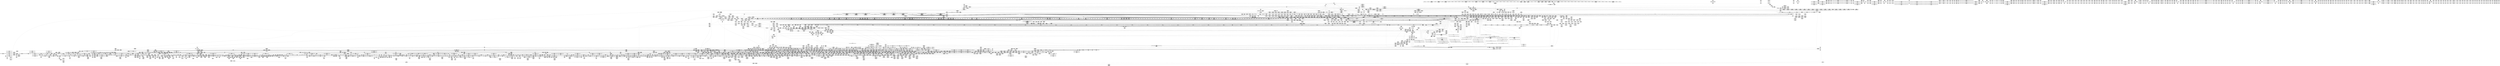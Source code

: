 digraph {
	CE0x73cf9a0 [shape=record,shape=Mrecord,label="{CE0x73cf9a0|168:_%struct.file*,_176:_%struct.cred*,_:_CRE_232,240_|*MultipleSource*|security/tomoyo/tomoyo.c,120|Function::tomoyo_bprm_check_security&Arg::bprm::}"]
	CE0x4a852e0 [shape=record,shape=Mrecord,label="{CE0x4a852e0|i8*_undef|*Constant*}"]
	CE0x58c2540 [shape=record,shape=Mrecord,label="{CE0x58c2540|_call_void_mcount()_#3}"]
	CE0x5aa27e0 [shape=record,shape=Mrecord,label="{CE0x5aa27e0|tomoyo_const_part_length:_filename|Function::tomoyo_const_part_length&Arg::filename::|*SummSource*}"]
	CE0x59092c0 [shape=record,shape=Mrecord,label="{CE0x59092c0|tomoyo_path_permission:_path7|security/tomoyo/file.c,569}"]
	CE0x4cffd70 [shape=record,shape=Mrecord,label="{CE0x4cffd70|i64*_getelementptr_inbounds_(_5_x_i64_,_5_x_i64_*___llvm_gcov_ctr28130,_i64_0,_i64_0)|*Constant*|*SummSource*}"]
	CE0x72077b0 [shape=record,shape=Mrecord,label="{CE0x72077b0|tomoyo_bprm_check_security:_tmp2|*LoadInst*|security/tomoyo/tomoyo.c,120}"]
	CE0x4994a60 [shape=record,shape=Mrecord,label="{CE0x4994a60|tomoyo_init_request_info:_tobool|security/tomoyo/util.c,1004|*SummSink*}"]
	CE0x7216f00 [shape=record,shape=Mrecord,label="{CE0x7216f00|VOIDTB_TE:_SCMRE_428,432_|*MultipleSource*|*LoadInst*|security/tomoyo/tomoyo.c,135|security/tomoyo/tomoyo.c,135}"]
	CE0x58ca170 [shape=record,shape=Mrecord,label="{CE0x58ca170|__llvm_gcov_indirect_counter_increment114:_pred|*SummSink*}"]
	CE0x58fec70 [shape=record,shape=Mrecord,label="{CE0x58fec70|tomoyo_path_permission:_tmp17|security/tomoyo/file.c,571|*SummSink*}"]
	CE0x57c04b0 [shape=record,shape=Mrecord,label="{CE0x57c04b0|0:_i64*,_array:_GCR___llvm_gcda_edge_table44_internal_unnamed_addr_constant_3_x_i64*_i64*_getelementptr_inbounds_(_31_x_i64_,_31_x_i64_*___llvm_gcov_ctr43150,_i64_0,_i64_10),_i64*_getelementptr_inbounds_(_31_x_i64_,_31_x_i64_*___llvm_gcov_ctr43150,_i64_0,_i64_11),_i64*_getelementptr_inbounds_(_31_x_i64_,_31_x_i64_*___llvm_gcov_ctr43150,_i64_0,_i64_15)_:_elem_0::}"]
	CE0x492bdd0 [shape=record,shape=Mrecord,label="{CE0x492bdd0|tomoyo_const_part_length:_tmp18|security/tomoyo/util.c,627}"]
	CE0x58164f0 [shape=record,shape=Mrecord,label="{CE0x58164f0|i64*_getelementptr_inbounds_(_6_x_i64_,_6_x_i64_*___llvm_gcov_ctr12220,_i64_0,_i64_5)|*Constant*|*SummSink*}"]
	CE0x72a17b0 [shape=record,shape=Mrecord,label="{CE0x72a17b0|i32_10|*Constant*|*SummSink*}"]
	CE0x5bfce10 [shape=record,shape=Mrecord,label="{CE0x5bfce10|VOIDTB_TE:_SCMRE_207,208_}"]
	CE0x3b1bcc0 [shape=record,shape=Mrecord,label="{CE0x3b1bcc0|tomoyo_path_permission:_type|security/tomoyo/file.c,563|*SummSource*}"]
	CE0x4ba9000 [shape=record,shape=Mrecord,label="{CE0x4ba9000|tomoyo_fill_path_info:_tobool|security/tomoyo/util.c,667}"]
	CE0x3c63260 [shape=record,shape=Mrecord,label="{CE0x3c63260|GLOBAL:_tomoyo_ss|Global_var:tomoyo_ss|*SummSink*}"]
	CE0x7207190 [shape=record,shape=Mrecord,label="{CE0x7207190|tomoyo_bprm_check_security:_tmp6|security/tomoyo/tomoyo.c,126|*SummSource*}"]
	CE0x6748420 [shape=record,shape=Mrecord,label="{CE0x6748420|i64*_getelementptr_inbounds_(_12_x_i64_,_12_x_i64_*___llvm_gcov_ctr31133,_i64_0,_i64_3)|*Constant*|*SummSource*}"]
	CE0x488c2e0 [shape=record,shape=Mrecord,label="{CE0x488c2e0|tomoyo_check_open_permission:_if.end22}"]
	CE0x5c47240 [shape=record,shape=Mrecord,label="{CE0x5c47240|rcu_lock_release:_tmp1|*SummSink*}"]
	CE0x71af080 [shape=record,shape=Mrecord,label="{CE0x71af080|rcu_lock_acquire165:_tmp2}"]
	CE0x5b04740 [shape=record,shape=Mrecord,label="{CE0x5b04740|tomoyo_audit_path_log:_tmp2|*SummSink*}"]
	CE0x70b10b0 [shape=record,shape=Mrecord,label="{CE0x70b10b0|tomoyo_const_part_length:_conv2|security/tomoyo/util.c,627|*SummSink*}"]
	CE0x71d6700 [shape=record,shape=Mrecord,label="{CE0x71d6700|i32_5|*Constant*}"]
	CE0x58d4b80 [shape=record,shape=Mrecord,label="{CE0x58d4b80|tomoyo_path_permission:_tmp23|security/tomoyo/file.c,574|*SummSource*}"]
	CE0x4cfdf40 [shape=record,shape=Mrecord,label="{CE0x4cfdf40|tomoyo_const_part_length:_tmp38|security/tomoyo/util.c,644|*SummSink*}"]
	CE0x4a9d010 [shape=record,shape=Mrecord,label="{CE0x4a9d010|0:_i8*,_array:_GCRE_tomoyo_path_keyword_external_constant_11_x_i8*_:_elem_1::|security/tomoyo/file.c,167}"]
	CE0x4bef430 [shape=record,shape=Mrecord,label="{CE0x4bef430|rcu_lock_acquire:___here|*SummSource*}"]
	CE0x675e2d0 [shape=record,shape=Mrecord,label="{CE0x675e2d0|tomoyo_check_open_permission:_tmp42|security/tomoyo/file.c,768|*SummSink*}"]
	CE0x726a7e0 [shape=record,shape=Mrecord,label="{CE0x726a7e0|tomoyo_init_request_info:_domain1|security/tomoyo/util.c,1006|*SummSink*}"]
	CE0x3f53920 [shape=record,shape=Mrecord,label="{CE0x3f53920|tomoyo_get_mode:_bb}"]
	CE0x5c0d3b0 [shape=record,shape=Mrecord,label="{CE0x5c0d3b0|tomoyo_check_open_permission:_and7|security/tomoyo/file.c,758|*SummSink*}"]
	CE0x3ca3f40 [shape=record,shape=Mrecord,label="{CE0x3ca3f40|tomoyo_domain:_tmp22|security/tomoyo/common.h,1205|*SummSink*}"]
	CE0x717ae00 [shape=record,shape=Mrecord,label="{CE0x717ae00|168:_%struct.file*,_176:_%struct.cred*,_:_CRE_216,220_|*MultipleSource*|security/tomoyo/tomoyo.c,120|Function::tomoyo_bprm_check_security&Arg::bprm::}"]
	CE0x4a92cb0 [shape=record,shape=Mrecord,label="{CE0x4a92cb0|i64_1|*Constant*}"]
	CE0x4a536d0 [shape=record,shape=Mrecord,label="{CE0x4a536d0|_ret_void,_!dbg_!38907|include/linux/srcu.h,238|*SummSink*}"]
	CE0x57c4930 [shape=record,shape=Mrecord,label="{CE0x57c4930|i64*_getelementptr_inbounds_(_2_x_i64_,_2_x_i64_*___llvm_gcov_ctr17215,_i64_0,_i64_1)|*Constant*|*SummSource*}"]
	CE0x58c1e40 [shape=record,shape=Mrecord,label="{CE0x58c1e40|tomoyo_init_request_info:_call|security/tomoyo/util.c,1005|*SummSource*}"]
	CE0x5aa4380 [shape=record,shape=Mrecord,label="{CE0x5aa4380|tomoyo_check_open_permission:_tmp7|security/tomoyo/file.c,743|*SummSink*}"]
	CE0x4d0d1c0 [shape=record,shape=Mrecord,label="{CE0x4d0d1c0|tomoyo_const_part_length:_tmp47|security/tomoyo/util.c,646}"]
	CE0x4cf3a50 [shape=record,shape=Mrecord,label="{CE0x4cf3a50|tomoyo_get_mode:_conv15|security/tomoyo/util.c,987|*SummSource*}"]
	CE0x4be1070 [shape=record,shape=Mrecord,label="{CE0x4be1070|_ret_void,_!dbg_!38908|include/linux/rcupdate.h,419|*SummSink*}"]
	CE0x715a160 [shape=record,shape=Mrecord,label="{CE0x715a160|VOIDTB_TE:_SCMRE_344,360_|*MultipleSource*|*LoadInst*|security/tomoyo/tomoyo.c,135|security/tomoyo/tomoyo.c,135}"]
	CE0x5b80a50 [shape=record,shape=Mrecord,label="{CE0x5b80a50|VOIDTB_TE:_SCMRE_145,146_}"]
	CE0x5a40ba0 [shape=record,shape=Mrecord,label="{CE0x5a40ba0|tomoyo_path_permission:_call9|security/tomoyo/file.c,572|*SummSource*}"]
	CE0x70fdd60 [shape=record,shape=Mrecord,label="{CE0x70fdd60|tomoyo_check_open_permission:_tmp35|security/tomoyo/file.c,761|*SummSink*}"]
	CE0x4b29f10 [shape=record,shape=Mrecord,label="{CE0x4b29f10|i64*_getelementptr_inbounds_(_10_x_i64_,_10_x_i64_*___llvm_gcov_ctr34,_i64_0,_i64_9)|*Constant*|*SummSource*}"]
	CE0x5b55e70 [shape=record,shape=Mrecord,label="{CE0x5b55e70|GLOBAL:_srcu_read_unlock|*Constant*|*SummSink*}"]
	CE0x5c27000 [shape=record,shape=Mrecord,label="{CE0x5c27000|tomoyo_path_permission:_bb|*SummSink*}"]
	CE0x71e5930 [shape=record,shape=Mrecord,label="{CE0x71e5930|tomoyo_path_permission:_tmp1|*SummSource*}"]
	CE0x57c61c0 [shape=record,shape=Mrecord,label="{CE0x57c61c0|i8_1|*Constant*}"]
	CE0x5a401d0 [shape=record,shape=Mrecord,label="{CE0x5a401d0|_call_void_tomoyo_check_acl(%struct.tomoyo_request_info*_%r,_i1_(%struct.tomoyo_request_info*,_%struct.tomoyo_acl_info*)*_tomoyo_check_path_acl)_#9,_!dbg_!38935|security/tomoyo/file.c,571|*SummSource*}"]
	CE0x4d09db0 [shape=record,shape=Mrecord,label="{CE0x4d09db0|i64*_getelementptr_inbounds_(_31_x_i64_,_31_x_i64_*___llvm_gcov_ctr43150,_i64_0,_i64_26)|*Constant*|*SummSource*}"]
	CE0x746b2b0 [shape=record,shape=Mrecord,label="{CE0x746b2b0|40:_%struct.tomoyo_policy_namespace*,_48:_i8,_:_GCRE_tomoyo_kernel_domain_external_global_%struct.tomoyo_domain_info_59,60_}"]
	CE0x71e6e60 [shape=record,shape=Mrecord,label="{CE0x71e6e60|i32_255|*Constant*}"]
	CE0x72b8b10 [shape=record,shape=Mrecord,label="{CE0x72b8b10|_call_void___srcu_read_unlock(%struct.srcu_struct*_%sp,_i32_%idx)_#9,_!dbg_!38906|include/linux/srcu.h,237|*SummSource*}"]
	CE0x49277a0 [shape=record,shape=Mrecord,label="{CE0x49277a0|tomoyo_check_open_permission:_if.end22|*SummSource*}"]
	CE0x73e6c10 [shape=record,shape=Mrecord,label="{CE0x73e6c10|0:_i8,_array:_GCRE_tomoyo_index2category_constant_39_x_i8_c_00_00_00_00_00_00_00_00_00_00_00_00_00_00_00_00_00_00_00_00_00_00_00_01_01_01_01_01_01_01_01_01_01_01_01_01_01_01_02_,_align_16:_elem_23::|security/tomoyo/util.c,983}"]
	CE0x4a7f050 [shape=record,shape=Mrecord,label="{CE0x4a7f050|128:_i8*,_1208:_%struct.file*,_:_CMRE_35,36_}"]
	CE0x3cf20f0 [shape=record,shape=Mrecord,label="{CE0x3cf20f0|i64_18|*Constant*}"]
	CE0x5beabb0 [shape=record,shape=Mrecord,label="{CE0x5beabb0|tomoyo_get_mode:_conv|security/tomoyo/util.c,982|*SummSource*}"]
	CE0x4990dd0 [shape=record,shape=Mrecord,label="{CE0x4990dd0|tomoyo_read_unlock166:_entry|*SummSource*}"]
	CE0x4a420e0 [shape=record,shape=Mrecord,label="{CE0x4a420e0|0:_%struct.tomoyo_obj_info*,_16:_%struct.tomoyo_domain_info*,_24:_%struct.tomoyo_path_info*,_40:_i8,_72:_i8,_75:_i8,_76:_i8,_77:_i8,_:_SCMRE_36,37_}"]
	CE0x5af9340 [shape=record,shape=Mrecord,label="{CE0x5af9340|__llvm_gcov_indirect_counter_increment114:_tmp}"]
	CE0x4881520 [shape=record,shape=Mrecord,label="{CE0x4881520|i64*_getelementptr_inbounds_(_6_x_i64_,_6_x_i64_*___llvm_gcov_ctr25,_i64_0,_i64_3)|*Constant*|*SummSink*}"]
	CE0x59056e0 [shape=record,shape=Mrecord,label="{CE0x59056e0|i32_5|*Constant*|*SummSource*}"]
	CE0x3cfcdb0 [shape=record,shape=Mrecord,label="{CE0x3cfcdb0|tomoyo_path_permission:_call9|security/tomoyo/file.c,572}"]
	CE0x5c09180 [shape=record,shape=Mrecord,label="{CE0x5c09180|rcu_lock_acquire:_bb|*SummSource*}"]
	CE0x5c21eb0 [shape=record,shape=Mrecord,label="{CE0x5c21eb0|0:_i8,_array:_GCRE_tomoyo_index2category_constant_39_x_i8_c_00_00_00_00_00_00_00_00_00_00_00_00_00_00_00_00_00_00_00_00_00_00_00_01_01_01_01_01_01_01_01_01_01_01_01_01_01_01_02_,_align_16:_elem_31::|security/tomoyo/util.c,983}"]
	CE0x56ae270 [shape=record,shape=Mrecord,label="{CE0x56ae270|tomoyo_check_open_permission:_tmp26|security/tomoyo/file.c,759|*SummSource*}"]
	CE0x5b56150 [shape=record,shape=Mrecord,label="{CE0x5b56150|_call_void_srcu_read_unlock(%struct.srcu_struct*_tomoyo_ss,_i32_%idx)_#9,_!dbg_!38903|security/tomoyo/common.h,1109|*SummSink*}"]
	CE0x57f6730 [shape=record,shape=Mrecord,label="{CE0x57f6730|tomoyo_get_mode:_entry|*SummSource*}"]
	CE0x71349d0 [shape=record,shape=Mrecord,label="{CE0x71349d0|tomoyo_check_open_permission:_tmp46|security/tomoyo/file.c,770}"]
	CE0x4beee70 [shape=record,shape=Mrecord,label="{CE0x4beee70|rcu_lock_acquire:_tmp3|*SummSource*}"]
	CE0x57ef510 [shape=record,shape=Mrecord,label="{CE0x57ef510|tomoyo_domain:_tmp20|security/tomoyo/common.h,1205|*SummSink*}"]
	CE0x57e61b0 [shape=record,shape=Mrecord,label="{CE0x57e61b0|tomoyo_path_permission:_idxprom|security/tomoyo/file.c,563|*SummSink*}"]
	CE0x56a0fb0 [shape=record,shape=Mrecord,label="{CE0x56a0fb0|tomoyo_audit_path_log:_path2|security/tomoyo/file.c,169}"]
	CE0x5afd0e0 [shape=record,shape=Mrecord,label="{CE0x5afd0e0|tomoyo_init_request_info:_tmp8|security/tomoyo/util.c,1005|*SummSink*}"]
	CE0x724cdc0 [shape=record,shape=Mrecord,label="{CE0x724cdc0|i64*_getelementptr_inbounds_(_6_x_i64_,_6_x_i64_*___llvm_gcov_ctr12220,_i64_0,_i64_3)|*Constant*|*SummSink*}"]
	CE0x4b3cfd0 [shape=record,shape=Mrecord,label="{CE0x4b3cfd0|tomoyo_init_request_info:_if.end}"]
	CE0x5b345c0 [shape=record,shape=Mrecord,label="{CE0x5b345c0|GLOBAL:_tomoyo_supervisor|*Constant*|*SummSink*}"]
	CE0x3c7b5b0 [shape=record,shape=Mrecord,label="{CE0x3c7b5b0|i64*_getelementptr_inbounds_(_31_x_i64_,_31_x_i64_*___llvm_gcov_ctr43150,_i64_0,_i64_28)|*Constant*|*SummSource*}"]
	CE0x5bbefb0 [shape=record,shape=Mrecord,label="{CE0x5bbefb0|VOIDTB_TE:_SCMRE_184,185_}"]
	CE0x4aa1190 [shape=record,shape=Mrecord,label="{CE0x4aa1190|_call_void_rcu_lock_release168(%struct.lockdep_map*_%dep_map)_#9,_!dbg_!38905|include/linux/srcu.h,236|*SummSink*}"]
	CE0x4cfd320 [shape=record,shape=Mrecord,label="{CE0x4cfd320|tomoyo_const_part_length:_tmp36|security/tomoyo/util.c,644|*SummSink*}"]
	CE0x3c7b240 [shape=record,shape=Mrecord,label="{CE0x3c7b240|i64**_getelementptr_inbounds_(_3_x_i64*_,_3_x_i64*_*___llvm_gcda_edge_table44,_i64_0,_i64_0)|*Constant*|*SummSink*}"]
	CE0x675a2b0 [shape=record,shape=Mrecord,label="{CE0x675a2b0|tomoyo_fill_path_info:_is_patterned|security/tomoyo/util.c,668|*SummSource*}"]
	CE0x49270e0 [shape=record,shape=Mrecord,label="{CE0x49270e0|i64*_getelementptr_inbounds_(_2_x_i64_,_2_x_i64_*___llvm_gcov_ctr31,_i64_0,_i64_0)|*Constant*|*SummSource*}"]
	CE0x4993a10 [shape=record,shape=Mrecord,label="{CE0x4993a10|i64_0|*Constant*}"]
	CE0x5bde7a0 [shape=record,shape=Mrecord,label="{CE0x5bde7a0|tomoyo_init_request_info:_tobool|security/tomoyo/util.c,1004}"]
	CE0x675dfa0 [shape=record,shape=Mrecord,label="{CE0x675dfa0|COLLAPSED:_CRE:_elem_0:default:}"]
	CE0x5b55410 [shape=record,shape=Mrecord,label="{CE0x5b55410|0:_i8,_array:_GCR_tomoyo_p2mac_internal_constant_11_x_i8_c_00_01_01_01_03_04_06_09_0A_13_15_,_align_1:_elem_4::|security/tomoyo/file.c,563}"]
	CE0x3d0afe0 [shape=record,shape=Mrecord,label="{CE0x3d0afe0|rcu_lock_release168:___here}"]
	CE0x73feb60 [shape=record,shape=Mrecord,label="{CE0x73feb60|i32_6|*Constant*|*SummSource*}"]
	CE0x4d01510 [shape=record,shape=Mrecord,label="{CE0x4d01510|i64*_getelementptr_inbounds_(_22_x_i64_,_22_x_i64_*___llvm_gcov_ctr10,_i64_0,_i64_16)|*Constant*|*SummSink*}"]
	CE0x73fefe0 [shape=record,shape=Mrecord,label="{CE0x73fefe0|tomoyo_path_permission:_call|security/tomoyo/file.c,564}"]
	CE0x58eca90 [shape=record,shape=Mrecord,label="{CE0x58eca90|i32_0|*Constant*}"]
	CE0x7188f90 [shape=record,shape=Mrecord,label="{CE0x7188f90|tomoyo_const_part_length:_filename.addr.0|*SummSink*}"]
	CE0x72dc1f0 [shape=record,shape=Mrecord,label="{CE0x72dc1f0|rcu_lock_release:_tmp4|include/linux/rcupdate.h,423}"]
	CE0x7291500 [shape=record,shape=Mrecord,label="{CE0x7291500|tomoyo_bprm_check_security:_tmp15|security/tomoyo/tomoyo.c,137|*SummSource*}"]
	CE0x58c53c0 [shape=record,shape=Mrecord,label="{CE0x58c53c0|tomoyo_get_mode:_if.end9|*SummSource*}"]
	CE0x58c21b0 [shape=record,shape=Mrecord,label="{CE0x58c21b0|tomoyo_path_permission:_arrayidx|security/tomoyo/file.c,563|*SummSource*}"]
	CE0x5c5a890 [shape=record,shape=Mrecord,label="{CE0x5c5a890|tomoyo_get_mode:_config7|security/tomoyo/util.c,983|*SummSource*}"]
	CE0x578fcb0 [shape=record,shape=Mrecord,label="{CE0x578fcb0|_call_void_mcount()_#3|*SummSink*}"]
	CE0x5be68e0 [shape=record,shape=Mrecord,label="{CE0x5be68e0|tomoyo_const_part_length:_tmp2|security/tomoyo/util.c,624|*SummSource*}"]
	CE0x72e8d30 [shape=record,shape=Mrecord,label="{CE0x72e8d30|tomoyo_bprm_check_security:_call|security/tomoyo/tomoyo.c,127|*SummSink*}"]
	CE0x3ca58c0 [shape=record,shape=Mrecord,label="{CE0x3ca58c0|srcu_read_lock164:_sp|Function::srcu_read_lock164&Arg::sp::|*SummSink*}"]
	CE0x7452ea0 [shape=record,shape=Mrecord,label="{CE0x7452ea0|tomoyo_check_open_permission:_tmp5|security/tomoyo/file.c,742|*SummSink*}"]
	CE0x59d7440 [shape=record,shape=Mrecord,label="{CE0x59d7440|tomoyo_check_open_permission:_error.0|*SummSource*}"]
	CE0x593fe20 [shape=record,shape=Mrecord,label="{CE0x593fe20|tomoyo_get_realpath:_tmp10|security/tomoyo/file.c,155|*SummSink*}"]
	CE0x5aa3f20 [shape=record,shape=Mrecord,label="{CE0x5aa3f20|tomoyo_check_open_permission:_mode|security/tomoyo/file.c,748|*SummSource*}"]
	CE0x5c0ccb0 [shape=record,shape=Mrecord,label="{CE0x5c0ccb0|tomoyo_check_open_permission:_tobool8|security/tomoyo/file.c,758}"]
	CE0x4ce2c80 [shape=record,shape=Mrecord,label="{CE0x4ce2c80|tomoyo_get_mode:_mode.1|*SummSource*}"]
	CE0x57794f0 [shape=record,shape=Mrecord,label="{CE0x57794f0|i8*_undef|*Constant*}"]
	CE0x4993680 [shape=record,shape=Mrecord,label="{CE0x4993680|tomoyo_check_open_permission:_tmp8|security/tomoyo/file.c,750|*SummSource*}"]
	CE0x4af3530 [shape=record,shape=Mrecord,label="{CE0x4af3530|tomoyo_read_unlock:_tmp2|*SummSource*}"]
	CE0x7151f50 [shape=record,shape=Mrecord,label="{CE0x7151f50|tomoyo_bprm_check_security:_bb}"]
	CE0x3cf2200 [shape=record,shape=Mrecord,label="{CE0x3cf2200|i64_18|*Constant*|*SummSink*}"]
	CE0x49eb950 [shape=record,shape=Mrecord,label="{CE0x49eb950|tomoyo_domain:_tmp18|security/tomoyo/common.h,1205}"]
	CE0x3cbab90 [shape=record,shape=Mrecord,label="{CE0x3cbab90|srcu_read_lock:_dep_map|include/linux/srcu.h,222}"]
	CE0x4cfcf90 [shape=record,shape=Mrecord,label="{CE0x4cfcf90|i64_23|*Constant*|*SummSource*}"]
	CE0x5713cf0 [shape=record,shape=Mrecord,label="{CE0x5713cf0|i64_12|*Constant*|*SummSink*}"]
	CE0x3cc95e0 [shape=record,shape=Mrecord,label="{CE0x3cc95e0|40:_%struct.tomoyo_policy_namespace*,_48:_i8,_:_GCRE_tomoyo_kernel_domain_external_global_%struct.tomoyo_domain_info_51,53_|*MultipleSource*|Function::tomoyo_check_open_permission&Arg::domain::|security/tomoyo/tomoyo.c,120|security/tomoyo/tomoyo.c,120|security/tomoyo/util.c,1005|security/tomoyo/util.c,1007|Function::tomoyo_init_request_info&Arg::domain::}"]
	CE0x726d0c0 [shape=record,shape=Mrecord,label="{CE0x726d0c0|tomoyo_domain:_tmp23|security/tomoyo/common.h,1205}"]
	CE0x4a93740 [shape=record,shape=Mrecord,label="{CE0x4a93740|i64*_getelementptr_inbounds_(_2_x_i64_,_2_x_i64_*___llvm_gcov_ctr53148,_i64_0,_i64_1)|*Constant*|*SummSource*}"]
	CE0x598a040 [shape=record,shape=Mrecord,label="{CE0x598a040|COLLAPSED:_GCMRE___llvm_gcov_ctr22_internal_global_2_x_i64_zeroinitializer:_elem_0:default:}"]
	CE0x3dc5bb0 [shape=record,shape=Mrecord,label="{CE0x3dc5bb0|tomoyo_check_open_permission:_if.then4|*SummSource*}"]
	CE0x4c89e20 [shape=record,shape=Mrecord,label="{CE0x4c89e20|_call_void___llvm_gcov_indirect_counter_increment114(i32*___llvm_gcov_global_state_pred45,_i64**_getelementptr_inbounds_(_3_x_i64*_,_3_x_i64*_*___llvm_gcda_edge_table44,_i64_0,_i64_0)),_!dbg_!38954|security/tomoyo/util.c,649|*SummSource*}"]
	CE0x5b34bb0 [shape=record,shape=Mrecord,label="{CE0x5b34bb0|srcu_read_unlock:_dep_map|include/linux/srcu.h,236}"]
	CE0x717f9a0 [shape=record,shape=Mrecord,label="{CE0x717f9a0|i64*_getelementptr_inbounds_(_10_x_i64_,_10_x_i64_*___llvm_gcov_ctr34,_i64_0,_i64_4)|*Constant*|*SummSource*}"]
	CE0x5bdee80 [shape=record,shape=Mrecord,label="{CE0x5bdee80|%struct.tomoyo_domain_info*_null|*Constant*}"]
	CE0x4ab6480 [shape=record,shape=Mrecord,label="{CE0x4ab6480|tomoyo_get_realpath:_tmp2|*LoadInst*|security/tomoyo/file.c,151|*SummSink*}"]
	CE0x5708020 [shape=record,shape=Mrecord,label="{CE0x5708020|i64*_getelementptr_inbounds_(_2_x_i64_,_2_x_i64_*___llvm_gcov_ctr21,_i64_0,_i64_0)|*Constant*}"]
	CE0x4ab6b80 [shape=record,shape=Mrecord,label="{CE0x4ab6b80|tomoyo_get_realpath:_tobool|security/tomoyo/file.c,151|*SummSink*}"]
	CE0x5891b90 [shape=record,shape=Mrecord,label="{CE0x5891b90|VOIDTB_TE:_SCMRE_0,1_}"]
	CE0x49945b0 [shape=record,shape=Mrecord,label="{CE0x49945b0|GLOBAL:_tomoyo_realpath_from_path|*Constant*|*SummSink*}"]
	CE0x7189ba0 [shape=record,shape=Mrecord,label="{CE0x7189ba0|i64_ptrtoint_(i8*_blockaddress(_rcu_lock_release,_%__here)_to_i64)|*Constant*|*SummSource*}"]
	CE0x7152070 [shape=record,shape=Mrecord,label="{CE0x7152070|tomoyo_bprm_check_security:_if.end|*SummSink*}"]
	CE0x72a0b30 [shape=record,shape=Mrecord,label="{CE0x72a0b30|i32_3|*Constant*}"]
	CE0x71d6910 [shape=record,shape=Mrecord,label="{CE0x71d6910|i64*_getelementptr_inbounds_(_10_x_i64_,_10_x_i64_*___llvm_gcov_ctr34,_i64_0,_i64_4)|*Constant*}"]
	CE0x4999330 [shape=record,shape=Mrecord,label="{CE0x4999330|tomoyo_const_part_length:_incdec.ptr7|security/tomoyo/util.c,631}"]
	CE0x5678630 [shape=record,shape=Mrecord,label="{CE0x5678630|tomoyo_const_part_length:_tmp31|security/tomoyo/util.c,641|*SummSink*}"]
	CE0x5d1a0f0 [shape=record,shape=Mrecord,label="{CE0x5d1a0f0|tomoyo_check_open_permission:_and15|security/tomoyo/file.c,761|*SummSink*}"]
	CE0x4d3b2f0 [shape=record,shape=Mrecord,label="{CE0x4d3b2f0|tomoyo_fill_path_info:_idxprom|security/tomoyo/util.c,667}"]
	CE0x578fb60 [shape=record,shape=Mrecord,label="{CE0x578fb60|_call_void_mcount()_#3|*SummSource*}"]
	CE0x570d010 [shape=record,shape=Mrecord,label="{CE0x570d010|tomoyo_fill_path_info:_cmp|security/tomoyo/util.c,667|*SummSource*}"]
	CE0x5bbe950 [shape=record,shape=Mrecord,label="{CE0x5bbe950|VOIDTB_TE:_SCMRE_178,179_}"]
	CE0x575e660 [shape=record,shape=Mrecord,label="{CE0x575e660|tomoyo_const_part_length:_entry|*SummSource*}"]
	CE0x7158f60 [shape=record,shape=Mrecord,label="{CE0x7158f60|tomoyo_path_permission:_tmp5|*LoadInst*|security/tomoyo/file.c,564|*SummSink*}"]
	CE0x4d0e740 [shape=record,shape=Mrecord,label="{CE0x4d0e740|tomoyo_fill_path_info:_tmp8|security/tomoyo/util.c,667|*SummSource*}"]
	CE0x4d09ed0 [shape=record,shape=Mrecord,label="{CE0x4d09ed0|tomoyo_const_part_length:_tmp44|security/tomoyo/util.c,645|*SummSink*}"]
	CE0x740ec60 [shape=record,shape=Mrecord,label="{CE0x740ec60|tomoyo_check_open_permission:_conv26|security/tomoyo/file.c,770}"]
	CE0x3f022e0 [shape=record,shape=Mrecord,label="{CE0x3f022e0|i64*_getelementptr_inbounds_(_2_x_i64_,_2_x_i64_*___llvm_gcov_ctr14218,_i64_0,_i64_0)|*Constant*}"]
	CE0x5aa4460 [shape=record,shape=Mrecord,label="{CE0x5aa4460|COLLAPSED:_GCMRE___llvm_gcov_ctr14218_internal_global_2_x_i64_zeroinitializer:_elem_0:default:}"]
	CE0x3dc4cf0 [shape=record,shape=Mrecord,label="{CE0x3dc4cf0|rcu_lock_release168:_entry|*SummSource*}"]
	CE0x3cd0d80 [shape=record,shape=Mrecord,label="{CE0x3cd0d80|_call_void_mcount()_#3|*SummSource*}"]
	CE0x57cc840 [shape=record,shape=Mrecord,label="{CE0x57cc840|i64*_getelementptr_inbounds_(_11_x_i64_,_11_x_i64_*___llvm_gcov_ctr54147,_i64_0,_i64_10)|*Constant*|*SummSink*}"]
	CE0x3c13730 [shape=record,shape=Mrecord,label="{CE0x3c13730|GLOBAL:_srcu_read_lock164|*Constant*}"]
	CE0x3c60a50 [shape=record,shape=Mrecord,label="{CE0x3c60a50|rcu_lock_acquire:_map|Function::rcu_lock_acquire&Arg::map::|*SummSource*}"]
	CE0x7127c80 [shape=record,shape=Mrecord,label="{CE0x7127c80|tomoyo_get_mode:_conv5|security/tomoyo/util.c,983}"]
	CE0x4a75600 [shape=record,shape=Mrecord,label="{CE0x4a75600|tomoyo_get_mode:_idxprom|security/tomoyo/util.c,981|*SummSource*}"]
	CE0x71582b0 [shape=record,shape=Mrecord,label="{CE0x71582b0|i64*_getelementptr_inbounds_(_10_x_i64_,_10_x_i64_*___llvm_gcov_ctr34,_i64_0,_i64_3)|*Constant*|*SummSource*}"]
	CE0x5885630 [shape=record,shape=Mrecord,label="{CE0x5885630|tomoyo_domain:_tmp5|security/tomoyo/common.h,1205|*SummSink*}"]
	CE0x4ab0860 [shape=record,shape=Mrecord,label="{CE0x4ab0860|tomoyo_check_open_permission:_conv|security/tomoyo/file.c,750|*SummSink*}"]
	CE0x5bff620 [shape=record,shape=Mrecord,label="{CE0x5bff620|tomoyo_const_part_length:_add29|security/tomoyo/util.c,646|*SummSource*}"]
	CE0x4a91580 [shape=record,shape=Mrecord,label="{CE0x4a91580|tomoyo_check_open_permission:_tmp4|security/tomoyo/file.c,742|*SummSource*}"]
	CE0x74059a0 [shape=record,shape=Mrecord,label="{CE0x74059a0|tomoyo_check_open_permission:_path|Function::tomoyo_check_open_permission&Arg::path::|*SummSink*}"]
	CE0x5b9e8b0 [shape=record,shape=Mrecord,label="{CE0x5b9e8b0|tomoyo_domain:_tmp10|security/tomoyo/common.h,1205|*SummSource*}"]
	CE0x48b1270 [shape=record,shape=Mrecord,label="{CE0x48b1270|_ret_i32_%call,_!dbg_!38907|include/linux/srcu.h,223|*SummSource*}"]
	CE0x58f0ad0 [shape=record,shape=Mrecord,label="{CE0x58f0ad0|tomoyo_check_open_permission:_obj|security/tomoyo/file.c, 742|*SummSource*}"]
	CE0x3c140e0 [shape=record,shape=Mrecord,label="{CE0x3c140e0|tomoyo_read_lock163:_call|security/tomoyo/common.h,1097}"]
	CE0x74178c0 [shape=record,shape=Mrecord,label="{CE0x74178c0|tomoyo_const_part_length:_tmp51|security/tomoyo/util.c,651}"]
	CE0x4a02eb0 [shape=record,shape=Mrecord,label="{CE0x4a02eb0|i32_0|*Constant*}"]
	CE0x5b287e0 [shape=record,shape=Mrecord,label="{CE0x5b287e0|tomoyo_get_mode:_tmp4|security/tomoyo/util.c,978|*SummSink*}"]
	CE0x4cf4e30 [shape=record,shape=Mrecord,label="{CE0x4cf4e30|tomoyo_get_mode:_retval.0|*SummSink*}"]
	CE0x4aba8a0 [shape=record,shape=Mrecord,label="{CE0x4aba8a0|tomoyo_path_permission:_tmp2|security/tomoyo/file.c,563|*SummSource*}"]
	CE0x70b19f0 [shape=record,shape=Mrecord,label="{CE0x70b19f0|i32_51|*Constant*|*SummSource*}"]
	CE0x7217470 [shape=record,shape=Mrecord,label="{CE0x7217470|VOIDTB_TE:_SCMRE_440,448_|*MultipleSource*|*LoadInst*|security/tomoyo/tomoyo.c,135|security/tomoyo/tomoyo.c,135}"]
	CE0x492c420 [shape=record,shape=Mrecord,label="{CE0x492c420|__llvm_gcov_indirect_counter_increment114:_tmp3|*SummSource*}"]
	CE0x3de5d50 [shape=record,shape=Mrecord,label="{CE0x3de5d50|tomoyo_check_open_permission:_conv|security/tomoyo/file.c,750}"]
	CE0x4a7b240 [shape=record,shape=Mrecord,label="{CE0x4a7b240|i8*_undef|*Constant*}"]
	CE0x56d1610 [shape=record,shape=Mrecord,label="{CE0x56d1610|tomoyo_get_mode:_tmp14|security/tomoyo/util.c,983}"]
	CE0x5b57110 [shape=record,shape=Mrecord,label="{CE0x5b57110|i64*_getelementptr_inbounds_(_5_x_i64_,_5_x_i64_*___llvm_gcov_ctr28130,_i64_0,_i64_0)|*Constant*}"]
	CE0x3d91100 [shape=record,shape=Mrecord,label="{CE0x3d91100|0:_%struct.tomoyo_obj_info*,_16:_%struct.tomoyo_domain_info*,_24:_%struct.tomoyo_path_info*,_40:_i8,_72:_i8,_75:_i8,_76:_i8,_77:_i8,_:_SCMRE_57,58_}"]
	CE0x5b057a0 [shape=record,shape=Mrecord,label="{CE0x5b057a0|_call_void_lockdep_rcu_suspicious(i8*_getelementptr_inbounds_(_25_x_i8_,_25_x_i8_*_.str12,_i32_0,_i32_0),_i32_1205,_i8*_getelementptr_inbounds_(_45_x_i8_,_45_x_i8_*_.str13,_i32_0,_i32_0))_#9,_!dbg_!38917|security/tomoyo/common.h,1205|*SummSource*}"]
	CE0x4d0e130 [shape=record,shape=Mrecord,label="{CE0x4d0e130|tomoyo_fill_path_info:_tmp7|security/tomoyo/util.c,667|*SummSource*}"]
	CE0x4a043a0 [shape=record,shape=Mrecord,label="{CE0x4a043a0|0:_i8*,_array:_GCRE_tomoyo_path_keyword_external_constant_11_x_i8*_:_elem_6::|security/tomoyo/file.c,167}"]
	CE0x3e1a440 [shape=record,shape=Mrecord,label="{CE0x3e1a440|rcu_lock_acquire165:_map|Function::rcu_lock_acquire165&Arg::map::|*SummSource*}"]
	CE0x59f1f20 [shape=record,shape=Mrecord,label="{CE0x59f1f20|0:_i8*,_array:_GCRE_tomoyo_path_keyword_external_constant_11_x_i8*_:_elem_3::|security/tomoyo/file.c,167}"]
	CE0x3cf14c0 [shape=record,shape=Mrecord,label="{CE0x3cf14c0|_ret_void,_!dbg_!38904|security/tomoyo/common.h,1110|*SummSource*}"]
	CE0x57e6240 [shape=record,shape=Mrecord,label="{CE0x57e6240|tomoyo_path_permission:_arrayidx|security/tomoyo/file.c,563|*SummSink*}"]
	CE0x3bed940 [shape=record,shape=Mrecord,label="{CE0x3bed940|tomoyo_check_open_permission:_conv20|security/tomoyo/file.c,762|*SummSink*}"]
	CE0x72bac00 [shape=record,shape=Mrecord,label="{CE0x72bac00|i64_3|*Constant*}"]
	CE0x3c069f0 [shape=record,shape=Mrecord,label="{CE0x3c069f0|tomoyo_check_open_permission:_tmp48|security/tomoyo/file.c,771|*SummSink*}"]
	CE0x71805c0 [shape=record,shape=Mrecord,label="{CE0x71805c0|tomoyo_path_permission:_tmp14|security/tomoyo/file.c,567|*SummSink*}"]
	CE0x5be1100 [shape=record,shape=Mrecord,label="{CE0x5be1100|tomoyo_get_mode:_if.end|*SummSink*}"]
	CE0x4d035f0 [shape=record,shape=Mrecord,label="{CE0x4d035f0|tomoyo_fill_path_info:_conv7|security/tomoyo/util.c,668|*SummSink*}"]
	CE0x4cf72e0 [shape=record,shape=Mrecord,label="{CE0x4cf72e0|tomoyo_const_part_length:_tmp35|security/tomoyo/util.c,643|*SummSource*}"]
	CE0x3c62bb0 [shape=record,shape=Mrecord,label="{CE0x3c62bb0|GLOBAL:_srcu_read_lock164|*Constant*|*SummSink*}"]
	CE0x3f53070 [shape=record,shape=Mrecord,label="{CE0x3f53070|tomoyo_fill_path_info:_name1|security/tomoyo/util.c,663}"]
	CE0x58ff600 [shape=record,shape=Mrecord,label="{CE0x58ff600|VOIDTB_TE:_SCMRE_87,88_}"]
	CE0x3dc53f0 [shape=record,shape=Mrecord,label="{CE0x3dc53f0|_ret_void,_!dbg_!38908|include/linux/rcupdate.h,424}"]
	CE0x5c94500 [shape=record,shape=Mrecord,label="{CE0x5c94500|rcu_lock_acquire165:_tmp5|include/linux/rcupdate.h,418|*SummSink*}"]
	CE0x5b555f0 [shape=record,shape=Mrecord,label="{CE0x5b555f0|rcu_lock_release168:_tmp1|*SummSource*}"]
	CE0x57c3a20 [shape=record,shape=Mrecord,label="{CE0x57c3a20|i32_2|*Constant*|*SummSource*}"]
	CE0x5be1ac0 [shape=record,shape=Mrecord,label="{CE0x5be1ac0|tomoyo_get_mode:_tmp13|security/tomoyo/util.c,982|*SummSource*}"]
	CE0x5791290 [shape=record,shape=Mrecord,label="{CE0x5791290|tomoyo_bprm_check_security:_file|security/tomoyo/tomoyo.c,135|*SummSink*}"]
	"CONST[source:1(input),value:2(dynamic)][purpose:{object}]"
	CE0x3daa3f0 [shape=record,shape=Mrecord,label="{CE0x3daa3f0|0:_%struct.tomoyo_obj_info*,_16:_%struct.tomoyo_domain_info*,_24:_%struct.tomoyo_path_info*,_40:_i8,_72:_i8,_75:_i8,_76:_i8,_77:_i8,_:_SCMRE_75,76_|*MultipleSource*|security/tomoyo/file.c, 741|security/tomoyo/file.c,741|security/tomoyo/file.c,748}"]
	CE0x3c142e0 [shape=record,shape=Mrecord,label="{CE0x3c142e0|168:_%struct.file*,_176:_%struct.cred*,_:_CRE_144,152_|*MultipleSource*|security/tomoyo/tomoyo.c,120|Function::tomoyo_bprm_check_security&Arg::bprm::}"]
	CE0x5b00460 [shape=record,shape=Mrecord,label="{CE0x5b00460|GLOBAL:___srcu_read_unlock|*Constant*|*SummSource*}"]
	CE0x3c54570 [shape=record,shape=Mrecord,label="{CE0x3c54570|tomoyo_get_mode:_conv10|security/tomoyo/util.c,985|*SummSource*}"]
	CE0x7206cf0 [shape=record,shape=Mrecord,label="{CE0x7206cf0|tomoyo_bprm_check_security:_tobool|security/tomoyo/tomoyo.c,126}"]
	CE0x719ddf0 [shape=record,shape=Mrecord,label="{CE0x719ddf0|tomoyo_bprm_check_security:_tmp3|security/tomoyo/tomoyo.c,120|*SummSink*}"]
	CE0x58a8bc0 [shape=record,shape=Mrecord,label="{CE0x58a8bc0|VOIDTB_TE:_SCMRE_55,56_}"]
	"CONST[source:0(mediator),value:2(dynamic)][purpose:{subject}]"
	CE0x723c0a0 [shape=record,shape=Mrecord,label="{CE0x723c0a0|tomoyo_read_lock163:_entry|*SummSink*}"]
	CE0x3c547e0 [shape=record,shape=Mrecord,label="{CE0x3c547e0|tomoyo_get_mode:_cmp11|security/tomoyo/util.c,985|*SummSink*}"]
	CE0x7216ae0 [shape=record,shape=Mrecord,label="{CE0x7216ae0|VOIDTB_TE:_SCMRE_408,416_|*MultipleSource*|*LoadInst*|security/tomoyo/tomoyo.c,135|security/tomoyo/tomoyo.c,135}"]
	CE0x5a0a440 [shape=record,shape=Mrecord,label="{CE0x5a0a440|tomoyo_path_permission:_filename|Function::tomoyo_path_permission&Arg::filename::}"]
	CE0x5c9fb00 [shape=record,shape=Mrecord,label="{CE0x5c9fb00|tomoyo_domain:_entry|*SummSource*}"]
	CE0x48b0b00 [shape=record,shape=Mrecord,label="{CE0x48b0b00|tomoyo_init_request_info:_if.end|*SummSource*}"]
	CE0x71fc3b0 [shape=record,shape=Mrecord,label="{CE0x71fc3b0|%struct.task_struct*_(%struct.task_struct**)*_asm_movq_%gs:$_1:P_,$0_,_r,im,_dirflag_,_fpsr_,_flags_|*SummSink*}"]
	CE0x6740520 [shape=record,shape=Mrecord,label="{CE0x6740520|tomoyo_get_mode:_tmp1|*SummSink*}"]
	CE0x5cec210 [shape=record,shape=Mrecord,label="{CE0x5cec210|i64_8|*Constant*|*SummSource*}"]
	CE0x5b04bf0 [shape=record,shape=Mrecord,label="{CE0x5b04bf0|tomoyo_domain:_tmp6|security/tomoyo/common.h,1205}"]
	CE0x4a2eec0 [shape=record,shape=Mrecord,label="{CE0x4a2eec0|tomoyo_check_open_permission:_tmp18|security/tomoyo/file.c,753|*SummSink*}"]
	CE0x72e20f0 [shape=record,shape=Mrecord,label="{CE0x72e20f0|tomoyo_bprm_check_security:_tmp2|*LoadInst*|security/tomoyo/tomoyo.c,120|*SummSource*}"]
	CE0x57c3660 [shape=record,shape=Mrecord,label="{CE0x57c3660|i64_176|*Constant*}"]
	CE0x593de40 [shape=record,shape=Mrecord,label="{CE0x593de40|VOIDTB_TE:_CE_6392,6400_|*MultipleSource*|security/tomoyo/util.c,1010|security/tomoyo/file.c,564|Function::tomoyo_get_mode&Arg::ns::}"]
	CE0x4d26b60 [shape=record,shape=Mrecord,label="{CE0x4d26b60|tomoyo_const_part_length:_tmp30|security/tomoyo/util.c,641|*SummSource*}"]
	CE0x72af120 [shape=record,shape=Mrecord,label="{CE0x72af120|i64*_getelementptr_inbounds_(_4_x_i64_,_4_x_i64_*___llvm_gcov_ctr18214,_i64_0,_i64_2)|*Constant*}"]
	CE0x5aa2670 [shape=record,shape=Mrecord,label="{CE0x5aa2670|GLOBAL:_lockdep_rcu_suspicious|*Constant*|*SummSource*}"]
	CE0x589dfc0 [shape=record,shape=Mrecord,label="{CE0x589dfc0|i64**_getelementptr_inbounds_(_3_x_i64*_,_3_x_i64*_*___llvm_gcda_edge_table44,_i64_0,_i64_1)|*Constant*|*SummSink*}"]
	CE0x58a2210 [shape=record,shape=Mrecord,label="{CE0x58a2210|VOIDTB_TE:_SCMRE_24,32_|*MultipleSource*|*LoadInst*|security/tomoyo/tomoyo.c,135|security/tomoyo/tomoyo.c,135}"]
	CE0x4af10a0 [shape=record,shape=Mrecord,label="{CE0x4af10a0|tomoyo_fill_path_info:_tmp2|*LoadInst*|security/tomoyo/util.c,663|*SummSource*}"]
	CE0x4cf1da0 [shape=record,shape=Mrecord,label="{CE0x4cf1da0|tomoyo_fill_path_info:_call|security/tomoyo/util.c,664|*SummSink*}"]
	CE0x674ad30 [shape=record,shape=Mrecord,label="{CE0x674ad30|tomoyo_fill_path_info:_conv4|security/tomoyo/util.c,667}"]
	CE0x5af04f0 [shape=record,shape=Mrecord,label="{CE0x5af04f0|i64*_getelementptr_inbounds_(_10_x_i64_,_10_x_i64_*___llvm_gcov_ctr34,_i64_0,_i64_0)|*Constant*}"]
	CE0x5c93ea0 [shape=record,shape=Mrecord,label="{CE0x5c93ea0|srcu_read_lock:_tmp|*SummSource*}"]
	CE0x56d1920 [shape=record,shape=Mrecord,label="{CE0x56d1920|_call_void_rcu_lock_release(%struct.lockdep_map*_%dep_map)_#9,_!dbg_!38905|include/linux/srcu.h,236|*SummSource*}"]
	CE0x4a7ef10 [shape=record,shape=Mrecord,label="{CE0x4a7ef10|128:_i8*,_1208:_%struct.file*,_:_CMRE_34,35_}"]
	CE0x57bfb20 [shape=record,shape=Mrecord,label="{CE0x57bfb20|tomoyo_const_part_length:_tmp5|security/tomoyo/util.c,624|*SummSource*}"]
	CE0x5c5a0a0 [shape=record,shape=Mrecord,label="{CE0x5c5a0a0|tomoyo_get_mode:_arrayidx8|security/tomoyo/util.c,983|*SummSource*}"]
	CE0x5cec0b0 [shape=record,shape=Mrecord,label="{CE0x5cec0b0|i64*_getelementptr_inbounds_(_22_x_i64_,_22_x_i64_*___llvm_gcov_ctr10,_i64_0,_i64_10)|*Constant*|*SummSink*}"]
	CE0x718f6e0 [shape=record,shape=Mrecord,label="{CE0x718f6e0|GLOBAL:_tomoyo_init_request_info|*Constant*}"]
	CE0x7452a30 [shape=record,shape=Mrecord,label="{CE0x7452a30|tomoyo_check_open_permission:_tmp4|security/tomoyo/file.c,742|*SummSink*}"]
	CE0x5a2a570 [shape=record,shape=Mrecord,label="{CE0x5a2a570|tomoyo_get_mode:_entry}"]
	CE0x5a97d90 [shape=record,shape=Mrecord,label="{CE0x5a97d90|0:_i8,_array:_GCRE_tomoyo_index2category_constant_39_x_i8_c_00_00_00_00_00_00_00_00_00_00_00_00_00_00_00_00_00_00_00_00_00_00_00_01_01_01_01_01_01_01_01_01_01_01_01_01_01_01_02_,_align_16:_elem_12::|security/tomoyo/util.c,983}"]
	CE0x3e0fda0 [shape=record,shape=Mrecord,label="{CE0x3e0fda0|128:_i8*,_1208:_%struct.file*,_:_CMRE_112,120_|*MultipleSource*|security/tomoyo/common.h,1205|security/tomoyo/common.h,1205}"]
	CE0x58c4b00 [shape=record,shape=Mrecord,label="{CE0x58c4b00|tomoyo_audit_path_log:_param|security/tomoyo/file.c,168}"]
	CE0x58c4880 [shape=record,shape=Mrecord,label="{CE0x58c4880|tomoyo_get_mode:_arrayidx|security/tomoyo/util.c,981}"]
	CE0x71b8b60 [shape=record,shape=Mrecord,label="{CE0x71b8b60|tomoyo_get_mode:_arrayidx|security/tomoyo/util.c,981|*SummSource*}"]
	CE0x7293100 [shape=record,shape=Mrecord,label="{CE0x7293100|_call_void_mcount()_#3|*SummSink*}"]
	CE0x3c13a50 [shape=record,shape=Mrecord,label="{CE0x3c13a50|tomoyo_read_lock163:_tmp3|*SummSink*}"]
	CE0x7251e50 [shape=record,shape=Mrecord,label="{CE0x7251e50|_call_void_srcu_read_unlock167(%struct.srcu_struct*_tomoyo_ss,_i32_%idx)_#9,_!dbg_!38903|security/tomoyo/common.h,1109}"]
	CE0x5afd400 [shape=record,shape=Mrecord,label="{CE0x5afd400|tomoyo_read_unlock:_tmp}"]
	CE0x56804a0 [shape=record,shape=Mrecord,label="{CE0x56804a0|tomoyo_check_open_permission:_if.end30}"]
	CE0x570d9e0 [shape=record,shape=Mrecord,label="{CE0x570d9e0|i64*_getelementptr_inbounds_(_5_x_i64_,_5_x_i64_*___llvm_gcov_ctr28130,_i64_0,_i64_4)|*Constant*}"]
	CE0x5890f50 [shape=record,shape=Mrecord,label="{CE0x5890f50|tomoyo_check_open_permission:_tmp2|security/tomoyo/file.c,738|*SummSink*}"]
	CE0x5d2c430 [shape=record,shape=Mrecord,label="{CE0x5d2c430|tomoyo_read_unlock:_tmp1|*SummSource*}"]
	CE0x4d08e30 [shape=record,shape=Mrecord,label="{CE0x4d08e30|tomoyo_const_part_length:_tmp43|security/tomoyo/util.c,644}"]
	CE0x72a0ac0 [shape=record,shape=Mrecord,label="{CE0x72a0ac0|tomoyo_init_request_info:_ns|security/tomoyo/util.c,1010|*SummSink*}"]
	CE0x71fb980 [shape=record,shape=Mrecord,label="{CE0x71fb980|i32_50|*Constant*|*SummSource*}"]
	CE0x4a4f000 [shape=record,shape=Mrecord,label="{CE0x4a4f000|_call_void___llvm_gcov_indirect_counter_increment114(i32*___llvm_gcov_global_state_pred45,_i64**_getelementptr_inbounds_(_3_x_i64*_,_3_x_i64*_*___llvm_gcda_edge_table44,_i64_0,_i64_2)),_!dbg_!38930|security/tomoyo/util.c,640|*SummSource*}"]
	CE0x72b0280 [shape=record,shape=Mrecord,label="{CE0x72b0280|_ret_i32_%retval.0,_!dbg_!38920|security/tomoyo/tomoyo.c,137|*SummSink*}"]
	CE0x71d5770 [shape=record,shape=Mrecord,label="{CE0x71d5770|tomoyo_get_mode:_bb|*SummSink*}"]
	CE0x4d04310 [shape=record,shape=Mrecord,label="{CE0x4d04310|tomoyo_const_part_length:_conv24|security/tomoyo/util.c,644}"]
	CE0x4ce35f0 [shape=record,shape=Mrecord,label="{CE0x4ce35f0|tomoyo_get_mode:_tmp25|security/tomoyo/util.c,987|*SummSource*}"]
	CE0x5d12e80 [shape=record,shape=Mrecord,label="{CE0x5d12e80|tomoyo_get_mode:_tmp16|security/tomoyo/util.c,983|*SummSource*}"]
	CE0x57911b0 [shape=record,shape=Mrecord,label="{CE0x57911b0|tomoyo_bprm_check_security:_file|security/tomoyo/tomoyo.c,135}"]
	CE0x5bc5a40 [shape=record,shape=Mrecord,label="{CE0x5bc5a40|VOIDTB_TE:_SCMRE_198,199_}"]
	CE0x491c260 [shape=record,shape=Mrecord,label="{CE0x491c260|VOIDTB_TE_array:_GCE_.str1_private_unnamed_addr_constant_12_x_i8_c_file_%s_%s_0A_00_,_align_1:_elem_0:default:}"]
	CE0x3c62a40 [shape=record,shape=Mrecord,label="{CE0x3c62a40|GLOBAL:_srcu_read_lock164|*Constant*|*SummSource*}"]
	CE0x674a1c0 [shape=record,shape=Mrecord,label="{CE0x674a1c0|tomoyo_fill_path_info:_arrayidx|security/tomoyo/util.c,667}"]
	CE0x3d852b0 [shape=record,shape=Mrecord,label="{CE0x3d852b0|i32_255|*Constant*|*SummSink*}"]
	CE0x5b870f0 [shape=record,shape=Mrecord,label="{CE0x5b870f0|VOIDTB_TE:_SCMRE_159,160_}"]
	CE0x5d42990 [shape=record,shape=Mrecord,label="{CE0x5d42990|tomoyo_get_realpath:_call|security/tomoyo/file.c,150|*SummSource*}"]
	CE0x72c93f0 [shape=record,shape=Mrecord,label="{CE0x72c93f0|VOIDTB_TE:_SCMRE_69,70_}"]
	CE0x3f53100 [shape=record,shape=Mrecord,label="{CE0x3f53100|tomoyo_fill_path_info:_name1|security/tomoyo/util.c,663|*SummSink*}"]
	CE0x73fed00 [shape=record,shape=Mrecord,label="{CE0x73fed00|tomoyo_path_permission:_tmp6|*LoadInst*|security/tomoyo/file.c,564|*SummSink*}"]
	CE0x3cbaf00 [shape=record,shape=Mrecord,label="{CE0x3cbaf00|GLOBAL:_rcu_lock_acquire|*Constant*}"]
	CE0x726d1f0 [shape=record,shape=Mrecord,label="{CE0x726d1f0|tomoyo_domain:_tmp23|security/tomoyo/common.h,1205|*SummSource*}"]
	CE0x5badc60 [shape=record,shape=Mrecord,label="{CE0x5badc60|VOIDTB_TE:_SCMRE_165,166_}"]
	CE0x4bbf9d0 [shape=record,shape=Mrecord,label="{CE0x4bbf9d0|tomoyo_check_open_permission:_tmp23|security/tomoyo/file.c,758|*SummSource*}"]
	CE0x4cf5710 [shape=record,shape=Mrecord,label="{CE0x4cf5710|tomoyo_get_mode:_tmp28|security/tomoyo/util.c,988|*SummSink*}"]
	CE0x70b2fe0 [shape=record,shape=Mrecord,label="{CE0x70b2fe0|tomoyo_const_part_length:_while.body}"]
	CE0x58ebd20 [shape=record,shape=Mrecord,label="{CE0x58ebd20|i64*_getelementptr_inbounds_(_31_x_i64_,_31_x_i64_*___llvm_gcov_ctr43150,_i64_0,_i64_3)|*Constant*|*SummSink*}"]
	CE0x71b8310 [shape=record,shape=Mrecord,label="{CE0x71b8310|tomoyo_domain:_tmp13|security/tomoyo/common.h,1205|*SummSource*}"]
	CE0x5ac8c00 [shape=record,shape=Mrecord,label="{CE0x5ac8c00|tomoyo_path_permission:_if.end|*SummSink*}"]
	CE0x5c46c00 [shape=record,shape=Mrecord,label="{CE0x5c46c00|rcu_lock_release:_tmp1|*SummSource*}"]
	CE0x7232f00 [shape=record,shape=Mrecord,label="{CE0x7232f00|GLOBAL:_.str|Global_var:.str}"]
	CE0x5905b40 [shape=record,shape=Mrecord,label="{CE0x5905b40|tomoyo_path_permission:_param_type|security/tomoyo/file.c,567}"]
	CE0x4d053c0 [shape=record,shape=Mrecord,label="{CE0x4d053c0|i64_24|*Constant*|*SummSource*}"]
	CE0x5c93e30 [shape=record,shape=Mrecord,label="{CE0x5c93e30|COLLAPSED:_GCMRE___llvm_gcov_ctr23_internal_global_2_x_i64_zeroinitializer:_elem_0:default:}"]
	CE0x675d340 [shape=record,shape=Mrecord,label="{CE0x675d340|tomoyo_check_open_permission:_error.3}"]
	CE0x3d356a0 [shape=record,shape=Mrecord,label="{CE0x3d356a0|rcu_lock_acquire165:_tmp6}"]
	CE0x5b86980 [shape=record,shape=Mrecord,label="{CE0x5b86980|VOIDTB_TE:_SCMRE_152,153_}"]
	CE0x5779ab0 [shape=record,shape=Mrecord,label="{CE0x5779ab0|srcu_read_lock:_bb|*SummSource*}"]
	CE0x5afff40 [shape=record,shape=Mrecord,label="{CE0x5afff40|_call_void___srcu_read_unlock(%struct.srcu_struct*_%sp,_i32_%idx)_#9,_!dbg_!38906|include/linux/srcu.h,237|*SummSink*}"]
	CE0x58c9c00 [shape=record,shape=Mrecord,label="{CE0x58c9c00|__llvm_gcov_indirect_counter_increment114:_pred|*SummSource*}"]
	CE0x58dff80 [shape=record,shape=Mrecord,label="{CE0x58dff80|VOIDTB_TE:_SCMRE_72,73_}"]
	CE0x4a850e0 [shape=record,shape=Mrecord,label="{CE0x4a850e0|rcu_lock_acquire165:_tmp7|*SummSink*}"]
	CE0x575f1e0 [shape=record,shape=Mrecord,label="{CE0x575f1e0|VOIDTB_TE:_CE_6368,6376_|*MultipleSource*|security/tomoyo/util.c,1010|security/tomoyo/file.c,564|Function::tomoyo_get_mode&Arg::ns::}"]
	CE0x4aa1790 [shape=record,shape=Mrecord,label="{CE0x4aa1790|GLOBAL:_rcu_lock_release168|*Constant*|*SummSink*}"]
	CE0x5bbe730 [shape=record,shape=Mrecord,label="{CE0x5bbe730|VOIDTB_TE:_SCMRE_176,177_}"]
	CE0x72f1340 [shape=record,shape=Mrecord,label="{CE0x72f1340|i64*_getelementptr_inbounds_(_4_x_i64_,_4_x_i64_*___llvm_gcov_ctr15217,_i64_0,_i64_2)|*Constant*}"]
	CE0x5b051a0 [shape=record,shape=Mrecord,label="{CE0x5b051a0|tomoyo_domain:_tmp16|security/tomoyo/common.h,1205|*SummSink*}"]
	CE0x4a7fcd0 [shape=record,shape=Mrecord,label="{CE0x4a7fcd0|128:_i8*,_1208:_%struct.file*,_:_CMRE_45,46_}"]
	CE0x4949840 [shape=record,shape=Mrecord,label="{CE0x4949840|tomoyo_read_unlock166:_tmp1|*SummSource*}"]
	CE0x3df9080 [shape=record,shape=Mrecord,label="{CE0x3df9080|tomoyo_path_permission:_if.end|*SummSource*}"]
	CE0x4d05570 [shape=record,shape=Mrecord,label="{CE0x4d05570|i64_24|*Constant*|*SummSink*}"]
	CE0x49276b0 [shape=record,shape=Mrecord,label="{CE0x49276b0|tomoyo_init_request_info:_tmp2|security/tomoyo/util.c,1003|*SummSink*}"]
	CE0x729cc00 [shape=record,shape=Mrecord,label="{CE0x729cc00|i32_2|*Constant*}"]
	CE0x5a299f0 [shape=record,shape=Mrecord,label="{CE0x5a299f0|tomoyo_init_request_info:_tmp12|security/tomoyo/util.c,1010|*SummSink*}"]
	CE0x5d133d0 [shape=record,shape=Mrecord,label="{CE0x5d133d0|tomoyo_get_mode:_idxprom6|security/tomoyo/util.c,983|*SummSink*}"]
	CE0x4d01150 [shape=record,shape=Mrecord,label="{CE0x4d01150|i32_1024|*Constant*|*SummSource*}"]
	CE0x3c7b7e0 [shape=record,shape=Mrecord,label="{CE0x3c7b7e0|tomoyo_const_part_length:_tmp48|security/tomoyo/util.c,649|*SummSink*}"]
	CE0x4aa0fc0 [shape=record,shape=Mrecord,label="{CE0x4aa0fc0|_call_void_rcu_lock_release168(%struct.lockdep_map*_%dep_map)_#9,_!dbg_!38905|include/linux/srcu.h,236}"]
	CE0x5d194b0 [shape=record,shape=Mrecord,label="{CE0x5d194b0|i64*_getelementptr_inbounds_(_11_x_i64_,_11_x_i64_*___llvm_gcov_ctr54147,_i64_0,_i64_8)|*Constant*}"]
	CE0x49c91a0 [shape=record,shape=Mrecord,label="{CE0x49c91a0|rcu_lock_acquire:_tmp|*SummSink*}"]
	CE0x4a753c0 [shape=record,shape=Mrecord,label="{CE0x4a753c0|tomoyo_fill_path_info:_call2|security/tomoyo/util.c,666}"]
	CE0x57b74c0 [shape=record,shape=Mrecord,label="{CE0x57b74c0|i64*_getelementptr_inbounds_(_10_x_i64_,_10_x_i64_*___llvm_gcov_ctr34,_i64_0,_i64_5)|*Constant*|*SummSource*}"]
	CE0x58cf010 [shape=record,shape=Mrecord,label="{CE0x58cf010|tomoyo_domain:_land.lhs.true}"]
	CE0x3e3ded0 [shape=record,shape=Mrecord,label="{CE0x3e3ded0|tomoyo_get_mode:_tmp19|security/tomoyo/util.c,985}"]
	CE0x5d2cd50 [shape=record,shape=Mrecord,label="{CE0x5d2cd50|_ret_void,_!dbg_!38929|security/tomoyo/util.c,670}"]
	CE0x4add7f0 [shape=record,shape=Mrecord,label="{CE0x4add7f0|tomoyo_const_part_length:_tmp9|security/tomoyo/util.c,626|*SummSource*}"]
	CE0x3ca3800 [shape=record,shape=Mrecord,label="{CE0x3ca3800|128:_i8*,_1208:_%struct.file*,_:_CMRE_160,168_|*MultipleSource*|security/tomoyo/common.h,1205|security/tomoyo/common.h,1205}"]
	CE0x72d7500 [shape=record,shape=Mrecord,label="{CE0x72d7500|GLOBAL:___llvm_gcov_ctr12220|Global_var:__llvm_gcov_ctr12220}"]
	CE0x729daa0 [shape=record,shape=Mrecord,label="{CE0x729daa0|i64*_getelementptr_inbounds_(_4_x_i64_,_4_x_i64_*___llvm_gcov_ctr24,_i64_0,_i64_3)|*Constant*|*SummSource*}"]
	CE0x3dcde20 [shape=record,shape=Mrecord,label="{CE0x3dcde20|tomoyo_audit_path_log:_name|security/tomoyo/file.c,169|*SummSink*}"]
	CE0x3b1a7b0 [shape=record,shape=Mrecord,label="{CE0x3b1a7b0|tomoyo_const_part_length:_sw.bb9|*SummSource*}"]
	CE0x7418830 [shape=record,shape=Mrecord,label="{CE0x7418830|tomoyo_const_part_length:_tmp52|security/tomoyo/util.c,652}"]
	CE0x5c47350 [shape=record,shape=Mrecord,label="{CE0x5c47350|i64*_getelementptr_inbounds_(_4_x_i64_,_4_x_i64_*___llvm_gcov_ctr33,_i64_0,_i64_1)|*Constant*}"]
	CE0x5a0ade0 [shape=record,shape=Mrecord,label="{CE0x5a0ade0|tomoyo_check_open_permission:_tobool12|security/tomoyo/file.c,761|*SummSink*}"]
	CE0x5791220 [shape=record,shape=Mrecord,label="{CE0x5791220|tomoyo_bprm_check_security:_file|security/tomoyo/tomoyo.c,135|*SummSource*}"]
	CE0x718f8a0 [shape=record,shape=Mrecord,label="{CE0x718f8a0|GLOBAL:_tomoyo_init_request_info|*Constant*|*SummSource*}"]
	CE0x7464b60 [shape=record,shape=Mrecord,label="{CE0x7464b60|tomoyo_bprm_check_security:_cred|security/tomoyo/tomoyo.c,120}"]
	CE0x5816630 [shape=record,shape=Mrecord,label="{CE0x5816630|GLOBAL:_tomoyo_check_open_permission|*Constant*|*SummSource*}"]
	CE0x3ea97b0 [shape=record,shape=Mrecord,label="{CE0x3ea97b0|srcu_read_lock164:_tmp3|*SummSink*}"]
	CE0x726a5e0 [shape=record,shape=Mrecord,label="{CE0x726a5e0|tomoyo_init_request_info:_domain1|security/tomoyo/util.c,1006}"]
	CE0x72b07e0 [shape=record,shape=Mrecord,label="{CE0x72b07e0|tomoyo_read_lock163:_bb|*SummSource*}"]
	CE0x740e7f0 [shape=record,shape=Mrecord,label="{CE0x740e7f0|tomoyo_check_open_permission:_tmp47|security/tomoyo/file.c,770|*SummSink*}"]
	CE0x4aba4a0 [shape=record,shape=Mrecord,label="{CE0x4aba4a0|tomoyo_get_realpath:_tmp4|security/tomoyo/file.c,151|*SummSource*}"]
	CE0x5a25ec0 [shape=record,shape=Mrecord,label="{CE0x5a25ec0|GLOBAL:_tomoyo_const_part_length|*Constant*|*SummSink*}"]
	CE0x58ebed0 [shape=record,shape=Mrecord,label="{CE0x58ebed0|i64*_getelementptr_inbounds_(_4_x_i64_,_4_x_i64_*___llvm_gcov_ctr24,_i64_0,_i64_2)|*Constant*|*SummSink*}"]
	CE0x72076d0 [shape=record,shape=Mrecord,label="{CE0x72076d0|i32_8|*Constant*}"]
	CE0x5b00000 [shape=record,shape=Mrecord,label="{CE0x5b00000|GLOBAL:___srcu_read_unlock|*Constant*}"]
	CE0x3cfc390 [shape=record,shape=Mrecord,label="{CE0x3cfc390|i64*_getelementptr_inbounds_(_10_x_i64_,_10_x_i64_*___llvm_gcov_ctr34,_i64_0,_i64_8)|*Constant*|*SummSink*}"]
	CE0x5c5a320 [shape=record,shape=Mrecord,label="{CE0x5c5a320|tomoyo_get_mode:_tmp17|security/tomoyo/util.c,983|*SummSink*}"]
	CE0x5bfc9d0 [shape=record,shape=Mrecord,label="{CE0x5bfc9d0|VOIDTB_TE:_SCMRE_203,204_}"]
	CE0x5769820 [shape=record,shape=Mrecord,label="{CE0x5769820|COLLAPSED:_GCMRE___llvm_gcov_ctr31133_internal_global_12_x_i64_zeroinitializer:_elem_0:default:}"]
	CE0x59f1230 [shape=record,shape=Mrecord,label="{CE0x59f1230|tomoyo_audit_path_log:_tmp6|security/tomoyo/file.c,169|*SummSink*}"]
	CE0x5707130 [shape=record,shape=Mrecord,label="{CE0x5707130|tomoyo_get_mode:_arrayidx8|security/tomoyo/util.c,983}"]
	CE0x58c2640 [shape=record,shape=Mrecord,label="{CE0x58c2640|_call_void_mcount()_#3|*SummSource*}"]
	CE0x592a1d0 [shape=record,shape=Mrecord,label="{CE0x592a1d0|rcu_lock_release:_tmp}"]
	CE0x5694310 [shape=record,shape=Mrecord,label="{CE0x5694310|_call_void_mcount()_#3}"]
	CE0x5a25d20 [shape=record,shape=Mrecord,label="{CE0x5a25d20|GLOBAL:_tomoyo_const_part_length|*Constant*|*SummSource*}"]
	CE0x593d4c0 [shape=record,shape=Mrecord,label="{CE0x593d4c0|tomoyo_get_mode:_return|*SummSink*}"]
	CE0x4c8e5e0 [shape=record,shape=Mrecord,label="{CE0x4c8e5e0|tomoyo_const_part_length:_tmp17|security/tomoyo/util.c,627|*SummSink*}"]
	CE0x3c54b70 [shape=record,shape=Mrecord,label="{CE0x3c54b70|tomoyo_get_mode:_cmp11|security/tomoyo/util.c,985|*SummSource*}"]
	CE0x58d46c0 [shape=record,shape=Mrecord,label="{CE0x58d46c0|tomoyo_path_permission:_tmp23|security/tomoyo/file.c,574|*SummSink*}"]
	CE0x5708420 [shape=record,shape=Mrecord,label="{CE0x5708420|i64*_getelementptr_inbounds_(_2_x_i64_,_2_x_i64_*___llvm_gcov_ctr21,_i64_0,_i64_0)|*Constant*|*SummSink*}"]
	CE0x5891390 [shape=record,shape=Mrecord,label="{CE0x5891390|i32_2|*Constant*}"]
	CE0x585cb60 [shape=record,shape=Mrecord,label="{CE0x585cb60|i64*_getelementptr_inbounds_(_6_x_i64_,_6_x_i64_*___llvm_gcov_ctr12220,_i64_0,_i64_3)|*Constant*}"]
	CE0x70c16c0 [shape=record,shape=Mrecord,label="{CE0x70c16c0|tomoyo_const_part_length:_conv8|security/tomoyo/util.c,632}"]
	CE0x4a75bb0 [shape=record,shape=Mrecord,label="{CE0x4a75bb0|tomoyo_get_mode:_arrayidx4|security/tomoyo/util.c,983}"]
	CE0x4d06960 [shape=record,shape=Mrecord,label="{CE0x4d06960|tomoyo_get_mode:_tmp15|security/tomoyo/util.c,983}"]
	CE0x5bae5f0 [shape=record,shape=Mrecord,label="{CE0x5bae5f0|VOIDTB_TE:_SCMRE_174,175_}"]
	CE0x5afc740 [shape=record,shape=Mrecord,label="{CE0x5afc740|tomoyo_check_open_permission:_tmp2|security/tomoyo/file.c,738}"]
	CE0x5b33fd0 [shape=record,shape=Mrecord,label="{CE0x5b33fd0|tomoyo_audit_path_log:_call|security/tomoyo/file.c,167|*SummSource*}"]
	CE0x7251920 [shape=record,shape=Mrecord,label="{CE0x7251920|_call_void_mcount()_#3|*SummSource*}"]
	CE0x4a033d0 [shape=record,shape=Mrecord,label="{CE0x4a033d0|tomoyo_audit_path_log:_path|security/tomoyo/file.c,168|*SummSource*}"]
	CE0x5af8f00 [shape=record,shape=Mrecord,label="{CE0x5af8f00|tomoyo_const_part_length:_cmp|security/tomoyo/util.c,626|*SummSink*}"]
	CE0x74275c0 [shape=record,shape=Mrecord,label="{CE0x74275c0|tomoyo_bprm_check_security:_tmp10|security/tomoyo/tomoyo.c,127|*SummSource*}"]
	CE0x73f39b0 [shape=record,shape=Mrecord,label="{CE0x73f39b0|tomoyo_check_open_permission:_tmp38|security/tomoyo/file.c,766|*SummSink*}"]
	CE0x4d08620 [shape=record,shape=Mrecord,label="{CE0x4d08620|tomoyo_const_part_length:_tmp41|security/tomoyo/util.c,644|*SummSink*}"]
	CE0x57c7b00 [shape=record,shape=Mrecord,label="{CE0x57c7b00|tomoyo_path_permission:_tmp20|security/tomoyo/file.c,573|*SummSource*}"]
	CE0x593e450 [shape=record,shape=Mrecord,label="{CE0x593e450|tomoyo_get_mode:_tmp10|security/tomoyo/util.c,982}"]
	CE0x5816970 [shape=record,shape=Mrecord,label="{CE0x5816970|tomoyo_check_open_permission:_entry|*SummSink*}"]
	CE0x71e6900 [shape=record,shape=Mrecord,label="{CE0x71e6900|i64_1|*Constant*}"]
	CE0x3c63690 [shape=record,shape=Mrecord,label="{CE0x3c63690|168:_%struct.file*,_176:_%struct.cred*,_:_CRE_160,161_|*MultipleSource*|security/tomoyo/tomoyo.c,120|Function::tomoyo_bprm_check_security&Arg::bprm::}"]
	CE0x5aa4990 [shape=record,shape=Mrecord,label="{CE0x5aa4990|tomoyo_check_open_permission:_if.then|*SummSource*}"]
	CE0x5707dd0 [shape=record,shape=Mrecord,label="{CE0x5707dd0|tomoyo_get_mode:_tmp27|security/tomoyo/util.c,988}"]
	CE0x578faf0 [shape=record,shape=Mrecord,label="{CE0x578faf0|_call_void_mcount()_#3}"]
	CE0x73f3c20 [shape=record,shape=Mrecord,label="{CE0x73f3c20|tomoyo_check_open_permission:_tmp39|security/tomoyo/file.c,766|*SummSink*}"]
	CE0x4d0ce50 [shape=record,shape=Mrecord,label="{CE0x4d0ce50|i64*_getelementptr_inbounds_(_31_x_i64_,_31_x_i64_*___llvm_gcov_ctr43150,_i64_0,_i64_27)|*Constant*|*SummSink*}"]
	CE0x5d12bd0 [shape=record,shape=Mrecord,label="{CE0x5d12bd0|tomoyo_get_mode:_tmp16|security/tomoyo/util.c,983}"]
	CE0x570d830 [shape=record,shape=Mrecord,label="{CE0x570d830|tomoyo_fill_path_info:_tmp10|*SummSink*}"]
	CE0x3de5430 [shape=record,shape=Mrecord,label="{CE0x3de5430|tomoyo_check_open_permission:_call|security/tomoyo/file.c,749|*SummSource*}"]
	CE0x3c36720 [shape=record,shape=Mrecord,label="{CE0x3c36720|tomoyo_read_lock163:_tmp2}"]
	CE0x5d1a900 [shape=record,shape=Mrecord,label="{CE0x5d1a900|i64_13|*Constant*}"]
	CE0x70c0ec0 [shape=record,shape=Mrecord,label="{CE0x70c0ec0|tomoyo_const_part_length:_cmp3|security/tomoyo/util.c,627}"]
	CE0x59f0ee0 [shape=record,shape=Mrecord,label="{CE0x59f0ee0|tomoyo_get_mode:_conv10|security/tomoyo/util.c,985}"]
	CE0x488b4b0 [shape=record,shape=Mrecord,label="{CE0x488b4b0|srcu_read_lock164:_tmp1}"]
	CE0x5beb900 [shape=record,shape=Mrecord,label="{CE0x5beb900|tomoyo_domain:_tmp13|security/tomoyo/common.h,1205}"]
	CE0x577f3e0 [shape=record,shape=Mrecord,label="{CE0x577f3e0|tomoyo_const_part_length:_if.then27}"]
	CE0x5aa2d90 [shape=record,shape=Mrecord,label="{CE0x5aa2d90|tomoyo_domain:_tmp14|security/tomoyo/common.h,1205|*SummSink*}"]
	CE0x49c8510 [shape=record,shape=Mrecord,label="{CE0x49c8510|i64*_getelementptr_inbounds_(_12_x_i64_,_12_x_i64_*___llvm_gcov_ctr31133,_i64_0,_i64_9)|*Constant*}"]
	CE0x488bd80 [shape=record,shape=Mrecord,label="{CE0x488bd80|srcu_read_lock164:_tmp2}"]
	CE0x4ab62f0 [shape=record,shape=Mrecord,label="{CE0x4ab62f0|tomoyo_get_realpath:_tmp2|*LoadInst*|security/tomoyo/file.c,151}"]
	CE0x71e2430 [shape=record,shape=Mrecord,label="{CE0x71e2430|tomoyo_bprm_check_security:_cred|security/tomoyo/tomoyo.c,120|*SummSource*}"]
	CE0x4b3dd00 [shape=record,shape=Mrecord,label="{CE0x4b3dd00|tomoyo_init_request_info:_if.then}"]
	CE0x49bc7a0 [shape=record,shape=Mrecord,label="{CE0x49bc7a0|128:_i8*,_1208:_%struct.file*,_:_CMRE_25,26_}"]
	CE0x3d0ec50 [shape=record,shape=Mrecord,label="{CE0x3d0ec50|tomoyo_check_open_permission:_if.then29|*SummSource*}"]
	CE0x59099d0 [shape=record,shape=Mrecord,label="{CE0x59099d0|i64*_getelementptr_inbounds_(_10_x_i64_,_10_x_i64_*___llvm_gcov_ctr34,_i64_0,_i64_5)|*Constant*|*SummSink*}"]
	CE0x3d9ef10 [shape=record,shape=Mrecord,label="{CE0x3d9ef10|i64_2|*Constant*}"]
	CE0x5940d90 [shape=record,shape=Mrecord,label="{CE0x5940d90|tomoyo_get_realpath:_return}"]
	CE0x67485d0 [shape=record,shape=Mrecord,label="{CE0x67485d0|tomoyo_get_mode:_tmp8|security/tomoyo/util.c,979|*SummSink*}"]
	CE0x4949c20 [shape=record,shape=Mrecord,label="{CE0x4949c20|i64*_getelementptr_inbounds_(_2_x_i64_,_2_x_i64_*___llvm_gcov_ctr16216,_i64_0,_i64_1)|*Constant*|*SummSource*}"]
	CE0x72d7720 [shape=record,shape=Mrecord,label="{CE0x72d7720|tomoyo_bprm_check_security:_tmp4|security/tomoyo/tomoyo.c,120|*SummSource*}"]
	CE0x4a913c0 [shape=record,shape=Mrecord,label="{CE0x4a913c0|tomoyo_check_open_permission:_tmp4|security/tomoyo/file.c,742}"]
	CE0x5d13070 [shape=record,shape=Mrecord,label="{CE0x5d13070|tomoyo_get_mode:_add|security/tomoyo/util.c,984|*SummSource*}"]
	CE0x5bba760 [shape=record,shape=Mrecord,label="{CE0x5bba760|i64*_getelementptr_inbounds_(_31_x_i64_,_31_x_i64_*___llvm_gcov_ctr43150,_i64_0,_i64_16)|*Constant*|*SummSource*}"]
	CE0x5c26a60 [shape=record,shape=Mrecord,label="{CE0x5c26a60|tomoyo_path_permission:_idxprom|security/tomoyo/file.c,563|*SummSource*}"]
	CE0x57141c0 [shape=record,shape=Mrecord,label="{CE0x57141c0|tomoyo_check_open_permission:_tmp28|security/tomoyo/file.c,761|*SummSink*}"]
	CE0x5d18af0 [shape=record,shape=Mrecord,label="{CE0x5d18af0|GLOBAL:___llvm_gcov_ctr54147|Global_var:__llvm_gcov_ctr54147|*SummSink*}"]
	CE0x675e170 [shape=record,shape=Mrecord,label="{CE0x675e170|tomoyo_check_open_permission:_tmp42|security/tomoyo/file.c,768|*SummSource*}"]
	CE0x58852f0 [shape=record,shape=Mrecord,label="{CE0x58852f0|tomoyo_domain:_tmp5|security/tomoyo/common.h,1205}"]
	CE0x5af8cd0 [shape=record,shape=Mrecord,label="{CE0x5af8cd0|tomoyo_const_part_length:_cmp|security/tomoyo/util.c,626}"]
	CE0x57792f0 [shape=record,shape=Mrecord,label="{CE0x57792f0|rcu_lock_release168:_tmp7|*SummSink*}"]
	CE0x5852360 [shape=record,shape=Mrecord,label="{CE0x5852360|rcu_lock_acquire:_tmp7|*SummSink*}"]
	CE0x4a7b300 [shape=record,shape=Mrecord,label="{CE0x4a7b300|i32_-1|*Constant*}"]
	CE0x5aa44d0 [shape=record,shape=Mrecord,label="{CE0x5aa44d0|srcu_read_lock164:_tmp|*SummSource*}"]
	CE0x58e06f0 [shape=record,shape=Mrecord,label="{CE0x58e06f0|VOIDTB_TE:_SCMRE_79,80_}"]
	CE0x74264f0 [shape=record,shape=Mrecord,label="{CE0x74264f0|tomoyo_check_open_permission:_tmp30|security/tomoyo/file.c,761}"]
	CE0x72b0120 [shape=record,shape=Mrecord,label="{CE0x72b0120|_ret_i32_%retval.0,_!dbg_!38920|security/tomoyo/tomoyo.c,137|*SummSource*}"]
	CE0x4a53030 [shape=record,shape=Mrecord,label="{CE0x4a53030|srcu_read_unlock167:_idx|Function::srcu_read_unlock167&Arg::idx::}"]
	CE0x5679810 [shape=record,shape=Mrecord,label="{CE0x5679810|i64*_getelementptr_inbounds_(_31_x_i64_,_31_x_i64_*___llvm_gcov_ctr43150,_i64_0,_i64_21)|*Constant*|*SummSource*}"]
	CE0x5c1b4d0 [shape=record,shape=Mrecord,label="{CE0x5c1b4d0|srcu_read_unlock:_sp|Function::srcu_read_unlock&Arg::sp::|*SummSource*}"]
	CE0x71026c0 [shape=record,shape=Mrecord,label="{CE0x71026c0|tomoyo_const_part_length:_if.then5|*SummSink*}"]
	CE0x740dfa0 [shape=record,shape=Mrecord,label="{CE0x740dfa0|tomoyo_check_open_permission:_tmp45|security/tomoyo/file.c,770}"]
	CE0x59d7d60 [shape=record,shape=Mrecord,label="{CE0x59d7d60|tomoyo_bprm_check_security:_if.then|*SummSource*}"]
	CE0x585c8c0 [shape=record,shape=Mrecord,label="{CE0x585c8c0|tomoyo_bprm_check_security:_tmp8|security/tomoyo/tomoyo.c,126|*SummSink*}"]
	CE0x49275e0 [shape=record,shape=Mrecord,label="{CE0x49275e0|tomoyo_init_request_info:_tmp2|security/tomoyo/util.c,1003|*SummSource*}"]
	CE0x4add020 [shape=record,shape=Mrecord,label="{CE0x4add020|tomoyo_const_part_length:_if.then17}"]
	CE0x70b0680 [shape=record,shape=Mrecord,label="{CE0x70b0680|tomoyo_const_part_length:_tmp|*SummSource*}"]
	CE0x3c7b1d0 [shape=record,shape=Mrecord,label="{CE0x3c7b1d0|i64**_getelementptr_inbounds_(_3_x_i64*_,_3_x_i64*_*___llvm_gcda_edge_table44,_i64_0,_i64_0)|*Constant*|*SummSource*}"]
	CE0x5b1e530 [shape=record,shape=Mrecord,label="{CE0x5b1e530|_ret_void,_!dbg_!38929|security/tomoyo/util.c,670|*SummSink*}"]
	CE0x49b3040 [shape=record,shape=Mrecord,label="{CE0x49b3040|tomoyo_path_permission:_tmp2|security/tomoyo/file.c,563}"]
	CE0x576b010 [shape=record,shape=Mrecord,label="{CE0x576b010|0:_i8,_array:_GCR_tomoyo_p2mac_internal_constant_11_x_i8_c_00_01_01_01_03_04_06_09_0A_13_15_,_align_1:_elem_1::|security/tomoyo/file.c,563}"]
	CE0x7285b00 [shape=record,shape=Mrecord,label="{CE0x7285b00|tomoyo_path_permission:_tmp6|*LoadInst*|security/tomoyo/file.c,564}"]
	CE0x58cad50 [shape=record,shape=Mrecord,label="{CE0x58cad50|GLOBAL:___llvm_gcov_global_state_pred45|Global_var:__llvm_gcov_global_state_pred45}"]
	CE0x57f7cb0 [shape=record,shape=Mrecord,label="{CE0x57f7cb0|tomoyo_check_open_permission:_obj|security/tomoyo/file.c, 742|*SummSink*}"]
	CE0x4b297a0 [shape=record,shape=Mrecord,label="{CE0x4b297a0|tomoyo_path_permission:_retval.0}"]
	CE0x5a97580 [shape=record,shape=Mrecord,label="{CE0x5a97580|0:_i8,_array:_GCRE_tomoyo_index2category_constant_39_x_i8_c_00_00_00_00_00_00_00_00_00_00_00_00_00_00_00_00_00_00_00_00_00_00_00_01_01_01_01_01_01_01_01_01_01_01_01_01_01_01_02_,_align_16:_elem_9::|security/tomoyo/util.c,983}"]
	CE0x73e76d0 [shape=record,shape=Mrecord,label="{CE0x73e76d0|0:_i8,_array:_GCRE_tomoyo_index2category_constant_39_x_i8_c_00_00_00_00_00_00_00_00_00_00_00_00_00_00_00_00_00_00_00_00_00_00_00_01_01_01_01_01_01_01_01_01_01_01_01_01_01_01_02_,_align_16:_elem_27::|security/tomoyo/util.c,983}"]
	CE0x5982ea0 [shape=record,shape=Mrecord,label="{CE0x5982ea0|tomoyo_check_open_permission:_tmp53|security/tomoyo/file.c,773|*SummSink*}"]
	CE0x4a942b0 [shape=record,shape=Mrecord,label="{CE0x4a942b0|COLLAPSED:_GCMRE___llvm_gcov_ctr32_internal_global_2_x_i64_zeroinitializer:_elem_0:default:}"]
	CE0x4d0bf50 [shape=record,shape=Mrecord,label="{CE0x4d0bf50|tomoyo_const_part_length:_tmp45|security/tomoyo/util.c,645|*SummSource*}"]
	CE0x4ab0b90 [shape=record,shape=Mrecord,label="{CE0x4ab0b90|GLOBAL:_tomoyo_read_lock|*Constant*|*SummSink*}"]
	CE0x72d18e0 [shape=record,shape=Mrecord,label="{CE0x72d18e0|168:_%struct.file*,_176:_%struct.cred*,_:_CRE_224,232_|*MultipleSource*|security/tomoyo/tomoyo.c,120|Function::tomoyo_bprm_check_security&Arg::bprm::}"]
	CE0x49b27b0 [shape=record,shape=Mrecord,label="{CE0x49b27b0|tomoyo_get_realpath:_if.end}"]
	CE0x4d3ade0 [shape=record,shape=Mrecord,label="{CE0x4d3ade0|tomoyo_fill_path_info:_sub|security/tomoyo/util.c,667|*SummSource*}"]
	CE0x4a0d420 [shape=record,shape=Mrecord,label="{CE0x4a0d420|tomoyo_bprm_check_security:_tmp9|security/tomoyo/tomoyo.c,127}"]
	CE0x56b4670 [shape=record,shape=Mrecord,label="{CE0x56b4670|tomoyo_path_permission:_entry|*SummSource*}"]
	CE0x5afcc80 [shape=record,shape=Mrecord,label="{CE0x5afcc80|tomoyo_fill_path_info:_entry}"]
	CE0x57692a0 [shape=record,shape=Mrecord,label="{CE0x57692a0|tomoyo_domain:_security|security/tomoyo/common.h,1205|*SummSource*}"]
	CE0x4c20370 [shape=record,shape=Mrecord,label="{CE0x4c20370|0:_i8,_array:_GCRE_tomoyo_index2category_constant_39_x_i8_c_00_00_00_00_00_00_00_00_00_00_00_00_00_00_00_00_00_00_00_00_00_00_00_01_01_01_01_01_01_01_01_01_01_01_01_01_01_01_02_,_align_16:_elem_6::|security/tomoyo/util.c,983}"]
	CE0x5806500 [shape=record,shape=Mrecord,label="{CE0x5806500|i32_3|*Constant*|*SummSource*}"]
	CE0x49930c0 [shape=record,shape=Mrecord,label="{CE0x49930c0|_ret_i32_%call,_!dbg_!38902|security/tomoyo/common.h,1097|*SummSink*}"]
	CE0x56ae2e0 [shape=record,shape=Mrecord,label="{CE0x56ae2e0|tomoyo_check_open_permission:_tmp26|security/tomoyo/file.c,759|*SummSink*}"]
	CE0x592a4b0 [shape=record,shape=Mrecord,label="{CE0x592a4b0|tomoyo_const_part_length:_if.then27|*SummSink*}"]
	CE0x3e0f620 [shape=record,shape=Mrecord,label="{CE0x3e0f620|128:_i8*,_1208:_%struct.file*,_:_CMRE_80,88_|*MultipleSource*|security/tomoyo/common.h,1205|security/tomoyo/common.h,1205}"]
	CE0x58ec310 [shape=record,shape=Mrecord,label="{CE0x58ec310|tomoyo_const_part_length:_tmp9|security/tomoyo/util.c,626}"]
	CE0x4a35fe0 [shape=record,shape=Mrecord,label="{CE0x4a35fe0|GLOBAL:_get_current|*Constant*|*SummSource*}"]
	CE0x5bfcbf0 [shape=record,shape=Mrecord,label="{CE0x5bfcbf0|VOIDTB_TE:_SCMRE_205,206_}"]
	CE0x71c3ad0 [shape=record,shape=Mrecord,label="{CE0x71c3ad0|i64_1|*Constant*}"]
	CE0x4d02e80 [shape=record,shape=Mrecord,label="{CE0x4d02e80|tomoyo_fill_path_info:_tmp13|*LoadInst*|security/tomoyo/util.c,668|*SummSink*}"]
	CE0x48b0f40 [shape=record,shape=Mrecord,label="{CE0x48b0f40|srcu_read_lock:_sp|Function::srcu_read_lock&Arg::sp::|*SummSink*}"]
	CE0x6748910 [shape=record,shape=Mrecord,label="{CE0x6748910|tomoyo_audit_path_log:_idxprom|security/tomoyo/file.c,167}"]
	CE0x3c63560 [shape=record,shape=Mrecord,label="{CE0x3c63560|168:_%struct.file*,_176:_%struct.cred*,_:_CRE_152,160_|*MultipleSource*|security/tomoyo/tomoyo.c,120|Function::tomoyo_bprm_check_security&Arg::bprm::}"]
	CE0x72615a0 [shape=record,shape=Mrecord,label="{CE0x72615a0|168:_%struct.file*,_176:_%struct.cred*,_:_CRE_188,192_|*MultipleSource*|security/tomoyo/tomoyo.c,120|Function::tomoyo_bprm_check_security&Arg::bprm::}"]
	CE0x4d26110 [shape=record,shape=Mrecord,label="{CE0x4d26110|i64_20|*Constant*}"]
	"CONST[source:1(input),value:2(dynamic)][purpose:{subject}]"
	CE0x57c0520 [shape=record,shape=Mrecord,label="{CE0x57c0520|__llvm_gcov_indirect_counter_increment114:_bb4}"]
	CE0x56a7030 [shape=record,shape=Mrecord,label="{CE0x56a7030|tomoyo_get_mode:_if.end}"]
	CE0x3cc91f0 [shape=record,shape=Mrecord,label="{CE0x3cc91f0|40:_%struct.tomoyo_policy_namespace*,_48:_i8,_:_GCRE_tomoyo_kernel_domain_external_global_%struct.tomoyo_domain_info_50,51_|*MultipleSource*|Function::tomoyo_check_open_permission&Arg::domain::|security/tomoyo/tomoyo.c,120|security/tomoyo/tomoyo.c,120|security/tomoyo/util.c,1005|security/tomoyo/util.c,1007|Function::tomoyo_init_request_info&Arg::domain::}"]
	CE0x5aa2720 [shape=record,shape=Mrecord,label="{CE0x5aa2720|tomoyo_const_part_length:_filename|Function::tomoyo_const_part_length&Arg::filename::}"]
	CE0x5b55270 [shape=record,shape=Mrecord,label="{CE0x5b55270|0:_i8,_array:_GCR_tomoyo_p2mac_internal_constant_11_x_i8_c_00_01_01_01_03_04_06_09_0A_13_15_,_align_1:_elem_2::|security/tomoyo/file.c,563}"]
	CE0x5c22160 [shape=record,shape=Mrecord,label="{CE0x5c22160|0:_i8,_array:_GCRE_tomoyo_index2category_constant_39_x_i8_c_00_00_00_00_00_00_00_00_00_00_00_00_00_00_00_00_00_00_00_00_00_00_00_01_01_01_01_01_01_01_01_01_01_01_01_01_01_01_02_,_align_16:_elem_32::|security/tomoyo/util.c,983}"]
	CE0x4a7b410 [shape=record,shape=Mrecord,label="{CE0x4a7b410|__llvm_gcov_indirect_counter_increment114:_exit}"]
	CE0x5b809a0 [shape=record,shape=Mrecord,label="{CE0x5b809a0|VOIDTB_TE:_SCMRE_144,145_}"]
	CE0x578f6e0 [shape=record,shape=Mrecord,label="{CE0x578f6e0|srcu_read_lock:_tmp3|*SummSource*}"]
	CE0x67401f0 [shape=record,shape=Mrecord,label="{CE0x67401f0|tomoyo_fill_path_info:_bb}"]
	CE0x5769bc0 [shape=record,shape=Mrecord,label="{CE0x5769bc0|128:_i8*,_1208:_%struct.file*,_:_CMRE_5,6_}"]
	CE0x4ab02e0 [shape=record,shape=Mrecord,label="{CE0x4ab02e0|tomoyo_check_open_permission:_tobool|security/tomoyo/file.c,750}"]
	CE0x3dcdc30 [shape=record,shape=Mrecord,label="{CE0x3dcdc30|tomoyo_audit_path_log:_name|security/tomoyo/file.c,169}"]
	CE0x71c01c0 [shape=record,shape=Mrecord,label="{CE0x71c01c0|i32_8|*Constant*|*SummSource*}"]
	CE0x5a0ad70 [shape=record,shape=Mrecord,label="{CE0x5a0ad70|tomoyo_check_open_permission:_error.0}"]
	CE0x5c1ad00 [shape=record,shape=Mrecord,label="{CE0x5c1ad00|tomoyo_path_permission:_cmp|security/tomoyo/file.c,565}"]
	CE0x5d19670 [shape=record,shape=Mrecord,label="{CE0x5d19670|i64*_getelementptr_inbounds_(_11_x_i64_,_11_x_i64_*___llvm_gcov_ctr54147,_i64_0,_i64_8)|*Constant*|*SummSource*}"]
	CE0x494a140 [shape=record,shape=Mrecord,label="{CE0x494a140|tomoyo_read_unlock166:_tmp2|*SummSink*}"]
	CE0x5852650 [shape=record,shape=Mrecord,label="{CE0x5852650|get_current:_bb}"]
	CE0x5d1f3c0 [shape=record,shape=Mrecord,label="{CE0x5d1f3c0|tomoyo_check_open_permission:_tmp33|security/tomoyo/file.c,761|*SummSource*}"]
	CE0x7453150 [shape=record,shape=Mrecord,label="{CE0x7453150|i8_0|*Constant*|*SummSource*}"]
	CE0x4a934d0 [shape=record,shape=Mrecord,label="{CE0x4a934d0|i64*_getelementptr_inbounds_(_2_x_i64_,_2_x_i64_*___llvm_gcov_ctr53148,_i64_0,_i64_0)|*Constant*|*SummSource*}"]
	CE0x4a75ad0 [shape=record,shape=Mrecord,label="{CE0x4a75ad0|tomoyo_get_mode:_idxprom3|security/tomoyo/util.c,983}"]
	CE0x4cfe1b0 [shape=record,shape=Mrecord,label="{CE0x4cfe1b0|tomoyo_const_part_length:_tmp39|security/tomoyo/util.c,644}"]
	CE0x718c960 [shape=record,shape=Mrecord,label="{CE0x718c960|tomoyo_read_lock163:_tmp1|*SummSink*}"]
	CE0x5705520 [shape=record,shape=Mrecord,label="{CE0x5705520|tomoyo_domain:_tmp2|*SummSource*}"]
	CE0x726e040 [shape=record,shape=Mrecord,label="{CE0x726e040|tomoyo_get_mode:_arrayidx4|security/tomoyo/util.c,983}"]
	CE0x4d3a800 [shape=record,shape=Mrecord,label="{CE0x4d3a800|tomoyo_fill_path_info:_tmp8|security/tomoyo/util.c,667|*SummSink*}"]
	CE0x70c0870 [shape=record,shape=Mrecord,label="{CE0x70c0870|tomoyo_const_part_length:_tmp}"]
	CE0x576ab60 [shape=record,shape=Mrecord,label="{CE0x576ab60|srcu_read_lock164:_bb|*SummSource*}"]
	CE0x71faca0 [shape=record,shape=Mrecord,label="{CE0x71faca0|rcu_lock_release:_tmp2|*SummSink*}"]
	CE0x4d26d10 [shape=record,shape=Mrecord,label="{CE0x4d26d10|tomoyo_const_part_length:_tmp30|security/tomoyo/util.c,641|*SummSink*}"]
	CE0x71e6ce0 [shape=record,shape=Mrecord,label="{CE0x71e6ce0|tomoyo_get_mode:_arrayidx|security/tomoyo/util.c,981}"]
	CE0x7127810 [shape=record,shape=Mrecord,label="{CE0x7127810|tomoyo_get_mode:_mode.0|*SummSource*}"]
	CE0x6749410 [shape=record,shape=Mrecord,label="{CE0x6749410|tomoyo_domain:_tmp8|security/tomoyo/common.h,1205|*SummSource*}"]
	CE0x4cf7130 [shape=record,shape=Mrecord,label="{CE0x4cf7130|tomoyo_const_part_length:_tmp35|security/tomoyo/util.c,643}"]
	CE0x3cf22a0 [shape=record,shape=Mrecord,label="{CE0x3cf22a0|tomoyo_check_open_permission:_tmp44|security/tomoyo/file.c,770}"]
	CE0x57c0d40 [shape=record,shape=Mrecord,label="{CE0x57c0d40|__llvm_gcov_indirect_counter_increment114:_bb}"]
	CE0x5ac9d00 [shape=record,shape=Mrecord,label="{CE0x5ac9d00|VOIDTB_TE:_SCMRE_114,115_}"]
	CE0x498c900 [shape=record,shape=Mrecord,label="{CE0x498c900|tomoyo_const_part_length:_tmp10|security/tomoyo/util.c,626|*SummSink*}"]
	CE0x56a7770 [shape=record,shape=Mrecord,label="{CE0x56a7770|srcu_read_unlock:_tmp2|*SummSink*}"]
	CE0x675a940 [shape=record,shape=Mrecord,label="{CE0x675a940|tomoyo_fill_path_info:_frombool10|security/tomoyo/util.c,668|*SummSource*}"]
	CE0x587e6e0 [shape=record,shape=Mrecord,label="{CE0x587e6e0|i64_6|*Constant*|*SummSink*}"]
	CE0x73dab30 [shape=record,shape=Mrecord,label="{CE0x73dab30|get_current:_tmp}"]
	CE0x5afd4e0 [shape=record,shape=Mrecord,label="{CE0x5afd4e0|tomoyo_read_unlock:_tmp|*SummSource*}"]
	CE0x5b74c80 [shape=record,shape=Mrecord,label="{CE0x5b74c80|GLOBAL:_.str|Global_var:.str|*SummSource*}"]
	CE0x3dcd540 [shape=record,shape=Mrecord,label="{CE0x3dcd540|COLLAPSED:_GCMRE___llvm_gcov_ctr53148_internal_global_2_x_i64_zeroinitializer:_elem_0:default:}"]
	CE0x3c363c0 [shape=record,shape=Mrecord,label="{CE0x3c363c0|i64*_getelementptr_inbounds_(_2_x_i64_,_2_x_i64_*___llvm_gcov_ctr13219,_i64_0,_i64_1)|*Constant*|*SummSource*}"]
	CE0x7261d10 [shape=record,shape=Mrecord,label="{CE0x7261d10|0:_i8,_array:_GCR_.str_private_unnamed_addr_constant_5_x_i8_c_04_02_06_06_00_,_align_1:_elem_2::|security/tomoyo/file.c,738}"]
	CE0x58a2320 [shape=record,shape=Mrecord,label="{CE0x58a2320|VOIDTB_TE:_SCMRE_32,40_|*MultipleSource*|*LoadInst*|security/tomoyo/tomoyo.c,135|security/tomoyo/tomoyo.c,135}"]
	CE0x3c2f0f0 [shape=record,shape=Mrecord,label="{CE0x3c2f0f0|i8*_null|*Constant*}"]
	CE0x5bfcae0 [shape=record,shape=Mrecord,label="{CE0x5bfcae0|VOIDTB_TE:_SCMRE_204,205_}"]
	CE0x4a192d0 [shape=record,shape=Mrecord,label="{CE0x4a192d0|i64*_getelementptr_inbounds_(_5_x_i64_,_5_x_i64_*___llvm_gcov_ctr32134,_i64_0,_i64_0)|*Constant*|*SummSink*}"]
	CE0x71af570 [shape=record,shape=Mrecord,label="{CE0x71af570|tomoyo_get_realpath:_if.then}"]
	CE0x5bc52d0 [shape=record,shape=Mrecord,label="{CE0x5bc52d0|VOIDTB_TE:_SCMRE_191,192_}"]
	CE0x4a52de0 [shape=record,shape=Mrecord,label="{CE0x4a52de0|srcu_read_unlock167:_sp|Function::srcu_read_unlock167&Arg::sp::|*SummSource*}"]
	CE0x4b35c10 [shape=record,shape=Mrecord,label="{CE0x4b35c10|GLOBAL:_tomoyo_p2mac|Global_var:tomoyo_p2mac|*SummSink*}"]
	CE0x4992fd0 [shape=record,shape=Mrecord,label="{CE0x4992fd0|_ret_i32_%call,_!dbg_!38902|security/tomoyo/common.h,1097|*SummSource*}"]
	CE0x57f6460 [shape=record,shape=Mrecord,label="{CE0x57f6460|tomoyo_init_request_info:_ns|security/tomoyo/util.c,1010|*SummSource*}"]
	CE0x5c1ad70 [shape=record,shape=Mrecord,label="{CE0x5c1ad70|tomoyo_path_permission:_cmp|security/tomoyo/file.c,565|*SummSource*}"]
	CE0x4a72bc0 [shape=record,shape=Mrecord,label="{CE0x4a72bc0|tomoyo_read_lock:_tmp3|*SummSource*}"]
	CE0x491c810 [shape=record,shape=Mrecord,label="{CE0x491c810|tomoyo_get_mode:_call|security/tomoyo/util.c,980|*SummSource*}"]
	CE0x4c8f6a0 [shape=record,shape=Mrecord,label="{CE0x4c8f6a0|tomoyo_const_part_length:_tmp21|security/tomoyo/util.c,631|*SummSource*}"]
	CE0x72e8960 [shape=record,shape=Mrecord,label="{CE0x72e8960|_call_void_tomoyo_read_unlock166(i32_%call)_#9,_!dbg_!38913|security/tomoyo/tomoyo.c,129|*SummSink*}"]
	CE0x586e890 [shape=record,shape=Mrecord,label="{CE0x586e890|tomoyo_check_open_permission:_if.end23}"]
	CE0x4af37b0 [shape=record,shape=Mrecord,label="{CE0x4af37b0|COLLAPSED:_GCMRE___llvm_gcov_ctr34_internal_global_10_x_i64_zeroinitializer:_elem_0:default:}"]
	CE0x3becff0 [shape=record,shape=Mrecord,label="{CE0x3becff0|tomoyo_check_open_permission:_cond|security/tomoyo/file.c,762}"]
	CE0x3c8fab0 [shape=record,shape=Mrecord,label="{CE0x3c8fab0|tomoyo_get_mode:_index|Function::tomoyo_get_mode&Arg::index::|*SummSource*}"]
	CE0x3c7c580 [shape=record,shape=Mrecord,label="{CE0x3c7c580|tomoyo_const_part_length:_tmp50|security/tomoyo/util.c,651}"]
	CE0x70fe1c0 [shape=record,shape=Mrecord,label="{CE0x70fe1c0|i64*_getelementptr_inbounds_(_22_x_i64_,_22_x_i64_*___llvm_gcov_ctr10,_i64_0,_i64_15)|*Constant*|*SummSource*}"]
	CE0x4bf0320 [shape=record,shape=Mrecord,label="{CE0x4bf0320|i64*_getelementptr_inbounds_(_4_x_i64_,_4_x_i64_*___llvm_gcov_ctr24,_i64_0,_i64_0)|*Constant*}"]
	CE0x5bada40 [shape=record,shape=Mrecord,label="{CE0x5bada40|VOIDTB_TE:_SCMRE_163,164_}"]
	CE0x5b75080 [shape=record,shape=Mrecord,label="{CE0x5b75080|tomoyo_bprm_check_security:_call1|security/tomoyo/tomoyo.c,128|*SummSource*}"]
	CE0x7290f00 [shape=record,shape=Mrecord,label="{CE0x7290f00|tomoyo_bprm_check_security:_tmp15|security/tomoyo/tomoyo.c,137|*SummSink*}"]
	CE0x5c1b410 [shape=record,shape=Mrecord,label="{CE0x5c1b410|srcu_read_unlock:_sp|Function::srcu_read_unlock&Arg::sp::}"]
	CE0x58ed000 [shape=record,shape=Mrecord,label="{CE0x58ed000|rcu_lock_acquire:_tmp4|include/linux/rcupdate.h,418|*SummSink*}"]
	CE0x58ff2d0 [shape=record,shape=Mrecord,label="{CE0x58ff2d0|VOIDTB_TE:_SCMRE_84,85_}"]
	CE0x4d0cda0 [shape=record,shape=Mrecord,label="{CE0x4d0cda0|i64*_getelementptr_inbounds_(_31_x_i64_,_31_x_i64_*___llvm_gcov_ctr43150,_i64_0,_i64_27)|*Constant*|*SummSource*}"]
	CE0x4a03e80 [shape=record,shape=Mrecord,label="{CE0x4a03e80|tomoyo_get_mode:_tmp8|security/tomoyo/util.c,979}"]
	CE0x4c8f510 [shape=record,shape=Mrecord,label="{CE0x4c8f510|tomoyo_const_part_length:_tmp21|security/tomoyo/util.c,631}"]
	CE0x7101da0 [shape=record,shape=Mrecord,label="{CE0x7101da0|i64*_getelementptr_inbounds_(_31_x_i64_,_31_x_i64_*___llvm_gcov_ctr43150,_i64_0,_i64_9)|*Constant*}"]
	CE0x56d1b10 [shape=record,shape=Mrecord,label="{CE0x56d1b10|_call_void_rcu_lock_release(%struct.lockdep_map*_%dep_map)_#9,_!dbg_!38905|include/linux/srcu.h,236|*SummSink*}"]
	CE0x5c47580 [shape=record,shape=Mrecord,label="{CE0x5c47580|_call_void___llvm_gcov_indirect_counter_increment114(i32*___llvm_gcov_global_state_pred45,_i64**_getelementptr_inbounds_(_3_x_i64*_,_3_x_i64*_*___llvm_gcda_edge_table44,_i64_0,_i64_2)),_!dbg_!38930|security/tomoyo/util.c,640|*SummSink*}"]
	CE0x3ea94c0 [shape=record,shape=Mrecord,label="{CE0x3ea94c0|GLOBAL:___srcu_read_lock|*Constant*}"]
	CE0x570ded0 [shape=record,shape=Mrecord,label="{CE0x570ded0|tomoyo_fill_path_info:_tmp11|security/tomoyo/util.c,667}"]
	CE0x589d4a0 [shape=record,shape=Mrecord,label="{CE0x589d4a0|tomoyo_const_part_length:_incdec.ptr|security/tomoyo/util.c,626|*SummSource*}"]
	CE0x5885190 [shape=record,shape=Mrecord,label="{CE0x5885190|tomoyo_audit_path_log:_tmp3}"]
	CE0x57cca20 [shape=record,shape=Mrecord,label="{CE0x57cca20|tomoyo_domain:_tmp20|security/tomoyo/common.h,1205}"]
	CE0x57c4720 [shape=record,shape=Mrecord,label="{CE0x57c4720|srcu_read_unlock167:_tmp1|*SummSink*}"]
	CE0x4cc23b0 [shape=record,shape=Mrecord,label="{CE0x4cc23b0|tomoyo_const_part_length:_tmp27|security/tomoyo/util.c,641}"]
	CE0x5c9efc0 [shape=record,shape=Mrecord,label="{CE0x5c9efc0|GLOBAL:___llvm_gcov_ctr32134|Global_var:__llvm_gcov_ctr32134|*SummSource*}"]
	CE0x74184a0 [shape=record,shape=Mrecord,label="{CE0x74184a0|tomoyo_const_part_length:_retval.0|*SummSink*}"]
	CE0x3f02a50 [shape=record,shape=Mrecord,label="{CE0x3f02a50|tomoyo_path_permission:_profile|security/tomoyo/file.c,564}"]
	CE0x5744c30 [shape=record,shape=Mrecord,label="{CE0x5744c30|tomoyo_check_open_permission:_cmp|security/tomoyo/file.c,752|*SummSink*}"]
	CE0x57c76e0 [shape=record,shape=Mrecord,label="{CE0x57c76e0|tomoyo_path_permission:_tmp19|security/tomoyo/file.c,573|*SummSink*}"]
	CE0x3ea9f50 [shape=record,shape=Mrecord,label="{CE0x3ea9f50|srcu_read_lock164:_call|include/linux/srcu.h,220|*SummSource*}"]
	CE0x4ce2e40 [shape=record,shape=Mrecord,label="{CE0x4ce2e40|tomoyo_get_mode:_tmp25|security/tomoyo/util.c,987}"]
	CE0x4a80090 [shape=record,shape=Mrecord,label="{CE0x4a80090|128:_i8*,_1208:_%struct.file*,_:_CMRE_48,49_}"]
	CE0x675a780 [shape=record,shape=Mrecord,label="{CE0x675a780|tomoyo_fill_path_info:_frombool10|security/tomoyo/util.c,668}"]
	CE0x5bc5710 [shape=record,shape=Mrecord,label="{CE0x5bc5710|VOIDTB_TE:_SCMRE_195,196_}"]
	CE0x4a18ef0 [shape=record,shape=Mrecord,label="{CE0x4a18ef0|0:_%struct.tomoyo_obj_info*,_16:_%struct.tomoyo_domain_info*,_24:_%struct.tomoyo_path_info*,_40:_i8,_72:_i8,_75:_i8,_76:_i8,_77:_i8,_:_SCMRE_34,35_}"]
	CE0x73da100 [shape=record,shape=Mrecord,label="{CE0x73da100|srcu_read_unlock:_tmp1|*SummSink*}"]
	CE0x4926d30 [shape=record,shape=Mrecord,label="{CE0x4926d30|tomoyo_init_request_info:_tmp7|security/tomoyo/util.c,1005}"]
	CE0x4af0390 [shape=record,shape=Mrecord,label="{CE0x4af0390|i32_6|*Constant*}"]
	CE0x7132f30 [shape=record,shape=Mrecord,label="{CE0x7132f30|i32_2|*Constant*}"]
	CE0x7427460 [shape=record,shape=Mrecord,label="{CE0x7427460|tomoyo_bprm_check_security:_tmp10|security/tomoyo/tomoyo.c,127}"]
	CE0x58a9000 [shape=record,shape=Mrecord,label="{CE0x58a9000|VOIDTB_TE:_SCMRE_59,60_}"]
	CE0x72a0db0 [shape=record,shape=Mrecord,label="{CE0x72a0db0|tomoyo_init_request_info:_ns|security/tomoyo/util.c,1010}"]
	CE0x59f1b50 [shape=record,shape=Mrecord,label="{CE0x59f1b50|tomoyo_get_mode:_idxprom|security/tomoyo/util.c,981}"]
	CE0x492acb0 [shape=record,shape=Mrecord,label="{CE0x492acb0|tomoyo_const_part_length:_tobool|security/tomoyo/util.c,624|*SummSink*}"]
	CE0x718dea0 [shape=record,shape=Mrecord,label="{CE0x718dea0|tomoyo_init_request_info:_profile2|security/tomoyo/util.c,1007|*SummSink*}"]
	CE0x4a92d20 [shape=record,shape=Mrecord,label="{CE0x4a92d20|rcu_lock_acquire:_tmp1}"]
	CE0x5d18440 [shape=record,shape=Mrecord,label="{CE0x5d18440|tomoyo_get_mode:_tmp3|security/tomoyo/util.c,978|*SummSource*}"]
	CE0x729d120 [shape=record,shape=Mrecord,label="{CE0x729d120|i64_ptrtoint_(i8*_blockaddress(_rcu_lock_acquire,_%__here)_to_i64)|*Constant*}"]
	CE0x72daef0 [shape=record,shape=Mrecord,label="{CE0x72daef0|tomoyo_const_part_length:_tmp7|security/tomoyo/util.c,625|*SummSink*}"]
	CE0x493d230 [shape=record,shape=Mrecord,label="{CE0x493d230|i64*_getelementptr_inbounds_(_31_x_i64_,_31_x_i64_*___llvm_gcov_ctr43150,_i64_0,_i64_9)|*Constant*|*SummSink*}"]
	CE0x570d670 [shape=record,shape=Mrecord,label="{CE0x570d670|tomoyo_fill_path_info:_tmp10|*SummSource*}"]
	CE0x5c24e80 [shape=record,shape=Mrecord,label="{CE0x5c24e80|i64_4|*Constant*|*SummSink*}"]
	CE0x4b3da10 [shape=record,shape=Mrecord,label="{CE0x4b3da10|tomoyo_init_request_info:_bb}"]
	CE0x3d4c490 [shape=record,shape=Mrecord,label="{CE0x3d4c490|i64*_getelementptr_inbounds_(_4_x_i64_,_4_x_i64_*___llvm_gcov_ctr33,_i64_0,_i64_2)|*Constant*|*SummSource*}"]
	CE0x4d09780 [shape=record,shape=Mrecord,label="{CE0x4d09780|i64*_getelementptr_inbounds_(_31_x_i64_,_31_x_i64_*___llvm_gcov_ctr43150,_i64_0,_i64_26)|*Constant*}"]
	CE0x57c0a20 [shape=record,shape=Mrecord,label="{CE0x57c0a20|i64_0|*Constant*}"]
	CE0x5bfd470 [shape=record,shape=Mrecord,label="{CE0x5bfd470|VOIDTB_TE:_SCMRE_213,214_}"]
	CE0x6749530 [shape=record,shape=Mrecord,label="{CE0x6749530|tomoyo_domain:_tmp8|security/tomoyo/common.h,1205|*SummSink*}"]
	CE0x4cf41e0 [shape=record,shape=Mrecord,label="{CE0x4cf41e0|tomoyo_get_mode:_tmp27|security/tomoyo/util.c,988}"]
	CE0x743c6e0 [shape=record,shape=Mrecord,label="{CE0x743c6e0|tomoyo_domain:_tmp11|security/tomoyo/common.h,1205|*SummSource*}"]
	CE0x5c1c8d0 [shape=record,shape=Mrecord,label="{CE0x5c1c8d0|VOIDTB_TE:_SCMRE_280,288_|*MultipleSource*|*LoadInst*|security/tomoyo/tomoyo.c,135|security/tomoyo/tomoyo.c,135}"]
	CE0x7417d90 [shape=record,shape=Mrecord,label="{CE0x7417d90|tomoyo_const_part_length:_tmp51|security/tomoyo/util.c,651|*SummSource*}"]
	CE0x4cff1f0 [shape=record,shape=Mrecord,label="{CE0x4cff1f0|i64*_getelementptr_inbounds_(_2_x_i64_,_2_x_i64_*___llvm_gcov_ctr21,_i64_0,_i64_1)|*Constant*|*SummSource*}"]
	CE0x58ffd70 [shape=record,shape=Mrecord,label="{CE0x58ffd70|VOIDTB_TE:_SCMRE_94,95_}"]
	CE0x4d05b40 [shape=record,shape=Mrecord,label="{CE0x4d05b40|tomoyo_const_part_length:_tmp40|security/tomoyo/util.c,644|*SummSink*}"]
	CE0x71f4110 [shape=record,shape=Mrecord,label="{CE0x71f4110|i32_22|*Constant*|*SummSink*}"]
	CE0x71af160 [shape=record,shape=Mrecord,label="{CE0x71af160|rcu_lock_acquire165:_tmp2|*SummSink*}"]
	CE0x4a936a0 [shape=record,shape=Mrecord,label="{CE0x4a936a0|i64*_getelementptr_inbounds_(_2_x_i64_,_2_x_i64_*___llvm_gcov_ctr53148,_i64_0,_i64_1)|*Constant*|*SummSink*}"]
	CE0x7207820 [shape=record,shape=Mrecord,label="{CE0x7207820|168:_%struct.file*,_176:_%struct.cred*,_:_CRE_0,128_|*MultipleSource*|security/tomoyo/tomoyo.c,120|Function::tomoyo_bprm_check_security&Arg::bprm::}"]
	CE0x718f0b0 [shape=record,shape=Mrecord,label="{CE0x718f0b0|tomoyo_check_open_permission:_call1|security/tomoyo/file.c,751}"]
	CE0x593e5c0 [shape=record,shape=Mrecord,label="{CE0x593e5c0|tomoyo_get_mode:_tmp10|security/tomoyo/util.c,982|*SummSource*}"]
	CE0x4d16bb0 [shape=record,shape=Mrecord,label="{CE0x4d16bb0|tomoyo_audit_path_log:_param1|security/tomoyo/file.c,169|*SummSource*}"]
	CE0x70c0f60 [shape=record,shape=Mrecord,label="{CE0x70c0f60|tomoyo_const_part_length:_cmp3|security/tomoyo/util.c,627|*SummSource*}"]
	CE0x5c937b0 [shape=record,shape=Mrecord,label="{CE0x5c937b0|tomoyo_path_permission:_mode|security/tomoyo/file.c,564|*SummSource*}"]
	CE0x5afbe10 [shape=record,shape=Mrecord,label="{CE0x5afbe10|tomoyo_check_open_permission:_and|security/tomoyo/file.c,738|*SummSink*}"]
	CE0x58c9970 [shape=record,shape=Mrecord,label="{CE0x58c9970|__llvm_gcov_indirect_counter_increment114:_bb|*SummSink*}"]
	CE0x3c8f740 [shape=record,shape=Mrecord,label="{CE0x3c8f740|tomoyo_get_mode:_profile|Function::tomoyo_get_mode&Arg::profile::|*SummSource*}"]
	CE0x5a32c30 [shape=record,shape=Mrecord,label="{CE0x5a32c30|tomoyo_get_mode:_tmp23|security/tomoyo/util.c,986|*SummSource*}"]
	CE0x72d72a0 [shape=record,shape=Mrecord,label="{CE0x72d72a0|i64_0|*Constant*|*SummSource*}"]
	CE0x3cf18c0 [shape=record,shape=Mrecord,label="{CE0x3cf18c0|tomoyo_check_open_permission:_mode25|security/tomoyo/file.c,770|*SummSink*}"]
	CE0x3c54f10 [shape=record,shape=Mrecord,label="{CE0x3c54f10|i64_7|*Constant*}"]
	CE0x6754a00 [shape=record,shape=Mrecord,label="{CE0x6754a00|tomoyo_domain:_bb}"]
	CE0x56a7990 [shape=record,shape=Mrecord,label="{CE0x56a7990|tomoyo_get_mode:_if.end14}"]
	CE0x56d18b0 [shape=record,shape=Mrecord,label="{CE0x56d18b0|GLOBAL:_rcu_lock_release|*Constant*}"]
	CE0x3c618c0 [shape=record,shape=Mrecord,label="{CE0x3c618c0|_call_void_tomoyo_read_unlock(i32_%call)_#9,_!dbg_!38959|security/tomoyo/file.c,769}"]
	CE0x71aeb70 [shape=record,shape=Mrecord,label="{CE0x71aeb70|tomoyo_init_request_info:_mode5|security/tomoyo/util.c,1011|*SummSource*}"]
	CE0x3becc60 [shape=record,shape=Mrecord,label="{CE0x3becc60|tomoyo_check_open_permission:_tobool19|security/tomoyo/file.c,762|*SummSource*}"]
	CE0x57c36d0 [shape=record,shape=Mrecord,label="{CE0x57c36d0|i64_176|*Constant*|*SummSource*}"]
	CE0x3c07420 [shape=record,shape=Mrecord,label="{CE0x3c07420|tomoyo_check_open_permission:_error.4}"]
	CE0x56a0190 [shape=record,shape=Mrecord,label="{CE0x56a0190|i64_4|*Constant*}"]
	CE0x589d360 [shape=record,shape=Mrecord,label="{CE0x589d360|tomoyo_const_part_length:_incdec.ptr|security/tomoyo/util.c,626}"]
	CE0x723bac0 [shape=record,shape=Mrecord,label="{CE0x723bac0|i64_1|*Constant*}"]
	CE0x5d1ed90 [shape=record,shape=Mrecord,label="{CE0x5d1ed90|tomoyo_check_open_permission:_tmp32|security/tomoyo/file.c,761|*SummSource*}"]
	CE0x5790c30 [shape=record,shape=Mrecord,label="{CE0x5790c30|i32_7|*Constant*}"]
	CE0x3d7c6d0 [shape=record,shape=Mrecord,label="{CE0x3d7c6d0|tomoyo_check_open_permission:_tmp7|security/tomoyo/file.c,743}"]
	CE0x587e500 [shape=record,shape=Mrecord,label="{CE0x587e500|i64_5|*Constant*|*SummSink*}"]
	CE0x57e5f60 [shape=record,shape=Mrecord,label="{CE0x57e5f60|_call_void_tomoyo_fill_path_info(%struct.tomoyo_path_info*_%buf)_#9,_!dbg_!38913|security/tomoyo/file.c,152|*SummSink*}"]
	CE0x4cf3bc0 [shape=record,shape=Mrecord,label="{CE0x4cf3bc0|tomoyo_get_mode:_conv15|security/tomoyo/util.c,987|*SummSink*}"]
	CE0x72aff60 [shape=record,shape=Mrecord,label="{CE0x72aff60|_ret_i32_%retval.0,_!dbg_!38920|security/tomoyo/tomoyo.c,137}"]
	CE0x5d18930 [shape=record,shape=Mrecord,label="{CE0x5d18930|GLOBAL:___llvm_gcov_ctr54147|Global_var:__llvm_gcov_ctr54147|*SummSource*}"]
	CE0x58c1a80 [shape=record,shape=Mrecord,label="{CE0x58c1a80|_call_void_mcount()_#3|*SummSink*}"]
	CE0x5b96830 [shape=record,shape=Mrecord,label="{CE0x5b96830|tomoyo_check_open_permission:_tmp15|security/tomoyo/file.c,750|*SummSource*}"]
	CE0x5891190 [shape=record,shape=Mrecord,label="{CE0x5891190|tomoyo_check_open_permission:_path1|security/tomoyo/file.c,742|*SummSink*}"]
	CE0x4af0fe0 [shape=record,shape=Mrecord,label="{CE0x4af0fe0|tomoyo_fill_path_info:_tmp2|*LoadInst*|security/tomoyo/util.c,663}"]
	CE0x4cfd020 [shape=record,shape=Mrecord,label="{CE0x4cfd020|i64_23|*Constant*|*SummSink*}"]
	CE0x71d6690 [shape=record,shape=Mrecord,label="{CE0x71d6690|tomoyo_path_permission:_param|security/tomoyo/file.c,568|*SummSink*}"]
	CE0x674a7d0 [shape=record,shape=Mrecord,label="{CE0x674a7d0|tomoyo_fill_path_info:_tmp9|security/tomoyo/util.c,667}"]
	CE0x4d00f90 [shape=record,shape=Mrecord,label="{CE0x4d00f90|i32_1024|*Constant*}"]
	CE0x5b80180 [shape=record,shape=Mrecord,label="{CE0x5b80180|VOIDTB_TE:_SCMRE_132,136_|*MultipleSource*|*LoadInst*|security/tomoyo/tomoyo.c,135|security/tomoyo/tomoyo.c,135}"]
	CE0x58c2390 [shape=record,shape=Mrecord,label="{CE0x58c2390|tomoyo_init_request_info:_tmp1|*SummSink*}"]
	CE0x4d05910 [shape=record,shape=Mrecord,label="{CE0x4d05910|tomoyo_const_part_length:_tmp40|security/tomoyo/util.c,644}"]
	CE0x598afa0 [shape=record,shape=Mrecord,label="{CE0x598afa0|tomoyo_read_lock:_tmp2}"]
	CE0x5a2a320 [shape=record,shape=Mrecord,label="{CE0x5a2a320|GLOBAL:_tomoyo_get_mode|*Constant*|*SummSink*}"]
	CE0x4a53570 [shape=record,shape=Mrecord,label="{CE0x4a53570|_ret_void,_!dbg_!38907|include/linux/srcu.h,238|*SummSource*}"]
	CE0x58ff1c0 [shape=record,shape=Mrecord,label="{CE0x58ff1c0|VOIDTB_TE:_SCMRE_83,84_}"]
	CE0x5b560e0 [shape=record,shape=Mrecord,label="{CE0x5b560e0|GLOBAL:_srcu_read_unlock|*Constant*|*SummSource*}"]
	CE0x72e89d0 [shape=record,shape=Mrecord,label="{CE0x72e89d0|tomoyo_bprm_check_security:_call|security/tomoyo/tomoyo.c,127}"]
	CE0x71e5bb0 [shape=record,shape=Mrecord,label="{CE0x71e5bb0|tomoyo_path_permission:_tmp1|*SummSink*}"]
	CE0x3c633a0 [shape=record,shape=Mrecord,label="{CE0x3c633a0|srcu_read_lock164:_sp|Function::srcu_read_lock164&Arg::sp::}"]
	CE0x72b8860 [shape=record,shape=Mrecord,label="{CE0x72b8860|_ret_void,_!dbg_!38908|include/linux/rcupdate.h,424}"]
	CE0x48b0750 [shape=record,shape=Mrecord,label="{CE0x48b0750|GLOBAL:_srcu_read_lock|*Constant*|*SummSource*}"]
	CE0x5bc51c0 [shape=record,shape=Mrecord,label="{CE0x5bc51c0|VOIDTB_TE:_SCMRE_190,191_}"]
	CE0x4c8f710 [shape=record,shape=Mrecord,label="{CE0x4c8f710|tomoyo_const_part_length:_tmp21|security/tomoyo/util.c,631|*SummSink*}"]
	CE0x598b010 [shape=record,shape=Mrecord,label="{CE0x598b010|tomoyo_read_lock:_tmp2|*SummSource*}"]
	CE0x5bbf0c0 [shape=record,shape=Mrecord,label="{CE0x5bbf0c0|VOIDTB_TE:_SCMRE_185,186_}"]
	CE0x5ab22d0 [shape=record,shape=Mrecord,label="{CE0x5ab22d0|i64_ptrtoint_(i8*_blockaddress(_rcu_lock_release168,_%__here)_to_i64)|*Constant*|*SummSink*}"]
	CE0x3cc7930 [shape=record,shape=Mrecord,label="{CE0x3cc7930|tomoyo_read_unlock166:_bb}"]
	CE0x71e58c0 [shape=record,shape=Mrecord,label="{CE0x71e58c0|tomoyo_path_permission:_tmp1}"]
	CE0x5d1eea0 [shape=record,shape=Mrecord,label="{CE0x5d1eea0|tomoyo_check_open_permission:_tmp32|security/tomoyo/file.c,761|*SummSink*}"]
	CE0x570cfa0 [shape=record,shape=Mrecord,label="{CE0x570cfa0|tomoyo_fill_path_info:_cmp|security/tomoyo/util.c,667}"]
	CE0x4cfddd0 [shape=record,shape=Mrecord,label="{CE0x4cfddd0|tomoyo_const_part_length:_tmp38|security/tomoyo/util.c,644|*SummSource*}"]
	CE0x5d1f200 [shape=record,shape=Mrecord,label="{CE0x5d1f200|tomoyo_check_open_permission:_tmp33|security/tomoyo/file.c,761}"]
	CE0x729dee0 [shape=record,shape=Mrecord,label="{CE0x729dee0|rcu_lock_acquire:_tmp6|*SummSink*}"]
	CE0x3c2ef60 [shape=record,shape=Mrecord,label="{CE0x3c2ef60|0:_i8*,_:_SCMRE_15,16_|*MultipleSource*|security/tomoyo/file.c, 740|security/tomoyo/file.c,747}"]
	CE0x56a65c0 [shape=record,shape=Mrecord,label="{CE0x56a65c0|GLOBAL:_full_name_hash|*Constant*|*SummSink*}"]
	CE0x5b45a50 [shape=record,shape=Mrecord,label="{CE0x5b45a50|tomoyo_path_permission:_mode2|security/tomoyo/file.c,565|*SummSource*}"]
	CE0x73fe790 [shape=record,shape=Mrecord,label="{CE0x73fe790|tomoyo_path_permission:_conv|security/tomoyo/file.c,564}"]
	CE0x3c63170 [shape=record,shape=Mrecord,label="{CE0x3c63170|GLOBAL:_tomoyo_ss|Global_var:tomoyo_ss|*SummSource*}"]
	CE0x578f490 [shape=record,shape=Mrecord,label="{CE0x578f490|srcu_read_lock:_call|include/linux/srcu.h,220}"]
	CE0x5c1b680 [shape=record,shape=Mrecord,label="{CE0x5c1b680|tomoyo_path_permission:_return|*SummSink*}"]
	CE0x57c3bd0 [shape=record,shape=Mrecord,label="{CE0x57c3bd0|tomoyo_check_open_permission:_path1|security/tomoyo/file.c,742|*SummSource*}"]
	CE0x3cba2b0 [shape=record,shape=Mrecord,label="{CE0x3cba2b0|srcu_read_lock:_dep_map|include/linux/srcu.h,222|*SummSink*}"]
	CE0x3b1bda0 [shape=record,shape=Mrecord,label="{CE0x3b1bda0|tomoyo_path_permission:_type|security/tomoyo/file.c,563|*SummSink*}"]
	CE0x492bf00 [shape=record,shape=Mrecord,label="{CE0x492bf00|tomoyo_const_part_length:_tmp18|security/tomoyo/util.c,627|*SummSource*}"]
	CE0x57b6e10 [shape=record,shape=Mrecord,label="{CE0x57b6e10|tomoyo_path_permission:_operation8|security/tomoyo/file.c,569|*SummSource*}"]
	CE0x7226f50 [shape=record,shape=Mrecord,label="{CE0x7226f50|tomoyo_const_part_length:_tmp33|security/tomoyo/util.c,642|*SummSource*}"]
	CE0x72e1cc0 [shape=record,shape=Mrecord,label="{CE0x72e1cc0|tomoyo_bprm_check_security:_tmp8|security/tomoyo/tomoyo.c,126}"]
	CE0x4abad20 [shape=record,shape=Mrecord,label="{CE0x4abad20|rcu_lock_release168:_tmp2|*SummSource*}"]
	CE0x58e1f40 [shape=record,shape=Mrecord,label="{CE0x58e1f40|tomoyo_const_part_length:_add|security/tomoyo/util.c,634|*SummSource*}"]
	CE0x5b557d0 [shape=record,shape=Mrecord,label="{CE0x5b557d0|rcu_lock_release168:_tmp1|*SummSink*}"]
	CE0x59095c0 [shape=record,shape=Mrecord,label="{CE0x59095c0|tomoyo_path_permission:_tmp17|security/tomoyo/file.c,571|*SummSource*}"]
	CE0x74181c0 [shape=record,shape=Mrecord,label="{CE0x74181c0|tomoyo_const_part_length:_retval.0}"]
	CE0x57bfea0 [shape=record,shape=Mrecord,label="{CE0x57bfea0|__llvm_gcov_indirect_counter_increment114:_exit|*SummSource*}"]
	CE0x56ad790 [shape=record,shape=Mrecord,label="{CE0x56ad790|tomoyo_check_open_permission:_tmp25|security/tomoyo/file.c,758|*SummSource*}"]
	CE0x3de53c0 [shape=record,shape=Mrecord,label="{CE0x3de53c0|tomoyo_read_lock:_entry|*SummSource*}"]
	CE0x58ca360 [shape=record,shape=Mrecord,label="{CE0x58ca360|i32_-1|*Constant*|*SummSource*}"]
	CE0x4a368b0 [shape=record,shape=Mrecord,label="{CE0x4a368b0|_ret_%struct.task_struct*_%tmp4,_!dbg_!38905|./arch/x86/include/asm/current.h,14|*SummSink*}"]
	CE0x5bfc8c0 [shape=record,shape=Mrecord,label="{CE0x5bfc8c0|VOIDTB_TE:_SCMRE_202,203_}"]
	CE0x57e5a20 [shape=record,shape=Mrecord,label="{CE0x57e5a20|tomoyo_init_request_info:_tmp13|*LoadInst*|security/tomoyo/util.c,1011}"]
	CE0x59f1390 [shape=record,shape=Mrecord,label="{CE0x59f1390|srcu_read_unlock:_tmp3}"]
	CE0x5c24a60 [shape=record,shape=Mrecord,label="{CE0x5c24a60|i64_3|*Constant*|*SummSource*}"]
	CE0x4a1ec90 [shape=record,shape=Mrecord,label="{CE0x4a1ec90|GLOBAL:_srcu_read_unlock167|*Constant*|*SummSink*}"]
	CE0x5bc5c60 [shape=record,shape=Mrecord,label="{CE0x5bc5c60|VOIDTB_TE:_SCMRE_200,201_}"]
	CE0x726b3d0 [shape=record,shape=Mrecord,label="{CE0x726b3d0|40:_%struct.tomoyo_policy_namespace*,_48:_i8,_:_GCRE_tomoyo_kernel_domain_external_global_%struct.tomoyo_domain_info_32,40_|*MultipleSource*|Function::tomoyo_check_open_permission&Arg::domain::|security/tomoyo/tomoyo.c,120|security/tomoyo/tomoyo.c,120|security/tomoyo/util.c,1005|security/tomoyo/util.c,1007|Function::tomoyo_init_request_info&Arg::domain::}"]
	CE0x5bdeb20 [shape=record,shape=Mrecord,label="{CE0x5bdeb20|0:_i8,_array:_GCR_tomoyo_p2mac_internal_constant_11_x_i8_c_00_01_01_01_03_04_06_09_0A_13_15_,_align_1:_elem_7::|security/tomoyo/file.c,563}"]
	CE0x4d07900 [shape=record,shape=Mrecord,label="{CE0x4d07900|_call_void_mcount()_#3}"]
	CE0x5ac99d0 [shape=record,shape=Mrecord,label="{CE0x5ac99d0|VOIDTB_TE:_SCMRE_111,112_}"]
	CE0x56ae4d0 [shape=record,shape=Mrecord,label="{CE0x56ae4d0|tomoyo_check_open_permission:_tmp27|security/tomoyo/file.c,759|*SummSink*}"]
	CE0x4bbfb30 [shape=record,shape=Mrecord,label="{CE0x4bbfb30|tomoyo_check_open_permission:_tmp23|security/tomoyo/file.c,758|*SummSink*}"]
	CE0x58e04d0 [shape=record,shape=Mrecord,label="{CE0x58e04d0|VOIDTB_TE:_SCMRE_77,78_}"]
	CE0x73f38d0 [shape=record,shape=Mrecord,label="{CE0x73f38d0|tomoyo_check_open_permission:_tmp38|security/tomoyo/file.c,766}"]
	CE0x3d6b4e0 [shape=record,shape=Mrecord,label="{CE0x3d6b4e0|0:_%struct.tomoyo_obj_info*,_16:_%struct.tomoyo_domain_info*,_24:_%struct.tomoyo_path_info*,_40:_i8,_72:_i8,_75:_i8,_76:_i8,_77:_i8,_:_SCMRE_45,46_}"]
	CE0x4926f40 [shape=record,shape=Mrecord,label="{CE0x4926f40|i64*_getelementptr_inbounds_(_2_x_i64_,_2_x_i64_*___llvm_gcov_ctr31,_i64_0,_i64_0)|*Constant*|*SummSink*}"]
	CE0x4a858a0 [shape=record,shape=Mrecord,label="{CE0x4a858a0|rcu_lock_release168:_indirectgoto}"]
	CE0x4c1fba0 [shape=record,shape=Mrecord,label="{CE0x4c1fba0|0:_i8,_array:_GCRE_tomoyo_index2category_constant_39_x_i8_c_00_00_00_00_00_00_00_00_00_00_00_00_00_00_00_00_00_00_00_00_00_00_00_01_01_01_01_01_01_01_01_01_01_01_01_01_01_01_02_,_align_16:_elem_3::|security/tomoyo/util.c,983}"]
	CE0x57e5de0 [shape=record,shape=Mrecord,label="{CE0x57e5de0|GLOBAL:_tomoyo_fill_path_info|*Constant*}"]
	CE0x5905c50 [shape=record,shape=Mrecord,label="{CE0x5905c50|tomoyo_path_permission:_param_type|security/tomoyo/file.c,567|*SummSink*}"]
	CE0x3c90120 [shape=record,shape=Mrecord,label="{CE0x3c90120|tomoyo_get_mode:_tmp6|security/tomoyo/util.c,978}"]
	CE0x592a240 [shape=record,shape=Mrecord,label="{CE0x592a240|COLLAPSED:_GCMRE___llvm_gcov_ctr33_internal_global_4_x_i64_zeroinitializer:_elem_0:default:}"]
	CE0x570df40 [shape=record,shape=Mrecord,label="{CE0x570df40|tomoyo_fill_path_info:_tmp11|security/tomoyo/util.c,667|*SummSource*}"]
	CE0x4c200c0 [shape=record,shape=Mrecord,label="{CE0x4c200c0|0:_i8,_array:_GCRE_tomoyo_index2category_constant_39_x_i8_c_00_00_00_00_00_00_00_00_00_00_00_00_00_00_00_00_00_00_00_00_00_00_00_01_01_01_01_01_01_01_01_01_01_01_01_01_01_01_02_,_align_16:_elem_5::|security/tomoyo/util.c,983}"]
	CE0x4b9cd20 [shape=record,shape=Mrecord,label="{CE0x4b9cd20|tomoyo_audit_path_log:_tmp5|security/tomoyo/file.c,167}"]
	CE0x57071a0 [shape=record,shape=Mrecord,label="{CE0x57071a0|i64_1|*Constant*}"]
	CE0x3d9e940 [shape=record,shape=Mrecord,label="{CE0x3d9e940|tomoyo_fill_path_info:_entry|*SummSink*}"]
	CE0x5d42c30 [shape=record,shape=Mrecord,label="{CE0x5d42c30|_ret_%struct.tomoyo_domain_info*_%tmp23,_!dbg_!38929|security/tomoyo/common.h,1205}"]
	CE0x4c014d0 [shape=record,shape=Mrecord,label="{CE0x4c014d0|i64*_getelementptr_inbounds_(_6_x_i64_,_6_x_i64_*___llvm_gcov_ctr12220,_i64_0,_i64_4)|*Constant*|*SummSink*}"]
	CE0x5af9d10 [shape=record,shape=Mrecord,label="{CE0x5af9d10|tomoyo_const_part_length:_if.end6|*SummSink*}"]
	CE0x73fe5b0 [shape=record,shape=Mrecord,label="{CE0x73fe5b0|tomoyo_path_permission:_tmp4|security/tomoyo/file.c,564|*SummSource*}"]
	CE0x4cf6f90 [shape=record,shape=Mrecord,label="{CE0x4cf6f90|tomoyo_const_part_length:_tmp35|security/tomoyo/util.c,643|*SummSink*}"]
	CE0x71c3400 [shape=record,shape=Mrecord,label="{CE0x71c3400|tomoyo_bprm_check_security:_tmp3|security/tomoyo/tomoyo.c,120}"]
	CE0x5bae0a0 [shape=record,shape=Mrecord,label="{CE0x5bae0a0|VOIDTB_TE:_SCMRE_169,170_}"]
	CE0x49018a0 [shape=record,shape=Mrecord,label="{CE0x49018a0|i64_5|*Constant*}"]
	CE0x59fd9b0 [shape=record,shape=Mrecord,label="{CE0x59fd9b0|tomoyo_audit_path_log:_arrayidx|security/tomoyo/file.c,167|*SummSource*}"]
	CE0x577e1d0 [shape=record,shape=Mrecord,label="{CE0x577e1d0|__llvm_gcov_indirect_counter_increment114:_tmp5}"]
	CE0x3c61fe0 [shape=record,shape=Mrecord,label="{CE0x3c61fe0|GLOBAL:_tomoyo_read_unlock|*Constant*|*SummSource*}"]
	CE0x71e7280 [shape=record,shape=Mrecord,label="{CE0x71e7280|tomoyo_domain:_tobool|security/tomoyo/common.h,1205}"]
	CE0x72170f0 [shape=record,shape=Mrecord,label="{CE0x72170f0|VOIDTB_TE:_SCMRE_432,436_|*MultipleSource*|*LoadInst*|security/tomoyo/tomoyo.c,135|security/tomoyo/tomoyo.c,135}"]
	CE0x722ecd0 [shape=record,shape=Mrecord,label="{CE0x722ecd0|tomoyo_domain:_tmp14|security/tomoyo/common.h,1205}"]
	CE0x4a75b40 [shape=record,shape=Mrecord,label="{CE0x4a75b40|tomoyo_get_mode:_tmp16|security/tomoyo/util.c,983}"]
	CE0x3bedaa0 [shape=record,shape=Mrecord,label="{CE0x3bedaa0|tomoyo_check_open_permission:_call21|security/tomoyo/file.c,762}"]
	CE0x3e81cf0 [shape=record,shape=Mrecord,label="{CE0x3e81cf0|tomoyo_init_request_info:_tmp6|security/tomoyo/util.c,1004}"]
	CE0x3e503e0 [shape=record,shape=Mrecord,label="{CE0x3e503e0|0:_%struct.tomoyo_obj_info*,_16:_%struct.tomoyo_domain_info*,_24:_%struct.tomoyo_path_info*,_40:_i8,_72:_i8,_75:_i8,_76:_i8,_77:_i8,_:_SCMRE_61,62_}"]
	CE0x5be1990 [shape=record,shape=Mrecord,label="{CE0x5be1990|tomoyo_get_mode:_tmp13|security/tomoyo/util.c,982}"]
	CE0x4a0d500 [shape=record,shape=Mrecord,label="{CE0x4a0d500|tomoyo_bprm_check_security:_tmp9|security/tomoyo/tomoyo.c,127|*SummSink*}"]
	CE0x58c9aa0 [shape=record,shape=Mrecord,label="{CE0x58c9aa0|__llvm_gcov_indirect_counter_increment114:_pred}"]
	CE0x4990c60 [shape=record,shape=Mrecord,label="{CE0x4990c60|tomoyo_read_unlock166:_entry}"]
	CE0x743bd20 [shape=record,shape=Mrecord,label="{CE0x743bd20|tomoyo_domain:_land.lhs.true2|*SummSource*}"]
	CE0x4bc9880 [shape=record,shape=Mrecord,label="{CE0x4bc9880|GLOBAL:_rcu_lock_acquire165|*Constant*|*SummSink*}"]
	CE0x570e2c0 [shape=record,shape=Mrecord,label="{CE0x570e2c0|tomoyo_fill_path_info:_const_len6|security/tomoyo/util.c,668|*SummSink*}"]
	CE0x3bd3030 [shape=record,shape=Mrecord,label="{CE0x3bd3030|srcu_read_unlock167:_tmp|*SummSink*}"]
	CE0x5c22c20 [shape=record,shape=Mrecord,label="{CE0x5c22c20|0:_i8,_array:_GCRE_tomoyo_index2category_constant_39_x_i8_c_00_00_00_00_00_00_00_00_00_00_00_00_00_00_00_00_00_00_00_00_00_00_00_01_01_01_01_01_01_01_01_01_01_01_01_01_01_01_02_,_align_16:_elem_36::|security/tomoyo/util.c,983}"]
	CE0x3de5780 [shape=record,shape=Mrecord,label="{CE0x3de5780|GLOBAL:_tomoyo_read_lock|*Constant*}"]
	CE0x724b500 [shape=record,shape=Mrecord,label="{CE0x724b500|tomoyo_check_open_permission:_name|security/tomoyo/file.c,747|*SummSink*}"]
	CE0x58e2250 [shape=record,shape=Mrecord,label="{CE0x58e2250|rcu_lock_release:___here|*SummSink*}"]
	CE0x5769580 [shape=record,shape=Mrecord,label="{CE0x5769580|128:_i8*,_1208:_%struct.file*,_:_CMRE_1,2_}"]
	CE0x5a324c0 [shape=record,shape=Mrecord,label="{CE0x5a324c0|tomoyo_get_mode:_tmp22|security/tomoyo/util.c,986|*SummSource*}"]
	CE0x57c66c0 [shape=record,shape=Mrecord,label="{CE0x57c66c0|tomoyo_check_open_permission:_tmp10|security/tomoyo/file.c,750|*SummSource*}"]
	CE0x5c0d4b0 [shape=record,shape=Mrecord,label="{CE0x5c0d4b0|tomoyo_check_open_permission:_and7|security/tomoyo/file.c,758}"]
	CE0x3f046d0 [shape=record,shape=Mrecord,label="{CE0x3f046d0|168:_%struct.file*,_176:_%struct.cred*,_:_CRE_196,200_|*MultipleSource*|security/tomoyo/tomoyo.c,120|Function::tomoyo_bprm_check_security&Arg::bprm::}"]
	CE0x746f470 [shape=record,shape=Mrecord,label="{CE0x746f470|rcu_lock_acquire165:_tmp}"]
	CE0x72933b0 [shape=record,shape=Mrecord,label="{CE0x72933b0|rcu_lock_acquire:_tmp5|include/linux/rcupdate.h,418|*SummSource*}"]
	CE0x5d1ecc0 [shape=record,shape=Mrecord,label="{CE0x5d1ecc0|tomoyo_check_open_permission:_tmp32|security/tomoyo/file.c,761}"]
	CE0x7106d20 [shape=record,shape=Mrecord,label="{CE0x7106d20|tomoyo_const_part_length:_tmp15|security/tomoyo/util.c,627|*SummSource*}"]
	CE0x576ae70 [shape=record,shape=Mrecord,label="{CE0x576ae70|0:_i8,_array:_GCR_tomoyo_p2mac_internal_constant_11_x_i8_c_00_01_01_01_03_04_06_09_0A_13_15_,_align_1:_elem_3::|security/tomoyo/file.c,563}"]
	CE0x57e65c0 [shape=record,shape=Mrecord,label="{CE0x57e65c0|i64*_getelementptr_inbounds_(_2_x_i64_,_2_x_i64_*___llvm_gcov_ctr31,_i64_0,_i64_1)|*Constant*}"]
	CE0x5ac7ef0 [shape=record,shape=Mrecord,label="{CE0x5ac7ef0|tomoyo_read_unlock:_tmp3}"]
	CE0x71230f0 [shape=record,shape=Mrecord,label="{CE0x71230f0|tomoyo_bprm_check_security:_tmp|*SummSource*}"]
	CE0x7195120 [shape=record,shape=Mrecord,label="{CE0x7195120|tomoyo_get_mode:_conv5|security/tomoyo/util.c,983}"]
	CE0x5c47410 [shape=record,shape=Mrecord,label="{CE0x5c47410|i64*_getelementptr_inbounds_(_4_x_i64_,_4_x_i64_*___llvm_gcov_ctr33,_i64_0,_i64_1)|*Constant*|*SummSource*}"]
	CE0x5aefff0 [shape=record,shape=Mrecord,label="{CE0x5aefff0|tomoyo_domain:_tmp4|security/tomoyo/common.h,1205}"]
	CE0x71c02d0 [shape=record,shape=Mrecord,label="{CE0x71c02d0|tomoyo_bprm_check_security:_entry|*SummSink*}"]
	CE0x3cba450 [shape=record,shape=Mrecord,label="{CE0x3cba450|GLOBAL:___srcu_read_lock|*Constant*}"]
	CE0x72073a0 [shape=record,shape=Mrecord,label="{CE0x72073a0|tomoyo_bprm_check_security:_tmp5|security/tomoyo/tomoyo.c,126|*SummSink*}"]
	CE0x7180150 [shape=record,shape=Mrecord,label="{CE0x7180150|GLOBAL:_tomoyo_const_part_length|*Constant*}"]
	CE0x4af3820 [shape=record,shape=Mrecord,label="{CE0x4af3820|tomoyo_path_permission:_tmp|*SummSource*}"]
	CE0x4a187d0 [shape=record,shape=Mrecord,label="{CE0x4a187d0|0:_%struct.tomoyo_obj_info*,_16:_%struct.tomoyo_domain_info*,_24:_%struct.tomoyo_path_info*,_40:_i8,_72:_i8,_75:_i8,_76:_i8,_77:_i8,_:_SCMRE_31,32_}"]
	CE0x724b570 [shape=record,shape=Mrecord,label="{CE0x724b570|tomoyo_check_open_permission:_tmp6|security/tomoyo/file.c,743}"]
	CE0x4881c70 [shape=record,shape=Mrecord,label="{CE0x4881c70|i1_true|*Constant*|*SummSource*}"]
	CE0x5929d80 [shape=record,shape=Mrecord,label="{CE0x5929d80|i64*_getelementptr_inbounds_(_31_x_i64_,_31_x_i64_*___llvm_gcov_ctr43150,_i64_0,_i64_4)|*Constant*|*SummSource*}"]
	CE0x5bde870 [shape=record,shape=Mrecord,label="{CE0x5bde870|tomoyo_init_request_info:_tobool|security/tomoyo/util.c,1004|*SummSource*}"]
	CE0x5bbf2e0 [shape=record,shape=Mrecord,label="{CE0x5bbf2e0|VOIDTB_TE:_SCMRE_187,188_}"]
	CE0x57bf7c0 [shape=record,shape=Mrecord,label="{CE0x57bf7c0|tomoyo_const_part_length:_tmp4|security/tomoyo/util.c,624|*SummSink*}"]
	CE0x6754eb0 [shape=record,shape=Mrecord,label="{CE0x6754eb0|tomoyo_path_permission:_tmp|*SummSink*}"]
	CE0x7205570 [shape=record,shape=Mrecord,label="{CE0x7205570|tomoyo_read_unlock166:_idx|Function::tomoyo_read_unlock166&Arg::idx::|*SummSource*}"]
	CE0x3d637a0 [shape=record,shape=Mrecord,label="{CE0x3d637a0|tomoyo_read_unlock166:_tmp1}"]
	CE0x5bae3d0 [shape=record,shape=Mrecord,label="{CE0x5bae3d0|VOIDTB_TE:_SCMRE_172,173_}"]
	CE0x582df90 [shape=record,shape=Mrecord,label="{CE0x582df90|tomoyo_check_open_permission:_error.4|*SummSink*}"]
	CE0x5712a80 [shape=record,shape=Mrecord,label="{CE0x5712a80|tomoyo_audit_path_log:_tmp4|security/tomoyo/file.c,168}"]
	CE0x58ec120 [shape=record,shape=Mrecord,label="{CE0x58ec120|_call_void_lock_acquire(%struct.lockdep_map*_%map,_i32_0,_i32_0,_i32_2,_i32_0,_%struct.lockdep_map*_null,_i64_ptrtoint_(i8*_blockaddress(_rcu_lock_acquire,_%__here)_to_i64))_#9,_!dbg_!38907|include/linux/rcupdate.h,418}"]
	CE0x5823170 [shape=record,shape=Mrecord,label="{CE0x5823170|i64*_getelementptr_inbounds_(_4_x_i64_,_4_x_i64_*___llvm_gcov_ctr15217,_i64_0,_i64_1)|*Constant*}"]
	CE0x488b3d0 [shape=record,shape=Mrecord,label="{CE0x488b3d0|i64*_getelementptr_inbounds_(_2_x_i64_,_2_x_i64_*___llvm_gcov_ctr14218,_i64_0,_i64_1)|*Constant*|*SummSink*}"]
	CE0x49eb8e0 [shape=record,shape=Mrecord,label="{CE0x49eb8e0|tomoyo_domain:_tmp19|security/tomoyo/common.h,1205|*SummSource*}"]
	CE0x4c00000 [shape=record,shape=Mrecord,label="{CE0x4c00000|i32_78|*Constant*|*SummSink*}"]
	CE0x3cfc0b0 [shape=record,shape=Mrecord,label="{CE0x3cfc0b0|tomoyo_path_permission:_cmp10|security/tomoyo/file.c,573|*SummSource*}"]
	CE0x740ea90 [shape=record,shape=Mrecord,label="{CE0x740ea90|i64*_getelementptr_inbounds_(_22_x_i64_,_22_x_i64_*___llvm_gcov_ctr10,_i64_0,_i64_20)|*Constant*}"]
	CE0x5c46eb0 [shape=record,shape=Mrecord,label="{CE0x5c46eb0|tomoyo_const_part_length:_len.0}"]
	CE0x5b56f10 [shape=record,shape=Mrecord,label="{CE0x5b56f10|tomoyo_fill_path_info:_bb|*SummSource*}"]
	CE0x70b0170 [shape=record,shape=Mrecord,label="{CE0x70b0170|tomoyo_const_part_length:_conv2|security/tomoyo/util.c,627}"]
	CE0x7293aa0 [shape=record,shape=Mrecord,label="{CE0x7293aa0|i64*_getelementptr_inbounds_(_4_x_i64_,_4_x_i64_*___llvm_gcov_ctr24,_i64_0,_i64_3)|*Constant*}"]
	CE0x5a09f20 [shape=record,shape=Mrecord,label="{CE0x5a09f20|tomoyo_path_permission:_r|Function::tomoyo_path_permission&Arg::r::|*SummSource*}"]
	CE0x57c01b0 [shape=record,shape=Mrecord,label="{CE0x57c01b0|tomoyo_const_part_length:_conv|security/tomoyo/util.c,626|*SummSink*}"]
	CE0x4881770 [shape=record,shape=Mrecord,label="{CE0x4881770|i1_false|*Constant*|*SummSource*}"]
	CE0x5b6b710 [shape=record,shape=Mrecord,label="{CE0x5b6b710|i32_9|*Constant*}"]
	CE0x72b8b80 [shape=record,shape=Mrecord,label="{CE0x72b8b80|_call_void___srcu_read_unlock(%struct.srcu_struct*_%sp,_i32_%idx)_#9,_!dbg_!38906|include/linux/srcu.h,237|*SummSink*}"]
	CE0x5ac9f20 [shape=record,shape=Mrecord,label="{CE0x5ac9f20|VOIDTB_TE:_SCMRE_116,117_}"]
	CE0x4a4f3f0 [shape=record,shape=Mrecord,label="{CE0x4a4f3f0|_call_void_mcount()_#3}"]
	CE0x570e5f0 [shape=record,shape=Mrecord,label="{CE0x570e5f0|tomoyo_fill_path_info:_tmp12|security/tomoyo/util.c,667}"]
	CE0x7132460 [shape=record,shape=Mrecord,label="{CE0x7132460|tomoyo_get_mode:_tmp2|security/tomoyo/util.c,978}"]
	CE0x57915d0 [shape=record,shape=Mrecord,label="{CE0x57915d0|tomoyo_bprm_check_security:_tmp13|*LoadInst*|security/tomoyo/tomoyo.c,135}"]
	CE0x5bde560 [shape=record,shape=Mrecord,label="{CE0x5bde560|tomoyo_get_realpath:_tmp1|*SummSink*}"]
	CE0x578f120 [shape=record,shape=Mrecord,label="{CE0x578f120|srcu_read_lock:_tmp2}"]
	CE0x3d9fb00 [shape=record,shape=Mrecord,label="{CE0x3d9fb00|tomoyo_check_open_permission:_if.then4}"]
	CE0x723a790 [shape=record,shape=Mrecord,label="{CE0x723a790|VOIDTB_TE:_SCMRE_504,512_|*MultipleSource*|*LoadInst*|security/tomoyo/tomoyo.c,135|security/tomoyo/tomoyo.c,135}"]
	CE0x3cd16a0 [shape=record,shape=Mrecord,label="{CE0x3cd16a0|i64_1|*Constant*}"]
	CE0x5aa3c60 [shape=record,shape=Mrecord,label="{CE0x5aa3c60|i32_9|*Constant*}"]
	CE0x3dfeb80 [shape=record,shape=Mrecord,label="{CE0x3dfeb80|i32_9|*Constant*}"]
	CE0x5aa4800 [shape=record,shape=Mrecord,label="{CE0x5aa4800|tomoyo_check_open_permission:_if.end23|*SummSink*}"]
	CE0x3d9fa10 [shape=record,shape=Mrecord,label="{CE0x3d9fa10|tomoyo_check_open_permission:_if.end|*SummSink*}"]
	CE0x590a1f0 [shape=record,shape=Mrecord,label="{CE0x590a1f0|tomoyo_path_permission:_param6|security/tomoyo/file.c,569|*SummSink*}"]
	CE0x72a0760 [shape=record,shape=Mrecord,label="{CE0x72a0760|tomoyo_init_request_info:_type|security/tomoyo/util.c,1009|*SummSink*}"]
	CE0x3eaa330 [shape=record,shape=Mrecord,label="{CE0x3eaa330|GLOBAL:___srcu_read_lock|*Constant*|*SummSource*}"]
	CE0x5ac8ce0 [shape=record,shape=Mrecord,label="{CE0x5ac8ce0|tomoyo_path_permission:_do.end}"]
	CE0x3c60480 [shape=record,shape=Mrecord,label="{CE0x3c60480|GLOBAL:_rcu_lock_acquire|*Constant*|*SummSource*}"]
	CE0x4a7a560 [shape=record,shape=Mrecord,label="{CE0x4a7a560|GLOBAL:___llvm_gcov_ctr43150|Global_var:__llvm_gcov_ctr43150|*SummSource*}"]
	CE0x5c0cc40 [shape=record,shape=Mrecord,label="{CE0x5c0cc40|i64_8|*Constant*}"]
	CE0x4a91140 [shape=record,shape=Mrecord,label="{CE0x4a91140|tomoyo_check_open_permission:_tmp3|security/tomoyo/file.c,741|*SummSource*}"]
	CE0x587dce0 [shape=record,shape=Mrecord,label="{CE0x587dce0|GLOBAL:_tomoyo_get_realpath|*Constant*|*SummSink*}"]
	CE0x71b7f10 [shape=record,shape=Mrecord,label="{CE0x71b7f10|tomoyo_get_mode:_tobool|security/tomoyo/util.c,978}"]
	CE0x4c5cfa0 [shape=record,shape=Mrecord,label="{CE0x4c5cfa0|VOIDTB_TE:_SCMRE_315,316_}"]
	CE0x72857e0 [shape=record,shape=Mrecord,label="{CE0x72857e0|tomoyo_path_permission:_type1|security/tomoyo/file.c,564|*SummSink*}"]
	CE0x6749230 [shape=record,shape=Mrecord,label="{CE0x6749230|0:_i8,_:_GCMR_tomoyo_domain.__warned_internal_global_i8_0,_section_.data.unlikely_,_align_1:_elem_0:default:}"]
	CE0x71342b0 [shape=record,shape=Mrecord,label="{CE0x71342b0|i64_19|*Constant*|*SummSource*}"]
	CE0x49eb190 [shape=record,shape=Mrecord,label="{CE0x49eb190|tomoyo_domain:_tmp17|security/tomoyo/common.h,1205}"]
	CE0x3d35610 [shape=record,shape=Mrecord,label="{CE0x3d35610|i64*_getelementptr_inbounds_(_4_x_i64_,_4_x_i64_*___llvm_gcov_ctr15217,_i64_0,_i64_3)|*Constant*|*SummSource*}"]
	CE0x57c0ae0 [shape=record,shape=Mrecord,label="{CE0x57c0ae0|GLOBAL:___llvm_gcov_ctr43150|Global_var:__llvm_gcov_ctr43150}"]
	CE0x3dc5d00 [shape=record,shape=Mrecord,label="{CE0x3dc5d00|tomoyo_check_open_permission:_if.then4|*SummSink*}"]
	CE0x71286e0 [shape=record,shape=Mrecord,label="{CE0x71286e0|i32_39|*Constant*|*SummSink*}"]
	CE0x5d06630 [shape=record,shape=Mrecord,label="{CE0x5d06630|tomoyo_get_mode:_config|security/tomoyo/util.c,981}"]
	CE0x4a72ed0 [shape=record,shape=Mrecord,label="{CE0x4a72ed0|_call_void_mcount()_#3|*SummSource*}"]
	CE0x3beb730 [shape=record,shape=Mrecord,label="{CE0x3beb730|srcu_read_lock:_tmp}"]
	CE0x4b3df10 [shape=record,shape=Mrecord,label="{CE0x4b3df10|i64*_getelementptr_inbounds_(_22_x_i64_,_22_x_i64_*___llvm_gcov_ctr10,_i64_0,_i64_0)|*Constant*|*SummSource*}"]
	CE0x5b87310 [shape=record,shape=Mrecord,label="{CE0x5b87310|VOIDTB_TE:_SCMRE_161,162_}"]
	CE0x4be1200 [shape=record,shape=Mrecord,label="{CE0x4be1200|srcu_read_unlock167:_bb}"]
	CE0x722de90 [shape=record,shape=Mrecord,label="{CE0x722de90|_call_void_lockdep_rcu_suspicious(i8*_getelementptr_inbounds_(_25_x_i8_,_25_x_i8_*_.str12,_i32_0,_i32_0),_i32_1205,_i8*_getelementptr_inbounds_(_45_x_i8_,_45_x_i8_*_.str13,_i32_0,_i32_0))_#9,_!dbg_!38917|security/tomoyo/common.h,1205|*SummSink*}"]
	CE0x3d35710 [shape=record,shape=Mrecord,label="{CE0x3d35710|i64*_getelementptr_inbounds_(_4_x_i64_,_4_x_i64_*___llvm_gcov_ctr15217,_i64_0,_i64_3)|*Constant*|*SummSink*}"]
	CE0x717f870 [shape=record,shape=Mrecord,label="{CE0x717f870|i64*_getelementptr_inbounds_(_4_x_i64_,_4_x_i64_*___llvm_gcov_ctr15217,_i64_0,_i64_0)|*Constant*|*SummSource*}"]
	CE0x72270f0 [shape=record,shape=Mrecord,label="{CE0x72270f0|i64_17|*Constant*}"]
	CE0x3d0a990 [shape=record,shape=Mrecord,label="{CE0x3d0a990|_call_void_mcount()_#3}"]
	CE0x4cf1fe0 [shape=record,shape=Mrecord,label="{CE0x4cf1fe0|tomoyo_fill_path_info:_conv|security/tomoyo/util.c,664}"]
	CE0x5a26570 [shape=record,shape=Mrecord,label="{CE0x5a26570|tomoyo_domain:_do.end}"]
	CE0x49eb360 [shape=record,shape=Mrecord,label="{CE0x49eb360|tomoyo_domain:_tmp17|security/tomoyo/common.h,1205|*SummSource*}"]
	CE0x4a41e80 [shape=record,shape=Mrecord,label="{CE0x4a41e80|0:_%struct.tomoyo_obj_info*,_16:_%struct.tomoyo_domain_info*,_24:_%struct.tomoyo_path_info*,_40:_i8,_72:_i8,_75:_i8,_76:_i8,_77:_i8,_:_SCMRE_35,36_}"]
	CE0x58ce1c0 [shape=record,shape=Mrecord,label="{CE0x58ce1c0|tomoyo_get_mode:_tmp2|security/tomoyo/util.c,978|*SummSource*}"]
	CE0x4cfeb80 [shape=record,shape=Mrecord,label="{CE0x4cfeb80|tomoyo_fill_path_info:_land.rhs}"]
	CE0x3dcd410 [shape=record,shape=Mrecord,label="{CE0x3dcd410|get_current:_tmp|*SummSink*}"]
	CE0x5929f10 [shape=record,shape=Mrecord,label="{CE0x5929f10|tomoyo_const_part_length:_tmp9|security/tomoyo/util.c,626|*SummSink*}"]
	CE0x5679930 [shape=record,shape=Mrecord,label="{CE0x5679930|tomoyo_const_part_length:_tmp33|security/tomoyo/util.c,642|*SummSink*}"]
	CE0x5beb5c0 [shape=record,shape=Mrecord,label="{CE0x5beb5c0|tomoyo_domain:_tmp12|security/tomoyo/common.h,1205|*SummSink*}"]
	CE0x593dc80 [shape=record,shape=Mrecord,label="{CE0x593dc80|VOIDTB_TE:_CE_6384,6388_|*MultipleSource*|security/tomoyo/util.c,1010|security/tomoyo/file.c,564|Function::tomoyo_get_mode&Arg::ns::}"]
	CE0x5983150 [shape=record,shape=Mrecord,label="{CE0x5983150|srcu_read_lock164:_bb}"]
	CE0x5707480 [shape=record,shape=Mrecord,label="{CE0x5707480|srcu_read_unlock:_tmp1|*SummSource*}"]
	CE0x4cc1f00 [shape=record,shape=Mrecord,label="{CE0x4cc1f00|tomoyo_const_part_length:_tmp26|security/tomoyo/util.c,641|*SummSource*}"]
	CE0x724c660 [shape=record,shape=Mrecord,label="{CE0x724c660|168:_%struct.file*,_176:_%struct.cred*,_:_CRE_176,184_|*MultipleSource*|security/tomoyo/tomoyo.c,120|Function::tomoyo_bprm_check_security&Arg::bprm::}"]
	CE0x58a8de0 [shape=record,shape=Mrecord,label="{CE0x58a8de0|VOIDTB_TE:_SCMRE_57,58_}"]
	CE0x4d266c0 [shape=record,shape=Mrecord,label="{CE0x4d266c0|tomoyo_const_part_length:_tmp29|security/tomoyo/util.c,641|*SummSink*}"]
	CE0x48b10d0 [shape=record,shape=Mrecord,label="{CE0x48b10d0|_ret_i32_%call,_!dbg_!38907|include/linux/srcu.h,223}"]
	CE0x675cb90 [shape=record,shape=Mrecord,label="{CE0x675cb90|i32_-12|*Constant*|*SummSink*}"]
	CE0x4a76200 [shape=record,shape=Mrecord,label="{CE0x4a76200|tomoyo_get_mode:_if.then13}"]
	CE0x4c01ef0 [shape=record,shape=Mrecord,label="{CE0x4c01ef0|tomoyo_bprm_check_security:_tmp12|security/tomoyo/tomoyo.c,135}"]
	CE0x4a7fa50 [shape=record,shape=Mrecord,label="{CE0x4a7fa50|128:_i8*,_1208:_%struct.file*,_:_CMRE_43,44_}"]
	CE0x70b3f40 [shape=record,shape=Mrecord,label="{CE0x70b3f40|tomoyo_const_part_length:_conv11|security/tomoyo/util.c,641|*SummSink*}"]
	CE0x4c89b40 [shape=record,shape=Mrecord,label="{CE0x4c89b40|i32_4|*Constant*}"]
	CE0x3cba700 [shape=record,shape=Mrecord,label="{CE0x3cba700|i32_9|*Constant*}"]
	CE0x7101640 [shape=record,shape=Mrecord,label="{CE0x7101640|i64*_getelementptr_inbounds_(_31_x_i64_,_31_x_i64_*___llvm_gcov_ctr43150,_i64_0,_i64_0)|*Constant*|*SummSource*}"]
	CE0x5982d40 [shape=record,shape=Mrecord,label="{CE0x5982d40|tomoyo_check_open_permission:_tmp53|security/tomoyo/file.c,773|*SummSource*}"]
	CE0x5b45900 [shape=record,shape=Mrecord,label="{CE0x5b45900|tomoyo_path_permission:_mode2|security/tomoyo/file.c,565}"]
	CE0x4d06bb0 [shape=record,shape=Mrecord,label="{CE0x4d06bb0|_call_void_mcount()_#3|*SummSink*}"]
	CE0x57070c0 [shape=record,shape=Mrecord,label="{CE0x57070c0|tomoyo_get_mode:_idxprom6|security/tomoyo/util.c,983}"]
	CE0x4cf7ee0 [shape=record,shape=Mrecord,label="{CE0x4cf7ee0|tomoyo_const_part_length:_conv20|security/tomoyo/util.c,644|*SummSource*}"]
	CE0x3e19d80 [shape=record,shape=Mrecord,label="{CE0x3e19d80|srcu_read_lock164:_dep_map|include/linux/srcu.h,222}"]
	CE0x5bae2c0 [shape=record,shape=Mrecord,label="{CE0x5bae2c0|VOIDTB_TE:_SCMRE_171,172_}"]
	CE0x71c4430 [shape=record,shape=Mrecord,label="{CE0x71c4430|rcu_lock_acquire:_tmp}"]
	CE0x5867bc0 [shape=record,shape=Mrecord,label="{CE0x5867bc0|VOIDTB_TE:_SCMRE_2,3_}"]
	CE0x5909810 [shape=record,shape=Mrecord,label="{CE0x5909810|tomoyo_path_permission:_tmp16|security/tomoyo/file.c,571}"]
	CE0x72d1a80 [shape=record,shape=Mrecord,label="{CE0x72d1a80|i64_1|*Constant*|*SummSink*}"]
	CE0x7293520 [shape=record,shape=Mrecord,label="{CE0x7293520|rcu_lock_acquire:_tmp5|include/linux/rcupdate.h,418|*SummSink*}"]
	CE0x3cfce20 [shape=record,shape=Mrecord,label="{CE0x3cfce20|tomoyo_path_permission:_call9|security/tomoyo/file.c,572|*SummSink*}"]
	CE0x722e4a0 [shape=record,shape=Mrecord,label="{CE0x722e4a0|tomoyo_fill_path_info:_tmp}"]
	CE0x74182f0 [shape=record,shape=Mrecord,label="{CE0x74182f0|tomoyo_const_part_length:_retval.0|*SummSource*}"]
	CE0x746f980 [shape=record,shape=Mrecord,label="{CE0x746f980|tomoyo_path_permission:_ns|security/tomoyo/file.c,564|*SummSource*}"]
	CE0x4a76300 [shape=record,shape=Mrecord,label="{CE0x4a76300|tomoyo_get_mode:_if.then13|*SummSource*}"]
	CE0x3c551b0 [shape=record,shape=Mrecord,label="{CE0x3c551b0|tomoyo_get_mode:_tmp18|security/tomoyo/util.c,985|*SummSource*}"]
	CE0x49bca20 [shape=record,shape=Mrecord,label="{CE0x49bca20|128:_i8*,_1208:_%struct.file*,_:_CMRE_27,28_}"]
	CE0x5885cf0 [shape=record,shape=Mrecord,label="{CE0x5885cf0|tomoyo_domain:_tmp3}"]
	CE0x570d0d0 [shape=record,shape=Mrecord,label="{CE0x570d0d0|tomoyo_fill_path_info:_cmp|security/tomoyo/util.c,667|*SummSink*}"]
	CE0x71c0090 [shape=record,shape=Mrecord,label="{CE0x71c0090|_call_void_mcount()_#3|*SummSource*}"]
	CE0x5a25a50 [shape=record,shape=Mrecord,label="{CE0x5a25a50|_call_void_mcount()_#3}"]
	CE0x4d17730 [shape=record,shape=Mrecord,label="{CE0x4d17730|i32_0|*Constant*}"]
	CE0x4d05730 [shape=record,shape=Mrecord,label="{CE0x4d05730|i64_25|*Constant*}"]
	CE0x71e65d0 [shape=record,shape=Mrecord,label="{CE0x71e65d0|tomoyo_path_permission:_mode2|security/tomoyo/file.c,565|*SummSink*}"]
	CE0x717fdb0 [shape=record,shape=Mrecord,label="{CE0x717fdb0|tomoyo_fill_path_info:_call2|security/tomoyo/util.c,666|*SummSource*}"]
	CE0x570dfb0 [shape=record,shape=Mrecord,label="{CE0x570dfb0|tomoyo_fill_path_info:_tmp11|security/tomoyo/util.c,667|*SummSink*}"]
	CE0x4bd3a80 [shape=record,shape=Mrecord,label="{CE0x4bd3a80|tomoyo_read_lock:_tmp}"]
	CE0x4998a10 [shape=record,shape=Mrecord,label="{CE0x4998a10|tomoyo_domain:_tmp6|security/tomoyo/common.h,1205|*SummSink*}"]
	CE0x723bc30 [shape=record,shape=Mrecord,label="{CE0x723bc30|GLOBAL:_tomoyo_read_lock163|*Constant*|*SummSource*}"]
	CE0x49ea490 [shape=record,shape=Mrecord,label="{CE0x49ea490|_call_void_lock_release(%struct.lockdep_map*_%map,_i32_1,_i64_ptrtoint_(i8*_blockaddress(_rcu_lock_release168,_%__here)_to_i64))_#9,_!dbg_!38907|include/linux/rcupdate.h,423|*SummSource*}"]
	CE0x3dff210 [shape=record,shape=Mrecord,label="{CE0x3dff210|tomoyo_check_open_permission:_out|*SummSource*}"]
	CE0x4a425a0 [shape=record,shape=Mrecord,label="{CE0x4a425a0|0:_%struct.tomoyo_obj_info*,_16:_%struct.tomoyo_domain_info*,_24:_%struct.tomoyo_path_info*,_40:_i8,_72:_i8,_75:_i8,_76:_i8,_77:_i8,_:_SCMRE_38,39_}"]
	CE0x4addf20 [shape=record,shape=Mrecord,label="{CE0x4addf20|i32_48|*Constant*}"]
	CE0x5bdf1f0 [shape=record,shape=Mrecord,label="{CE0x5bdf1f0|i64_80|*Constant*|*SummSource*}"]
	CE0x4a2ec00 [shape=record,shape=Mrecord,label="{CE0x4a2ec00|tomoyo_check_open_permission:_tmp18|security/tomoyo/file.c,753}"]
	CE0x3bed7a0 [shape=record,shape=Mrecord,label="{CE0x3bed7a0|tomoyo_check_open_permission:_conv20|security/tomoyo/file.c,762|*SummSource*}"]
	CE0x3e0ef60 [shape=record,shape=Mrecord,label="{CE0x3e0ef60|128:_i8*,_1208:_%struct.file*,_:_CMRE_52,56_|*MultipleSource*|security/tomoyo/common.h,1205|security/tomoyo/common.h,1205}"]
	CE0x722e510 [shape=record,shape=Mrecord,label="{CE0x722e510|COLLAPSED:_GCMRE___llvm_gcov_ctr28130_internal_global_5_x_i64_zeroinitializer:_elem_0:default:}"]
	CE0x5a0ea90 [shape=record,shape=Mrecord,label="{CE0x5a0ea90|VOIDTB_TE:_SCMRE_108,109_}"]
	CE0x4d0de30 [shape=record,shape=Mrecord,label="{CE0x4d0de30|tomoyo_audit_path_log:_tmp1|*SummSink*}"]
	CE0x726a770 [shape=record,shape=Mrecord,label="{CE0x726a770|tomoyo_init_request_info:_domain1|security/tomoyo/util.c,1006|*SummSource*}"]
	CE0x7232cd0 [shape=record,shape=Mrecord,label="{CE0x7232cd0|tomoyo_check_open_permission:_idxprom|security/tomoyo/file.c,738|*SummSink*}"]
	CE0x7188c00 [shape=record,shape=Mrecord,label="{CE0x7188c00|i64*_getelementptr_inbounds_(_4_x_i64_,_4_x_i64_*___llvm_gcov_ctr33,_i64_0,_i64_3)|*Constant*}"]
	CE0x5badd70 [shape=record,shape=Mrecord,label="{CE0x5badd70|VOIDTB_TE:_SCMRE_166,167_}"]
	CE0x72a12a0 [shape=record,shape=Mrecord,label="{CE0x72a12a0|tomoyo_init_request_info:_profile3|security/tomoyo/util.c,1008}"]
	CE0x56ae200 [shape=record,shape=Mrecord,label="{CE0x56ae200|tomoyo_check_open_permission:_tmp26|security/tomoyo/file.c,759}"]
	CE0x582ef50 [shape=record,shape=Mrecord,label="{CE0x582ef50|tomoyo_check_open_permission:_tmp51|security/tomoyo/file.c,772|*SummSource*}"]
	CE0x729ce10 [shape=record,shape=Mrecord,label="{CE0x729ce10|%struct.lockdep_map*_null|*Constant*}"]
	CE0x4b29860 [shape=record,shape=Mrecord,label="{CE0x4b29860|tomoyo_path_permission:_retval.0|*SummSource*}"]
	CE0x5867ee0 [shape=record,shape=Mrecord,label="{CE0x5867ee0|VOIDTB_TE:_SCMRE_8,9_}"]
	CE0x5bbec80 [shape=record,shape=Mrecord,label="{CE0x5bbec80|VOIDTB_TE:_SCMRE_181,182_}"]
	CE0x72a16e0 [shape=record,shape=Mrecord,label="{CE0x72a16e0|i32_10|*Constant*|*SummSource*}"]
	CE0x5c5d490 [shape=record,shape=Mrecord,label="{CE0x5c5d490|tomoyo_get_realpath:_retval.0|*SummSink*}"]
	CE0x4d00c50 [shape=record,shape=Mrecord,label="{CE0x4d00c50|tomoyo_check_open_permission:_tmp37|security/tomoyo/file.c,762|*SummSource*}"]
	CE0x5ac97b0 [shape=record,shape=Mrecord,label="{CE0x5ac97b0|VOIDTB_TE:_SCMRE_109,110_}"]
	CE0x7232e30 [shape=record,shape=Mrecord,label="{CE0x7232e30|i32_0|*Constant*}"]
	CE0x7406400 [shape=record,shape=Mrecord,label="{CE0x7406400|_ret_i32_%error.4,_!dbg_!38968|security/tomoyo/file.c,773|*SummSink*}"]
	CE0x3e3e170 [shape=record,shape=Mrecord,label="{CE0x3e3e170|tomoyo_get_mode:_tmp19|security/tomoyo/util.c,985|*SummSink*}"]
	CE0x58cf0e0 [shape=record,shape=Mrecord,label="{CE0x58cf0e0|tomoyo_domain:_land.lhs.true|*SummSource*}"]
	CE0x58521a0 [shape=record,shape=Mrecord,label="{CE0x58521a0|rcu_lock_acquire:_tmp7}"]
	CE0x5c08f90 [shape=record,shape=Mrecord,label="{CE0x5c08f90|rcu_lock_acquire:_bb}"]
	CE0x3cba5d0 [shape=record,shape=Mrecord,label="{CE0x3cba5d0|i32_0|*Constant*}"]
	CE0x58c96a0 [shape=record,shape=Mrecord,label="{CE0x58c96a0|tomoyo_const_part_length:_tmp12|security/tomoyo/util.c,626}"]
	CE0x586e640 [shape=record,shape=Mrecord,label="{CE0x586e640|0:_%struct.tomoyo_obj_info*,_16:_%struct.tomoyo_domain_info*,_24:_%struct.tomoyo_path_info*,_40:_i8,_72:_i8,_75:_i8,_76:_i8,_77:_i8,_:_SCMRE_16,24_|*MultipleSource*|security/tomoyo/file.c, 741|security/tomoyo/file.c,741|security/tomoyo/file.c,748}"]
	CE0x57f68b0 [shape=record,shape=Mrecord,label="{CE0x57f68b0|tomoyo_init_request_info:_tmp12|security/tomoyo/util.c,1010|*SummSource*}"]
	CE0x72dc180 [shape=record,shape=Mrecord,label="{CE0x72dc180|_call_void_lock_release(%struct.lockdep_map*_%map,_i32_1,_i64_ptrtoint_(i8*_blockaddress(_rcu_lock_release,_%__here)_to_i64))_#9,_!dbg_!38907|include/linux/rcupdate.h,423}"]
	CE0x5aa3ae0 [shape=record,shape=Mrecord,label="{CE0x5aa3ae0|i8*_null|*Constant*|*SummSink*}"]
	CE0x4cf3100 [shape=record,shape=Mrecord,label="{CE0x4cf3100|tomoyo_get_mode:_tmp26|security/tomoyo/util.c,987|*SummSource*}"]
	CE0x746b3f0 [shape=record,shape=Mrecord,label="{CE0x746b3f0|tomoyo_init_request_info:_tmp11|security/tomoyo/util.c,1007}"]
	CE0x58c9ff0 [shape=record,shape=Mrecord,label="{CE0x58c9ff0|tomoyo_const_part_length:_tmp4|security/tomoyo/util.c,624|*SummSource*}"]
	CE0x5d1aad0 [shape=record,shape=Mrecord,label="{CE0x5d1aad0|i64_13|*Constant*|*SummSink*}"]
	CE0x49bc660 [shape=record,shape=Mrecord,label="{CE0x49bc660|128:_i8*,_1208:_%struct.file*,_:_CMRE_24,25_}"]
	CE0x70fe780 [shape=record,shape=Mrecord,label="{CE0x70fe780|tomoyo_check_open_permission:_tmp36|security/tomoyo/file.c,762|*SummSink*}"]
	CE0x5982b80 [shape=record,shape=Mrecord,label="{CE0x5982b80|tomoyo_check_open_permission:_tmp53|security/tomoyo/file.c,773}"]
	CE0x3de7a90 [shape=record,shape=Mrecord,label="{CE0x3de7a90|__llvm_gcov_indirect_counter_increment114:_predecessor|Function::__llvm_gcov_indirect_counter_increment114&Arg::predecessor::|*SummSink*}"]
	CE0x4b35700 [shape=record,shape=Mrecord,label="{CE0x4b35700|tomoyo_init_request_info:_tmp5|security/tomoyo/util.c,1004}"]
	CE0x4af1590 [shape=record,shape=Mrecord,label="{CE0x4af1590|i32_255|*Constant*}"]
	CE0x5a25670 [shape=record,shape=Mrecord,label="{CE0x5a25670|tomoyo_fill_path_info:_tmp3|security/tomoyo/util.c,667|*SummSink*}"]
	CE0x5679c30 [shape=record,shape=Mrecord,label="{CE0x5679c30|tomoyo_const_part_length:_tmp34|security/tomoyo/util.c,642}"]
	CE0x7251ef0 [shape=record,shape=Mrecord,label="{CE0x7251ef0|GLOBAL:_srcu_read_unlock167|*Constant*|*SummSource*}"]
	CE0x3e3e5b0 [shape=record,shape=Mrecord,label="{CE0x3e3e5b0|tomoyo_get_mode:_tmp20|security/tomoyo/util.c,985|*SummSource*}"]
	CE0x58c5200 [shape=record,shape=Mrecord,label="{CE0x58c5200|tomoyo_get_mode:_if.then2|*SummSink*}"]
	CE0x675c590 [shape=record,shape=Mrecord,label="{CE0x675c590|tomoyo_check_open_permission:_tmp41|security/tomoyo/file.c,752|*SummSink*}"]
	CE0x58e2430 [shape=record,shape=Mrecord,label="{CE0x58e2430|rcu_lock_release:_bb|*SummSource*}"]
	CE0x5d42ca0 [shape=record,shape=Mrecord,label="{CE0x5d42ca0|_ret_%struct.tomoyo_domain_info*_%tmp23,_!dbg_!38929|security/tomoyo/common.h,1205|*SummSource*}"]
	CE0x4926e10 [shape=record,shape=Mrecord,label="{CE0x4926e10|tomoyo_init_request_info:_tmp7|security/tomoyo/util.c,1005|*SummSink*}"]
	CE0x4990320 [shape=record,shape=Mrecord,label="{CE0x4990320|GLOBAL:_tomoyo_read_unlock166|*Constant*|*SummSink*}"]
	CE0x5909cb0 [shape=record,shape=Mrecord,label="{CE0x5909cb0|tomoyo_path_permission:_tmp16|security/tomoyo/file.c,571|*SummSink*}"]
	CE0x5c26d80 [shape=record,shape=Mrecord,label="{CE0x5c26d80|rcu_lock_acquire165:_bb}"]
	CE0x4cf5dd0 [shape=record,shape=Mrecord,label="{CE0x4cf5dd0|tomoyo_get_mode:_tmp28|security/tomoyo/util.c,988|*SummSource*}"]
	CE0x4b82520 [shape=record,shape=Mrecord,label="{CE0x4b82520|0:_i8,_array:_GCR_.str_private_unnamed_addr_constant_5_x_i8_c_04_02_06_06_00_,_align_1:_elem_3::|security/tomoyo/file.c,738}"]
	CE0x593dfd0 [shape=record,shape=Mrecord,label="{CE0x593dfd0|tomoyo_fill_path_info:_const_len|security/tomoyo/util.c,666|*SummSink*}"]
	CE0x5bbf3f0 [shape=record,shape=Mrecord,label="{CE0x5bbf3f0|VOIDTB_TE:_SCMRE_188,189_}"]
	CE0x7216d00 [shape=record,shape=Mrecord,label="{CE0x7216d00|VOIDTB_TE:_SCMRE_424,428_|*MultipleSource*|*LoadInst*|security/tomoyo/tomoyo.c,135|security/tomoyo/tomoyo.c,135}"]
	CE0x5a0e540 [shape=record,shape=Mrecord,label="{CE0x5a0e540|VOIDTB_TE:_SCMRE_103,104_}"]
	CE0x586e450 [shape=record,shape=Mrecord,label="{CE0x586e450|0:_%struct.tomoyo_obj_info*,_16:_%struct.tomoyo_domain_info*,_24:_%struct.tomoyo_path_info*,_40:_i8,_72:_i8,_75:_i8,_76:_i8,_77:_i8,_:_SCMRE_8,16_|*MultipleSource*|security/tomoyo/file.c, 741|security/tomoyo/file.c,741|security/tomoyo/file.c,748}"]
	CE0x3e82090 [shape=record,shape=Mrecord,label="{CE0x3e82090|tomoyo_check_open_permission:_if.end}"]
	CE0x7106df0 [shape=record,shape=Mrecord,label="{CE0x7106df0|tomoyo_const_part_length:_tmp15|security/tomoyo/util.c,627|*SummSink*}"]
	CE0x72e1e80 [shape=record,shape=Mrecord,label="{CE0x72e1e80|tomoyo_bprm_check_security:_tmp8|security/tomoyo/tomoyo.c,126|*SummSource*}"]
	CE0x70fe000 [shape=record,shape=Mrecord,label="{CE0x70fe000|i64*_getelementptr_inbounds_(_22_x_i64_,_22_x_i64_*___llvm_gcov_ctr10,_i64_0,_i64_15)|*Constant*}"]
	CE0x3ea9620 [shape=record,shape=Mrecord,label="{CE0x3ea9620|srcu_read_lock164:_tmp3}"]
	CE0x726e0b0 [shape=record,shape=Mrecord,label="{CE0x726e0b0|tomoyo_get_mode:_idxprom3|security/tomoyo/util.c,983}"]
	CE0x56b3b60 [shape=record,shape=Mrecord,label="{CE0x56b3b60|tomoyo_check_open_permission:_call10|security/tomoyo/file.c,759}"]
	CE0x7122fc0 [shape=record,shape=Mrecord,label="{CE0x7122fc0|tomoyo_bprm_check_security:_tmp|*SummSink*}"]
	CE0x718ee60 [shape=record,shape=Mrecord,label="{CE0x718ee60|tomoyo_check_open_permission:_tmp11|security/tomoyo/file.c,750|*SummSink*}"]
	CE0x59fdb80 [shape=record,shape=Mrecord,label="{CE0x59fdb80|tomoyo_audit_path_log:_arrayidx|security/tomoyo/file.c,167|*SummSink*}"]
	CE0x3c362f0 [shape=record,shape=Mrecord,label="{CE0x3c362f0|i64*_getelementptr_inbounds_(_2_x_i64_,_2_x_i64_*___llvm_gcov_ctr13219,_i64_0,_i64_1)|*Constant*}"]
	CE0x58ff820 [shape=record,shape=Mrecord,label="{CE0x58ff820|VOIDTB_TE:_SCMRE_89,90_}"]
	CE0x4991b70 [shape=record,shape=Mrecord,label="{CE0x4991b70|_call_void_mcount()_#3|*SummSource*}"]
	CE0x5ab1d00 [shape=record,shape=Mrecord,label="{CE0x5ab1d00|i32_1|*Constant*}"]
	CE0x4a1ed00 [shape=record,shape=Mrecord,label="{CE0x4a1ed00|_call_void_srcu_read_unlock167(%struct.srcu_struct*_tomoyo_ss,_i32_%idx)_#9,_!dbg_!38903|security/tomoyo/common.h,1109|*SummSink*}"]
	CE0x71ffd10 [shape=record,shape=Mrecord,label="{CE0x71ffd10|tomoyo_get_realpath:_buf|Function::tomoyo_get_realpath&Arg::buf::|*SummSource*}"]
	CE0x5c24810 [shape=record,shape=Mrecord,label="{CE0x5c24810|i64_3|*Constant*}"]
	CE0x4d176a0 [shape=record,shape=Mrecord,label="{CE0x4d176a0|tomoyo_fill_path_info:_tmp|*SummSink*}"]
	CE0x4d0e1a0 [shape=record,shape=Mrecord,label="{CE0x4d0e1a0|tomoyo_fill_path_info:_tmp7|security/tomoyo/util.c,667|*SummSink*}"]
	CE0x4bbff00 [shape=record,shape=Mrecord,label="{CE0x4bbff00|tomoyo_check_open_permission:_tmp24|security/tomoyo/file.c,758|*SummSource*}"]
	CE0x3d91440 [shape=record,shape=Mrecord,label="{CE0x3d91440|0:_%struct.tomoyo_obj_info*,_16:_%struct.tomoyo_domain_info*,_24:_%struct.tomoyo_path_info*,_40:_i8,_72:_i8,_75:_i8,_76:_i8,_77:_i8,_:_SCMRE_27,28_}"]
	CE0x3ea9a30 [shape=record,shape=Mrecord,label="{CE0x3ea9a30|_call_void_mcount()_#3|*SummSource*}"]
	CE0x4a730a0 [shape=record,shape=Mrecord,label="{CE0x4a730a0|GLOBAL:_srcu_read_lock|*Constant*}"]
	CE0x71c5290 [shape=record,shape=Mrecord,label="{CE0x71c5290|rcu_lock_release:___here}"]
	CE0x7293800 [shape=record,shape=Mrecord,label="{CE0x7293800|_call_void_lock_acquire(%struct.lockdep_map*_%map,_i32_0,_i32_0,_i32_2,_i32_0,_%struct.lockdep_map*_null,_i64_ptrtoint_(i8*_blockaddress(_rcu_lock_acquire,_%__here)_to_i64))_#9,_!dbg_!38907|include/linux/rcupdate.h,418|*SummSource*}"]
	CE0x498e080 [shape=record,shape=Mrecord,label="{CE0x498e080|__llvm_gcov_indirect_counter_increment114:_exit|*SummSink*}"]
	CE0x717b070 [shape=record,shape=Mrecord,label="{CE0x717b070|tomoyo_bprm_check_security:_if.then|*SummSink*}"]
	CE0x3eaa030 [shape=record,shape=Mrecord,label="{CE0x3eaa030|srcu_read_lock164:_call|include/linux/srcu.h,220|*SummSink*}"]
	CE0x7190b30 [shape=record,shape=Mrecord,label="{CE0x7190b30|tomoyo_init_request_info:_profile3|security/tomoyo/util.c,1008|*SummSource*}"]
	CE0x5b1ebc0 [shape=record,shape=Mrecord,label="{CE0x5b1ebc0|0:_i8,_array:_GCR_tomoyo_p2mac_internal_constant_11_x_i8_c_00_01_01_01_03_04_06_09_0A_13_15_,_align_1:_elem_6::|security/tomoyo/file.c,563}"]
	CE0x7216a00 [shape=record,shape=Mrecord,label="{CE0x7216a00|VOIDTB_TE:_SCMRE_404,408_|*MultipleSource*|*LoadInst*|security/tomoyo/tomoyo.c,135|security/tomoyo/tomoyo.c,135}"]
	CE0x4a02f20 [shape=record,shape=Mrecord,label="{CE0x4a02f20|GLOBAL:_tomoyo_profile|*Constant*}"]
	CE0x4c00ae0 [shape=record,shape=Mrecord,label="{CE0x4c00ae0|tomoyo_domain:_tmp21|security/tomoyo/common.h,1205|*SummSource*}"]
	CE0x3dc5380 [shape=record,shape=Mrecord,label="{CE0x3dc5380|_call_void___srcu_read_unlock(%struct.srcu_struct*_%sp,_i32_%idx)_#9,_!dbg_!38906|include/linux/srcu.h,237|*SummSource*}"]
	CE0x5d2c350 [shape=record,shape=Mrecord,label="{CE0x5d2c350|i64*_getelementptr_inbounds_(_2_x_i64_,_2_x_i64_*___llvm_gcov_ctr31,_i64_0,_i64_1)|*Constant*|*SummSink*}"]
	CE0x3beb490 [shape=record,shape=Mrecord,label="{CE0x3beb490|i64*_getelementptr_inbounds_(_2_x_i64_,_2_x_i64_*___llvm_gcov_ctr23,_i64_0,_i64_0)|*Constant*|*SummSink*}"]
	CE0x58ce2e0 [shape=record,shape=Mrecord,label="{CE0x58ce2e0|GLOBAL:_lockdep_rcu_suspicious|*Constant*|*SummSink*}"]
	CE0x7204e60 [shape=record,shape=Mrecord,label="{CE0x7204e60|_call_void_tomoyo_read_unlock166(i32_%call)_#9,_!dbg_!38913|security/tomoyo/tomoyo.c,129}"]
	CE0x4a7aa00 [shape=record,shape=Mrecord,label="{CE0x4a7aa00|rcu_lock_release:_tmp7}"]
	CE0x5a98040 [shape=record,shape=Mrecord,label="{CE0x5a98040|0:_i8,_array:_GCRE_tomoyo_index2category_constant_39_x_i8_c_00_00_00_00_00_00_00_00_00_00_00_00_00_00_00_00_00_00_00_00_00_00_00_01_01_01_01_01_01_01_01_01_01_01_01_01_01_01_02_,_align_16:_elem_13::|security/tomoyo/util.c,983}"]
	CE0x5b75750 [shape=record,shape=Mrecord,label="{CE0x5b75750|GLOBAL:_tomoyo_find_next_domain|*Constant*|*SummSink*}"]
	CE0x723a410 [shape=record,shape=Mrecord,label="{CE0x723a410|VOIDTB_TE:_SCMRE_488,496_|*MultipleSource*|*LoadInst*|security/tomoyo/tomoyo.c,135|security/tomoyo/tomoyo.c,135}"]
	CE0x575f860 [shape=record,shape=Mrecord,label="{CE0x575f860|tomoyo_fill_path_info:_tmp3|security/tomoyo/util.c,667}"]
	CE0x5ca7d80 [shape=record,shape=Mrecord,label="{CE0x5ca7d80|tomoyo_init_request_info:_tmp9|security/tomoyo/util.c,1006|*SummSource*}"]
	CE0x4a93ec0 [shape=record,shape=Mrecord,label="{CE0x4a93ec0|tomoyo_get_mode:_tmp25|security/tomoyo/util.c,987}"]
	CE0x740dc90 [shape=record,shape=Mrecord,label="{CE0x740dc90|i64*_getelementptr_inbounds_(_22_x_i64_,_22_x_i64_*___llvm_gcov_ctr10,_i64_0,_i64_20)|*Constant*|*SummSink*}"]
	CE0x3bece00 [shape=record,shape=Mrecord,label="{CE0x3bece00|tomoyo_check_open_permission:_tobool19|security/tomoyo/file.c,762|*SummSink*}"]
	CE0x4a7f7d0 [shape=record,shape=Mrecord,label="{CE0x4a7f7d0|128:_i8*,_1208:_%struct.file*,_:_CMRE_41,42_}"]
	CE0x5aca360 [shape=record,shape=Mrecord,label="{CE0x5aca360|VOIDTB_TE:_SCMRE_120,128_|*MultipleSource*|*LoadInst*|security/tomoyo/tomoyo.c,135|security/tomoyo/tomoyo.c,135}"]
	CE0x4a7b9d0 [shape=record,shape=Mrecord,label="{CE0x4a7b9d0|tomoyo_const_part_length:_tmp24|security/tomoyo/util.c,640}"]
	CE0x7210ce0 [shape=record,shape=Mrecord,label="{CE0x7210ce0|VOIDTB_TE:_SCMRE_399,400_}"]
	CE0x5806d90 [shape=record,shape=Mrecord,label="{CE0x5806d90|tomoyo_bprm_check_security:_cred|security/tomoyo/tomoyo.c,120|*SummSink*}"]
	CE0x4aa1bd0 [shape=record,shape=Mrecord,label="{CE0x4aa1bd0|i64*_getelementptr_inbounds_(_22_x_i64_,_22_x_i64_*___llvm_gcov_ctr10,_i64_0,_i64_0)|*Constant*}"]
	CE0x5b86dc0 [shape=record,shape=Mrecord,label="{CE0x5b86dc0|VOIDTB_TE:_SCMRE_156,157_}"]
	CE0x3c2eb40 [shape=record,shape=Mrecord,label="{CE0x3c2eb40|0:_i8*,_:_SCMRE_8,12_|*MultipleSource*|security/tomoyo/file.c, 740|security/tomoyo/file.c,747}"]
	CE0x5b00630 [shape=record,shape=Mrecord,label="{CE0x5b00630|GLOBAL:___srcu_read_unlock|*Constant*|*SummSink*}"]
	CE0x4d07820 [shape=record,shape=Mrecord,label="{CE0x4d07820|tomoyo_get_mode:_tmp1}"]
	CE0x718c180 [shape=record,shape=Mrecord,label="{CE0x718c180|tomoyo_read_lock163:_tmp|*SummSource*}"]
	CE0x5713f40 [shape=record,shape=Mrecord,label="{CE0x5713f40|i64_11|*Constant*|*SummSink*}"]
	CE0x70b3110 [shape=record,shape=Mrecord,label="{CE0x70b3110|tomoyo_const_part_length:_while.body|*SummSource*}"]
	CE0x3beb7a0 [shape=record,shape=Mrecord,label="{CE0x3beb7a0|_call_void_lock_acquire(%struct.lockdep_map*_%map,_i32_0,_i32_0,_i32_2,_i32_0,_%struct.lockdep_map*_null,_i64_ptrtoint_(i8*_blockaddress(_rcu_lock_acquire165,_%__here)_to_i64))_#9,_!dbg_!38907|include/linux/rcupdate.h,418}"]
	CE0x718e040 [shape=record,shape=Mrecord,label="{CE0x718e040|i32_0|*Constant*}"]
	CE0x726adc0 [shape=record,shape=Mrecord,label="{CE0x726adc0|tomoyo_init_request_info:_profile2|security/tomoyo/util.c,1007}"]
	CE0x4ab6c70 [shape=record,shape=Mrecord,label="{CE0x4ab6c70|i64*_getelementptr_inbounds_(_6_x_i64_,_6_x_i64_*___llvm_gcov_ctr25,_i64_0,_i64_3)|*Constant*}"]
	CE0x740e490 [shape=record,shape=Mrecord,label="{CE0x740e490|tomoyo_check_open_permission:_tmp47|security/tomoyo/file.c,770}"]
	CE0x4cff720 [shape=record,shape=Mrecord,label="{CE0x4cff720|_ret_i32_%retval.0,_!dbg_!38957|security/tomoyo/util.c,652|*SummSource*}"]
	CE0x5bba860 [shape=record,shape=Mrecord,label="{CE0x5bba860|tomoyo_const_part_length:_tmp22|security/tomoyo/util.c,634|*SummSink*}"]
	CE0x5b74f60 [shape=record,shape=Mrecord,label="{CE0x5b74f60|tomoyo_bprm_check_security:_call1|security/tomoyo/tomoyo.c,128}"]
	CE0x5d19050 [shape=record,shape=Mrecord,label="{CE0x5d19050|tomoyo_domain:_tmp15|security/tomoyo/common.h,1205|*SummSource*}"]
	CE0x578f200 [shape=record,shape=Mrecord,label="{CE0x578f200|srcu_read_lock:_tmp2|*SummSink*}"]
	CE0x4d02b40 [shape=record,shape=Mrecord,label="{CE0x4d02b40|tomoyo_fill_path_info:_tmp13|*LoadInst*|security/tomoyo/util.c,668}"]
	CE0x4cf2f90 [shape=record,shape=Mrecord,label="{CE0x4cf2f90|tomoyo_get_mode:_tmp26|security/tomoyo/util.c,987}"]
	CE0x493e610 [shape=record,shape=Mrecord,label="{CE0x493e610|i32_92|*Constant*}"]
	CE0x498d940 [shape=record,shape=Mrecord,label="{CE0x498d940|i32_1|*Constant*}"]
	CE0x715a2d0 [shape=record,shape=Mrecord,label="{CE0x715a2d0|VOIDTB_TE:_SCMRE_360,368_|*MultipleSource*|*LoadInst*|security/tomoyo/tomoyo.c,135|security/tomoyo/tomoyo.c,135}"]
	CE0x5b969d0 [shape=record,shape=Mrecord,label="{CE0x5b969d0|tomoyo_check_open_permission:_tmp15|security/tomoyo/file.c,750|*SummSink*}"]
	CE0x675c330 [shape=record,shape=Mrecord,label="{CE0x675c330|tomoyo_check_open_permission:_tmp41|security/tomoyo/file.c,752}"]
	CE0x5c26040 [shape=record,shape=Mrecord,label="{CE0x5c26040|tomoyo_path_permission:_domain|security/tomoyo/file.c,564}"]
	CE0x7452d40 [shape=record,shape=Mrecord,label="{CE0x7452d40|tomoyo_check_open_permission:_tmp5|security/tomoyo/file.c,742|*SummSource*}"]
	CE0x5bfd360 [shape=record,shape=Mrecord,label="{CE0x5bfd360|VOIDTB_TE:_SCMRE_212,213_}"]
	CE0x4ab0dd0 [shape=record,shape=Mrecord,label="{CE0x4ab0dd0|tomoyo_read_lock:_entry|*SummSink*}"]
	CE0x4a94320 [shape=record,shape=Mrecord,label="{CE0x4a94320|srcu_read_unlock:_tmp|*SummSource*}"]
	CE0x57053b0 [shape=record,shape=Mrecord,label="{CE0x57053b0|i64*_getelementptr_inbounds_(_12_x_i64_,_12_x_i64_*___llvm_gcov_ctr31133,_i64_0,_i64_6)|*Constant*|*SummSource*}"]
	CE0x4c00240 [shape=record,shape=Mrecord,label="{CE0x4c00240|tomoyo_domain:_security|security/tomoyo/common.h,1205|*SummSink*}"]
	CE0x59f0d80 [shape=record,shape=Mrecord,label="{CE0x59f0d80|i64_8|*Constant*}"]
	CE0x4d26480 [shape=record,shape=Mrecord,label="{CE0x4d26480|i64_20|*Constant*|*SummSink*}"]
	CE0x4ce3760 [shape=record,shape=Mrecord,label="{CE0x4ce3760|tomoyo_get_mode:_tmp26|security/tomoyo/util.c,987|*SummSink*}"]
	CE0x5d1aa60 [shape=record,shape=Mrecord,label="{CE0x5d1aa60|i64_13|*Constant*|*SummSource*}"]
	CE0x4d02ad0 [shape=record,shape=Mrecord,label="{CE0x4d02ad0|tomoyo_fill_path_info:_hash|security/tomoyo/util.c,669}"]
	CE0x7284c70 [shape=record,shape=Mrecord,label="{CE0x7284c70|tomoyo_get_mode:_add|security/tomoyo/util.c,984}"]
	CE0x3e0f3c0 [shape=record,shape=Mrecord,label="{CE0x3e0f3c0|128:_i8*,_1208:_%struct.file*,_:_CMRE_72,80_|*MultipleSource*|security/tomoyo/common.h,1205|security/tomoyo/common.h,1205}"]
	CE0x49bc570 [shape=record,shape=Mrecord,label="{CE0x49bc570|128:_i8*,_1208:_%struct.file*,_:_CMRE_23,24_}"]
	CE0x4a1f100 [shape=record,shape=Mrecord,label="{CE0x4a1f100|srcu_read_unlock167:_entry}"]
	CE0x4b9cba0 [shape=record,shape=Mrecord,label="{CE0x4b9cba0|0:_i8*,_array:_GCRE_tomoyo_path_keyword_external_constant_11_x_i8*_:_elem_10::|security/tomoyo/file.c,167}"]
	CE0x58c52f0 [shape=record,shape=Mrecord,label="{CE0x58c52f0|tomoyo_get_mode:_if.end9}"]
	CE0x743bf30 [shape=record,shape=Mrecord,label="{CE0x743bf30|COLLAPSED:_GCMRE___llvm_gcov_ctr54147_internal_global_11_x_i64_zeroinitializer:_elem_0:default:}"]
	CE0x4cfecb0 [shape=record,shape=Mrecord,label="{CE0x4cfecb0|tomoyo_fill_path_info:_land.rhs|*SummSource*}"]
	CE0x4a9d890 [shape=record,shape=Mrecord,label="{CE0x4a9d890|tomoyo_audit_path_log:_filename|security/tomoyo/file.c,169|*SummSource*}"]
	CE0x57c81b0 [shape=record,shape=Mrecord,label="{CE0x57c81b0|tomoyo_path_permission:_tmp21|security/tomoyo/file.c,573|*SummSink*}"]
	CE0x7102ce0 [shape=record,shape=Mrecord,label="{CE0x7102ce0|tomoyo_const_part_length:_lor.lhs.false23|*SummSink*}"]
	CE0x7419070 [shape=record,shape=Mrecord,label="{CE0x7419070|tomoyo_const_part_length:_tmp53|security/tomoyo/util.c,652}"]
	CE0x5be7720 [shape=record,shape=Mrecord,label="{CE0x5be7720|i64*_null|*Constant*}"]
	CE0x4bc9ea0 [shape=record,shape=Mrecord,label="{CE0x4bc9ea0|GLOBAL:_rcu_lock_acquire165|*Constant*}"]
	CE0x488b690 [shape=record,shape=Mrecord,label="{CE0x488b690|srcu_read_lock164:_tmp1|*SummSource*}"]
	CE0x4d3a3d0 [shape=record,shape=Mrecord,label="{CE0x4d3a3d0|0:_i8*,_array:_GCRE_tomoyo_path_keyword_external_constant_11_x_i8*_:_elem_4::|security/tomoyo/file.c,167}"]
	CE0x674a310 [shape=record,shape=Mrecord,label="{CE0x674a310|tomoyo_fill_path_info:_arrayidx|security/tomoyo/util.c,667|*SummSource*}"]
	CE0x72539b0 [shape=record,shape=Mrecord,label="{CE0x72539b0|i32_0|*Constant*}"]
	CE0x7418d70 [shape=record,shape=Mrecord,label="{CE0x7418d70|tomoyo_const_part_length:_tmp52|security/tomoyo/util.c,652|*SummSink*}"]
	CE0x5769f80 [shape=record,shape=Mrecord,label="{CE0x5769f80|128:_i8*,_1208:_%struct.file*,_:_CMRE_8,16_|*MultipleSource*|security/tomoyo/common.h,1205|security/tomoyo/common.h,1205}"]
	CE0x58a1c00 [shape=record,shape=Mrecord,label="{CE0x58a1c00|VOIDTB_TE:_SCMRE_11,12_}"]
	CE0x72051f0 [shape=record,shape=Mrecord,label="{CE0x72051f0|GLOBAL:_tomoyo_read_unlock166|*Constant*}"]
	CE0x3de0300 [shape=record,shape=Mrecord,label="{CE0x3de0300|0:_%struct.tomoyo_obj_info*,_16:_%struct.tomoyo_domain_info*,_24:_%struct.tomoyo_path_info*,_40:_i8,_72:_i8,_75:_i8,_76:_i8,_77:_i8,_:_SCMRE_49,50_}"]
	CE0x7217630 [shape=record,shape=Mrecord,label="{CE0x7217630|VOIDTB_TE:_SCMRE_448,456_|*MultipleSource*|*LoadInst*|security/tomoyo/tomoyo.c,135|security/tomoyo/tomoyo.c,135}"]
	CE0x3ca3bc0 [shape=record,shape=Mrecord,label="{CE0x3ca3bc0|tomoyo_domain:_tmp22|security/tomoyo/common.h,1205}"]
	CE0x4b9c8d0 [shape=record,shape=Mrecord,label="{CE0x4b9c8d0|tomoyo_get_mode:_tmp18|security/tomoyo/util.c,985}"]
	CE0x5d2c3c0 [shape=record,shape=Mrecord,label="{CE0x5d2c3c0|tomoyo_read_unlock:_tmp1}"]
	CE0x4d06780 [shape=record,shape=Mrecord,label="{CE0x4d06780|tomoyo_get_mode:_tmp11|security/tomoyo/util.c,982}"]
	CE0x5d137a0 [shape=record,shape=Mrecord,label="{CE0x5d137a0|tomoyo_get_mode:_idxprom6|security/tomoyo/util.c,983|*SummSource*}"]
	CE0x5d2d170 [shape=record,shape=Mrecord,label="{CE0x5d2d170|tomoyo_init_request_info:_tmp10|security/tomoyo/util.c,1006|*SummSink*}"]
	CE0x72f1720 [shape=record,shape=Mrecord,label="{CE0x72f1720|tomoyo_get_realpath:_tmp9|security/tomoyo/file.c,155}"]
	CE0x73e6ec0 [shape=record,shape=Mrecord,label="{CE0x73e6ec0|0:_i8,_array:_GCRE_tomoyo_index2category_constant_39_x_i8_c_00_00_00_00_00_00_00_00_00_00_00_00_00_00_00_00_00_00_00_00_00_00_00_01_01_01_01_01_01_01_01_01_01_01_01_01_01_01_02_,_align_16:_elem_24::|security/tomoyo/util.c,983}"]
	CE0x3d84270 [shape=record,shape=Mrecord,label="{CE0x3d84270|tomoyo_get_mode:_tmp8|security/tomoyo/util.c,979|*SummSource*}"]
	CE0x5c5a660 [shape=record,shape=Mrecord,label="{CE0x5c5a660|tomoyo_get_mode:_tmp17|security/tomoyo/util.c,983}"]
	CE0x58a2430 [shape=record,shape=Mrecord,label="{CE0x58a2430|VOIDTB_TE:_SCMRE_40,48_|*MultipleSource*|*LoadInst*|security/tomoyo/tomoyo.c,135|security/tomoyo/tomoyo.c,135}"]
	CE0x3cf2370 [shape=record,shape=Mrecord,label="{CE0x3cf2370|tomoyo_check_open_permission:_tmp44|security/tomoyo/file.c,770|*SummSource*}"]
	CE0x3b1ac80 [shape=record,shape=Mrecord,label="{CE0x3b1ac80|tomoyo_get_mode:_tmp11|security/tomoyo/util.c,982|*SummSource*}"]
	CE0x5853460 [shape=record,shape=Mrecord,label="{CE0x5853460|i64*_getelementptr_inbounds_(_4_x_i64_,_4_x_i64_*___llvm_gcov_ctr33,_i64_0,_i64_0)|*Constant*|*SummSource*}"]
	CE0x71b8ad0 [shape=record,shape=Mrecord,label="{CE0x71b8ad0|i32_39|*Constant*}"]
	CE0x5bfe940 [shape=record,shape=Mrecord,label="{CE0x5bfe940|get_current:_tmp4|./arch/x86/include/asm/current.h,14}"]
	CE0x58a2100 [shape=record,shape=Mrecord,label="{CE0x58a2100|VOIDTB_TE:_SCMRE_16,24_|*MultipleSource*|*LoadInst*|security/tomoyo/tomoyo.c,135|security/tomoyo/tomoyo.c,135}"]
	CE0x4af3050 [shape=record,shape=Mrecord,label="{CE0x4af3050|tomoyo_path_permission:_tmp9|security/tomoyo/file.c,565}"]
	CE0x3e3db50 [shape=record,shape=Mrecord,label="{CE0x3e3db50|tomoyo_get_mode:_tmp18|security/tomoyo/util.c,985|*SummSink*}"]
	CE0x7142440 [shape=record,shape=Mrecord,label="{CE0x7142440|tomoyo_path_permission:_tmp11|security/tomoyo/file.c,565|*SummSource*}"]
	CE0x71aed30 [shape=record,shape=Mrecord,label="{CE0x71aed30|tomoyo_get_realpath:_tmp|*SummSource*}"]
	CE0x4ba9520 [shape=record,shape=Mrecord,label="{CE0x4ba9520|i64*_getelementptr_inbounds_(_12_x_i64_,_12_x_i64_*___llvm_gcov_ctr31133,_i64_0,_i64_0)|*Constant*|*SummSource*}"]
	CE0x4ce29a0 [shape=record,shape=Mrecord,label="{CE0x4ce29a0|tomoyo_get_mode:_tmp24|security/tomoyo/util.c,986|*SummSource*}"]
	CE0x7475360 [shape=record,shape=Mrecord,label="{CE0x7475360|168:_%struct.file*,_176:_%struct.cred*,_:_CRE_220,224_|*MultipleSource*|security/tomoyo/tomoyo.c,120|Function::tomoyo_bprm_check_security&Arg::bprm::}"]
	CE0x4999a50 [shape=record,shape=Mrecord,label="{CE0x4999a50|tomoyo_domain:_tmp|*SummSink*}"]
	CE0x5ca7590 [shape=record,shape=Mrecord,label="{CE0x5ca7590|tomoyo_get_realpath:_tmp7|security/tomoyo/file.c,152}"]
	CE0x5ac8960 [shape=record,shape=Mrecord,label="{CE0x5ac8960|tomoyo_read_unlock:_tmp3|*SummSink*}"]
	CE0x7204fa0 [shape=record,shape=Mrecord,label="{CE0x7204fa0|_call_void_tomoyo_read_unlock166(i32_%call)_#9,_!dbg_!38913|security/tomoyo/tomoyo.c,129|*SummSource*}"]
	CE0x3dc50b0 [shape=record,shape=Mrecord,label="{CE0x3dc50b0|rcu_lock_release168:_map|Function::rcu_lock_release168&Arg::map::}"]
	CE0x3c62600 [shape=record,shape=Mrecord,label="{CE0x3c62600|tomoyo_read_unlock:_idx|Function::tomoyo_read_unlock&Arg::idx::}"]
	CE0x723a090 [shape=record,shape=Mrecord,label="{CE0x723a090|VOIDTB_TE:_SCMRE_472,480_|*MultipleSource*|*LoadInst*|security/tomoyo/tomoyo.c,135|security/tomoyo/tomoyo.c,135}"]
	CE0x7293260 [shape=record,shape=Mrecord,label="{CE0x7293260|GLOBAL:_lock_acquire|*Constant*}"]
	CE0x5cebba0 [shape=record,shape=Mrecord,label="{CE0x5cebba0|i32_4|*Constant*|*SummSink*}"]
	CE0x59775e0 [shape=record,shape=Mrecord,label="{CE0x59775e0|_ret_i32_%call,_!dbg_!38912|security/tomoyo/file.c,167|*SummSource*}"]
	CE0x58fdcc0 [shape=record,shape=Mrecord,label="{CE0x58fdcc0|tomoyo_path_permission:_filename5|security/tomoyo/file.c,568|*SummSource*}"]
	CE0x7134b90 [shape=record,shape=Mrecord,label="{CE0x7134b90|tomoyo_check_open_permission:_tmp46|security/tomoyo/file.c,770|*SummSource*}"]
	CE0x4cf5520 [shape=record,shape=Mrecord,label="{CE0x4cf5520|tomoyo_get_mode:_tmp27|security/tomoyo/util.c,988|*SummSource*}"]
	CE0x4d0cf30 [shape=record,shape=Mrecord,label="{CE0x4d0cf30|tomoyo_const_part_length:_tmp47|security/tomoyo/util.c,646|*SummSink*}"]
	CE0x4a596e0 [shape=record,shape=Mrecord,label="{CE0x4a596e0|0:_%struct.tomoyo_obj_info*,_16:_%struct.tomoyo_domain_info*,_24:_%struct.tomoyo_path_info*,_40:_i8,_72:_i8,_75:_i8,_76:_i8,_77:_i8,_:_SCMRE_52,53_}"]
	CE0x495e0a0 [shape=record,shape=Mrecord,label="{CE0x495e0a0|i64*_getelementptr_inbounds_(_6_x_i64_,_6_x_i64_*___llvm_gcov_ctr12220,_i64_0,_i64_4)|*Constant*|*SummSource*}"]
	CE0x49933c0 [shape=record,shape=Mrecord,label="{CE0x49933c0|i64_2|*Constant*}"]
	CE0x5ac8270 [shape=record,shape=Mrecord,label="{CE0x5ac8270|tomoyo_path_permission:_tmp3|*LoadInst*|security/tomoyo/file.c,564|*SummSink*}"]
	CE0x6759c70 [shape=record,shape=Mrecord,label="{CE0x6759c70|tomoyo_fill_path_info:_cmp8|security/tomoyo/util.c,668|*SummSource*}"]
	CE0x5b966d0 [shape=record,shape=Mrecord,label="{CE0x5b966d0|tomoyo_check_open_permission:_tmp15|security/tomoyo/file.c,750}"]
	CE0x5852b10 [shape=record,shape=Mrecord,label="{CE0x5852b10|get_current:_bb|*SummSink*}"]
	CE0x5aca250 [shape=record,shape=Mrecord,label="{CE0x5aca250|VOIDTB_TE:_SCMRE_119,120_}"]
	CE0x4b2a3c0 [shape=record,shape=Mrecord,label="{CE0x4b2a3c0|tomoyo_path_permission:_tmp24|security/tomoyo/file.c,575|*SummSink*}"]
	CE0x49903f0 [shape=record,shape=Mrecord,label="{CE0x49903f0|GLOBAL:_tomoyo_read_unlock166|*Constant*|*SummSource*}"]
	CE0x5b05630 [shape=record,shape=Mrecord,label="{CE0x5b05630|_call_void_lockdep_rcu_suspicious(i8*_getelementptr_inbounds_(_25_x_i8_,_25_x_i8_*_.str12,_i32_0,_i32_0),_i32_1205,_i8*_getelementptr_inbounds_(_45_x_i8_,_45_x_i8_*_.str13,_i32_0,_i32_0))_#9,_!dbg_!38917|security/tomoyo/common.h,1205}"]
	CE0x5907f60 [shape=record,shape=Mrecord,label="{CE0x5907f60|tomoyo_check_open_permission:_tmp14|security/tomoyo/file.c,750|*SummSource*}"]
	CE0x72ef510 [shape=record,shape=Mrecord,label="{CE0x72ef510|0:_i8,_array:_GCRE_tomoyo_index2category_constant_39_x_i8_c_00_00_00_00_00_00_00_00_00_00_00_00_00_00_00_00_00_00_00_00_00_00_00_01_01_01_01_01_01_01_01_01_01_01_01_01_01_01_02_,_align_16:_elem_22::|security/tomoyo/util.c,983}"]
	CE0x58e03c0 [shape=record,shape=Mrecord,label="{CE0x58e03c0|VOIDTB_TE:_SCMRE_76,77_}"]
	CE0x674c2c0 [shape=record,shape=Mrecord,label="{CE0x674c2c0|tomoyo_fill_path_info:_is_dir|security/tomoyo/util.c,667|*SummSource*}"]
	CE0x5c1c550 [shape=record,shape=Mrecord,label="{CE0x5c1c550|VOIDTB_TE:_SCMRE_256,264_|*MultipleSource*|*LoadInst*|security/tomoyo/tomoyo.c,135|security/tomoyo/tomoyo.c,135}"]
	CE0x7189480 [shape=record,shape=Mrecord,label="{CE0x7189480|i64_ptrtoint_(i8*_blockaddress(_rcu_lock_release,_%__here)_to_i64)|*Constant*}"]
	CE0x4949b80 [shape=record,shape=Mrecord,label="{CE0x4949b80|i64*_getelementptr_inbounds_(_2_x_i64_,_2_x_i64_*___llvm_gcov_ctr16216,_i64_0,_i64_1)|*Constant*}"]
	CE0x3f6d870 [shape=record,shape=Mrecord,label="{CE0x3f6d870|_ret_void|*SummSink*}"]
	CE0x5b74d80 [shape=record,shape=Mrecord,label="{CE0x5b74d80|GLOBAL:_.str|Global_var:.str|*SummSink*}"]
	CE0x5afcd80 [shape=record,shape=Mrecord,label="{CE0x5afcd80|tomoyo_fill_path_info:_entry|*SummSource*}"]
	CE0x71c3610 [shape=record,shape=Mrecord,label="{CE0x71c3610|i32_8|*Constant*|*SummSink*}"]
	CE0x5a40370 [shape=record,shape=Mrecord,label="{CE0x5a40370|_call_void_tomoyo_check_acl(%struct.tomoyo_request_info*_%r,_i1_(%struct.tomoyo_request_info*,_%struct.tomoyo_acl_info*)*_tomoyo_check_path_acl)_#9,_!dbg_!38935|security/tomoyo/file.c,571|*SummSink*}"]
	CE0x5bfecc0 [shape=record,shape=Mrecord,label="{CE0x5bfecc0|get_current:_tmp4|./arch/x86/include/asm/current.h,14|*SummSource*}"]
	CE0x72c90c0 [shape=record,shape=Mrecord,label="{CE0x72c90c0|VOIDTB_TE:_SCMRE_66,67_}"]
	CE0x3f02640 [shape=record,shape=Mrecord,label="{CE0x3f02640|i64_1|*Constant*}"]
	CE0x7190860 [shape=record,shape=Mrecord,label="{CE0x7190860|tomoyo_init_request_info:_profile2|security/tomoyo/util.c,1007|*SummSource*}"]
	CE0x492ba80 [shape=record,shape=Mrecord,label="{CE0x492ba80|i64_1|*Constant*}"]
	CE0x5b28ab0 [shape=record,shape=Mrecord,label="{CE0x5b28ab0|tomoyo_domain:_if.end}"]
	CE0x3daa7b0 [shape=record,shape=Mrecord,label="{CE0x3daa7b0|0:_%struct.tomoyo_obj_info*,_16:_%struct.tomoyo_domain_info*,_24:_%struct.tomoyo_path_info*,_40:_i8,_72:_i8,_75:_i8,_76:_i8,_77:_i8,_:_SCMRE_76,77_|*MultipleSource*|security/tomoyo/file.c, 741|security/tomoyo/file.c,741|security/tomoyo/file.c,748}"]
	CE0x7290bb0 [shape=record,shape=Mrecord,label="{CE0x7290bb0|tomoyo_bprm_check_security:_tmp14|security/tomoyo/tomoyo.c,137|*SummSource*}"]
	CE0x5885e10 [shape=record,shape=Mrecord,label="{CE0x5885e10|tomoyo_domain:_tmp3|*SummSource*}"]
	CE0x57c6070 [shape=record,shape=Mrecord,label="{CE0x57c6070|tomoyo_check_open_permission:_tmp9|security/tomoyo/file.c,750|*SummSource*}"]
	CE0x4cf54b0 [shape=record,shape=Mrecord,label="{CE0x4cf54b0|i64*_getelementptr_inbounds_(_12_x_i64_,_12_x_i64_*___llvm_gcov_ctr31133,_i64_0,_i64_11)|*Constant*|*SummSink*}"]
	CE0x4d03820 [shape=record,shape=Mrecord,label="{CE0x4d03820|tomoyo_fill_path_info:_cmp8|security/tomoyo/util.c,668}"]
	CE0x5d05c80 [shape=record,shape=Mrecord,label="{CE0x5d05c80|tomoyo_get_mode:_tmp5|security/tomoyo/util.c,978}"]
	CE0x6748a10 [shape=record,shape=Mrecord,label="{CE0x6748a10|tomoyo_audit_path_log:_idxprom|security/tomoyo/file.c,167|*SummSink*}"]
	CE0x72d1ff0 [shape=record,shape=Mrecord,label="{CE0x72d1ff0|tomoyo_bprm_check_security:_entry}"]
	CE0x495dc80 [shape=record,shape=Mrecord,label="{CE0x495dc80|i64*_getelementptr_inbounds_(_6_x_i64_,_6_x_i64_*___llvm_gcov_ctr12220,_i64_0,_i64_4)|*Constant*}"]
	CE0x3f6de70 [shape=record,shape=Mrecord,label="{CE0x3f6de70|rcu_lock_release:_tmp5|include/linux/rcupdate.h,423|*SummSource*}"]
	CE0x5a7d0d0 [shape=record,shape=Mrecord,label="{CE0x5a7d0d0|tomoyo_check_open_permission:_obj5|security/tomoyo/file.c,757|*SummSource*}"]
	CE0x4a5a060 [shape=record,shape=Mrecord,label="{CE0x4a5a060|0:_%struct.tomoyo_obj_info*,_16:_%struct.tomoyo_domain_info*,_24:_%struct.tomoyo_path_info*,_40:_i8,_72:_i8,_75:_i8,_76:_i8,_77:_i8,_:_SCMRE_56,57_}"]
	CE0x4a7f550 [shape=record,shape=Mrecord,label="{CE0x4a7f550|128:_i8*,_1208:_%struct.file*,_:_CMRE_39,40_}"]
	CE0x726dc70 [shape=record,shape=Mrecord,label="{CE0x726dc70|tomoyo_get_mode:_tmp15|security/tomoyo/util.c,983|*SummSource*}"]
	CE0x3bd3770 [shape=record,shape=Mrecord,label="{CE0x3bd3770|i64*_getelementptr_inbounds_(_5_x_i64_,_5_x_i64_*___llvm_gcov_ctr32134,_i64_0,_i64_3)|*Constant*|*SummSink*}"]
	CE0x3cfc890 [shape=record,shape=Mrecord,label="{CE0x3cfc890|i64_7|*Constant*|*SummSink*}"]
	CE0x59079f0 [shape=record,shape=Mrecord,label="{CE0x59079f0|tomoyo_check_open_permission:_tmp13|security/tomoyo/file.c,750|*SummSource*}"]
	CE0x589df50 [shape=record,shape=Mrecord,label="{CE0x589df50|i64**_getelementptr_inbounds_(_3_x_i64*_,_3_x_i64*_*___llvm_gcda_edge_table44,_i64_0,_i64_1)|*Constant*|*SummSource*}"]
	CE0x5b1f150 [shape=record,shape=Mrecord,label="{CE0x5b1f150|tomoyo_init_request_info:_conv6|security/tomoyo/util.c,1011|*SummSource*}"]
	CE0x3ddfbe0 [shape=record,shape=Mrecord,label="{CE0x3ddfbe0|0:_%struct.tomoyo_obj_info*,_16:_%struct.tomoyo_domain_info*,_24:_%struct.tomoyo_path_info*,_40:_i8,_72:_i8,_75:_i8,_76:_i8,_77:_i8,_:_SCMRE_46,47_}"]
	CE0x5816480 [shape=record,shape=Mrecord,label="{CE0x5816480|tomoyo_bprm_check_security:_retval.0}"]
	CE0x49e9fa0 [shape=record,shape=Mrecord,label="{CE0x49e9fa0|rcu_lock_release168:_tmp5|include/linux/rcupdate.h,423}"]
	CE0x58ecc30 [shape=record,shape=Mrecord,label="{CE0x58ecc30|tomoyo_const_part_length:_inc|security/tomoyo/util.c,628|*SummSource*}"]
	CE0x4993bd0 [shape=record,shape=Mrecord,label="{CE0x4993bd0|GLOBAL:___llvm_gcov_ctr10|Global_var:__llvm_gcov_ctr10}"]
	CE0x72c92e0 [shape=record,shape=Mrecord,label="{CE0x72c92e0|VOIDTB_TE:_SCMRE_68,69_}"]
	CE0x3beb5d0 [shape=record,shape=Mrecord,label="{CE0x3beb5d0|i64*_getelementptr_inbounds_(_2_x_i64_,_2_x_i64_*___llvm_gcov_ctr23,_i64_0,_i64_0)|*Constant*|*SummSource*}"]
	CE0x5bfd580 [shape=record,shape=Mrecord,label="{CE0x5bfd580|VOIDTB_TE:_SCMRE_214,215_}"]
	CE0x5aa3cd0 [shape=record,shape=Mrecord,label="{CE0x5aa3cd0|i32_9|*Constant*|*SummSource*}"]
	CE0x3ca5a80 [shape=record,shape=Mrecord,label="{CE0x3ca5a80|_ret_i32_%call,_!dbg_!38907|include/linux/srcu.h,223}"]
	CE0x6748980 [shape=record,shape=Mrecord,label="{CE0x6748980|tomoyo_audit_path_log:_idxprom|security/tomoyo/file.c,167|*SummSource*}"]
	CE0x5b05500 [shape=record,shape=Mrecord,label="{CE0x5b05500|i8_1|*Constant*}"]
	CE0x5d43020 [shape=record,shape=Mrecord,label="{CE0x5d43020|tomoyo_init_request_info:_domain.addr.0|*SummSource*}"]
	CE0x746b530 [shape=record,shape=Mrecord,label="{CE0x746b530|tomoyo_init_request_info:_tmp11|security/tomoyo/util.c,1007|*SummSource*}"]
	CE0x5c936c0 [shape=record,shape=Mrecord,label="{CE0x5c936c0|tomoyo_path_permission:_mode|security/tomoyo/file.c,564}"]
	CE0x675c430 [shape=record,shape=Mrecord,label="{CE0x675c430|tomoyo_check_open_permission:_tmp41|security/tomoyo/file.c,752|*SummSource*}"]
	CE0x5c1a640 [shape=record,shape=Mrecord,label="{CE0x5c1a640|srcu_read_unlock:_entry}"]
	CE0x4c1f6a0 [shape=record,shape=Mrecord,label="{CE0x4c1f6a0|0:_i8,_array:_GCRE_tomoyo_index2category_constant_39_x_i8_c_00_00_00_00_00_00_00_00_00_00_00_00_00_00_00_00_00_00_00_00_00_00_00_01_01_01_01_01_01_01_01_01_01_01_01_01_01_01_02_,_align_16:_elem_0::|security/tomoyo/util.c,983}"]
	CE0x7426810 [shape=record,shape=Mrecord,label="{CE0x7426810|tomoyo_check_open_permission:_tmp30|security/tomoyo/file.c,761|*SummSink*}"]
	CE0x3d0b710 [shape=record,shape=Mrecord,label="{CE0x3d0b710|rcu_lock_release168:_bb|*SummSource*}"]
	CE0x586e250 [shape=record,shape=Mrecord,label="{CE0x586e250|0:_%struct.tomoyo_obj_info*,_16:_%struct.tomoyo_domain_info*,_24:_%struct.tomoyo_path_info*,_40:_i8,_72:_i8,_75:_i8,_76:_i8,_77:_i8,_:_SCMRE_24,25_}"]
	CE0x746f4e0 [shape=record,shape=Mrecord,label="{CE0x746f4e0|COLLAPSED:_GCMRE___llvm_gcov_ctr15217_internal_global_4_x_i64_zeroinitializer:_elem_0:default:}"]
	CE0x3c605c0 [shape=record,shape=Mrecord,label="{CE0x3c605c0|rcu_lock_acquire:_entry}"]
	CE0x583cfc0 [shape=record,shape=Mrecord,label="{CE0x583cfc0|tomoyo_read_unlock:_bb|*SummSink*}"]
	CE0x71e7660 [shape=record,shape=Mrecord,label="{CE0x71e7660|GLOBAL:___llvm_gcov_ctr31133|Global_var:__llvm_gcov_ctr31133}"]
	CE0x587e0e0 [shape=record,shape=Mrecord,label="{CE0x587e0e0|tomoyo_get_realpath:_path|Function::tomoyo_get_realpath&Arg::path::|*SummSink*}"]
	CE0x4c8e490 [shape=record,shape=Mrecord,label="{CE0x4c8e490|tomoyo_const_part_length:_tmp17|security/tomoyo/util.c,627|*SummSource*}"]
	CE0x5778ba0 [shape=record,shape=Mrecord,label="{CE0x5778ba0|rcu_lock_release168:_tmp6|*SummSource*}"]
	CE0x7205500 [shape=record,shape=Mrecord,label="{CE0x7205500|tomoyo_read_unlock166:_idx|Function::tomoyo_read_unlock166&Arg::idx::}"]
	CE0x718a010 [shape=record,shape=Mrecord,label="{CE0x718a010|tomoyo_const_part_length:_sw.bb|*SummSink*}"]
	CE0x673f9f0 [shape=record,shape=Mrecord,label="{CE0x673f9f0|tomoyo_fill_path_info:_const_len|security/tomoyo/util.c,666|*SummSource*}"]
	CE0x5744ac0 [shape=record,shape=Mrecord,label="{CE0x5744ac0|_ret_i32_%conv6,_!dbg_!38926|security/tomoyo/util.c,1011|*SummSource*}"]
	CE0x58527a0 [shape=record,shape=Mrecord,label="{CE0x58527a0|get_current:_bb|*SummSource*}"]
	CE0x7426f90 [shape=record,shape=Mrecord,label="{CE0x7426f90|tomoyo_check_open_permission:_conv14|security/tomoyo/file.c,761}"]
	CE0x4c5ca60 [shape=record,shape=Mrecord,label="{CE0x4c5ca60|VOIDTB_TE:_SCMRE_312,313_}"]
	CE0x58e1e10 [shape=record,shape=Mrecord,label="{CE0x58e1e10|tomoyo_const_part_length:_inc|security/tomoyo/util.c,628|*SummSink*}"]
	CE0x3e50180 [shape=record,shape=Mrecord,label="{CE0x3e50180|0:_%struct.tomoyo_obj_info*,_16:_%struct.tomoyo_domain_info*,_24:_%struct.tomoyo_path_info*,_40:_i8,_72:_i8,_75:_i8,_76:_i8,_77:_i8,_:_SCMRE_60,61_}"]
	CE0x70b3230 [shape=record,shape=Mrecord,label="{CE0x70b3230|tomoyo_const_part_length:_while.body|*SummSink*}"]
	CE0x3dfe890 [shape=record,shape=Mrecord,label="{CE0x3dfe890|i32_0|*Constant*}"]
	CE0x58a87f0 [shape=record,shape=Mrecord,label="{CE0x58a87f0|VOIDTB_TE:_SCMRE_51,52_}"]
	CE0x73f3600 [shape=record,shape=Mrecord,label="{CE0x73f3600|i64*_getelementptr_inbounds_(_22_x_i64_,_22_x_i64_*___llvm_gcov_ctr10,_i64_0,_i64_16)|*Constant*|*SummSource*}"]
	CE0x583ea60 [shape=record,shape=Mrecord,label="{CE0x583ea60|tomoyo_domain:_tobool1|security/tomoyo/common.h,1205|*SummSource*}"]
	CE0x570db00 [shape=record,shape=Mrecord,label="{CE0x570db00|i64*_getelementptr_inbounds_(_5_x_i64_,_5_x_i64_*___llvm_gcov_ctr28130,_i64_0,_i64_4)|*Constant*|*SummSource*}"]
	CE0x3c36800 [shape=record,shape=Mrecord,label="{CE0x3c36800|tomoyo_read_lock163:_tmp2|*SummSink*}"]
	CE0x4cfee20 [shape=record,shape=Mrecord,label="{CE0x4cfee20|tomoyo_fill_path_info:_land.rhs|*SummSink*}"]
	CE0x5aa2530 [shape=record,shape=Mrecord,label="{CE0x5aa2530|GLOBAL:_lockdep_rcu_suspicious|*Constant*}"]
	CE0x5c9f990 [shape=record,shape=Mrecord,label="{CE0x5c9f990|GLOBAL:_tomoyo_domain|*Constant*|*SummSink*}"]
	CE0x3cf17b0 [shape=record,shape=Mrecord,label="{CE0x3cf17b0|tomoyo_check_open_permission:_mode25|security/tomoyo/file.c,770|*SummSource*}"]
	CE0x73ff1a0 [shape=record,shape=Mrecord,label="{CE0x73ff1a0|tomoyo_path_permission:_call|security/tomoyo/file.c,564|*SummSource*}"]
	CE0x3e1a620 [shape=record,shape=Mrecord,label="{CE0x3e1a620|srcu_read_unlock167:_bb|*SummSource*}"]
	CE0x495df10 [shape=record,shape=Mrecord,label="{CE0x495df10|_ret_void,_!dbg_!38904|security/tomoyo/common.h,1110|*SummSource*}"]
	CE0x3e81dc0 [shape=record,shape=Mrecord,label="{CE0x3e81dc0|tomoyo_init_request_info:_tmp6|security/tomoyo/util.c,1004|*SummSource*}"]
	CE0x5b56480 [shape=record,shape=Mrecord,label="{CE0x5b56480|tomoyo_path_permission:_do.cond|*SummSink*}"]
	CE0x4901fc0 [shape=record,shape=Mrecord,label="{CE0x4901fc0|tomoyo_check_open_permission:_tmp17|security/tomoyo/file.c,753}"]
	CE0x4d018b0 [shape=record,shape=Mrecord,label="{CE0x4d018b0|tomoyo_check_open_permission:_tobool19|security/tomoyo/file.c,762}"]
	CE0x57c7530 [shape=record,shape=Mrecord,label="{CE0x57c7530|tomoyo_path_permission:_tmp19|security/tomoyo/file.c,573|*SummSource*}"]
	CE0x4a59ba0 [shape=record,shape=Mrecord,label="{CE0x4a59ba0|0:_%struct.tomoyo_obj_info*,_16:_%struct.tomoyo_domain_info*,_24:_%struct.tomoyo_path_info*,_40:_i8,_72:_i8,_75:_i8,_76:_i8,_77:_i8,_:_SCMRE_54,55_}"]
	CE0x4a85020 [shape=record,shape=Mrecord,label="{CE0x4a85020|rcu_lock_acquire165:_tmp7|*SummSource*}"]
	CE0x4a4ecb0 [shape=record,shape=Mrecord,label="{CE0x4a4ecb0|tomoyo_const_part_length:_incdec.ptr10|security/tomoyo/util.c,640}"]
	CE0x7227530 [shape=record,shape=Mrecord,label="{CE0x7227530|tomoyo_const_part_length:_tmp25|security/tomoyo/util.c,641}"]
	CE0x70fea70 [shape=record,shape=Mrecord,label="{CE0x70fea70|tomoyo_check_open_permission:_tmp37|security/tomoyo/file.c,762|*SummSink*}"]
	CE0x6754470 [shape=record,shape=Mrecord,label="{CE0x6754470|tomoyo_get_mode:_tmp15|security/tomoyo/util.c,983|*SummSink*}"]
	CE0x5bbe840 [shape=record,shape=Mrecord,label="{CE0x5bbe840|VOIDTB_TE:_SCMRE_177,178_}"]
	CE0x4adcdd0 [shape=record,shape=Mrecord,label="{CE0x4adcdd0|tomoyo_const_part_length:_return|*SummSource*}"]
	CE0x722eb60 [shape=record,shape=Mrecord,label="{CE0x722eb60|tomoyo_domain:_tmp13|security/tomoyo/common.h,1205|*SummSink*}"]
	CE0x4af0e00 [shape=record,shape=Mrecord,label="{CE0x4af0e00|GLOBAL:_tomoyo_profile|*Constant*}"]
	CE0x7133380 [shape=record,shape=Mrecord,label="{CE0x7133380|i64*_getelementptr_inbounds_(_11_x_i64_,_11_x_i64_*___llvm_gcov_ctr54147,_i64_0,_i64_0)|*Constant*}"]
	CE0x58dfd60 [shape=record,shape=Mrecord,label="{CE0x58dfd60|VOIDTB_TE:_SCMRE_70,71_}"]
	CE0x3f3f6f0 [shape=record,shape=Mrecord,label="{CE0x3f3f6f0|tomoyo_const_part_length:_tmp27|security/tomoyo/util.c,641|*SummSink*}"]
	CE0x71e6120 [shape=record,shape=Mrecord,label="{CE0x71e6120|tomoyo_get_mode:_index|Function::tomoyo_get_mode&Arg::index::}"]
	CE0x4d08bc0 [shape=record,shape=Mrecord,label="{CE0x4d08bc0|tomoyo_const_part_length:_tmp42|security/tomoyo/util.c,644|*SummSink*}"]
	CE0x7232ae0 [shape=record,shape=Mrecord,label="{CE0x7232ae0|%struct.tomoyo_domain_info*_null|*Constant*|*SummSink*}"]
	CE0x7194940 [shape=record,shape=Mrecord,label="{CE0x7194940|tomoyo_domain:_tmp7|security/tomoyo/common.h,1205|*SummSink*}"]
	CE0x7107360 [shape=record,shape=Mrecord,label="{CE0x7107360|tomoyo_const_part_length:_if.then17|*SummSink*}"]
	CE0x4bbfd40 [shape=record,shape=Mrecord,label="{CE0x4bbfd40|tomoyo_check_open_permission:_tmp24|security/tomoyo/file.c,758}"]
	CE0x7246350 [shape=record,shape=Mrecord,label="{CE0x7246350|tomoyo_const_part_length:_tmp7|security/tomoyo/util.c,625|*SummSource*}"]
	CE0x5708090 [shape=record,shape=Mrecord,label="{CE0x5708090|tomoyo_audit_path_log:_bb|*SummSink*}"]
	CE0x5bfd250 [shape=record,shape=Mrecord,label="{CE0x5bfd250|VOIDTB_TE:_SCMRE_211,212_}"]
	CE0x5bf0940 [shape=record,shape=Mrecord,label="{CE0x5bf0940|_call_void_mcount()_#3|*SummSource*}"]
	CE0x3ca3620 [shape=record,shape=Mrecord,label="{CE0x3ca3620|128:_i8*,_1208:_%struct.file*,_:_CMRE_152,160_|*MultipleSource*|security/tomoyo/common.h,1205|security/tomoyo/common.h,1205}"]
	CE0x57c0040 [shape=record,shape=Mrecord,label="{CE0x57c0040|tomoyo_const_part_length:_conv|security/tomoyo/util.c,626|*SummSource*}"]
	CE0x4d08470 [shape=record,shape=Mrecord,label="{CE0x4d08470|tomoyo_const_part_length:_tmp41|security/tomoyo/util.c,644|*SummSource*}"]
	CE0x740e650 [shape=record,shape=Mrecord,label="{CE0x740e650|tomoyo_check_open_permission:_tmp47|security/tomoyo/file.c,770|*SummSource*}"]
	CE0x5c9fa90 [shape=record,shape=Mrecord,label="{CE0x5c9fa90|tomoyo_domain:_entry}"]
	CE0x4882290 [shape=record,shape=Mrecord,label="{CE0x4882290|i64*_getelementptr_inbounds_(_6_x_i64_,_6_x_i64_*___llvm_gcov_ctr25,_i64_0,_i64_4)|*Constant*|*SummSink*}"]
	CE0x5ac9bf0 [shape=record,shape=Mrecord,label="{CE0x5ac9bf0|VOIDTB_TE:_SCMRE_113,114_}"]
	CE0x4ab0d60 [shape=record,shape=Mrecord,label="{CE0x4ab0d60|tomoyo_read_lock:_entry}"]
	CE0x718c0a0 [shape=record,shape=Mrecord,label="{CE0x718c0a0|tomoyo_read_lock163:_tmp}"]
	CE0x3c54850 [shape=record,shape=Mrecord,label="{CE0x3c54850|i64_8|*Constant*}"]
	CE0x5704710 [shape=record,shape=Mrecord,label="{CE0x5704710|COLLAPSED:_CRE:_elem_0:default:}"]
	CE0x57c5f90 [shape=record,shape=Mrecord,label="{CE0x57c5f90|tomoyo_check_open_permission:_tmp9|security/tomoyo/file.c,750|*SummSink*}"]
	CE0x4af0f70 [shape=record,shape=Mrecord,label="{CE0x4af0f70|_ret_i32_%retval.0,_!dbg_!38957|security/tomoyo/util.c,652}"]
	CE0x589dde0 [shape=record,shape=Mrecord,label="{CE0x589dde0|i64**_getelementptr_inbounds_(_3_x_i64*_,_3_x_i64*_*___llvm_gcda_edge_table44,_i64_0,_i64_1)|*Constant*}"]
	CE0x598a850 [shape=record,shape=Mrecord,label="{CE0x598a850|tomoyo_read_lock:_tmp1|*SummSource*}"]
	CE0x7285210 [shape=record,shape=Mrecord,label="{CE0x7285210|tomoyo_domain:_call|security/tomoyo/common.h,1205|*SummSink*}"]
	CE0x4bca380 [shape=record,shape=Mrecord,label="{CE0x4bca380|tomoyo_check_open_permission:_tmp|*SummSource*}"]
	CE0x5867cc0 [shape=record,shape=Mrecord,label="{CE0x5867cc0|VOIDTB_TE:_SCMRE_4,5_}"]
	CE0x586e380 [shape=record,shape=Mrecord,label="{CE0x586e380|0:_%struct.tomoyo_obj_info*,_16:_%struct.tomoyo_domain_info*,_24:_%struct.tomoyo_path_info*,_40:_i8,_72:_i8,_75:_i8,_76:_i8,_77:_i8,_:_SCMRE_0,8_|*MultipleSource*|security/tomoyo/file.c, 741|security/tomoyo/file.c,741|security/tomoyo/file.c,748}"]
	CE0x5867f80 [shape=record,shape=Mrecord,label="{CE0x5867f80|VOIDTB_TE:_SCMRE_9,10_}"]
	CE0x49dab00 [shape=record,shape=Mrecord,label="{CE0x49dab00|tomoyo_get_realpath:_tmp5|security/tomoyo/file.c,151|*SummSource*}"]
	CE0x589e180 [shape=record,shape=Mrecord,label="{CE0x589e180|_ret_void|*SummSource*}"]
	CE0x4a032a0 [shape=record,shape=Mrecord,label="{CE0x4a032a0|GLOBAL:_tomoyo_path_keyword|Global_var:tomoyo_path_keyword|*SummSink*}"]
	CE0x3e81660 [shape=record,shape=Mrecord,label="{CE0x3e81660|tomoyo_init_request_info:_tmp4|security/tomoyo/util.c,1004|*SummSink*}"]
	CE0x58e01a0 [shape=record,shape=Mrecord,label="{CE0x58e01a0|VOIDTB_TE:_SCMRE_74,75_}"]
	CE0x7405f40 [shape=record,shape=Mrecord,label="{CE0x7405f40|tomoyo_check_open_permission:_flag|Function::tomoyo_check_open_permission&Arg::flag::|*SummSource*}"]
	CE0x4d08f60 [shape=record,shape=Mrecord,label="{CE0x4d08f60|tomoyo_const_part_length:_tmp43|security/tomoyo/util.c,644|*SummSource*}"]
	CE0x5a0dff0 [shape=record,shape=Mrecord,label="{CE0x5a0dff0|VOIDTB_TE:_SCMRE_98,99_}"]
	CE0x3c62250 [shape=record,shape=Mrecord,label="{CE0x3c62250|tomoyo_read_unlock:_entry|*SummSource*}"]
	CE0x73fc790 [shape=record,shape=Mrecord,label="{CE0x73fc790|i64*_getelementptr_inbounds_(_2_x_i64_,_2_x_i64_*___llvm_gcov_ctr13219,_i64_0,_i64_0)|*Constant*}"]
	CE0x4881910 [shape=record,shape=Mrecord,label="{CE0x4881910|i1_false|*Constant*|*SummSink*}"]
	CE0x5ab1f90 [shape=record,shape=Mrecord,label="{CE0x5ab1f90|i64_ptrtoint_(i8*_blockaddress(_rcu_lock_release168,_%__here)_to_i64)|*Constant*|*SummSource*}"]
	CE0x5aa3b80 [shape=record,shape=Mrecord,label="{CE0x5aa3b80|i32_9|*Constant*|*SummSink*}"]
	CE0x5bae700 [shape=record,shape=Mrecord,label="{CE0x5bae700|VOIDTB_TE:_SCMRE_175,176_}"]
	CE0x56a6460 [shape=record,shape=Mrecord,label="{CE0x56a6460|GLOBAL:_full_name_hash|*Constant*|*SummSource*}"]
	CE0x746a660 [shape=record,shape=Mrecord,label="{CE0x746a660|40:_%struct.tomoyo_policy_namespace*,_48:_i8,_:_GCRE_tomoyo_kernel_domain_external_global_%struct.tomoyo_domain_info_56,57_}"]
	CE0x5816060 [shape=record,shape=Mrecord,label="{CE0x5816060|tomoyo_bprm_check_security:_retval.0|*SummSink*}"]
	CE0x3e1a0e0 [shape=record,shape=Mrecord,label="{CE0x3e1a0e0|_call_void_rcu_lock_acquire165(%struct.lockdep_map*_%dep_map)_#9,_!dbg_!38906|include/linux/srcu.h,222}"]
	CE0x5c46950 [shape=record,shape=Mrecord,label="{CE0x5c46950|i64_1|*Constant*}"]
	CE0x590a490 [shape=record,shape=Mrecord,label="{CE0x590a490|tomoyo_path_permission:_path|security/tomoyo/file.c,568|*SummSink*}"]
	CE0x58c9860 [shape=record,shape=Mrecord,label="{CE0x58c9860|tomoyo_const_part_length:_tmp12|security/tomoyo/util.c,626|*SummSource*}"]
	CE0x71268f0 [shape=record,shape=Mrecord,label="{CE0x71268f0|tomoyo_bprm_check_security:_bb|*SummSink*}"]
	CE0x72f1560 [shape=record,shape=Mrecord,label="{CE0x72f1560|_call_void_mcount()_#3}"]
	CE0x491c620 [shape=record,shape=Mrecord,label="{CE0x491c620|VOIDTB_TE:_CE_0,2048_|*MultipleSource*|security/tomoyo/util.c,1010|security/tomoyo/file.c,564|Function::tomoyo_get_mode&Arg::ns::}"]
	CE0x58ca4c0 [shape=record,shape=Mrecord,label="{CE0x58ca4c0|i32_-1|*Constant*|*SummSink*}"]
	CE0x7455dc0 [shape=record,shape=Mrecord,label="{CE0x7455dc0|tomoyo_const_part_length:_if.end|*SummSink*}"]
	CE0x4cf1450 [shape=record,shape=Mrecord,label="{CE0x4cf1450|tomoyo_fill_path_info:_tmp6|security/tomoyo/util.c,667}"]
	CE0x5c0ce10 [shape=record,shape=Mrecord,label="{CE0x5c0ce10|tomoyo_check_open_permission:_tobool8|security/tomoyo/file.c,758|*SummSink*}"]
	CE0x576aee0 [shape=record,shape=Mrecord,label="{CE0x576aee0|0:_i8,_array:_GCR_tomoyo_p2mac_internal_constant_11_x_i8_c_00_01_01_01_03_04_06_09_0A_13_15_,_align_1:_elem_0::|security/tomoyo/file.c,563}"]
	CE0x59f1f90 [shape=record,shape=Mrecord,label="{CE0x59f1f90|tomoyo_audit_path_log:_arrayidx|security/tomoyo/file.c,167}"]
	CE0x57094f0 [shape=record,shape=Mrecord,label="{CE0x57094f0|tomoyo_check_open_permission:_error.2|*SummSource*}"]
	CE0x5c470a0 [shape=record,shape=Mrecord,label="{CE0x5c470a0|tomoyo_const_part_length:_len.0|*SummSource*}"]
	CE0x4d26550 [shape=record,shape=Mrecord,label="{CE0x4d26550|tomoyo_const_part_length:_tmp29|security/tomoyo/util.c,641}"]
	CE0x4a36520 [shape=record,shape=Mrecord,label="{CE0x4a36520|get_current:_entry|*SummSink*}"]
	CE0x723c220 [shape=record,shape=Mrecord,label="{CE0x723c220|_ret_i32_%call,_!dbg_!38902|security/tomoyo/common.h,1097}"]
	CE0x5ca7600 [shape=record,shape=Mrecord,label="{CE0x5ca7600|tomoyo_get_realpath:_tmp7|security/tomoyo/file.c,152|*SummSource*}"]
	CE0x58e2330 [shape=record,shape=Mrecord,label="{CE0x58e2330|rcu_lock_release:_bb}"]
	CE0x72ef680 [shape=record,shape=Mrecord,label="{CE0x72ef680|0:_i8,_array:_GCRE_tomoyo_index2category_constant_39_x_i8_c_00_00_00_00_00_00_00_00_00_00_00_00_00_00_00_00_00_00_00_00_00_00_00_01_01_01_01_01_01_01_01_01_01_01_01_01_01_01_02_,_align_16:_elem_30::|security/tomoyo/util.c,983}"]
	CE0x3eaa520 [shape=record,shape=Mrecord,label="{CE0x3eaa520|tomoyo_check_open_permission:_land.lhs.true13}"]
	CE0x5b96c70 [shape=record,shape=Mrecord,label="{CE0x5b96c70|tomoyo_check_open_permission:_call3|security/tomoyo/file.c,753}"]
	CE0x4cfd6c0 [shape=record,shape=Mrecord,label="{CE0x4cfd6c0|tomoyo_const_part_length:_tmp37|security/tomoyo/util.c,644}"]
	CE0x6749f40 [shape=record,shape=Mrecord,label="{CE0x6749f40|tomoyo_fill_path_info:_idxprom|security/tomoyo/util.c,667|*SummSink*}"]
	CE0x4998d80 [shape=record,shape=Mrecord,label="{CE0x4998d80|tomoyo_domain:_tmp7|security/tomoyo/common.h,1205|*SummSource*}"]
	CE0x5afefe0 [shape=record,shape=Mrecord,label="{CE0x5afefe0|tomoyo_init_request_info:_r|Function::tomoyo_init_request_info&Arg::r::|*SummSource*}"]
	CE0x5706180 [shape=record,shape=Mrecord,label="{CE0x5706180|i64*_getelementptr_inbounds_(_4_x_i64_,_4_x_i64_*___llvm_gcov_ctr18214,_i64_0,_i64_1)|*Constant*|*SummSource*}"]
	CE0x7205630 [shape=record,shape=Mrecord,label="{CE0x7205630|tomoyo_read_unlock166:_idx|Function::tomoyo_read_unlock166&Arg::idx::|*SummSink*}"]
	CE0x3c06c60 [shape=record,shape=Mrecord,label="{CE0x3c06c60|tomoyo_check_open_permission:_tmp49|security/tomoyo/file.c,771|*SummSink*}"]
	CE0x4d3ab60 [shape=record,shape=Mrecord,label="{CE0x4d3ab60|i32_1|*Constant*}"]
	CE0x74262e0 [shape=record,shape=Mrecord,label="{CE0x74262e0|tomoyo_check_open_permission:_tmp29|security/tomoyo/file.c,761|*SummSink*}"]
	CE0x5aa48e0 [shape=record,shape=Mrecord,label="{CE0x5aa48e0|tomoyo_check_open_permission:_if.then}"]
	CE0x6754370 [shape=record,shape=Mrecord,label="{CE0x6754370|tomoyo_get_mode:_tmp14|security/tomoyo/util.c,983|*SummSink*}"]
	CE0x58e02b0 [shape=record,shape=Mrecord,label="{CE0x58e02b0|VOIDTB_TE:_SCMRE_75,76_}"]
	CE0x3e81400 [shape=record,shape=Mrecord,label="{CE0x3e81400|tomoyo_init_request_info:_tmp4|security/tomoyo/util.c,1004}"]
	CE0x5c09300 [shape=record,shape=Mrecord,label="{CE0x5c09300|rcu_lock_acquire:_bb|*SummSink*}"]
	CE0x5816900 [shape=record,shape=Mrecord,label="{CE0x5816900|tomoyo_check_open_permission:_entry|*SummSource*}"]
	CE0x3ea9990 [shape=record,shape=Mrecord,label="{CE0x3ea9990|_call_void_mcount()_#3}"]
	CE0x5c9fbc0 [shape=record,shape=Mrecord,label="{CE0x5c9fbc0|tomoyo_domain:_entry|*SummSink*}"]
	CE0x3f6dae0 [shape=record,shape=Mrecord,label="{CE0x3f6dae0|i64*_getelementptr_inbounds_(_31_x_i64_,_31_x_i64_*___llvm_gcov_ctr43150,_i64_0,_i64_16)|*Constant*}"]
	CE0x72dae80 [shape=record,shape=Mrecord,label="{CE0x72dae80|tomoyo_const_part_length:_tmp6|security/tomoyo/util.c,625|*SummSink*}"]
	CE0x577e160 [shape=record,shape=Mrecord,label="{CE0x577e160|__llvm_gcov_indirect_counter_increment114:_tmp6|*SummSource*}"]
	CE0x7133e90 [shape=record,shape=Mrecord,label="{CE0x7133e90|tomoyo_check_open_permission:_cmp27|security/tomoyo/file.c,770|*SummSink*}"]
	CE0x5713a50 [shape=record,shape=Mrecord,label="{CE0x5713a50|i64*_getelementptr_inbounds_(_22_x_i64_,_22_x_i64_*___llvm_gcov_ctr10,_i64_0,_i64_15)|*Constant*|*SummSink*}"]
	CE0x5bc5b50 [shape=record,shape=Mrecord,label="{CE0x5bc5b50|VOIDTB_TE:_SCMRE_199,200_}"]
	CE0x58d49d0 [shape=record,shape=Mrecord,label="{CE0x58d49d0|tomoyo_path_permission:_tmp23|security/tomoyo/file.c,574}"]
	CE0x3dcd610 [shape=record,shape=Mrecord,label="{CE0x3dcd610|tomoyo_get_mode:_tmp20|security/tomoyo/util.c,985}"]
	CE0x5b6b7b0 [shape=record,shape=Mrecord,label="{CE0x5b6b7b0|_call_void_rcu_lock_release(%struct.lockdep_map*_%dep_map)_#9,_!dbg_!38905|include/linux/srcu.h,236}"]
	CE0x5769510 [shape=record,shape=Mrecord,label="{CE0x5769510|128:_i8*,_1208:_%struct.file*,_:_CMRE_3,4_}"]
	CE0x57c3560 [shape=record,shape=Mrecord,label="{CE0x57c3560|i8_0|*Constant*|*SummSink*}"]
	CE0x5c00060 [shape=record,shape=Mrecord,label="{CE0x5c00060|rcu_lock_acquire:___here}"]
	CE0x4c89300 [shape=record,shape=Mrecord,label="{CE0x4c89300|tomoyo_const_part_length:_tmp47|security/tomoyo/util.c,646|*SummSource*}"]
	CE0x675b080 [shape=record,shape=Mrecord,label="{CE0x675b080|tomoyo_fill_path_info:_call11|security/tomoyo/util.c,669|*SummSink*}"]
	CE0x4a73850 [shape=record,shape=Mrecord,label="{CE0x4a73850|tomoyo_check_open_permission:_if.then17}"]
	CE0x5977230 [shape=record,shape=Mrecord,label="{CE0x5977230|tomoyo_audit_path_log:_r|Function::tomoyo_audit_path_log&Arg::r::}"]
	CE0x5ac8c70 [shape=record,shape=Mrecord,label="{CE0x5ac8c70|i64*_getelementptr_inbounds_(_10_x_i64_,_10_x_i64_*___llvm_gcov_ctr34,_i64_0,_i64_0)|*Constant*|*SummSink*}"]
	CE0x49c8a70 [shape=record,shape=Mrecord,label="{CE0x49c8a70|tomoyo_const_part_length:_sw.bb9|*SummSink*}"]
	CE0x7189f50 [shape=record,shape=Mrecord,label="{CE0x7189f50|tomoyo_const_part_length:_sw.bb|*SummSource*}"]
	CE0x598aad0 [shape=record,shape=Mrecord,label="{CE0x598aad0|i64*_getelementptr_inbounds_(_2_x_i64_,_2_x_i64_*___llvm_gcov_ctr22,_i64_0,_i64_1)|*Constant*}"]
	CE0x5c1c160 [shape=record,shape=Mrecord,label="{CE0x5c1c160|VOIDTB_TE:_SCMRE_240,248_|*MultipleSource*|*LoadInst*|security/tomoyo/tomoyo.c,135|security/tomoyo/tomoyo.c,135}"]
	CE0x4abad90 [shape=record,shape=Mrecord,label="{CE0x4abad90|rcu_lock_release168:_tmp2|*SummSink*}"]
	CE0x494e7a0 [shape=record,shape=Mrecord,label="{CE0x494e7a0|rcu_lock_release:_indirectgoto|*SummSource*}"]
	CE0x5aca470 [shape=record,shape=Mrecord,label="{CE0x5aca470|VOIDTB_TE:_SCMRE_128,132_|*MultipleSource*|*LoadInst*|security/tomoyo/tomoyo.c,135|security/tomoyo/tomoyo.c,135}"]
	CE0x4d03470 [shape=record,shape=Mrecord,label="{CE0x4d03470|tomoyo_fill_path_info:_conv7|security/tomoyo/util.c,668|*SummSource*}"]
	CE0x5c1b8b0 [shape=record,shape=Mrecord,label="{CE0x5c1b8b0|tomoyo_path_permission:_bb|*SummSource*}"]
	CE0x723bb30 [shape=record,shape=Mrecord,label="{CE0x723bb30|i64_1|*Constant*|*SummSource*}"]
	CE0x72c8fb0 [shape=record,shape=Mrecord,label="{CE0x72c8fb0|VOIDTB_TE:_SCMRE_65,66_}"]
	CE0x4bc9ff0 [shape=record,shape=Mrecord,label="{CE0x4bc9ff0|GLOBAL:_rcu_lock_acquire165|*Constant*|*SummSource*}"]
	CE0x5a32ac0 [shape=record,shape=Mrecord,label="{CE0x5a32ac0|tomoyo_get_mode:_tmp23|security/tomoyo/util.c,986}"]
	CE0x570d3a0 [shape=record,shape=Mrecord,label="{CE0x570d3a0|i1_false|*Constant*}"]
	CE0x56798c0 [shape=record,shape=Mrecord,label="{CE0x56798c0|i64*_getelementptr_inbounds_(_31_x_i64_,_31_x_i64_*___llvm_gcov_ctr43150,_i64_0,_i64_21)|*Constant*|*SummSink*}"]
	CE0x7134410 [shape=record,shape=Mrecord,label="{CE0x7134410|i64_19|*Constant*|*SummSink*}"]
	CE0x56add20 [shape=record,shape=Mrecord,label="{CE0x56add20|i64*_getelementptr_inbounds_(_22_x_i64_,_22_x_i64_*___llvm_gcov_ctr10,_i64_0,_i64_10)|*Constant*|*SummSource*}"]
	CE0x4cf1c40 [shape=record,shape=Mrecord,label="{CE0x4cf1c40|_call_void_mcount()_#3|*SummSink*}"]
	CE0x3d0ac70 [shape=record,shape=Mrecord,label="{CE0x3d0ac70|tomoyo_get_mode:_tmp5|security/tomoyo/util.c,978|*SummSource*}"]
	CE0x5778c10 [shape=record,shape=Mrecord,label="{CE0x5778c10|rcu_lock_release168:_tmp6|*SummSink*}"]
	CE0x4ba8910 [shape=record,shape=Mrecord,label="{CE0x4ba8910|GLOBAL:_current_task|Global_var:current_task|*SummSource*}"]
	CE0x4ab89e0 [shape=record,shape=Mrecord,label="{CE0x4ab89e0|tomoyo_check_open_permission:_tmp20|security/tomoyo/file.c,754|*SummSink*}"]
	CE0x49bc430 [shape=record,shape=Mrecord,label="{CE0x49bc430|128:_i8*,_1208:_%struct.file*,_:_CMRE_22,23_}"]
	CE0x3cc8aa0 [shape=record,shape=Mrecord,label="{CE0x3cc8aa0|40:_%struct.tomoyo_policy_namespace*,_48:_i8,_:_GCRE_tomoyo_kernel_domain_external_global_%struct.tomoyo_domain_info_48,49_|*MultipleSource*|Function::tomoyo_check_open_permission&Arg::domain::|security/tomoyo/tomoyo.c,120|security/tomoyo/tomoyo.c,120|security/tomoyo/util.c,1005|security/tomoyo/util.c,1007|Function::tomoyo_init_request_info&Arg::domain::}"]
	CE0x57117c0 [shape=record,shape=Mrecord,label="{CE0x57117c0|rcu_lock_acquire:_tmp2|*SummSource*}"]
	CE0x3e3ea90 [shape=record,shape=Mrecord,label="{CE0x3e3ea90|tomoyo_get_mode:_tmp21|security/tomoyo/util.c,985|*SummSource*}"]
	CE0x58ff930 [shape=record,shape=Mrecord,label="{CE0x58ff930|VOIDTB_TE:_SCMRE_90,91_}"]
	CE0x5bff8d0 [shape=record,shape=Mrecord,label="{CE0x5bff8d0|i64*_getelementptr_inbounds_(_4_x_i64_,_4_x_i64_*___llvm_gcov_ctr33,_i64_0,_i64_1)|*Constant*|*SummSink*}"]
	CE0x4ab6820 [shape=record,shape=Mrecord,label="{CE0x4ab6820|tomoyo_get_realpath:_tobool|security/tomoyo/file.c,151}"]
	CE0x4cf5590 [shape=record,shape=Mrecord,label="{CE0x4cf5590|tomoyo_get_mode:_tmp27|security/tomoyo/util.c,988|*SummSink*}"]
	CE0x49c8ba0 [shape=record,shape=Mrecord,label="{CE0x49c8ba0|tomoyo_const_part_length:_if.end28}"]
	CE0x3d0dfc0 [shape=record,shape=Mrecord,label="{CE0x3d0dfc0|i64_80|*Constant*|*SummSink*}"]
	CE0x72a1820 [shape=record,shape=Mrecord,label="{CE0x72a1820|tomoyo_init_request_info:_type|security/tomoyo/util.c,1009}"]
	CE0x5b80c10 [shape=record,shape=Mrecord,label="{CE0x5b80c10|VOIDTB_TE:_SCMRE_147,148_}"]
	CE0x5778f20 [shape=record,shape=Mrecord,label="{CE0x5778f20|srcu_read_lock:_bb|*SummSink*}"]
	CE0x56a04d0 [shape=record,shape=Mrecord,label="{CE0x56a04d0|_call_void_mcount()_#3|*SummSource*}"]
	CE0x724cbf0 [shape=record,shape=Mrecord,label="{CE0x724cbf0|168:_%struct.file*,_176:_%struct.cred*,_:_CRE_208,216_|*MultipleSource*|security/tomoyo/tomoyo.c,120|Function::tomoyo_bprm_check_security&Arg::bprm::}"]
	CE0x49ea5d0 [shape=record,shape=Mrecord,label="{CE0x49ea5d0|_call_void_lock_release(%struct.lockdep_map*_%map,_i32_1,_i64_ptrtoint_(i8*_blockaddress(_rcu_lock_release168,_%__here)_to_i64))_#9,_!dbg_!38907|include/linux/rcupdate.h,423|*SummSink*}"]
	CE0x3dc4c00 [shape=record,shape=Mrecord,label="{CE0x3dc4c00|rcu_lock_release168:_entry}"]
	CE0x5a97ae0 [shape=record,shape=Mrecord,label="{CE0x5a97ae0|0:_i8,_array:_GCRE_tomoyo_index2category_constant_39_x_i8_c_00_00_00_00_00_00_00_00_00_00_00_00_00_00_00_00_00_00_00_00_00_00_00_01_01_01_01_01_01_01_01_01_01_01_01_01_01_01_02_,_align_16:_elem_11::|security/tomoyo/util.c,983}"]
	CE0x4ab8bd0 [shape=record,shape=Mrecord,label="{CE0x4ab8bd0|tomoyo_check_open_permission:_tmp21|security/tomoyo/file.c,754|*SummSink*}"]
	CE0x7210ef0 [shape=record,shape=Mrecord,label="{CE0x7210ef0|VOIDTB_TE:_SCMRE_401,402_}"]
	CE0x4a7fe10 [shape=record,shape=Mrecord,label="{CE0x4a7fe10|128:_i8*,_1208:_%struct.file*,_:_CMRE_46,47_}"]
	CE0x49eae10 [shape=record,shape=Mrecord,label="{CE0x49eae10|i8*_getelementptr_inbounds_(_45_x_i8_,_45_x_i8_*_.str13,_i32_0,_i32_0)|*Constant*|*SummSink*}"]
	CE0x7417550 [shape=record,shape=Mrecord,label="{CE0x7417550|i64*_getelementptr_inbounds_(_31_x_i64_,_31_x_i64_*___llvm_gcov_ctr43150,_i64_0,_i64_29)|*Constant*|*SummSink*}"]
	CE0x4a72f70 [shape=record,shape=Mrecord,label="{CE0x4a72f70|_call_void_mcount()_#3|*SummSink*}"]
	CE0x5940c20 [shape=record,shape=Mrecord,label="{CE0x5940c20|tomoyo_get_realpath:_if.then|*SummSink*}"]
	CE0x5b04660 [shape=record,shape=Mrecord,label="{CE0x5b04660|tomoyo_audit_path_log:_tmp2}"]
	CE0x5b96e30 [shape=record,shape=Mrecord,label="{CE0x5b96e30|tomoyo_check_open_permission:_call3|security/tomoyo/file.c,753|*SummSource*}"]
	CE0x3ddfe40 [shape=record,shape=Mrecord,label="{CE0x3ddfe40|0:_%struct.tomoyo_obj_info*,_16:_%struct.tomoyo_domain_info*,_24:_%struct.tomoyo_path_info*,_40:_i8,_72:_i8,_75:_i8,_76:_i8,_77:_i8,_:_SCMRE_47,48_}"]
	CE0x4a9cc70 [shape=record,shape=Mrecord,label="{CE0x4a9cc70|i64*_getelementptr_inbounds_(_12_x_i64_,_12_x_i64_*___llvm_gcov_ctr31133,_i64_0,_i64_11)|*Constant*}"]
	CE0x5885230 [shape=record,shape=Mrecord,label="{CE0x5885230|tomoyo_audit_path_log:_tmp3|*SummSource*}"]
	CE0x4ba8cd0 [shape=record,shape=Mrecord,label="{CE0x4ba8cd0|VOIDTB_TE:_CE_2048,2096_|*MultipleSource*|security/tomoyo/util.c,1010|security/tomoyo/file.c,564|Function::tomoyo_get_mode&Arg::ns::}"]
	CE0x5bc53e0 [shape=record,shape=Mrecord,label="{CE0x5bc53e0|VOIDTB_TE:_SCMRE_192,193_}"]
	CE0x746f850 [shape=record,shape=Mrecord,label="{CE0x746f850|tomoyo_path_permission:_ns|security/tomoyo/file.c,564}"]
	CE0x4a2f640 [shape=record,shape=Mrecord,label="{CE0x4a2f640|i64*_getelementptr_inbounds_(_22_x_i64_,_22_x_i64_*___llvm_gcov_ctr10,_i64_0,_i64_7)|*Constant*}"]
	CE0x674b520 [shape=record,shape=Mrecord,label="{CE0x674b520|i32_47|*Constant*|*SummSink*}"]
	CE0x7405ed0 [shape=record,shape=Mrecord,label="{CE0x7405ed0|tomoyo_check_open_permission:_flag|Function::tomoyo_check_open_permission&Arg::flag::|*SummSink*}"]
	CE0x5d1fa90 [shape=record,shape=Mrecord,label="{CE0x5d1fa90|tomoyo_check_open_permission:_tmp34|security/tomoyo/file.c,761|*SummSink*}"]
	CE0x5aef7d0 [shape=record,shape=Mrecord,label="{CE0x5aef7d0|_ret_void,_!dbg_!38907|include/linux/srcu.h,238|*SummSource*}"]
	CE0x5bded70 [shape=record,shape=Mrecord,label="{CE0x5bded70|0:_i8,_array:_GCR_tomoyo_p2mac_internal_constant_11_x_i8_c_00_01_01_01_03_04_06_09_0A_13_15_,_align_1:_elem_8::|security/tomoyo/file.c,563}"]
	CE0x491cb70 [shape=record,shape=Mrecord,label="{CE0x491cb70|tomoyo_fill_path_info:_tobool|security/tomoyo/util.c,667|*SummSink*}"]
	CE0x5806960 [shape=record,shape=Mrecord,label="{CE0x5806960|i64*_getelementptr_inbounds_(_2_x_i64_,_2_x_i64_*___llvm_gcov_ctr16216,_i64_0,_i64_0)|*Constant*|*SummSource*}"]
	CE0x4b29dd0 [shape=record,shape=Mrecord,label="{CE0x4b29dd0|i64*_getelementptr_inbounds_(_10_x_i64_,_10_x_i64_*___llvm_gcov_ctr34,_i64_0,_i64_9)|*Constant*}"]
	CE0x4d17810 [shape=record,shape=Mrecord,label="{CE0x4d17810|tomoyo_fill_path_info:_tmp1}"]
	CE0x3c606e0 [shape=record,shape=Mrecord,label="{CE0x3c606e0|_ret_void,_!dbg_!38908|include/linux/rcupdate.h,419|*SummSource*}"]
	CE0x674c050 [shape=record,shape=Mrecord,label="{CE0x674c050|i32_3|*Constant*}"]
	CE0x5a32630 [shape=record,shape=Mrecord,label="{CE0x5a32630|tomoyo_get_mode:_tmp23|security/tomoyo/util.c,986|*SummSink*}"]
	CE0x5a29bf0 [shape=record,shape=Mrecord,label="{CE0x5a29bf0|tomoyo_init_request_info:_call4|security/tomoyo/util.c,1010}"]
	CE0x74266b0 [shape=record,shape=Mrecord,label="{CE0x74266b0|tomoyo_check_open_permission:_tmp30|security/tomoyo/file.c,761|*SummSource*}"]
	CE0x72eea50 [shape=record,shape=Mrecord,label="{CE0x72eea50|0:_i8,_array:_GCRE_tomoyo_index2category_constant_39_x_i8_c_00_00_00_00_00_00_00_00_00_00_00_00_00_00_00_00_00_00_00_00_00_00_00_01_01_01_01_01_01_01_01_01_01_01_01_01_01_01_02_,_align_16:_elem_18::|security/tomoyo/util.c,983}"]
	CE0x3c61b80 [shape=record,shape=Mrecord,label="{CE0x3c61b80|_call_void_tomoyo_read_unlock(i32_%call)_#9,_!dbg_!38959|security/tomoyo/file.c,769|*SummSink*}"]
	CE0x4993c40 [shape=record,shape=Mrecord,label="{CE0x4993c40|GLOBAL:___llvm_gcov_ctr10|Global_var:__llvm_gcov_ctr10|*SummSource*}"]
	CE0x4d0e430 [shape=record,shape=Mrecord,label="{CE0x4d0e430|i64*_getelementptr_inbounds_(_5_x_i64_,_5_x_i64_*___llvm_gcov_ctr28130,_i64_0,_i64_4)|*Constant*|*SummSink*}"]
	CE0x3ca4150 [shape=record,shape=Mrecord,label="{CE0x3ca4150|tomoyo_get_mode:_if.end}"]
	CE0x71d6330 [shape=record,shape=Mrecord,label="{CE0x71d6330|tomoyo_path_permission:_tmp15|security/tomoyo/file.c,567|*SummSink*}"]
	CE0x586dc80 [shape=record,shape=Mrecord,label="{CE0x586dc80|tomoyo_check_open_permission:_tmp6|security/tomoyo/file.c,743|*SummSource*}"]
	CE0x3f03480 [shape=record,shape=Mrecord,label="{CE0x3f03480|tomoyo_check_open_permission:_if.end30|*SummSink*}"]
	CE0x4993780 [shape=record,shape=Mrecord,label="{CE0x4993780|tomoyo_check_open_permission:_tmp8|security/tomoyo/file.c,750|*SummSink*}"]
	CE0x4901a40 [shape=record,shape=Mrecord,label="{CE0x4901a40|i64*_getelementptr_inbounds_(_22_x_i64_,_22_x_i64_*___llvm_gcov_ctr10,_i64_0,_i64_7)|*Constant*|*SummSink*}"]
	CE0x3e1a210 [shape=record,shape=Mrecord,label="{CE0x3e1a210|_call_void_rcu_lock_acquire165(%struct.lockdep_map*_%dep_map)_#9,_!dbg_!38906|include/linux/srcu.h,222|*SummSink*}"]
	CE0x3de5070 [shape=record,shape=Mrecord,label="{CE0x3de5070|tomoyo_check_open_permission:_call|security/tomoyo/file.c,749}"]
	CE0x4bd3eb0 [shape=record,shape=Mrecord,label="{CE0x4bd3eb0|srcu_read_unlock167:_tmp}"]
	CE0x4c8ce20 [shape=record,shape=Mrecord,label="{CE0x4c8ce20|tomoyo_const_part_length:_return}"]
	CE0x4a7f690 [shape=record,shape=Mrecord,label="{CE0x4a7f690|128:_i8*,_1208:_%struct.file*,_:_CMRE_40,41_}"]
	CE0x598a550 [shape=record,shape=Mrecord,label="{CE0x598a550|tomoyo_read_lock:_tmp|*SummSink*}"]
	CE0x72bb220 [shape=record,shape=Mrecord,label="{CE0x72bb220|tomoyo_path_permission:_profile|security/tomoyo/file.c,564|*SummSink*}"]
	CE0x49b2df0 [shape=record,shape=Mrecord,label="{CE0x49b2df0|0:_i8,_array:_GCR_tomoyo_p2mac_internal_constant_11_x_i8_c_00_01_01_01_03_04_06_09_0A_13_15_,_align_1:_elem_10::|security/tomoyo/file.c,563}"]
	CE0x3c90020 [shape=record,shape=Mrecord,label="{CE0x3c90020|tomoyo_init_request_info:_conv|security/tomoyo/util.c,1010|*SummSource*}"]
	CE0x72a1380 [shape=record,shape=Mrecord,label="{CE0x72a1380|tomoyo_init_request_info:_profile3|security/tomoyo/util.c,1008|*SummSink*}"]
	CE0x3cfc4c0 [shape=record,shape=Mrecord,label="{CE0x3cfc4c0|i64_7|*Constant*}"]
	CE0x56b3af0 [shape=record,shape=Mrecord,label="{CE0x56b3af0|tomoyo_path_permission:_r|Function::tomoyo_path_permission&Arg::r::|*SummSink*}"]
	CE0x675c830 [shape=record,shape=Mrecord,label="{CE0x675c830|i32_-12|*Constant*}"]
	CE0x674c5d0 [shape=record,shape=Mrecord,label="{CE0x674c5d0|tomoyo_fill_path_info:_is_dir|security/tomoyo/util.c,667|*SummSink*}"]
	CE0x4aafc50 [shape=record,shape=Mrecord,label="{CE0x4aafc50|tomoyo_get_realpath:_name1|security/tomoyo/file.c,151|*SummSource*}"]
	CE0x48c48b0 [shape=record,shape=Mrecord,label="{CE0x48c48b0|i32_0|*Constant*}"]
	CE0x71e21d0 [shape=record,shape=Mrecord,label="{CE0x71e21d0|tomoyo_bprm_check_security:_tmp7|security/tomoyo/tomoyo.c,126|*SummSource*}"]
	CE0x3cc8150 [shape=record,shape=Mrecord,label="{CE0x3cc8150|i64*_getelementptr_inbounds_(_2_x_i64_,_2_x_i64_*___llvm_gcov_ctr16216,_i64_0,_i64_0)|*Constant*}"]
	CE0x56a67a0 [shape=record,shape=Mrecord,label="{CE0x56a67a0|tomoyo_fill_path_info:_hash|security/tomoyo/util.c,669|*SummSink*}"]
	CE0x726d590 [shape=record,shape=Mrecord,label="{CE0x726d590|tomoyo_get_mode:_if.then|*SummSource*}"]
	CE0x7285bc0 [shape=record,shape=Mrecord,label="{CE0x7285bc0|tomoyo_path_permission:_tmp6|*LoadInst*|security/tomoyo/file.c,564|*SummSource*}"]
	CE0x71b8cd0 [shape=record,shape=Mrecord,label="{CE0x71b8cd0|tomoyo_get_mode:_arrayidx|security/tomoyo/util.c,981|*SummSink*}"]
	CE0x3e1a150 [shape=record,shape=Mrecord,label="{CE0x3e1a150|_call_void_rcu_lock_acquire165(%struct.lockdep_map*_%dep_map)_#9,_!dbg_!38906|include/linux/srcu.h,222|*SummSource*}"]
	CE0x5ac98c0 [shape=record,shape=Mrecord,label="{CE0x5ac98c0|VOIDTB_TE:_SCMRE_110,111_}"]
	CE0x4cff100 [shape=record,shape=Mrecord,label="{CE0x4cff100|i64*_getelementptr_inbounds_(_2_x_i64_,_2_x_i64_*___llvm_gcov_ctr21,_i64_0,_i64_1)|*Constant*}"]
	CE0x3d34db0 [shape=record,shape=Mrecord,label="{CE0x3d34db0|i64_ptrtoint_(i8*_blockaddress(_rcu_lock_acquire165,_%__here)_to_i64)|*Constant*}"]
	CE0x49bc8e0 [shape=record,shape=Mrecord,label="{CE0x49bc8e0|128:_i8*,_1208:_%struct.file*,_:_CMRE_26,27_}"]
	CE0x587df50 [shape=record,shape=Mrecord,label="{CE0x587df50|tomoyo_get_realpath:_path|Function::tomoyo_get_realpath&Arg::path::|*SummSource*}"]
	CE0x5aa2110 [shape=record,shape=Mrecord,label="{CE0x5aa2110|i8*_getelementptr_inbounds_(_25_x_i8_,_25_x_i8_*_.str12,_i32_0,_i32_0)|*Constant*|*SummSink*}"]
	CE0x582ddf0 [shape=record,shape=Mrecord,label="{CE0x582ddf0|tomoyo_check_open_permission:_error.4|*SummSource*}"]
	CE0x492b760 [shape=record,shape=Mrecord,label="{CE0x492b760|tomoyo_const_part_length:_tmp11|security/tomoyo/util.c,626|*SummSink*}"]
	CE0x582e6f0 [shape=record,shape=Mrecord,label="{CE0x582e6f0|tomoyo_check_open_permission:_tmp50|security/tomoyo/file.c,772|*SummSink*}"]
	CE0x70b1b60 [shape=record,shape=Mrecord,label="{CE0x70b1b60|i32_51|*Constant*|*SummSink*}"]
	CE0x4d08340 [shape=record,shape=Mrecord,label="{CE0x4d08340|tomoyo_const_part_length:_tmp41|security/tomoyo/util.c,644}"]
	CE0x5b80b00 [shape=record,shape=Mrecord,label="{CE0x5b80b00|VOIDTB_TE:_SCMRE_146,147_}"]
	CE0x4aa0ba0 [shape=record,shape=Mrecord,label="{CE0x4aa0ba0|srcu_read_unlock167:_dep_map|include/linux/srcu.h,236}"]
	CE0x4beec10 [shape=record,shape=Mrecord,label="{CE0x4beec10|rcu_lock_acquire:_tmp2|*SummSink*}"]
	CE0x593fc80 [shape=record,shape=Mrecord,label="{CE0x593fc80|tomoyo_get_realpath:_tmp10|security/tomoyo/file.c,155|*SummSource*}"]
	CE0x488b440 [shape=record,shape=Mrecord,label="{CE0x488b440|i64_1|*Constant*}"]
	CE0x5b86870 [shape=record,shape=Mrecord,label="{CE0x5b86870|VOIDTB_TE:_SCMRE_151,152_}"]
	CE0x5b56360 [shape=record,shape=Mrecord,label="{CE0x5b56360|tomoyo_path_permission:_do.cond|*SummSource*}"]
	CE0x5afeea0 [shape=record,shape=Mrecord,label="{CE0x5afeea0|tomoyo_init_request_info:_r|Function::tomoyo_init_request_info&Arg::r::}"]
	CE0x5976e50 [shape=record,shape=Mrecord,label="{CE0x5976e50|tomoyo_audit_path_log:_entry}"]
	CE0x3e81fa0 [shape=record,shape=Mrecord,label="{CE0x3e81fa0|tomoyo_check_open_permission:_if.then29|*SummSink*}"]
	CE0x4995110 [shape=record,shape=Mrecord,label="{CE0x4995110|tomoyo_init_request_info:_tmp8|security/tomoyo/util.c,1005}"]
	CE0x4a9d360 [shape=record,shape=Mrecord,label="{CE0x4a9d360|tomoyo_get_mode:_conv15|security/tomoyo/util.c,987}"]
	CE0x4bca2a0 [shape=record,shape=Mrecord,label="{CE0x4bca2a0|tomoyo_check_open_permission:_tmp}"]
	CE0x722e3f0 [shape=record,shape=Mrecord,label="{CE0x722e3f0|i8*_getelementptr_inbounds_(_25_x_i8_,_25_x_i8_*_.str12,_i32_0,_i32_0)|*Constant*|*SummSource*}"]
	CE0x74648e0 [shape=record,shape=Mrecord,label="{CE0x74648e0|tomoyo_bprm_check_security:_tmp6|security/tomoyo/tomoyo.c,126}"]
	CE0x57cbe70 [shape=record,shape=Mrecord,label="{CE0x57cbe70|tomoyo_domain:_tmp18|security/tomoyo/common.h,1205|*SummSink*}"]
	CE0x74060e0 [shape=record,shape=Mrecord,label="{CE0x74060e0|_ret_i32_%error.4,_!dbg_!38968|security/tomoyo/file.c,773}"]
	CE0x7127db0 [shape=record,shape=Mrecord,label="{CE0x7127db0|tomoyo_get_mode:_conv5|security/tomoyo/util.c,983|*SummSource*}"]
	CE0x5ac8820 [shape=record,shape=Mrecord,label="{CE0x5ac8820|tomoyo_read_unlock:_tmp3|*SummSource*}"]
	CE0x71fb560 [shape=record,shape=Mrecord,label="{CE0x71fb560|rcu_lock_release:_tmp3}"]
	CE0x4d39c70 [shape=record,shape=Mrecord,label="{CE0x4d39c70|tomoyo_audit_path_log:_tmp4|security/tomoyo/file.c,168|*SummSource*}"]
	CE0x73ff390 [shape=record,shape=Mrecord,label="{CE0x73ff390|tomoyo_get_mode:_entry}"]
	CE0x71fb730 [shape=record,shape=Mrecord,label="{CE0x71fb730|rcu_lock_release:_tmp3|*SummSink*}"]
	CE0x4d02d00 [shape=record,shape=Mrecord,label="{CE0x4d02d00|tomoyo_fill_path_info:_tmp13|*LoadInst*|security/tomoyo/util.c,668|*SummSource*}"]
	CE0x4bb5070 [shape=record,shape=Mrecord,label="{CE0x4bb5070|_call_void_kfree(i8*_%tmp42)_#9,_!dbg_!38958|security/tomoyo/file.c,768|*SummSource*}"]
	CE0x58165c0 [shape=record,shape=Mrecord,label="{CE0x58165c0|GLOBAL:_tomoyo_check_open_permission|*Constant*}"]
	CE0x5816790 [shape=record,shape=Mrecord,label="{CE0x5816790|GLOBAL:_tomoyo_check_open_permission|*Constant*|*SummSink*}"]
	CE0x4ce3580 [shape=record,shape=Mrecord,label="{CE0x4ce3580|i64*_getelementptr_inbounds_(_12_x_i64_,_12_x_i64_*___llvm_gcov_ctr31133,_i64_0,_i64_10)|*Constant*|*SummSink*}"]
	CE0x3e1a690 [shape=record,shape=Mrecord,label="{CE0x3e1a690|_ret_void,_!dbg_!38908|include/linux/rcupdate.h,419}"]
	CE0x7133d30 [shape=record,shape=Mrecord,label="{CE0x7133d30|tomoyo_check_open_permission:_cmp27|security/tomoyo/file.c,770|*SummSource*}"]
	CE0x49eb800 [shape=record,shape=Mrecord,label="{CE0x49eb800|i64*_getelementptr_inbounds_(_11_x_i64_,_11_x_i64_*___llvm_gcov_ctr54147,_i64_0,_i64_9)|*Constant*|*SummSink*}"]
	CE0x598a0b0 [shape=record,shape=Mrecord,label="{CE0x598a0b0|tomoyo_read_lock:_tmp|*SummSource*}"]
	CE0x3da3d00 [shape=record,shape=Mrecord,label="{CE0x3da3d00|0:_%struct.tomoyo_obj_info*,_16:_%struct.tomoyo_domain_info*,_24:_%struct.tomoyo_path_info*,_40:_i8,_72:_i8,_75:_i8,_76:_i8,_77:_i8,_:_SCMRE_74,75_|*MultipleSource*|security/tomoyo/file.c, 741|security/tomoyo/file.c,741|security/tomoyo/file.c,748}"]
	CE0x726d700 [shape=record,shape=Mrecord,label="{CE0x726d700|tomoyo_get_mode:_if.then|*SummSink*}"]
	CE0x5a32750 [shape=record,shape=Mrecord,label="{CE0x5a32750|i32_5|*Constant*}"]
	CE0x5ac9e10 [shape=record,shape=Mrecord,label="{CE0x5ac9e10|VOIDTB_TE:_SCMRE_115,116_}"]
	CE0x593e250 [shape=record,shape=Mrecord,label="{CE0x593e250|tomoyo_fill_path_info:_conv3|security/tomoyo/util.c,666|*SummSource*}"]
	CE0x71e7020 [shape=record,shape=Mrecord,label="{CE0x71e7020|tomoyo_get_mode:_tmp12|security/tomoyo/util.c,982}"]
	CE0x59f1450 [shape=record,shape=Mrecord,label="{CE0x59f1450|srcu_read_unlock:_tmp3|*SummSource*}"]
	CE0x4add1e0 [shape=record,shape=Mrecord,label="{CE0x4add1e0|i64*_getelementptr_inbounds_(_2_x_i64_,_2_x_i64_*___llvm_gcov_ctr53148,_i64_0,_i64_0)|*Constant*|*SummSink*}"]
	CE0x57135e0 [shape=record,shape=Mrecord,label="{CE0x57135e0|tomoyo_check_open_permission:_tobool12|security/tomoyo/file.c,761}"]
	CE0x4adcd40 [shape=record,shape=Mrecord,label="{CE0x4adcd40|get_current:_tmp2}"]
	CE0x5b9ea20 [shape=record,shape=Mrecord,label="{CE0x5b9ea20|tomoyo_domain:_tmp10|security/tomoyo/common.h,1205|*SummSink*}"]
	CE0x5c1b160 [shape=record,shape=Mrecord,label="{CE0x5c1b160|tomoyo_path_permission:_tmp8|security/tomoyo/file.c,565}"]
	CE0x675acb0 [shape=record,shape=Mrecord,label="{CE0x675acb0|tomoyo_fill_path_info:_call11|security/tomoyo/util.c,669}"]
	CE0x4c5cc20 [shape=record,shape=Mrecord,label="{CE0x4c5cc20|VOIDTB_TE:_SCMRE_313,314_}"]
	CE0x4a03640 [shape=record,shape=Mrecord,label="{CE0x4a03640|i64*_getelementptr_inbounds_(_12_x_i64_,_12_x_i64_*___llvm_gcov_ctr31133,_i64_0,_i64_10)|*Constant*}"]
	CE0x7159d40 [shape=record,shape=Mrecord,label="{CE0x7159d40|VOIDTB_TE:_SCMRE_324,328_|*MultipleSource*|*LoadInst*|security/tomoyo/tomoyo.c,135|security/tomoyo/tomoyo.c,135}"]
	CE0x49bcca0 [shape=record,shape=Mrecord,label="{CE0x49bcca0|128:_i8*,_1208:_%struct.file*,_:_CMRE_29,30_}"]
	CE0x71fb2e0 [shape=record,shape=Mrecord,label="{CE0x71fb2e0|tomoyo_const_part_length:_tmp8|security/tomoyo/util.c,626|*SummSource*}"]
	CE0x5d05fe0 [shape=record,shape=Mrecord,label="{CE0x5d05fe0|tomoyo_get_mode:_tmp7|security/tomoyo/util.c,979}"]
	CE0x718ed00 [shape=record,shape=Mrecord,label="{CE0x718ed00|tomoyo_check_open_permission:_tmp11|security/tomoyo/file.c,750|*SummSource*}"]
	CE0x719dce0 [shape=record,shape=Mrecord,label="{CE0x719dce0|tomoyo_bprm_check_security:_tmp3|security/tomoyo/tomoyo.c,120|*SummSource*}"]
	CE0x7239d10 [shape=record,shape=Mrecord,label="{CE0x7239d10|VOIDTB_TE:_SCMRE_456,464_|*MultipleSource*|*LoadInst*|security/tomoyo/tomoyo.c,135|security/tomoyo/tomoyo.c,135}"]
	CE0x3d7c890 [shape=record,shape=Mrecord,label="{CE0x3d7c890|i64_16|*Constant*}"]
	CE0x4d0ecd0 [shape=record,shape=Mrecord,label="{CE0x4d0ecd0|GLOBAL:___llvm_gcov_ctr28130|Global_var:__llvm_gcov_ctr28130}"]
	CE0x5a2a470 [shape=record,shape=Mrecord,label="{CE0x5a2a470|GLOBAL:_tomoyo_get_mode|*Constant*|*SummSource*}"]
	CE0x58d3c80 [shape=record,shape=Mrecord,label="{CE0x58d3c80|i64*_getelementptr_inbounds_(_10_x_i64_,_10_x_i64_*___llvm_gcov_ctr34,_i64_0,_i64_8)|*Constant*|*SummSource*}"]
	CE0x72b7050 [shape=record,shape=Mrecord,label="{CE0x72b7050|tomoyo_get_mode:_profile|Function::tomoyo_get_mode&Arg::profile::}"]
	CE0x71ff9e0 [shape=record,shape=Mrecord,label="{CE0x71ff9e0|tomoyo_get_realpath:_entry|*SummSink*}"]
	CE0x4d00f20 [shape=record,shape=Mrecord,label="{CE0x4d00f20|tomoyo_check_open_permission:_and18|security/tomoyo/file.c,762}"]
	CE0x5aff0e0 [shape=record,shape=Mrecord,label="{CE0x5aff0e0|tomoyo_init_request_info:_r|Function::tomoyo_init_request_info&Arg::r::|*SummSink*}"]
	CE0x5b008f0 [shape=record,shape=Mrecord,label="{CE0x5b008f0|tomoyo_read_lock:_bb}"]
	CE0x56d13f0 [shape=record,shape=Mrecord,label="{CE0x56d13f0|i64*_getelementptr_inbounds_(_12_x_i64_,_12_x_i64_*___llvm_gcov_ctr31133,_i64_0,_i64_6)|*Constant*}"]
	CE0x5713ac0 [shape=record,shape=Mrecord,label="{CE0x5713ac0|i64_12|*Constant*}"]
	CE0x3d84b50 [shape=record,shape=Mrecord,label="{CE0x3d84b50|i32_6|*Constant*|*SummSink*}"]
	CE0x5a7cf30 [shape=record,shape=Mrecord,label="{CE0x5a7cf30|tomoyo_check_open_permission:_obj5|security/tomoyo/file.c,757}"]
	CE0x3c90530 [shape=record,shape=Mrecord,label="{CE0x3c90530|i32_9|*Constant*}"]
	CE0x4a85540 [shape=record,shape=Mrecord,label="{CE0x4a85540|i8*_undef|*Constant*|*SummSink*}"]
	CE0x4c5c6e0 [shape=record,shape=Mrecord,label="{CE0x4c5c6e0|VOIDTB_TE:_SCMRE_296,304_|*MultipleSource*|*LoadInst*|security/tomoyo/tomoyo.c,135|security/tomoyo/tomoyo.c,135}"]
	CE0x58ce460 [shape=record,shape=Mrecord,label="{CE0x58ce460|i32_1205|*Constant*|*SummSink*}"]
	CE0x4ab9000 [shape=record,shape=Mrecord,label="{CE0x4ab9000|tomoyo_check_open_permission:_tmp21|security/tomoyo/file.c,754|*SummSource*}"]
	CE0x5bdf260 [shape=record,shape=Mrecord,label="{CE0x5bdf260|tomoyo_check_open_permission:_buf|security/tomoyo/file.c, 740|*SummSink*}"]
	CE0x56a66c0 [shape=record,shape=Mrecord,label="{CE0x56a66c0|tomoyo_fill_path_info:_hash|security/tomoyo/util.c,669|*SummSource*}"]
	CE0x4abacb0 [shape=record,shape=Mrecord,label="{CE0x4abacb0|rcu_lock_release168:_tmp2}"]
	CE0x744e780 [shape=record,shape=Mrecord,label="{CE0x744e780|_ret_i32_%error.4,_!dbg_!38968|security/tomoyo/file.c,773|*SummSource*}"]
	CE0x58918f0 [shape=record,shape=Mrecord,label="{CE0x58918f0|tomoyo_bprm_check_security:_f_path|security/tomoyo/tomoyo.c,135|*SummSink*}"]
	CE0x73ff320 [shape=record,shape=Mrecord,label="{CE0x73ff320|tomoyo_path_permission:_call|security/tomoyo/file.c,564|*SummSink*}"]
	CE0x7141c10 [shape=record,shape=Mrecord,label="{CE0x7141c10|i64*_getelementptr_inbounds_(_4_x_i64_,_4_x_i64_*___llvm_gcov_ctr15217,_i64_0,_i64_0)|*Constant*|*SummSink*}"]
	CE0x570d500 [shape=record,shape=Mrecord,label="{CE0x570d500|tomoyo_fill_path_info:_tmp10}"]
	CE0x729d460 [shape=record,shape=Mrecord,label="{CE0x729d460|i64_ptrtoint_(i8*_blockaddress(_rcu_lock_acquire,_%__here)_to_i64)|*Constant*|*SummSink*}"]
	CE0x7261f40 [shape=record,shape=Mrecord,label="{CE0x7261f40|tomoyo_check_open_permission:_idxprom|security/tomoyo/file.c,738|*SummSource*}"]
	CE0x4cfcf20 [shape=record,shape=Mrecord,label="{CE0x4cfcf20|i64_23|*Constant*}"]
	CE0x4a363c0 [shape=record,shape=Mrecord,label="{CE0x4a363c0|get_current:_entry|*SummSource*}"]
	CE0x4a85960 [shape=record,shape=Mrecord,label="{CE0x4a85960|rcu_lock_release168:_indirectgoto|*SummSource*}"]
	CE0x58a9220 [shape=record,shape=Mrecord,label="{CE0x58a9220|VOIDTB_TE:_SCMRE_61,62_}"]
	CE0x3c06f40 [shape=record,shape=Mrecord,label="{CE0x3c06f40|tomoyo_check_open_permission:_tmp49|security/tomoyo/file.c,771}"]
	CE0x5a267a0 [shape=record,shape=Mrecord,label="{CE0x5a267a0|tomoyo_domain:_do.end|*SummSink*}"]
	CE0x59f1560 [shape=record,shape=Mrecord,label="{CE0x59f1560|srcu_read_unlock:_tmp3|*SummSink*}"]
	CE0x3cd1630 [shape=record,shape=Mrecord,label="{CE0x3cd1630|i64*_getelementptr_inbounds_(_2_x_i64_,_2_x_i64_*___llvm_gcov_ctr23,_i64_0,_i64_1)|*Constant*|*SummSink*}"]
	CE0x3de77c0 [shape=record,shape=Mrecord,label="{CE0x3de77c0|__llvm_gcov_indirect_counter_increment114:_entry|*SummSink*}"]
	CE0x56d1ce0 [shape=record,shape=Mrecord,label="{CE0x56d1ce0|GLOBAL:_rcu_lock_release|*Constant*|*SummSink*}"]
	CE0x723a5d0 [shape=record,shape=Mrecord,label="{CE0x723a5d0|VOIDTB_TE:_SCMRE_496,504_|*MultipleSource*|*LoadInst*|security/tomoyo/tomoyo.c,135|security/tomoyo/tomoyo.c,135}"]
	CE0x49e9910 [shape=record,shape=Mrecord,label="{CE0x49e9910|rcu_lock_release168:_tmp4|include/linux/rcupdate.h,423|*SummSource*}"]
	CE0x5d06180 [shape=record,shape=Mrecord,label="{CE0x5d06180|tomoyo_audit_path_log:_operation|security/tomoyo/file.c,168}"]
	CE0x5b572f0 [shape=record,shape=Mrecord,label="{CE0x5b572f0|tomoyo_domain:_tmp16|security/tomoyo/common.h,1205}"]
	CE0x58fe520 [shape=record,shape=Mrecord,label="{CE0x58fe520|tomoyo_path_permission:_param6|security/tomoyo/file.c,569|*SummSource*}"]
	CE0x4cf53b0 [shape=record,shape=Mrecord,label="{CE0x4cf53b0|i64*_getelementptr_inbounds_(_12_x_i64_,_12_x_i64_*___llvm_gcov_ctr31133,_i64_0,_i64_11)|*Constant*|*SummSource*}"]
	CE0x3cbac60 [shape=record,shape=Mrecord,label="{CE0x3cbac60|srcu_read_lock:_dep_map|include/linux/srcu.h,222|*SummSource*}"]
	CE0x72105e0 [shape=record,shape=Mrecord,label="{CE0x72105e0|VOIDTB_TE:_SCMRE_392,396_|*MultipleSource*|*LoadInst*|security/tomoyo/tomoyo.c,135|security/tomoyo/tomoyo.c,135}"]
	CE0x488b9b0 [shape=record,shape=Mrecord,label="{CE0x488b9b0|i64*_getelementptr_inbounds_(_2_x_i64_,_2_x_i64_*___llvm_gcov_ctr14218,_i64_0,_i64_1)|*Constant*|*SummSource*}"]
	CE0x3de75c0 [shape=record,shape=Mrecord,label="{CE0x3de75c0|_call_void_lock_release(%struct.lockdep_map*_%map,_i32_1,_i64_ptrtoint_(i8*_blockaddress(_rcu_lock_release,_%__here)_to_i64))_#9,_!dbg_!38907|include/linux/rcupdate.h,423|*SummSource*}"]
	CE0x5be7450 [shape=record,shape=Mrecord,label="{CE0x5be7450|__llvm_gcov_indirect_counter_increment114:_tmp2|*SummSink*}"]
	CE0x49e9e10 [shape=record,shape=Mrecord,label="{CE0x49e9e10|_call_void_lock_release(%struct.lockdep_map*_%map,_i32_1,_i64_ptrtoint_(i8*_blockaddress(_rcu_lock_release168,_%__here)_to_i64))_#9,_!dbg_!38907|include/linux/rcupdate.h,423}"]
	CE0x3c54ea0 [shape=record,shape=Mrecord,label="{CE0x3c54ea0|tomoyo_get_mode:_tmp18|security/tomoyo/util.c,985}"]
	CE0x72b8270 [shape=record,shape=Mrecord,label="{CE0x72b8270|rcu_lock_release:_map|Function::rcu_lock_release&Arg::map::}"]
	CE0x7418d00 [shape=record,shape=Mrecord,label="{CE0x7418d00|i64*_getelementptr_inbounds_(_31_x_i64_,_31_x_i64_*___llvm_gcov_ctr43150,_i64_0,_i64_30)|*Constant*|*SummSink*}"]
	CE0x4a7b660 [shape=record,shape=Mrecord,label="{CE0x4a7b660|i64**_getelementptr_inbounds_(_3_x_i64*_,_3_x_i64*_*___llvm_gcda_edge_table44,_i64_0,_i64_2)|*Constant*|*SummSink*}"]
	CE0x4d03f80 [shape=record,shape=Mrecord,label="{CE0x4d03f80|tomoyo_const_part_length:_tmp39|security/tomoyo/util.c,644|*SummSink*}"]
	CE0x577dee0 [shape=record,shape=Mrecord,label="{CE0x577dee0|tomoyo_const_part_length:_tmp18|security/tomoyo/util.c,627|*SummSink*}"]
	CE0x3dfe1c0 [shape=record,shape=Mrecord,label="{CE0x3dfe1c0|rcu_lock_acquire165:_entry|*SummSink*}"]
	CE0x74175c0 [shape=record,shape=Mrecord,label="{CE0x74175c0|tomoyo_const_part_length:_tmp50|security/tomoyo/util.c,651|*SummSink*}"]
	CE0x3c8fec0 [shape=record,shape=Mrecord,label="{CE0x3c8fec0|_ret_i32_%retval.0,_!dbg_!38935|security/tomoyo/util.c,988|*SummSink*}"]
	CE0x593d6d0 [shape=record,shape=Mrecord,label="{CE0x593d6d0|tomoyo_get_mode:_bb|*SummSource*}"]
	CE0x5977350 [shape=record,shape=Mrecord,label="{CE0x5977350|tomoyo_audit_path_log:_r|Function::tomoyo_audit_path_log&Arg::r::|*SummSource*}"]
	CE0x726e1e0 [shape=record,shape=Mrecord,label="{CE0x726e1e0|tomoyo_get_mode:_idxprom3|security/tomoyo/util.c,983|*SummSource*}"]
	CE0x5c94160 [shape=record,shape=Mrecord,label="{CE0x5c94160|rcu_lock_acquire165:_tmp4|include/linux/rcupdate.h,418}"]
	CE0x5b1ef90 [shape=record,shape=Mrecord,label="{CE0x5b1ef90|tomoyo_init_request_info:_conv6|security/tomoyo/util.c,1011}"]
	CE0x674c940 [shape=record,shape=Mrecord,label="{CE0x674c940|tomoyo_fill_path_info:_frombool|security/tomoyo/util.c,667|*SummSource*}"]
	CE0x57c1020 [shape=record,shape=Mrecord,label="{CE0x57c1020|tomoyo_const_part_length:_if.end6}"]
	CE0x3d7cbd0 [shape=record,shape=Mrecord,label="{CE0x3d7cbd0|tomoyo_check_open_permission:_name|security/tomoyo/file.c,747}"]
	CE0x3ca6510 [shape=record,shape=Mrecord,label="{CE0x3ca6510|168:_%struct.file*,_176:_%struct.cred*,_:_CRE_168,176_|*MultipleSource*|security/tomoyo/tomoyo.c,120|Function::tomoyo_bprm_check_security&Arg::bprm::}"]
	CE0x5b04d90 [shape=record,shape=Mrecord,label="{CE0x5b04d90|tomoyo_get_mode:_tmp9|security/tomoyo/util.c,981|*SummSource*}"]
	CE0x72172b0 [shape=record,shape=Mrecord,label="{CE0x72172b0|VOIDTB_TE:_SCMRE_436,440_|*MultipleSource*|*LoadInst*|security/tomoyo/tomoyo.c,135|security/tomoyo/tomoyo.c,135}"]
	CE0x3bebaa0 [shape=record,shape=Mrecord,label="{CE0x3bebaa0|rcu_lock_acquire165:_tmp5|include/linux/rcupdate.h,418|*SummSource*}"]
	CE0x5b80e30 [shape=record,shape=Mrecord,label="{CE0x5b80e30|VOIDTB_TE:_SCMRE_149,150_}"]
	CE0x5c08a90 [shape=record,shape=Mrecord,label="{CE0x5c08a90|GLOBAL:___srcu_read_unlock|*Constant*}"]
	CE0x578f830 [shape=record,shape=Mrecord,label="{CE0x578f830|srcu_read_lock:_tmp3|*SummSink*}"]
	CE0x57446c0 [shape=record,shape=Mrecord,label="{CE0x57446c0|tomoyo_init_request_info:_index|Function::tomoyo_init_request_info&Arg::index::|*SummSink*}"]
	CE0x49eac90 [shape=record,shape=Mrecord,label="{CE0x49eac90|i8*_getelementptr_inbounds_(_45_x_i8_,_45_x_i8_*_.str13,_i32_0,_i32_0)|*Constant*}"]
	CE0x4a751a0 [shape=record,shape=Mrecord,label="{CE0x4a751a0|tomoyo_fill_path_info:_conv|security/tomoyo/util.c,664|*SummSink*}"]
	CE0x49b2c40 [shape=record,shape=Mrecord,label="{CE0x49b2c40|tomoyo_get_realpath:_tmp8|security/tomoyo/file.c,152|*SummSink*}"]
	CE0x4bd36d0 [shape=record,shape=Mrecord,label="{CE0x4bd36d0|i64*_getelementptr_inbounds_(_6_x_i64_,_6_x_i64_*___llvm_gcov_ctr25,_i64_0,_i64_0)|*Constant*}"]
	CE0x4a7f410 [shape=record,shape=Mrecord,label="{CE0x4a7f410|128:_i8*,_1208:_%struct.file*,_:_CMRE_38,39_}"]
	CE0x3f6d220 [shape=record,shape=Mrecord,label="{CE0x3f6d220|rcu_lock_release:_tmp4|include/linux/rcupdate.h,423|*SummSink*}"]
	CE0x491bdc0 [shape=record,shape=Mrecord,label="{CE0x491bdc0|GLOBAL:_tomoyo_policy_loaded|Global_var:tomoyo_policy_loaded}"]
	CE0x582e680 [shape=record,shape=Mrecord,label="{CE0x582e680|tomoyo_check_open_permission:_tmp50|security/tomoyo/file.c,772|*SummSource*}"]
	CE0x5a972d0 [shape=record,shape=Mrecord,label="{CE0x5a972d0|0:_i8,_array:_GCRE_tomoyo_index2category_constant_39_x_i8_c_00_00_00_00_00_00_00_00_00_00_00_00_00_00_00_00_00_00_00_00_00_00_00_01_01_01_01_01_01_01_01_01_01_01_01_01_01_01_02_,_align_16:_elem_8::|security/tomoyo/util.c,983}"]
	CE0x72ba2f0 [shape=record,shape=Mrecord,label="{CE0x72ba2f0|i64*_getelementptr_inbounds_(_4_x_i64_,_4_x_i64_*___llvm_gcov_ctr15217,_i64_0,_i64_1)|*Constant*|*SummSink*}"]
	CE0x58e0910 [shape=record,shape=Mrecord,label="{CE0x58e0910|VOIDTB_TE:_SCMRE_81,82_}"]
	CE0x5a40070 [shape=record,shape=Mrecord,label="{CE0x5a40070|tomoyo_audit_path_log:_r|Function::tomoyo_audit_path_log&Arg::r::|*SummSink*}"]
	CE0x4d09f40 [shape=record,shape=Mrecord,label="{CE0x4d09f40|tomoyo_const_part_length:_tmp45|security/tomoyo/util.c,645|*SummSink*}"]
	CE0x4ab6ce0 [shape=record,shape=Mrecord,label="{CE0x4ab6ce0|tomoyo_get_realpath:_tmp3|security/tomoyo/file.c,151}"]
	CE0x4b82620 [shape=record,shape=Mrecord,label="{CE0x4b82620|0:_i8,_array:_GCR_.str_private_unnamed_addr_constant_5_x_i8_c_04_02_06_06_00_,_align_1:_elem_4::|security/tomoyo/file.c,738}"]
	CE0x4bc01e0 [shape=record,shape=Mrecord,label="{CE0x4bc01e0|tomoyo_check_open_permission:_tmp25|security/tomoyo/file.c,758}"]
	CE0x598a9d0 [shape=record,shape=Mrecord,label="{CE0x598a9d0|tomoyo_read_lock:_tmp1|*SummSink*}"]
	CE0x7157fc0 [shape=record,shape=Mrecord,label="{CE0x7157fc0|tomoyo_path_permission:_tmp10|security/tomoyo/file.c,565}"]
	CE0x4a2f3a0 [shape=record,shape=Mrecord,label="{CE0x4a2f3a0|tomoyo_check_open_permission:_tmp19|security/tomoyo/file.c,753|*SummSink*}"]
	CE0x3d918d0 [shape=record,shape=Mrecord,label="{CE0x3d918d0|0:_%struct.tomoyo_obj_info*,_16:_%struct.tomoyo_domain_info*,_24:_%struct.tomoyo_path_info*,_40:_i8,_72:_i8,_75:_i8,_76:_i8,_77:_i8,_:_SCMRE_29,30_}"]
	CE0x3de76f0 [shape=record,shape=Mrecord,label="{CE0x3de76f0|_call_void_lock_release(%struct.lockdep_map*_%map,_i32_1,_i64_ptrtoint_(i8*_blockaddress(_rcu_lock_release,_%__here)_to_i64))_#9,_!dbg_!38907|include/linux/rcupdate.h,423|*SummSink*}"]
	CE0x48c49e0 [shape=record,shape=Mrecord,label="{CE0x48c49e0|i32_2|*Constant*}"]
	CE0x3c8f950 [shape=record,shape=Mrecord,label="{CE0x3c8f950|tomoyo_get_mode:_index|Function::tomoyo_get_mode&Arg::index::}"]
	CE0x4d0dce0 [shape=record,shape=Mrecord,label="{CE0x4d0dce0|tomoyo_audit_path_log:_tmp1|*SummSource*}"]
	CE0x5bc5d70 [shape=record,shape=Mrecord,label="{CE0x5bc5d70|VOIDTB_TE:_SCMRE_201,202_}"]
	CE0x3c7c510 [shape=record,shape=Mrecord,label="{CE0x3c7c510|tomoyo_const_part_length:_tmp50|security/tomoyo/util.c,651|*SummSource*}"]
	CE0x4cf8050 [shape=record,shape=Mrecord,label="{CE0x4cf8050|tomoyo_const_part_length:_conv20|security/tomoyo/util.c,644|*SummSink*}"]
	CE0x5c5d2c0 [shape=record,shape=Mrecord,label="{CE0x5c5d2c0|tomoyo_get_realpath:_retval.0}"]
	CE0x5704f30 [shape=record,shape=Mrecord,label="{CE0x5704f30|i64*_getelementptr_inbounds_(_12_x_i64_,_12_x_i64_*___llvm_gcov_ctr31133,_i64_0,_i64_6)|*Constant*}"]
	CE0x57c69a0 [shape=record,shape=Mrecord,label="{CE0x57c69a0|tomoyo_check_open_permission:_tmp11|security/tomoyo/file.c,750}"]
	CE0x4cf1560 [shape=record,shape=Mrecord,label="{CE0x4cf1560|tomoyo_fill_path_info:_tmp6|security/tomoyo/util.c,667|*SummSource*}"]
	CE0x4cc1ac0 [shape=record,shape=Mrecord,label="{CE0x4cc1ac0|tomoyo_const_part_length:_tmp25|security/tomoyo/util.c,641|*SummSink*}"]
	CE0x71e5e40 [shape=record,shape=Mrecord,label="{CE0x71e5e40|rcu_lock_release168:_tmp1}"]
	CE0x723a950 [shape=record,shape=Mrecord,label="{CE0x723a950|tomoyo_bprm_check_security:_call2|security/tomoyo/tomoyo.c,135}"]
	CE0x5744a50 [shape=record,shape=Mrecord,label="{CE0x5744a50|_ret_i32_%conv6,_!dbg_!38926|security/tomoyo/util.c,1011|*SummSink*}"]
	CE0x4d01580 [shape=record,shape=Mrecord,label="{CE0x4d01580|tomoyo_check_open_permission:_and18|security/tomoyo/file.c,762|*SummSource*}"]
	CE0x576b4e0 [shape=record,shape=Mrecord,label="{CE0x576b4e0|tomoyo_init_request_info:_tmp|*SummSource*}"]
	CE0x56b42a0 [shape=record,shape=Mrecord,label="{CE0x56b42a0|GLOBAL:_tomoyo_path_permission|*Constant*|*SummSource*}"]
	CE0x71b8090 [shape=record,shape=Mrecord,label="{CE0x71b8090|i64_4|*Constant*}"]
	CE0x4a0d490 [shape=record,shape=Mrecord,label="{CE0x4a0d490|tomoyo_bprm_check_security:_tmp9|security/tomoyo/tomoyo.c,127|*SummSource*}"]
	CE0x3c2edd0 [shape=record,shape=Mrecord,label="{CE0x3c2edd0|0:_i8*,_:_SCMRE_14,15_|*MultipleSource*|security/tomoyo/file.c, 740|security/tomoyo/file.c,747}"]
	CE0x5d552b0 [shape=record,shape=Mrecord,label="{CE0x5d552b0|__llvm_gcov_indirect_counter_increment114:_counter|*SummSource*}"]
	CE0x5704560 [shape=record,shape=Mrecord,label="{CE0x5704560|tomoyo_const_part_length:_sw.epilog|*SummSink*}"]
	CE0x7226ab0 [shape=record,shape=Mrecord,label="{CE0x7226ab0|tomoyo_const_part_length:_cmp12|security/tomoyo/util.c,641}"]
	CE0x73f3940 [shape=record,shape=Mrecord,label="{CE0x73f3940|tomoyo_check_open_permission:_tmp38|security/tomoyo/file.c,766|*SummSource*}"]
	CE0x7264650 [shape=record,shape=Mrecord,label="{CE0x7264650|tomoyo_bprm_check_security:_bprm|Function::tomoyo_bprm_check_security&Arg::bprm::|*SummSink*}"]
	CE0x3c13890 [shape=record,shape=Mrecord,label="{CE0x3c13890|tomoyo_read_lock163:_tmp3}"]
	CE0x3dfe100 [shape=record,shape=Mrecord,label="{CE0x3dfe100|rcu_lock_acquire165:_entry|*SummSource*}"]
	CE0x56d0ce0 [shape=record,shape=Mrecord,label="{CE0x56d0ce0|COLLAPSED:_GCMRE___llvm_gcov_ctr21_internal_global_2_x_i64_zeroinitializer:_elem_0:default:}"]
	CE0x5a25c40 [shape=record,shape=Mrecord,label="{CE0x5a25c40|_call_void_mcount()_#3|*SummSink*}"]
	CE0x4ab7320 [shape=record,shape=Mrecord,label="{CE0x4ab7320|GLOBAL:___llvm_gcov_ctr25|Global_var:__llvm_gcov_ctr25|*SummSink*}"]
	CE0x4a362f0 [shape=record,shape=Mrecord,label="{CE0x4a362f0|get_current:_entry}"]
	CE0x4a03b50 [shape=record,shape=Mrecord,label="{CE0x4a03b50|i64*_getelementptr_inbounds_(_2_x_i64_,_2_x_i64_*___llvm_gcov_ctr32,_i64_0,_i64_1)|*Constant*|*SummSink*}"]
	CE0x72b89d0 [shape=record,shape=Mrecord,label="{CE0x72b89d0|_ret_void,_!dbg_!38908|include/linux/rcupdate.h,424|*SummSource*}"]
	CE0x5678b70 [shape=record,shape=Mrecord,label="{CE0x5678b70|tomoyo_const_part_length:_tmp32|security/tomoyo/util.c,641|*SummSink*}"]
	CE0x3bec020 [shape=record,shape=Mrecord,label="{CE0x3bec020|i32_0|*Constant*|*SummSource*}"]
	CE0x675d3b0 [shape=record,shape=Mrecord,label="{CE0x675d3b0|tomoyo_check_open_permission:_error.3|*SummSource*}"]
	CE0x576a3d0 [shape=record,shape=Mrecord,label="{CE0x576a3d0|tomoyo_domain:_tmp21|security/tomoyo/common.h,1205|*SummSink*}"]
	CE0x5d54dd0 [shape=record,shape=Mrecord,label="{CE0x5d54dd0|_call_void_mcount()_#3|*SummSink*}"]
	CE0x3e0ece0 [shape=record,shape=Mrecord,label="{CE0x3e0ece0|128:_i8*,_1208:_%struct.file*,_:_CMRE_50,51_}"]
	CE0x7134660 [shape=record,shape=Mrecord,label="{CE0x7134660|tomoyo_check_open_permission:_tmp45|security/tomoyo/file.c,770|*SummSource*}"]
	CE0x5c24d00 [shape=record,shape=Mrecord,label="{CE0x5c24d00|i64_4|*Constant*}"]
	CE0x3c61f70 [shape=record,shape=Mrecord,label="{CE0x3c61f70|GLOBAL:_tomoyo_read_unlock|*Constant*|*SummSink*}"]
	CE0x724aa40 [shape=record,shape=Mrecord,label="{CE0x724aa40|tomoyo_bprm_check_security:_call2|security/tomoyo/tomoyo.c,135|*SummSource*}"]
	CE0x58dfe70 [shape=record,shape=Mrecord,label="{CE0x58dfe70|VOIDTB_TE:_SCMRE_71,72_}"]
	CE0x4a1ee90 [shape=record,shape=Mrecord,label="{CE0x4a1ee90|srcu_read_unlock167:_entry|*SummSource*}"]
	CE0x7210e40 [shape=record,shape=Mrecord,label="{CE0x7210e40|VOIDTB_TE:_SCMRE_400,401_}"]
	CE0x71e7790 [shape=record,shape=Mrecord,label="{CE0x71e7790|GLOBAL:___llvm_gcov_ctr31133|Global_var:__llvm_gcov_ctr31133|*SummSource*}"]
	CE0x56a0420 [shape=record,shape=Mrecord,label="{CE0x56a0420|tomoyo_get_mode:_tmp10|security/tomoyo/util.c,982}"]
	CE0x3e0f800 [shape=record,shape=Mrecord,label="{CE0x3e0f800|128:_i8*,_1208:_%struct.file*,_:_CMRE_88,89_|*MultipleSource*|security/tomoyo/common.h,1205|security/tomoyo/common.h,1205}"]
	CE0x5c5a1b0 [shape=record,shape=Mrecord,label="{CE0x5c5a1b0|tomoyo_get_mode:_arrayidx8|security/tomoyo/util.c,983|*SummSink*}"]
	CE0x58a8a00 [shape=record,shape=Mrecord,label="{CE0x58a8a00|VOIDTB_TE:_SCMRE_53,54_}"]
	CE0x5af0370 [shape=record,shape=Mrecord,label="{CE0x5af0370|tomoyo_path_permission:_if.then|*SummSink*}"]
	CE0x56803b0 [shape=record,shape=Mrecord,label="{CE0x56803b0|tomoyo_check_open_permission:_land.lhs.true|*SummSink*}"]
	CE0x5be1580 [shape=record,shape=Mrecord,label="{CE0x5be1580|_call_void_mcount()_#3|*SummSource*}"]
	CE0x674af20 [shape=record,shape=Mrecord,label="{CE0x674af20|tomoyo_fill_path_info:_conv4|security/tomoyo/util.c,667|*SummSink*}"]
	CE0x743cbc0 [shape=record,shape=Mrecord,label="{CE0x743cbc0|tomoyo_domain:_tmp12|security/tomoyo/common.h,1205|*SummSource*}"]
	CE0x4c8e370 [shape=record,shape=Mrecord,label="{CE0x4c8e370|tomoyo_const_part_length:_tmp17|security/tomoyo/util.c,627}"]
	CE0x5851fc0 [shape=record,shape=Mrecord,label="{CE0x5851fc0|i64*_getelementptr_inbounds_(_2_x_i64_,_2_x_i64_*___llvm_gcov_ctr53148,_i64_0,_i64_0)|*Constant*}"]
	CE0x71fb620 [shape=record,shape=Mrecord,label="{CE0x71fb620|rcu_lock_release:_tmp3|*SummSource*}"]
	CE0x6740cc0 [shape=record,shape=Mrecord,label="{CE0x6740cc0|tomoyo_get_mode:_if.end14|*SummSink*}"]
	CE0x71425b0 [shape=record,shape=Mrecord,label="{CE0x71425b0|tomoyo_path_permission:_tmp11|security/tomoyo/file.c,565|*SummSink*}"]
	CE0x58e1e80 [shape=record,shape=Mrecord,label="{CE0x58e1e80|tomoyo_const_part_length:_add|security/tomoyo/util.c,634}"]
	CE0x3e0f9e0 [shape=record,shape=Mrecord,label="{CE0x3e0f9e0|128:_i8*,_1208:_%struct.file*,_:_CMRE_96,104_|*MultipleSource*|security/tomoyo/common.h,1205|security/tomoyo/common.h,1205}"]
	CE0x57048e0 [shape=record,shape=Mrecord,label="{CE0x57048e0|GLOBAL:_tomoyo_profile|*Constant*|*SummSource*}"]
	CE0x72b8680 [shape=record,shape=Mrecord,label="{CE0x72b8680|_call_void___srcu_read_unlock(%struct.srcu_struct*_%sp,_i32_%idx)_#9,_!dbg_!38906|include/linux/srcu.h,237}"]
	CE0x4b9c940 [shape=record,shape=Mrecord,label="{CE0x4b9c940|i32_5|*Constant*}"]
	CE0x56b4140 [shape=record,shape=Mrecord,label="{CE0x56b4140|GLOBAL:_tomoyo_path_permission|*Constant*}"]
	CE0x3ca3260 [shape=record,shape=Mrecord,label="{CE0x3ca3260|128:_i8*,_1208:_%struct.file*,_:_CMRE_136,144_|*MultipleSource*|security/tomoyo/common.h,1205|security/tomoyo/common.h,1205}"]
	CE0x7207200 [shape=record,shape=Mrecord,label="{CE0x7207200|tomoyo_bprm_check_security:_tmp5|security/tomoyo/tomoyo.c,126}"]
	CE0x58a9110 [shape=record,shape=Mrecord,label="{CE0x58a9110|VOIDTB_TE:_SCMRE_60,61_}"]
	CE0x5d42d90 [shape=record,shape=Mrecord,label="{CE0x5d42d90|_ret_%struct.tomoyo_domain_info*_%tmp23,_!dbg_!38929|security/tomoyo/common.h,1205|*SummSink*}"]
	CE0x58d4340 [shape=record,shape=Mrecord,label="{CE0x58d4340|tomoyo_path_permission:_tmp22|security/tomoyo/file.c,574|*SummSource*}"]
	CE0x4af34c0 [shape=record,shape=Mrecord,label="{CE0x4af34c0|tomoyo_read_unlock:_tmp2}"]
	CE0x498d3f0 [shape=record,shape=Mrecord,label="{CE0x498d3f0|i64*_getelementptr_inbounds_(_31_x_i64_,_31_x_i64_*___llvm_gcov_ctr43150,_i64_0,_i64_3)|*Constant*}"]
	CE0x72f0f00 [shape=record,shape=Mrecord,label="{CE0x72f0f00|tomoyo_get_realpath:_tmp8|security/tomoyo/file.c,152}"]
	CE0x5707fb0 [shape=record,shape=Mrecord,label="{CE0x5707fb0|tomoyo_audit_path_log:_bb|*SummSource*}"]
	CE0x4bd3b80 [shape=record,shape=Mrecord,label="{CE0x4bd3b80|i64*_getelementptr_inbounds_(_2_x_i64_,_2_x_i64_*___llvm_gcov_ctr17215,_i64_0,_i64_0)|*Constant*}"]
	CE0x7106b60 [shape=record,shape=Mrecord,label="{CE0x7106b60|tomoyo_const_part_length:_tmp15|security/tomoyo/util.c,627}"]
	CE0x49bd060 [shape=record,shape=Mrecord,label="{CE0x49bd060|128:_i8*,_1208:_%struct.file*,_:_CMRE_32,33_}"]
	CE0x4a9da00 [shape=record,shape=Mrecord,label="{CE0x4a9da00|tomoyo_audit_path_log:_filename|security/tomoyo/file.c,169|*SummSink*}"]
	CE0x4aa09d0 [shape=record,shape=Mrecord,label="{CE0x4aa09d0|i32_9|*Constant*}"]
	CE0x4a7b010 [shape=record,shape=Mrecord,label="{CE0x4a7b010|tomoyo_const_part_length:_tmp3|security/tomoyo/util.c,624|*SummSink*}"]
	CE0x4aa0c10 [shape=record,shape=Mrecord,label="{CE0x4aa0c10|rcu_lock_release168:_map|Function::rcu_lock_release168&Arg::map::|*SummSink*}"]
	CE0x5a0a7d0 [shape=record,shape=Mrecord,label="{CE0x5a0a7d0|tomoyo_path_permission:_filename|Function::tomoyo_path_permission&Arg::filename::|*SummSource*}"]
	CE0x3cf1ff0 [shape=record,shape=Mrecord,label="{CE0x3cf1ff0|tomoyo_check_open_permission:_tmp43|security/tomoyo/file.c,770|*SummSink*}"]
	CE0x4a85a20 [shape=record,shape=Mrecord,label="{CE0x4a85a20|rcu_lock_release168:_indirectgoto|*SummSink*}"]
	CE0x71d6170 [shape=record,shape=Mrecord,label="{CE0x71d6170|tomoyo_domain:_tmp3|*SummSink*}"]
	CE0x56a1070 [shape=record,shape=Mrecord,label="{CE0x56a1070|tomoyo_audit_path_log:_path2|security/tomoyo/file.c,169|*SummSource*}"]
	CE0x58ece80 [shape=record,shape=Mrecord,label="{CE0x58ece80|rcu_lock_acquire:_tmp4|include/linux/rcupdate.h,418|*SummSource*}"]
	CE0x49ea920 [shape=record,shape=Mrecord,label="{CE0x49ea920|i64*_getelementptr_inbounds_(_4_x_i64_,_4_x_i64_*___llvm_gcov_ctr18214,_i64_0,_i64_2)|*Constant*|*SummSink*}"]
	CE0x5d1ec20 [shape=record,shape=Mrecord,label="{CE0x5d1ec20|i64_14|*Constant*|*SummSink*}"]
	CE0x7159f60 [shape=record,shape=Mrecord,label="{CE0x7159f60|VOIDTB_TE:_SCMRE_336,344_|*MultipleSource*|*LoadInst*|security/tomoyo/tomoyo.c,135|security/tomoyo/tomoyo.c,135}"]
	CE0x4a19260 [shape=record,shape=Mrecord,label="{CE0x4a19260|tomoyo_init_request_info:_if.end|*SummSink*}"]
	CE0x5ca72a0 [shape=record,shape=Mrecord,label="{CE0x5ca72a0|tomoyo_get_realpath:_tmp12|security/tomoyo/file.c,156|*SummSink*}"]
	CE0x72c8c80 [shape=record,shape=Mrecord,label="{CE0x72c8c80|VOIDTB_TE:_SCMRE_62,63_}"]
	CE0x7210420 [shape=record,shape=Mrecord,label="{CE0x7210420|VOIDTB_TE:_SCMRE_384,392_|*MultipleSource*|*LoadInst*|security/tomoyo/tomoyo.c,135|security/tomoyo/tomoyo.c,135}"]
	CE0x4ba8c60 [shape=record,shape=Mrecord,label="{CE0x4ba8c60|VOIDTB_TE:_CE_2096,2272_|*MultipleSource*|security/tomoyo/util.c,1010|security/tomoyo/file.c,564|Function::tomoyo_get_mode&Arg::ns::}"]
	CE0x49842b0 [shape=record,shape=Mrecord,label="{CE0x49842b0|i64*_getelementptr_inbounds_(_4_x_i64_,_4_x_i64_*___llvm_gcov_ctr15217,_i64_0,_i64_3)|*Constant*}"]
	CE0x3cd1310 [shape=record,shape=Mrecord,label="{CE0x3cd1310|tomoyo_get_mode:_config|security/tomoyo/util.c,981}"]
	CE0x7158c30 [shape=record,shape=Mrecord,label="{CE0x7158c30|tomoyo_path_permission:_tmp5|*LoadInst*|security/tomoyo/file.c,564}"]
	CE0x3e3e480 [shape=record,shape=Mrecord,label="{CE0x3e3e480|tomoyo_get_mode:_tmp20|security/tomoyo/util.c,985}"]
	CE0x3ea96c0 [shape=record,shape=Mrecord,label="{CE0x3ea96c0|srcu_read_lock164:_tmp3|*SummSource*}"]
	CE0x5b9e780 [shape=record,shape=Mrecord,label="{CE0x5b9e780|tomoyo_domain:_tmp10|security/tomoyo/common.h,1205}"]
	CE0x5be16e0 [shape=record,shape=Mrecord,label="{CE0x5be16e0|_call_void_mcount()_#3|*SummSink*}"]
	CE0x5afd8e0 [shape=record,shape=Mrecord,label="{CE0x5afd8e0|tomoyo_init_request_info:_tmp1|*SummSource*}"]
	CE0x4a59e00 [shape=record,shape=Mrecord,label="{CE0x4a59e00|0:_%struct.tomoyo_obj_info*,_16:_%struct.tomoyo_domain_info*,_24:_%struct.tomoyo_path_info*,_40:_i8,_72:_i8,_75:_i8,_76:_i8,_77:_i8,_:_SCMRE_55,56_}"]
	CE0x70fda40 [shape=record,shape=Mrecord,label="{CE0x70fda40|tomoyo_check_open_permission:_tmp35|security/tomoyo/file.c,761}"]
	CE0x4d0cec0 [shape=record,shape=Mrecord,label="{CE0x4d0cec0|tomoyo_const_part_length:_tmp46|security/tomoyo/util.c,646|*SummSink*}"]
	CE0x3da3180 [shape=record,shape=Mrecord,label="{CE0x3da3180|0:_%struct.tomoyo_obj_info*,_16:_%struct.tomoyo_domain_info*,_24:_%struct.tomoyo_path_info*,_40:_i8,_72:_i8,_75:_i8,_76:_i8,_77:_i8,_:_SCMRE_63,64_}"]
	CE0x718f270 [shape=record,shape=Mrecord,label="{CE0x718f270|tomoyo_check_open_permission:_call1|security/tomoyo/file.c,751|*SummSource*}"]
	CE0x72e8fa0 [shape=record,shape=Mrecord,label="{CE0x72e8fa0|GLOBAL:_tomoyo_read_lock163|*Constant*}"]
	CE0x5891820 [shape=record,shape=Mrecord,label="{CE0x5891820|tomoyo_bprm_check_security:_f_path|security/tomoyo/tomoyo.c,135|*SummSource*}"]
	CE0x586e790 [shape=record,shape=Mrecord,label="{CE0x586e790|0:_%struct.tomoyo_obj_info*,_16:_%struct.tomoyo_domain_info*,_24:_%struct.tomoyo_path_info*,_40:_i8,_72:_i8,_75:_i8,_76:_i8,_77:_i8,_:_SCMRE_25,26_}"]
	CE0x675bd10 [shape=record,shape=Mrecord,label="{CE0x675bd10|tomoyo_check_open_permission:_tmp40|security/tomoyo/file.c,752|*SummSink*}"]
	CE0x3d6b020 [shape=record,shape=Mrecord,label="{CE0x3d6b020|0:_%struct.tomoyo_obj_info*,_16:_%struct.tomoyo_domain_info*,_24:_%struct.tomoyo_path_info*,_40:_i8,_72:_i8,_75:_i8,_76:_i8,_77:_i8,_:_SCMRE_43,44_}"]
	CE0x5b75190 [shape=record,shape=Mrecord,label="{CE0x5b75190|tomoyo_bprm_check_security:_call1|security/tomoyo/tomoyo.c,128|*SummSink*}"]
	CE0x71ffb10 [shape=record,shape=Mrecord,label="{CE0x71ffb10|_ret_i1_%retval.0,_!dbg_!38916|security/tomoyo/file.c,156}"]
	CE0x4ade310 [shape=record,shape=Mrecord,label="{CE0x4ade310|i32_49|*Constant*|*SummSink*}"]
	CE0x719e1c0 [shape=record,shape=Mrecord,label="{CE0x719e1c0|i64_2|*Constant*}"]
	CE0x5b27d40 [shape=record,shape=Mrecord,label="{CE0x5b27d40|GLOBAL:_tomoyo_index2category|Global_var:tomoyo_index2category|*SummSource*}"]
	CE0x57c7470 [shape=record,shape=Mrecord,label="{CE0x57c7470|tomoyo_path_permission:_tmp19|security/tomoyo/file.c,573}"]
	CE0x5b96fd0 [shape=record,shape=Mrecord,label="{CE0x5b96fd0|tomoyo_check_open_permission:_call3|security/tomoyo/file.c,753|*SummSink*}"]
	CE0x49b3350 [shape=record,shape=Mrecord,label="{CE0x49b3350|tomoyo_read_unlock:_tmp1|*SummSink*}"]
	CE0x4ce3660 [shape=record,shape=Mrecord,label="{CE0x4ce3660|tomoyo_get_mode:_tmp25|security/tomoyo/util.c,987|*SummSink*}"]
	CE0x4ab07a0 [shape=record,shape=Mrecord,label="{CE0x4ab07a0|tomoyo_check_open_permission:_conv|security/tomoyo/file.c,750|*SummSource*}"]
	CE0x4d07890 [shape=record,shape=Mrecord,label="{CE0x4d07890|i64_2|*Constant*}"]
	CE0x5c089b0 [shape=record,shape=Mrecord,label="{CE0x5c089b0|_ret_void,_!dbg_!38908|include/linux/rcupdate.h,424|*SummSink*}"]
	CE0x675b380 [shape=record,shape=Mrecord,label="{CE0x675b380|GLOBAL:_full_name_hash|*Constant*}"]
	CE0x58ebdd0 [shape=record,shape=Mrecord,label="{CE0x58ebdd0|i64*_getelementptr_inbounds_(_4_x_i64_,_4_x_i64_*___llvm_gcov_ctr24,_i64_0,_i64_2)|*Constant*|*SummSource*}"]
	CE0x4927310 [shape=record,shape=Mrecord,label="{CE0x4927310|_call_void_mcount()_#3|*SummSink*}"]
	CE0x4aaebd0 [shape=record,shape=Mrecord,label="{CE0x4aaebd0|tomoyo_get_realpath:_tmp6|security/tomoyo/file.c,151|*SummSink*}"]
	CE0x4aa14c0 [shape=record,shape=Mrecord,label="{CE0x4aa14c0|GLOBAL:_rcu_lock_release168|*Constant*}"]
	CE0x5a254b0 [shape=record,shape=Mrecord,label="{CE0x5a254b0|i64*_getelementptr_inbounds_(_5_x_i64_,_5_x_i64_*___llvm_gcov_ctr28130,_i64_0,_i64_3)|*Constant*|*SummSink*}"]
	CE0x58e25d0 [shape=record,shape=Mrecord,label="{CE0x58e25d0|tomoyo_const_part_length:_add|security/tomoyo/util.c,634|*SummSink*}"]
	CE0x73daa40 [shape=record,shape=Mrecord,label="{CE0x73daa40|_call_void_mcount()_#3}"]
	CE0x3e1ab70 [shape=record,shape=Mrecord,label="{CE0x3e1ab70|tomoyo_check_open_permission:_out|*SummSink*}"]
	CE0x7107c30 [shape=record,shape=Mrecord,label="{CE0x7107c30|tomoyo_const_part_length:_tmp16|security/tomoyo/util.c,627|*SummSink*}"]
	CE0x57c7a40 [shape=record,shape=Mrecord,label="{CE0x57c7a40|tomoyo_path_permission:_tmp20|security/tomoyo/file.c,573}"]
	CE0x3d6ab60 [shape=record,shape=Mrecord,label="{CE0x3d6ab60|0:_%struct.tomoyo_obj_info*,_16:_%struct.tomoyo_domain_info*,_24:_%struct.tomoyo_path_info*,_40:_i8,_72:_i8,_75:_i8,_76:_i8,_77:_i8,_:_SCMRE_41,42_}"]
	CE0x5a33480 [shape=record,shape=Mrecord,label="{CE0x5a33480|tomoyo_get_mode:_default_config|security/tomoyo/util.c,986}"]
	CE0x4d16ff0 [shape=record,shape=Mrecord,label="{CE0x4d16ff0|i64*_getelementptr_inbounds_(_5_x_i64_,_5_x_i64_*___llvm_gcov_ctr28130,_i64_0,_i64_3)|*Constant*|*SummSource*}"]
	CE0x5cec8a0 [shape=record,shape=Mrecord,label="{CE0x5cec8a0|i64_6|*Constant*|*SummSource*}"]
	CE0x4aba390 [shape=record,shape=Mrecord,label="{CE0x4aba390|tomoyo_get_realpath:_tmp4|security/tomoyo/file.c,151}"]
	CE0x4cfcaa0 [shape=record,shape=Mrecord,label="{CE0x4cfcaa0|i64_22|*Constant*}"]
	CE0x592ade0 [shape=record,shape=Mrecord,label="{CE0x592ade0|tomoyo_const_part_length:_conv14|security/tomoyo/util.c,641}"]
	CE0x3c63460 [shape=record,shape=Mrecord,label="{CE0x3c63460|srcu_read_lock164:_sp|Function::srcu_read_lock164&Arg::sp::|*SummSource*}"]
	CE0x5a7cd00 [shape=record,shape=Mrecord,label="{CE0x5a7cd00|tomoyo_check_open_permission:_obj5|security/tomoyo/file.c,757|*SummSink*}"]
	CE0x5bae1b0 [shape=record,shape=Mrecord,label="{CE0x5bae1b0|VOIDTB_TE:_SCMRE_170,171_}"]
	CE0x7108410 [shape=record,shape=Mrecord,label="{CE0x7108410|GLOBAL:___llvm_gcov_global_state_pred45|Global_var:__llvm_gcov_global_state_pred45|*SummSink*}"]
	CE0x492baf0 [shape=record,shape=Mrecord,label="{CE0x492baf0|i64*_null|*Constant*|*SummSource*}"]
	CE0x5708be0 [shape=record,shape=Mrecord,label="{CE0x5708be0|tomoyo_check_open_permission:_tmp39|security/tomoyo/file.c,766|*SummSource*}"]
	CE0x5709690 [shape=record,shape=Mrecord,label="{CE0x5709690|tomoyo_check_open_permission:_error.2|*SummSink*}"]
	CE0x4c5d100 [shape=record,shape=Mrecord,label="{CE0x4c5d100|VOIDTB_TE:_SCMRE_316,317_}"]
	CE0x5885b80 [shape=record,shape=Mrecord,label="{CE0x5885b80|tomoyo_domain:_tmp2|*SummSink*}"]
	CE0x7251a60 [shape=record,shape=Mrecord,label="{CE0x7251a60|_call_void_mcount()_#3|*SummSink*}"]
	CE0x5706d90 [shape=record,shape=Mrecord,label="{CE0x5706d90|i64*_getelementptr_inbounds_(_2_x_i64_,_2_x_i64_*___llvm_gcov_ctr21,_i64_0,_i64_0)|*Constant*|*SummSource*}"]
	CE0x3dce160 [shape=record,shape=Mrecord,label="{CE0x3dce160|tomoyo_audit_path_log:_tmp7|security/tomoyo/file.c,169}"]
	CE0x73fe6a0 [shape=record,shape=Mrecord,label="{CE0x73fe6a0|tomoyo_path_permission:_tmp4|security/tomoyo/file.c,564|*SummSink*}"]
	CE0x5afbfc0 [shape=record,shape=Mrecord,label="{CE0x5afbfc0|tomoyo_check_open_permission:_and|security/tomoyo/file.c,738|*SummSource*}"]
	CE0x48c4410 [shape=record,shape=Mrecord,label="{CE0x48c4410|GLOBAL:_lock_acquire|*Constant*|*SummSource*}"]
	CE0x5ab2780 [shape=record,shape=Mrecord,label="{CE0x5ab2780|i64*_getelementptr_inbounds_(_4_x_i64_,_4_x_i64_*___llvm_gcov_ctr18214,_i64_0,_i64_3)|*Constant*|*SummSource*}"]
	CE0x743ba70 [shape=record,shape=Mrecord,label="{CE0x743ba70|_ret_void,_!dbg_!38908|include/linux/rcupdate.h,419|*SummSink*}"]
	CE0x5aca030 [shape=record,shape=Mrecord,label="{CE0x5aca030|VOIDTB_TE:_SCMRE_117,118_}"]
	CE0x5907540 [shape=record,shape=Mrecord,label="{CE0x5907540|tomoyo_check_open_permission:_tmp12|security/tomoyo/file.c,750|*SummSource*}"]
	CE0x3f023b0 [shape=record,shape=Mrecord,label="{CE0x3f023b0|i64*_getelementptr_inbounds_(_2_x_i64_,_2_x_i64_*___llvm_gcov_ctr14218,_i64_0,_i64_0)|*Constant*|*SummSource*}"]
	CE0x5d06110 [shape=record,shape=Mrecord,label="{CE0x5d06110|i32_2|*Constant*}"]
	CE0x57e6470 [shape=record,shape=Mrecord,label="{CE0x57e6470|GLOBAL:_tomoyo_p2mac|Global_var:tomoyo_p2mac}"]
	CE0x49ea780 [shape=record,shape=Mrecord,label="{CE0x49ea780|i64*_getelementptr_inbounds_(_4_x_i64_,_4_x_i64_*___llvm_gcov_ctr18214,_i64_0,_i64_2)|*Constant*|*SummSource*}"]
	CE0x4a7ff50 [shape=record,shape=Mrecord,label="{CE0x4a7ff50|128:_i8*,_1208:_%struct.file*,_:_CMRE_47,48_}"]
	CE0x3cd0e70 [shape=record,shape=Mrecord,label="{CE0x3cd0e70|_call_void_mcount()_#3|*SummSink*}"]
	CE0x3c62370 [shape=record,shape=Mrecord,label="{CE0x3c62370|tomoyo_read_unlock:_entry|*SummSink*}"]
	CE0x4bd3740 [shape=record,shape=Mrecord,label="{CE0x4bd3740|i64*_getelementptr_inbounds_(_2_x_i64_,_2_x_i64_*___llvm_gcov_ctr22,_i64_0,_i64_0)|*Constant*|*SummSink*}"]
	CE0x5bc5930 [shape=record,shape=Mrecord,label="{CE0x5bc5930|VOIDTB_TE:_SCMRE_197,198_}"]
	CE0x5d2c2c0 [shape=record,shape=Mrecord,label="{CE0x5d2c2c0|tomoyo_read_unlock:_tmp|*SummSink*}"]
	CE0x71801c0 [shape=record,shape=Mrecord,label="{CE0x71801c0|tomoyo_path_permission:_tmp12|security/tomoyo/file.c,566|*SummSource*}"]
	CE0x3dcd4a0 [shape=record,shape=Mrecord,label="{CE0x3dcd4a0|i64*_getelementptr_inbounds_(_2_x_i64_,_2_x_i64_*___llvm_gcov_ctr53148,_i64_0,_i64_1)|*Constant*}"]
	CE0x59d75c0 [shape=record,shape=Mrecord,label="{CE0x59d75c0|tomoyo_check_open_permission:_error.0|*SummSink*}"]
	CE0x4cf4070 [shape=record,shape=Mrecord,label="{CE0x4cf4070|tomoyo_get_mode:_and|security/tomoyo/util.c,987|*SummSource*}"]
	CE0x4d05810 [shape=record,shape=Mrecord,label="{CE0x4d05810|i64_25|*Constant*|*SummSink*}"]
	CE0x56fe060 [shape=record,shape=Mrecord,label="{CE0x56fe060|tomoyo_domain:_if.then|*SummSource*}"]
	CE0x3e3e720 [shape=record,shape=Mrecord,label="{CE0x3e3e720|tomoyo_get_mode:_tmp20|security/tomoyo/util.c,985|*SummSink*}"]
	CE0x4d04dc0 [shape=record,shape=Mrecord,label="{CE0x4d04dc0|tomoyo_const_part_length:_cmp25|security/tomoyo/util.c,644|*SummSource*}"]
	CE0x5afed20 [shape=record,shape=Mrecord,label="{CE0x5afed20|tomoyo_init_request_info:_entry|*SummSink*}"]
	CE0x4bef520 [shape=record,shape=Mrecord,label="{CE0x4bef520|rcu_lock_acquire:___here|*SummSink*}"]
	CE0x5713df0 [shape=record,shape=Mrecord,label="{CE0x5713df0|i64_11|*Constant*}"]
	CE0x5779230 [shape=record,shape=Mrecord,label="{CE0x5779230|rcu_lock_release168:_tmp7|*SummSource*}"]
	CE0x4af3110 [shape=record,shape=Mrecord,label="{CE0x4af3110|GLOBAL:___llvm_gcov_ctr34|Global_var:__llvm_gcov_ctr34}"]
	CE0x5bbf1d0 [shape=record,shape=Mrecord,label="{CE0x5bbf1d0|VOIDTB_TE:_SCMRE_186,187_}"]
	CE0x71f4480 [shape=record,shape=Mrecord,label="{CE0x71f4480|i64*_getelementptr_inbounds_(_6_x_i64_,_6_x_i64_*___llvm_gcov_ctr12220,_i64_0,_i64_0)|*Constant*|*SummSource*}"]
	CE0x3c13960 [shape=record,shape=Mrecord,label="{CE0x3c13960|tomoyo_read_lock163:_tmp3|*SummSource*}"]
	CE0x675d770 [shape=record,shape=Mrecord,label="{CE0x675d770|tomoyo_check_open_permission:_name24|security/tomoyo/file.c,768}"]
	CE0x7262220 [shape=record,shape=Mrecord,label="{CE0x7262220|tomoyo_bprm_check_security:_if.then}"]
	CE0x58ff4f0 [shape=record,shape=Mrecord,label="{CE0x58ff4f0|VOIDTB_TE:_SCMRE_86,87_}"]
	CE0x3c36bb0 [shape=record,shape=Mrecord,label="{CE0x3c36bb0|i64*_getelementptr_inbounds_(_2_x_i64_,_2_x_i64_*___llvm_gcov_ctr13219,_i64_0,_i64_1)|*Constant*|*SummSink*}"]
	CE0x72b8330 [shape=record,shape=Mrecord,label="{CE0x72b8330|rcu_lock_release:_map|Function::rcu_lock_release&Arg::map::|*SummSource*}"]
	CE0x7189830 [shape=record,shape=Mrecord,label="{CE0x7189830|tomoyo_const_part_length:_tmp5|security/tomoyo/util.c,624|*SummSink*}"]
	CE0x7180850 [shape=record,shape=Mrecord,label="{CE0x7180850|tomoyo_path_permission:_tmp15|security/tomoyo/file.c,567|*SummSource*}"]
	CE0x5b86ed0 [shape=record,shape=Mrecord,label="{CE0x5b86ed0|VOIDTB_TE:_SCMRE_157,158_}"]
	CE0x3cc80e0 [shape=record,shape=Mrecord,label="{CE0x3cc80e0|i64*_getelementptr_inbounds_(_2_x_i64_,_2_x_i64_*___llvm_gcov_ctr16216,_i64_0,_i64_0)|*Constant*|*SummSink*}"]
	CE0x4adde10 [shape=record,shape=Mrecord,label="{CE0x4adde10|rcu_lock_release:_tmp2}"]
	CE0x492c360 [shape=record,shape=Mrecord,label="{CE0x492c360|__llvm_gcov_indirect_counter_increment114:_tmp3}"]
	CE0x719e810 [shape=record,shape=Mrecord,label="{CE0x719e810|tomoyo_bprm_check_security:_tmp1|*SummSink*}"]
	CE0x71c4cf0 [shape=record,shape=Mrecord,label="{CE0x71c4cf0|_call_void_mcount()_#3}"]
	CE0x4cf2400 [shape=record,shape=Mrecord,label="{CE0x4cf2400|tomoyo_get_mode:_tmp12|security/tomoyo/util.c,982|*SummSource*}"]
	CE0x70afe60 [shape=record,shape=Mrecord,label="{CE0x70afe60|tomoyo_const_part_length:_tmp14|security/tomoyo/util.c,626|*SummSink*}"]
	CE0x3d4cb70 [shape=record,shape=Mrecord,label="{CE0x3d4cb70|__llvm_gcov_indirect_counter_increment114:_entry}"]
	CE0x7207090 [shape=record,shape=Mrecord,label="{CE0x7207090|i64_2|*Constant*|*SummSource*}"]
	CE0x7251660 [shape=record,shape=Mrecord,label="{CE0x7251660|tomoyo_read_unlock166:_tmp3|*SummSink*}"]
	CE0x743c250 [shape=record,shape=Mrecord,label="{CE0x743c250|tomoyo_get_mode:_tmp8|security/tomoyo/util.c,979}"]
	CE0x5c26610 [shape=record,shape=Mrecord,label="{CE0x5c26610|srcu_read_unlock:_idx|Function::srcu_read_unlock&Arg::idx::|*SummSource*}"]
	CE0x5be6e90 [shape=record,shape=Mrecord,label="{CE0x5be6e90|__llvm_gcov_indirect_counter_increment114:_tmp2|*SummSource*}"]
	CE0x3eaa160 [shape=record,shape=Mrecord,label="{CE0x3eaa160|0:_i32,_8:_%struct.srcu_struct_array*,_16:_i32,_20:_i32,_24:_i32,_32:_i8*,_40:_%struct.lock_class_key*,_48:_2_x_%struct.lock_class*_,_64:_i8*,_72:_i32,_80:_i64,_88:_i8,_96:_%struct.callback_head*,_104:_%struct.callback_head**,_112:_%struct.callback_head*,_120:_%struct.callback_head**,_128:_%struct.callback_head*,_136:_%struct.callback_head**,_144:_%struct.callback_head*,_152:_%struct.callback_head**,_160:_i64,_168:_%struct.list_head*,_176:_%struct.list_head*,_184:_void_(%struct.work_struct*)*,_192:_%struct.lock_class_key*,_200:_2_x_%struct.lock_class*_,_216:_i8*,_224:_i32,_232:_i64,_240:_%struct.list_head*,_248:_%struct.list_head*,_256:_i64,_264:_%struct.tvec_base*,_272:_void_(i64)*,_280:_i64,_288:_i32,_292:_i32,_296:_i8*,_304:_16_x_i8_,_320:_%struct.lock_class_key*,_328:_2_x_%struct.lock_class*_,_344:_i8*,_352:_i32,_360:_i64,_368:_%struct.workqueue_struct*,_376:_i32,_384:_%struct.lock_class_key*,_392:_2_x_%struct.lock_class*_,_408:_i8*,_416:_i32,_424:_i64,_:_GCE_tomoyo_ss_global_%struct.srcu_struct_i32_-300,_%struct.srcu_struct_array*_tomoyo_ss_srcu_array,_%struct.spinlock_%union.anon.14_%struct.raw_spinlock_%struct.arch_spinlock_zeroinitializer,_i32_-559067475,_i32_-1,_i8*_inttoptr_(i64_-1_to_i8*),_%struct.lockdep_map_%struct.lock_class_key*_null,_2_x_%struct.lock_class*_zeroinitializer,_i8*_getelementptr_inbounds_(_21_x_i8_,_21_x_i8_*_.str171,_i32_0,_i32_0),_i32_0,_i64_0_,_i8_0,_%struct.rcu_batch_%struct.callback_head*_null,_%struct.callback_head**_bitcast_(i8*_getelementptr_(i8,_i8*_bitcast_(%struct.srcu_struct*_tomoyo_ss_to_i8*),_i64_96)_to_%struct.callback_head**)_,_%struct.rcu_batch_%struct.callback_head*_null,_%struct.callback_head**_bitcast_(i8*_getelementptr_(i8,_i8*_bitcast_(%struct.srcu_struct*_tomoyo_ss_to_i8*),_i64_112)_to_%struct.callback_head**)_,_%struct.rcu_batch_%struct.callback_head*_null,_%struct.callback_head**_bitcast_(i8*_getelementptr_(i8,_i8*_bitcast_(%struct.srcu_struct*_tomoyo_ss_to_i8*),_i64_128)_to_%struct.callback_head**)_,_%struct.rcu_batch_%struct.callback_head*_null,_%struct.callback_head**_bitcast_(i8*_getelementptr_(i8,_i8*_bitcast_(%struct.srcu_struct*_tomoyo_ss_to_i8*),_i64_144)_to_%struct.callback_head**)_,_%struct.delayed_work_%struct.work_struct_%struct.atomic64_t_i64_137438953424_,_%struct.list_head_%struct.list_head*_bitcast_(i8*_getelementptr_(i8,_i8*_bitcast_(%struct.srcu_struct*_tomoyo_ss_to_i8*),_i64_168)_to_%struct.list_head*),_%struct.list_head*_bitcast_(i8*_getelementptr_(i8,_i8*_bitcast_(%struct.srcu_struct*_tomoyo_ss_to_i8*),_i64_168)_to_%struct.list_head*)_,_void_(%struct.work_struct*)*_process_srcu,_%struct.lockdep_map_%struct.lock_class_key*_bitcast_(i8*_getelementptr_(i8,_i8*_bitcast_(%struct.srcu_struct*_tomoyo_ss_to_i8*),_i64_160)_to_%struct.lock_class_key*),_2_x_%struct.lock_class*_zeroinitializer,_i8*_getelementptr_inbounds_(_22_x_i8_,_22_x_i8_*_.str1172,_i32_0,_i32_0),_i32_0,_i64_0_,_%struct.timer_list_%struct.list_head_%struct.list_head*_null,_%struct.list_head*_inttoptr_(i64_1953723489_to_%struct.list_head*)_,_i64_0,_%struct.tvec_base*_bitcast_(i8*_getelementptr_(i8,_i8*_bitcast_(%struct.tvec_base*_boot_tvec_bases_to_i8*),_i64_2)_to_%struct.tvec_base*),_void_(i64)*_delayed_work_timer_fn,_i64_ptrtoint_(i8*_getelementptr_(i8,_i8*_bitcast_(%struct.srcu_struct*_tomoyo_ss_to_i8*),_i64_160)_to_i64),_i32_-1,_i32_0,_i8*_null,_16_x_i8_zeroinitializer,_%struct.lockdep_map_%struct.lock_class_key*_bitcast_(_29_x_i8_*_.str2173_to_%struct.lock_class_key*),_2_x_%struct.lock_class*_zeroinitializer,_i8*_getelementptr_inbounds_(_29_x_i8_,_29_x_i8_*_.str2173,_i32_0,_i32_0),_i32_0,_i64_0_,_%struct.workqueue_struct*_null,_i32_0_,_%struct.lockdep_map_%struct.lock_class_key*_null,_2_x_%struct.lock_class*_zeroinitializer,_i8*_getelementptr_inbounds_(_10_x_i8_,_10_x_i8_*_.str3174,_i32_0,_i32_0),_i32_0,_i64_0_,_align_8:_elem_0:default:}"]
	CE0x3dcd7f0 [shape=record,shape=Mrecord,label="{CE0x3dcd7f0|tomoyo_get_mode:_tmp19|security/tomoyo/util.c,985}"]
	CE0x70fe710 [shape=record,shape=Mrecord,label="{CE0x70fe710|tomoyo_check_open_permission:_tmp36|security/tomoyo/file.c,762|*SummSource*}"]
	CE0x58e0a20 [shape=record,shape=Mrecord,label="{CE0x58e0a20|VOIDTB_TE:_SCMRE_82,83_}"]
	CE0x5a2ac20 [shape=record,shape=Mrecord,label="{CE0x5a2ac20|_ret_i32_%retval.0,_!dbg_!38935|security/tomoyo/util.c,988}"]
	CE0x5bff840 [shape=record,shape=Mrecord,label="{CE0x5bff840|rcu_lock_release:_tmp|*SummSink*}"]
	CE0x5ab1af0 [shape=record,shape=Mrecord,label="{CE0x5ab1af0|GLOBAL:_lock_release|*Constant*|*SummSink*}"]
	CE0x71fc1a0 [shape=record,shape=Mrecord,label="{CE0x71fc1a0|%struct.task_struct*_(%struct.task_struct**)*_asm_movq_%gs:$_1:P_,$0_,_r,im,_dirflag_,_fpsr_,_flags_}"]
	CE0x4d001c0 [shape=record,shape=Mrecord,label="{CE0x4d001c0|tomoyo_fill_path_info:_land.end}"]
	CE0x5c267a0 [shape=record,shape=Mrecord,label="{CE0x5c267a0|_call_void_mcount()_#3|*SummSink*}"]
	CE0x3cfcb30 [shape=record,shape=Mrecord,label="{CE0x3cfcb30|tomoyo_path_permission:_tmp18|security/tomoyo/file.c,573|*SummSink*}"]
	CE0x575e720 [shape=record,shape=Mrecord,label="{CE0x575e720|tomoyo_const_part_length:_entry|*SummSink*}"]
	CE0x71fbb50 [shape=record,shape=Mrecord,label="{CE0x71fbb50|_call_void___llvm_gcov_indirect_counter_increment114(i32*___llvm_gcov_global_state_pred45,_i64**_getelementptr_inbounds_(_3_x_i64*_,_3_x_i64*_*___llvm_gcda_edge_table44,_i64_0,_i64_1)),_!dbg_!38927|security/tomoyo/util.c,634}"]
	CE0x3e3e000 [shape=record,shape=Mrecord,label="{CE0x3e3e000|tomoyo_get_mode:_tmp19|security/tomoyo/util.c,985|*SummSource*}"]
	CE0x5867d30 [shape=record,shape=Mrecord,label="{CE0x5867d30|VOIDTB_TE:_SCMRE_5,6_}"]
	CE0x58c2860 [shape=record,shape=Mrecord,label="{CE0x58c2860|tomoyo_check_open_permission:_r|security/tomoyo/file.c, 741|*SummSink*}"]
	CE0x5badf90 [shape=record,shape=Mrecord,label="{CE0x5badf90|VOIDTB_TE:_SCMRE_168,169_}"]
	CE0x3c620e0 [shape=record,shape=Mrecord,label="{CE0x3c620e0|tomoyo_read_unlock:_entry}"]
	CE0x5afec00 [shape=record,shape=Mrecord,label="{CE0x5afec00|tomoyo_init_request_info:_entry|*SummSource*}"]
	CE0x5d1ead0 [shape=record,shape=Mrecord,label="{CE0x5d1ead0|i64_14|*Constant*}"]
	CE0x5c0d240 [shape=record,shape=Mrecord,label="{CE0x5c0d240|tomoyo_check_open_permission:_tobool8|security/tomoyo/file.c,758|*SummSource*}"]
	CE0x71f40a0 [shape=record,shape=Mrecord,label="{CE0x71f40a0|i32_22|*Constant*|*SummSource*}"]
	CE0x72b6340 [shape=record,shape=Mrecord,label="{CE0x72b6340|tomoyo_path_permission:_tmp12|security/tomoyo/file.c,566|*SummSink*}"]
	CE0x4bd3880 [shape=record,shape=Mrecord,label="{CE0x4bd3880|i64*_getelementptr_inbounds_(_2_x_i64_,_2_x_i64_*___llvm_gcov_ctr22,_i64_0,_i64_0)|*Constant*|*SummSource*}"]
	CE0x67402a0 [shape=record,shape=Mrecord,label="{CE0x67402a0|tomoyo_get_mode:_tmp1}"]
	CE0x587e370 [shape=record,shape=Mrecord,label="{CE0x587e370|_ret_i1_%retval.0,_!dbg_!38916|security/tomoyo/file.c,156|*SummSink*}"]
	CE0x72ef260 [shape=record,shape=Mrecord,label="{CE0x72ef260|0:_i8,_array:_GCRE_tomoyo_index2category_constant_39_x_i8_c_00_00_00_00_00_00_00_00_00_00_00_00_00_00_00_00_00_00_00_00_00_00_00_01_01_01_01_01_01_01_01_01_01_01_01_01_01_01_02_,_align_16:_elem_21::|security/tomoyo/util.c,983}"]
	CE0x3cf12f0 [shape=record,shape=Mrecord,label="{CE0x3cf12f0|tomoyo_check_open_permission:_mode25|security/tomoyo/file.c,770}"]
	CE0x4a7b830 [shape=record,shape=Mrecord,label="{CE0x4a7b830|tomoyo_const_part_length:_cmp12|security/tomoyo/util.c,641|*SummSink*}"]
	CE0x56d0d50 [shape=record,shape=Mrecord,label="{CE0x56d0d50|tomoyo_audit_path_log:_tmp|*SummSource*}"]
	CE0x4c003c0 [shape=record,shape=Mrecord,label="{CE0x4c003c0|tomoyo_domain:_cred|security/tomoyo/common.h,1205|*SummSource*}"]
	CE0x4cf22d0 [shape=record,shape=Mrecord,label="{CE0x4cf22d0|tomoyo_get_mode:_tmp12|security/tomoyo/util.c,982}"]
	CE0x4983b70 [shape=record,shape=Mrecord,label="{CE0x4983b70|srcu_read_lock:_tmp1|*SummSource*}"]
	CE0x4a2e9f0 [shape=record,shape=Mrecord,label="{CE0x4a2e9f0|tomoyo_check_open_permission:_tmp17|security/tomoyo/file.c,753|*SummSink*}"]
	CE0x7456710 [shape=record,shape=Mrecord,label="{CE0x7456710|128:_i8*,_:_CRE_128,136_|*MultipleSource*|*LoadInst*|security/tomoyo/tomoyo.c,120|security/tomoyo/tomoyo.c,120}"]
	CE0x5711830 [shape=record,shape=Mrecord,label="{CE0x5711830|i64*_getelementptr_inbounds_(_4_x_i64_,_4_x_i64_*___llvm_gcov_ctr24,_i64_0,_i64_2)|*Constant*}"]
	CE0x3d63b90 [shape=record,shape=Mrecord,label="{CE0x3d63b90|168:_%struct.file*,_176:_%struct.cred*,_:_CRE_164,168_|*MultipleSource*|security/tomoyo/tomoyo.c,120|Function::tomoyo_bprm_check_security&Arg::bprm::}"]
	CE0x5715250 [shape=record,shape=Mrecord,label="{CE0x5715250|tomoyo_const_part_length:_tmp19|security/tomoyo/util.c,628|*SummSource*}"]
	CE0x72ba280 [shape=record,shape=Mrecord,label="{CE0x72ba280|rcu_lock_acquire165:_tmp|*SummSink*}"]
	CE0x583d0f0 [shape=record,shape=Mrecord,label="{CE0x583d0f0|tomoyo_read_unlock:_bb}"]
	CE0x5b972a0 [shape=record,shape=Mrecord,label="{CE0x5b972a0|GLOBAL:_tomoyo_get_realpath|*Constant*}"]
	CE0x7452ff0 [shape=record,shape=Mrecord,label="{CE0x7452ff0|i8_0|*Constant*}"]
	CE0x57c7c70 [shape=record,shape=Mrecord,label="{CE0x57c7c70|tomoyo_path_permission:_tmp20|security/tomoyo/file.c,573|*SummSink*}"]
	CE0x48c4b40 [shape=record,shape=Mrecord,label="{CE0x48c4b40|%struct.lockdep_map*_null|*Constant*}"]
	CE0x4c1f380 [shape=record,shape=Mrecord,label="{CE0x4c1f380|tomoyo_get_mode:_arrayidx4|security/tomoyo/util.c,983|*SummSink*}"]
	CE0x5b34c80 [shape=record,shape=Mrecord,label="{CE0x5b34c80|srcu_read_unlock:_dep_map|include/linux/srcu.h,236|*SummSource*}"]
	CE0x675c000 [shape=record,shape=Mrecord,label="{CE0x675c000|tomoyo_check_open_permission:_name24|security/tomoyo/file.c,768|*SummSink*}"]
	CE0x5852fc0 [shape=record,shape=Mrecord,label="{CE0x5852fc0|i64*_getelementptr_inbounds_(_31_x_i64_,_31_x_i64_*___llvm_gcov_ctr43150,_i64_0,_i64_4)|*Constant*}"]
	CE0x5907b90 [shape=record,shape=Mrecord,label="{CE0x5907b90|tomoyo_check_open_permission:_tmp13|security/tomoyo/file.c,750|*SummSink*}"]
	CE0x4af0580 [shape=record,shape=Mrecord,label="{CE0x4af0580|tomoyo_get_mode:_idxprom|security/tomoyo/util.c,981}"]
	CE0x5d12920 [shape=record,shape=Mrecord,label="{CE0x5d12920|i32_39|*Constant*}"]
	CE0x71d1010 [shape=record,shape=Mrecord,label="{CE0x71d1010|tomoyo_bprm_check_security:_return}"]
	CE0x5afd870 [shape=record,shape=Mrecord,label="{CE0x5afd870|tomoyo_init_request_info:_tmp1}"]
	CE0x3cf1d30 [shape=record,shape=Mrecord,label="{CE0x3cf1d30|tomoyo_check_open_permission:_tmp43|security/tomoyo/file.c,770}"]
	CE0x49e9b90 [shape=record,shape=Mrecord,label="{CE0x49e9b90|rcu_lock_release168:_tmp4|include/linux/rcupdate.h,423|*SummSink*}"]
	CE0x71e78d0 [shape=record,shape=Mrecord,label="{CE0x71e78d0|i64*_getelementptr_inbounds_(_11_x_i64_,_11_x_i64_*___llvm_gcov_ctr54147,_i64_0,_i64_0)|*Constant*|*SummSource*}"]
	CE0x7189ee0 [shape=record,shape=Mrecord,label="{CE0x7189ee0|i64_ptrtoint_(i8*_blockaddress(_rcu_lock_release,_%__here)_to_i64)|*Constant*|*SummSink*}"]
	CE0x5aa3130 [shape=record,shape=Mrecord,label="{CE0x5aa3130|i1_true|*Constant*}"]
	CE0x5711750 [shape=record,shape=Mrecord,label="{CE0x5711750|rcu_lock_acquire:_tmp2}"]
	CE0x598a630 [shape=record,shape=Mrecord,label="{CE0x598a630|i64_1|*Constant*}"]
	CE0x57c8000 [shape=record,shape=Mrecord,label="{CE0x57c8000|tomoyo_path_permission:_tmp21|security/tomoyo/file.c,573|*SummSource*}"]
	CE0x5b27fc0 [shape=record,shape=Mrecord,label="{CE0x5b27fc0|tomoyo_get_mode:_tmp16|security/tomoyo/util.c,983|*SummSink*}"]
	CE0x6749dd0 [shape=record,shape=Mrecord,label="{CE0x6749dd0|tomoyo_fill_path_info:_idxprom|security/tomoyo/util.c,667|*SummSource*}"]
	CE0x4ab0e40 [shape=record,shape=Mrecord,label="{CE0x4ab0e40|tomoyo_check_open_permission:_tobool|security/tomoyo/file.c,750|*SummSink*}"]
	CE0x56d1c70 [shape=record,shape=Mrecord,label="{CE0x56d1c70|rcu_lock_release:_entry|*SummSource*}"]
	CE0x493e8f0 [shape=record,shape=Mrecord,label="{CE0x493e8f0|i32_92|*Constant*|*SummSink*}"]
	CE0x5b9dc60 [shape=record,shape=Mrecord,label="{CE0x5b9dc60|tomoyo_get_mode:_tmp3|security/tomoyo/util.c,978}"]
	CE0x5678f00 [shape=record,shape=Mrecord,label="{CE0x5678f00|tomoyo_const_part_length:_tmp33|security/tomoyo/util.c,642}"]
	CE0x4c00df0 [shape=record,shape=Mrecord,label="{CE0x4c00df0|i32_22|*Constant*}"]
	CE0x5c9f110 [shape=record,shape=Mrecord,label="{CE0x5c9f110|GLOBAL:___llvm_gcov_ctr32134|Global_var:__llvm_gcov_ctr32134|*SummSink*}"]
	CE0x7290c20 [shape=record,shape=Mrecord,label="{CE0x7290c20|tomoyo_bprm_check_security:_tmp14|security/tomoyo/tomoyo.c,137|*SummSink*}"]
	CE0x72b66d0 [shape=record,shape=Mrecord,label="{CE0x72b66d0|rcu_lock_release168:_tmp|*SummSource*}"]
	CE0x71aecc0 [shape=record,shape=Mrecord,label="{CE0x71aecc0|COLLAPSED:_GCMRE___llvm_gcov_ctr25_internal_global_6_x_i64_zeroinitializer:_elem_0:default:}"]
	CE0x3d913d0 [shape=record,shape=Mrecord,label="{CE0x3d913d0|0:_%struct.tomoyo_obj_info*,_16:_%struct.tomoyo_domain_info*,_24:_%struct.tomoyo_path_info*,_40:_i8,_72:_i8,_75:_i8,_76:_i8,_77:_i8,_:_SCMRE_28,29_}"]
	CE0x4cfeb10 [shape=record,shape=Mrecord,label="{CE0x4cfeb10|i64*_getelementptr_inbounds_(_5_x_i64_,_5_x_i64_*___llvm_gcov_ctr28130,_i64_0,_i64_0)|*Constant*|*SummSink*}"]
	CE0x5be1c30 [shape=record,shape=Mrecord,label="{CE0x5be1c30|tomoyo_get_mode:_tmp13|security/tomoyo/util.c,982|*SummSink*}"]
	CE0x5c27230 [shape=record,shape=Mrecord,label="{CE0x5c27230|tomoyo_path_permission:_if.then|*SummSource*}"]
	CE0x4b350a0 [shape=record,shape=Mrecord,label="{CE0x4b350a0|GLOBAL:_tomoyo_fill_path_info|*Constant*|*SummSource*}"]
	CE0x5ca7a30 [shape=record,shape=Mrecord,label="{CE0x5ca7a30|i64*_getelementptr_inbounds_(_5_x_i64_,_5_x_i64_*___llvm_gcov_ctr32134,_i64_0,_i64_4)|*Constant*|*SummSource*}"]
	CE0x3c36ed0 [shape=record,shape=Mrecord,label="{CE0x3c36ed0|168:_%struct.file*,_176:_%struct.cred*,_:_CRE_136,144_|*MultipleSource*|security/tomoyo/tomoyo.c,120|Function::tomoyo_bprm_check_security&Arg::bprm::}"]
	CE0x57790e0 [shape=record,shape=Mrecord,label="{CE0x57790e0|rcu_lock_release168:_tmp7}"]
	CE0x3c7b3a0 [shape=record,shape=Mrecord,label="{CE0x3c7b3a0|tomoyo_const_part_length:_tmp48|security/tomoyo/util.c,649|*SummSource*}"]
	CE0x5d55140 [shape=record,shape=Mrecord,label="{CE0x5d55140|__llvm_gcov_indirect_counter_increment114:_counter}"]
	CE0x4983a30 [shape=record,shape=Mrecord,label="{CE0x4983a30|rcu_lock_release168:_tmp}"]
	CE0x5d19720 [shape=record,shape=Mrecord,label="{CE0x5d19720|i64*_getelementptr_inbounds_(_11_x_i64_,_11_x_i64_*___llvm_gcov_ctr54147,_i64_0,_i64_8)|*Constant*|*SummSink*}"]
	CE0x70b2990 [shape=record,shape=Mrecord,label="{CE0x70b2990|tomoyo_const_part_length:_tmp13|security/tomoyo/util.c,626|*SummSink*}"]
	CE0x4a42340 [shape=record,shape=Mrecord,label="{CE0x4a42340|0:_%struct.tomoyo_obj_info*,_16:_%struct.tomoyo_domain_info*,_24:_%struct.tomoyo_path_info*,_40:_i8,_72:_i8,_75:_i8,_76:_i8,_77:_i8,_:_SCMRE_37,38_}"]
	CE0x4abb080 [shape=record,shape=Mrecord,label="{CE0x4abb080|i64*_getelementptr_inbounds_(_4_x_i64_,_4_x_i64_*___llvm_gcov_ctr15217,_i64_0,_i64_2)|*Constant*|*SummSink*}"]
	CE0x5d1f770 [shape=record,shape=Mrecord,label="{CE0x5d1f770|tomoyo_check_open_permission:_tmp34|security/tomoyo/file.c,761}"]
	CE0x73fec20 [shape=record,shape=Mrecord,label="{CE0x73fec20|tomoyo_get_mode:_config|security/tomoyo/util.c,981|*SummSource*}"]
	CE0x5b28ba0 [shape=record,shape=Mrecord,label="{CE0x5b28ba0|tomoyo_domain:_if.end|*SummSource*}"]
	CE0x4991c60 [shape=record,shape=Mrecord,label="{CE0x4991c60|_call_void_mcount()_#3|*SummSink*}"]
	CE0x4cf84b0 [shape=record,shape=Mrecord,label="{CE0x4cf84b0|tomoyo_const_part_length:_cmp21|security/tomoyo/util.c,644}"]
	CE0x3dc51a0 [shape=record,shape=Mrecord,label="{CE0x3dc51a0|rcu_lock_release168:_map|Function::rcu_lock_release168&Arg::map::|*SummSource*}"]
	CE0x71ae580 [shape=record,shape=Mrecord,label="{CE0x71ae580|tomoyo_init_request_info:_mode|security/tomoyo/util.c,1010|*SummSource*}"]
	CE0x491c980 [shape=record,shape=Mrecord,label="{CE0x491c980|tomoyo_get_mode:_call|security/tomoyo/util.c,980|*SummSink*}"]
	CE0x5d2cae0 [shape=record,shape=Mrecord,label="{CE0x5d2cae0|tomoyo_fill_path_info:_ptr|Function::tomoyo_fill_path_info&Arg::ptr::|*SummSink*}"]
	CE0x71d58e0 [shape=record,shape=Mrecord,label="{CE0x71d58e0|tomoyo_get_mode:_tmp}"]
	CE0x70b07f0 [shape=record,shape=Mrecord,label="{CE0x70b07f0|i8*_null|*Constant*}"]
	CE0x57788f0 [shape=record,shape=Mrecord,label="{CE0x57788f0|rcu_lock_release168:_tmp6}"]
	CE0x71955d0 [shape=record,shape=Mrecord,label="{CE0x71955d0|GLOBAL:_tomoyo_domain.__warned|Global_var:tomoyo_domain.__warned|*SummSource*}"]
	CE0x5be6d30 [shape=record,shape=Mrecord,label="{CE0x5be6d30|__llvm_gcov_indirect_counter_increment114:_tmp2}"]
	CE0x4992120 [shape=record,shape=Mrecord,label="{CE0x4992120|tomoyo_check_open_permission:_if.end11|*SummSource*}"]
	CE0x71e73e0 [shape=record,shape=Mrecord,label="{CE0x71e73e0|tomoyo_domain:_tobool|security/tomoyo/common.h,1205|*SummSource*}"]
	CE0x4a4ed20 [shape=record,shape=Mrecord,label="{CE0x4a4ed20|i32_2|*Constant*}"]
	CE0x5b455f0 [shape=record,shape=Mrecord,label="{CE0x5b455f0|_call_void_mcount()_#3|*SummSink*}"]
	CE0x4cf1b30 [shape=record,shape=Mrecord,label="{CE0x4cf1b30|_call_void_mcount()_#3|*SummSource*}"]
	CE0x5a33410 [shape=record,shape=Mrecord,label="{CE0x5a33410|tomoyo_get_mode:_default_config|security/tomoyo/util.c,986|*SummSink*}"]
	CE0x3c60670 [shape=record,shape=Mrecord,label="{CE0x3c60670|rcu_lock_acquire:_entry|*SummSink*}"]
	CE0x58c47a0 [shape=record,shape=Mrecord,label="{CE0x58c47a0|tomoyo_get_mode:_config|security/tomoyo/util.c,981|*SummSink*}"]
	CE0x56b3870 [shape=record,shape=Mrecord,label="{CE0x56b3870|tomoyo_check_open_permission:_tmp27|security/tomoyo/file.c,759|*SummSource*}"]
	CE0x5badb50 [shape=record,shape=Mrecord,label="{CE0x5badb50|VOIDTB_TE:_SCMRE_164,165_}"]
	CE0x73e7170 [shape=record,shape=Mrecord,label="{CE0x73e7170|0:_i8,_array:_GCRE_tomoyo_index2category_constant_39_x_i8_c_00_00_00_00_00_00_00_00_00_00_00_00_00_00_00_00_00_00_00_00_00_00_00_01_01_01_01_01_01_01_01_01_01_01_01_01_01_01_02_,_align_16:_elem_25::|security/tomoyo/util.c,983}"]
	CE0x5bbeea0 [shape=record,shape=Mrecord,label="{CE0x5bbeea0|VOIDTB_TE:_SCMRE_183,184_}"]
	CE0x3cd1280 [shape=record,shape=Mrecord,label="{CE0x3cd1280|tomoyo_get_mode:_tmp9|security/tomoyo/util.c,981}"]
	CE0x3b12080 [shape=record,shape=Mrecord,label="{CE0x3b12080|168:_%struct.file*,_176:_%struct.cred*,_:_CRE_200,208_|*MultipleSource*|security/tomoyo/tomoyo.c,120|Function::tomoyo_bprm_check_security&Arg::bprm::}"]
	CE0x5c5a780 [shape=record,shape=Mrecord,label="{CE0x5c5a780|tomoyo_get_mode:_config7|security/tomoyo/util.c,983}"]
	CE0x723be90 [shape=record,shape=Mrecord,label="{CE0x723be90|tomoyo_read_lock163:_entry}"]
	CE0x3c62e60 [shape=record,shape=Mrecord,label="{CE0x3c62e60|srcu_read_lock164:_entry|*SummSink*}"]
	CE0x3ca39e0 [shape=record,shape=Mrecord,label="{CE0x3ca39e0|128:_i8*,_1208:_%struct.file*,_:_CMRE_168,176_|*MultipleSource*|security/tomoyo/common.h,1205|security/tomoyo/common.h,1205}"]
	CE0x5bde730 [shape=record,shape=Mrecord,label="{CE0x5bde730|tomoyo_init_request_info:_tmp3|security/tomoyo/util.c,1004|*SummSource*}"]
	CE0x5a0e760 [shape=record,shape=Mrecord,label="{CE0x5a0e760|VOIDTB_TE:_SCMRE_105,106_}"]
	CE0x5afbf20 [shape=record,shape=Mrecord,label="{CE0x5afbf20|tomoyo_check_open_permission:_and|security/tomoyo/file.c,738}"]
	CE0x6748030 [shape=record,shape=Mrecord,label="{CE0x6748030|tomoyo_fill_path_info:_tmp5|security/tomoyo/util.c,667}"]
	CE0x598b0f0 [shape=record,shape=Mrecord,label="{CE0x598b0f0|tomoyo_check_open_permission:_tmp1}"]
	CE0x5c1b5e0 [shape=record,shape=Mrecord,label="{CE0x5c1b5e0|srcu_read_unlock:_sp|Function::srcu_read_unlock&Arg::sp::|*SummSink*}"]
	CE0x3dce3e0 [shape=record,shape=Mrecord,label="{CE0x3dce3e0|tomoyo_audit_path_log:_tmp7|security/tomoyo/file.c,169|*SummSink*}"]
	CE0x4d25710 [shape=record,shape=Mrecord,label="{CE0x4d25710|i32_55|*Constant*}"]
	CE0x3de8c10 [shape=record,shape=Mrecord,label="{CE0x3de8c10|tomoyo_const_part_length:_bb|*SummSource*}"]
	CE0x4a18a30 [shape=record,shape=Mrecord,label="{CE0x4a18a30|0:_%struct.tomoyo_obj_info*,_16:_%struct.tomoyo_domain_info*,_24:_%struct.tomoyo_path_info*,_40:_i8,_72:_i8,_75:_i8,_76:_i8,_77:_i8,_:_SCMRE_32,33_}"]
	CE0x593d3d0 [shape=record,shape=Mrecord,label="{CE0x593d3d0|tomoyo_get_mode:_return|*SummSource*}"]
	CE0x3dc55b0 [shape=record,shape=Mrecord,label="{CE0x3dc55b0|_ret_void,_!dbg_!38908|include/linux/rcupdate.h,424|*SummSource*}"]
	CE0x498e180 [shape=record,shape=Mrecord,label="{CE0x498e180|tomoyo_const_part_length:_while.end|*SummSink*}"]
	CE0x5905110 [shape=record,shape=Mrecord,label="{CE0x5905110|i64*_getelementptr_inbounds_(_10_x_i64_,_10_x_i64_*___llvm_gcov_ctr34,_i64_0,_i64_3)|*Constant*|*SummSink*}"]
	CE0x57b6ef0 [shape=record,shape=Mrecord,label="{CE0x57b6ef0|tomoyo_path_permission:_operation8|security/tomoyo/file.c,569|*SummSink*}"]
	CE0x6748fe0 [shape=record,shape=Mrecord,label="{CE0x6748fe0|tomoyo_domain:_tobool1|security/tomoyo/common.h,1205|*SummSink*}"]
	CE0x48b13f0 [shape=record,shape=Mrecord,label="{CE0x48b13f0|_ret_i32_%call,_!dbg_!38907|include/linux/srcu.h,223|*SummSink*}"]
	CE0x5a0e210 [shape=record,shape=Mrecord,label="{CE0x5a0e210|VOIDTB_TE:_SCMRE_100,101_}"]
	CE0x582e2a0 [shape=record,shape=Mrecord,label="{CE0x582e2a0|i64*_getelementptr_inbounds_(_22_x_i64_,_22_x_i64_*___llvm_gcov_ctr10,_i64_0,_i64_21)|*Constant*}"]
	CE0x57e5ca0 [shape=record,shape=Mrecord,label="{CE0x57e5ca0|tomoyo_init_request_info:_tmp13|*LoadInst*|security/tomoyo/util.c,1011|*SummSink*}"]
	CE0x58c1840 [shape=record,shape=Mrecord,label="{CE0x58c1840|_call_void_mcount()_#3}"]
	CE0x4a9e0b0 [shape=record,shape=Mrecord,label="{CE0x4a9e0b0|i32_0|*Constant*}"]
	CE0x3bedd60 [shape=record,shape=Mrecord,label="{CE0x3bedd60|tomoyo_check_open_permission:_call21|security/tomoyo/file.c,762|*SummSink*}"]
	CE0x5bf1440 [shape=record,shape=Mrecord,label="{CE0x5bf1440|srcu_read_unlock:_entry|*SummSink*}"]
	CE0x4aa0ab0 [shape=record,shape=Mrecord,label="{CE0x4aa0ab0|srcu_read_unlock167:_dep_map|include/linux/srcu.h,236|*SummSource*}"]
	CE0x5744f10 [shape=record,shape=Mrecord,label="{CE0x5744f10|tomoyo_check_open_permission:_cmp|security/tomoyo/file.c,752|*SummSource*}"]
	CE0x4cfca30 [shape=record,shape=Mrecord,label="{CE0x4cfca30|tomoyo_const_part_length:_tmp44|security/tomoyo/util.c,645|*SummSource*}"]
	CE0x4983fc0 [shape=record,shape=Mrecord,label="{CE0x4983fc0|GLOBAL:_lock_acquire|*Constant*}"]
	CE0x5d19b70 [shape=record,shape=Mrecord,label="{CE0x5d19b70|tomoyo_check_open_permission:_conv14|security/tomoyo/file.c,761|*SummSink*}"]
	CE0x4998c50 [shape=record,shape=Mrecord,label="{CE0x4998c50|tomoyo_domain:_tmp7|security/tomoyo/common.h,1205}"]
	CE0x56a78e0 [shape=record,shape=Mrecord,label="{CE0x56a78e0|tomoyo_get_mode:_if.then13}"]
	CE0x5d066a0 [shape=record,shape=Mrecord,label="{CE0x5d066a0|tomoyo_get_mode:_conv|security/tomoyo/util.c,982}"]
	CE0x72baa60 [shape=record,shape=Mrecord,label="{CE0x72baa60|tomoyo_domain:_tmp8|security/tomoyo/common.h,1205}"]
	CE0x5bba7f0 [shape=record,shape=Mrecord,label="{CE0x5bba7f0|i64*_getelementptr_inbounds_(_31_x_i64_,_31_x_i64_*___llvm_gcov_ctr43150,_i64_0,_i64_16)|*Constant*|*SummSink*}"]
	CE0x5bdede0 [shape=record,shape=Mrecord,label="{CE0x5bdede0|0:_i8,_array:_GCR_tomoyo_p2mac_internal_constant_11_x_i8_c_00_01_01_01_03_04_06_09_0A_13_15_,_align_1:_elem_9::|security/tomoyo/file.c,563}"]
	CE0x57f5f90 [shape=record,shape=Mrecord,label="{CE0x57f5f90|tomoyo_init_request_info:_conv|security/tomoyo/util.c,1010|*SummSink*}"]
	CE0x4b9d290 [shape=record,shape=Mrecord,label="{CE0x4b9d290|GLOBAL:___llvm_gcov_ctr31133|Global_var:__llvm_gcov_ctr31133}"]
	CE0x56b3d20 [shape=record,shape=Mrecord,label="{CE0x56b3d20|tomoyo_check_open_permission:_call10|security/tomoyo/file.c,759|*SummSource*}"]
	CE0x5aa4870 [shape=record,shape=Mrecord,label="{CE0x5aa4870|tomoyo_check_open_permission:_land.lhs.true13|*SummSink*}"]
	CE0x71fb860 [shape=record,shape=Mrecord,label="{CE0x71fb860|GLOBAL:___llvm_gcov_indirect_counter_increment114|*Constant*}"]
	CE0x48b0580 [shape=record,shape=Mrecord,label="{CE0x48b0580|GLOBAL:_srcu_read_lock|*Constant*|*SummSink*}"]
	CE0x7123270 [shape=record,shape=Mrecord,label="{CE0x7123270|tomoyo_bprm_check_security:_bb|*SummSource*}"]
	CE0x4c8d360 [shape=record,shape=Mrecord,label="{CE0x4c8d360|tomoyo_const_part_length:_bb}"]
	CE0x494a060 [shape=record,shape=Mrecord,label="{CE0x494a060|tomoyo_read_unlock166:_tmp2}"]
	CE0x4cf4570 [shape=record,shape=Mrecord,label="{CE0x4cf4570|tomoyo_get_mode:_retval.0}"]
	CE0x70c0540 [shape=record,shape=Mrecord,label="{CE0x70c0540|tomoyo_const_part_length:_while.cond}"]
	CE0x718fa40 [shape=record,shape=Mrecord,label="{CE0x718fa40|GLOBAL:_tomoyo_init_request_info|*Constant*|*SummSink*}"]
	CE0x5bfd140 [shape=record,shape=Mrecord,label="{CE0x5bfd140|VOIDTB_TE:_SCMRE_210,211_}"]
	CE0x4c00070 [shape=record,shape=Mrecord,label="{CE0x4c00070|i32_78|*Constant*|*SummSource*}"]
	CE0x5709330 [shape=record,shape=Mrecord,label="{CE0x5709330|tomoyo_check_open_permission:_error.2}"]
	CE0x72a11e0 [shape=record,shape=Mrecord,label="{CE0x72a11e0|i32_8|*Constant*}"]
	CE0x5868020 [shape=record,shape=Mrecord,label="{CE0x5868020|VOIDTB_TE:_SCMRE_10,11_}"]
	CE0x5ca6f20 [shape=record,shape=Mrecord,label="{CE0x5ca6f20|tomoyo_get_realpath:_tmp11|security/tomoyo/file.c,156|*SummSource*}"]
	CE0x4a7acd0 [shape=record,shape=Mrecord,label="{CE0x4a7acd0|tomoyo_const_part_length:_tmp3|security/tomoyo/util.c,624}"]
	CE0x49c9460 [shape=record,shape=Mrecord,label="{CE0x49c9460|tomoyo_get_mode:_default_config|security/tomoyo/util.c,986}"]
	CE0x5867da0 [shape=record,shape=Mrecord,label="{CE0x5867da0|VOIDTB_TE:_SCMRE_6,7_}"]
	CE0x5bde370 [shape=record,shape=Mrecord,label="{CE0x5bde370|tomoyo_get_realpath:_tmp1|*SummSource*}"]
	CE0x4a35eb0 [shape=record,shape=Mrecord,label="{CE0x4a35eb0|GLOBAL:_get_current|*Constant*}"]
	CE0x5b9dbf0 [shape=record,shape=Mrecord,label="{CE0x5b9dbf0|tomoyo_get_mode:_tmp7|security/tomoyo/util.c,979|*SummSource*}"]
	CE0x7190cd0 [shape=record,shape=Mrecord,label="{CE0x7190cd0|40:_%struct.tomoyo_policy_namespace*,_48:_i8,_:_GCRE_tomoyo_kernel_domain_external_global_%struct.tomoyo_domain_info_8,16_|*MultipleSource*|Function::tomoyo_check_open_permission&Arg::domain::|security/tomoyo/tomoyo.c,120|security/tomoyo/tomoyo.c,120|security/tomoyo/util.c,1005|security/tomoyo/util.c,1007|Function::tomoyo_init_request_info&Arg::domain::}"]
	CE0x5a0e430 [shape=record,shape=Mrecord,label="{CE0x5a0e430|VOIDTB_TE:_SCMRE_102,103_}"]
	CE0x49b3680 [shape=record,shape=Mrecord,label="{CE0x49b3680|rcu_lock_acquire165:_tmp1}"]
	CE0x729d310 [shape=record,shape=Mrecord,label="{CE0x729d310|i64_ptrtoint_(i8*_blockaddress(_rcu_lock_acquire,_%__here)_to_i64)|*Constant*|*SummSource*}"]
	CE0x4b35ef0 [shape=record,shape=Mrecord,label="{CE0x4b35ef0|tomoyo_init_request_info:_if.then|*SummSink*}"]
	CE0x7252030 [shape=record,shape=Mrecord,label="{CE0x7252030|tomoyo_read_unlock166:_tmp}"]
	CE0x58e3130 [shape=record,shape=Mrecord,label="{CE0x58e3130|tomoyo_const_part_length:_if.end18|*SummSource*}"]
	CE0x4d0ba10 [shape=record,shape=Mrecord,label="{CE0x4d0ba10|tomoyo_const_part_length:_tmp45|security/tomoyo/util.c,645}"]
	CE0x5c5da40 [shape=record,shape=Mrecord,label="{CE0x5c5da40|i64*_getelementptr_inbounds_(_6_x_i64_,_6_x_i64_*___llvm_gcov_ctr25,_i64_0,_i64_4)|*Constant*|*SummSource*}"]
	CE0x589e110 [shape=record,shape=Mrecord,label="{CE0x589e110|_ret_void}"]
	CE0x4b9d010 [shape=record,shape=Mrecord,label="{CE0x4b9d010|tomoyo_get_mode:_tmp2|security/tomoyo/util.c,978}"]
	CE0x7159c30 [shape=record,shape=Mrecord,label="{CE0x7159c30|VOIDTB_TE:_SCMRE_320,324_|*MultipleSource*|*LoadInst*|security/tomoyo/tomoyo.c,135|security/tomoyo/tomoyo.c,135}"]
	CE0x6754590 [shape=record,shape=Mrecord,label="{CE0x6754590|GLOBAL:_tomoyo_index2category|Global_var:tomoyo_index2category}"]
	CE0x56a02a0 [shape=record,shape=Mrecord,label="{CE0x56a02a0|GLOBAL:_tomoyo_index2category|Global_var:tomoyo_index2category}"]
	CE0x3f028a0 [shape=record,shape=Mrecord,label="{CE0x3f028a0|srcu_read_unlock167:_tmp1|*SummSource*}"]
	CE0x5b9d9d0 [shape=record,shape=Mrecord,label="{CE0x5b9d9d0|tomoyo_get_mode:_tobool|security/tomoyo/util.c,978|*SummSource*}"]
	CE0x4cfdca0 [shape=record,shape=Mrecord,label="{CE0x4cfdca0|tomoyo_const_part_length:_tmp38|security/tomoyo/util.c,644}"]
	CE0x5afd790 [shape=record,shape=Mrecord,label="{CE0x5afd790|tomoyo_init_request_info:_tmp|*SummSink*}"]
	CE0x5b462b0 [shape=record,shape=Mrecord,label="{CE0x5b462b0|_call_void_srcu_read_unlock(%struct.srcu_struct*_tomoyo_ss,_i32_%idx)_#9,_!dbg_!38903|security/tomoyo/common.h,1109}"]
	CE0x5c9f300 [shape=record,shape=Mrecord,label="{CE0x5c9f300|i64_0|*Constant*}"]
	CE0x5aa3e50 [shape=record,shape=Mrecord,label="{CE0x5aa3e50|tomoyo_check_open_permission:_mode|security/tomoyo/file.c,748}"]
	CE0x58c1990 [shape=record,shape=Mrecord,label="{CE0x58c1990|_call_void_mcount()_#3|*SummSource*}"]
	CE0x7141cf0 [shape=record,shape=Mrecord,label="{CE0x7141cf0|rcu_lock_acquire165:___here}"]
	CE0x72e8670 [shape=record,shape=Mrecord,label="{CE0x72e8670|tomoyo_check_open_permission:_tmp3|security/tomoyo/file.c,741}"]
	CE0x498da50 [shape=record,shape=Mrecord,label="{CE0x498da50|tomoyo_const_part_length:_tmp10|security/tomoyo/util.c,626}"]
	CE0x4d04440 [shape=record,shape=Mrecord,label="{CE0x4d04440|tomoyo_const_part_length:_conv24|security/tomoyo/util.c,644|*SummSource*}"]
	CE0x5a2a8f0 [shape=record,shape=Mrecord,label="{CE0x5a2a8f0|tomoyo_get_mode:_ns|Function::tomoyo_get_mode&Arg::ns::|*SummSource*}"]
	CE0x72bb160 [shape=record,shape=Mrecord,label="{CE0x72bb160|tomoyo_path_permission:_profile|security/tomoyo/file.c,564|*SummSource*}"]
	CE0x5be11e0 [shape=record,shape=Mrecord,label="{CE0x5be11e0|tomoyo_get_mode:_if.then2}"]
	CE0x7190e30 [shape=record,shape=Mrecord,label="{CE0x7190e30|40:_%struct.tomoyo_policy_namespace*,_48:_i8,_:_GCRE_tomoyo_kernel_domain_external_global_%struct.tomoyo_domain_info_16,24_|*MultipleSource*|Function::tomoyo_check_open_permission&Arg::domain::|security/tomoyo/tomoyo.c,120|security/tomoyo/tomoyo.c,120|security/tomoyo/util.c,1005|security/tomoyo/util.c,1007|Function::tomoyo_init_request_info&Arg::domain::}"]
	CE0x48b0d10 [shape=record,shape=Mrecord,label="{CE0x48b0d10|srcu_read_lock:_sp|Function::srcu_read_lock&Arg::sp::}"]
	CE0x71f3d90 [shape=record,shape=Mrecord,label="{CE0x71f3d90|168:_%struct.file*,_176:_%struct.cred*,_:_CRE_184,188_|*MultipleSource*|security/tomoyo/tomoyo.c,120|Function::tomoyo_bprm_check_security&Arg::bprm::}"]
	CE0x5b80d20 [shape=record,shape=Mrecord,label="{CE0x5b80d20|VOIDTB_TE:_SCMRE_148,149_}"]
	CE0x3cf1980 [shape=record,shape=Mrecord,label="{CE0x3cf1980|tomoyo_check_open_permission:_tmp44|security/tomoyo/file.c,770|*SummSink*}"]
	CE0x3bed2f0 [shape=record,shape=Mrecord,label="{CE0x3bed2f0|tomoyo_check_open_permission:_cond|security/tomoyo/file.c,762|*SummSink*}"]
	CE0x4d0ef50 [shape=record,shape=Mrecord,label="{CE0x4d0ef50|GLOBAL:___llvm_gcov_ctr28130|Global_var:__llvm_gcov_ctr28130|*SummSink*}"]
	CE0x5695380 [shape=record,shape=Mrecord,label="{CE0x5695380|tomoyo_const_part_length:_tmp1|*SummSource*}"]
	CE0x57043b0 [shape=record,shape=Mrecord,label="{CE0x57043b0|tomoyo_const_part_length:_sw.epilog}"]
	CE0x4b3de10 [shape=record,shape=Mrecord,label="{CE0x4b3de10|tomoyo_init_request_info:_if.then|*SummSource*}"]
	CE0x72bacd0 [shape=record,shape=Mrecord,label="{CE0x72bacd0|tomoyo_path_permission:_tmp4|security/tomoyo/file.c,564}"]
	CE0x4b82820 [shape=record,shape=Mrecord,label="{CE0x4b82820|tomoyo_check_open_permission:_tmp2|security/tomoyo/file.c,738|*SummSource*}"]
	CE0x5d2c9e0 [shape=record,shape=Mrecord,label="{CE0x5d2c9e0|GLOBAL:_tomoyo_domain|*Constant*}"]
	CE0x4b3dc10 [shape=record,shape=Mrecord,label="{CE0x4b3dc10|tomoyo_init_request_info:_bb|*SummSink*}"]
	CE0x72ee7a0 [shape=record,shape=Mrecord,label="{CE0x72ee7a0|0:_i8,_array:_GCRE_tomoyo_index2category_constant_39_x_i8_c_00_00_00_00_00_00_00_00_00_00_00_00_00_00_00_00_00_00_00_00_00_00_00_01_01_01_01_01_01_01_01_01_01_01_01_01_01_01_02_,_align_16:_elem_17::|security/tomoyo/util.c,983}"]
	CE0x57e59b0 [shape=record,shape=Mrecord,label="{CE0x57e59b0|tomoyo_get_realpath:_if.end|*SummSink*}"]
	CE0x3da33e0 [shape=record,shape=Mrecord,label="{CE0x3da33e0|i8_0|*Constant*}"]
	CE0x71024a0 [shape=record,shape=Mrecord,label="{CE0x71024a0|tomoyo_const_part_length:_if.then5}"]
	CE0x5867800 [shape=record,shape=Mrecord,label="{CE0x5867800|i32_1|*Constant*}"]
	CE0x7247640 [shape=record,shape=Mrecord,label="{CE0x7247640|tomoyo_const_part_length:_incdec.ptr19|security/tomoyo/util.c,643}"]
	CE0x5905f90 [shape=record,shape=Mrecord,label="{CE0x5905f90|i8_0|*Constant*}"]
	CE0x7417630 [shape=record,shape=Mrecord,label="{CE0x7417630|tomoyo_const_part_length:_tmp51|security/tomoyo/util.c,651|*SummSink*}"]
	CE0x3f53a20 [shape=record,shape=Mrecord,label="{CE0x3f53a20|tomoyo_get_mode:_tmp}"]
	CE0x3c070e0 [shape=record,shape=Mrecord,label="{CE0x3c070e0|tomoyo_check_open_permission:_tmp49|security/tomoyo/file.c,771|*SummSource*}"]
	CE0x5705e30 [shape=record,shape=Mrecord,label="{CE0x5705e30|tomoyo_path_permission:_conv3|security/tomoyo/file.c,565}"]
	CE0x71fbc70 [shape=record,shape=Mrecord,label="{CE0x71fbc70|_call_void___llvm_gcov_indirect_counter_increment114(i32*___llvm_gcov_global_state_pred45,_i64**_getelementptr_inbounds_(_3_x_i64*_,_3_x_i64*_*___llvm_gcda_edge_table44,_i64_0,_i64_1)),_!dbg_!38927|security/tomoyo/util.c,634|*SummSource*}"]
	CE0x498cb40 [shape=record,shape=Mrecord,label="{CE0x498cb40|tomoyo_const_part_length:_conv|security/tomoyo/util.c,626}"]
	CE0x3de07c0 [shape=record,shape=Mrecord,label="{CE0x3de07c0|0:_%struct.tomoyo_obj_info*,_16:_%struct.tomoyo_domain_info*,_24:_%struct.tomoyo_path_info*,_40:_i8,_72:_i8,_75:_i8,_76:_i8,_77:_i8,_:_SCMRE_51,52_}"]
	CE0x5d1a710 [shape=record,shape=Mrecord,label="{CE0x5d1a710|tomoyo_check_open_permission:_tobool16|security/tomoyo/file.c,761|*SummSink*}"]
	CE0x5909a80 [shape=record,shape=Mrecord,label="{CE0x5909a80|tomoyo_path_permission:_path7|security/tomoyo/file.c,569|*SummSource*}"]
	CE0x5806bd0 [shape=record,shape=Mrecord,label="{CE0x5806bd0|tomoyo_read_unlock166:_tmp|*SummSource*}"]
	CE0x4d03340 [shape=record,shape=Mrecord,label="{CE0x4d03340|tomoyo_fill_path_info:_conv7|security/tomoyo/util.c,668}"]
	CE0x7232790 [shape=record,shape=Mrecord,label="{CE0x7232790|%struct.tomoyo_domain_info*_null|*Constant*}"]
	CE0x492c120 [shape=record,shape=Mrecord,label="{CE0x492c120|__llvm_gcov_indirect_counter_increment114:_tmp3|*SummSink*}"]
	CE0x4992220 [shape=record,shape=Mrecord,label="{CE0x4992220|tomoyo_check_open_permission:_if.end11|*SummSink*}"]
	CE0x4ce0a10 [shape=record,shape=Mrecord,label="{CE0x4ce0a10|rcu_lock_acquire:_tmp1|*SummSink*}"]
	CE0x589d600 [shape=record,shape=Mrecord,label="{CE0x589d600|tomoyo_const_part_length:_incdec.ptr|security/tomoyo/util.c,626|*SummSink*}"]
	CE0x4991a20 [shape=record,shape=Mrecord,label="{CE0x4991a20|_call_void_mcount()_#3}"]
	CE0x5c9f570 [shape=record,shape=Mrecord,label="{CE0x5c9f570|tomoyo_get_realpath:_tmp6|security/tomoyo/file.c,151|*SummSource*}"]
	CE0x5b86760 [shape=record,shape=Mrecord,label="{CE0x5b86760|VOIDTB_TE:_SCMRE_150,151_}"]
	CE0x4d25b90 [shape=record,shape=Mrecord,label="{CE0x4d25b90|tomoyo_const_part_length:_cmp15|security/tomoyo/util.c,641}"]
	CE0x674c110 [shape=record,shape=Mrecord,label="{CE0x674c110|tomoyo_fill_path_info:_is_dir|security/tomoyo/util.c,667}"]
	CE0x4a729c0 [shape=record,shape=Mrecord,label="{CE0x4a729c0|tomoyo_read_lock:_call|security/tomoyo/common.h,1097}"]
	CE0x3cd1d30 [shape=record,shape=Mrecord,label="{CE0x3cd1d30|i32_0|*Constant*}"]
	CE0x58a8ef0 [shape=record,shape=Mrecord,label="{CE0x58a8ef0|VOIDTB_TE:_SCMRE_58,59_}"]
	CE0x3c13dc0 [shape=record,shape=Mrecord,label="{CE0x3c13dc0|_call_void_mcount()_#3|*SummSink*}"]
	CE0x3dc4df0 [shape=record,shape=Mrecord,label="{CE0x3dc4df0|rcu_lock_release168:_entry|*SummSink*}"]
	CE0x5bde220 [shape=record,shape=Mrecord,label="{CE0x5bde220|tomoyo_get_realpath:_tmp|*SummSink*}"]
	CE0x4c01040 [shape=record,shape=Mrecord,label="{CE0x4c01040|tomoyo_domain:_security|security/tomoyo/common.h,1205}"]
	CE0x72d78e0 [shape=record,shape=Mrecord,label="{CE0x72d78e0|tomoyo_bprm_check_security:_tmp4|security/tomoyo/tomoyo.c,120|*SummSink*}"]
	CE0x4a84d50 [shape=record,shape=Mrecord,label="{CE0x4a84d50|i64*_getelementptr_inbounds_(_4_x_i64_,_4_x_i64_*___llvm_gcov_ctr18214,_i64_0,_i64_0)|*Constant*|*SummSink*}"]
	CE0x4cfd9a0 [shape=record,shape=Mrecord,label="{CE0x4cfd9a0|tomoyo_const_part_length:_tmp37|security/tomoyo/util.c,644|*SummSink*}"]
	CE0x577f510 [shape=record,shape=Mrecord,label="{CE0x577f510|tomoyo_const_part_length:_if.then27|*SummSource*}"]
	CE0x3c7b770 [shape=record,shape=Mrecord,label="{CE0x3c7b770|i64*_getelementptr_inbounds_(_31_x_i64_,_31_x_i64_*___llvm_gcov_ctr43150,_i64_0,_i64_28)|*Constant*|*SummSink*}"]
	CE0x3e0f0a0 [shape=record,shape=Mrecord,label="{CE0x3e0f0a0|128:_i8*,_1208:_%struct.file*,_:_CMRE_56,64_|*MultipleSource*|security/tomoyo/common.h,1205|security/tomoyo/common.h,1205}"]
	CE0x4a73750 [shape=record,shape=Mrecord,label="{CE0x4a73750|tomoyo_check_open_permission:_if.then9|*SummSink*}"]
	CE0x4ce2830 [shape=record,shape=Mrecord,label="{CE0x4ce2830|tomoyo_get_mode:_tmp24|security/tomoyo/util.c,986}"]
	CE0x7251480 [shape=record,shape=Mrecord,label="{CE0x7251480|tomoyo_read_unlock166:_tmp3}"]
	CE0x4993520 [shape=record,shape=Mrecord,label="{CE0x4993520|tomoyo_check_open_permission:_tmp8|security/tomoyo/file.c,750}"]
	CE0x674a900 [shape=record,shape=Mrecord,label="{CE0x674a900|tomoyo_fill_path_info:_tmp9|security/tomoyo/util.c,667|*SummSource*}"]
	CE0x583e8f0 [shape=record,shape=Mrecord,label="{CE0x583e8f0|tomoyo_domain:_tobool1|security/tomoyo/common.h,1205}"]
	CE0x4d08a50 [shape=record,shape=Mrecord,label="{CE0x4d08a50|tomoyo_const_part_length:_tmp42|security/tomoyo/util.c,644|*SummSource*}"]
	CE0x5d42a70 [shape=record,shape=Mrecord,label="{CE0x5d42a70|tomoyo_get_realpath:_call|security/tomoyo/file.c,150|*SummSink*}"]
	CE0x4aa1ad0 [shape=record,shape=Mrecord,label="{CE0x4aa1ad0|tomoyo_check_open_permission:_if.then17|*SummSink*}"]
	CE0x72913a0 [shape=record,shape=Mrecord,label="{CE0x72913a0|tomoyo_bprm_check_security:_tmp15|security/tomoyo/tomoyo.c,137}"]
	CE0x4bd2f90 [shape=record,shape=Mrecord,label="{CE0x4bd2f90|srcu_read_unlock167:_tmp|*SummSource*}"]
	CE0x71fff50 [shape=record,shape=Mrecord,label="{CE0x71fff50|i64_6|*Constant*}"]
	CE0x57efb50 [shape=record,shape=Mrecord,label="{CE0x57efb50|tomoyo_domain:_call3|security/tomoyo/common.h,1205|*SummSink*}"]
	CE0x58a1dd0 [shape=record,shape=Mrecord,label="{CE0x58a1dd0|VOIDTB_TE:_SCMRE_13,14_}"]
	CE0x71e5d60 [shape=record,shape=Mrecord,label="{CE0x71e5d60|i64*_getelementptr_inbounds_(_4_x_i64_,_4_x_i64_*___llvm_gcov_ctr18214,_i64_0,_i64_1)|*Constant*|*SummSink*}"]
	CE0x57049c0 [shape=record,shape=Mrecord,label="{CE0x57049c0|GLOBAL:_tomoyo_profile|*Constant*|*SummSink*}"]
	CE0x3f53b40 [shape=record,shape=Mrecord,label="{CE0x3f53b40|i64*_getelementptr_inbounds_(_12_x_i64_,_12_x_i64_*___llvm_gcov_ctr31133,_i64_0,_i64_0)|*Constant*}"]
	CE0x71075c0 [shape=record,shape=Mrecord,label="{CE0x71075c0|tomoyo_const_part_length:_lor.lhs.false|*SummSource*}"]
	CE0x5af0190 [shape=record,shape=Mrecord,label="{CE0x5af0190|tomoyo_domain:_tmp4|security/tomoyo/common.h,1205|*SummSource*}"]
	CE0x56b47b0 [shape=record,shape=Mrecord,label="{CE0x56b47b0|tomoyo_path_permission:_entry|*SummSink*}"]
	CE0x5c09730 [shape=record,shape=Mrecord,label="{CE0x5c09730|rcu_lock_acquire:_indirectgoto}"]
	CE0x743bcb0 [shape=record,shape=Mrecord,label="{CE0x743bcb0|tomoyo_domain:_land.lhs.true2}"]
	CE0x4991680 [shape=record,shape=Mrecord,label="{CE0x4991680|srcu_read_unlock167:_tmp3}"]
	CE0x4a367a0 [shape=record,shape=Mrecord,label="{CE0x4a367a0|_ret_%struct.task_struct*_%tmp4,_!dbg_!38905|./arch/x86/include/asm/current.h,14}"]
	CE0x5867a60 [shape=record,shape=Mrecord,label="{CE0x5867a60|VOIDTB_TE:_SCMRE_1,2_}"]
	CE0x5beb210 [shape=record,shape=Mrecord,label="{CE0x5beb210|tomoyo_audit_path_log:_tmp3|*SummSink*}"]
	CE0x4999490 [shape=record,shape=Mrecord,label="{CE0x4999490|tomoyo_const_part_length:_incdec.ptr7|security/tomoyo/util.c,631|*SummSource*}"]
	CE0x4bca310 [shape=record,shape=Mrecord,label="{CE0x4bca310|COLLAPSED:_GCMRE___llvm_gcov_ctr10_internal_global_22_x_i64_zeroinitializer:_elem_0:default:}"]
	CE0x57140b0 [shape=record,shape=Mrecord,label="{CE0x57140b0|tomoyo_check_open_permission:_tmp28|security/tomoyo/file.c,761|*SummSource*}"]
	CE0x4cfd7f0 [shape=record,shape=Mrecord,label="{CE0x4cfd7f0|tomoyo_const_part_length:_tmp37|security/tomoyo/util.c,644|*SummSource*}"]
	CE0x494deb0 [shape=record,shape=Mrecord,label="{CE0x494deb0|tomoyo_const_part_length:_tmp53|security/tomoyo/util.c,652|*SummSource*}"]
	CE0x5716a90 [shape=record,shape=Mrecord,label="{CE0x5716a90|tomoyo_const_part_length:_lor.lhs.false23}"]
	CE0x71f45e0 [shape=record,shape=Mrecord,label="{CE0x71f45e0|tomoyo_bprm_check_security:_tmp1|*SummSource*}"]
	CE0x4ab6e50 [shape=record,shape=Mrecord,label="{CE0x4ab6e50|tomoyo_get_realpath:_tmp3|security/tomoyo/file.c,151|*SummSource*}"]
	CE0x73f3200 [shape=record,shape=Mrecord,label="{CE0x73f3200|tomoyo_check_open_permission:_error.1|*SummSink*}"]
	CE0x5a982f0 [shape=record,shape=Mrecord,label="{CE0x5a982f0|0:_i8,_array:_GCRE_tomoyo_index2category_constant_39_x_i8_c_00_00_00_00_00_00_00_00_00_00_00_00_00_00_00_00_00_00_00_00_00_00_00_01_01_01_01_01_01_01_01_01_01_01_01_01_01_01_02_,_align_16:_elem_14::|security/tomoyo/util.c,983}"]
	CE0x717ff50 [shape=record,shape=Mrecord,label="{CE0x717ff50|tomoyo_fill_path_info:_call2|security/tomoyo/util.c,666|*SummSink*}"]
	CE0x5aa28c0 [shape=record,shape=Mrecord,label="{CE0x5aa28c0|tomoyo_const_part_length:_filename|Function::tomoyo_const_part_length&Arg::filename::|*SummSink*}"]
	CE0x583c880 [shape=record,shape=Mrecord,label="{CE0x583c880|tomoyo_path_permission:_tmp25|security/tomoyo/file.c,575|*SummSource*}"]
	CE0x4901ab0 [shape=record,shape=Mrecord,label="{CE0x4901ab0|tomoyo_check_open_permission:_tmp16|security/tomoyo/file.c,753}"]
	CE0x3e0fbc0 [shape=record,shape=Mrecord,label="{CE0x3e0fbc0|128:_i8*,_1208:_%struct.file*,_:_CMRE_104,112_|*MultipleSource*|security/tomoyo/common.h,1205|security/tomoyo/common.h,1205}"]
	CE0x5b45430 [shape=record,shape=Mrecord,label="{CE0x5b45430|_call_void_mcount()_#3}"]
	CE0x3e3e960 [shape=record,shape=Mrecord,label="{CE0x3e3e960|tomoyo_get_mode:_tmp21|security/tomoyo/util.c,985}"]
	CE0x586e940 [shape=record,shape=Mrecord,label="{CE0x586e940|tomoyo_check_open_permission:_if.end23|*SummSource*}"]
	CE0x4a53230 [shape=record,shape=Mrecord,label="{CE0x4a53230|srcu_read_unlock167:_idx|Function::srcu_read_unlock167&Arg::idx::|*SummSink*}"]
	CE0x73e7420 [shape=record,shape=Mrecord,label="{CE0x73e7420|0:_i8,_array:_GCRE_tomoyo_index2category_constant_39_x_i8_c_00_00_00_00_00_00_00_00_00_00_00_00_00_00_00_00_00_00_00_00_00_00_00_01_01_01_01_01_01_01_01_01_01_01_01_01_01_01_02_,_align_16:_elem_26::|security/tomoyo/util.c,983}"]
	CE0x7426990 [shape=record,shape=Mrecord,label="{CE0x7426990|tomoyo_check_open_permission:_tmp31|security/tomoyo/file.c,761}"]
	CE0x5709910 [shape=record,shape=Mrecord,label="{CE0x5709910|i64*_getelementptr_inbounds_(_22_x_i64_,_22_x_i64_*___llvm_gcov_ctr10,_i64_0,_i64_17)|*Constant*}"]
	CE0x4cf1ac0 [shape=record,shape=Mrecord,label="{CE0x4cf1ac0|_call_void_mcount()_#3}"]
	CE0x5c0c9c0 [shape=record,shape=Mrecord,label="{CE0x5c0c9c0|tomoyo_check_open_permission:_conv6|security/tomoyo/file.c,758|*SummSink*}"]
	CE0x56d0c70 [shape=record,shape=Mrecord,label="{CE0x56d0c70|tomoyo_audit_path_log:_tmp}"]
	CE0x70c1880 [shape=record,shape=Mrecord,label="{CE0x70c1880|tomoyo_const_part_length:_conv8|security/tomoyo/util.c,632|*SummSource*}"]
	CE0x4cf8660 [shape=record,shape=Mrecord,label="{CE0x4cf8660|tomoyo_const_part_length:_cmp21|security/tomoyo/util.c,644|*SummSource*}"]
	CE0x3c8fc10 [shape=record,shape=Mrecord,label="{CE0x3c8fc10|tomoyo_get_mode:_index|Function::tomoyo_get_mode&Arg::index::|*SummSink*}"]
	CE0x4aa1a10 [shape=record,shape=Mrecord,label="{CE0x4aa1a10|tomoyo_check_open_permission:_if.then17|*SummSource*}"]
	CE0x3e0f1e0 [shape=record,shape=Mrecord,label="{CE0x3e0f1e0|128:_i8*,_1208:_%struct.file*,_:_CMRE_64,72_|*MultipleSource*|security/tomoyo/common.h,1205|security/tomoyo/common.h,1205}"]
	CE0x4a9d3d0 [shape=record,shape=Mrecord,label="{CE0x4a9d3d0|tomoyo_audit_path_log:_bb}"]
	CE0x72d7050 [shape=record,shape=Mrecord,label="{CE0x72d7050|i64_0|*Constant*}"]
	CE0x746b670 [shape=record,shape=Mrecord,label="{CE0x746b670|tomoyo_init_request_info:_tmp11|security/tomoyo/util.c,1007|*SummSink*}"]
	CE0x724c8c0 [shape=record,shape=Mrecord,label="{CE0x724c8c0|tomoyo_bprm_check_security:_entry|*SummSource*}"]
	CE0x7148e70 [shape=record,shape=Mrecord,label="{CE0x7148e70|tomoyo_bprm_check_security:_tmp1}"]
	CE0x72d7400 [shape=record,shape=Mrecord,label="{CE0x72d7400|i64_0|*Constant*|*SummSink*}"]
	CE0x57cc790 [shape=record,shape=Mrecord,label="{CE0x57cc790|i64*_getelementptr_inbounds_(_11_x_i64_,_11_x_i64_*___llvm_gcov_ctr54147,_i64_0,_i64_10)|*Constant*|*SummSource*}"]
	CE0x4d09110 [shape=record,shape=Mrecord,label="{CE0x4d09110|tomoyo_const_part_length:_tmp43|security/tomoyo/util.c,644|*SummSink*}"]
	CE0x492c610 [shape=record,shape=Mrecord,label="{CE0x492c610|tomoyo_const_part_length:_if.end|*SummSource*}"]
	CE0x71c2f00 [shape=record,shape=Mrecord,label="{CE0x71c2f00|i64_2|*Constant*|*SummSink*}"]
	CE0x4abb340 [shape=record,shape=Mrecord,label="{CE0x4abb340|rcu_lock_acquire165:_tmp4|include/linux/rcupdate.h,418|*SummSource*}"]
	CE0x58676a0 [shape=record,shape=Mrecord,label="{CE0x58676a0|tomoyo_bprm_check_security:_tmp13|*LoadInst*|security/tomoyo/tomoyo.c,135|*SummSink*}"]
	CE0x5bba8d0 [shape=record,shape=Mrecord,label="{CE0x5bba8d0|tomoyo_const_part_length:_tmp23|security/tomoyo/util.c,634|*SummSink*}"]
	CE0x3e19e60 [shape=record,shape=Mrecord,label="{CE0x3e19e60|srcu_read_lock164:_dep_map|include/linux/srcu.h,222|*SummSink*}"]
	CE0x56950e0 [shape=record,shape=Mrecord,label="{CE0x56950e0|tomoyo_const_part_length:_tmp1}"]
	CE0x57c3950 [shape=record,shape=Mrecord,label="{CE0x57c3950|i64_176|*Constant*|*SummSink*}"]
	CE0x4c007f0 [shape=record,shape=Mrecord,label="{CE0x4c007f0|COLLAPSED:_GCRE_current_task_external_global_%struct.task_struct*:_elem_0::|security/tomoyo/common.h,1205}"]
	CE0x3e82190 [shape=record,shape=Mrecord,label="{CE0x3e82190|tomoyo_check_open_permission:_if.end|*SummSource*}"]
	CE0x3d62f60 [shape=record,shape=Mrecord,label="{CE0x3d62f60|_call_void_mcount()_#3|*SummSource*}"]
	CE0x49020f0 [shape=record,shape=Mrecord,label="{CE0x49020f0|tomoyo_check_open_permission:_tmp17|security/tomoyo/file.c,753|*SummSource*}"]
	CE0x592b0b0 [shape=record,shape=Mrecord,label="{CE0x592b0b0|tomoyo_const_part_length:_conv14|security/tomoyo/util.c,641|*SummSink*}"]
	CE0x6740310 [shape=record,shape=Mrecord,label="{CE0x6740310|tomoyo_get_mode:_tmp1|*SummSource*}"]
	CE0x73e7c30 [shape=record,shape=Mrecord,label="{CE0x73e7c30|0:_i8,_array:_GCRE_tomoyo_index2category_constant_39_x_i8_c_00_00_00_00_00_00_00_00_00_00_00_00_00_00_00_00_00_00_00_00_00_00_00_01_01_01_01_01_01_01_01_01_01_01_01_01_01_01_02_,_align_16:_elem_29::|security/tomoyo/util.c,983}"]
	CE0x3d0a740 [shape=record,shape=Mrecord,label="{CE0x3d0a740|rcu_lock_release168:_tmp3|*SummSink*}"]
	CE0x57c0680 [shape=record,shape=Mrecord,label="{CE0x57c0680|__llvm_gcov_indirect_counter_increment114:_bb4|*SummSource*}"]
	CE0x58a8950 [shape=record,shape=Mrecord,label="{CE0x58a8950|VOIDTB_TE:_SCMRE_52,53_}"]
	CE0x5af0260 [shape=record,shape=Mrecord,label="{CE0x5af0260|tomoyo_domain:_tmp4|security/tomoyo/common.h,1205|*SummSink*}"]
	CE0x5b1f2b0 [shape=record,shape=Mrecord,label="{CE0x5b1f2b0|tomoyo_init_request_info:_conv6|security/tomoyo/util.c,1011|*SummSink*}"]
	CE0x3f53480 [shape=record,shape=Mrecord,label="{CE0x3f53480|tomoyo_get_mode:_tmp|*SummSink*}"]
	CE0x5a11d30 [shape=record,shape=Mrecord,label="{CE0x5a11d30|tomoyo_get_realpath:_bb|*SummSource*}"]
	CE0x70b2820 [shape=record,shape=Mrecord,label="{CE0x70b2820|tomoyo_const_part_length:_tmp13|security/tomoyo/util.c,626|*SummSource*}"]
	CE0x72b0680 [shape=record,shape=Mrecord,label="{CE0x72b0680|tomoyo_read_lock163:_bb}"]
	CE0x4b35980 [shape=record,shape=Mrecord,label="{CE0x4b35980|tomoyo_init_request_info:_tmp5|security/tomoyo/util.c,1004|*SummSink*}"]
	CE0x3d4c830 [shape=record,shape=Mrecord,label="{CE0x3d4c830|GLOBAL:___llvm_gcov_indirect_counter_increment114|*Constant*|*SummSource*}"]
	CE0x70b3dd0 [shape=record,shape=Mrecord,label="{CE0x70b3dd0|tomoyo_const_part_length:_conv11|security/tomoyo/util.c,641|*SummSource*}"]
	CE0x6740df0 [shape=record,shape=Mrecord,label="{CE0x6740df0|tomoyo_get_mode:_return}"]
	CE0x57c6500 [shape=record,shape=Mrecord,label="{CE0x57c6500|tomoyo_check_open_permission:_tmp10|security/tomoyo/file.c,750}"]
	CE0x4a72b20 [shape=record,shape=Mrecord,label="{CE0x4a72b20|tomoyo_read_lock:_tmp3}"]
	CE0x49c8ee0 [shape=record,shape=Mrecord,label="{CE0x49c8ee0|i32_6|*Constant*}"]
	CE0x49c9540 [shape=record,shape=Mrecord,label="{CE0x49c9540|tomoyo_get_mode:_mode.1}"]
	CE0x493d2a0 [shape=record,shape=Mrecord,label="{CE0x493d2a0|tomoyo_const_part_length:_tmp19|security/tomoyo/util.c,628|*SummSink*}"]
	CE0x5b57490 [shape=record,shape=Mrecord,label="{CE0x5b57490|tomoyo_domain:_tmp16|security/tomoyo/common.h,1205|*SummSource*}"]
	CE0x4a185b0 [shape=record,shape=Mrecord,label="{CE0x4a185b0|0:_%struct.tomoyo_obj_info*,_16:_%struct.tomoyo_domain_info*,_24:_%struct.tomoyo_path_info*,_40:_i8,_72:_i8,_75:_i8,_76:_i8,_77:_i8,_:_SCMRE_30,31_}"]
	CE0x4881c00 [shape=record,shape=Mrecord,label="{CE0x4881c00|i1_true|*Constant*}"]
	CE0x5b46660 [shape=record,shape=Mrecord,label="{CE0x5b46660|tomoyo_path_permission:_do.body|*SummSink*}"]
	CE0x7127940 [shape=record,shape=Mrecord,label="{CE0x7127940|tomoyo_get_mode:_mode.0|*SummSink*}"]
	CE0x49c94d0 [shape=record,shape=Mrecord,label="{CE0x49c94d0|tomoyo_get_mode:_tmp24|security/tomoyo/util.c,986}"]
	CE0x57c3ac0 [shape=record,shape=Mrecord,label="{CE0x57c3ac0|i32_2|*Constant*|*SummSink*}"]
	CE0x3d6adc0 [shape=record,shape=Mrecord,label="{CE0x3d6adc0|0:_%struct.tomoyo_obj_info*,_16:_%struct.tomoyo_domain_info*,_24:_%struct.tomoyo_path_info*,_40:_i8,_72:_i8,_75:_i8,_76:_i8,_77:_i8,_:_SCMRE_42,43_}"]
	CE0x3d34c60 [shape=record,shape=Mrecord,label="{CE0x3d34c60|%struct.lockdep_map*_null|*Constant*|*SummSink*}"]
	CE0x598a6a0 [shape=record,shape=Mrecord,label="{CE0x598a6a0|tomoyo_read_lock:_tmp1}"]
	CE0x4d265f0 [shape=record,shape=Mrecord,label="{CE0x4d265f0|tomoyo_const_part_length:_tmp29|security/tomoyo/util.c,641|*SummSource*}"]
	CE0x4d0e0c0 [shape=record,shape=Mrecord,label="{CE0x4d0e0c0|tomoyo_fill_path_info:_tmp7|security/tomoyo/util.c,667}"]
	CE0x3f6dc80 [shape=record,shape=Mrecord,label="{CE0x3f6dc80|GLOBAL:_lock_release|*Constant*}"]
	CE0x7132180 [shape=record,shape=Mrecord,label="{CE0x7132180|tomoyo_get_mode:_tmp2|security/tomoyo/util.c,978|*SummSink*}"]
	CE0x498d1c0 [shape=record,shape=Mrecord,label="{CE0x498d1c0|tomoyo_const_part_length:_tmp6|security/tomoyo/util.c,625}"]
	CE0x5907da0 [shape=record,shape=Mrecord,label="{CE0x5907da0|tomoyo_check_open_permission:_tmp14|security/tomoyo/file.c,750}"]
	CE0x59777d0 [shape=record,shape=Mrecord,label="{CE0x59777d0|_ret_i32_%call,_!dbg_!38912|security/tomoyo/file.c,167|*SummSink*}"]
	CE0x4ade240 [shape=record,shape=Mrecord,label="{CE0x4ade240|i32_49|*Constant*|*SummSource*}"]
	CE0x5a985a0 [shape=record,shape=Mrecord,label="{CE0x5a985a0|0:_i8,_array:_GCRE_tomoyo_index2category_constant_39_x_i8_c_00_00_00_00_00_00_00_00_00_00_00_00_00_00_00_00_00_00_00_00_00_00_00_01_01_01_01_01_01_01_01_01_01_01_01_01_01_01_02_,_align_16:_elem_15::|security/tomoyo/util.c,983}"]
	CE0x5c1aee0 [shape=record,shape=Mrecord,label="{CE0x5c1aee0|tomoyo_path_permission:_cmp|security/tomoyo/file.c,565|*SummSink*}"]
	CE0x56788f0 [shape=record,shape=Mrecord,label="{CE0x56788f0|tomoyo_const_part_length:_tmp32|security/tomoyo/util.c,641}"]
	CE0x5a26680 [shape=record,shape=Mrecord,label="{CE0x5a26680|tomoyo_domain:_do.end|*SummSource*}"]
	CE0x5b86a90 [shape=record,shape=Mrecord,label="{CE0x5b86a90|VOIDTB_TE:_SCMRE_153,154_}"]
	CE0x5bfcf20 [shape=record,shape=Mrecord,label="{CE0x5bfcf20|VOIDTB_TE:_SCMRE_208,209_}"]
	CE0x58a1ee0 [shape=record,shape=Mrecord,label="{CE0x58a1ee0|VOIDTB_TE:_SCMRE_14,15_}"]
	CE0x5afc8a0 [shape=record,shape=Mrecord,label="{CE0x5afc8a0|0:_i8,_array:_GCR_.str_private_unnamed_addr_constant_5_x_i8_c_04_02_06_06_00_,_align_1:_elem_1::|security/tomoyo/file.c,738}"]
	CE0x58ffc60 [shape=record,shape=Mrecord,label="{CE0x58ffc60|VOIDTB_TE:_SCMRE_93,94_}"]
	CE0x3b1b410 [shape=record,shape=Mrecord,label="{CE0x3b1b410|tomoyo_domain:_do.body}"]
	CE0x675ba70 [shape=record,shape=Mrecord,label="{CE0x675ba70|tomoyo_check_open_permission:_tmp39|security/tomoyo/file.c,766}"]
	CE0x4a85c40 [shape=record,shape=Mrecord,label="{CE0x4a85c40|i64*_getelementptr_inbounds_(_4_x_i64_,_4_x_i64_*___llvm_gcov_ctr15217,_i64_0,_i64_2)|*Constant*|*SummSource*}"]
	CE0x3c60190 [shape=record,shape=Mrecord,label="{CE0x3c60190|GLOBAL:_rcu_lock_acquire|*Constant*|*SummSink*}"]
	CE0x5d565d0 [shape=record,shape=Mrecord,label="{CE0x5d565d0|tomoyo_const_part_length:_if.then|*SummSink*}"]
	CE0x73c0aa0 [shape=record,shape=Mrecord,label="{CE0x73c0aa0|tomoyo_get_realpath:_entry|*SummSource*}"]
	CE0x7149080 [shape=record,shape=Mrecord,label="{CE0x7149080|tomoyo_bprm_check_security:_return|*SummSink*}"]
	CE0x724adc0 [shape=record,shape=Mrecord,label="{CE0x724adc0|tomoyo_check_open_permission:_domain|Function::tomoyo_check_open_permission&Arg::domain::|*SummSink*}"]
	CE0x58e0800 [shape=record,shape=Mrecord,label="{CE0x58e0800|VOIDTB_TE:_SCMRE_80,81_}"]
	CE0x67484f0 [shape=record,shape=Mrecord,label="{CE0x67484f0|i64*_getelementptr_inbounds_(_12_x_i64_,_12_x_i64_*___llvm_gcov_ctr31133,_i64_0,_i64_3)|*Constant*|*SummSink*}"]
	CE0x5907440 [shape=record,shape=Mrecord,label="{CE0x5907440|tomoyo_check_open_permission:_tmp12|security/tomoyo/file.c,750}"]
	CE0x4bd35a0 [shape=record,shape=Mrecord,label="{CE0x4bd35a0|i64*_getelementptr_inbounds_(_6_x_i64_,_6_x_i64_*___llvm_gcov_ctr25,_i64_0,_i64_0)|*Constant*|*SummSink*}"]
	CE0x726b2d0 [shape=record,shape=Mrecord,label="{CE0x726b2d0|40:_%struct.tomoyo_policy_namespace*,_48:_i8,_:_GCRE_tomoyo_kernel_domain_external_global_%struct.tomoyo_domain_info_24,32_|*MultipleSource*|Function::tomoyo_check_open_permission&Arg::domain::|security/tomoyo/tomoyo.c,120|security/tomoyo/tomoyo.c,120|security/tomoyo/util.c,1005|security/tomoyo/util.c,1007|Function::tomoyo_init_request_info&Arg::domain::}"]
	CE0x7205440 [shape=record,shape=Mrecord,label="{CE0x7205440|tomoyo_read_unlock166:_entry|*SummSink*}"]
	CE0x4cff870 [shape=record,shape=Mrecord,label="{CE0x4cff870|tomoyo_fill_path_info:_conv3|security/tomoyo/util.c,666}"]
	"CONST[source:0(mediator),value:2(dynamic)][purpose:{object}]"
	CE0x5a32530 [shape=record,shape=Mrecord,label="{CE0x5a32530|tomoyo_get_mode:_tmp22|security/tomoyo/util.c,986|*SummSink*}"]
	CE0x72f1070 [shape=record,shape=Mrecord,label="{CE0x72f1070|tomoyo_get_realpath:_tmp8|security/tomoyo/file.c,152|*SummSource*}"]
	CE0x494e950 [shape=record,shape=Mrecord,label="{CE0x494e950|rcu_lock_release:_indirectgoto|*SummSink*}"]
	CE0x5afc5e0 [shape=record,shape=Mrecord,label="{CE0x5afc5e0|0:_i8,_array:_GCR_.str_private_unnamed_addr_constant_5_x_i8_c_04_02_06_06_00_,_align_1:_elem_0::|security/tomoyo/file.c,738}"]
	CE0x675bc30 [shape=record,shape=Mrecord,label="{CE0x675bc30|tomoyo_check_open_permission:_tmp40|security/tomoyo/file.c,752}"]
	CE0x5d06a80 [shape=record,shape=Mrecord,label="{CE0x5d06a80|0:_i8*,_array:_GCRE_tomoyo_path_keyword_external_constant_11_x_i8*_:_elem_9::|security/tomoyo/file.c,167}"]
	CE0x674bbd0 [shape=record,shape=Mrecord,label="{CE0x674bbd0|tomoyo_fill_path_info:_tmp12|security/tomoyo/util.c,667|*SummSource*}"]
	CE0x5aa4150 [shape=record,shape=Mrecord,label="{CE0x5aa4150|tomoyo_check_open_permission:_tmp7|security/tomoyo/file.c,743}"]
	CE0x4d01630 [shape=record,shape=Mrecord,label="{CE0x4d01630|tomoyo_check_open_permission:_and18|security/tomoyo/file.c,762|*SummSink*}"]
	CE0x5705ff0 [shape=record,shape=Mrecord,label="{CE0x5705ff0|tomoyo_path_permission:_conv3|security/tomoyo/file.c,565|*SummSource*}"]
	CE0x5aef940 [shape=record,shape=Mrecord,label="{CE0x5aef940|rcu_lock_acquire165:_bb|*SummSource*}"]
	CE0x72eefb0 [shape=record,shape=Mrecord,label="{CE0x72eefb0|0:_i8,_array:_GCRE_tomoyo_index2category_constant_39_x_i8_c_00_00_00_00_00_00_00_00_00_00_00_00_00_00_00_00_00_00_00_00_00_00_00_01_01_01_01_01_01_01_01_01_01_01_01_01_01_01_02_,_align_16:_elem_20::|security/tomoyo/util.c,983}"]
	CE0x5b356b0 [shape=record,shape=Mrecord,label="{CE0x5b356b0|i64*_getelementptr_inbounds_(_2_x_i64_,_2_x_i64_*___llvm_gcov_ctr32,_i64_0,_i64_0)|*Constant*|*SummSource*}"]
	CE0x3d4d600 [shape=record,shape=Mrecord,label="{CE0x3d4d600|tomoyo_const_part_length:_incdec.ptr7|security/tomoyo/util.c,631|*SummSink*}"]
	CE0x5d1a570 [shape=record,shape=Mrecord,label="{CE0x5d1a570|tomoyo_check_open_permission:_tobool16|security/tomoyo/file.c,761|*SummSource*}"]
	CE0x71e6890 [shape=record,shape=Mrecord,label="{CE0x71e6890|tomoyo_domain:_tmp1}"]
	CE0x675a030 [shape=record,shape=Mrecord,label="{CE0x675a030|i32_4|*Constant*}"]
	CE0x4a4f8b0 [shape=record,shape=Mrecord,label="{CE0x4a4f8b0|get_current:_tmp4|./arch/x86/include/asm/current.h,14|*SummSink*}"]
	CE0x57c6000 [shape=record,shape=Mrecord,label="{CE0x57c6000|tomoyo_check_open_permission:_tmp9|security/tomoyo/file.c,750}"]
	CE0x3c7c150 [shape=record,shape=Mrecord,label="{CE0x3c7c150|tomoyo_const_part_length:_tmp49|security/tomoyo/util.c,649|*SummSource*}"]
	CE0x3d85030 [shape=record,shape=Mrecord,label="{CE0x3d85030|tomoyo_audit_path_log:_param1|security/tomoyo/file.c,169|*SummSink*}"]
	CE0x5a7d880 [shape=record,shape=Mrecord,label="{CE0x5a7d880|tomoyo_check_open_permission:_conv6|security/tomoyo/file.c,758}"]
	CE0x3b1bed0 [shape=record,shape=Mrecord,label="{CE0x3b1bed0|i64*_getelementptr_inbounds_(_5_x_i64_,_5_x_i64_*___llvm_gcov_ctr32134,_i64_0,_i64_0)|*Constant*|*SummSource*}"]
	CE0x5c5d1f0 [shape=record,shape=Mrecord,label="{CE0x5c5d1f0|i1_true|*Constant*|*SummSink*}"]
	CE0x5b56a50 [shape=record,shape=Mrecord,label="{CE0x5b56a50|tomoyo_domain:_tmp1|*SummSink*}"]
	CE0x4cf16d0 [shape=record,shape=Mrecord,label="{CE0x4cf16d0|tomoyo_fill_path_info:_tmp6|security/tomoyo/util.c,667|*SummSink*}"]
	CE0x49eb790 [shape=record,shape=Mrecord,label="{CE0x49eb790|i64*_getelementptr_inbounds_(_11_x_i64_,_11_x_i64_*___llvm_gcov_ctr54147,_i64_0,_i64_9)|*Constant*|*SummSource*}"]
	CE0x5cec580 [shape=record,shape=Mrecord,label="{CE0x5cec580|i64_9|*Constant*|*SummSink*}"]
	CE0x3e19c70 [shape=record,shape=Mrecord,label="{CE0x3e19c70|srcu_read_lock164:_dep_map|include/linux/srcu.h,222|*SummSource*}"]
	CE0x59f1cf0 [shape=record,shape=Mrecord,label="{CE0x59f1cf0|GLOBAL:_tomoyo_path_keyword|Global_var:tomoyo_path_keyword|*SummSource*}"]
	CE0x71893b0 [shape=record,shape=Mrecord,label="{CE0x71893b0|i32_1|*Constant*}"]
	CE0x5982800 [shape=record,shape=Mrecord,label="{CE0x5982800|tomoyo_check_open_permission:_tmp52|security/tomoyo/file.c,773|*SummSource*}"]
	CE0x717f780 [shape=record,shape=Mrecord,label="{CE0x717f780|i64*_getelementptr_inbounds_(_4_x_i64_,_4_x_i64_*___llvm_gcov_ctr15217,_i64_0,_i64_0)|*Constant*}"]
	CE0x5707c00 [shape=record,shape=Mrecord,label="{CE0x5707c00|GLOBAL:_tomoyo_path_keyword|Global_var:tomoyo_path_keyword}"]
	CE0x5b34850 [shape=record,shape=Mrecord,label="{CE0x5b34850|i8*_getelementptr_inbounds_(_12_x_i8_,_12_x_i8_*_.str1,_i32_0,_i32_0)|*Constant*|*SummSink*}"]
	CE0x72af700 [shape=record,shape=Mrecord,label="{CE0x72af700|tomoyo_path_permission:_tmp15|security/tomoyo/file.c,567}"]
	CE0x71a00d0 [shape=record,shape=Mrecord,label="{CE0x71a00d0|i32_0|*Constant*|*SummSink*}"]
	CE0x3c60990 [shape=record,shape=Mrecord,label="{CE0x3c60990|rcu_lock_acquire:_map|Function::rcu_lock_acquire&Arg::map::}"]
	CE0x5ac9ae0 [shape=record,shape=Mrecord,label="{CE0x5ac9ae0|VOIDTB_TE:_SCMRE_112,113_}"]
	CE0x5b96550 [shape=record,shape=Mrecord,label="{CE0x5b96550|tomoyo_check_open_permission:_tmp14|security/tomoyo/file.c,750|*SummSink*}"]
	CE0x4aba610 [shape=record,shape=Mrecord,label="{CE0x4aba610|tomoyo_get_realpath:_tmp4|security/tomoyo/file.c,151|*SummSink*}"]
	CE0x5c266f0 [shape=record,shape=Mrecord,label="{CE0x5c266f0|srcu_read_unlock:_idx|Function::srcu_read_unlock&Arg::idx::|*SummSink*}"]
	CE0x5b35230 [shape=record,shape=Mrecord,label="{CE0x5b35230|srcu_read_unlock:_bb|*SummSink*}"]
	CE0x4bf01c0 [shape=record,shape=Mrecord,label="{CE0x4bf01c0|rcu_lock_acquire:_indirectgoto|*SummSink*}"]
	CE0x48b09c0 [shape=record,shape=Mrecord,label="{CE0x48b09c0|srcu_read_lock:_entry|*SummSink*}"]
	CE0x717ab50 [shape=record,shape=Mrecord,label="{CE0x717ab50|i64*_getelementptr_inbounds_(_6_x_i64_,_6_x_i64_*___llvm_gcov_ctr12220,_i64_0,_i64_0)|*Constant*}"]
	CE0x71c3b40 [shape=record,shape=Mrecord,label="{CE0x71c3b40|get_current:_tmp1}"]
	CE0x4d177a0 [shape=record,shape=Mrecord,label="{CE0x4d177a0|i64_1|*Constant*}"]
	CE0x4ab0c60 [shape=record,shape=Mrecord,label="{CE0x4ab0c60|GLOBAL:_tomoyo_read_lock|*Constant*|*SummSource*}"]
	CE0x5c5c9d0 [shape=record,shape=Mrecord,label="{CE0x5c5c9d0|rcu_lock_acquire165:_tmp3}"]
	CE0x5ac8e80 [shape=record,shape=Mrecord,label="{CE0x5ac8e80|tomoyo_path_permission:_do.end|*SummSink*}"]
	CE0x3cfc400 [shape=record,shape=Mrecord,label="{CE0x3cfc400|i64_6|*Constant*}"]
	CE0x5be0fc0 [shape=record,shape=Mrecord,label="{CE0x5be0fc0|tomoyo_fill_path_info:_tmp1|*SummSink*}"]
	CE0x492b4d0 [shape=record,shape=Mrecord,label="{CE0x492b4d0|tomoyo_const_part_length:_tmp11|security/tomoyo/util.c,626}"]
	CE0x743c850 [shape=record,shape=Mrecord,label="{CE0x743c850|tomoyo_domain:_tmp11|security/tomoyo/common.h,1205|*SummSink*}"]
	CE0x5744350 [shape=record,shape=Mrecord,label="{CE0x5744350|i8_1|*Constant*|*SummSource*}"]
	CE0x5d18db0 [shape=record,shape=Mrecord,label="{CE0x5d18db0|tomoyo_audit_path_log:_tmp|*SummSink*}"]
	CE0x6754af0 [shape=record,shape=Mrecord,label="{CE0x6754af0|tomoyo_domain:_bb|*SummSource*}"]
	CE0x3c629d0 [shape=record,shape=Mrecord,label="{CE0x3c629d0|srcu_read_lock164:_entry}"]
	CE0x71fffc0 [shape=record,shape=Mrecord,label="{CE0x71fffc0|tomoyo_get_realpath:_path|Function::tomoyo_get_realpath&Arg::path::}"]
	CE0x3d63730 [shape=record,shape=Mrecord,label="{CE0x3d63730|i64*_getelementptr_inbounds_(_2_x_i64_,_2_x_i64_*___llvm_gcov_ctr16216,_i64_0,_i64_1)|*Constant*|*SummSink*}"]
	CE0x3d7c9f0 [shape=record,shape=Mrecord,label="{CE0x3d7c9f0|i64_16|*Constant*|*SummSource*}"]
	CE0x58ffe80 [shape=record,shape=Mrecord,label="{CE0x58ffe80|VOIDTB_TE:_SCMRE_95,96_}"]
	CE0x718da60 [shape=record,shape=Mrecord,label="{CE0x718da60|tomoyo_init_request_info:_tmp10|security/tomoyo/util.c,1006}"]
	CE0x3ca3080 [shape=record,shape=Mrecord,label="{CE0x3ca3080|128:_i8*,_1208:_%struct.file*,_:_CMRE_128,136_|*MultipleSource*|security/tomoyo/common.h,1205|security/tomoyo/common.h,1205}"]
	CE0x3c7b850 [shape=record,shape=Mrecord,label="{CE0x3c7b850|tomoyo_const_part_length:_tmp49|security/tomoyo/util.c,649|*SummSink*}"]
	CE0x49eb870 [shape=record,shape=Mrecord,label="{CE0x49eb870|tomoyo_domain:_tmp17|security/tomoyo/common.h,1205|*SummSink*}"]
	CE0x5704480 [shape=record,shape=Mrecord,label="{CE0x5704480|tomoyo_const_part_length:_sw.epilog|*SummSource*}"]
	CE0x674cfd0 [shape=record,shape=Mrecord,label="{CE0x674cfd0|tomoyo_fill_path_info:_const_len6|security/tomoyo/util.c,668}"]
	CE0x675c9f0 [shape=record,shape=Mrecord,label="{CE0x675c9f0|i32_-12|*Constant*|*SummSource*}"]
	CE0x57c4ca0 [shape=record,shape=Mrecord,label="{CE0x57c4ca0|srcu_read_unlock167:_tmp2|*SummSource*}"]
	CE0x4991870 [shape=record,shape=Mrecord,label="{CE0x4991870|srcu_read_unlock167:_tmp3|*SummSink*}"]
	CE0x4a02e40 [shape=record,shape=Mrecord,label="{CE0x4a02e40|tomoyo_get_mode:_call|security/tomoyo/util.c,980}"]
	CE0x674d140 [shape=record,shape=Mrecord,label="{CE0x674d140|tomoyo_fill_path_info:_const_len6|security/tomoyo/util.c,668|*SummSource*}"]
	CE0x5ac7d70 [shape=record,shape=Mrecord,label="{CE0x5ac7d70|GLOBAL:_srcu_read_unlock|*Constant*}"]
	CE0x57bfa60 [shape=record,shape=Mrecord,label="{CE0x57bfa60|tomoyo_const_part_length:_tmp5|security/tomoyo/util.c,624}"]
	CE0x4be1380 [shape=record,shape=Mrecord,label="{CE0x4be1380|i64*_getelementptr_inbounds_(_2_x_i64_,_2_x_i64_*___llvm_gcov_ctr17215,_i64_0,_i64_0)|*Constant*|*SummSink*}"]
	CE0x71fbd80 [shape=record,shape=Mrecord,label="{CE0x71fbd80|_call_void___llvm_gcov_indirect_counter_increment114(i32*___llvm_gcov_global_state_pred45,_i64**_getelementptr_inbounds_(_3_x_i64*_,_3_x_i64*_*___llvm_gcda_edge_table44,_i64_0,_i64_1)),_!dbg_!38927|security/tomoyo/util.c,634|*SummSink*}"]
	CE0x72db080 [shape=record,shape=Mrecord,label="{CE0x72db080|tomoyo_const_part_length:_tmp7|security/tomoyo/util.c,625}"]
	CE0x3b1a8c0 [shape=record,shape=Mrecord,label="{CE0x3b1a8c0|tomoyo_const_part_length:_bb|*SummSink*}"]
	CE0x718c5a0 [shape=record,shape=Mrecord,label="{CE0x718c5a0|i64_1|*Constant*}"]
	CE0x3bd3d00 [shape=record,shape=Mrecord,label="{CE0x3bd3d00|tomoyo_check_open_permission:_bb|*SummSource*}"]
	CE0x72baf60 [shape=record,shape=Mrecord,label="{CE0x72baf60|tomoyo_path_permission:_tmp12|security/tomoyo/file.c,566}"]
	CE0x3d85140 [shape=record,shape=Mrecord,label="{CE0x3d85140|i32_255|*Constant*|*SummSource*}"]
	CE0x4cf4cc0 [shape=record,shape=Mrecord,label="{CE0x4cf4cc0|tomoyo_get_mode:_retval.0|*SummSource*}"]
	CE0x56ae7b0 [shape=record,shape=Mrecord,label="{CE0x56ae7b0|tomoyo_check_open_permission:_tmp27|security/tomoyo/file.c,759}"]
	CE0x57696b0 [shape=record,shape=Mrecord,label="{CE0x57696b0|128:_i8*,_1208:_%struct.file*,_:_CMRE_2,3_}"]
	CE0x5a0ac40 [shape=record,shape=Mrecord,label="{CE0x5a0ac40|_ret_i32_%retval.0,_!dbg_!38942|security/tomoyo/file.c,575|*SummSource*}"]
	CE0x583d2a0 [shape=record,shape=Mrecord,label="{CE0x583d2a0|tomoyo_read_unlock:_bb|*SummSource*}"]
	CE0x5b283f0 [shape=record,shape=Mrecord,label="{CE0x5b283f0|tomoyo_get_mode:_arrayidx4|security/tomoyo/util.c,983|*SummSource*}"]
	CE0x3c2e590 [shape=record,shape=Mrecord,label="{CE0x3c2e590|0:_i8*,_:_SCMRE_12,14_|*MultipleSource*|security/tomoyo/file.c, 740|security/tomoyo/file.c,747}"]
	CE0x70b0f00 [shape=record,shape=Mrecord,label="{CE0x70b0f00|tomoyo_const_part_length:_conv2|security/tomoyo/util.c,627|*SummSource*}"]
	CE0x5a33720 [shape=record,shape=Mrecord,label="{CE0x5a33720|tomoyo_get_mode:_tmp24|security/tomoyo/util.c,986|*SummSink*}"]
	CE0x4d09e60 [shape=record,shape=Mrecord,label="{CE0x4d09e60|i64*_getelementptr_inbounds_(_31_x_i64_,_31_x_i64_*___llvm_gcov_ctr43150,_i64_0,_i64_26)|*Constant*|*SummSink*}"]
	CE0x4a9e230 [shape=record,shape=Mrecord,label="{CE0x4a9e230|tomoyo_get_mode:_if.end9}"]
	CE0x7418c50 [shape=record,shape=Mrecord,label="{CE0x7418c50|i64*_getelementptr_inbounds_(_31_x_i64_,_31_x_i64_*___llvm_gcov_ctr43150,_i64_0,_i64_30)|*Constant*|*SummSource*}"]
	CE0x58c4330 [shape=record,shape=Mrecord,label="{CE0x58c4330|_call_void_mcount()_#3|*SummSource*}"]
	CE0x7386dc0 [shape=record,shape=Mrecord,label="{CE0x7386dc0|tomoyo_bprm_check_security:_tmp2|*LoadInst*|security/tomoyo/tomoyo.c,120|*SummSink*}"]
	CE0x57c7f40 [shape=record,shape=Mrecord,label="{CE0x57c7f40|tomoyo_path_permission:_tmp21|security/tomoyo/file.c,573}"]
	CE0x56ad020 [shape=record,shape=Mrecord,label="{CE0x56ad020|rcu_lock_acquire165:___here|*SummSink*}"]
	CE0x4cf2570 [shape=record,shape=Mrecord,label="{CE0x4cf2570|tomoyo_get_mode:_tmp12|security/tomoyo/util.c,982|*SummSink*}"]
	CE0x5709a00 [shape=record,shape=Mrecord,label="{CE0x5709a00|i64*_getelementptr_inbounds_(_22_x_i64_,_22_x_i64_*___llvm_gcov_ctr10,_i64_0,_i64_17)|*Constant*|*SummSource*}"]
	CE0x6747e50 [shape=record,shape=Mrecord,label="{CE0x6747e50|tomoyo_fill_path_info:_tmp4|security/tomoyo/util.c,667|*SummSink*}"]
	CE0x5907650 [shape=record,shape=Mrecord,label="{CE0x5907650|tomoyo_check_open_permission:_tmp12|security/tomoyo/file.c,750|*SummSink*}"]
	CE0x5b80680 [shape=record,shape=Mrecord,label="{CE0x5b80680|VOIDTB_TE:_SCMRE_138,139_}"]
	CE0x7122f50 [shape=record,shape=Mrecord,label="{CE0x7122f50|COLLAPSED:_GCMRE___llvm_gcov_ctr12220_internal_global_6_x_i64_zeroinitializer:_elem_0:default:}"]
	CE0x5707950 [shape=record,shape=Mrecord,label="{CE0x5707950|i64_5|*Constant*}"]
	CE0x7158640 [shape=record,shape=Mrecord,label="{CE0x7158640|tomoyo_path_permission:_tmp10|security/tomoyo/file.c,565|*SummSource*}"]
	CE0x5afeb40 [shape=record,shape=Mrecord,label="{CE0x5afeb40|tomoyo_init_request_info:_entry}"]
	CE0x5b352a0 [shape=record,shape=Mrecord,label="{CE0x5b352a0|srcu_read_unlock:_bb|*SummSource*}"]
	CE0x4d262c0 [shape=record,shape=Mrecord,label="{CE0x4d262c0|i64_20|*Constant*|*SummSource*}"]
	CE0x5707f00 [shape=record,shape=Mrecord,label="{CE0x5707f00|tomoyo_get_mode:_tmp28|security/tomoyo/util.c,988}"]
	CE0x5929ea0 [shape=record,shape=Mrecord,label="{CE0x5929ea0|tomoyo_const_part_length:_tmp8|security/tomoyo/util.c,626|*SummSink*}"]
	CE0x72d7be0 [shape=record,shape=Mrecord,label="{CE0x72d7be0|tomoyo_bprm_check_security:_security|security/tomoyo/tomoyo.c,120|*SummSource*}"]
	CE0x4d00ab0 [shape=record,shape=Mrecord,label="{CE0x4d00ab0|tomoyo_check_open_permission:_tmp37|security/tomoyo/file.c,762}"]
	CE0x57092c0 [shape=record,shape=Mrecord,label="{CE0x57092c0|i64*_getelementptr_inbounds_(_22_x_i64_,_22_x_i64_*___llvm_gcov_ctr10,_i64_0,_i64_17)|*Constant*|*SummSink*}"]
	CE0x3ea9eb0 [shape=record,shape=Mrecord,label="{CE0x3ea9eb0|srcu_read_lock164:_call|include/linux/srcu.h,220}"]
	CE0x726aaa0 [shape=record,shape=Mrecord,label="{CE0x726aaa0|i32_4|*Constant*}"]
	CE0x58e21b0 [shape=record,shape=Mrecord,label="{CE0x58e21b0|rcu_lock_release:___here|*SummSource*}"]
	CE0x56a05b0 [shape=record,shape=Mrecord,label="{CE0x56a05b0|_call_void_mcount()_#3|*SummSink*}"]
	CE0x5c94570 [shape=record,shape=Mrecord,label="{CE0x5c94570|i64*_getelementptr_inbounds_(_10_x_i64_,_10_x_i64_*___llvm_gcov_ctr34,_i64_0,_i64_0)|*Constant*|*SummSource*}"]
	CE0x72a07d0 [shape=record,shape=Mrecord,label="{CE0x72a07d0|tomoyo_init_request_info:_type|security/tomoyo/util.c,1009|*SummSource*}"]
	CE0x5d1f930 [shape=record,shape=Mrecord,label="{CE0x5d1f930|tomoyo_check_open_permission:_tmp34|security/tomoyo/file.c,761|*SummSource*}"]
	CE0x4a1ec20 [shape=record,shape=Mrecord,label="{CE0x4a1ec20|_call_void_srcu_read_unlock167(%struct.srcu_struct*_tomoyo_ss,_i32_%idx)_#9,_!dbg_!38903|security/tomoyo/common.h,1109|*SummSource*}"]
	CE0x746ae80 [shape=record,shape=Mrecord,label="{CE0x746ae80|40:_%struct.tomoyo_policy_namespace*,_48:_i8,_:_GCRE_tomoyo_kernel_domain_external_global_%struct.tomoyo_domain_info_58,59_}"]
	CE0x5bf08a0 [shape=record,shape=Mrecord,label="{CE0x5bf08a0|_call_void_mcount()_#3}"]
	CE0x4a1f480 [shape=record,shape=Mrecord,label="{CE0x4a1f480|srcu_read_unlock167:_entry|*SummSink*}"]
	CE0x72ee4f0 [shape=record,shape=Mrecord,label="{CE0x72ee4f0|0:_i8,_array:_GCRE_tomoyo_index2category_constant_39_x_i8_c_00_00_00_00_00_00_00_00_00_00_00_00_00_00_00_00_00_00_00_00_00_00_00_01_01_01_01_01_01_01_01_01_01_01_01_01_01_01_02_,_align_16:_elem_16::|security/tomoyo/util.c,983}"]
	CE0x4d04f70 [shape=record,shape=Mrecord,label="{CE0x4d04f70|tomoyo_const_part_length:_cmp25|security/tomoyo/util.c,644|*SummSink*}"]
	CE0x4cc2500 [shape=record,shape=Mrecord,label="{CE0x4cc2500|tomoyo_const_part_length:_tmp28|security/tomoyo/util.c,641}"]
	CE0x5b34700 [shape=record,shape=Mrecord,label="{CE0x5b34700|i8*_getelementptr_inbounds_(_12_x_i8_,_12_x_i8_*_.str1,_i32_0,_i32_0)|*Constant*}"]
	CE0x4901cb0 [shape=record,shape=Mrecord,label="{CE0x4901cb0|tomoyo_check_open_permission:_tmp16|security/tomoyo/file.c,753|*SummSink*}"]
	CE0x58d42d0 [shape=record,shape=Mrecord,label="{CE0x58d42d0|tomoyo_path_permission:_tmp22|security/tomoyo/file.c,574}"]
	CE0x5a0e650 [shape=record,shape=Mrecord,label="{CE0x5a0e650|VOIDTB_TE:_SCMRE_104,105_}"]
	CE0x4a73670 [shape=record,shape=Mrecord,label="{CE0x4a73670|_call_void_mcount()_#3}"]
	CE0x577db40 [shape=record,shape=Mrecord,label="{CE0x577db40|tomoyo_const_part_length:_tmp19|security/tomoyo/util.c,628}"]
	CE0x4a757c0 [shape=record,shape=Mrecord,label="{CE0x4a757c0|tomoyo_get_mode:_idxprom|security/tomoyo/util.c,981|*SummSink*}"]
	CE0x49b3610 [shape=record,shape=Mrecord,label="{CE0x49b3610|i64_1|*Constant*}"]
	CE0x7253a20 [shape=record,shape=Mrecord,label="{CE0x7253a20|_call_void_mcount()_#3|*SummSink*}"]
	CE0x3c902a0 [shape=record,shape=Mrecord,label="{CE0x3c902a0|tomoyo_get_mode:_tmp6|security/tomoyo/util.c,978|*SummSource*}"]
	CE0x495ddb0 [shape=record,shape=Mrecord,label="{CE0x495ddb0|_ret_void,_!dbg_!38904|security/tomoyo/common.h,1110}"]
	CE0x3cf1360 [shape=record,shape=Mrecord,label="{CE0x3cf1360|_ret_void,_!dbg_!38904|security/tomoyo/common.h,1110}"]
	CE0x583e860 [shape=record,shape=Mrecord,label="{CE0x583e860|i64_5|*Constant*}"]
	CE0x71fba50 [shape=record,shape=Mrecord,label="{CE0x71fba50|i32_50|*Constant*|*SummSink*}"]
	CE0x58e3360 [shape=record,shape=Mrecord,label="{CE0x58e3360|get_current:_tmp3|*SummSink*}"]
	CE0x5c26530 [shape=record,shape=Mrecord,label="{CE0x5c26530|srcu_read_unlock:_idx|Function::srcu_read_unlock&Arg::idx::}"]
	CE0x5be6460 [shape=record,shape=Mrecord,label="{CE0x5be6460|__llvm_gcov_indirect_counter_increment114:_tmp1|*SummSource*}"]
	CE0x3f3f580 [shape=record,shape=Mrecord,label="{CE0x3f3f580|tomoyo_const_part_length:_tmp27|security/tomoyo/util.c,641|*SummSource*}"]
	CE0x72eed00 [shape=record,shape=Mrecord,label="{CE0x72eed00|0:_i8,_array:_GCRE_tomoyo_index2category_constant_39_x_i8_c_00_00_00_00_00_00_00_00_00_00_00_00_00_00_00_00_00_00_00_00_00_00_00_01_01_01_01_01_01_01_01_01_01_01_01_01_01_01_02_,_align_16:_elem_19::|security/tomoyo/util.c,983}"]
	CE0x5852590 [shape=record,shape=Mrecord,label="{CE0x5852590|i8*_undef|*Constant*}"]
	CE0x56b3ec0 [shape=record,shape=Mrecord,label="{CE0x56b3ec0|tomoyo_check_open_permission:_call10|security/tomoyo/file.c,759|*SummSink*}"]
	CE0x7227460 [shape=record,shape=Mrecord,label="{CE0x7227460|i64_17|*Constant*|*SummSink*}"]
	CE0x590a320 [shape=record,shape=Mrecord,label="{CE0x590a320|tomoyo_path_permission:_path|security/tomoyo/file.c,568|*SummSource*}"]
	CE0x4983d50 [shape=record,shape=Mrecord,label="{CE0x4983d50|srcu_read_lock:_tmp1|*SummSink*}"]
	CE0x5be7290 [shape=record,shape=Mrecord,label="{CE0x5be7290|tomoyo_const_part_length:_tmp14|security/tomoyo/util.c,626|*SummSource*}"]
	CE0x3cd19b0 [shape=record,shape=Mrecord,label="{CE0x3cd19b0|tomoyo_domain:_call|security/tomoyo/common.h,1205|*SummSource*}"]
	CE0x4cc1e30 [shape=record,shape=Mrecord,label="{CE0x4cc1e30|tomoyo_const_part_length:_tmp26|security/tomoyo/util.c,641}"]
	CE0x58c4810 [shape=record,shape=Mrecord,label="{CE0x58c4810|tomoyo_get_mode:_conv|security/tomoyo/util.c,982}"]
	CE0x70c0670 [shape=record,shape=Mrecord,label="{CE0x70c0670|tomoyo_const_part_length:_while.cond|*SummSource*}"]
	CE0x4ab6660 [shape=record,shape=Mrecord,label="{CE0x4ab6660|i8*_null|*Constant*}"]
	CE0x5b9dfd0 [shape=record,shape=Mrecord,label="{CE0x5b9dfd0|i64_0|*Constant*}"]
	CE0x488c1a0 [shape=record,shape=Mrecord,label="{CE0x488c1a0|tomoyo_check_open_permission:_bb|*SummSink*}"]
	CE0x5a2a1f0 [shape=record,shape=Mrecord,label="{CE0x5a2a1f0|GLOBAL:_tomoyo_get_mode|*Constant*}"]
	CE0x722e1a0 [shape=record,shape=Mrecord,label="{CE0x722e1a0|i8*_getelementptr_inbounds_(_25_x_i8_,_25_x_i8_*_.str12,_i32_0,_i32_0)|*Constant*}"]
	CE0x59f2460 [shape=record,shape=Mrecord,label="{CE0x59f2460|tomoyo_get_mode:_tmp3|security/tomoyo/util.c,978}"]
	CE0x4a72cf0 [shape=record,shape=Mrecord,label="{CE0x4a72cf0|tomoyo_read_lock:_tmp3|*SummSink*}"]
	CE0x4990cd0 [shape=record,shape=Mrecord,label="{CE0x4990cd0|_ret_void,_!dbg_!38904|security/tomoyo/common.h,1110|*SummSink*}"]
	CE0x58a26c0 [shape=record,shape=Mrecord,label="{CE0x58a26c0|VOIDTB_TE:_SCMRE_48,49_}"]
	CE0x3f6dfe0 [shape=record,shape=Mrecord,label="{CE0x3f6dfe0|rcu_lock_release:_tmp5|include/linux/rcupdate.h,423|*SummSink*}"]
	CE0x5aff3f0 [shape=record,shape=Mrecord,label="{CE0x5aff3f0|tomoyo_init_request_info:_domain|Function::tomoyo_init_request_info&Arg::domain::|*SummSource*}"]
	CE0x6748130 [shape=record,shape=Mrecord,label="{CE0x6748130|tomoyo_fill_path_info:_tmp5|security/tomoyo/util.c,667|*SummSink*}"]
	CE0x3dce270 [shape=record,shape=Mrecord,label="{CE0x3dce270|tomoyo_audit_path_log:_tmp7|security/tomoyo/file.c,169|*SummSource*}"]
	CE0x5c5c8a0 [shape=record,shape=Mrecord,label="{CE0x5c5c8a0|rcu_lock_acquire165:_tmp3|*SummSink*}"]
	CE0x58e32a0 [shape=record,shape=Mrecord,label="{CE0x58e32a0|get_current:_tmp3|*SummSource*}"]
	CE0x6754150 [shape=record,shape=Mrecord,label="{CE0x6754150|tomoyo_fill_path_info:_tmp4|security/tomoyo/util.c,667|*SummSource*}"]
	CE0x4d08920 [shape=record,shape=Mrecord,label="{CE0x4d08920|tomoyo_const_part_length:_tmp42|security/tomoyo/util.c,644}"]
	CE0x59f17e0 [shape=record,shape=Mrecord,label="{CE0x59f17e0|_call_void_mcount()_#3}"]
	CE0x70b18c0 [shape=record,shape=Mrecord,label="{CE0x70b18c0|i32_51|*Constant*}"]
	CE0x5a0abd0 [shape=record,shape=Mrecord,label="{CE0x5a0abd0|_ret_i32_%retval.0,_!dbg_!38942|security/tomoyo/file.c,575|*SummSink*}"]
	CE0x70fe6a0 [shape=record,shape=Mrecord,label="{CE0x70fe6a0|tomoyo_check_open_permission:_tmp36|security/tomoyo/file.c,762}"]
	CE0x5976d10 [shape=record,shape=Mrecord,label="{CE0x5976d10|GLOBAL:_tomoyo_audit_path_log|*Constant*|*SummSink*}"]
	CE0x5ceb880 [shape=record,shape=Mrecord,label="{CE0x5ceb880|i32_4|*Constant*}"]
	CE0x5709d20 [shape=record,shape=Mrecord,label="{CE0x5709d20|tomoyo_bprm_check_security:_return|*SummSource*}"]
	CE0x5c1a900 [shape=record,shape=Mrecord,label="{CE0x5c1a900|_ret_void,_!dbg_!38907|include/linux/srcu.h,238|*SummSink*}"]
	CE0x4a04520 [shape=record,shape=Mrecord,label="{CE0x4a04520|0:_i8*,_array:_GCRE_tomoyo_path_keyword_external_constant_11_x_i8*_:_elem_7::|security/tomoyo/file.c,167}"]
	CE0x5be7860 [shape=record,shape=Mrecord,label="{CE0x5be7860|tomoyo_const_part_length:_if.then}"]
	CE0x4d0c790 [shape=record,shape=Mrecord,label="{CE0x4d0c790|tomoyo_const_part_length:_tmp46|security/tomoyo/util.c,646}"]
	CE0x5b34140 [shape=record,shape=Mrecord,label="{CE0x5b34140|tomoyo_audit_path_log:_call|security/tomoyo/file.c,167|*SummSink*}"]
	CE0x5b86fe0 [shape=record,shape=Mrecord,label="{CE0x5b86fe0|VOIDTB_TE:_SCMRE_158,159_}"]
	CE0x71e7a20 [shape=record,shape=Mrecord,label="{CE0x71e7a20|tomoyo_domain:_tmp|*SummSource*}"]
	CE0x3dc58d0 [shape=record,shape=Mrecord,label="{CE0x3dc58d0|tomoyo_read_lock:_bb|*SummSink*}"]
	CE0x5977980 [shape=record,shape=Mrecord,label="{CE0x5977980|tomoyo_path_permission:_cmp10|security/tomoyo/file.c,573|*SummSink*}"]
	CE0x4ab69a0 [shape=record,shape=Mrecord,label="{CE0x4ab69a0|tomoyo_get_realpath:_tobool|security/tomoyo/file.c,151|*SummSource*}"]
	CE0x49ead50 [shape=record,shape=Mrecord,label="{CE0x49ead50|i8*_getelementptr_inbounds_(_45_x_i8_,_45_x_i8_*_.str13,_i32_0,_i32_0)|*Constant*|*SummSource*}"]
	CE0x71fac30 [shape=record,shape=Mrecord,label="{CE0x71fac30|rcu_lock_release:_tmp2|*SummSource*}"]
	CE0x57c6820 [shape=record,shape=Mrecord,label="{CE0x57c6820|tomoyo_check_open_permission:_tmp10|security/tomoyo/file.c,750|*SummSink*}"]
	CE0x3cbaf70 [shape=record,shape=Mrecord,label="{CE0x3cbaf70|_call_void_rcu_lock_acquire(%struct.lockdep_map*_%dep_map)_#9,_!dbg_!38906|include/linux/srcu.h,222|*SummSource*}"]
	CE0x5ca6f90 [shape=record,shape=Mrecord,label="{CE0x5ca6f90|tomoyo_get_realpath:_tmp11|security/tomoyo/file.c,156|*SummSink*}"]
	CE0x5be61d0 [shape=record,shape=Mrecord,label="{CE0x5be61d0|i64_6|*Constant*}"]
	CE0x4c88b50 [shape=record,shape=Mrecord,label="{CE0x4c88b50|tomoyo_path_permission:_if.end}"]
	CE0x4a73420 [shape=record,shape=Mrecord,label="{CE0x4a73420|tomoyo_read_lock:_call|security/tomoyo/common.h,1097|*SummSource*}"]
	CE0x7233060 [shape=record,shape=Mrecord,label="{CE0x7233060|tomoyo_check_open_permission:_arrayidx|security/tomoyo/file.c,738|*SummSource*}"]
	CE0x5885bf0 [shape=record,shape=Mrecord,label="{CE0x5885bf0|tomoyo_domain:_call|security/tomoyo/common.h,1205}"]
	CE0x3c53fc0 [shape=record,shape=Mrecord,label="{CE0x3c53fc0|tomoyo_get_mode:_add|security/tomoyo/util.c,984|*SummSink*}"]
	CE0x72d2150 [shape=record,shape=Mrecord,label="{CE0x72d2150|tomoyo_bprm_check_security:_security|security/tomoyo/tomoyo.c,120}"]
	CE0x3cc7a20 [shape=record,shape=Mrecord,label="{CE0x3cc7a20|tomoyo_read_unlock166:_bb|*SummSource*}"]
	CE0x5c93950 [shape=record,shape=Mrecord,label="{CE0x5c93950|tomoyo_path_permission:_mode|security/tomoyo/file.c,564|*SummSink*}"]
	CE0x72f19c0 [shape=record,shape=Mrecord,label="{CE0x72f19c0|tomoyo_get_realpath:_tmp9|security/tomoyo/file.c,155|*SummSink*}"]
	CE0x59f0df0 [shape=record,shape=Mrecord,label="{CE0x59f0df0|tomoyo_get_mode:_tmp17|security/tomoyo/util.c,983}"]
	CE0x4c8c530 [shape=record,shape=Mrecord,label="{CE0x4c8c530|tomoyo_const_part_length:_tmp16|security/tomoyo/util.c,627}"]
	CE0x575f420 [shape=record,shape=Mrecord,label="{CE0x575f420|VOIDTB_TE:_CE_6376,6384_|*MultipleSource*|security/tomoyo/util.c,1010|security/tomoyo/file.c,564|Function::tomoyo_get_mode&Arg::ns::}"]
	CE0x4bb5ca0 [shape=record,shape=Mrecord,label="{CE0x4bb5ca0|GLOBAL:_kfree|*Constant*|*SummSource*}"]
	CE0x57b7300 [shape=record,shape=Mrecord,label="{CE0x57b7300|i64*_getelementptr_inbounds_(_10_x_i64_,_10_x_i64_*___llvm_gcov_ctr34,_i64_0,_i64_5)|*Constant*}"]
	CE0x3de57f0 [shape=record,shape=Mrecord,label="{CE0x3de57f0|tomoyo_check_open_permission:_call|security/tomoyo/file.c,749|*SummSink*}"]
	CE0x3df8bd0 [shape=record,shape=Mrecord,label="{CE0x3df8bd0|tomoyo_get_realpath:_tmp12|security/tomoyo/file.c,156}"]
	CE0x4a85430 [shape=record,shape=Mrecord,label="{CE0x4a85430|i8*_undef|*Constant*|*SummSource*}"]
	CE0x71e5dd0 [shape=record,shape=Mrecord,label="{CE0x71e5dd0|i64_1|*Constant*}"]
	CE0x73da300 [shape=record,shape=Mrecord,label="{CE0x73da300|i64*_getelementptr_inbounds_(_2_x_i64_,_2_x_i64_*___llvm_gcov_ctr32,_i64_0,_i64_1)|*Constant*|*SummSource*}"]
	CE0x5bde300 [shape=record,shape=Mrecord,label="{CE0x5bde300|tomoyo_get_realpath:_tmp1}"]
	CE0x494a0d0 [shape=record,shape=Mrecord,label="{CE0x494a0d0|tomoyo_read_unlock166:_tmp2|*SummSource*}"]
	CE0x72baad0 [shape=record,shape=Mrecord,label="{CE0x72baad0|i64_2|*Constant*}"]
	CE0x5af9b70 [shape=record,shape=Mrecord,label="{CE0x5af9b70|__llvm_gcov_indirect_counter_increment114:_tmp1}"]
	CE0x3c7ae50 [shape=record,shape=Mrecord,label="{CE0x3c7ae50|i64**_getelementptr_inbounds_(_3_x_i64*_,_3_x_i64*_*___llvm_gcda_edge_table44,_i64_0,_i64_0)|*Constant*}"]
	CE0x3c60ea0 [shape=record,shape=Mrecord,label="{CE0x3c60ea0|rcu_lock_acquire:_map|Function::rcu_lock_acquire&Arg::map::|*SummSink*}"]
	CE0x3d91170 [shape=record,shape=Mrecord,label="{CE0x3d91170|0:_%struct.tomoyo_obj_info*,_16:_%struct.tomoyo_domain_info*,_24:_%struct.tomoyo_path_info*,_40:_i8,_72:_i8,_75:_i8,_76:_i8,_77:_i8,_:_SCMRE_26,27_}"]
	CE0x4cfcbd0 [shape=record,shape=Mrecord,label="{CE0x4cfcbd0|i64_22|*Constant*|*SummSource*}"]
	CE0x3c14220 [shape=record,shape=Mrecord,label="{CE0x3c14220|tomoyo_read_lock163:_call|security/tomoyo/common.h,1097|*SummSink*}"]
	CE0x3da3b70 [shape=record,shape=Mrecord,label="{CE0x3da3b70|0:_%struct.tomoyo_obj_info*,_16:_%struct.tomoyo_domain_info*,_24:_%struct.tomoyo_path_info*,_40:_i8,_72:_i8,_75:_i8,_76:_i8,_77:_i8,_:_SCMRE_73,74_|*MultipleSource*|security/tomoyo/file.c, 741|security/tomoyo/file.c,741|security/tomoyo/file.c,748}"]
	CE0x58ffa40 [shape=record,shape=Mrecord,label="{CE0x58ffa40|VOIDTB_TE:_SCMRE_91,92_}"]
	CE0x3ca5dc0 [shape=record,shape=Mrecord,label="{CE0x3ca5dc0|_ret_i32_%call,_!dbg_!38907|include/linux/srcu.h,223|*SummSink*}"]
	CE0x488b910 [shape=record,shape=Mrecord,label="{CE0x488b910|i64*_getelementptr_inbounds_(_2_x_i64_,_2_x_i64_*___llvm_gcov_ctr14218,_i64_0,_i64_1)|*Constant*}"]
	CE0x4cf3f40 [shape=record,shape=Mrecord,label="{CE0x4cf3f40|tomoyo_get_mode:_and|security/tomoyo/util.c,987}"]
	CE0x4a36700 [shape=record,shape=Mrecord,label="{CE0x4a36700|_ret_%struct.task_struct*_%tmp4,_!dbg_!38905|./arch/x86/include/asm/current.h,14|*SummSource*}"]
	CE0x58ceb70 [shape=record,shape=Mrecord,label="{CE0x58ceb70|GLOBAL:___llvm_gcov_ctr31133|Global_var:__llvm_gcov_ctr31133|*SummSink*}"]
	CE0x5ab1920 [shape=record,shape=Mrecord,label="{CE0x5ab1920|GLOBAL:_lock_release|*Constant*|*SummSource*}"]
	CE0x5c1c710 [shape=record,shape=Mrecord,label="{CE0x5c1c710|VOIDTB_TE:_SCMRE_264,280_|*MultipleSource*|*LoadInst*|security/tomoyo/tomoyo.c,135|security/tomoyo/tomoyo.c,135}"]
	CE0x722eaf0 [shape=record,shape=Mrecord,label="{CE0x722eaf0|i64*_getelementptr_inbounds_(_11_x_i64_,_11_x_i64_*___llvm_gcov_ctr54147,_i64_0,_i64_6)|*Constant*|*SummSink*}"]
	CE0x494e670 [shape=record,shape=Mrecord,label="{CE0x494e670|rcu_lock_release:_indirectgoto}"]
	CE0x3c36b40 [shape=record,shape=Mrecord,label="{CE0x3c36b40|tomoyo_read_lock163:_tmp|*SummSink*}"]
	CE0x4ab8900 [shape=record,shape=Mrecord,label="{CE0x4ab8900|tomoyo_check_open_permission:_tmp20|security/tomoyo/file.c,754}"]
	CE0x71586d0 [shape=record,shape=Mrecord,label="{CE0x71586d0|i64*_getelementptr_inbounds_(_2_x_i64_,_2_x_i64_*___llvm_gcov_ctr23,_i64_0,_i64_1)|*Constant*}"]
	CE0x56a71a0 [shape=record,shape=Mrecord,label="{CE0x56a71a0|tomoyo_get_mode:_if.then2}"]
	CE0x5b28cb0 [shape=record,shape=Mrecord,label="{CE0x5b28cb0|tomoyo_domain:_if.end|*SummSink*}"]
	CE0x4984140 [shape=record,shape=Mrecord,label="{CE0x4984140|_call_void_lock_acquire(%struct.lockdep_map*_%map,_i32_0,_i32_0,_i32_2,_i32_0,_%struct.lockdep_map*_null,_i64_ptrtoint_(i8*_blockaddress(_rcu_lock_acquire165,_%__here)_to_i64))_#9,_!dbg_!38907|include/linux/rcupdate.h,418|*SummSink*}"]
	CE0x715a650 [shape=record,shape=Mrecord,label="{CE0x715a650|VOIDTB_TE:_SCMRE_376,384_|*MultipleSource*|*LoadInst*|security/tomoyo/tomoyo.c,135|security/tomoyo/tomoyo.c,135}"]
	CE0x4994450 [shape=record,shape=Mrecord,label="{CE0x4994450|GLOBAL:_tomoyo_realpath_from_path|*Constant*|*SummSource*}"]
	CE0x71912c0 [shape=record,shape=Mrecord,label="{CE0x71912c0|40:_%struct.tomoyo_policy_namespace*,_48:_i8,_:_GCRE_tomoyo_kernel_domain_external_global_%struct.tomoyo_domain_info_40,48_|*MultipleSource*|Function::tomoyo_check_open_permission&Arg::domain::|security/tomoyo/tomoyo.c,120|security/tomoyo/tomoyo.c,120|security/tomoyo/util.c,1005|security/tomoyo/util.c,1007|Function::tomoyo_init_request_info&Arg::domain::}"]
	CE0x5905bb0 [shape=record,shape=Mrecord,label="{CE0x5905bb0|tomoyo_path_permission:_param_type|security/tomoyo/file.c,567|*SummSource*}"]
	CE0x57442e0 [shape=record,shape=Mrecord,label="{CE0x57442e0|i8_1|*Constant*|*SummSink*}"]
	CE0x72d7c50 [shape=record,shape=Mrecord,label="{CE0x72d7c50|tomoyo_bprm_check_security:_security|security/tomoyo/tomoyo.c,120|*SummSink*}"]
	CE0x4c01810 [shape=record,shape=Mrecord,label="{CE0x4c01810|tomoyo_bprm_check_security:_tmp11|security/tomoyo/tomoyo.c,135|*SummSink*}"]
	CE0x7159a10 [shape=record,shape=Mrecord,label="{CE0x7159a10|VOIDTB_TE:_SCMRE_317,318_}"]
	CE0x723bd90 [shape=record,shape=Mrecord,label="{CE0x723bd90|GLOBAL:_tomoyo_read_lock163|*Constant*|*SummSink*}"]
	CE0x723c330 [shape=record,shape=Mrecord,label="{CE0x723c330|_ret_i32_%call,_!dbg_!38902|security/tomoyo/common.h,1097|*SummSource*}"]
	CE0x72db7b0 [shape=record,shape=Mrecord,label="{CE0x72db7b0|tomoyo_const_part_length:_tmp23|security/tomoyo/util.c,634}"]
	CE0x3ca2ea0 [shape=record,shape=Mrecord,label="{CE0x3ca2ea0|128:_i8*,_1208:_%struct.file*,_:_CMRE_120,128_|*MultipleSource*|security/tomoyo/common.h,1205|security/tomoyo/common.h,1205}"]
	CE0x3d359c0 [shape=record,shape=Mrecord,label="{CE0x3d359c0|rcu_lock_acquire165:_tmp6|*SummSink*}"]
	CE0x71b8550 [shape=record,shape=Mrecord,label="{CE0x71b8550|tomoyo_domain:_tmp9|security/tomoyo/common.h,1205|*SummSink*}"]
	CE0x5b01010 [shape=record,shape=Mrecord,label="{CE0x5b01010|tomoyo_check_open_permission:_buf|security/tomoyo/file.c, 740|*SummSource*}"]
	CE0x674aa70 [shape=record,shape=Mrecord,label="{CE0x674aa70|tomoyo_fill_path_info:_tmp9|security/tomoyo/util.c,667|*SummSink*}"]
	CE0x675e010 [shape=record,shape=Mrecord,label="{CE0x675e010|tomoyo_check_open_permission:_tmp42|security/tomoyo/file.c,768}"]
	CE0x57050a0 [shape=record,shape=Mrecord,label="{CE0x57050a0|tomoyo_get_mode:_tmp14|security/tomoyo/util.c,983}"]
	CE0x593d980 [shape=record,shape=Mrecord,label="{CE0x593d980|tomoyo_get_mode:_tmp4|security/tomoyo/util.c,978}"]
	CE0x4d057a0 [shape=record,shape=Mrecord,label="{CE0x4d057a0|i64_25|*Constant*|*SummSource*}"]
	CE0x5af93b0 [shape=record,shape=Mrecord,label="{CE0x5af93b0|__llvm_gcov_indirect_counter_increment114:_tmp|*SummSource*}"]
	CE0x4901be0 [shape=record,shape=Mrecord,label="{CE0x4901be0|tomoyo_check_open_permission:_tmp16|security/tomoyo/file.c,753|*SummSource*}"]
	CE0x5b34770 [shape=record,shape=Mrecord,label="{CE0x5b34770|i8*_getelementptr_inbounds_(_12_x_i8_,_12_x_i8_*_.str1,_i32_0,_i32_0)|*Constant*|*SummSource*}"]
	CE0x4a938e0 [shape=record,shape=Mrecord,label="{CE0x4a938e0|tomoyo_audit_path_log:_param|security/tomoyo/file.c,168|*SummSource*}"]
	CE0x7141e30 [shape=record,shape=Mrecord,label="{CE0x7141e30|rcu_lock_acquire165:_indirectgoto}"]
	CE0x58ff710 [shape=record,shape=Mrecord,label="{CE0x58ff710|VOIDTB_TE:_SCMRE_88,89_}"]
	CE0x71af500 [shape=record,shape=Mrecord,label="{CE0x71af500|tomoyo_get_realpath:_bb|*SummSink*}"]
	CE0x5b80840 [shape=record,shape=Mrecord,label="{CE0x5b80840|VOIDTB_TE:_SCMRE_139,140_}"]
	CE0x5b9e100 [shape=record,shape=Mrecord,label="{CE0x5b9e100|GLOBAL:___llvm_gcov_ctr54147|Global_var:__llvm_gcov_ctr54147}"]
	CE0x4a59940 [shape=record,shape=Mrecord,label="{CE0x4a59940|0:_%struct.tomoyo_obj_info*,_16:_%struct.tomoyo_domain_info*,_24:_%struct.tomoyo_path_info*,_40:_i8,_72:_i8,_75:_i8,_76:_i8,_77:_i8,_:_SCMRE_53,54_}"]
	CE0x4a03310 [shape=record,shape=Mrecord,label="{CE0x4a03310|tomoyo_audit_path_log:_path|security/tomoyo/file.c,168}"]
	CE0x582e610 [shape=record,shape=Mrecord,label="{CE0x582e610|tomoyo_check_open_permission:_tmp50|security/tomoyo/file.c,772}"]
	CE0x7123080 [shape=record,shape=Mrecord,label="{CE0x7123080|tomoyo_bprm_check_security:_tmp}"]
	CE0x59078c0 [shape=record,shape=Mrecord,label="{CE0x59078c0|tomoyo_check_open_permission:_tmp13|security/tomoyo/file.c,750}"]
	CE0x5c1c360 [shape=record,shape=Mrecord,label="{CE0x5c1c360|VOIDTB_TE:_SCMRE_248,256_|*MultipleSource*|*LoadInst*|security/tomoyo/tomoyo.c,135|security/tomoyo/tomoyo.c,135}"]
	CE0x4bf0410 [shape=record,shape=Mrecord,label="{CE0x4bf0410|i64*_getelementptr_inbounds_(_4_x_i64_,_4_x_i64_*___llvm_gcov_ctr24,_i64_0,_i64_0)|*Constant*|*SummSource*}"]
	CE0x71c44a0 [shape=record,shape=Mrecord,label="{CE0x71c44a0|COLLAPSED:_GCMRE___llvm_gcov_ctr24_internal_global_4_x_i64_zeroinitializer:_elem_0:default:}"]
	CE0x4d3a440 [shape=record,shape=Mrecord,label="{CE0x4d3a440|0:_i8*,_array:_GCRE_tomoyo_path_keyword_external_constant_11_x_i8*_:_elem_5::|security/tomoyo/file.c,167}"]
	CE0x5aff260 [shape=record,shape=Mrecord,label="{CE0x5aff260|tomoyo_init_request_info:_domain|Function::tomoyo_init_request_info&Arg::domain::}"]
	CE0x4a361b0 [shape=record,shape=Mrecord,label="{CE0x4a361b0|GLOBAL:_get_current|*Constant*|*SummSink*}"]
	CE0x4ce2670 [shape=record,shape=Mrecord,label="{CE0x4ce2670|tomoyo_get_mode:_mode.1}"]
	CE0x5816890 [shape=record,shape=Mrecord,label="{CE0x5816890|tomoyo_check_open_permission:_entry}"]
	CE0x5905850 [shape=record,shape=Mrecord,label="{CE0x5905850|i32_5|*Constant*|*SummSink*}"]
	CE0x4a4f4e0 [shape=record,shape=Mrecord,label="{CE0x4a4f4e0|_call_void_mcount()_#3|*SummSource*}"]
	CE0x58f0a00 [shape=record,shape=Mrecord,label="{CE0x58f0a00|tomoyo_check_open_permission:_obj|security/tomoyo/file.c, 742}"]
	CE0x7452b80 [shape=record,shape=Mrecord,label="{CE0x7452b80|tomoyo_check_open_permission:_tmp5|security/tomoyo/file.c,742}"]
	CE0x5b80290 [shape=record,shape=Mrecord,label="{CE0x5b80290|VOIDTB_TE:_SCMRE_136,137_}"]
	CE0x4d25c70 [shape=record,shape=Mrecord,label="{CE0x4d25c70|tomoyo_const_part_length:_cmp15|security/tomoyo/util.c,641|*SummSink*}"]
	CE0x4c00970 [shape=record,shape=Mrecord,label="{CE0x4c00970|tomoyo_domain:_tmp21|security/tomoyo/common.h,1205}"]
	CE0x7101560 [shape=record,shape=Mrecord,label="{CE0x7101560|i64*_getelementptr_inbounds_(_31_x_i64_,_31_x_i64_*___llvm_gcov_ctr43150,_i64_0,_i64_0)|*Constant*}"]
	CE0x3beb500 [shape=record,shape=Mrecord,label="{CE0x3beb500|i64*_getelementptr_inbounds_(_2_x_i64_,_2_x_i64_*___llvm_gcov_ctr23,_i64_0,_i64_0)|*Constant*}"]
	CE0x723bf80 [shape=record,shape=Mrecord,label="{CE0x723bf80|tomoyo_read_lock163:_entry|*SummSource*}"]
	CE0x4bd3330 [shape=record,shape=Mrecord,label="{CE0x4bd3330|tomoyo_get_realpath:_return|*SummSink*}"]
	CE0x4a034b0 [shape=record,shape=Mrecord,label="{CE0x4a034b0|tomoyo_audit_path_log:_path|security/tomoyo/file.c,168|*SummSink*}"]
	CE0x5bc5600 [shape=record,shape=Mrecord,label="{CE0x5bc5600|VOIDTB_TE:_SCMRE_194,195_}"]
	CE0x73fc720 [shape=record,shape=Mrecord,label="{CE0x73fc720|i64*_getelementptr_inbounds_(_2_x_i64_,_2_x_i64_*___llvm_gcov_ctr13219,_i64_0,_i64_0)|*Constant*|*SummSink*}"]
	CE0x71331d0 [shape=record,shape=Mrecord,label="{CE0x71331d0|tomoyo_domain:_tmp}"]
	CE0x72f16b0 [shape=record,shape=Mrecord,label="{CE0x72f16b0|_call_void_mcount()_#3|*SummSource*}"]
	CE0x48b05f0 [shape=record,shape=Mrecord,label="{CE0x48b05f0|srcu_read_lock:_entry}"]
	CE0x49bd1a0 [shape=record,shape=Mrecord,label="{CE0x49bd1a0|128:_i8*,_1208:_%struct.file*,_:_CMRE_33,34_}"]
	CE0x3cfca60 [shape=record,shape=Mrecord,label="{CE0x3cfca60|tomoyo_path_permission:_tmp18|security/tomoyo/file.c,573|*SummSource*}"]
	CE0x5af9740 [shape=record,shape=Mrecord,label="{CE0x5af9740|tomoyo_const_part_length:_tmp6|security/tomoyo/util.c,625|*SummSource*}"]
	CE0x3cf1e90 [shape=record,shape=Mrecord,label="{CE0x3cf1e90|tomoyo_check_open_permission:_tmp43|security/tomoyo/file.c,770|*SummSource*}"]
	CE0x49955b0 [shape=record,shape=Mrecord,label="{CE0x49955b0|tomoyo_check_open_permission:_if.then9|*SummSource*}"]
	CE0x498dd90 [shape=record,shape=Mrecord,label="{CE0x498dd90|rcu_lock_release:_tmp6|*SummSource*}"]
	CE0x4d012f0 [shape=record,shape=Mrecord,label="{CE0x4d012f0|i32_1024|*Constant*|*SummSink*}"]
	CE0x492b030 [shape=record,shape=Mrecord,label="{CE0x492b030|i64_2|*Constant*}"]
	CE0x717f600 [shape=record,shape=Mrecord,label="{CE0x717f600|rcu_lock_acquire165:_indirectgoto|*SummSink*}"]
	CE0x71c4a70 [shape=record,shape=Mrecord,label="{CE0x71c4a70|rcu_lock_acquire:_tmp3|*SummSink*}"]
	CE0x72d7570 [shape=record,shape=Mrecord,label="{CE0x72d7570|GLOBAL:___llvm_gcov_ctr12220|Global_var:__llvm_gcov_ctr12220|*SummSource*}"]
	CE0x4cc19f0 [shape=record,shape=Mrecord,label="{CE0x4cc19f0|tomoyo_const_part_length:_tmp25|security/tomoyo/util.c,641|*SummSource*}"]
	CE0x5ac8120 [shape=record,shape=Mrecord,label="{CE0x5ac8120|tomoyo_path_permission:_tmp3|*LoadInst*|security/tomoyo/file.c,564|*SummSource*}"]
	CE0x5b34340 [shape=record,shape=Mrecord,label="{CE0x5b34340|GLOBAL:_tomoyo_supervisor|*Constant*}"]
	CE0x58cace0 [shape=record,shape=Mrecord,label="{CE0x58cace0|0:_i32,_:_GCMR___llvm_gcov_global_state_pred45_internal_unnamed_addr_global_i32_-1:_elem_0:default:}"]
	CE0x4bd3c50 [shape=record,shape=Mrecord,label="{CE0x4bd3c50|i64*_getelementptr_inbounds_(_2_x_i64_,_2_x_i64_*___llvm_gcov_ctr17215,_i64_0,_i64_0)|*Constant*|*SummSource*}"]
	CE0x5d13630 [shape=record,shape=Mrecord,label="{CE0x5d13630|tomoyo_get_mode:_idxprom6|security/tomoyo/util.c,983}"]
	CE0x6754300 [shape=record,shape=Mrecord,label="{CE0x6754300|tomoyo_get_mode:_tmp14|security/tomoyo/util.c,983|*SummSource*}"]
	CE0x5ca7d10 [shape=record,shape=Mrecord,label="{CE0x5ca7d10|tomoyo_init_request_info:_tmp9|security/tomoyo/util.c,1006}"]
	CE0x58ce8b0 [shape=record,shape=Mrecord,label="{CE0x58ce8b0|i32_1205|*Constant*|*SummSource*}"]
	CE0x4a92f90 [shape=record,shape=Mrecord,label="{CE0x4a92f90|rcu_lock_acquire:_tmp1|*SummSource*}"]
	CE0x71fb350 [shape=record,shape=Mrecord,label="{CE0x71fb350|tomoyo_const_part_length:_tmp8|security/tomoyo/util.c,626}"]
	CE0x5976ff0 [shape=record,shape=Mrecord,label="{CE0x5976ff0|tomoyo_audit_path_log:_entry|*SummSink*}"]
	CE0x3cfc960 [shape=record,shape=Mrecord,label="{CE0x3cfc960|tomoyo_path_permission:_tmp18|security/tomoyo/file.c,573}"]
	CE0x4c1f7f0 [shape=record,shape=Mrecord,label="{CE0x4c1f7f0|0:_i8,_array:_GCRE_tomoyo_index2category_constant_39_x_i8_c_00_00_00_00_00_00_00_00_00_00_00_00_00_00_00_00_00_00_00_00_00_00_00_01_01_01_01_01_01_01_01_01_01_01_01_01_01_01_02_,_align_16:_elem_2::|security/tomoyo/util.c,983}"]
	CE0x5bff430 [shape=record,shape=Mrecord,label="{CE0x5bff430|tomoyo_const_part_length:_cmp3|security/tomoyo/util.c,627|*SummSink*}"]
	CE0x4cfcd80 [shape=record,shape=Mrecord,label="{CE0x4cfcd80|i64_22|*Constant*|*SummSink*}"]
	CE0x48b16f0 [shape=record,shape=Mrecord,label="{CE0x48b16f0|tomoyo_check_open_permission:_tmp1|*SummSink*}"]
	CE0x3cba110 [shape=record,shape=Mrecord,label="{CE0x3cba110|srcu_read_lock:_call|include/linux/srcu.h,220|*SummSource*}"]
	CE0x5b75330 [shape=record,shape=Mrecord,label="{CE0x5b75330|GLOBAL:_tomoyo_find_next_domain|*Constant*}"]
	CE0x4995260 [shape=record,shape=Mrecord,label="{CE0x4995260|tomoyo_init_request_info:_tmp8|security/tomoyo/util.c,1005|*SummSource*}"]
	CE0x3c62c70 [shape=record,shape=Mrecord,label="{CE0x3c62c70|tomoyo_read_unlock166:_bb|*SummSink*}"]
	CE0x72afef0 [shape=record,shape=Mrecord,label="{CE0x72afef0|tomoyo_read_lock163:_bb|*SummSink*}"]
	CE0x73f3510 [shape=record,shape=Mrecord,label="{CE0x73f3510|i64*_getelementptr_inbounds_(_22_x_i64_,_22_x_i64_*___llvm_gcov_ctr10,_i64_0,_i64_16)|*Constant*}"]
	CE0x49b3910 [shape=record,shape=Mrecord,label="{CE0x49b3910|rcu_lock_acquire165:_tmp1|*SummSource*}"]
	CE0x718c110 [shape=record,shape=Mrecord,label="{CE0x718c110|COLLAPSED:_GCMRE___llvm_gcov_ctr13219_internal_global_2_x_i64_zeroinitializer:_elem_0:default:}"]
	CE0x3c626f0 [shape=record,shape=Mrecord,label="{CE0x3c626f0|tomoyo_read_unlock:_idx|Function::tomoyo_read_unlock&Arg::idx::|*SummSource*}"]
	CE0x7101ed0 [shape=record,shape=Mrecord,label="{CE0x7101ed0|i64_7|*Constant*}"]
	CE0x5713e60 [shape=record,shape=Mrecord,label="{CE0x5713e60|i64_11|*Constant*|*SummSource*}"]
	CE0x5bebba0 [shape=record,shape=Mrecord,label="{CE0x5bebba0|i64*_getelementptr_inbounds_(_11_x_i64_,_11_x_i64_*___llvm_gcov_ctr54147,_i64_0,_i64_6)|*Constant*}"]
	CE0x3dcdd40 [shape=record,shape=Mrecord,label="{CE0x3dcdd40|tomoyo_audit_path_log:_name|security/tomoyo/file.c,169|*SummSource*}"]
	CE0x56791e0 [shape=record,shape=Mrecord,label="{CE0x56791e0|i64*_getelementptr_inbounds_(_31_x_i64_,_31_x_i64_*___llvm_gcov_ctr43150,_i64_0,_i64_21)|*Constant*}"]
	CE0x59825d0 [shape=record,shape=Mrecord,label="{CE0x59825d0|srcu_read_lock164:_bb|*SummSink*}"]
	CE0x718d4c0 [shape=record,shape=Mrecord,label="{CE0x718d4c0|i64*_getelementptr_inbounds_(_5_x_i64_,_5_x_i64_*___llvm_gcov_ctr32134,_i64_0,_i64_3)|*Constant*}"]
	CE0x5a0e870 [shape=record,shape=Mrecord,label="{CE0x5a0e870|VOIDTB_TE:_SCMRE_106,107_}"]
	CE0x5d06e10 [shape=record,shape=Mrecord,label="{CE0x5d06e10|i64_0|*Constant*}"]
	CE0x5bfe800 [shape=record,shape=Mrecord,label="{CE0x5bfe800|get_current:_tmp2|*SummSource*}"]
	CE0x5b558f0 [shape=record,shape=Mrecord,label="{CE0x5b558f0|i64*_getelementptr_inbounds_(_4_x_i64_,_4_x_i64_*___llvm_gcov_ctr18214,_i64_0,_i64_1)|*Constant*}"]
	CE0x57f67a0 [shape=record,shape=Mrecord,label="{CE0x57f67a0|tomoyo_init_request_info:_tmp12|security/tomoyo/util.c,1010}"]
	CE0x493dea0 [shape=record,shape=Mrecord,label="{CE0x493dea0|tomoyo_const_part_length:_len.0|*SummSink*}"]
	CE0x4b35a50 [shape=record,shape=Mrecord,label="{CE0x4b35a50|GLOBAL:_tomoyo_p2mac|Global_var:tomoyo_p2mac|*SummSource*}"]
	CE0x57c5090 [shape=record,shape=Mrecord,label="{CE0x57c5090|tomoyo_check_open_permission:_r|security/tomoyo/file.c, 741|*SummSource*}"]
	CE0x577f190 [shape=record,shape=Mrecord,label="{CE0x577f190|__llvm_gcov_indirect_counter_increment114:_tmp6}"]
	CE0x578f670 [shape=record,shape=Mrecord,label="{CE0x578f670|srcu_read_lock:_tmp3}"]
	CE0x7101e10 [shape=record,shape=Mrecord,label="{CE0x7101e10|i64_8|*Constant*}"]
	CE0x5d12670 [shape=record,shape=Mrecord,label="{CE0x5d12670|0:_i8,_array:_GCRE_tomoyo_index2category_constant_39_x_i8_c_00_00_00_00_00_00_00_00_00_00_00_00_00_00_00_00_00_00_00_00_00_00_00_01_01_01_01_01_01_01_01_01_01_01_01_01_01_01_02_,_align_16:_elem_38::|security/tomoyo/util.c,983}"]
	CE0x4a73500 [shape=record,shape=Mrecord,label="{CE0x4a73500|tomoyo_read_lock:_call|security/tomoyo/common.h,1097|*SummSink*}"]
	CE0x3daab70 [shape=record,shape=Mrecord,label="{CE0x3daab70|0:_%struct.tomoyo_obj_info*,_16:_%struct.tomoyo_domain_info*,_24:_%struct.tomoyo_path_info*,_40:_i8,_72:_i8,_75:_i8,_76:_i8,_77:_i8,_:_SCMRE_77,78_|*MultipleSource*|security/tomoyo/file.c, 741|security/tomoyo/file.c,741|security/tomoyo/file.c,748}"]
	CE0x4901970 [shape=record,shape=Mrecord,label="{CE0x4901970|i64_5|*Constant*|*SummSource*}"]
	CE0x587e1e0 [shape=record,shape=Mrecord,label="{CE0x587e1e0|_ret_i1_%retval.0,_!dbg_!38916|security/tomoyo/file.c,156|*SummSource*}"]
	CE0x6748e60 [shape=record,shape=Mrecord,label="{CE0x6748e60|GLOBAL:_tomoyo_policy_loaded|Global_var:tomoyo_policy_loaded|*SummSource*}"]
	CE0x5909ed0 [shape=record,shape=Mrecord,label="{CE0x5909ed0|tomoyo_path_permission:_param|security/tomoyo/file.c,568|*SummSource*}"]
	CE0x4d16a40 [shape=record,shape=Mrecord,label="{CE0x4d16a40|tomoyo_audit_path_log:_param1|security/tomoyo/file.c,169}"]
	CE0x4c00ed0 [shape=record,shape=Mrecord,label="{CE0x4c00ed0|128:_i8*,_1208:_%struct.file*,_:_CMRE_0,1_}"]
	CE0x5cec470 [shape=record,shape=Mrecord,label="{CE0x5cec470|i64_9|*Constant*}"]
	CE0x4882190 [shape=record,shape=Mrecord,label="{CE0x4882190|_ret_void,_!dbg_!38929|security/tomoyo/util.c,670|*SummSource*}"]
	CE0x582edf0 [shape=record,shape=Mrecord,label="{CE0x582edf0|tomoyo_check_open_permission:_tmp51|security/tomoyo/file.c,772}"]
	CE0x7126600 [shape=record,shape=Mrecord,label="{CE0x7126600|168:_%struct.file*,_176:_%struct.cred*,_:_CRE_128,136_|*MultipleSource*|security/tomoyo/tomoyo.c,120|Function::tomoyo_bprm_check_security&Arg::bprm::}"]
	CE0x5c9f840 [shape=record,shape=Mrecord,label="{CE0x5c9f840|GLOBAL:_tomoyo_domain|*Constant*|*SummSource*}"]
	CE0x4af1180 [shape=record,shape=Mrecord,label="{CE0x4af1180|tomoyo_fill_path_info:_tmp2|*LoadInst*|security/tomoyo/util.c,663|*SummSink*}"]
	CE0x5c24c00 [shape=record,shape=Mrecord,label="{CE0x5c24c00|i64_3|*Constant*|*SummSink*}"]
	CE0x743ca90 [shape=record,shape=Mrecord,label="{CE0x743ca90|tomoyo_domain:_tmp12|security/tomoyo/common.h,1205}"]
	CE0x4926fb0 [shape=record,shape=Mrecord,label="{CE0x4926fb0|i64*_getelementptr_inbounds_(_2_x_i64_,_2_x_i64_*___llvm_gcov_ctr31,_i64_0,_i64_0)|*Constant*}"]
	CE0x592ab70 [shape=record,shape=Mrecord,label="{CE0x592ab70|get_current:_tmp|*SummSource*}"]
	CE0x5c5aa00 [shape=record,shape=Mrecord,label="{CE0x5c5aa00|tomoyo_get_mode:_config7|security/tomoyo/util.c,983|*SummSink*}"]
	CE0x4a9d180 [shape=record,shape=Mrecord,label="{CE0x4a9d180|0:_i8*,_array:_GCRE_tomoyo_path_keyword_external_constant_11_x_i8*_:_elem_2::|security/tomoyo/file.c,167}"]
	CE0x494e600 [shape=record,shape=Mrecord,label="{CE0x494e600|i64*_getelementptr_inbounds_(_4_x_i64_,_4_x_i64_*___llvm_gcov_ctr33,_i64_0,_i64_0)|*Constant*|*SummSink*}"]
	CE0x6759de0 [shape=record,shape=Mrecord,label="{CE0x6759de0|tomoyo_fill_path_info:_cmp8|security/tomoyo/util.c,668|*SummSink*}"]
	CE0x58a1ca0 [shape=record,shape=Mrecord,label="{CE0x58a1ca0|VOIDTB_TE:_SCMRE_12,13_}"]
	CE0x4af1310 [shape=record,shape=Mrecord,label="{CE0x4af1310|tomoyo_get_mode:_cmp|security/tomoyo/util.c,982|*SummSink*}"]
	CE0x71e5cd0 [shape=record,shape=Mrecord,label="{CE0x71e5cd0|rcu_lock_release168:_tmp|*SummSink*}"]
	CE0x5bbea60 [shape=record,shape=Mrecord,label="{CE0x5bbea60|VOIDTB_TE:_SCMRE_179,180_}"]
	CE0x4add150 [shape=record,shape=Mrecord,label="{CE0x4add150|tomoyo_const_part_length:_if.then17|*SummSource*}"]
	CE0x58cf1f0 [shape=record,shape=Mrecord,label="{CE0x58cf1f0|tomoyo_domain:_land.lhs.true|*SummSink*}"]
	CE0x722e580 [shape=record,shape=Mrecord,label="{CE0x722e580|tomoyo_fill_path_info:_tmp|*SummSource*}"]
	CE0x5af9580 [shape=record,shape=Mrecord,label="{CE0x5af9580|tomoyo_const_part_length:_tmp2|security/tomoyo/util.c,624}"]
	CE0x48b0e00 [shape=record,shape=Mrecord,label="{CE0x48b0e00|srcu_read_lock:_sp|Function::srcu_read_lock&Arg::sp::|*SummSource*}"]
	CE0x729dc30 [shape=record,shape=Mrecord,label="{CE0x729dc30|i64*_getelementptr_inbounds_(_4_x_i64_,_4_x_i64_*___llvm_gcov_ctr24,_i64_0,_i64_3)|*Constant*|*SummSink*}"]
	CE0x4a7f2d0 [shape=record,shape=Mrecord,label="{CE0x4a7f2d0|128:_i8*,_1208:_%struct.file*,_:_CMRE_37,38_}"]
	CE0x3b1c160 [shape=record,shape=Mrecord,label="{CE0x3b1c160|tomoyo_init_request_info:_tmp}"]
	CE0x4be0ee0 [shape=record,shape=Mrecord,label="{CE0x4be0ee0|_ret_void,_!dbg_!38908|include/linux/rcupdate.h,419|*SummSource*}"]
	CE0x5713770 [shape=record,shape=Mrecord,label="{CE0x5713770|tomoyo_check_open_permission:_tobool12|security/tomoyo/file.c,761|*SummSource*}"]
	CE0x5976c80 [shape=record,shape=Mrecord,label="{CE0x5976c80|GLOBAL:_tomoyo_audit_path_log|*Constant*|*SummSource*}"]
	CE0x57e5b50 [shape=record,shape=Mrecord,label="{CE0x57e5b50|tomoyo_init_request_info:_tmp13|*LoadInst*|security/tomoyo/util.c,1011|*SummSource*}"]
	CE0x4bb4eb0 [shape=record,shape=Mrecord,label="{CE0x4bb4eb0|_call_void_kfree(i8*_%tmp42)_#9,_!dbg_!38958|security/tomoyo/file.c,768}"]
	CE0x5cec4e0 [shape=record,shape=Mrecord,label="{CE0x5cec4e0|i64_9|*Constant*|*SummSource*}"]
	CE0x5c08940 [shape=record,shape=Mrecord,label="{CE0x5c08940|rcu_lock_release:_entry|*SummSink*}"]
	CE0x5bf18f0 [shape=record,shape=Mrecord,label="{CE0x5bf18f0|tomoyo_path_permission:_return|*SummSource*}"]
	CE0x5707210 [shape=record,shape=Mrecord,label="{CE0x5707210|srcu_read_unlock:_tmp1}"]
	CE0x3cd1dc0 [shape=record,shape=Mrecord,label="{CE0x3cd1dc0|rcu_lock_release168:___here|*SummSink*}"]
	CE0x5769d00 [shape=record,shape=Mrecord,label="{CE0x5769d00|128:_i8*,_1208:_%struct.file*,_:_CMRE_6,7_}"]
	CE0x5b45530 [shape=record,shape=Mrecord,label="{CE0x5b45530|_call_void_mcount()_#3|*SummSource*}"]
	CE0x5be12a0 [shape=record,shape=Mrecord,label="{CE0x5be12a0|tomoyo_get_mode:_if.then2|*SummSource*}"]
	CE0x49ea110 [shape=record,shape=Mrecord,label="{CE0x49ea110|rcu_lock_release168:_tmp5|include/linux/rcupdate.h,423|*SummSource*}"]
	CE0x5a2a9e0 [shape=record,shape=Mrecord,label="{CE0x5a2a9e0|tomoyo_get_mode:_ns|Function::tomoyo_get_mode&Arg::ns::|*SummSink*}"]
	CE0x4ce0c10 [shape=record,shape=Mrecord,label="{CE0x4ce0c10|i64*_getelementptr_inbounds_(_4_x_i64_,_4_x_i64_*___llvm_gcov_ctr24,_i64_0,_i64_1)|*Constant*|*SummSource*}"]
	CE0x4a93d10 [shape=record,shape=Mrecord,label="{CE0x4a93d10|i32_3|*Constant*}"]
	CE0x4cfd0f0 [shape=record,shape=Mrecord,label="{CE0x4cfd0f0|tomoyo_const_part_length:_tmp36|security/tomoyo/util.c,644}"]
	CE0x4a7fb90 [shape=record,shape=Mrecord,label="{CE0x4a7fb90|128:_i8*,_1208:_%struct.file*,_:_CMRE_44,45_}"]
	CE0x3b1c1d0 [shape=record,shape=Mrecord,label="{CE0x3b1c1d0|COLLAPSED:_GCMRE___llvm_gcov_ctr32134_internal_global_5_x_i64_zeroinitializer:_elem_0:default:}"]
	CE0x598ab70 [shape=record,shape=Mrecord,label="{CE0x598ab70|i64*_getelementptr_inbounds_(_2_x_i64_,_2_x_i64_*___llvm_gcov_ctr22,_i64_0,_i64_1)|*Constant*|*SummSource*}"]
	CE0x3bedc00 [shape=record,shape=Mrecord,label="{CE0x3bedc00|tomoyo_check_open_permission:_call21|security/tomoyo/file.c,762|*SummSource*}"]
	CE0x4d0ede0 [shape=record,shape=Mrecord,label="{CE0x4d0ede0|GLOBAL:___llvm_gcov_ctr28130|Global_var:__llvm_gcov_ctr28130|*SummSource*}"]
	CE0x74646d0 [shape=record,shape=Mrecord,label="{CE0x74646d0|168:_%struct.file*,_176:_%struct.cred*,_:_CRE_192,196_|*MultipleSource*|security/tomoyo/tomoyo.c,120|Function::tomoyo_bprm_check_security&Arg::bprm::}"]
	CE0x72b6e00 [shape=record,shape=Mrecord,label="{CE0x72b6e00|_ret_i32_%retval.0,_!dbg_!38935|security/tomoyo/util.c,988}"]
	CE0x57cc4b0 [shape=record,shape=Mrecord,label="{CE0x57cc4b0|i64*_getelementptr_inbounds_(_11_x_i64_,_11_x_i64_*___llvm_gcov_ctr54147,_i64_0,_i64_10)|*Constant*}"]
	CE0x58ece10 [shape=record,shape=Mrecord,label="{CE0x58ece10|rcu_lock_acquire:_tmp4|include/linux/rcupdate.h,418}"]
	CE0x71285b0 [shape=record,shape=Mrecord,label="{CE0x71285b0|i32_39|*Constant*|*SummSource*}"]
	CE0x492bc00 [shape=record,shape=Mrecord,label="{CE0x492bc00|i64*_null|*Constant*|*SummSink*}"]
	CE0x72d7650 [shape=record,shape=Mrecord,label="{CE0x72d7650|tomoyo_bprm_check_security:_tmp4|security/tomoyo/tomoyo.c,120}"]
	CE0x5976f10 [shape=record,shape=Mrecord,label="{CE0x5976f10|tomoyo_audit_path_log:_entry|*SummSource*}"]
	CE0x5c1bd20 [shape=record,shape=Mrecord,label="{CE0x5c1bd20|VOIDTB_TE:_SCMRE_215,216_}"]
	CE0x57cba80 [shape=record,shape=Mrecord,label="{CE0x57cba80|tomoyo_domain:_tmp18|security/tomoyo/common.h,1205|*SummSource*}"]
	CE0x7159060 [shape=record,shape=Mrecord,label="{CE0x7159060|tomoyo_path_permission:_tmp13|security/tomoyo/file.c,566|*SummSink*}"]
	CE0x718df10 [shape=record,shape=Mrecord,label="{CE0x718df10|i32_2|*Constant*}"]
	CE0x577e770 [shape=record,shape=Mrecord,label="{CE0x577e770|__llvm_gcov_indirect_counter_increment114:_tmp5|*SummSource*}"]
	CE0x5a0dee0 [shape=record,shape=Mrecord,label="{CE0x5a0dee0|VOIDTB_TE:_SCMRE_97,98_}"]
	CE0x4b9c050 [shape=record,shape=Mrecord,label="{CE0x4b9c050|i64*_getelementptr_inbounds_(_12_x_i64_,_12_x_i64_*___llvm_gcov_ctr31133,_i64_0,_i64_3)|*Constant*}"]
	CE0x582e9e0 [shape=record,shape=Mrecord,label="{CE0x582e9e0|tomoyo_check_open_permission:_tmp51|security/tomoyo/file.c,772|*SummSink*}"]
	CE0x58c9f30 [shape=record,shape=Mrecord,label="{CE0x58c9f30|tomoyo_const_part_length:_tmp4|security/tomoyo/util.c,624}"]
	CE0x49c8950 [shape=record,shape=Mrecord,label="{CE0x49c8950|COLLAPSED:_GCMRE___llvm_gcov_ctr43150_internal_global_31_x_i64_zeroinitializer:_elem_0:default:}"]
	CE0x4926940 [shape=record,shape=Mrecord,label="{CE0x4926940|tomoyo_get_realpath:_name|security/tomoyo/file.c,150}"]
	CE0x5c1be30 [shape=record,shape=Mrecord,label="{CE0x5c1be30|VOIDTB_TE:_SCMRE_216,224_|*MultipleSource*|*LoadInst*|security/tomoyo/tomoyo.c,135|security/tomoyo/tomoyo.c,135}"]
	CE0x4a7b7c0 [shape=record,shape=Mrecord,label="{CE0x4a7b7c0|tomoyo_const_part_length:_incdec.ptr10|security/tomoyo/util.c,640|*SummSink*}"]
	CE0x70c0790 [shape=record,shape=Mrecord,label="{CE0x70c0790|tomoyo_const_part_length:_while.cond|*SummSink*}"]
	CE0x4ce3900 [shape=record,shape=Mrecord,label="{CE0x4ce3900|i32_3|*Constant*}"]
	CE0x4b3dab0 [shape=record,shape=Mrecord,label="{CE0x4b3dab0|tomoyo_init_request_info:_bb|*SummSource*}"]
	CE0x5b05010 [shape=record,shape=Mrecord,label="{CE0x5b05010|tomoyo_get_mode:_conv|security/tomoyo/util.c,982|*SummSink*}"]
	CE0x5c26ed0 [shape=record,shape=Mrecord,label="{CE0x5c26ed0|_ret_void,_!dbg_!38907|include/linux/srcu.h,238}"]
	CE0x4a9cee0 [shape=record,shape=Mrecord,label="{CE0x4a9cee0|0:_i8*,_array:_GCRE_tomoyo_path_keyword_external_constant_11_x_i8*_:_elem_0::|security/tomoyo/file.c,167}"]
	CE0x7251840 [shape=record,shape=Mrecord,label="{CE0x7251840|_call_void_mcount()_#3}"]
	CE0x4ba87e0 [shape=record,shape=Mrecord,label="{CE0x4ba87e0|GLOBAL:_current_task|Global_var:current_task}"]
	CE0x5bbed90 [shape=record,shape=Mrecord,label="{CE0x5bbed90|VOIDTB_TE:_SCMRE_182,183_}"]
	CE0x4cc2630 [shape=record,shape=Mrecord,label="{CE0x4cc2630|tomoyo_const_part_length:_tmp28|security/tomoyo/util.c,641|*SummSource*}"]
	CE0x3dcd970 [shape=record,shape=Mrecord,label="{CE0x3dcd970|tomoyo_get_mode:_tmp21|security/tomoyo/util.c,985}"]
	CE0x71e2330 [shape=record,shape=Mrecord,label="{CE0x71e2330|tomoyo_bprm_check_security:_tmp7|security/tomoyo/tomoyo.c,126|*SummSink*}"]
	CE0x5b27e50 [shape=record,shape=Mrecord,label="{CE0x5b27e50|GLOBAL:_tomoyo_index2category|Global_var:tomoyo_index2category|*SummSink*}"]
	CE0x4ab04d0 [shape=record,shape=Mrecord,label="{CE0x4ab04d0|tomoyo_check_open_permission:_tobool|security/tomoyo/file.c,750|*SummSource*}"]
	CE0x5c47fc0 [shape=record,shape=Mrecord,label="{CE0x5c47fc0|tomoyo_const_part_length:_if.end18|*SummSink*}"]
	CE0x3d9eb90 [shape=record,shape=Mrecord,label="{CE0x3d9eb90|tomoyo_fill_path_info:_ptr|Function::tomoyo_fill_path_info&Arg::ptr::|*SummSource*}"]
	CE0x576a200 [shape=record,shape=Mrecord,label="{CE0x576a200|128:_i8*,_1208:_%struct.file*,_:_CMRE_20,21_}"]
	CE0x3c13c00 [shape=record,shape=Mrecord,label="{CE0x3c13c00|_call_void_mcount()_#3}"]
	CE0x4ce2d60 [shape=record,shape=Mrecord,label="{CE0x4ce2d60|tomoyo_get_mode:_mode.1|*SummSink*}"]
	CE0x7405bb0 [shape=record,shape=Mrecord,label="{CE0x7405bb0|tomoyo_check_open_permission:_flag|Function::tomoyo_check_open_permission&Arg::flag::}"]
	CE0x3c06430 [shape=record,shape=Mrecord,label="{CE0x3c06430|i64*_getelementptr_inbounds_(_22_x_i64_,_22_x_i64_*___llvm_gcov_ctr10,_i64_0,_i64_20)|*Constant*|*SummSource*}"]
	CE0x675d460 [shape=record,shape=Mrecord,label="{CE0x675d460|tomoyo_check_open_permission:_error.3|*SummSink*}"]
	CE0x5bba620 [shape=record,shape=Mrecord,label="{CE0x5bba620|tomoyo_const_part_length:_tmp22|security/tomoyo/util.c,634|*SummSource*}"]
	CE0x58a8ab0 [shape=record,shape=Mrecord,label="{CE0x58a8ab0|VOIDTB_TE:_SCMRE_54,55_}"]
	CE0x593d610 [shape=record,shape=Mrecord,label="{CE0x593d610|tomoyo_get_mode:_bb}"]
	CE0x3c8fd60 [shape=record,shape=Mrecord,label="{CE0x3c8fd60|_ret_i32_%retval.0,_!dbg_!38935|security/tomoyo/util.c,988|*SummSource*}"]
	CE0x4a76410 [shape=record,shape=Mrecord,label="{CE0x4a76410|tomoyo_get_mode:_if.then13|*SummSink*}"]
	CE0x4b2a350 [shape=record,shape=Mrecord,label="{CE0x4b2a350|tomoyo_path_permission:_tmp24|security/tomoyo/file.c,575|*SummSource*}"]
	CE0x3c06980 [shape=record,shape=Mrecord,label="{CE0x3c06980|tomoyo_check_open_permission:_tmp48|security/tomoyo/file.c,771|*SummSource*}"]
	CE0x723a250 [shape=record,shape=Mrecord,label="{CE0x723a250|VOIDTB_TE:_SCMRE_480,488_|*MultipleSource*|*LoadInst*|security/tomoyo/tomoyo.c,135|security/tomoyo/tomoyo.c,135}"]
	CE0x498db60 [shape=record,shape=Mrecord,label="{CE0x498db60|tomoyo_const_part_length:_tmp10|security/tomoyo/util.c,626|*SummSource*}"]
	CE0x4ce0b50 [shape=record,shape=Mrecord,label="{CE0x4ce0b50|i64*_getelementptr_inbounds_(_4_x_i64_,_4_x_i64_*___llvm_gcov_ctr24,_i64_0,_i64_1)|*Constant*}"]
	CE0x5714520 [shape=record,shape=Mrecord,label="{CE0x5714520|tomoyo_check_open_permission:_tmp29|security/tomoyo/file.c,761}"]
	CE0x5806b60 [shape=record,shape=Mrecord,label="{CE0x5806b60|COLLAPSED:_GCMRE___llvm_gcov_ctr16216_internal_global_2_x_i64_zeroinitializer:_elem_0:default:}"]
	CE0x4cc27a0 [shape=record,shape=Mrecord,label="{CE0x4cc27a0|tomoyo_const_part_length:_tmp28|security/tomoyo/util.c,641|*SummSink*}"]
	CE0x5d199d0 [shape=record,shape=Mrecord,label="{CE0x5d199d0|tomoyo_check_open_permission:_conv14|security/tomoyo/file.c,761|*SummSource*}"]
	CE0x5716b90 [shape=record,shape=Mrecord,label="{CE0x5716b90|tomoyo_const_part_length:_lor.lhs.false23|*SummSource*}"]
	CE0x58a2960 [shape=record,shape=Mrecord,label="{CE0x58a2960|VOIDTB_TE:_SCMRE_50,51_}"]
	CE0x71c4db0 [shape=record,shape=Mrecord,label="{CE0x71c4db0|_call_void_mcount()_#3|*SummSource*}"]
	CE0x3bd3a00 [shape=record,shape=Mrecord,label="{CE0x3bd3a00|GLOBAL:___llvm_gcov_ctr32134|Global_var:__llvm_gcov_ctr32134}"]
	CE0x5694410 [shape=record,shape=Mrecord,label="{CE0x5694410|_call_void_mcount()_#3|*SummSource*}"]
	CE0x4af3280 [shape=record,shape=Mrecord,label="{CE0x4af3280|GLOBAL:___llvm_gcov_ctr34|Global_var:__llvm_gcov_ctr34|*SummSource*}"]
	CE0x722ea40 [shape=record,shape=Mrecord,label="{CE0x722ea40|i64*_getelementptr_inbounds_(_11_x_i64_,_11_x_i64_*___llvm_gcov_ctr54147,_i64_0,_i64_6)|*Constant*|*SummSource*}"]
	CE0x71e6370 [shape=record,shape=Mrecord,label="{CE0x71e6370|tomoyo_path_permission:_conv|security/tomoyo/file.c,564|*SummSource*}"]
	CE0x5be6820 [shape=record,shape=Mrecord,label="{CE0x5be6820|tomoyo_const_part_length:_tobool|security/tomoyo/util.c,624|*SummSource*}"]
	CE0x7251320 [shape=record,shape=Mrecord,label="{CE0x7251320|GLOBAL:_srcu_read_unlock167|*Constant*}"]
	CE0x718dbb0 [shape=record,shape=Mrecord,label="{CE0x718dbb0|tomoyo_init_request_info:_tmp10|security/tomoyo/util.c,1006|*SummSource*}"]
	CE0x726d2d0 [shape=record,shape=Mrecord,label="{CE0x726d2d0|tomoyo_domain:_tmp23|security/tomoyo/common.h,1205|*SummSink*}"]
	CE0x589e030 [shape=record,shape=Mrecord,label="{CE0x589e030|__llvm_gcov_indirect_counter_increment114:_counters|Function::__llvm_gcov_indirect_counter_increment114&Arg::counters::|*SummSink*}"]
	CE0x5c5d6f0 [shape=record,shape=Mrecord,label="{CE0x5c5d6f0|i64*_getelementptr_inbounds_(_6_x_i64_,_6_x_i64_*___llvm_gcov_ctr25,_i64_0,_i64_5)|*Constant*}"]
	CE0x3ca3d60 [shape=record,shape=Mrecord,label="{CE0x3ca3d60|tomoyo_domain:_tmp22|security/tomoyo/common.h,1205|*SummSource*}"]
	CE0x4bc0060 [shape=record,shape=Mrecord,label="{CE0x4bc0060|tomoyo_check_open_permission:_tmp24|security/tomoyo/file.c,758|*SummSink*}"]
	CE0x5744e20 [shape=record,shape=Mrecord,label="{CE0x5744e20|tomoyo_check_open_permission:_cmp|security/tomoyo/file.c,752}"]
	CE0x5a0e320 [shape=record,shape=Mrecord,label="{CE0x5a0e320|VOIDTB_TE:_SCMRE_101,102_}"]
	CE0x5c22ed0 [shape=record,shape=Mrecord,label="{CE0x5c22ed0|0:_i8,_array:_GCRE_tomoyo_index2category_constant_39_x_i8_c_00_00_00_00_00_00_00_00_00_00_00_00_00_00_00_00_00_00_00_00_00_00_00_01_01_01_01_01_01_01_01_01_01_01_01_01_01_01_02_,_align_16:_elem_37::|security/tomoyo/util.c,983}"]
	CE0x4c8cbd0 [shape=record,shape=Mrecord,label="{CE0x4c8cbd0|tomoyo_const_part_length:_if.end28|*SummSource*}"]
	CE0x57c1120 [shape=record,shape=Mrecord,label="{CE0x57c1120|tomoyo_const_part_length:_if.end6|*SummSource*}"]
	CE0x5bc5820 [shape=record,shape=Mrecord,label="{CE0x5bc5820|VOIDTB_TE:_SCMRE_196,197_}"]
	CE0x3de7980 [shape=record,shape=Mrecord,label="{CE0x3de7980|__llvm_gcov_indirect_counter_increment114:_predecessor|Function::__llvm_gcov_indirect_counter_increment114&Arg::predecessor::|*SummSource*}"]
	CE0x56ad8f0 [shape=record,shape=Mrecord,label="{CE0x56ad8f0|tomoyo_check_open_permission:_tmp25|security/tomoyo/file.c,758|*SummSink*}"]
	CE0x73fe0f0 [shape=record,shape=Mrecord,label="{CE0x73fe0f0|i64*_getelementptr_inbounds_(_11_x_i64_,_11_x_i64_*___llvm_gcov_ctr54147,_i64_0,_i64_1)|*Constant*}"]
	CE0x4cc2a90 [shape=record,shape=Mrecord,label="{CE0x4cc2a90|tomoyo_const_part_length:_tobool|security/tomoyo/util.c,624}"]
	CE0x598a5c0 [shape=record,shape=Mrecord,label="{CE0x598a5c0|i64*_getelementptr_inbounds_(_2_x_i64_,_2_x_i64_*___llvm_gcov_ctr22,_i64_0,_i64_1)|*Constant*|*SummSink*}"]
	CE0x49bcde0 [shape=record,shape=Mrecord,label="{CE0x49bcde0|128:_i8*,_1208:_%struct.file*,_:_CMRE_30,31_}"]
	CE0x5cec370 [shape=record,shape=Mrecord,label="{CE0x5cec370|i64_8|*Constant*|*SummSink*}"]
	CE0x58e0090 [shape=record,shape=Mrecord,label="{CE0x58e0090|VOIDTB_TE:_SCMRE_73,74_}"]
	CE0x58ceda0 [shape=record,shape=Mrecord,label="{CE0x58ceda0|tomoyo_get_mode:_tmp4|security/tomoyo/util.c,978}"]
	CE0x4aa1610 [shape=record,shape=Mrecord,label="{CE0x4aa1610|GLOBAL:_rcu_lock_release168|*Constant*|*SummSource*}"]
	CE0x729c930 [shape=record,shape=Mrecord,label="{CE0x729c930|i32_0|*Constant*}"]
	CE0x72f1c80 [shape=record,shape=Mrecord,label="{CE0x72f1c80|i64*_getelementptr_inbounds_(_6_x_i64_,_6_x_i64_*___llvm_gcov_ctr25,_i64_0,_i64_5)|*Constant*|*SummSink*}"]
	CE0x5940e60 [shape=record,shape=Mrecord,label="{CE0x5940e60|tomoyo_get_realpath:_return|*SummSource*}"]
	CE0x5c9f460 [shape=record,shape=Mrecord,label="{CE0x5c9f460|tomoyo_get_realpath:_tmp6|security/tomoyo/file.c,151}"]
	CE0x56a7700 [shape=record,shape=Mrecord,label="{CE0x56a7700|srcu_read_unlock:_tmp2}"]
	CE0x56b45c0 [shape=record,shape=Mrecord,label="{CE0x56b45c0|tomoyo_path_permission:_entry}"]
	CE0x3c60200 [shape=record,shape=Mrecord,label="{CE0x3c60200|rcu_lock_acquire:_entry|*SummSource*}"]
	CE0x56a0a70 [shape=record,shape=Mrecord,label="{CE0x56a0a70|srcu_read_unlock:_bb}"]
	CE0x729de70 [shape=record,shape=Mrecord,label="{CE0x729de70|rcu_lock_acquire:_tmp6|*SummSource*}"]
	CE0x675bca0 [shape=record,shape=Mrecord,label="{CE0x675bca0|tomoyo_check_open_permission:_tmp40|security/tomoyo/file.c,752|*SummSource*}"]
	CE0x4c02090 [shape=record,shape=Mrecord,label="{CE0x4c02090|tomoyo_bprm_check_security:_tmp12|security/tomoyo/tomoyo.c,135|*SummSource*}"]
	CE0x4a2ed60 [shape=record,shape=Mrecord,label="{CE0x4a2ed60|tomoyo_check_open_permission:_tmp18|security/tomoyo/file.c,753|*SummSource*}"]
	CE0x5909bd0 [shape=record,shape=Mrecord,label="{CE0x5909bd0|tomoyo_path_permission:_path7|security/tomoyo/file.c,569|*SummSink*}"]
	CE0x6740790 [shape=record,shape=Mrecord,label="{CE0x6740790|tomoyo_fill_path_info:_call|security/tomoyo/util.c,664}"]
	CE0x5bc50b0 [shape=record,shape=Mrecord,label="{CE0x5bc50b0|VOIDTB_TE:_SCMRE_189,190_}"]
	CE0x59f21b0 [shape=record,shape=Mrecord,label="{CE0x59f21b0|tomoyo_get_mode:_tobool|security/tomoyo/util.c,978}"]
	CE0x56d20a0 [shape=record,shape=Mrecord,label="{CE0x56d20a0|rcu_lock_release:_entry}"]
	CE0x7464af0 [shape=record,shape=Mrecord,label="{CE0x7464af0|tomoyo_bprm_check_security:_bprm|Function::tomoyo_bprm_check_security&Arg::bprm::|*SummSource*}"]
	CE0x3eaa630 [shape=record,shape=Mrecord,label="{CE0x3eaa630|tomoyo_check_open_permission:_land.lhs.true13|*SummSource*}"]
	CE0x3c61930 [shape=record,shape=Mrecord,label="{CE0x3c61930|_call_void_tomoyo_read_unlock(i32_%call)_#9,_!dbg_!38959|security/tomoyo/file.c,769|*SummSource*}"]
	CE0x4cf7db0 [shape=record,shape=Mrecord,label="{CE0x4cf7db0|tomoyo_const_part_length:_conv20|security/tomoyo/util.c,644}"]
	CE0x3bed150 [shape=record,shape=Mrecord,label="{CE0x3bed150|tomoyo_check_open_permission:_cond|security/tomoyo/file.c,762|*SummSource*}"]
	CE0x3c62150 [shape=record,shape=Mrecord,label="{CE0x3c62150|tomoyo_read_unlock:_idx|Function::tomoyo_read_unlock&Arg::idx::|*SummSink*}"]
	CE0x674bd20 [shape=record,shape=Mrecord,label="{CE0x674bd20|tomoyo_fill_path_info:_tmp12|security/tomoyo/util.c,667|*SummSink*}"]
	CE0x5a29db0 [shape=record,shape=Mrecord,label="{CE0x5a29db0|tomoyo_init_request_info:_call4|security/tomoyo/util.c,1010|*SummSource*}"]
	CE0x72dbf30 [shape=record,shape=Mrecord,label="{CE0x72dbf30|i64*_getelementptr_inbounds_(_4_x_i64_,_4_x_i64_*___llvm_gcov_ctr33,_i64_0,_i64_2)|*Constant*|*SummSink*}"]
	CE0x49bcf20 [shape=record,shape=Mrecord,label="{CE0x49bcf20|128:_i8*,_1208:_%struct.file*,_:_CMRE_31,32_}"]
	CE0x72272a0 [shape=record,shape=Mrecord,label="{CE0x72272a0|i64_17|*Constant*|*SummSource*}"]
	CE0x57444f0 [shape=record,shape=Mrecord,label="{CE0x57444f0|_ret_i32_%conv6,_!dbg_!38926|security/tomoyo/util.c,1011}"]
	CE0x71d68a0 [shape=record,shape=Mrecord,label="{CE0x71d68a0|i64*_getelementptr_inbounds_(_10_x_i64_,_10_x_i64_*___llvm_gcov_ctr34,_i64_0,_i64_4)|*Constant*|*SummSink*}"]
	CE0x3c63070 [shape=record,shape=Mrecord,label="{CE0x3c63070|GLOBAL:_tomoyo_ss|Global_var:tomoyo_ss}"]
	CE0x592af10 [shape=record,shape=Mrecord,label="{CE0x592af10|tomoyo_const_part_length:_conv14|security/tomoyo/util.c,641|*SummSource*}"]
	CE0x5982640 [shape=record,shape=Mrecord,label="{CE0x5982640|tomoyo_check_open_permission:_tmp52|security/tomoyo/file.c,773}"]
	CE0x4a18c90 [shape=record,shape=Mrecord,label="{CE0x4a18c90|0:_%struct.tomoyo_obj_info*,_16:_%struct.tomoyo_domain_info*,_24:_%struct.tomoyo_path_info*,_40:_i8,_72:_i8,_75:_i8,_76:_i8,_77:_i8,_:_SCMRE_33,34_}"]
	CE0x57c3b60 [shape=record,shape=Mrecord,label="{CE0x57c3b60|tomoyo_check_open_permission:_path1|security/tomoyo/file.c,742}"]
	CE0x3d630f0 [shape=record,shape=Mrecord,label="{CE0x3d630f0|_call_void_mcount()_#3|*SummSink*}"]
	CE0x488bdf0 [shape=record,shape=Mrecord,label="{CE0x488bdf0|srcu_read_lock164:_tmp2|*SummSource*}"]
	CE0x5b46490 [shape=record,shape=Mrecord,label="{CE0x5b46490|tomoyo_path_permission:_do.body}"]
	CE0x58c2020 [shape=record,shape=Mrecord,label="{CE0x58c2020|tomoyo_path_permission:_arrayidx|security/tomoyo/file.c,563}"]
	CE0x5d19790 [shape=record,shape=Mrecord,label="{CE0x5d19790|tomoyo_domain:_tmp15|security/tomoyo/common.h,1205|*SummSink*}"]
	CE0x58fe3a0 [shape=record,shape=Mrecord,label="{CE0x58fe3a0|tomoyo_path_permission:_param6|security/tomoyo/file.c,569}"]
	CE0x49bc170 [shape=record,shape=Mrecord,label="{CE0x49bc170|128:_i8*,_1208:_%struct.file*,_:_CMRE_21,22_}"]
	CE0x4bd33d0 [shape=record,shape=Mrecord,label="{CE0x4bd33d0|i64*_getelementptr_inbounds_(_6_x_i64_,_6_x_i64_*___llvm_gcov_ctr25,_i64_0,_i64_0)|*Constant*|*SummSource*}"]
	CE0x3c7bb70 [shape=record,shape=Mrecord,label="{CE0x3c7bb70|tomoyo_const_part_length:_tmp49|security/tomoyo/util.c,649}"]
	CE0x674b2b0 [shape=record,shape=Mrecord,label="{CE0x674b2b0|i32_47|*Constant*}"]
	CE0x4aafb00 [shape=record,shape=Mrecord,label="{CE0x4aafb00|tomoyo_get_realpath:_name|security/tomoyo/file.c,150|*SummSink*}"]
	CE0x72330d0 [shape=record,shape=Mrecord,label="{CE0x72330d0|tomoyo_check_open_permission:_arrayidx|security/tomoyo/file.c,738|*SummSink*}"]
	CE0x5c22970 [shape=record,shape=Mrecord,label="{CE0x5c22970|0:_i8,_array:_GCRE_tomoyo_index2category_constant_39_x_i8_c_00_00_00_00_00_00_00_00_00_00_00_00_00_00_00_00_00_00_00_00_00_00_00_01_01_01_01_01_01_01_01_01_01_01_01_01_01_01_02_,_align_16:_elem_35::|security/tomoyo/util.c,983}"]
	CE0x71339e0 [shape=record,shape=Mrecord,label="{CE0x71339e0|tomoyo_check_open_permission:_conv26|security/tomoyo/file.c,770|*SummSink*}"]
	CE0x49c9230 [shape=record,shape=Mrecord,label="{CE0x49c9230|i64*_getelementptr_inbounds_(_4_x_i64_,_4_x_i64_*___llvm_gcov_ctr24,_i64_0,_i64_1)|*Constant*|*SummSink*}"]
	CE0x582e390 [shape=record,shape=Mrecord,label="{CE0x582e390|i64*_getelementptr_inbounds_(_22_x_i64_,_22_x_i64_*___llvm_gcov_ctr10,_i64_0,_i64_21)|*Constant*|*SummSource*}"]
	CE0x57ef070 [shape=record,shape=Mrecord,label="{CE0x57ef070|tomoyo_domain:_tmp20|security/tomoyo/common.h,1205|*SummSource*}"]
	CE0x5b87200 [shape=record,shape=Mrecord,label="{CE0x5b87200|VOIDTB_TE:_SCMRE_160,161_}"]
	CE0x3dc4fa0 [shape=record,shape=Mrecord,label="{CE0x3dc4fa0|_call_void___srcu_read_unlock(%struct.srcu_struct*_%sp,_i32_%idx)_#9,_!dbg_!38906|include/linux/srcu.h,237}"]
	CE0x57c44e0 [shape=record,shape=Mrecord,label="{CE0x57c44e0|tomoyo_get_mode:_retval.0}"]
	CE0x72dbcc0 [shape=record,shape=Mrecord,label="{CE0x72dbcc0|tomoyo_const_part_length:_tmp23|security/tomoyo/util.c,634|*SummSource*}"]
	CE0x4c8a160 [shape=record,shape=Mrecord,label="{CE0x4c8a160|_call_void___llvm_gcov_indirect_counter_increment114(i32*___llvm_gcov_global_state_pred45,_i64**_getelementptr_inbounds_(_3_x_i64*_,_3_x_i64*_*___llvm_gcda_edge_table44,_i64_0,_i64_0)),_!dbg_!38954|security/tomoyo/util.c,649|*SummSink*}"]
	CE0x4c8ac80 [shape=record,shape=Mrecord,label="{CE0x4c8ac80|tomoyo_const_part_length:_tmp48|security/tomoyo/util.c,649}"]
	CE0x3d0ad00 [shape=record,shape=Mrecord,label="{CE0x3d0ad00|tomoyo_get_mode:_tmp5|security/tomoyo/util.c,978|*SummSink*}"]
	CE0x488b810 [shape=record,shape=Mrecord,label="{CE0x488b810|srcu_read_lock164:_tmp1|*SummSink*}"]
	CE0x3e81560 [shape=record,shape=Mrecord,label="{CE0x3e81560|tomoyo_init_request_info:_tmp4|security/tomoyo/util.c,1004|*SummSource*}"]
	CE0x4cf7d40 [shape=record,shape=Mrecord,label="{CE0x4cf7d40|tomoyo_const_part_length:_cmp21|security/tomoyo/util.c,644|*SummSink*}"]
	CE0x3c54a00 [shape=record,shape=Mrecord,label="{CE0x3c54a00|tomoyo_get_mode:_cmp11|security/tomoyo/util.c,985}"]
	CE0x4bfff50 [shape=record,shape=Mrecord,label="{CE0x4bfff50|i32_78|*Constant*}"]
	CE0x4d27010 [shape=record,shape=Mrecord,label="{CE0x4d27010|tomoyo_const_part_length:_tmp31|security/tomoyo/util.c,641}"]
	CE0x72b65a0 [shape=record,shape=Mrecord,label="{CE0x72b65a0|tomoyo_path_permission:_tmp13|security/tomoyo/file.c,566|*SummSource*}"]
	CE0x5c942e0 [shape=record,shape=Mrecord,label="{CE0x5c942e0|rcu_lock_acquire165:_tmp4|include/linux/rcupdate.h,418|*SummSink*}"]
	CE0x4b35830 [shape=record,shape=Mrecord,label="{CE0x4b35830|tomoyo_init_request_info:_tmp5|security/tomoyo/util.c,1004|*SummSource*}"]
	CE0x3c8f8e0 [shape=record,shape=Mrecord,label="{CE0x3c8f8e0|tomoyo_init_request_info:_conv|security/tomoyo/util.c,1010}"]
	CE0x5769a80 [shape=record,shape=Mrecord,label="{CE0x5769a80|128:_i8*,_1208:_%struct.file*,_:_CMRE_4,5_}"]
	CE0x4cfe2e0 [shape=record,shape=Mrecord,label="{CE0x4cfe2e0|tomoyo_const_part_length:_tmp39|security/tomoyo/util.c,644|*SummSource*}"]
	CE0x578f190 [shape=record,shape=Mrecord,label="{CE0x578f190|srcu_read_lock:_tmp2|*SummSource*}"]
	CE0x498d5d0 [shape=record,shape=Mrecord,label="{CE0x498d5d0|i64*_getelementptr_inbounds_(_4_x_i64_,_4_x_i64_*___llvm_gcov_ctr33,_i64_0,_i64_3)|*Constant*|*SummSource*}"]
	CE0x586dee0 [shape=record,shape=Mrecord,label="{CE0x586dee0|tomoyo_check_open_permission:_mode|security/tomoyo/file.c,748|*SummSink*}"]
	CE0x71e6df0 [shape=record,shape=Mrecord,label="{CE0x71e6df0|tomoyo_get_mode:_cmp|security/tomoyo/util.c,982}"]
	CE0x585cd20 [shape=record,shape=Mrecord,label="{CE0x585cd20|i64*_getelementptr_inbounds_(_6_x_i64_,_6_x_i64_*___llvm_gcov_ctr12220,_i64_0,_i64_3)|*Constant*|*SummSource*}"]
	CE0x3d0b0d0 [shape=record,shape=Mrecord,label="{CE0x3d0b0d0|rcu_lock_release168:___here|*SummSource*}"]
	CE0x3d4d770 [shape=record,shape=Mrecord,label="{CE0x3d4d770|tomoyo_const_part_length:_filename.addr.0}"]
	CE0x72b8cb0 [shape=record,shape=Mrecord,label="{CE0x72b8cb0|i64*_getelementptr_inbounds_(_4_x_i64_,_4_x_i64_*___llvm_gcov_ctr24,_i64_0,_i64_0)|*Constant*|*SummSink*}"]
	CE0x3ca3440 [shape=record,shape=Mrecord,label="{CE0x3ca3440|128:_i8*,_1208:_%struct.file*,_:_CMRE_144,152_|*MultipleSource*|security/tomoyo/common.h,1205|security/tomoyo/common.h,1205}"]
	CE0x3e0ee20 [shape=record,shape=Mrecord,label="{CE0x3e0ee20|128:_i8*,_1208:_%struct.file*,_:_CMRE_51,52_}"]
	CE0x3bd30a0 [shape=record,shape=Mrecord,label="{CE0x3bd30a0|i64*_getelementptr_inbounds_(_2_x_i64_,_2_x_i64_*___llvm_gcov_ctr17215,_i64_0,_i64_1)|*Constant*|*SummSink*}"]
	CE0x5bff7d0 [shape=record,shape=Mrecord,label="{CE0x5bff7d0|tomoyo_const_part_length:_add29|security/tomoyo/util.c,646|*SummSink*}"]
	CE0x5b46540 [shape=record,shape=Mrecord,label="{CE0x5b46540|tomoyo_path_permission:_do.body|*SummSource*}"]
	CE0x4c8c660 [shape=record,shape=Mrecord,label="{CE0x4c8c660|tomoyo_const_part_length:_tmp16|security/tomoyo/util.c,627|*SummSource*}"]
	CE0x71347c0 [shape=record,shape=Mrecord,label="{CE0x71347c0|tomoyo_check_open_permission:_tmp45|security/tomoyo/file.c,770|*SummSink*}"]
	CE0x5b86cb0 [shape=record,shape=Mrecord,label="{CE0x5b86cb0|VOIDTB_TE:_SCMRE_155,156_}"]
	CE0x5c1b780 [shape=record,shape=Mrecord,label="{CE0x5c1b780|tomoyo_path_permission:_bb}"]
	CE0x4d069d0 [shape=record,shape=Mrecord,label="{CE0x4d069d0|tomoyo_get_mode:_tmp13|security/tomoyo/util.c,982}"]
	CE0x58a1ff0 [shape=record,shape=Mrecord,label="{CE0x58a1ff0|VOIDTB_TE:_SCMRE_15,16_}"]
	CE0x7426b50 [shape=record,shape=Mrecord,label="{CE0x7426b50|tomoyo_check_open_permission:_tmp31|security/tomoyo/file.c,761|*SummSource*}"]
	CE0x57cc210 [shape=record,shape=Mrecord,label="{CE0x57cc210|tomoyo_domain:_tmp19|security/tomoyo/common.h,1205}"]
	CE0x5a32450 [shape=record,shape=Mrecord,label="{CE0x5a32450|i64*_getelementptr_inbounds_(_12_x_i64_,_12_x_i64_*___llvm_gcov_ctr31133,_i64_0,_i64_9)|*Constant*|*SummSink*}"]
	CE0x72932d0 [shape=record,shape=Mrecord,label="{CE0x72932d0|rcu_lock_acquire:_tmp5|include/linux/rcupdate.h,418}"]
	CE0x5852260 [shape=record,shape=Mrecord,label="{CE0x5852260|rcu_lock_acquire:_tmp7|*SummSource*}"]
	CE0x3c90660 [shape=record,shape=Mrecord,label="{CE0x3c90660|tomoyo_init_request_info:_mode|security/tomoyo/util.c,1010}"]
	CE0x5867960 [shape=record,shape=Mrecord,label="{CE0x5867960|i32_1|*Constant*|*SummSource*}"]
	CE0x4aafb70 [shape=record,shape=Mrecord,label="{CE0x4aafb70|tomoyo_get_realpath:_tmp3|security/tomoyo/file.c,151|*SummSink*}"]
	CE0x5ca6eb0 [shape=record,shape=Mrecord,label="{CE0x5ca6eb0|tomoyo_get_realpath:_tmp11|security/tomoyo/file.c,156}"]
	CE0x5c261b0 [shape=record,shape=Mrecord,label="{CE0x5c261b0|tomoyo_path_permission:_domain|security/tomoyo/file.c,564|*SummSource*}"]
	CE0x567a170 [shape=record,shape=Mrecord,label="{CE0x567a170|tomoyo_const_part_length:_tmp34|security/tomoyo/util.c,642|*SummSource*}"]
	CE0x56b4440 [shape=record,shape=Mrecord,label="{CE0x56b4440|GLOBAL:_tomoyo_path_permission|*Constant*|*SummSink*}"]
	CE0x724ac00 [shape=record,shape=Mrecord,label="{CE0x724ac00|tomoyo_bprm_check_security:_call2|security/tomoyo/tomoyo.c,135|*SummSink*}"]
	CE0x73da240 [shape=record,shape=Mrecord,label="{CE0x73da240|i64*_getelementptr_inbounds_(_2_x_i64_,_2_x_i64_*___llvm_gcov_ctr32,_i64_0,_i64_1)|*Constant*}"]
	CE0x5afd800 [shape=record,shape=Mrecord,label="{CE0x5afd800|tomoyo_init_request_info:_tmp2|security/tomoyo/util.c,1003}"]
	CE0x5c1aad0 [shape=record,shape=Mrecord,label="{CE0x5c1aad0|tomoyo_path_permission:_conv3|security/tomoyo/file.c,565|*SummSink*}"]
	CE0x4a03ac0 [shape=record,shape=Mrecord,label="{CE0x4a03ac0|srcu_read_unlock:_tmp|*SummSink*}"]
	CE0x3d0af10 [shape=record,shape=Mrecord,label="{CE0x3d0af10|rcu_lock_release168:_bb|*SummSink*}"]
	CE0x5929e30 [shape=record,shape=Mrecord,label="{CE0x5929e30|i64*_getelementptr_inbounds_(_31_x_i64_,_31_x_i64_*___llvm_gcov_ctr43150,_i64_0,_i64_4)|*Constant*|*SummSink*}"]
	CE0x5853260 [shape=record,shape=Mrecord,label="{CE0x5853260|rcu_lock_release:_bb|*SummSink*}"]
	CE0x3c617c0 [shape=record,shape=Mrecord,label="{CE0x3c617c0|GLOBAL:_tomoyo_read_unlock|*Constant*}"]
	CE0x57e66c0 [shape=record,shape=Mrecord,label="{CE0x57e66c0|i64*_getelementptr_inbounds_(_2_x_i64_,_2_x_i64_*___llvm_gcov_ctr31,_i64_0,_i64_1)|*Constant*|*SummSource*}"]
	CE0x7226fc0 [shape=record,shape=Mrecord,label="{CE0x7226fc0|i64_18|*Constant*}"]
	CE0x5a2a650 [shape=record,shape=Mrecord,label="{CE0x5a2a650|tomoyo_get_mode:_profile|Function::tomoyo_get_mode&Arg::profile::|*SummSink*}"]
	CE0x5d1a3b0 [shape=record,shape=Mrecord,label="{CE0x5d1a3b0|tomoyo_check_open_permission:_tobool16|security/tomoyo/file.c,761}"]
	CE0x74058a0 [shape=record,shape=Mrecord,label="{CE0x74058a0|tomoyo_check_open_permission:_path|Function::tomoyo_check_open_permission&Arg::path::}"]
	CE0x5779750 [shape=record,shape=Mrecord,label="{CE0x5779750|srcu_read_lock:_bb}"]
	CE0x48c46a0 [shape=record,shape=Mrecord,label="{CE0x48c46a0|GLOBAL:_lock_acquire|*Constant*|*SummSink*}"]
	CE0x5d05e00 [shape=record,shape=Mrecord,label="{CE0x5d05e00|tomoyo_get_mode:_tmp6|security/tomoyo/util.c,978}"]
	CE0x740ee20 [shape=record,shape=Mrecord,label="{CE0x740ee20|tomoyo_check_open_permission:_conv26|security/tomoyo/file.c,770|*SummSource*}"]
	CE0x5afdd50 [shape=record,shape=Mrecord,label="{CE0x5afdd50|tomoyo_check_open_permission:_buf|security/tomoyo/file.c, 740}"]
	CE0x3f026b0 [shape=record,shape=Mrecord,label="{CE0x3f026b0|srcu_read_unlock167:_tmp1}"]
	CE0x48b0950 [shape=record,shape=Mrecord,label="{CE0x48b0950|GLOBAL:_tomoyo_ss|Global_var:tomoyo_ss}"]
	CE0x4a7f190 [shape=record,shape=Mrecord,label="{CE0x4a7f190|128:_i8*,_1208:_%struct.file*,_:_CMRE_36,37_}"]
	CE0x4ab71b0 [shape=record,shape=Mrecord,label="{CE0x4ab71b0|GLOBAL:___llvm_gcov_ctr25|Global_var:__llvm_gcov_ctr25|*SummSource*}"]
	CE0x4a53160 [shape=record,shape=Mrecord,label="{CE0x4a53160|srcu_read_unlock167:_idx|Function::srcu_read_unlock167&Arg::idx::|*SummSource*}"]
	CE0x5885b10 [shape=record,shape=Mrecord,label="{CE0x5885b10|i64*_getelementptr_inbounds_(_11_x_i64_,_11_x_i64_*___llvm_gcov_ctr54147,_i64_0,_i64_1)|*Constant*|*SummSink*}"]
	CE0x58ebc70 [shape=record,shape=Mrecord,label="{CE0x58ebc70|i64*_getelementptr_inbounds_(_31_x_i64_,_31_x_i64_*___llvm_gcov_ctr43150,_i64_0,_i64_3)|*Constant*|*SummSource*}"]
	CE0x590a260 [shape=record,shape=Mrecord,label="{CE0x590a260|tomoyo_path_permission:_path|security/tomoyo/file.c,568}"]
	CE0x3dfe090 [shape=record,shape=Mrecord,label="{CE0x3dfe090|rcu_lock_acquire165:_entry}"]
	CE0x5be1090 [shape=record,shape=Mrecord,label="{CE0x5be1090|tomoyo_get_mode:_if.end|*SummSource*}"]
	CE0x4949a00 [shape=record,shape=Mrecord,label="{CE0x4949a00|tomoyo_read_unlock166:_tmp1|*SummSink*}"]
	CE0x3d4cc80 [shape=record,shape=Mrecord,label="{CE0x3d4cc80|__llvm_gcov_indirect_counter_increment114:_entry|*SummSource*}"]
	CE0x3cba1b0 [shape=record,shape=Mrecord,label="{CE0x3cba1b0|srcu_read_lock:_call|include/linux/srcu.h,220|*SummSink*}"]
	CE0x3eaa1d0 [shape=record,shape=Mrecord,label="{CE0x3eaa1d0|GLOBAL:___srcu_read_lock|*Constant*|*SummSink*}"]
	"CONST[source:0(mediator),value:0(static)][purpose:{operation}]"
	CE0x746fb60 [shape=record,shape=Mrecord,label="{CE0x746fb60|tomoyo_path_permission:_ns|security/tomoyo/file.c,564|*SummSink*}"]
	CE0x5d43160 [shape=record,shape=Mrecord,label="{CE0x5d43160|i64*_getelementptr_inbounds_(_5_x_i64_,_5_x_i64_*___llvm_gcov_ctr32134,_i64_0,_i64_4)|*Constant*}"]
	CE0x7180550 [shape=record,shape=Mrecord,label="{CE0x7180550|tomoyo_path_permission:_tmp14|security/tomoyo/file.c,567|*SummSource*}"]
	CE0x57b6d50 [shape=record,shape=Mrecord,label="{CE0x57b6d50|tomoyo_path_permission:_operation8|security/tomoyo/file.c,569}"]
	CE0x3da38a0 [shape=record,shape=Mrecord,label="{CE0x3da38a0|0:_%struct.tomoyo_obj_info*,_16:_%struct.tomoyo_domain_info*,_24:_%struct.tomoyo_path_info*,_40:_i8,_72:_i8,_75:_i8,_76:_i8,_77:_i8,_:_SCMRE_72,73_|*MultipleSource*|security/tomoyo/file.c, 741|security/tomoyo/file.c,741|security/tomoyo/file.c,748}"]
	CE0x72af2a0 [shape=record,shape=Mrecord,label="{CE0x72af2a0|rcu_lock_release168:_tmp3}"]
	CE0x5713fe0 [shape=record,shape=Mrecord,label="{CE0x5713fe0|tomoyo_check_open_permission:_tmp28|security/tomoyo/file.c,761}"]
	CE0x4c89c70 [shape=record,shape=Mrecord,label="{CE0x4c89c70|_call_void___llvm_gcov_indirect_counter_increment114(i32*___llvm_gcov_global_state_pred45,_i64**_getelementptr_inbounds_(_3_x_i64*_,_3_x_i64*_*___llvm_gcda_edge_table44,_i64_0,_i64_0)),_!dbg_!38954|security/tomoyo/util.c,649}"]
	CE0x4a7ae90 [shape=record,shape=Mrecord,label="{CE0x4a7ae90|tomoyo_const_part_length:_tmp3|security/tomoyo/util.c,624|*SummSource*}"]
	CE0x7426cf0 [shape=record,shape=Mrecord,label="{CE0x7426cf0|tomoyo_check_open_permission:_tmp31|security/tomoyo/file.c,761|*SummSink*}"]
	CE0x7226c60 [shape=record,shape=Mrecord,label="{CE0x7226c60|tomoyo_const_part_length:_cmp12|security/tomoyo/util.c,641|*SummSource*}"]
	CE0x3e1acb0 [shape=record,shape=Mrecord,label="{CE0x3e1acb0|tomoyo_check_open_permission:_land.lhs.true}"]
	CE0x583c710 [shape=record,shape=Mrecord,label="{CE0x583c710|tomoyo_path_permission:_tmp25|security/tomoyo/file.c,575}"]
	CE0x58fdc00 [shape=record,shape=Mrecord,label="{CE0x58fdc00|tomoyo_path_permission:_filename5|security/tomoyo/file.c,568}"]
	CE0x3f6dcf0 [shape=record,shape=Mrecord,label="{CE0x3f6dcf0|rcu_lock_release:_tmp5|include/linux/rcupdate.h,423}"]
	CE0x3f032b0 [shape=record,shape=Mrecord,label="{CE0x3f032b0|tomoyo_check_open_permission:_bb}"]
	CE0x5b355b0 [shape=record,shape=Mrecord,label="{CE0x5b355b0|i64*_getelementptr_inbounds_(_2_x_i64_,_2_x_i64_*___llvm_gcov_ctr32,_i64_0,_i64_0)|*Constant*}"]
	CE0x71e6b10 [shape=record,shape=Mrecord,label="{CE0x71e6b10|tomoyo_domain:_tmp1|*SummSource*}"]
	CE0x72110b0 [shape=record,shape=Mrecord,label="{CE0x72110b0|VOIDTB_TE:_SCMRE_403,404_}"]
	CE0x4d3ac70 [shape=record,shape=Mrecord,label="{CE0x4d3ac70|tomoyo_fill_path_info:_sub|security/tomoyo/util.c,667}"]
	CE0x5ceba40 [shape=record,shape=Mrecord,label="{CE0x5ceba40|i32_4|*Constant*|*SummSource*}"]
	CE0x4cf5200 [shape=record,shape=Mrecord,label="{CE0x4cf5200|i64*_getelementptr_inbounds_(_12_x_i64_,_12_x_i64_*___llvm_gcov_ctr31133,_i64_0,_i64_11)|*Constant*}"]
	CE0x3e0ebf0 [shape=record,shape=Mrecord,label="{CE0x3e0ebf0|128:_i8*,_1208:_%struct.file*,_:_CMRE_49,50_}"]
	CE0x7127510 [shape=record,shape=Mrecord,label="{CE0x7127510|tomoyo_get_mode:_tmp17|security/tomoyo/util.c,983|*SummSource*}"]
	CE0x3ea9b60 [shape=record,shape=Mrecord,label="{CE0x3ea9b60|_call_void_mcount()_#3|*SummSink*}"]
	CE0x7247930 [shape=record,shape=Mrecord,label="{CE0x7247930|get_current:_tmp1|*SummSource*}"]
	CE0x3c60da0 [shape=record,shape=Mrecord,label="{CE0x3c60da0|_ret_void,_!dbg_!38908|include/linux/rcupdate.h,419}"]
	CE0x7290b40 [shape=record,shape=Mrecord,label="{CE0x7290b40|tomoyo_bprm_check_security:_tmp14|security/tomoyo/tomoyo.c,137}"]
	CE0x49e98a0 [shape=record,shape=Mrecord,label="{CE0x49e98a0|rcu_lock_release168:_tmp4|include/linux/rcupdate.h,423}"]
	CE0x56a11e0 [shape=record,shape=Mrecord,label="{CE0x56a11e0|tomoyo_audit_path_log:_path2|security/tomoyo/file.c,169|*SummSink*}"]
	CE0x3e81f10 [shape=record,shape=Mrecord,label="{CE0x3e81f10|tomoyo_init_request_info:_tmp6|security/tomoyo/util.c,1004|*SummSink*}"]
	CE0x7232ff0 [shape=record,shape=Mrecord,label="{CE0x7232ff0|_ret_i32_%call,_!dbg_!38902|security/tomoyo/common.h,1097|*SummSink*}"]
	CE0x3c2f1e0 [shape=record,shape=Mrecord,label="{CE0x3c2f1e0|i8*_null|*Constant*|*SummSource*}"]
	CE0x48b0810 [shape=record,shape=Mrecord,label="{CE0x48b0810|srcu_read_lock:_entry|*SummSource*}"]
	CE0x4a91210 [shape=record,shape=Mrecord,label="{CE0x4a91210|tomoyo_check_open_permission:_tmp3|security/tomoyo/file.c,741|*SummSink*}"]
	CE0x7285660 [shape=record,shape=Mrecord,label="{CE0x7285660|tomoyo_path_permission:_type1|security/tomoyo/file.c,564|*SummSource*}"]
	CE0x5d1f560 [shape=record,shape=Mrecord,label="{CE0x5d1f560|tomoyo_check_open_permission:_tmp33|security/tomoyo/file.c,761|*SummSink*}"]
	CE0x598b080 [shape=record,shape=Mrecord,label="{CE0x598b080|i32_3|*Constant*}"]
	CE0x49b2cb0 [shape=record,shape=Mrecord,label="{CE0x49b2cb0|_call_void_tomoyo_fill_path_info(%struct.tomoyo_path_info*_%buf)_#9,_!dbg_!38913|security/tomoyo/file.c,152}"]
	CE0x3d84eb0 [shape=record,shape=Mrecord,label="{CE0x3d84eb0|tomoyo_audit_path_log:_tmp5|security/tomoyo/file.c,167|*SummSink*}"]
	CE0x4d05290 [shape=record,shape=Mrecord,label="{CE0x4d05290|i64_24|*Constant*}"]
	CE0x70b38f0 [shape=record,shape=Mrecord,label="{CE0x70b38f0|tomoyo_const_part_length:_tmp24|security/tomoyo/util.c,640|*SummSink*}"]
	CE0x5c25f80 [shape=record,shape=Mrecord,label="{CE0x5c25f80|tomoyo_path_permission:_domain|security/tomoyo/file.c,564|*SummSink*}"]
	CE0x5a0a760 [shape=record,shape=Mrecord,label="{CE0x5a0a760|tomoyo_path_permission:_filename|Function::tomoyo_path_permission&Arg::filename::|*SummSink*}"]
	CE0x718d590 [shape=record,shape=Mrecord,label="{CE0x718d590|i64*_getelementptr_inbounds_(_5_x_i64_,_5_x_i64_*___llvm_gcov_ctr32134,_i64_0,_i64_3)|*Constant*|*SummSource*}"]
	CE0x7127e90 [shape=record,shape=Mrecord,label="{CE0x7127e90|tomoyo_get_mode:_conv5|security/tomoyo/util.c,983|*SummSink*}"]
	CE0x7216bf0 [shape=record,shape=Mrecord,label="{CE0x7216bf0|VOIDTB_TE:_SCMRE_416,424_|*MultipleSource*|*LoadInst*|security/tomoyo/tomoyo.c,135|security/tomoyo/tomoyo.c,135}"]
	CE0x3bd37e0 [shape=record,shape=Mrecord,label="{CE0x3bd37e0|tomoyo_init_request_info:_tmp3|security/tomoyo/util.c,1004|*SummSink*}"]
	CE0x3e3f240 [shape=record,shape=Mrecord,label="{CE0x3e3f240|tomoyo_get_mode:_tmp22|security/tomoyo/util.c,986}"]
	CE0x3d4cb00 [shape=record,shape=Mrecord,label="{CE0x3d4cb00|__llvm_gcov_indirect_counter_increment114:_counters|Function::__llvm_gcov_indirect_counter_increment114&Arg::counters::}"]
	CE0x5a25af0 [shape=record,shape=Mrecord,label="{CE0x5a25af0|_call_void_mcount()_#3|*SummSource*}"]
	CE0x4d04c90 [shape=record,shape=Mrecord,label="{CE0x4d04c90|tomoyo_const_part_length:_cmp25|security/tomoyo/util.c,644}"]
	CE0x5816a30 [shape=record,shape=Mrecord,label="{CE0x5816a30|tomoyo_check_open_permission:_domain|Function::tomoyo_check_open_permission&Arg::domain::}"]
	CE0x3b1bc00 [shape=record,shape=Mrecord,label="{CE0x3b1bc00|tomoyo_path_permission:_type|security/tomoyo/file.c,563}"]
	CE0x675a470 [shape=record,shape=Mrecord,label="{CE0x675a470|tomoyo_fill_path_info:_is_patterned|security/tomoyo/util.c,668|*SummSink*}"]
	CE0x58c54d0 [shape=record,shape=Mrecord,label="{CE0x58c54d0|tomoyo_get_mode:_if.end9|*SummSink*}"]
	CE0x4a9dc60 [shape=record,shape=Mrecord,label="{CE0x4a9dc60|tomoyo_audit_path_log:_tmp6|security/tomoyo/file.c,169}"]
	CE0x57f6240 [shape=record,shape=Mrecord,label="{CE0x57f6240|tomoyo_init_request_info:_mode5|security/tomoyo/util.c,1011|*SummSink*}"]
	"CONST[source:2(external),value:2(dynamic)][purpose:{subject}]"
	CE0x5af97b0 [shape=record,shape=Mrecord,label="{CE0x5af97b0|tomoyo_const_part_length:_tmp2|security/tomoyo/util.c,624|*SummSink*}"]
	CE0x4d0ca70 [shape=record,shape=Mrecord,label="{CE0x4d0ca70|i64*_getelementptr_inbounds_(_31_x_i64_,_31_x_i64_*___llvm_gcov_ctr43150,_i64_0,_i64_27)|*Constant*}"]
	CE0x57c0c10 [shape=record,shape=Mrecord,label="{CE0x57c0c10|__llvm_gcov_indirect_counter_increment114:_bb4|*SummSink*}"]
	CE0x74174a0 [shape=record,shape=Mrecord,label="{CE0x74174a0|i64*_getelementptr_inbounds_(_31_x_i64_,_31_x_i64_*___llvm_gcov_ctr43150,_i64_0,_i64_29)|*Constant*|*SummSource*}"]
	CE0x5c1c050 [shape=record,shape=Mrecord,label="{CE0x5c1c050|VOIDTB_TE:_SCMRE_232,240_|*MultipleSource*|*LoadInst*|security/tomoyo/tomoyo.c,135|security/tomoyo/tomoyo.c,135}"]
	CE0x4c5c8a0 [shape=record,shape=Mrecord,label="{CE0x4c5c8a0|VOIDTB_TE:_SCMRE_304,312_|*MultipleSource*|*LoadInst*|security/tomoyo/tomoyo.c,135|security/tomoyo/tomoyo.c,135}"]
	CE0x73f2f00 [shape=record,shape=Mrecord,label="{CE0x73f2f00|tomoyo_check_open_permission:_error.1}"]
	CE0x5d18e20 [shape=record,shape=Mrecord,label="{CE0x5d18e20|i64*_getelementptr_inbounds_(_2_x_i64_,_2_x_i64_*___llvm_gcov_ctr21,_i64_0,_i64_1)|*Constant*|*SummSink*}"]
	CE0x4b35fe0 [shape=record,shape=Mrecord,label="{CE0x4b35fe0|i64*_getelementptr_inbounds_(_5_x_i64_,_5_x_i64_*___llvm_gcov_ctr32134,_i64_0,_i64_0)|*Constant*}"]
	CE0x5b04ea0 [shape=record,shape=Mrecord,label="{CE0x5b04ea0|tomoyo_get_mode:_tmp9|security/tomoyo/util.c,981|*SummSink*}"]
	CE0x49e9da0 [shape=record,shape=Mrecord,label="{CE0x49e9da0|rcu_lock_release168:_tmp5|include/linux/rcupdate.h,423|*SummSink*}"]
	CE0x4c00460 [shape=record,shape=Mrecord,label="{CE0x4c00460|tomoyo_domain:_cred|security/tomoyo/common.h,1205|*SummSink*}"]
	CE0x5d138b0 [shape=record,shape=Mrecord,label="{CE0x5d138b0|tomoyo_get_mode:_mode.0}"]
	CE0x5d062a0 [shape=record,shape=Mrecord,label="{CE0x5d062a0|tomoyo_audit_path_log:_operation|security/tomoyo/file.c,168|*SummSource*}"]
	CE0x71420b0 [shape=record,shape=Mrecord,label="{CE0x71420b0|tomoyo_path_permission:_tmp10|security/tomoyo/file.c,565|*SummSink*}"]
	CE0x5ac8dd0 [shape=record,shape=Mrecord,label="{CE0x5ac8dd0|tomoyo_path_permission:_do.end|*SummSource*}"]
	CE0x5a0a940 [shape=record,shape=Mrecord,label="{CE0x5a0a940|_ret_i32_%retval.0,_!dbg_!38942|security/tomoyo/file.c,575}"]
	CE0x4bd2f20 [shape=record,shape=Mrecord,label="{CE0x4bd2f20|COLLAPSED:_GCMRE___llvm_gcov_ctr17215_internal_global_2_x_i64_zeroinitializer:_elem_0:default:}"]
	CE0x3d0b630 [shape=record,shape=Mrecord,label="{CE0x3d0b630|rcu_lock_release168:_bb}"]
	CE0x4a84ed0 [shape=record,shape=Mrecord,label="{CE0x4a84ed0|rcu_lock_acquire165:_tmp7}"]
	CE0x49ea420 [shape=record,shape=Mrecord,label="{CE0x49ea420|GLOBAL:_lock_release|*Constant*}"]
	CE0x4ab8970 [shape=record,shape=Mrecord,label="{CE0x4ab8970|tomoyo_check_open_permission:_tmp20|security/tomoyo/file.c,754|*SummSource*}"]
	CE0x3dc5740 [shape=record,shape=Mrecord,label="{CE0x3dc5740|_ret_void,_!dbg_!38908|include/linux/rcupdate.h,424|*SummSink*}"]
	CE0x5ab81b0 [shape=record,shape=Mrecord,label="{CE0x5ab81b0|_call_void_mcount()_#3}"]
	CE0x715a490 [shape=record,shape=Mrecord,label="{CE0x715a490|VOIDTB_TE:_SCMRE_368,372_|*MultipleSource*|*LoadInst*|security/tomoyo/tomoyo.c,135|security/tomoyo/tomoyo.c,135}"]
	CE0x3d7cc70 [shape=record,shape=Mrecord,label="{CE0x3d7cc70|tomoyo_check_open_permission:_name|security/tomoyo/file.c,747|*SummSource*}"]
	CE0x4aafbe0 [shape=record,shape=Mrecord,label="{CE0x4aafbe0|tomoyo_get_realpath:_name1|security/tomoyo/file.c,151}"]
	CE0x3f53220 [shape=record,shape=Mrecord,label="{CE0x3f53220|tomoyo_fill_path_info:_name1|security/tomoyo/util.c,663|*SummSource*}"]
	CE0x5b34a40 [shape=record,shape=Mrecord,label="{CE0x5b34a40|srcu_read_unlock:_dep_map|include/linux/srcu.h,236|*SummSink*}"]
	CE0x492c510 [shape=record,shape=Mrecord,label="{CE0x492c510|tomoyo_const_part_length:_if.end}"]
	CE0x5909c40 [shape=record,shape=Mrecord,label="{CE0x5909c40|tomoyo_path_permission:_tmp16|security/tomoyo/file.c,571|*SummSource*}"]
	CE0x4993350 [shape=record,shape=Mrecord,label="{CE0x4993350|GLOBAL:___llvm_gcov_ctr10|Global_var:__llvm_gcov_ctr10|*SummSink*}"]
	CE0x71af490 [shape=record,shape=Mrecord,label="{CE0x71af490|tomoyo_get_realpath:_tmp}"]
	CE0x3bed5e0 [shape=record,shape=Mrecord,label="{CE0x3bed5e0|tomoyo_check_open_permission:_conv20|security/tomoyo/file.c,762}"]
	CE0x7405a10 [shape=record,shape=Mrecord,label="{CE0x7405a10|tomoyo_check_open_permission:_path|Function::tomoyo_check_open_permission&Arg::path::|*SummSource*}"]
	CE0x3f02270 [shape=record,shape=Mrecord,label="{CE0x3f02270|i64*_getelementptr_inbounds_(_2_x_i64_,_2_x_i64_*___llvm_gcov_ctr14218,_i64_0,_i64_0)|*Constant*|*SummSink*}"]
	CE0x5886110 [shape=record,shape=Mrecord,label="{CE0x5886110|tomoyo_domain:_do.body|*SummSource*}"]
	CE0x4ade120 [shape=record,shape=Mrecord,label="{CE0x4ade120|i32_49|*Constant*}"]
	CE0x7251520 [shape=record,shape=Mrecord,label="{CE0x7251520|tomoyo_read_unlock166:_tmp3|*SummSource*}"]
	CE0x3c62d70 [shape=record,shape=Mrecord,label="{CE0x3c62d70|srcu_read_lock164:_entry|*SummSource*}"]
	CE0x58e3230 [shape=record,shape=Mrecord,label="{CE0x58e3230|get_current:_tmp3}"]
	CE0x5bade80 [shape=record,shape=Mrecord,label="{CE0x5bade80|VOIDTB_TE:_SCMRE_167,168_}"]
	CE0x3dff110 [shape=record,shape=Mrecord,label="{CE0x3dff110|tomoyo_check_open_permission:_out}"]
	CE0x4ba95b0 [shape=record,shape=Mrecord,label="{CE0x4ba95b0|i64*_getelementptr_inbounds_(_12_x_i64_,_12_x_i64_*___llvm_gcov_ctr31133,_i64_0,_i64_0)|*Constant*|*SummSink*}"]
	CE0x5715600 [shape=record,shape=Mrecord,label="{CE0x5715600|__llvm_gcov_indirect_counter_increment114:_tmp6|*SummSink*}"]
	CE0x71b7c80 [shape=record,shape=Mrecord,label="{CE0x71b7c80|tomoyo_get_mode:_tobool|security/tomoyo/util.c,978|*SummSink*}"]
	CE0x4ba9170 [shape=record,shape=Mrecord,label="{CE0x4ba9170|tomoyo_fill_path_info:_tobool|security/tomoyo/util.c,667|*SummSource*}"]
	CE0x5b86ba0 [shape=record,shape=Mrecord,label="{CE0x5b86ba0|VOIDTB_TE:_SCMRE_154,155_}"]
	CE0x71b81a0 [shape=record,shape=Mrecord,label="{CE0x71b81a0|tomoyo_domain:_tmp9|security/tomoyo/common.h,1205}"]
	CE0x4cc20b0 [shape=record,shape=Mrecord,label="{CE0x4cc20b0|tomoyo_const_part_length:_tmp26|security/tomoyo/util.c,641|*SummSink*}"]
	CE0x5a2a5e0 [shape=record,shape=Mrecord,label="{CE0x5a2a5e0|tomoyo_get_mode:_entry|*SummSink*}"]
	CE0x71429a0 [shape=record,shape=Mrecord,label="{CE0x71429a0|i64*_getelementptr_inbounds_(_10_x_i64_,_10_x_i64_*___llvm_gcov_ctr34,_i64_0,_i64_3)|*Constant*}"]
	CE0x4d07780 [shape=record,shape=Mrecord,label="{CE0x4d07780|i64_1|*Constant*}"]
	CE0x5be6290 [shape=record,shape=Mrecord,label="{CE0x5be6290|i64_5|*Constant*}"]
	CE0x72072d0 [shape=record,shape=Mrecord,label="{CE0x72072d0|tomoyo_bprm_check_security:_tmp5|security/tomoyo/tomoyo.c,126|*SummSource*}"]
	CE0x5cec620 [shape=record,shape=Mrecord,label="{CE0x5cec620|tomoyo_check_open_permission:_tmp22|security/tomoyo/file.c,758}"]
	CE0x57e5e50 [shape=record,shape=Mrecord,label="{CE0x57e5e50|_call_void_tomoyo_fill_path_info(%struct.tomoyo_path_info*_%buf)_#9,_!dbg_!38913|security/tomoyo/file.c,152|*SummSource*}"]
	CE0x3f6e750 [shape=record,shape=Mrecord,label="{CE0x3f6e750|i64**_getelementptr_inbounds_(_3_x_i64*_,_3_x_i64*_*___llvm_gcda_edge_table44,_i64_0,_i64_2)|*Constant*}"]
	CE0x3d35950 [shape=record,shape=Mrecord,label="{CE0x3d35950|rcu_lock_acquire165:_tmp6|*SummSource*}"]
	CE0x3e3ec00 [shape=record,shape=Mrecord,label="{CE0x3e3ec00|tomoyo_get_mode:_tmp21|security/tomoyo/util.c,985|*SummSink*}"]
	CE0x7239ed0 [shape=record,shape=Mrecord,label="{CE0x7239ed0|VOIDTB_TE:_SCMRE_464,472_|*MultipleSource*|*LoadInst*|security/tomoyo/tomoyo.c,135|security/tomoyo/tomoyo.c,135}"]
	CE0x3cc8e90 [shape=record,shape=Mrecord,label="{CE0x3cc8e90|40:_%struct.tomoyo_policy_namespace*,_48:_i8,_:_GCRE_tomoyo_kernel_domain_external_global_%struct.tomoyo_domain_info_49,50_|*MultipleSource*|Function::tomoyo_check_open_permission&Arg::domain::|security/tomoyo/tomoyo.c,120|security/tomoyo/tomoyo.c,120|security/tomoyo/util.c,1005|security/tomoyo/util.c,1007|Function::tomoyo_init_request_info&Arg::domain::}"]
	CE0x7427140 [shape=record,shape=Mrecord,label="{CE0x7427140|tomoyo_bprm_check_security:_tmp10|security/tomoyo/tomoyo.c,127|*SummSink*}"]
	CE0x7195350 [shape=record,shape=Mrecord,label="{CE0x7195350|tomoyo_get_mode:_tmp7|security/tomoyo/util.c,979}"]
	CE0x3c06910 [shape=record,shape=Mrecord,label="{CE0x3c06910|tomoyo_check_open_permission:_tmp48|security/tomoyo/file.c,771}"]
	CE0x493e740 [shape=record,shape=Mrecord,label="{CE0x493e740|i32_92|*Constant*|*SummSource*}"]
	CE0x57ef8b0 [shape=record,shape=Mrecord,label="{CE0x57ef8b0|tomoyo_domain:_call3|security/tomoyo/common.h,1205}"]
	CE0x72f1cf0 [shape=record,shape=Mrecord,label="{CE0x72f1cf0|tomoyo_get_realpath:_tmp10|security/tomoyo/file.c,155}"]
	CE0x7293930 [shape=record,shape=Mrecord,label="{CE0x7293930|_call_void_lock_acquire(%struct.lockdep_map*_%map,_i32_0,_i32_0,_i32_2,_i32_0,_%struct.lockdep_map*_null,_i64_ptrtoint_(i8*_blockaddress(_rcu_lock_acquire,_%__here)_to_i64))_#9,_!dbg_!38907|include/linux/rcupdate.h,418|*SummSink*}"]
	CE0x3c073b0 [shape=record,shape=Mrecord,label="{CE0x3c073b0|i64*_getelementptr_inbounds_(_22_x_i64_,_22_x_i64_*___llvm_gcov_ctr10,_i64_0,_i64_21)|*Constant*|*SummSink*}"]
	CE0x7101740 [shape=record,shape=Mrecord,label="{CE0x7101740|i64*_getelementptr_inbounds_(_31_x_i64_,_31_x_i64_*___llvm_gcov_ctr43150,_i64_0,_i64_0)|*Constant*|*SummSink*}"]
	CE0x586dde0 [shape=record,shape=Mrecord,label="{CE0x586dde0|tomoyo_check_open_permission:_tmp6|security/tomoyo/file.c,743|*SummSink*}"]
	CE0x4c5cde0 [shape=record,shape=Mrecord,label="{CE0x4c5cde0|VOIDTB_TE:_SCMRE_314,315_}"]
	CE0x3c61660 [shape=record,shape=Mrecord,label="{CE0x3c61660|GLOBAL:_kfree|*Constant*|*SummSink*}"]
	CE0x4cf5c60 [shape=record,shape=Mrecord,label="{CE0x4cf5c60|tomoyo_get_mode:_tmp28|security/tomoyo/util.c,988}"]
	CE0x7158030 [shape=record,shape=Mrecord,label="{CE0x7158030|tomoyo_path_permission:_tmp9|security/tomoyo/file.c,565|*SummSource*}"]
	CE0x5bbb6d0 [shape=record,shape=Mrecord,label="{CE0x5bbb6d0|tomoyo_const_part_length:_tmp20|security/tomoyo/util.c,628|*SummSource*}"]
	CE0x4be1fa0 [shape=record,shape=Mrecord,label="{CE0x4be1fa0|tomoyo_check_open_permission:_tmp|*SummSink*}"]
	CE0x4a7b6d0 [shape=record,shape=Mrecord,label="{CE0x4a7b6d0|tomoyo_const_part_length:_incdec.ptr10|security/tomoyo/util.c,640|*SummSource*}"]
	CE0x5705ac0 [shape=record,shape=Mrecord,label="{CE0x5705ac0|tomoyo_path_permission:_tmp7|*LoadInst*|security/tomoyo/file.c,565|*SummSink*}"]
	CE0x4c8ccf0 [shape=record,shape=Mrecord,label="{CE0x4c8ccf0|tomoyo_const_part_length:_if.end28|*SummSink*}"]
	CE0x4addf90 [shape=record,shape=Mrecord,label="{CE0x4addf90|i32_48|*Constant*|*SummSource*}"]
	CE0x746aa50 [shape=record,shape=Mrecord,label="{CE0x746aa50|40:_%struct.tomoyo_policy_namespace*,_48:_i8,_:_GCRE_tomoyo_kernel_domain_external_global_%struct.tomoyo_domain_info_57,58_}"]
	CE0x4bbf550 [shape=record,shape=Mrecord,label="{CE0x4bbf550|tomoyo_check_open_permission:_tmp22|security/tomoyo/file.c,758|*SummSink*}"]
	CE0x49c86f0 [shape=record,shape=Mrecord,label="{CE0x49c86f0|tomoyo_get_mode:_tmp22|security/tomoyo/util.c,986}"]
	CE0x71fafb0 [shape=record,shape=Mrecord,label="{CE0x71fafb0|i64*_getelementptr_inbounds_(_4_x_i64_,_4_x_i64_*___llvm_gcov_ctr33,_i64_0,_i64_2)|*Constant*}"]
	CE0x5680300 [shape=record,shape=Mrecord,label="{CE0x5680300|tomoyo_check_open_permission:_land.lhs.true|*SummSource*}"]
	CE0x49946a0 [shape=record,shape=Mrecord,label="{CE0x49946a0|tomoyo_get_realpath:_name|security/tomoyo/file.c,150|*SummSource*}"]
	CE0x5b45f60 [shape=record,shape=Mrecord,label="{CE0x5b45f60|GLOBAL:___llvm_gcov_ctr34|Global_var:__llvm_gcov_ctr34|*SummSink*}"]
	CE0x71ffc20 [shape=record,shape=Mrecord,label="{CE0x71ffc20|tomoyo_get_realpath:_buf|Function::tomoyo_get_realpath&Arg::buf::}"]
	CE0x4ba8e30 [shape=record,shape=Mrecord,label="{CE0x4ba8e30|VOIDTB_TE:_CE_2272,6368_|*MultipleSource*|security/tomoyo/util.c,1010|security/tomoyo/file.c,564|Function::tomoyo_get_mode&Arg::ns::}"]
	CE0x7190ba0 [shape=record,shape=Mrecord,label="{CE0x7190ba0|40:_%struct.tomoyo_policy_namespace*,_48:_i8,_:_GCRE_tomoyo_kernel_domain_external_global_%struct.tomoyo_domain_info_0,8_|*MultipleSource*|Function::tomoyo_check_open_permission&Arg::domain::|security/tomoyo/tomoyo.c,120|security/tomoyo/tomoyo.c,120|security/tomoyo/util.c,1005|security/tomoyo/util.c,1007|Function::tomoyo_init_request_info&Arg::domain::}"]
	CE0x740e340 [shape=record,shape=Mrecord,label="{CE0x740e340|tomoyo_check_open_permission:_tmp46|security/tomoyo/file.c,770|*SummSink*}"]
	CE0x3e19df0 [shape=record,shape=Mrecord,label="{CE0x3e19df0|rcu_lock_acquire165:_map|Function::rcu_lock_acquire165&Arg::map::|*SummSink*}"]
	CE0x3cfbf30 [shape=record,shape=Mrecord,label="{CE0x3cfbf30|tomoyo_path_permission:_cmp10|security/tomoyo/file.c,573}"]
	CE0x4b29a10 [shape=record,shape=Mrecord,label="{CE0x4b29a10|tomoyo_path_permission:_retval.0|*SummSink*}"]
	CE0x4a7f910 [shape=record,shape=Mrecord,label="{CE0x4a7f910|128:_i8*,_1208:_%struct.file*,_:_CMRE_42,43_}"]
	CE0x72f1790 [shape=record,shape=Mrecord,label="{CE0x72f1790|tomoyo_get_realpath:_tmp9|security/tomoyo/file.c,155|*SummSource*}"]
	CE0x3df8d70 [shape=record,shape=Mrecord,label="{CE0x3df8d70|tomoyo_get_realpath:_tmp12|security/tomoyo/file.c,156|*SummSource*}"]
	CE0x4bb5260 [shape=record,shape=Mrecord,label="{CE0x4bb5260|_call_void_kfree(i8*_%tmp42)_#9,_!dbg_!38958|security/tomoyo/file.c,768|*SummSink*}"]
	CE0x3de0560 [shape=record,shape=Mrecord,label="{CE0x3de0560|0:_%struct.tomoyo_obj_info*,_16:_%struct.tomoyo_domain_info*,_24:_%struct.tomoyo_path_info*,_40:_i8,_72:_i8,_75:_i8,_76:_i8,_77:_i8,_:_SCMRE_50,51_}"]
	CE0x48c4e80 [shape=record,shape=Mrecord,label="{CE0x48c4e80|%struct.lockdep_map*_null|*Constant*|*SummSource*}"]
	CE0x6753ff0 [shape=record,shape=Mrecord,label="{CE0x6753ff0|tomoyo_fill_path_info:_tmp4|security/tomoyo/util.c,667}"]
	CE0x5909470 [shape=record,shape=Mrecord,label="{CE0x5909470|tomoyo_path_permission:_tmp17|security/tomoyo/file.c,571}"]
	CE0x5aa4310 [shape=record,shape=Mrecord,label="{CE0x5aa4310|tomoyo_check_open_permission:_tmp7|security/tomoyo/file.c,743|*SummSource*}"]
	CE0x4d27140 [shape=record,shape=Mrecord,label="{CE0x4d27140|tomoyo_const_part_length:_tmp31|security/tomoyo/util.c,641|*SummSource*}"]
	CE0x3c8f5c0 [shape=record,shape=Mrecord,label="{CE0x3c8f5c0|tomoyo_get_mode:_profile|Function::tomoyo_get_mode&Arg::profile::}"]
	CE0x57c85a0 [shape=record,shape=Mrecord,label="{CE0x57c85a0|i64*_getelementptr_inbounds_(_10_x_i64_,_10_x_i64_*___llvm_gcov_ctr34,_i64_0,_i64_8)|*Constant*}"]
	CE0x71025a0 [shape=record,shape=Mrecord,label="{CE0x71025a0|tomoyo_const_part_length:_if.then5|*SummSource*}"]
	CE0x4beedb0 [shape=record,shape=Mrecord,label="{CE0x4beedb0|rcu_lock_acquire:_tmp3}"]
	CE0x4cff6b0 [shape=record,shape=Mrecord,label="{CE0x4cff6b0|_ret_i32_%retval.0,_!dbg_!38957|security/tomoyo/util.c,652|*SummSink*}"]
	CE0x5bf17c0 [shape=record,shape=Mrecord,label="{CE0x5bf17c0|tomoyo_path_permission:_return}"]
	CE0x3cd1ab0 [shape=record,shape=Mrecord,label="{CE0x3cd1ab0|tomoyo_domain:_tobool|security/tomoyo/common.h,1205|*SummSink*}"]
	CE0x4c001d0 [shape=record,shape=Mrecord,label="{CE0x4c001d0|tomoyo_domain:_cred|security/tomoyo/common.h,1205}"]
	CE0x5c226c0 [shape=record,shape=Mrecord,label="{CE0x5c226c0|0:_i8,_array:_GCRE_tomoyo_index2category_constant_39_x_i8_c_00_00_00_00_00_00_00_00_00_00_00_00_00_00_00_00_00_00_00_00_00_00_00_01_01_01_01_01_01_01_01_01_01_01_01_01_01_01_02_,_align_16:_elem_34::|security/tomoyo/util.c,983}"]
	CE0x5bc54f0 [shape=record,shape=Mrecord,label="{CE0x5bc54f0|VOIDTB_TE:_SCMRE_193,194_}"]
	CE0x4ab6360 [shape=record,shape=Mrecord,label="{CE0x4ab6360|tomoyo_get_realpath:_tmp2|*LoadInst*|security/tomoyo/file.c,151|*SummSource*}"]
	CE0x675af00 [shape=record,shape=Mrecord,label="{CE0x675af00|tomoyo_fill_path_info:_call11|security/tomoyo/util.c,669|*SummSource*}"]
	CE0x576a0c0 [shape=record,shape=Mrecord,label="{CE0x576a0c0|128:_i8*,_1208:_%struct.file*,_:_CMRE_16,20_|*MultipleSource*|security/tomoyo/common.h,1205|security/tomoyo/common.h,1205}"]
	CE0x3cd2030 [shape=record,shape=Mrecord,label="{CE0x3cd2030|i64*_getelementptr_inbounds_(_4_x_i64_,_4_x_i64_*___llvm_gcov_ctr18214,_i64_0,_i64_0)|*Constant*|*SummSource*}"]
	CE0x577e920 [shape=record,shape=Mrecord,label="{CE0x577e920|__llvm_gcov_indirect_counter_increment114:_tmp5|*SummSink*}"]
	CE0x5b74e50 [shape=record,shape=Mrecord,label="{CE0x5b74e50|tomoyo_check_open_permission:_arrayidx|security/tomoyo/file.c,738}"]
	CE0x5bbb210 [shape=record,shape=Mrecord,label="{CE0x5bbb210|tomoyo_const_part_length:_tmp20|security/tomoyo/util.c,628}"]
	CE0x67400c0 [shape=record,shape=Mrecord,label="{CE0x67400c0|tomoyo_fill_path_info:_land.end|*SummSink*}"]
	CE0x4a42800 [shape=record,shape=Mrecord,label="{CE0x4a42800|0:_%struct.tomoyo_obj_info*,_16:_%struct.tomoyo_domain_info*,_24:_%struct.tomoyo_path_info*,_40:_i8,_72:_i8,_75:_i8,_76:_i8,_77:_i8,_:_SCMRE_39,40_}"]
	CE0x5d185b0 [shape=record,shape=Mrecord,label="{CE0x5d185b0|tomoyo_get_mode:_tmp3|security/tomoyo/util.c,978|*SummSink*}"]
	CE0x717ac70 [shape=record,shape=Mrecord,label="{CE0x717ac70|i64*_getelementptr_inbounds_(_6_x_i64_,_6_x_i64_*___llvm_gcov_ctr12220,_i64_0,_i64_0)|*Constant*|*SummSink*}"]
	CE0x5b56c30 [shape=record,shape=Mrecord,label="{CE0x5b56c30|tomoyo_domain:_tmp2}"]
	CE0x71ae680 [shape=record,shape=Mrecord,label="{CE0x71ae680|tomoyo_init_request_info:_mode|security/tomoyo/util.c,1010|*SummSink*}"]
	CE0x592a5c0 [shape=record,shape=Mrecord,label="{CE0x592a5c0|tomoyo_const_part_length:_sw.bb9}"]
	CE0x4af2b10 [shape=record,shape=Mrecord,label="{CE0x4af2b10|tomoyo_path_permission:_tmp8|security/tomoyo/file.c,565|*SummSource*}"]
	CE0x4cf38b0 [shape=record,shape=Mrecord,label="{CE0x4cf38b0|tomoyo_get_mode:_and|security/tomoyo/util.c,987|*SummSink*}"]
	CE0x5d131f0 [shape=record,shape=Mrecord,label="{CE0x5d131f0|tomoyo_get_mode:_add|security/tomoyo/util.c,984}"]
	CE0x5ab15c0 [shape=record,shape=Mrecord,label="{CE0x5ab15c0|i64*_getelementptr_inbounds_(_4_x_i64_,_4_x_i64_*___llvm_gcov_ctr18214,_i64_0,_i64_3)|*Constant*}"]
	CE0x5b755b0 [shape=record,shape=Mrecord,label="{CE0x5b755b0|GLOBAL:_tomoyo_find_next_domain|*Constant*|*SummSource*}"]
	CE0x58fde30 [shape=record,shape=Mrecord,label="{CE0x58fde30|tomoyo_path_permission:_filename5|security/tomoyo/file.c,568|*SummSink*}"]
	CE0x7247890 [shape=record,shape=Mrecord,label="{CE0x7247890|tomoyo_const_part_length:_incdec.ptr19|security/tomoyo/util.c,643|*SummSink*}"]
	CE0x4c017a0 [shape=record,shape=Mrecord,label="{CE0x4c017a0|tomoyo_bprm_check_security:_tmp11|security/tomoyo/tomoyo.c,135|*SummSource*}"]
	CE0x4984030 [shape=record,shape=Mrecord,label="{CE0x4984030|_call_void_lock_acquire(%struct.lockdep_map*_%map,_i32_0,_i32_0,_i32_2,_i32_0,_%struct.lockdep_map*_null,_i64_ptrtoint_(i8*_blockaddress(_rcu_lock_acquire165,_%__here)_to_i64))_#9,_!dbg_!38907|include/linux/rcupdate.h,418|*SummSource*}"]
	CE0x72a15b0 [shape=record,shape=Mrecord,label="{CE0x72a15b0|i32_10|*Constant*}"]
	CE0x72b8440 [shape=record,shape=Mrecord,label="{CE0x72b8440|rcu_lock_release:_map|Function::rcu_lock_release&Arg::map::|*SummSink*}"]
	CE0x70b0760 [shape=record,shape=Mrecord,label="{CE0x70b0760|tomoyo_const_part_length:_tmp|*SummSink*}"]
	CE0x7180380 [shape=record,shape=Mrecord,label="{CE0x7180380|tomoyo_path_permission:_tmp13|security/tomoyo/file.c,566}"]
	CE0x5867e40 [shape=record,shape=Mrecord,label="{CE0x5867e40|VOIDTB_TE:_SCMRE_7,8_}"]
	CE0x583ed40 [shape=record,shape=Mrecord,label="{CE0x583ed40|tomoyo_domain:_tmp9|security/tomoyo/common.h,1205|*SummSource*}"]
	CE0x5b87420 [shape=record,shape=Mrecord,label="{CE0x5b87420|VOIDTB_TE:_SCMRE_162,163_}"]
	CE0x7232950 [shape=record,shape=Mrecord,label="{CE0x7232950|%struct.tomoyo_domain_info*_null|*Constant*|*SummSource*}"]
	CE0x5bfcd00 [shape=record,shape=Mrecord,label="{CE0x5bfcd00|VOIDTB_TE:_SCMRE_206,207_}"]
	CE0x5b35540 [shape=record,shape=Mrecord,label="{CE0x5b35540|i64*_getelementptr_inbounds_(_2_x_i64_,_2_x_i64_*___llvm_gcov_ctr32,_i64_0,_i64_0)|*Constant*|*SummSink*}"]
	CE0x6754c00 [shape=record,shape=Mrecord,label="{CE0x6754c00|tomoyo_domain:_bb|*SummSink*}"]
	CE0x5b57030 [shape=record,shape=Mrecord,label="{CE0x5b57030|tomoyo_fill_path_info:_bb|*SummSink*}"]
	CE0x58854d0 [shape=record,shape=Mrecord,label="{CE0x58854d0|tomoyo_domain:_tmp5|security/tomoyo/common.h,1205|*SummSource*}"]
	CE0x4a7b5f0 [shape=record,shape=Mrecord,label="{CE0x4a7b5f0|i64**_getelementptr_inbounds_(_3_x_i64*_,_3_x_i64*_*___llvm_gcda_edge_table44,_i64_0,_i64_2)|*Constant*|*SummSource*}"]
	CE0x6740950 [shape=record,shape=Mrecord,label="{CE0x6740950|tomoyo_fill_path_info:_call|security/tomoyo/util.c,664|*SummSource*}"]
	CE0x4d3b120 [shape=record,shape=Mrecord,label="{CE0x4d3b120|tomoyo_fill_path_info:_sub|security/tomoyo/util.c,667|*SummSink*}"]
	CE0x58e05e0 [shape=record,shape=Mrecord,label="{CE0x58e05e0|VOIDTB_TE:_SCMRE_78,79_}"]
	CE0x5afd470 [shape=record,shape=Mrecord,label="{CE0x5afd470|COLLAPSED:_GCMRE___llvm_gcov_ctr31_internal_global_2_x_i64_zeroinitializer:_elem_0:default:}"]
	CE0x56fdfc0 [shape=record,shape=Mrecord,label="{CE0x56fdfc0|tomoyo_domain:_if.then}"]
	CE0x7292ff0 [shape=record,shape=Mrecord,label="{CE0x7292ff0|_call_void_mcount()_#3|*SummSource*}"]
	CE0x5be0d60 [shape=record,shape=Mrecord,label="{CE0x5be0d60|tomoyo_fill_path_info:_tmp1|*SummSource*}"]
	CE0x4a9d440 [shape=record,shape=Mrecord,label="{CE0x4a9d440|tomoyo_get_mode:_and|security/tomoyo/util.c,987}"]
	CE0x57c0ea0 [shape=record,shape=Mrecord,label="{CE0x57c0ea0|__llvm_gcov_indirect_counter_increment114:_bb|*SummSource*}"]
	CE0x5d06900 [shape=record,shape=Mrecord,label="{CE0x5d06900|0:_i8*,_array:_GCRE_tomoyo_path_keyword_external_constant_11_x_i8*_:_elem_8::|security/tomoyo/file.c,167}"]
	CE0x5d2c720 [shape=record,shape=Mrecord,label="{CE0x5d2c720|tomoyo_init_request_info:_call|security/tomoyo/util.c,1005|*SummSink*}"]
	CE0x5bdf0c0 [shape=record,shape=Mrecord,label="{CE0x5bdf0c0|i64_80|*Constant*}"]
	CE0x5af9b00 [shape=record,shape=Mrecord,label="{CE0x5af9b00|__llvm_gcov_indirect_counter_increment114:_counter|*SummSink*}"]
	CE0x5a26000 [shape=record,shape=Mrecord,label="{CE0x5a26000|tomoyo_const_part_length:_entry}"]
	CE0x7417200 [shape=record,shape=Mrecord,label="{CE0x7417200|i64*_getelementptr_inbounds_(_31_x_i64_,_31_x_i64_*___llvm_gcov_ctr43150,_i64_0,_i64_29)|*Constant*}"]
	CE0x58d4ee0 [shape=record,shape=Mrecord,label="{CE0x58d4ee0|i64*_getelementptr_inbounds_(_10_x_i64_,_10_x_i64_*___llvm_gcov_ctr34,_i64_0,_i64_9)|*Constant*|*SummSink*}"]
	CE0x718f410 [shape=record,shape=Mrecord,label="{CE0x718f410|tomoyo_check_open_permission:_call1|security/tomoyo/file.c,751|*SummSink*}"]
	CE0x72ae920 [shape=record,shape=Mrecord,label="{CE0x72ae920|_call_void_mcount()_#3|*SummSink*}"]
	CE0x3e4fcc0 [shape=record,shape=Mrecord,label="{CE0x3e4fcc0|0:_%struct.tomoyo_obj_info*,_16:_%struct.tomoyo_domain_info*,_24:_%struct.tomoyo_path_info*,_40:_i8,_72:_i8,_75:_i8,_76:_i8,_77:_i8,_:_SCMRE_58,59_}"]
	CE0x5be7160 [shape=record,shape=Mrecord,label="{CE0x5be7160|tomoyo_const_part_length:_tmp14|security/tomoyo/util.c,626}"]
	CE0x493d310 [shape=record,shape=Mrecord,label="{CE0x493d310|tomoyo_const_part_length:_tmp20|security/tomoyo/util.c,628|*SummSink*}"]
	CE0x4af35a0 [shape=record,shape=Mrecord,label="{CE0x4af35a0|tomoyo_read_unlock:_tmp2|*SummSink*}"]
	CE0x4bd37b0 [shape=record,shape=Mrecord,label="{CE0x4bd37b0|i64*_getelementptr_inbounds_(_2_x_i64_,_2_x_i64_*___llvm_gcov_ctr22,_i64_0,_i64_0)|*Constant*}"]
	CE0x7141f00 [shape=record,shape=Mrecord,label="{CE0x7141f00|rcu_lock_acquire165:_indirectgoto|*SummSource*}"]
	CE0x3c2e980 [shape=record,shape=Mrecord,label="{CE0x3c2e980|0:_i8*,_:_SCMRE_0,8_|*MultipleSource*|security/tomoyo/file.c, 740|security/tomoyo/file.c,747}"]
	CE0x5d428c0 [shape=record,shape=Mrecord,label="{CE0x5d428c0|tomoyo_get_realpath:_call|security/tomoyo/file.c,150}"]
	CE0x3dccdf0 [shape=record,shape=Mrecord,label="{CE0x3dccdf0|tomoyo_get_mode:_tmp9|security/tomoyo/util.c,981}"]
	CE0x4a7abc0 [shape=record,shape=Mrecord,label="{CE0x4a7abc0|rcu_lock_release:_tmp7|*SummSink*}"]
	CE0x5d19f50 [shape=record,shape=Mrecord,label="{CE0x5d19f50|tomoyo_check_open_permission:_and15|security/tomoyo/file.c,761|*SummSource*}"]
	CE0x4aa10d0 [shape=record,shape=Mrecord,label="{CE0x4aa10d0|_call_void_rcu_lock_release168(%struct.lockdep_map*_%dep_map)_#9,_!dbg_!38905|include/linux/srcu.h,236|*SummSource*}"]
	CE0x3c54470 [shape=record,shape=Mrecord,label="{CE0x3c54470|tomoyo_get_mode:_conv10|security/tomoyo/util.c,985}"]
	CE0x674ae40 [shape=record,shape=Mrecord,label="{CE0x674ae40|tomoyo_fill_path_info:_conv4|security/tomoyo/util.c,667|*SummSource*}"]
	CE0x71e6300 [shape=record,shape=Mrecord,label="{CE0x71e6300|tomoyo_path_permission:_conv|security/tomoyo/file.c,564|*SummSink*}"]
	CE0x3f53ca0 [shape=record,shape=Mrecord,label="{CE0x3f53ca0|tomoyo_get_mode:_cmp|security/tomoyo/util.c,982|*SummSource*}"]
	CE0x4d25c00 [shape=record,shape=Mrecord,label="{CE0x4d25c00|tomoyo_const_part_length:_cmp15|security/tomoyo/util.c,641|*SummSource*}"]
	CE0x71340f0 [shape=record,shape=Mrecord,label="{CE0x71340f0|i64_19|*Constant*}"]
	CE0x56a6ed0 [shape=record,shape=Mrecord,label="{CE0x56a6ed0|tomoyo_get_mode:_if.then}"]
	CE0x5c24d70 [shape=record,shape=Mrecord,label="{CE0x5c24d70|i64_4|*Constant*|*SummSource*}"]
	CE0x4d0dc70 [shape=record,shape=Mrecord,label="{CE0x4d0dc70|tomoyo_audit_path_log:_tmp1}"]
	CE0x5bfe870 [shape=record,shape=Mrecord,label="{CE0x5bfe870|get_current:_tmp2|*SummSink*}"]
	CE0x498d6d0 [shape=record,shape=Mrecord,label="{CE0x498d6d0|rcu_lock_release:_tmp6}"]
	CE0x6753da0 [shape=record,shape=Mrecord,label="{CE0x6753da0|i64_0|*Constant*}"]
	CE0x4ba9620 [shape=record,shape=Mrecord,label="{CE0x4ba9620|tomoyo_get_mode:_tmp|*SummSource*}"]
	CE0x729dbc0 [shape=record,shape=Mrecord,label="{CE0x729dbc0|rcu_lock_acquire:_tmp6}"]
	CE0x5be7960 [shape=record,shape=Mrecord,label="{CE0x5be7960|tomoyo_const_part_length:_if.then|*SummSource*}"]
	CE0x5a0a0f0 [shape=record,shape=Mrecord,label="{CE0x5a0a0f0|tomoyo_path_permission:_operation|Function::tomoyo_path_permission&Arg::operation::|*SummSource*}"]
	CE0x4c5d1b0 [shape=record,shape=Mrecord,label="{CE0x4c5d1b0|VOIDTB_TE:_SCMRE_318,319_}"]
	CE0x5705460 [shape=record,shape=Mrecord,label="{CE0x5705460|i64*_getelementptr_inbounds_(_12_x_i64_,_12_x_i64_*___llvm_gcov_ctr31133,_i64_0,_i64_6)|*Constant*|*SummSink*}"]
	CE0x7200370 [shape=record,shape=Mrecord,label="{CE0x7200370|tomoyo_bprm_check_security:_if.end}"]
	CE0x5b56260 [shape=record,shape=Mrecord,label="{CE0x5b56260|tomoyo_path_permission:_do.cond}"]
	CE0x4ade020 [shape=record,shape=Mrecord,label="{CE0x4ade020|i32_48|*Constant*|*SummSink*}"]
	CE0x4a9de20 [shape=record,shape=Mrecord,label="{CE0x4a9de20|srcu_read_unlock:_tmp2|*SummSource*}"]
	CE0x4a2f200 [shape=record,shape=Mrecord,label="{CE0x4a2f200|tomoyo_check_open_permission:_tmp19|security/tomoyo/file.c,753|*SummSource*}"]
	CE0x5977570 [shape=record,shape=Mrecord,label="{CE0x5977570|i32_1|*Constant*}"]
	CE0x3d34ef0 [shape=record,shape=Mrecord,label="{CE0x3d34ef0|i64_ptrtoint_(i8*_blockaddress(_rcu_lock_acquire165,_%__here)_to_i64)|*Constant*|*SummSource*}"]
	CE0x726d460 [shape=record,shape=Mrecord,label="{CE0x726d460|tomoyo_get_mode:_if.then}"]
	CE0x72107a0 [shape=record,shape=Mrecord,label="{CE0x72107a0|VOIDTB_TE:_SCMRE_396,397_}"]
	CE0x70b3770 [shape=record,shape=Mrecord,label="{CE0x70b3770|tomoyo_const_part_length:_tmp24|security/tomoyo/util.c,640|*SummSource*}"]
	CE0x5b56070 [shape=record,shape=Mrecord,label="{CE0x5b56070|_call_void_srcu_read_unlock(%struct.srcu_struct*_tomoyo_ss,_i32_%idx)_#9,_!dbg_!38903|security/tomoyo/common.h,1109|*SummSource*}"]
	CE0x5d431d0 [shape=record,shape=Mrecord,label="{CE0x5d431d0|i64*_getelementptr_inbounds_(_5_x_i64_,_5_x_i64_*___llvm_gcov_ctr32134,_i64_0,_i64_4)|*Constant*|*SummSink*}"]
	CE0x5aff580 [shape=record,shape=Mrecord,label="{CE0x5aff580|tomoyo_init_request_info:_domain|Function::tomoyo_init_request_info&Arg::domain::|*SummSink*}"]
	CE0x7206db0 [shape=record,shape=Mrecord,label="{CE0x7206db0|tomoyo_bprm_check_security:_tobool|security/tomoyo/tomoyo.c,126|*SummSource*}"]
	CE0x744f2e0 [shape=record,shape=Mrecord,label="{CE0x744f2e0|i64*_getelementptr_inbounds_(_6_x_i64_,_6_x_i64_*___llvm_gcov_ctr12220,_i64_0,_i64_5)|*Constant*|*SummSource*}"]
	CE0x3d0eb50 [shape=record,shape=Mrecord,label="{CE0x3d0eb50|tomoyo_check_open_permission:_if.then29}"]
	CE0x57f7e80 [shape=record,shape=Mrecord,label="{CE0x57f7e80|_call_void_mcount()_#3}"]
	CE0x4c1fe10 [shape=record,shape=Mrecord,label="{CE0x4c1fe10|0:_i8,_array:_GCRE_tomoyo_index2category_constant_39_x_i8_c_00_00_00_00_00_00_00_00_00_00_00_00_00_00_00_00_00_00_00_00_00_00_00_01_01_01_01_01_01_01_01_01_01_01_01_01_01_01_02_,_align_16:_elem_4::|security/tomoyo/util.c,983}"]
	CE0x70b2ef0 [shape=record,shape=Mrecord,label="{CE0x70b2ef0|tomoyo_const_part_length:_lor.lhs.false|*SummSink*}"]
	CE0x592a2b0 [shape=record,shape=Mrecord,label="{CE0x592a2b0|rcu_lock_release:_tmp|*SummSource*}"]
	CE0x6754f40 [shape=record,shape=Mrecord,label="{CE0x6754f40|tomoyo_path_permission:_idxprom|security/tomoyo/file.c,563}"]
	CE0x73e7980 [shape=record,shape=Mrecord,label="{CE0x73e7980|0:_i8,_array:_GCRE_tomoyo_index2category_constant_39_x_i8_c_00_00_00_00_00_00_00_00_00_00_00_00_00_00_00_00_00_00_00_00_00_00_00_01_01_01_01_01_01_01_01_01_01_01_01_01_01_01_02_,_align_16:_elem_28::|security/tomoyo/util.c,983}"]
	CE0x4d39dc0 [shape=record,shape=Mrecord,label="{CE0x4d39dc0|tomoyo_audit_path_log:_tmp4|security/tomoyo/file.c,168|*SummSink*}"]
	CE0x5bde290 [shape=record,shape=Mrecord,label="{CE0x5bde290|GLOBAL:_tomoyo_realpath_from_path|*Constant*}"]
	CE0x58ff3e0 [shape=record,shape=Mrecord,label="{CE0x58ff3e0|VOIDTB_TE:_SCMRE_85,86_}"]
	CE0x3e50640 [shape=record,shape=Mrecord,label="{CE0x3e50640|0:_%struct.tomoyo_obj_info*,_16:_%struct.tomoyo_domain_info*,_24:_%struct.tomoyo_path_info*,_40:_i8,_72:_i8,_75:_i8,_76:_i8,_77:_i8,_:_SCMRE_62,63_}"]
	CE0x58ce720 [shape=record,shape=Mrecord,label="{CE0x58ce720|i32_1205|*Constant*}"]
	CE0x3c90410 [shape=record,shape=Mrecord,label="{CE0x3c90410|tomoyo_get_mode:_tmp6|security/tomoyo/util.c,978|*SummSink*}"]
	CE0x7158df0 [shape=record,shape=Mrecord,label="{CE0x7158df0|tomoyo_path_permission:_tmp5|*LoadInst*|security/tomoyo/file.c,564|*SummSource*}"]
	CE0x722ebd0 [shape=record,shape=Mrecord,label="{CE0x722ebd0|tomoyo_domain:_tmp15|security/tomoyo/common.h,1205}"]
	CE0x57445f0 [shape=record,shape=Mrecord,label="{CE0x57445f0|tomoyo_init_request_info:_index|Function::tomoyo_init_request_info&Arg::index::|*SummSource*}"]
	CE0x5b34450 [shape=record,shape=Mrecord,label="{CE0x5b34450|GLOBAL:_tomoyo_supervisor|*Constant*|*SummSource*}"]
	CE0x49278a0 [shape=record,shape=Mrecord,label="{CE0x49278a0|tomoyo_check_open_permission:_if.end22|*SummSink*}"]
	CE0x7210b20 [shape=record,shape=Mrecord,label="{CE0x7210b20|VOIDTB_TE:_SCMRE_398,399_}"]
	CE0x3e1a350 [shape=record,shape=Mrecord,label="{CE0x3e1a350|rcu_lock_acquire165:_map|Function::rcu_lock_acquire165&Arg::map::}"]
	CE0x6740bb0 [shape=record,shape=Mrecord,label="{CE0x6740bb0|tomoyo_get_mode:_if.end14|*SummSource*}"]
	CE0x492b690 [shape=record,shape=Mrecord,label="{CE0x492b690|tomoyo_const_part_length:_tmp11|security/tomoyo/util.c,626|*SummSource*}"]
	CE0x58a28c0 [shape=record,shape=Mrecord,label="{CE0x58a28c0|VOIDTB_TE:_SCMRE_49,50_}"]
	CE0x7418150 [shape=record,shape=Mrecord,label="{CE0x7418150|tomoyo_const_part_length:_tmp52|security/tomoyo/util.c,652|*SummSource*}"]
	CE0x5d19df0 [shape=record,shape=Mrecord,label="{CE0x5d19df0|tomoyo_check_open_permission:_and15|security/tomoyo/file.c,761}"]
	CE0x56adb60 [shape=record,shape=Mrecord,label="{CE0x56adb60|i64*_getelementptr_inbounds_(_22_x_i64_,_22_x_i64_*___llvm_gcov_ctr10,_i64_0,_i64_10)|*Constant*}"]
	CE0x5aa43f0 [shape=record,shape=Mrecord,label="{CE0x5aa43f0|srcu_read_lock164:_tmp}"]
	CE0x5823080 [shape=record,shape=Mrecord,label="{CE0x5823080|rcu_lock_acquire165:_tmp1|*SummSink*}"]
	CE0x57c4820 [shape=record,shape=Mrecord,label="{CE0x57c4820|i64*_getelementptr_inbounds_(_2_x_i64_,_2_x_i64_*___llvm_gcov_ctr17215,_i64_0,_i64_1)|*Constant*}"]
	CE0x3da3640 [shape=record,shape=Mrecord,label="{CE0x3da3640|0:_%struct.tomoyo_obj_info*,_16:_%struct.tomoyo_domain_info*,_24:_%struct.tomoyo_path_info*,_40:_i8,_72:_i8,_75:_i8,_76:_i8,_77:_i8,_:_SCMRE_64,72_|*MultipleSource*|security/tomoyo/file.c, 741|security/tomoyo/file.c,741|security/tomoyo/file.c,748}"]
	CE0x4cf20a0 [shape=record,shape=Mrecord,label="{CE0x4cf20a0|tomoyo_fill_path_info:_conv|security/tomoyo/util.c,664|*SummSource*}"]
	CE0x58e2e90 [shape=record,shape=Mrecord,label="{CE0x58e2e90|tomoyo_const_part_length:_if.end18}"]
	CE0x4d25fe0 [shape=record,shape=Mrecord,label="{CE0x4d25fe0|i64_19|*Constant*}"]
	CE0x49917d0 [shape=record,shape=Mrecord,label="{CE0x49917d0|srcu_read_unlock167:_tmp3|*SummSource*}"]
	CE0x7132cf0 [shape=record,shape=Mrecord,label="{CE0x7132cf0|tomoyo_fill_path_info:_conv3|security/tomoyo/util.c,666|*SummSink*}"]
	CE0x5a335b0 [shape=record,shape=Mrecord,label="{CE0x5a335b0|tomoyo_get_mode:_default_config|security/tomoyo/util.c,986|*SummSource*}"]
	CE0x71323f0 [shape=record,shape=Mrecord,label="{CE0x71323f0|0:_i8,_:_GCRE_tomoyo_policy_loaded_global_i8_0,_align_1:_elem_0:default:}"]
	CE0x4c015e0 [shape=record,shape=Mrecord,label="{CE0x4c015e0|tomoyo_bprm_check_security:_tmp11|security/tomoyo/tomoyo.c,135}"]
	CE0x3d6a900 [shape=record,shape=Mrecord,label="{CE0x3d6a900|0:_%struct.tomoyo_obj_info*,_16:_%struct.tomoyo_domain_info*,_24:_%struct.tomoyo_path_info*,_40:_i8,_72:_i8,_75:_i8,_76:_i8,_77:_i8,_:_SCMRE_40,41_}"]
	CE0x3c5fea0 [shape=record,shape=Mrecord,label="{CE0x3c5fea0|_call_void_rcu_lock_acquire(%struct.lockdep_map*_%dep_map)_#9,_!dbg_!38906|include/linux/srcu.h,222|*SummSink*}"]
	CE0x722edf0 [shape=record,shape=Mrecord,label="{CE0x722edf0|tomoyo_domain:_tmp14|security/tomoyo/common.h,1205|*SummSource*}"]
	CE0x5beb4e0 [shape=record,shape=Mrecord,label="{CE0x5beb4e0|_call_void_mcount()_#3}"]
	CE0x7418ad0 [shape=record,shape=Mrecord,label="{CE0x7418ad0|i64*_getelementptr_inbounds_(_31_x_i64_,_31_x_i64_*___llvm_gcov_ctr43150,_i64_0,_i64_30)|*Constant*}"]
	CE0x5d1eb40 [shape=record,shape=Mrecord,label="{CE0x5d1eb40|i64_14|*Constant*|*SummSource*}"]
	CE0x72d75e0 [shape=record,shape=Mrecord,label="{CE0x72d75e0|GLOBAL:___llvm_gcov_ctr12220|Global_var:__llvm_gcov_ctr12220|*SummSink*}"]
	CE0x4a53380 [shape=record,shape=Mrecord,label="{CE0x4a53380|_ret_void,_!dbg_!38907|include/linux/srcu.h,238}"]
	CE0x5713b90 [shape=record,shape=Mrecord,label="{CE0x5713b90|i64_12|*Constant*|*SummSource*}"]
	CE0x6753cd0 [shape=record,shape=Mrecord,label="{CE0x6753cd0|tomoyo_const_part_length:_while.end}"]
	CE0x3dcd900 [shape=record,shape=Mrecord,label="{CE0x3dcd900|tomoyo_get_mode:_tmp23|security/tomoyo/util.c,986}"]
	CE0x723c4e0 [shape=record,shape=Mrecord,label="{CE0x723c4e0|tomoyo_bprm_check_security:_if.end|*SummSource*}"]
	CE0x5be6610 [shape=record,shape=Mrecord,label="{CE0x5be6610|__llvm_gcov_indirect_counter_increment114:_tmp1|*SummSink*}"]
	CE0x58232c0 [shape=record,shape=Mrecord,label="{CE0x58232c0|i64*_getelementptr_inbounds_(_4_x_i64_,_4_x_i64_*___llvm_gcov_ctr15217,_i64_0,_i64_1)|*Constant*|*SummSource*}"]
	CE0x71e2010 [shape=record,shape=Mrecord,label="{CE0x71e2010|tomoyo_bprm_check_security:_tmp7|security/tomoyo/tomoyo.c,126}"]
	CE0x3f53f20 [shape=record,shape=Mrecord,label="{CE0x3f53f20|tomoyo_get_mode:_tmp10|security/tomoyo/util.c,982|*SummSink*}"]
	CE0x7107490 [shape=record,shape=Mrecord,label="{CE0x7107490|tomoyo_const_part_length:_lor.lhs.false}"]
	CE0x4cc73c0 [shape=record,shape=Mrecord,label="{CE0x4cc73c0|GLOBAL:_tomoyo_audit_path_log|*Constant*}"]
	CE0x4a939a0 [shape=record,shape=Mrecord,label="{CE0x4a939a0|tomoyo_audit_path_log:_param|security/tomoyo/file.c,168|*SummSink*}"]
	CE0x5a0e980 [shape=record,shape=Mrecord,label="{CE0x5a0e980|VOIDTB_TE:_SCMRE_107,108_}"]
	CE0x587db40 [shape=record,shape=Mrecord,label="{CE0x587db40|GLOBAL:_tomoyo_get_realpath|*Constant*|*SummSource*}"]
	CE0x56fe170 [shape=record,shape=Mrecord,label="{CE0x56fe170|tomoyo_domain:_if.then|*SummSink*}"]
	CE0x674b370 [shape=record,shape=Mrecord,label="{CE0x674b370|i32_47|*Constant*|*SummSource*}"]
	CE0x4a2f040 [shape=record,shape=Mrecord,label="{CE0x4a2f040|tomoyo_check_open_permission:_tmp19|security/tomoyo/file.c,753}"]
	CE0x5c0d550 [shape=record,shape=Mrecord,label="{CE0x5c0d550|tomoyo_check_open_permission:_and7|security/tomoyo/file.c,758|*SummSource*}"]
	CE0x58c4490 [shape=record,shape=Mrecord,label="{CE0x58c4490|_call_void_mcount()_#3|*SummSink*}"]
	CE0x5c5d860 [shape=record,shape=Mrecord,label="{CE0x5c5d860|i64*_getelementptr_inbounds_(_6_x_i64_,_6_x_i64_*___llvm_gcov_ctr25,_i64_0,_i64_5)|*Constant*|*SummSource*}"]
	CE0x49eb2f0 [shape=record,shape=Mrecord,label="{CE0x49eb2f0|i64*_getelementptr_inbounds_(_11_x_i64_,_11_x_i64_*___llvm_gcov_ctr54147,_i64_0,_i64_9)|*Constant*}"]
	CE0x5b55580 [shape=record,shape=Mrecord,label="{CE0x5b55580|0:_i8,_array:_GCR_tomoyo_p2mac_internal_constant_11_x_i8_c_00_01_01_01_03_04_06_09_0A_13_15_,_align_1:_elem_5::|security/tomoyo/file.c,563}"]
	CE0x7200230 [shape=record,shape=Mrecord,label="{CE0x7200230|i32_1|*Constant*|*SummSink*}"]
	CE0x3c13cd0 [shape=record,shape=Mrecord,label="{CE0x3c13cd0|_call_void_mcount()_#3|*SummSource*}"]
	CE0x7159b20 [shape=record,shape=Mrecord,label="{CE0x7159b20|VOIDTB_TE:_SCMRE_319,320_}"]
	CE0x5c5cb20 [shape=record,shape=Mrecord,label="{CE0x5c5cb20|rcu_lock_acquire165:_tmp3|*SummSource*}"]
	CE0x71aea20 [shape=record,shape=Mrecord,label="{CE0x71aea20|tomoyo_init_request_info:_mode5|security/tomoyo/util.c,1011}"]
	CE0x58c4210 [shape=record,shape=Mrecord,label="{CE0x58c4210|_call_void_mcount()_#3}"]
	CE0x3de7c00 [shape=record,shape=Mrecord,label="{CE0x3de7c00|__llvm_gcov_indirect_counter_increment114:_counters|Function::__llvm_gcov_indirect_counter_increment114&Arg::counters::|*SummSource*}"]
	CE0x4abab30 [shape=record,shape=Mrecord,label="{CE0x4abab30|tomoyo_path_permission:_tmp2|security/tomoyo/file.c,563|*SummSink*}"]
	CE0x72c8d90 [shape=record,shape=Mrecord,label="{CE0x72c8d90|VOIDTB_TE:_SCMRE_63,64_}"]
	CE0x5b1ed50 [shape=record,shape=Mrecord,label="{CE0x5b1ed50|tomoyo_get_realpath:_bb}"]
	CE0x58a8cd0 [shape=record,shape=Mrecord,label="{CE0x58a8cd0|VOIDTB_TE:_SCMRE_56,57_}"]
	CE0x4a726d0 [shape=record,shape=Mrecord,label="{CE0x4a726d0|tomoyo_read_lock:_tmp2|*SummSink*}"]
	CE0x3d4d8d0 [shape=record,shape=Mrecord,label="{CE0x3d4d8d0|tomoyo_const_part_length:_filename.addr.0|*SummSource*}"]
	CE0x7159e50 [shape=record,shape=Mrecord,label="{CE0x7159e50|VOIDTB_TE:_SCMRE_328,336_|*MultipleSource*|*LoadInst*|security/tomoyo/tomoyo.c,135|security/tomoyo/tomoyo.c,135}"]
	CE0x57c4c30 [shape=record,shape=Mrecord,label="{CE0x57c4c30|srcu_read_unlock167:_tmp2}"]
	CE0x72dc260 [shape=record,shape=Mrecord,label="{CE0x72dc260|rcu_lock_release:_tmp4|include/linux/rcupdate.h,423|*SummSource*}"]
	CE0x4ba8b00 [shape=record,shape=Mrecord,label="{CE0x4ba8b00|GLOBAL:_current_task|Global_var:current_task|*SummSink*}"]
	CE0x5aca140 [shape=record,shape=Mrecord,label="{CE0x5aca140|VOIDTB_TE:_SCMRE_118,119_}"]
	CE0x3d9f070 [shape=record,shape=Mrecord,label="{CE0x3d9f070|tomoyo_init_request_info:_tmp3|security/tomoyo/util.c,1004}"]
	CE0x4aba790 [shape=record,shape=Mrecord,label="{CE0x4aba790|tomoyo_get_realpath:_tmp5|security/tomoyo/file.c,151}"]
	CE0x7261d80 [shape=record,shape=Mrecord,label="{CE0x7261d80|tomoyo_check_open_permission:_idxprom|security/tomoyo/file.c,738}"]
	CE0x5ac7fd0 [shape=record,shape=Mrecord,label="{CE0x5ac7fd0|tomoyo_path_permission:_tmp3|*LoadInst*|security/tomoyo/file.c,564}"]
	CE0x5afbd70 [shape=record,shape=Mrecord,label="{CE0x5afbd70|i32_3|*Constant*|*SummSink*}"]
	CE0x5a400e0 [shape=record,shape=Mrecord,label="{CE0x5a400e0|_call_void_tomoyo_check_acl(%struct.tomoyo_request_info*_%r,_i1_(%struct.tomoyo_request_info*,_%struct.tomoyo_acl_info*)*_tomoyo_check_path_acl)_#9,_!dbg_!38935|security/tomoyo/file.c,571}"]
	CE0x3cd1710 [shape=record,shape=Mrecord,label="{CE0x3cd1710|srcu_read_lock:_tmp1}"]
	CE0x58ffb50 [shape=record,shape=Mrecord,label="{CE0x58ffb50|VOIDTB_TE:_SCMRE_92,93_}"]
	CE0x4d05a30 [shape=record,shape=Mrecord,label="{CE0x4d05a30|tomoyo_const_part_length:_tmp40|security/tomoyo/util.c,644|*SummSource*}"]
	CE0x5c270e0 [shape=record,shape=Mrecord,label="{CE0x5c270e0|tomoyo_path_permission:_if.then}"]
	CE0x49b2a90 [shape=record,shape=Mrecord,label="{CE0x49b2a90|tomoyo_get_realpath:_tmp7|security/tomoyo/file.c,152|*SummSink*}"]
	CE0x67480a0 [shape=record,shape=Mrecord,label="{CE0x67480a0|tomoyo_fill_path_info:_tmp5|security/tomoyo/util.c,667|*SummSource*}"]
	CE0x4bb5d80 [shape=record,shape=Mrecord,label="{CE0x4bb5d80|GLOBAL:_kfree|*Constant*}"]
	CE0x7133bd0 [shape=record,shape=Mrecord,label="{CE0x7133bd0|tomoyo_check_open_permission:_cmp27|security/tomoyo/file.c,770}"]
	CE0x5bf14b0 [shape=record,shape=Mrecord,label="{CE0x5bf14b0|srcu_read_unlock:_entry|*SummSource*}"]
	CE0x5d2cc50 [shape=record,shape=Mrecord,label="{CE0x5d2cc50|i64*_getelementptr_inbounds_(_6_x_i64_,_6_x_i64_*___llvm_gcov_ctr25,_i64_0,_i64_4)|*Constant*}"]
	CE0x4881f20 [shape=record,shape=Mrecord,label="{CE0x4881f20|tomoyo_get_realpath:_tmp5|security/tomoyo/file.c,151|*SummSink*}"]
	CE0x4d0c720 [shape=record,shape=Mrecord,label="{CE0x4d0c720|tomoyo_const_part_length:_tmp46|security/tomoyo/util.c,646|*SummSource*}"]
	CE0x575f730 [shape=record,shape=Mrecord,label="{CE0x575f730|tomoyo_fill_path_info:_tmp3|security/tomoyo/util.c,667|*SummSource*}"]
	CE0x3cf1620 [shape=record,shape=Mrecord,label="{CE0x3cf1620|_ret_void,_!dbg_!38904|security/tomoyo/common.h,1110|*SummSink*}"]
	CE0x5b279b0 [shape=record,shape=Mrecord,label="{CE0x5b279b0|tomoyo_get_mode:_idxprom3|security/tomoyo/util.c,983|*SummSink*}"]
	CE0x5af9140 [shape=record,shape=Mrecord,label="{CE0x5af9140|__llvm_gcov_indirect_counter_increment114:_tmp|*SummSink*}"]
	CE0x488b360 [shape=record,shape=Mrecord,label="{CE0x488b360|srcu_read_lock164:_tmp|*SummSink*}"]
	CE0x7210fa0 [shape=record,shape=Mrecord,label="{CE0x7210fa0|VOIDTB_TE:_SCMRE_402,403_}"]
	CE0x5790df0 [shape=record,shape=Mrecord,label="{CE0x5790df0|i32_7|*Constant*|*SummSource*}"]
	CE0x71e79b0 [shape=record,shape=Mrecord,label="{CE0x71e79b0|i64*_getelementptr_inbounds_(_11_x_i64_,_11_x_i64_*___llvm_gcov_ctr54147,_i64_0,_i64_0)|*Constant*|*SummSink*}"]
	CE0x58cae80 [shape=record,shape=Mrecord,label="{CE0x58cae80|GLOBAL:___llvm_gcov_global_state_pred45|Global_var:__llvm_gcov_global_state_pred45|*SummSource*}"]
	CE0x4c20620 [shape=record,shape=Mrecord,label="{CE0x4c20620|0:_i8,_array:_GCRE_tomoyo_index2category_constant_39_x_i8_c_00_00_00_00_00_00_00_00_00_00_00_00_00_00_00_00_00_00_00_00_00_00_00_01_01_01_01_01_01_01_01_01_01_01_01_01_01_01_02_,_align_16:_elem_7::|security/tomoyo/util.c,983}"]
	CE0x4d16ee0 [shape=record,shape=Mrecord,label="{CE0x4d16ee0|i64*_getelementptr_inbounds_(_5_x_i64_,_5_x_i64_*___llvm_gcov_ctr28130,_i64_0,_i64_3)|*Constant*}"]
	CE0x4a4f5f0 [shape=record,shape=Mrecord,label="{CE0x4a4f5f0|_call_void_mcount()_#3|*SummSink*}"]
	CE0x57cc8b0 [shape=record,shape=Mrecord,label="{CE0x57cc8b0|tomoyo_domain:_tmp19|security/tomoyo/common.h,1205|*SummSink*}"]
	CE0x5aefb20 [shape=record,shape=Mrecord,label="{CE0x5aefb20|40:_%struct.tomoyo_policy_namespace*,_:_CRE_40,48_|*MultipleSource*|*LoadInst*|security/tomoyo/file.c,564|security/tomoyo/file.c,564}"]
	CE0x4ab8e60 [shape=record,shape=Mrecord,label="{CE0x4ab8e60|tomoyo_check_open_permission:_tmp21|security/tomoyo/file.c,754}"]
	CE0x5c5d380 [shape=record,shape=Mrecord,label="{CE0x5c5d380|tomoyo_get_realpath:_retval.0|*SummSource*}"]
	CE0x4af2c80 [shape=record,shape=Mrecord,label="{CE0x4af2c80|tomoyo_path_permission:_tmp8|security/tomoyo/file.c,565|*SummSink*}"]
	CE0x577e3e0 [shape=record,shape=Mrecord,label="{CE0x577e3e0|i64_1|*Constant*}"]
	CE0x4a9d7d0 [shape=record,shape=Mrecord,label="{CE0x4a9d7d0|tomoyo_audit_path_log:_filename|security/tomoyo/file.c,169}"]
	CE0x5705970 [shape=record,shape=Mrecord,label="{CE0x5705970|tomoyo_path_permission:_tmp7|*LoadInst*|security/tomoyo/file.c,565|*SummSource*}"]
	CE0x5b04c80 [shape=record,shape=Mrecord,label="{CE0x5b04c80|tomoyo_domain:_tmp6|security/tomoyo/common.h,1205|*SummSource*}"]
	CE0x58533f0 [shape=record,shape=Mrecord,label="{CE0x58533f0|i64*_getelementptr_inbounds_(_4_x_i64_,_4_x_i64_*___llvm_gcov_ctr33,_i64_0,_i64_0)|*Constant*}"]
	CE0x4bbf810 [shape=record,shape=Mrecord,label="{CE0x4bbf810|tomoyo_check_open_permission:_tmp23|security/tomoyo/file.c,758}"]
	CE0x3f03320 [shape=record,shape=Mrecord,label="{CE0x3f03320|tomoyo_check_open_permission:_if.end30|*SummSource*}"]
	CE0x4a7aac0 [shape=record,shape=Mrecord,label="{CE0x4a7aac0|rcu_lock_release:_tmp7|*SummSource*}"]
	CE0x3d35050 [shape=record,shape=Mrecord,label="{CE0x3d35050|i64_ptrtoint_(i8*_blockaddress(_rcu_lock_acquire165,_%__here)_to_i64)|*Constant*|*SummSink*}"]
	CE0x5744480 [shape=record,shape=Mrecord,label="{CE0x5744480|tomoyo_init_request_info:_index|Function::tomoyo_init_request_info&Arg::index::}"]
	CE0x5a09e20 [shape=record,shape=Mrecord,label="{CE0x5a09e20|tomoyo_path_permission:_r|Function::tomoyo_path_permission&Arg::r::}"]
	CE0x4d259f0 [shape=record,shape=Mrecord,label="{CE0x4d259f0|i32_55|*Constant*|*SummSink*}"]
	CE0x4a4f720 [shape=record,shape=Mrecord,label="{CE0x4a4f720|tomoyo_const_part_length:_sw.bb}"]
	CE0x3d0abe0 [shape=record,shape=Mrecord,label="{CE0x3d0abe0|tomoyo_get_mode:_tmp5|security/tomoyo/util.c,978}"]
	CE0x5ca7df0 [shape=record,shape=Mrecord,label="{CE0x5ca7df0|tomoyo_init_request_info:_tmp9|security/tomoyo/util.c,1006|*SummSink*}"]
	CE0x5a0a2b0 [shape=record,shape=Mrecord,label="{CE0x5a0a2b0|tomoyo_path_permission:_operation|Function::tomoyo_path_permission&Arg::operation::|*SummSink*}"]
	CE0x56acf80 [shape=record,shape=Mrecord,label="{CE0x56acf80|rcu_lock_acquire165:___here|*SummSource*}"]
	CE0x4ba9410 [shape=record,shape=Mrecord,label="{CE0x4ba9410|i64*_getelementptr_inbounds_(_12_x_i64_,_12_x_i64_*___llvm_gcov_ctr31133,_i64_0,_i64_0)|*Constant*}"]
	CE0x4aa0c80 [shape=record,shape=Mrecord,label="{CE0x4aa0c80|srcu_read_unlock167:_dep_map|include/linux/srcu.h,236|*SummSink*}"]
	CE0x3d7caf0 [shape=record,shape=Mrecord,label="{CE0x3d7caf0|i64_16|*Constant*|*SummSink*}"]
	CE0x5b00a60 [shape=record,shape=Mrecord,label="{CE0x5b00a60|tomoyo_read_lock:_bb|*SummSource*}"]
	CE0x71804e0 [shape=record,shape=Mrecord,label="{CE0x71804e0|tomoyo_path_permission:_tmp14|security/tomoyo/file.c,567}"]
	CE0x5694140 [shape=record,shape=Mrecord,label="{CE0x5694140|tomoyo_const_part_length:_tmp1|*SummSink*}"]
	CE0x5a7da40 [shape=record,shape=Mrecord,label="{CE0x5a7da40|tomoyo_check_open_permission:_conv6|security/tomoyo/file.c,758|*SummSource*}"]
	CE0x3c54150 [shape=record,shape=Mrecord,label="{CE0x3c54150|tomoyo_get_mode:_conv10|security/tomoyo/util.c,985|*SummSink*}"]
	CE0x673f850 [shape=record,shape=Mrecord,label="{CE0x673f850|tomoyo_fill_path_info:_const_len|security/tomoyo/util.c,666}"]
	CE0x58917b0 [shape=record,shape=Mrecord,label="{CE0x58917b0|tomoyo_bprm_check_security:_f_path|security/tomoyo/tomoyo.c,135}"]
	CE0x49954b0 [shape=record,shape=Mrecord,label="{CE0x49954b0|tomoyo_check_open_permission:_if.then9}"]
	CE0x3cd1ee0 [shape=record,shape=Mrecord,label="{CE0x3cd1ee0|i64*_getelementptr_inbounds_(_4_x_i64_,_4_x_i64_*___llvm_gcov_ctr18214,_i64_0,_i64_0)|*Constant*}"]
	CE0x743c5b0 [shape=record,shape=Mrecord,label="{CE0x743c5b0|tomoyo_domain:_tmp11|security/tomoyo/common.h,1205}"]
	CE0x4ce32f0 [shape=record,shape=Mrecord,label="{CE0x4ce32f0|i64*_getelementptr_inbounds_(_12_x_i64_,_12_x_i64_*___llvm_gcov_ctr31133,_i64_0,_i64_10)|*Constant*}"]
	CE0x5711cf0 [shape=record,shape=Mrecord,label="{CE0x5711cf0|tomoyo_get_mode:_cmp11|security/tomoyo/util.c,985}"]
	CE0x575f7a0 [shape=record,shape=Mrecord,label="{CE0x575f7a0|i64_2|*Constant*}"]
	CE0x4a9d2b0 [shape=record,shape=Mrecord,label="{CE0x4a9d2b0|tomoyo_get_mode:_tmp26|security/tomoyo/util.c,987}"]
	CE0x71fbe20 [shape=record,shape=Mrecord,label="{CE0x71fbe20|__llvm_gcov_indirect_counter_increment114:_predecessor|Function::__llvm_gcov_indirect_counter_increment114&Arg::predecessor::}"]
	CE0x3cfc670 [shape=record,shape=Mrecord,label="{CE0x3cfc670|i64_7|*Constant*|*SummSource*}"]
	CE0x3c14180 [shape=record,shape=Mrecord,label="{CE0x3c14180|tomoyo_read_lock163:_call|security/tomoyo/common.h,1097|*SummSource*}"]
	CE0x71c4510 [shape=record,shape=Mrecord,label="{CE0x71c4510|rcu_lock_acquire:_tmp|*SummSource*}"]
	CE0x59400f0 [shape=record,shape=Mrecord,label="{CE0x59400f0|i1_false|*Constant*}"]
	CE0x3e3f0d0 [shape=record,shape=Mrecord,label="{CE0x3e3f0d0|i64*_getelementptr_inbounds_(_12_x_i64_,_12_x_i64_*___llvm_gcov_ctr31133,_i64_0,_i64_9)|*Constant*}"]
	CE0x674c880 [shape=record,shape=Mrecord,label="{CE0x674c880|tomoyo_fill_path_info:_frombool|security/tomoyo/util.c,667}"]
	CE0x7142380 [shape=record,shape=Mrecord,label="{CE0x7142380|tomoyo_path_permission:_tmp11|security/tomoyo/file.c,565}"]
	CE0x3cf2160 [shape=record,shape=Mrecord,label="{CE0x3cf2160|i64_18|*Constant*|*SummSource*}"]
	CE0x59829a0 [shape=record,shape=Mrecord,label="{CE0x59829a0|tomoyo_check_open_permission:_tmp52|security/tomoyo/file.c,773|*SummSink*}"]
	CE0x72afad0 [shape=record,shape=Mrecord,label="{CE0x72afad0|tomoyo_path_permission:_type1|security/tomoyo/file.c,564}"]
	CE0x5aef8d0 [shape=record,shape=Mrecord,label="{CE0x5aef8d0|rcu_lock_acquire165:_bb|*SummSink*}"]
	CE0x3beb930 [shape=record,shape=Mrecord,label="{CE0x3beb930|rcu_lock_acquire165:_tmp5|include/linux/rcupdate.h,418}"]
	CE0x4c1f710 [shape=record,shape=Mrecord,label="{CE0x4c1f710|0:_i8,_array:_GCRE_tomoyo_index2category_constant_39_x_i8_c_00_00_00_00_00_00_00_00_00_00_00_00_00_00_00_00_00_00_00_00_00_00_00_01_01_01_01_01_01_01_01_01_01_01_01_01_01_01_02_,_align_16:_elem_1::|security/tomoyo/util.c,983}"]
	CE0x5a97830 [shape=record,shape=Mrecord,label="{CE0x5a97830|0:_i8,_array:_GCRE_tomoyo_index2category_constant_39_x_i8_c_00_00_00_00_00_00_00_00_00_00_00_00_00_00_00_00_00_00_00_00_00_00_00_01_01_01_01_01_01_01_01_01_01_01_01_01_01_01_02_,_align_16:_elem_10::|security/tomoyo/util.c,983}"]
	CE0x4d25840 [shape=record,shape=Mrecord,label="{CE0x4d25840|i32_55|*Constant*|*SummSource*}"]
	CE0x4ab8420 [shape=record,shape=Mrecord,label="{CE0x4ab8420|i64*_getelementptr_inbounds_(_22_x_i64_,_22_x_i64_*___llvm_gcov_ctr10,_i64_0,_i64_7)|*Constant*|*SummSource*}"]
	CE0x3d0eae0 [shape=record,shape=Mrecord,label="{CE0x3d0eae0|tomoyo_check_open_permission:_if.then|*SummSink*}"]
	CE0x3d9eab0 [shape=record,shape=Mrecord,label="{CE0x3d9eab0|tomoyo_fill_path_info:_ptr|Function::tomoyo_fill_path_info&Arg::ptr::}"]
	CE0x746f550 [shape=record,shape=Mrecord,label="{CE0x746f550|rcu_lock_acquire165:_tmp|*SummSource*}"]
	CE0x3bd3b90 [shape=record,shape=Mrecord,label="{CE0x3bd3b90|i64*_getelementptr_inbounds_(_22_x_i64_,_22_x_i64_*___llvm_gcov_ctr10,_i64_0,_i64_0)|*Constant*|*SummSink*}"]
	CE0x7158740 [shape=record,shape=Mrecord,label="{CE0x7158740|i64*_getelementptr_inbounds_(_2_x_i64_,_2_x_i64_*___llvm_gcov_ctr23,_i64_0,_i64_1)|*Constant*|*SummSource*}"]
	CE0x4a94240 [shape=record,shape=Mrecord,label="{CE0x4a94240|srcu_read_unlock:_tmp}"]
	CE0x56789c0 [shape=record,shape=Mrecord,label="{CE0x56789c0|tomoyo_const_part_length:_tmp32|security/tomoyo/util.c,641|*SummSource*}"]
	CE0x5a323a0 [shape=record,shape=Mrecord,label="{CE0x5a323a0|i64*_getelementptr_inbounds_(_12_x_i64_,_12_x_i64_*___llvm_gcov_ctr31133,_i64_0,_i64_9)|*Constant*|*SummSource*}"]
	CE0x724cf50 [shape=record,shape=Mrecord,label="{CE0x724cf50|tomoyo_bprm_check_security:_tmp6|security/tomoyo/tomoyo.c,126|*SummSink*}"]
	CE0x5816af0 [shape=record,shape=Mrecord,label="{CE0x5816af0|tomoyo_check_open_permission:_domain|Function::tomoyo_check_open_permission&Arg::domain::|*SummSource*}"]
	CE0x72b6c90 [shape=record,shape=Mrecord,label="{CE0x72b6c90|tomoyo_get_mode:_ns|Function::tomoyo_get_mode&Arg::ns::}"]
	CE0x4c01b00 [shape=record,shape=Mrecord,label="{CE0x4c01b00|tomoyo_bprm_check_security:_tmp12|security/tomoyo/tomoyo.c,135|*SummSink*}"]
	CE0x72af3f0 [shape=record,shape=Mrecord,label="{CE0x72af3f0|rcu_lock_release168:_tmp3|*SummSource*}"]
	CE0x4d26a30 [shape=record,shape=Mrecord,label="{CE0x4d26a30|tomoyo_const_part_length:_tmp30|security/tomoyo/util.c,641}"]
	CE0x5a0ddd0 [shape=record,shape=Mrecord,label="{CE0x5a0ddd0|VOIDTB_TE:_SCMRE_96,97_}"]
	CE0x59f10c0 [shape=record,shape=Mrecord,label="{CE0x59f10c0|tomoyo_audit_path_log:_tmp6|security/tomoyo/file.c,169|*SummSource*}"]
	CE0x589e0a0 [shape=record,shape=Mrecord,label="{CE0x589e0a0|tomoyo_const_part_length:_tmp22|security/tomoyo/util.c,634}"]
	CE0x72c8ea0 [shape=record,shape=Mrecord,label="{CE0x72c8ea0|VOIDTB_TE:_SCMRE_64,65_}"]
	CE0x7195740 [shape=record,shape=Mrecord,label="{CE0x7195740|GLOBAL:_tomoyo_domain.__warned|Global_var:tomoyo_domain.__warned|*SummSink*}"]
	CE0x4befdf0 [shape=record,shape=Mrecord,label="{CE0x4befdf0|tomoyo_const_part_length:_while.end|*SummSource*}"]
	CE0x587de50 [shape=record,shape=Mrecord,label="{CE0x587de50|tomoyo_get_realpath:_entry}"]
	CE0x6754870 [shape=record,shape=Mrecord,label="{CE0x6754870|tomoyo_get_mode:_tmp15|security/tomoyo/util.c,983}"]
	CE0x70fdc00 [shape=record,shape=Mrecord,label="{CE0x70fdc00|tomoyo_check_open_permission:_tmp35|security/tomoyo/file.c,761|*SummSource*}"]
	CE0x4ab70a0 [shape=record,shape=Mrecord,label="{CE0x4ab70a0|GLOBAL:___llvm_gcov_ctr25|Global_var:__llvm_gcov_ctr25}"]
	CE0x58ecb50 [shape=record,shape=Mrecord,label="{CE0x58ecb50|tomoyo_const_part_length:_inc|security/tomoyo/util.c,628}"]
	CE0x5c940f0 [shape=record,shape=Mrecord,label="{CE0x5c940f0|srcu_read_lock:_tmp|*SummSink*}"]
	CE0x70b26f0 [shape=record,shape=Mrecord,label="{CE0x70b26f0|tomoyo_const_part_length:_tmp13|security/tomoyo/util.c,626}"]
	CE0x5769e40 [shape=record,shape=Mrecord,label="{CE0x5769e40|128:_i8*,_1208:_%struct.file*,_:_CMRE_7,8_}"]
	CE0x5bdf3c0 [shape=record,shape=Mrecord,label="{CE0x5bdf3c0|tomoyo_check_open_permission:_r|security/tomoyo/file.c, 741}"]
	CE0x4991520 [shape=record,shape=Mrecord,label="{CE0x4991520|i32_0|*Constant*}"]
	CE0x57ef9e0 [shape=record,shape=Mrecord,label="{CE0x57ef9e0|tomoyo_domain:_call3|security/tomoyo/common.h,1205|*SummSource*}"]
	CE0x4af08c0 [shape=record,shape=Mrecord,label="{CE0x4af08c0|tomoyo_get_mode:_mode.0}"]
	CE0x488be60 [shape=record,shape=Mrecord,label="{CE0x488be60|srcu_read_lock164:_tmp2|*SummSink*}"]
	CE0x491c690 [shape=record,shape=Mrecord,label="{CE0x491c690|tomoyo_get_mode:_call|security/tomoyo/util.c,980}"]
	CE0x3c7b2b0 [shape=record,shape=Mrecord,label="{CE0x3c7b2b0|i64*_getelementptr_inbounds_(_31_x_i64_,_31_x_i64_*___llvm_gcov_ctr43150,_i64_0,_i64_28)|*Constant*}"]
	CE0x5a0e100 [shape=record,shape=Mrecord,label="{CE0x5a0e100|VOIDTB_TE:_SCMRE_99,100_}"]
	CE0x48812c0 [shape=record,shape=Mrecord,label="{CE0x48812c0|i64*_getelementptr_inbounds_(_6_x_i64_,_6_x_i64_*___llvm_gcov_ctr25,_i64_0,_i64_3)|*Constant*|*SummSource*}"]
	CE0x5791790 [shape=record,shape=Mrecord,label="{CE0x5791790|tomoyo_bprm_check_security:_tmp13|*LoadInst*|security/tomoyo/tomoyo.c,135|*SummSource*}"]
	CE0x5bfd030 [shape=record,shape=Mrecord,label="{CE0x5bfd030|VOIDTB_TE:_SCMRE_209,210_}"]
	CE0x4992f30 [shape=record,shape=Mrecord,label="{CE0x4992f30|_ret_i32_%call,_!dbg_!38902|security/tomoyo/common.h,1097}"]
	CE0x7158140 [shape=record,shape=Mrecord,label="{CE0x7158140|tomoyo_path_permission:_tmp9|security/tomoyo/file.c,565|*SummSink*}"]
	CE0x3cba7d0 [shape=record,shape=Mrecord,label="{CE0x3cba7d0|_call_void_rcu_lock_acquire(%struct.lockdep_map*_%dep_map)_#9,_!dbg_!38906|include/linux/srcu.h,222}"]
	CE0x58ceea0 [shape=record,shape=Mrecord,label="{CE0x58ceea0|tomoyo_get_mode:_tmp4|security/tomoyo/util.c,978|*SummSource*}"]
	CE0x4b2a6d0 [shape=record,shape=Mrecord,label="{CE0x4b2a6d0|tomoyo_path_permission:_tmp25|security/tomoyo/file.c,575|*SummSink*}"]
	CE0x4a4ee50 [shape=record,shape=Mrecord,label="{CE0x4a4ee50|_call_void___llvm_gcov_indirect_counter_increment114(i32*___llvm_gcov_global_state_pred45,_i64**_getelementptr_inbounds_(_3_x_i64*_,_3_x_i64*_*___llvm_gcda_edge_table44,_i64_0,_i64_2)),_!dbg_!38930|security/tomoyo/util.c,640}"]
	CE0x4926da0 [shape=record,shape=Mrecord,label="{CE0x4926da0|tomoyo_init_request_info:_tmp7|security/tomoyo/util.c,1005|*SummSource*}"]
	CE0x7426140 [shape=record,shape=Mrecord,label="{CE0x7426140|tomoyo_check_open_permission:_tmp29|security/tomoyo/file.c,761|*SummSource*}"]
	CE0x718c610 [shape=record,shape=Mrecord,label="{CE0x718c610|tomoyo_read_lock163:_tmp1}"]
	CE0x5b046d0 [shape=record,shape=Mrecord,label="{CE0x5b046d0|tomoyo_audit_path_log:_tmp2|*SummSource*}"]
	CE0x70b3c10 [shape=record,shape=Mrecord,label="{CE0x70b3c10|tomoyo_const_part_length:_conv11|security/tomoyo/util.c,641}"]
	CE0x4ce3480 [shape=record,shape=Mrecord,label="{CE0x4ce3480|i64*_getelementptr_inbounds_(_12_x_i64_,_12_x_i64_*___llvm_gcov_ctr31133,_i64_0,_i64_10)|*Constant*|*SummSource*}"]
	CE0x4adcef0 [shape=record,shape=Mrecord,label="{CE0x4adcef0|tomoyo_const_part_length:_return|*SummSink*}"]
	CE0x56b4930 [shape=record,shape=Mrecord,label="{CE0x56b4930|tomoyo_path_permission:_operation|Function::tomoyo_path_permission&Arg::operation::}"]
	CE0x4aafd70 [shape=record,shape=Mrecord,label="{CE0x4aafd70|tomoyo_get_realpath:_name1|security/tomoyo/file.c,151|*SummSink*}"]
	CE0x3d85440 [shape=record,shape=Mrecord,label="{CE0x3d85440|tomoyo_get_mode:_cmp|security/tomoyo/util.c,982}"]
	CE0x6740000 [shape=record,shape=Mrecord,label="{CE0x6740000|tomoyo_fill_path_info:_land.end|*SummSource*}"]
	CE0x4a7a740 [shape=record,shape=Mrecord,label="{CE0x4a7a740|GLOBAL:___llvm_gcov_ctr43150|Global_var:__llvm_gcov_ctr43150|*SummSink*}"]
	CE0x5c22410 [shape=record,shape=Mrecord,label="{CE0x5c22410|0:_i8,_array:_GCRE_tomoyo_index2category_constant_39_x_i8_c_00_00_00_00_00_00_00_00_00_00_00_00_00_00_00_00_00_00_00_00_00_00_00_01_01_01_01_01_01_01_01_01_01_01_01_01_01_01_02_,_align_16:_elem_33::|security/tomoyo/util.c,983}"]
	CE0x5790f90 [shape=record,shape=Mrecord,label="{CE0x5790f90|i32_7|*Constant*|*SummSink*}"]
	CE0x5c469c0 [shape=record,shape=Mrecord,label="{CE0x5c469c0|rcu_lock_release:_tmp1}"]
	CE0x3de00a0 [shape=record,shape=Mrecord,label="{CE0x3de00a0|0:_%struct.tomoyo_obj_info*,_16:_%struct.tomoyo_domain_info*,_24:_%struct.tomoyo_path_info*,_40:_i8,_72:_i8,_75:_i8,_76:_i8,_77:_i8,_:_SCMRE_48,49_}"]
	CE0x72d21c0 [shape=record,shape=Mrecord,label="{CE0x72d21c0|i32_22|*Constant*}"]
	CE0x56d1f20 [shape=record,shape=Mrecord,label="{CE0x56d1f20|GLOBAL:_rcu_lock_release|*Constant*|*SummSource*}"]
	CE0x498de00 [shape=record,shape=Mrecord,label="{CE0x498de00|rcu_lock_release:_tmp6|*SummSink*}"]
	CE0x3b1ab00 [shape=record,shape=Mrecord,label="{CE0x3b1ab00|tomoyo_get_mode:_tmp11|security/tomoyo/util.c,982}"]
	CE0x5bae4e0 [shape=record,shape=Mrecord,label="{CE0x5bae4e0|VOIDTB_TE:_SCMRE_173,174_}"]
	CE0x5b80490 [shape=record,shape=Mrecord,label="{CE0x5b80490|VOIDTB_TE:_SCMRE_137,138_}"]
	CE0x5c247a0 [shape=record,shape=Mrecord,label="{CE0x5c247a0|tomoyo_get_realpath:_buf|Function::tomoyo_get_realpath&Arg::buf::|*SummSink*}"]
	CE0x4b2a2e0 [shape=record,shape=Mrecord,label="{CE0x4b2a2e0|tomoyo_path_permission:_tmp24|security/tomoyo/file.c,575}"]
	CE0x6748560 [shape=record,shape=Mrecord,label="{CE0x6748560|tomoyo_get_mode:_tmp7|security/tomoyo/util.c,979|*SummSink*}"]
	CE0x72e8b90 [shape=record,shape=Mrecord,label="{CE0x72e8b90|tomoyo_bprm_check_security:_call|security/tomoyo/tomoyo.c,127|*SummSource*}"]
	CE0x4a52cf0 [shape=record,shape=Mrecord,label="{CE0x4a52cf0|srcu_read_unlock167:_sp|Function::srcu_read_unlock167&Arg::sp::}"]
	CE0x70c1650 [shape=record,shape=Mrecord,label="{CE0x70c1650|i32_50|*Constant*}"]
	CE0x5b45fd0 [shape=record,shape=Mrecord,label="{CE0x5b45fd0|tomoyo_path_permission:_tmp7|*LoadInst*|security/tomoyo/file.c,565}"]
	CE0x3d6b280 [shape=record,shape=Mrecord,label="{CE0x3d6b280|0:_%struct.tomoyo_obj_info*,_16:_%struct.tomoyo_domain_info*,_24:_%struct.tomoyo_path_info*,_40:_i8,_72:_i8,_75:_i8,_76:_i8,_77:_i8,_:_SCMRE_44,45_}"]
	CE0x675aac0 [shape=record,shape=Mrecord,label="{CE0x675aac0|tomoyo_fill_path_info:_frombool10|security/tomoyo/util.c,668|*SummSink*}"]
	CE0x5c09830 [shape=record,shape=Mrecord,label="{CE0x5c09830|rcu_lock_acquire:_indirectgoto|*SummSource*}"]
	CE0x5711d60 [shape=record,shape=Mrecord,label="{CE0x5711d60|i64_7|*Constant*}"]
	CE0x5d13440 [shape=record,shape=Mrecord,label="{CE0x5d13440|tomoyo_get_mode:_arrayidx8|security/tomoyo/util.c,983}"]
	CE0x4d07970 [shape=record,shape=Mrecord,label="{CE0x4d07970|GLOBAL:_tomoyo_policy_loaded|Global_var:tomoyo_policy_loaded}"]
	CE0x3ca5c40 [shape=record,shape=Mrecord,label="{CE0x3ca5c40|_ret_i32_%call,_!dbg_!38907|include/linux/srcu.h,223|*SummSource*}"]
	CE0x4c5c550 [shape=record,shape=Mrecord,label="{CE0x4c5c550|VOIDTB_TE:_SCMRE_288,292_|*MultipleSource*|*LoadInst*|security/tomoyo/tomoyo.c,135|security/tomoyo/tomoyo.c,135}"]
	CE0x7418de0 [shape=record,shape=Mrecord,label="{CE0x7418de0|tomoyo_const_part_length:_tmp53|security/tomoyo/util.c,652|*SummSink*}"]
	CE0x5778960 [shape=record,shape=Mrecord,label="{CE0x5778960|i64*_getelementptr_inbounds_(_4_x_i64_,_4_x_i64_*___llvm_gcov_ctr18214,_i64_0,_i64_3)|*Constant*|*SummSink*}"]
	CE0x5afcb60 [shape=record,shape=Mrecord,label="{CE0x5afcb60|GLOBAL:_tomoyo_fill_path_info|*Constant*|*SummSink*}"]
	CE0x4af3740 [shape=record,shape=Mrecord,label="{CE0x4af3740|tomoyo_path_permission:_tmp}"]
	CE0x3d84d30 [shape=record,shape=Mrecord,label="{CE0x3d84d30|tomoyo_audit_path_log:_tmp5|security/tomoyo/file.c,167|*SummSource*}"]
	CE0x4a1ef00 [shape=record,shape=Mrecord,label="{CE0x4a1ef00|srcu_read_unlock167:_sp|Function::srcu_read_unlock167&Arg::sp::|*SummSink*}"]
	CE0x7247710 [shape=record,shape=Mrecord,label="{CE0x7247710|tomoyo_const_part_length:_incdec.ptr19|security/tomoyo/util.c,643|*SummSource*}"]
	CE0x5a2a850 [shape=record,shape=Mrecord,label="{CE0x5a2a850|tomoyo_get_mode:_ns|Function::tomoyo_get_mode&Arg::ns::}"]
	CE0x5bbeb70 [shape=record,shape=Mrecord,label="{CE0x5bbeb70|VOIDTB_TE:_SCMRE_180,181_}"]
	CE0x674a4b0 [shape=record,shape=Mrecord,label="{CE0x674a4b0|tomoyo_fill_path_info:_arrayidx|security/tomoyo/util.c,667|*SummSink*}"]
	CE0x7292ec0 [shape=record,shape=Mrecord,label="{CE0x7292ec0|get_current:_tmp1|*SummSink*}"]
	CE0x5790bc0 [shape=record,shape=Mrecord,label="{CE0x5790bc0|VOIDTB_TE:_SCMRE_3,4_}"]
	CE0x7194c80 [shape=record,shape=Mrecord,label="{CE0x7194c80|GLOBAL:_tomoyo_domain.__warned|Global_var:tomoyo_domain.__warned}"]
	CE0x4983aa0 [shape=record,shape=Mrecord,label="{CE0x4983aa0|COLLAPSED:_GCMRE___llvm_gcov_ctr18214_internal_global_4_x_i64_zeroinitializer:_elem_0:default:}"]
	CE0x5806cb0 [shape=record,shape=Mrecord,label="{CE0x5806cb0|tomoyo_read_unlock166:_tmp|*SummSink*}"]
	CE0x3e4ff20 [shape=record,shape=Mrecord,label="{CE0x3e4ff20|0:_%struct.tomoyo_obj_info*,_16:_%struct.tomoyo_domain_info*,_24:_%struct.tomoyo_path_info*,_40:_i8,_72:_i8,_75:_i8,_76:_i8,_77:_i8,_:_SCMRE_59,60_}"]
	CE0x73fe340 [shape=record,shape=Mrecord,label="{CE0x73fe340|i64*_getelementptr_inbounds_(_11_x_i64_,_11_x_i64_*___llvm_gcov_ctr54147,_i64_0,_i64_1)|*Constant*|*SummSource*}"]
	CE0x4cfd210 [shape=record,shape=Mrecord,label="{CE0x4cfd210|tomoyo_const_part_length:_tmp36|security/tomoyo/util.c,644|*SummSource*}"]
	CE0x718c860 [shape=record,shape=Mrecord,label="{CE0x718c860|tomoyo_read_lock163:_tmp1|*SummSource*}"]
	CE0x5886230 [shape=record,shape=Mrecord,label="{CE0x5886230|tomoyo_domain:_do.body|*SummSink*}"]
	CE0x4be12c0 [shape=record,shape=Mrecord,label="{CE0x4be12c0|srcu_read_unlock167:_bb|*SummSink*}"]
	CE0x5c1bf40 [shape=record,shape=Mrecord,label="{CE0x5c1bf40|VOIDTB_TE:_SCMRE_224,232_|*MultipleSource*|*LoadInst*|security/tomoyo/tomoyo.c,135|security/tomoyo/tomoyo.c,135}"]
	CE0x49bcb60 [shape=record,shape=Mrecord,label="{CE0x49bcb60|128:_i8*,_1208:_%struct.file*,_:_CMRE_28,29_}"]
	CE0x70c1a20 [shape=record,shape=Mrecord,label="{CE0x70c1a20|tomoyo_const_part_length:_conv8|security/tomoyo/util.c,632|*SummSink*}"]
	CE0x57c4d10 [shape=record,shape=Mrecord,label="{CE0x57c4d10|srcu_read_unlock167:_tmp2|*SummSink*}"]
	CE0x4cf3920 [shape=record,shape=Mrecord,label="{CE0x4cf3920|tomoyo_get_mode:_conv15|security/tomoyo/util.c,987}"]
	CE0x5977190 [shape=record,shape=Mrecord,label="{CE0x5977190|_ret_i32_%call,_!dbg_!38912|security/tomoyo/file.c,167}"]
	CE0x498d740 [shape=record,shape=Mrecord,label="{CE0x498d740|i64*_getelementptr_inbounds_(_4_x_i64_,_4_x_i64_*___llvm_gcov_ctr33,_i64_0,_i64_3)|*Constant*|*SummSink*}"]
	CE0x6740ae0 [shape=record,shape=Mrecord,label="{CE0x6740ae0|tomoyo_get_mode:_if.end14}"]
	CE0x71af640 [shape=record,shape=Mrecord,label="{CE0x71af640|tomoyo_get_realpath:_if.then|*SummSource*}"]
	CE0x3c36790 [shape=record,shape=Mrecord,label="{CE0x3c36790|tomoyo_read_lock163:_tmp2|*SummSource*}"]
	CE0x3dce5c0 [shape=record,shape=Mrecord,label="{CE0x3dce5c0|tomoyo_audit_path_log:_call|security/tomoyo/file.c,167}"]
	CE0x7210960 [shape=record,shape=Mrecord,label="{CE0x7210960|VOIDTB_TE:_SCMRE_397,398_}"]
	CE0x4d094a0 [shape=record,shape=Mrecord,label="{CE0x4d094a0|tomoyo_const_part_length:_tmp44|security/tomoyo/util.c,645}"]
	CE0x58c1d10 [shape=record,shape=Mrecord,label="{CE0x58c1d10|tomoyo_init_request_info:_call|security/tomoyo/util.c,1005}"]
	CE0x58c1ca0 [shape=record,shape=Mrecord,label="{CE0x58c1ca0|tomoyo_init_request_info:_domain.addr.0}"]
	CE0x675a140 [shape=record,shape=Mrecord,label="{CE0x675a140|tomoyo_fill_path_info:_is_patterned|security/tomoyo/util.c,668}"]
	CE0x4d045f0 [shape=record,shape=Mrecord,label="{CE0x4d045f0|tomoyo_const_part_length:_conv24|security/tomoyo/util.c,644|*SummSink*}"]
	CE0x743be50 [shape=record,shape=Mrecord,label="{CE0x743be50|tomoyo_domain:_land.lhs.true2|*SummSink*}"]
	CE0x58d43b0 [shape=record,shape=Mrecord,label="{CE0x58d43b0|tomoyo_path_permission:_tmp22|security/tomoyo/file.c,574|*SummSink*}"]
	CE0x71af0f0 [shape=record,shape=Mrecord,label="{CE0x71af0f0|rcu_lock_acquire165:_tmp2|*SummSource*}"]
	CE0x3b1adf0 [shape=record,shape=Mrecord,label="{CE0x3b1adf0|tomoyo_get_mode:_tmp11|security/tomoyo/util.c,982|*SummSink*}"]
	CE0x5bff560 [shape=record,shape=Mrecord,label="{CE0x5bff560|tomoyo_const_part_length:_add29|security/tomoyo/util.c,646}"]
	CE0x71a0140 [shape=record,shape=Mrecord,label="{CE0x71a0140|tomoyo_bprm_check_security:_bprm|Function::tomoyo_bprm_check_security&Arg::bprm::}"]
	CE0x5afdc50 [shape=record,shape=Mrecord,label="{CE0x5afdc50|i32_1|*Constant*}"]
	CE0x71320c0 [shape=record,shape=Mrecord,label="{CE0x71320c0|GLOBAL:_tomoyo_policy_loaded|Global_var:tomoyo_policy_loaded|*SummSink*}"]
	CE0x493d180 [shape=record,shape=Mrecord,label="{CE0x493d180|i64*_getelementptr_inbounds_(_31_x_i64_,_31_x_i64_*___llvm_gcov_ctr43150,_i64_0,_i64_9)|*Constant*|*SummSource*}"]
	CE0x5a29f30 [shape=record,shape=Mrecord,label="{CE0x5a29f30|tomoyo_init_request_info:_call4|security/tomoyo/util.c,1010|*SummSink*}"]
	CE0x56799a0 [shape=record,shape=Mrecord,label="{CE0x56799a0|tomoyo_const_part_length:_tmp34|security/tomoyo/util.c,642|*SummSink*}"]
	CE0x598b160 [shape=record,shape=Mrecord,label="{CE0x598b160|tomoyo_check_open_permission:_tmp1|*SummSource*}"]
	CE0x71fc280 [shape=record,shape=Mrecord,label="{CE0x71fc280|%struct.task_struct*_(%struct.task_struct**)*_asm_movq_%gs:$_1:P_,$0_,_r,im,_dirflag_,_fpsr_,_flags_|*SummSource*}"]
	CE0x4992040 [shape=record,shape=Mrecord,label="{CE0x4992040|tomoyo_check_open_permission:_if.end11}"]
	CE0x49b28b0 [shape=record,shape=Mrecord,label="{CE0x49b28b0|tomoyo_get_realpath:_if.end|*SummSource*}"]
	CE0x59062d0 [shape=record,shape=Mrecord,label="{CE0x59062d0|tomoyo_path_permission:_param|security/tomoyo/file.c,568}"]
	CE0x674cab0 [shape=record,shape=Mrecord,label="{CE0x674cab0|tomoyo_fill_path_info:_frombool|security/tomoyo/util.c,667|*SummSink*}"]
	CE0x3d4c5c0 [shape=record,shape=Mrecord,label="{CE0x3d4c5c0|GLOBAL:___llvm_gcov_indirect_counter_increment114|*Constant*|*SummSink*}"]
	CE0x5cec720 [shape=record,shape=Mrecord,label="{CE0x5cec720|tomoyo_check_open_permission:_tmp22|security/tomoyo/file.c,758|*SummSource*}"]
	CE0x5d42fb0 [shape=record,shape=Mrecord,label="{CE0x5d42fb0|tomoyo_init_request_info:_domain.addr.0|*SummSink*}"]
	CE0x59f0cb0 [shape=record,shape=Mrecord,label="{CE0x59f0cb0|tomoyo_get_mode:_config7|security/tomoyo/util.c,983}"]
	CE0x744e9e0 [shape=record,shape=Mrecord,label="{CE0x744e9e0|i64*_getelementptr_inbounds_(_6_x_i64_,_6_x_i64_*___llvm_gcov_ctr12220,_i64_0,_i64_5)|*Constant*}"]
	CE0x5ab1e30 [shape=record,shape=Mrecord,label="{CE0x5ab1e30|i64_ptrtoint_(i8*_blockaddress(_rcu_lock_release168,_%__here)_to_i64)|*Constant*}"]
	CE0x73f3060 [shape=record,shape=Mrecord,label="{CE0x73f3060|tomoyo_check_open_permission:_error.1|*SummSource*}"]
	CE0x577ecc0 [shape=record,shape=Mrecord,label="{CE0x577ecc0|tomoyo_const_part_length:_tmp12|security/tomoyo/util.c,626|*SummSink*}"]
	CE0x675d8b0 [shape=record,shape=Mrecord,label="{CE0x675d8b0|tomoyo_check_open_permission:_name24|security/tomoyo/file.c,768|*SummSource*}"]
	CE0x5af8d90 [shape=record,shape=Mrecord,label="{CE0x5af8d90|tomoyo_const_part_length:_cmp|security/tomoyo/util.c,626|*SummSource*}"]
	CE0x56a7ac0 [shape=record,shape=Mrecord,label="{CE0x56a7ac0|tomoyo_get_mode:_return}"]
	CE0x719de90 [shape=record,shape=Mrecord,label="{CE0x719de90|tomoyo_bprm_check_security:_tobool|security/tomoyo/tomoyo.c,126|*SummSink*}"]
	CE0x5815f10 [shape=record,shape=Mrecord,label="{CE0x5815f10|tomoyo_bprm_check_security:_retval.0|*SummSource*}"]
	CE0x7132950 [shape=record,shape=Mrecord,label="{CE0x7132950|i64*_getelementptr_inbounds_(_12_x_i64_,_12_x_i64_*___llvm_gcov_ctr31133,_i64_0,_i64_3)|*Constant*}"]
	CE0x5712790 [shape=record,shape=Mrecord,label="{CE0x5712790|tomoyo_audit_path_log:_operation|security/tomoyo/file.c,168|*SummSink*}"]
	CE0x72c91d0 [shape=record,shape=Mrecord,label="{CE0x72c91d0|VOIDTB_TE:_SCMRE_67,68_}"]
	CE0x7453250 [shape=record,shape=Mrecord,label="{CE0x7453250|i64*_getelementptr_inbounds_(_2_x_i64_,_2_x_i64_*___llvm_gcov_ctr13219,_i64_0,_i64_0)|*Constant*|*SummSource*}"]
	CE0x4d0e630 [shape=record,shape=Mrecord,label="{CE0x4d0e630|tomoyo_fill_path_info:_tmp8|security/tomoyo/util.c,667}"]
	CE0x5be7720 -> CE0x492bc00
	CE0x583ea60 -> CE0x583e8f0
	CE0x598b0f0 -> CE0x4bca310
	CE0x488b4b0 -> CE0x488b810
	CE0x570df40 -> CE0x570ded0
	CE0x4b9cd20 -> CE0x3d84eb0
	CE0x7464b60 -> CE0x5806d90
	CE0x3c90120 -> CE0x5769820
	CE0x4a02eb0 -> CE0x3dcdc30
	CE0x5be6460 -> CE0x5af9b70
	CE0x4a72bc0 -> CE0x4a72b20
	CE0x4d07780 -> CE0x4d06960
	CE0x57c7470 -> CE0x57c7a40
	CE0x72c91d0 -> CE0x5d428c0
	CE0x3d34db0 -> CE0x3d35050
	CE0x5b45fd0 -> CE0x5705ac0
	CE0x5867960 -> CE0x5977570
	CE0x7189f50 -> CE0x4a4f720
	CE0x7293800 -> CE0x58ec120
	CE0x3dc4cf0 -> CE0x3dc4c00
	CE0x5a29bf0 -> CE0x3c8f8e0
	CE0x7195120 -> CE0x7284c70
	CE0x722e3f0 -> CE0x722e1a0
	CE0x58533f0 -> CE0x494e600
	CE0x4984030 -> CE0x3beb7a0
	CE0x58ce1c0 -> CE0x7132460
	CE0x3cd1280 -> CE0x58c4810
	CE0x72ee7a0 -> CE0x4a75b40
	CE0x57e5b50 -> CE0x57e5a20
	CE0x715a2d0 -> CE0x675dfa0
	CE0x5be7290 -> CE0x5be7160
	CE0x58cad50 -> CE0x71fbe20
	CE0x5c46950 -> CE0x5c469c0
	CE0x593d6d0 -> CE0x593d610
	CE0x58c53c0 -> CE0x4a9e230
	"CONST[source:1(input),value:2(dynamic)][purpose:{object}]" -> CE0x72c8fb0
	CE0x723bb30 -> CE0x5c46950
	CE0x4a9de20 -> CE0x56a7700
	CE0x3c54b70 -> CE0x5711cf0
	CE0x7452ff0 -> CE0x72c8fb0
	CE0x4bca310 -> CE0x582e610
	CE0x4af0fe0 -> CE0x5aa2720
	CE0x3e3ded0 -> CE0x3e3e480
	CE0x7452ff0 -> CE0x7210960
	CE0x5977570 -> CE0x7200230
	CE0x5b80290 -> CE0x5d428c0
	CE0x5aff260 -> CE0x5aff580
	CE0x4bd36d0 -> CE0x4bd35a0
	CE0x4bf0410 -> CE0x4bf0320
	CE0x58e0800 -> CE0x675dfa0
	"CONST[source:1(input),value:2(dynamic)][purpose:{object}]" -> CE0x7210ce0
	"CONST[source:1(input),value:2(dynamic)][purpose:{object}]" -> CE0x5bbeb70
	CE0x5bae1b0 -> CE0x675dfa0
	CE0x5c1c160 -> CE0x675dfa0
	CE0x723bb30 -> CE0x4d07780
	CE0x7126600 -> CE0x5b74f60
	CE0x570d670 -> CE0x570d500
	CE0x58d42d0 -> CE0x58d49d0
	CE0x3c63690 -> CE0x5b74f60
	CE0x5d1f200 -> CE0x5d1f560
	CE0x4af0580 -> CE0x58c4880
	CE0x4c8d360 -> CE0x3b1a8c0
	CE0x72107a0 -> CE0x675dfa0
	CE0x4b2a2e0 -> CE0x4b2a3c0
	CE0x5d2cd50 -> CE0x49b2cb0
	CE0x7452ff0 -> CE0x5b870f0
	CE0x4cfd210 -> CE0x4cfd0f0
	CE0x7452ff0 -> CE0x586e790
	CE0x7292ff0 -> CE0x73daa40
	CE0x583c710 -> CE0x4af37b0
	CE0x4b82820 -> CE0x5afc740
	CE0x72d7050 -> CE0x74648e0
	CE0x7134660 -> CE0x740dfa0
	CE0x4d00f20 -> CE0x4d01630
	CE0x5867e40 -> CE0x5d428c0
	CE0x598a630 -> CE0x71e58c0
	CE0x3dfeb80 -> CE0x3e19d80
	CE0x3ddfbe0 -> CE0x3dce5c0
	CE0x4a02eb0 -> CE0x71a00d0
	CE0x598aad0 -> CE0x598afa0
	CE0x5a33480 -> CE0x5a33410
	CE0x5b9dfd0 -> CE0x5b9e780
	CE0x718e040 -> CE0x72a1820
	CE0x3e3e960 -> CE0x5769820
	CE0x4c89b40 -> CE0x5cebba0
	CE0x4a03310 -> CE0x5d06180
	CE0x5c469c0 -> CE0x5c47240
	CE0x5c1c360 -> CE0x5d428c0
	CE0x71fb980 -> CE0x70c1650
	CE0x5d05fe0 -> CE0x4a03e80
	CE0x3f6dc80 -> CE0x5ab1af0
	CE0x72ee4f0 -> CE0x5d12bd0
	CE0x3d9eb90 -> CE0x3d9eab0
	CE0x7262220 -> CE0x717b070
	CE0x5bbf2e0 -> CE0x675dfa0
	CE0x4a9d360 -> CE0x4a9d440
	CE0x4ab8420 -> CE0x4a2f640
	CE0x58e0a20 -> CE0x675dfa0
	CE0x57c3a20 -> CE0x729cc00
	CE0x5afeea0 -> CE0x71aea20
	CE0x5868020 -> CE0x5d428c0
	CE0x58c53c0 -> CE0x58c52f0
	CE0x3b1c160 -> CE0x5afd790
	CE0x4cf4570 -> CE0x5a2ac20
	"CONST[source:1(input),value:2(dynamic)][purpose:{object}]" -> CE0x5aca140
	CE0x5b86870 -> CE0x5d428c0
	CE0x675c330 -> CE0x675c590
	CE0x72a16e0 -> CE0x72a15b0
	CE0x4bd33d0 -> CE0x4bd36d0
	CE0x675a2b0 -> CE0x675a140
	CE0x675d770 -> CE0x675c000
	CE0x675acb0 -> CE0x3c2eb40
	CE0x3c36ed0 -> CE0x5b74f60
	CE0x718c5a0 -> CE0x57c69a0
	CE0x59f0d80 -> CE0x5cec370
	CE0x72d72a0 -> CE0x57c0a20
	CE0x5bfce10 -> CE0x675dfa0
	CE0x49eb190 -> CE0x49eb870
	CE0x589e180 -> CE0x589e110
	CE0x7452ff0 -> CE0x58a2430
	CE0x4d094a0 -> CE0x4d0ba10
	CE0x675d340 -> CE0x3c07420
	CE0x73f38d0 -> CE0x675ba70
	CE0x5c26040 -> CE0x5c25f80
	CE0x743ca90 -> CE0x5beb5c0
	CE0x3c2f0f0 -> CE0x5aa3ae0
	CE0x577db40 -> CE0x493d2a0
	"CONST[source:1(input),value:2(dynamic)][purpose:{object}]" -> CE0x58e0090
	CE0x58e02b0 -> CE0x675dfa0
	CE0x3c54b70 -> CE0x3c54a00
	CE0x3da33e0 -> CE0x3daa7b0
	CE0x7452ff0 -> CE0x5bae0a0
	CE0x5aa44d0 -> CE0x5aa43f0
	CE0x72170f0 -> CE0x675dfa0
	CE0x7452ff0 -> CE0x7239d10
	CE0x72b7050 -> CE0x4a02e40
	CE0x4d0e0c0 -> CE0x4d0e630
	"CONST[source:1(input),value:2(dynamic)][purpose:{object}]" -> CE0x7159a10
	CE0x7452ff0 -> CE0x72c92e0
	CE0x488bd80 -> CE0x488be60
	CE0x491c810 -> CE0x491c690
	CE0x7159f60 -> CE0x675dfa0
	CE0x56adb60 -> CE0x56ae200
	CE0x4998c50 -> CE0x7194940
	CE0x498dd90 -> CE0x498d6d0
	CE0x7452ff0 -> CE0x58dff80
	CE0x589e0a0 -> CE0x72db7b0
	CE0x4cf2f90 -> CE0x4ce3760
	CE0x7247710 -> CE0x7247640
	CE0x5be1ac0 -> CE0x5be1990
	CE0x6753da0 -> CE0x6753ff0
	CE0x4a9dc60 -> CE0x3dcdc30
	CE0x5d1a3b0 -> CE0x5d1a710
	CE0x3ca3bc0 -> CE0x3ca3f40
	CE0x4d26b60 -> CE0x4d26a30
	CE0x4cfe1b0 -> CE0x4d03f80
	CE0x3c617c0 -> CE0x3c61f70
	CE0x726e040 -> CE0x5d12bd0
	CE0x71fac30 -> CE0x4adde10
	"CONST[source:2(external),value:2(dynamic)][purpose:{subject}]" -> CE0x49bca20
	CE0x5705e30 -> CE0x5c1ad00
	CE0x5a0dee0 -> CE0x5d428c0
	CE0x5b86cb0 -> CE0x5d428c0
	CE0x4d04310 -> CE0x4d045f0
	CE0x4d04dc0 -> CE0x4d04c90
	CE0x4a2f200 -> CE0x4a2f040
	CE0x72c93f0 -> CE0x5d428c0
	CE0x58c96a0 -> CE0x577ecc0
	CE0x7452ff0 -> CE0x58a1ee0
	CE0x7452ff0 -> CE0x5867f80
	CE0x7452ff0 -> CE0x3daab70
	CE0x5909c40 -> CE0x5909810
	CE0x4b9c940 -> CE0x5905850
	CE0x4aafbe0 -> CE0x4aafd70
	CE0x72d7720 -> CE0x72d7650
	CE0x4993a10 -> CE0x5d1f200
	CE0x6748910 -> CE0x6748a10
	CE0x71e6900 -> CE0x5b9dc60
	CE0x3bedaa0 -> CE0x73f2f00
	CE0x49c8950 -> CE0x4c8e370
	CE0x5c47350 -> CE0x5bff8d0
	CE0x3df8bd0 -> CE0x5ca72a0
	"CONST[source:1(input),value:2(dynamic)][purpose:{object}]" -> CE0x72170f0
	CE0x5bc50b0 -> CE0x675dfa0
	CE0x4d03340 -> CE0x4d03820
	CE0x49ea490 -> CE0x49e9e10
	CE0x492b690 -> CE0x492b4d0
	CE0x4c8e370 -> CE0x4c8e5e0
	CE0x718c5a0 -> CE0x56ae7b0
	CE0x3b1c1d0 -> CE0x4b35700
	CE0x5c470a0 -> CE0x5c46eb0
	CE0x598a630 -> CE0x72af700
	CE0x5a40ba0 -> CE0x3cfcdb0
	CE0x7452ff0 -> CE0x5868020
	CE0x7452ff0 -> CE0x5bbe730
	CE0x73fe0f0 -> CE0x5b56c30
	CE0x5a97d90 -> CE0x5d12bd0
	CE0x72539b0 -> CE0x71a00d0
	CE0x56b3b60 -> CE0x5a0ad70
	CE0x7141cf0 -> CE0x56ad020
	CE0x4bd37b0 -> CE0x4bd3a80
	"CONST[source:1(input),value:2(dynamic)][purpose:{subject}]" -> CE0x746aa50
	"CONST[source:1(input),value:2(dynamic)][purpose:{object}]" -> CE0x5bc5930
	CE0x4d07890 -> CE0x71c2f00
	CE0x7232e30 -> CE0x4d018b0
	CE0x4cf1b30 -> CE0x4d07900
	CE0x729de70 -> CE0x729dbc0
	CE0x717ab50 -> CE0x717ac70
	CE0x3c90660 -> CE0x71ae680
	CE0x5bae700 -> CE0x675dfa0
	CE0x56ae7b0 -> CE0x56ae4d0
	CE0x4d07780 -> CE0x3dcd970
	CE0x58527a0 -> CE0x5852650
	CE0x70c0ec0 -> CE0x7106b60
	CE0x5867ee0 -> CE0x675dfa0
	CE0x4ba9410 -> CE0x71d58e0
	CE0x5bade80 -> CE0x675dfa0
	CE0x5d06e10 -> CE0x3dcd7f0
	"CONST[source:1(input),value:2(dynamic)][purpose:{object}]" -> CE0x5bc51c0
	CE0x3cd16a0 -> CE0x578f670
	CE0x5a0a440 -> CE0x4a187d0
	CE0x4999330 -> CE0x4a7b9d0
	CE0x723a250 -> CE0x675dfa0
	CE0x598a630 -> CE0x72f0f00
	CE0x71fb350 -> CE0x5929ea0
	CE0x598a630 -> CE0x4995110
	CE0x4cff1f0 -> CE0x4cff100
	CE0x3f026b0 -> CE0x4bd2f20
	CE0x4d07780 -> CE0x5885190
	"CONST[source:1(input),value:2(dynamic)][purpose:{object}]" -> CE0x72c8c80
	CE0x4cc1e30 -> CE0x4cc20b0
	CE0x5885cf0 -> CE0x71d6170
	CE0x5c1b780 -> CE0x5c27000
	CE0x4a85430 -> CE0x4a852e0
	CE0x56d13f0 -> CE0x5705460
	CE0x5769820 -> CE0x71e7020
	CE0x5d12e80 -> CE0x4a75b40
	CE0x58c4b00 -> CE0x4a03310
	CE0x5bfe800 -> CE0x4adcd40
	"CONST[source:0(mediator),value:2(dynamic)][purpose:{object}]" -> CE0x5b01010
	CE0x7405bb0 -> CE0x4d00f20
	CE0x4983fc0 -> CE0x48c46a0
	CE0x3ea9990 -> CE0x3ea9b60
	CE0x4bfff50 -> CE0x4c001d0
	CE0x57c04b0 -> CE0x5d55140
	CE0x492c360 -> CE0x492c120
	CE0x4abacb0 -> CE0x72af2a0
	CE0x49eb360 -> CE0x49eb190
	CE0x4bd3b80 -> CE0x4be1380
	CE0x59056e0 -> CE0x71d6700
	CE0x593d3d0 -> CE0x6740df0
	CE0x746f550 -> CE0x746f470
	CE0x585cb60 -> CE0x724cdc0
	CE0x4b35700 -> CE0x4b35980
	CE0x57c61c0 -> CE0x57442e0
	CE0x7452ff0 -> CE0x715a160
	CE0x7452ff0 -> CE0x5aca250
	CE0x6754f40 -> CE0x57e61b0
	CE0x570d500 -> CE0x570d830
	CE0x4addf20 -> CE0x4cf84b0
	CE0x3bebaa0 -> CE0x3beb930
	CE0x5907da0 -> CE0x5b96550
	CE0x71e7660 -> CE0x3b1ab00
	CE0x3ea94c0 -> CE0x3eaa1d0
	CE0x72c8c80 -> CE0x5d428c0
	CE0x7452ff0 -> CE0x58e04d0
	CE0x492b030 -> CE0x5af9580
	CE0x4c8f510 -> CE0x70c16c0
	CE0x7452ff0 -> CE0x3d6b280
	CE0x4cf3f40 -> CE0x4cf4570
	CE0x3c633a0 -> CE0x3ea9eb0
	CE0x57c3a20 -> CE0x4a4ed20
	CE0x718c5a0 -> CE0x3c06f40
	CE0x7251920 -> CE0x7251840
	CE0x71ffc20 -> CE0x4926940
	CE0x5704710 -> CE0x5c5a660
	CE0x5c1b410 -> CE0x5b34bb0
	"CONST[source:2(external),value:2(dynamic)][purpose:{subject}]" -> CE0x3ca3620
	CE0x3c13c00 -> CE0x3c13dc0
	CE0x7452ff0 -> CE0x5aca030
	CE0x74648e0 -> CE0x724cf50
	CE0x5709330 -> CE0x5709690
	CE0x3ea9eb0 -> CE0x3eaa030
	CE0x5bc5c60 -> CE0x675dfa0
	CE0x7452ff0 -> CE0x4c5cfa0
	CE0x73fefe0 -> CE0x73fe790
	CE0x5d06900 -> CE0x4b9cd20
	CE0x58e0910 -> CE0x675dfa0
	CE0x49c8950 -> CE0x4d0c790
	CE0x598a6a0 -> CE0x598a9d0
	CE0x58e03c0 -> CE0x5d428c0
	CE0x4af3050 -> CE0x7158140
	CE0x5aca030 -> CE0x675dfa0
	CE0x58ecb50 -> CE0x5c46eb0
	CE0x7452ff0 -> CE0x5b80840
	CE0x74266b0 -> CE0x74264f0
	CE0x57c8000 -> CE0x57c7f40
	CE0x5ac7ef0 -> CE0x5ac8960
	CE0x58eca90 -> CE0x58cace0
	CE0x5a982f0 -> CE0x5d12bd0
	"CONST[source:1(input),value:2(dynamic)][purpose:{object}]" -> CE0x72107a0
	CE0x4abad20 -> CE0x4abacb0
	CE0x49b3910 -> CE0x49b3680
	CE0x5ac9bf0 -> CE0x675dfa0
	CE0x72eea50 -> CE0x4a75b40
	"CONST[source:1(input),value:2(dynamic)][purpose:{object}]" -> CE0x58ffa40
	CE0x5afcd80 -> CE0x5afcc80
	CE0x4bca380 -> CE0x4bca2a0
	CE0x3e19d80 -> CE0x3e1a350
	CE0x57790e0 -> CE0x4983aa0
	CE0x598a040 -> CE0x4bd3a80
	CE0x49933c0 -> CE0x71c2f00
	CE0x5905bb0 -> CE0x5905b40
	CE0x4cfe2e0 -> CE0x4cfe1b0
	CE0x494deb0 -> CE0x7419070
	CE0x5b80b00 -> CE0x675dfa0
	"CONST[source:1(input),value:2(dynamic)][purpose:{subject}]" -> CE0x71912c0
	CE0x7158740 -> CE0x71586d0
	CE0x7452ff0 -> CE0x5ac9d00
	CE0x674b2b0 -> CE0x674b520
	CE0x4cfd6c0 -> CE0x4cfdca0
	CE0x4d0dce0 -> CE0x4d0dc70
	CE0x57445f0 -> CE0x5744480
	CE0x5d42990 -> CE0x5d428c0
	CE0x57043b0 -> CE0x5704560
	CE0x4b35fe0 -> CE0x4a192d0
	CE0x71e6900 -> CE0x3c90120
	CE0x4ce3480 -> CE0x4a03640
	CE0x7475360 -> CE0x5b74f60
	CE0x3cc8aa0 -> CE0x746b3f0
	CE0x4a7b300 -> CE0x58ca4c0
	CE0x598a6a0 -> CE0x598a040
	CE0x4cf5c60 -> CE0x5769820
	"CONST[source:2(external),value:2(dynamic)][purpose:{subject}]" -> CE0x49bcde0
	CE0x71e5e40 -> CE0x5b557d0
	CE0x3cd1d30 -> CE0x4cf4570
	CE0x5b34bb0 -> CE0x72b8270
	CE0x4a0d490 -> CE0x4a0d420
	CE0x575f860 -> CE0x5a25670
	CE0x4cc2630 -> CE0x4cc2500
	CE0x7232e30 -> CE0x3d7cbd0
	CE0x58a1dd0 -> CE0x675dfa0
	CE0x491c690 -> CE0x491c980
	CE0x5714520 -> CE0x74262e0
	CE0x4c8cbd0 -> CE0x49c8ba0
	CE0x3e1a690 -> CE0x3e1a0e0
	CE0x5744350 -> CE0x57c61c0
	CE0x5b86760 -> CE0x5d428c0
	CE0x7290bb0 -> CE0x7290b40
	CE0x5ca6eb0 -> CE0x3df8bd0
	CE0x57c7530 -> CE0x57c7470
	CE0x71e6890 -> CE0x5b56a50
	CE0x589d360 -> CE0x589d600
	CE0x5ab1920 -> CE0x49ea420
	CE0x5be1990 -> CE0x5769820
	CE0x3cc8150 -> CE0x3cc80e0
	CE0x493e740 -> CE0x493e610
	CE0x7452ff0 -> CE0x5bfc9d0
	CE0x71e7790 -> CE0x4b9d290
	CE0x488b910 -> CE0x488b3d0
	CE0x3beb930 -> CE0x746f4e0
	CE0x5852590 -> CE0x4a85540
	CE0x7180850 -> CE0x72af700
	CE0x48812c0 -> CE0x4ab6c70
	CE0x4ab02e0 -> CE0x4993520
	CE0x5bfd030 -> CE0x675dfa0
	CE0x4d0ba10 -> CE0x4d09f40
	CE0x3e4ff20 -> CE0x3dce5c0
	CE0x4d17730 -> CE0x674c110
	CE0x5bae3d0 -> CE0x675dfa0
	CE0x4a7aa00 -> CE0x592a240
	"CONST[source:1(input),value:2(dynamic)][purpose:{object}]" -> CE0x7239d10
	CE0x5b80490 -> CE0x5d428c0
	CE0x5be7960 -> CE0x5be7860
	CE0x722ebd0 -> CE0x5d19790
	CE0x7188c00 -> CE0x498d740
	CE0x57c0ae0 -> CE0x4a7a740
	CE0x5b56070 -> CE0x5b462b0
	CE0x57788f0 -> CE0x57790e0
	CE0x3bec020 -> CE0x3cd1d30
	CE0x4d03820 -> CE0x6759de0
	CE0x593e450 -> CE0x3f53f20
	CE0x3cba700 -> CE0x3cbab90
	CE0x3c8f950 -> CE0x4af0580
	CE0x58e0800 -> CE0x5d428c0
	CE0x7452ff0 -> CE0x5b80180
	CE0x5af9340 -> CE0x5af9140
	CE0x7123080 -> CE0x7148e70
	CE0x72107a0 -> CE0x5d428c0
	CE0x71fbe20 -> CE0x58c9aa0
	CE0x5867960 -> CE0x5ab1d00
	CE0x5af8cd0 -> CE0x5af8f00
	CE0x3cf1d30 -> CE0x3cf1ff0
	CE0x5707dd0 -> CE0x4cf5590
	CE0x59f2460 -> CE0x593d980
	CE0x7452ff0 -> CE0x3d91170
	CE0x4a7b410 -> CE0x498e080
	"CONST[source:1(input),value:2(dynamic)][purpose:{object}]" -> CE0x5868020
	CE0x4d27010 -> CE0x5678630
	"CONST[source:1(input),value:2(dynamic)][purpose:{object}]" -> CE0x5bfd140
	CE0x4a92cb0 -> CE0x4beedb0
	CE0x5b45900 -> CE0x71e65d0
	CE0x5d42ca0 -> CE0x5d42c30
	CE0x4d05730 -> CE0x4d05810
	CE0x5c9f840 -> CE0x5d2c9e0
	CE0x5bba620 -> CE0x589e0a0
	"CONST[source:1(input),value:2(dynamic)][purpose:{object}]" -> CE0x715a160
	CE0x4bca310 -> CE0x3c06910
	CE0x58ff930 -> CE0x675dfa0
	CE0x7452ff0 -> CE0x715a2d0
	CE0x5aff3f0 -> CE0x5aff260
	CE0x4ab8e60 -> CE0x4bca310
	CE0x4c5c6e0 -> CE0x675dfa0
	CE0x586e890 -> CE0x5aa4800
	CE0x723bb30 -> CE0x723bac0
	CE0x674a1c0 -> CE0x674a7d0
	"CONST[source:1(input),value:2(dynamic)][purpose:{object}]" -> CE0x5bbefb0
	CE0x72b8b10 -> CE0x72b8680
	"CONST[source:1(input),value:2(dynamic)][purpose:{object}]" -> CE0x7405a10
	"CONST[source:1(input),value:2(dynamic)][purpose:{object}]" -> CE0x5ac9f20
	CE0x57050a0 -> CE0x6754870
	CE0x5d43160 -> CE0x5d431d0
	CE0x4a75600 -> CE0x59f1b50
	CE0x4c01ef0 -> CE0x7122f50
	CE0x498d3f0 -> CE0x498d1c0
	"CONST[source:2(external),value:2(dynamic)][purpose:{subject}]" -> CE0x576a0c0
	CE0x58e2330 -> CE0x5853260
	CE0x4d08920 -> CE0x4d08e30
	CE0x674c110 -> CE0x674c5d0
	CE0x4a0d420 -> CE0x7427460
	CE0x5d199d0 -> CE0x7426f90
	CE0x494a060 -> CE0x494a140
	CE0x4a92cb0 -> CE0x58521a0
	CE0x718e040 -> CE0x58fe3a0
	CE0x5afdc50 -> CE0x5bdf3c0
	CE0x5ac9bf0 -> CE0x5d428c0
	CE0x578f120 -> CE0x578f200
	CE0x72dbcc0 -> CE0x72db7b0
	CE0x4cf22d0 -> CE0x4cf2570
	CE0x7452ff0 -> CE0x5b86870
	CE0x71893b0 -> CE0x7200230
	CE0x4ce35f0 -> CE0x4a93ec0
	CE0x72e20f0 -> CE0x72077b0
	CE0x589df50 -> CE0x589dde0
	CE0x5c93e30 -> CE0x578f120
	CE0x56a7700 -> CE0x56a7770
	CE0x7452ff0 -> CE0x3e4ff20
	CE0x4a93d10 -> CE0x58c4b00
	CE0x5d55140 -> CE0x492c360
	CE0x56a7700 -> CE0x59f1390
	CE0x71aecc0 -> CE0x4aba790
	CE0x3ca6510 -> CE0x57915d0
	CE0x5977230 -> CE0x5a40070
	CE0x4a4ed20 -> CE0x58e1e80
	CE0x73f3510 -> CE0x4d01510
	CE0x5aa3cd0 -> CE0x4aa09d0
	CE0x4aa0fc0 -> CE0x4aa1190
	CE0x72ee7a0 -> CE0x5d12bd0
	"CONST[source:1(input),value:2(dynamic)][purpose:{object}]" -> CE0x5bfd030
	CE0x58cf010 -> CE0x58cf1f0
	CE0x7452ff0 -> CE0x7210b20
	CE0x498da50 -> CE0x70b0170
	CE0x3f03320 -> CE0x56804a0
	CE0x48b10d0 -> CE0x4a729c0
	CE0x583d2a0 -> CE0x583d0f0
	CE0x57c0a20 -> CE0x4cc1e30
	CE0x4aa1a10 -> CE0x4a73850
	CE0x5bae3d0 -> CE0x5d428c0
	CE0x4d05910 -> CE0x4d05b40
	"CONST[source:1(input),value:2(dynamic)][purpose:{object}]" -> CE0x5bc5c60
	"CONST[source:2(external),value:2(dynamic)][purpose:{subject}]" -> CE0x49bc570
	CE0x7452ff0 -> CE0x5b80290
	CE0x72f1340 -> CE0x5c94160
	CE0x3cba700 -> CE0x5aa3b80
	CE0x3c8f950 -> CE0x726e0b0
	CE0x577e3e0 -> CE0x4cc2500
	CE0x58ff2d0 -> CE0x5d428c0
	CE0x4d05730 -> CE0x4d05910
	CE0x58e1e80 -> CE0x58e25d0
	CE0x7417200 -> CE0x7417550
	CE0x494e670 -> CE0x494e950
	CE0x7452ff0 -> CE0x57c3560
	"CONST[source:2(external),value:2(dynamic)][purpose:{subject}]" -> CE0x3ca3080
	CE0x723bb30 -> CE0x57071a0
	CE0x4a4f720 -> CE0x718a010
	CE0x598b010 -> CE0x598afa0
	CE0x58cae80 -> CE0x58cad50
	CE0x3dc53f0 -> CE0x3dc5740
	CE0x5b1ef90 -> CE0x57444f0
	CE0x58ebdd0 -> CE0x5711830
	CE0x4a934d0 -> CE0x5851fc0
	CE0x7452ff0 -> CE0x5a0e210
	CE0x5ceb880 -> CE0x5cebba0
	CE0x3d9f070 -> CE0x3e81400
	CE0x7452ff0 -> CE0x5a0dff0
	CE0x5afc8a0 -> CE0x5afc740
	CE0x7232e30 -> CE0x57c3b60
	CE0x70c1650 -> CE0x71fba50
	CE0x3f6dcf0 -> CE0x592a240
	CE0x570e5f0 -> CE0x674bd20
	CE0x4a729c0 -> CE0x4a73500
	CE0x5bc5930 -> CE0x5d428c0
	CE0x7159c30 -> CE0x675dfa0
	CE0x5b9e100 -> CE0x5b9e780
	CE0x570d010 -> CE0x570cfa0
	CE0x72e1cc0 -> CE0x7122f50
	CE0x5b46540 -> CE0x5b46490
	CE0x4ade120 -> CE0x4ade310
	CE0x57444f0 -> CE0x5744a50
	CE0x576b010 -> CE0x49b3040
	"CONST[source:2(external),value:2(dynamic)][purpose:{subject}]" -> CE0x4a7f550
	CE0x5709d20 -> CE0x71d1010
	CE0x4b2a2e0 -> CE0x583c710
	CE0x7452ff0 -> CE0x3d913d0
	CE0x4a41e80 -> CE0x3dce5c0
	CE0x7452ff0 -> CE0x72c8c80
	CE0x5bae5f0 -> CE0x5d428c0
	CE0x4926940 -> CE0x4aafb00
	CE0x7190b30 -> CE0x72a12a0
	CE0x7452ff0 -> CE0x5b80a50
	CE0x726e1e0 -> CE0x726e0b0
	CE0x5b9dfd0 -> CE0x58ceda0
	CE0x73e7420 -> CE0x5d12bd0
	CE0x598a630 -> CE0x5c1b160
	CE0x5816630 -> CE0x58165c0
	CE0x5977230 -> CE0x4d16a40
	CE0x5769820 -> CE0x7195350
	CE0x4a362f0 -> CE0x4a36520
	CE0x4c1f6a0 -> CE0x5d12bd0
	CE0x4c89e20 -> CE0x4c89c70
	CE0x58a9220 -> CE0x5d428c0
	CE0x7194c80 -> CE0x72baa60
	CE0x6754590 -> CE0x726e040
	CE0x5c9fa90 -> CE0x5c9fbc0
	CE0x593de40 -> CE0x4a02e40
	CE0x5c24d70 -> CE0x56a0190
	CE0x4d262c0 -> CE0x4d26110
	CE0x3cba450 -> CE0x3eaa1d0
	CE0x5b057a0 -> CE0x5b05630
	CE0x4d09780 -> CE0x4d094a0
	CE0x5afeb40 -> CE0x5afed20
	CE0x58a8a00 -> CE0x5d428c0
	CE0x4a73420 -> CE0x4a729c0
	CE0x4bb5ca0 -> CE0x4bb5d80
	CE0x57c7a40 -> CE0x57c7f40
	CE0x49e9fa0 -> CE0x4983aa0
	CE0x726dc70 -> CE0x6754870
	CE0x4d177a0 -> CE0x4d0e630
	"CONST[source:1(input),value:2(dynamic)][purpose:{object}]" -> CE0x5b80c10
	CE0x70b18c0 -> CE0x70b1b60
	CE0x718df10 -> CE0x5c26040
	CE0x73e7c30 -> CE0x4a75b40
	CE0x4a85c40 -> CE0x72f1340
	CE0x4b297a0 -> CE0x5a0a940
	CE0x4a02eb0 -> CE0x5d06180
	CE0x5d1f3c0 -> CE0x5d1f200
	CE0x3de07c0 -> CE0x3dce5c0
	CE0x718e040 -> CE0x4b297a0
	CE0x7195350 -> CE0x6748560
	CE0x5c26d80 -> CE0x5aef8d0
	CE0x5716a90 -> CE0x7102ce0
	CE0x7106b60 -> CE0x7106df0
	CE0x57f67a0 -> CE0x5a2a850
	CE0x5a98040 -> CE0x4a75b40
	"CONST[source:1(input),value:2(dynamic)][purpose:{object}]" -> CE0x5867a60
	CE0x5744e20 -> CE0x5907440
	CE0x56ae200 -> CE0x56ae2e0
	CE0x5d13630 -> CE0x5d133d0
	CE0x598a630 -> CE0x3df8bd0
	CE0x59f0ee0 -> CE0x5711cf0
	CE0x59f10c0 -> CE0x4a9dc60
	CE0x72e8fa0 -> CE0x723bd90
	CE0x4bca310 -> CE0x71349d0
	CE0x71c01c0 -> CE0x72a11e0
	CE0x5bbf0c0 -> CE0x675dfa0
	CE0x577e3e0 -> CE0x4d08e30
	CE0x71349d0 -> CE0x740e490
	CE0x575f7a0 -> CE0x575f860
	CE0x5b355b0 -> CE0x5b35540
	"CONST[source:1(input),value:2(dynamic)][purpose:{object}]" -> CE0x72c91d0
	CE0x3b1bed0 -> CE0x4b35fe0
	CE0x718d4c0 -> CE0x4926d30
	CE0x5a0e430 -> CE0x5d428c0
	CE0x7158640 -> CE0x7157fc0
	CE0x3daa3f0 -> CE0x3dce5c0
	CE0x7200370 -> CE0x7152070
	CE0x3d9eab0 -> CE0x3f53070
	CE0x72eea50 -> CE0x5d12bd0
	CE0x58533f0 -> CE0x592a1d0
	CE0x7452ff0 -> CE0x7159a10
	CE0x3cfbf30 -> CE0x5977980
	CE0x5aa2670 -> CE0x5aa2530
	CE0x5aa3c60 -> CE0x5aa3b80
	CE0x57444f0 -> CE0x718f0b0
	CE0x5c1ad00 -> CE0x5c1b160
	CE0x7452ff0 -> CE0x4c5cde0
	CE0x57f6730 -> CE0x5a2a570
	CE0x4a84ed0 -> CE0x4a850e0
	CE0x583e860 -> CE0x71b81a0
	CE0x3f026b0 -> CE0x57c4720
	CE0x5713b90 -> CE0x5713ac0
	CE0x7452ff0 -> CE0x5bfd470
	CE0x675acb0 -> CE0x675b080
	CE0x58f0a00 -> CE0x57c3b60
	CE0x5c1bf40 -> CE0x5d428c0
	CE0x7452ff0 -> CE0x7159b20
	CE0x49c94d0 -> CE0x5a33720
	CE0x5852fc0 -> CE0x71fb350
	CE0x4af34c0 -> CE0x5ac7ef0
	CE0x3ca3d60 -> CE0x3ca3bc0
	CE0x67480a0 -> CE0x6748030
	CE0x674ad30 -> CE0x570cfa0
	CE0x5c27230 -> CE0x5c270e0
	CE0x4901fc0 -> CE0x4a2ec00
	CE0x4ba9520 -> CE0x3f53b40
	CE0x586e250 -> CE0x4a9dc60
	CE0x4d3ac70 -> CE0x4d3b120
	CE0x4a93740 -> CE0x3dcd4a0
	CE0x4cc2500 -> CE0x49c8950
	CE0x5744f10 -> CE0x5744e20
	CE0x5909470 -> CE0x58fec70
	CE0x5a09e20 -> CE0x5c936c0
	CE0x4999330 -> CE0x3d4d770
	CE0x4ba8e30 -> CE0x4a02e40
	CE0x5bc53e0 -> CE0x675dfa0
	CE0x72af2a0 -> CE0x3d0a740
	CE0x58521a0 -> CE0x71c44a0
	CE0x4ab6820 -> CE0x4ab6b80
	CE0x4a9e230 -> CE0x58c54d0
	CE0x72f0f00 -> CE0x71aecc0
	CE0x3dc51a0 -> CE0x3dc50b0
	"CONST[source:0(mediator),value:2(dynamic)][purpose:{object}]" -> CE0x3c2e980
	CE0x4a913c0 -> CE0x7452a30
	CE0x70c1880 -> CE0x70c16c0
	CE0x3c07420 -> CE0x582df90
	CE0x5c24a60 -> CE0x72bac00
	CE0x7251320 -> CE0x4a1ec90
	CE0x59400f0 -> CE0x5c5d2c0
	CE0x57135e0 -> CE0x5a0ade0
	CE0x72a11e0 -> CE0x3f02a50
	"CONST[source:1(input),value:2(dynamic)][purpose:{object}]" -> CE0x58dfe70
	CE0x586e640 -> "CONST[source:0(mediator),value:2(dynamic)][purpose:{subject}]"
	CE0x3c620e0 -> CE0x3c62370
	CE0x5707f00 -> CE0x4cf5710
	CE0x589e0a0 -> CE0x5bba860
	CE0x57c6500 -> CE0x57c69a0
	CE0x58a28c0 -> CE0x5d428c0
	CE0x5d06e10 -> CE0x593d980
	"CONST[source:1(input),value:2(dynamic)][purpose:{object}]" -> CE0x7239ed0
	CE0x586e790 -> "CONST[source:0(mediator),value:2(dynamic)][purpose:{object}]"
	CE0x57e65c0 -> CE0x4af34c0
	CE0x7452ff0 -> CE0x3e50640
	CE0x5790bc0 -> CE0x5d428c0
	CE0x3c7c150 -> CE0x3c7bb70
	CE0x7122f50 -> CE0x7290b40
	CE0x5a0a940 -> CE0x3bedaa0
	CE0x72b6c90 -> CE0x5a2a9e0
	CE0x4a53570 -> CE0x4a53380
	CE0x4ce3900 -> CE0x5afbd70
	CE0x7452ff0 -> CE0x5b87420
	CE0x71c4cf0 -> CE0x4d06bb0
	CE0x58d42d0 -> CE0x58d43b0
	CE0x5713df0 -> CE0x5713fe0
	CE0x5c09730 -> CE0x4bf01c0
	CE0x7452ff0 -> CE0x5bc5600
	CE0x5a2a8f0 -> CE0x72b6c90
	CE0x5bc5c60 -> CE0x5d428c0
	CE0x729c930 -> CE0x71a00d0
	CE0x589d360 -> CE0x4c8f510
	CE0x56ae270 -> CE0x56ae200
	CE0x675d340 -> CE0x675d460
	CE0x58c2540 -> CE0x4927310
	CE0x3d84270 -> CE0x4a03e80
	CE0x72f1070 -> CE0x72f0f00
	CE0x6754af0 -> CE0x6754a00
	CE0x5708be0 -> CE0x675ba70
	CE0x7251520 -> CE0x7251480
	CE0x4a938e0 -> CE0x58c4b00
	CE0x71e6df0 -> CE0x4af1310
	"CONST[source:1(input),value:2(dynamic)][purpose:{object}]" -> CE0x5b809a0
	CE0x56a02a0 -> CE0x5b27e50
	CE0x3d9eab0 -> CE0x5d2cae0
	CE0x49ea780 -> CE0x72af120
	CE0x4a04520 -> CE0x4b9cd20
	CE0x71c44a0 -> CE0x729dbc0
	CE0x5d428c0 -> CE0x3c2e980
	CE0x72ef510 -> CE0x4a75b40
	CE0x3cfbf30 -> CE0x3cfc960
	CE0x5af93b0 -> CE0x5af9340
	CE0x4991b70 -> CE0x4991a20
	CE0x59f0df0 -> CE0x5c5a320
	CE0x4bd3c50 -> CE0x4bd3b80
	CE0x7452ff0 -> CE0x58dfd60
	CE0x5a0a440 -> CE0x3d91440
	"CONST[source:2(external),value:2(dynamic)][purpose:{subject}]" -> CE0x4a7ef10
	CE0x5c1be30 -> CE0x5d428c0
	CE0x4c5cfa0 -> CE0x5d428c0
	CE0x4c88b50 -> CE0x5ac8c00
	CE0x5885e10 -> CE0x5885cf0
	CE0x570d500 -> CE0x674c880
	CE0x4a9d440 -> CE0x57c44e0
	CE0x5b80c10 -> CE0x5d428c0
	CE0x5afc740 -> CE0x5890f50
	CE0x5bfce10 -> CE0x5d428c0
	CE0x4bf0320 -> CE0x72b8cb0
	CE0x59f0cb0 -> CE0x5c5aa00
	CE0x7452ff0 -> CE0x723a790
	CE0x598a630 -> CE0x718da60
	CE0x5bfd360 -> CE0x675dfa0
	CE0x4aafc50 -> CE0x4aafbe0
	CE0x3f6dcf0 -> CE0x3f6dfe0
	CE0x718c5a0 -> CE0x4993520
	CE0x723bb30 -> CE0x598a630
	CE0x593de40 -> CE0x5704710
	CE0x4d02d00 -> CE0x4d02b40
	CE0x5a972d0 -> CE0x4a75b40
	CE0x718c5a0 -> CE0x3c13890
	CE0x4beedb0 -> CE0x71c4a70
	CE0x5b86980 -> CE0x5d428c0
	"CONST[source:1(input),value:2(dynamic)][purpose:{subject}]" -> CE0x7190cd0
	CE0x70b07f0 -> CE0x5aa3ae0
	CE0x4a53380 -> CE0x7251e50
	CE0x7452ff0 -> CE0x5bfcf20
	CE0x3dc5bb0 -> CE0x3d9fb00
	CE0x7426990 -> CE0x4bca310
	CE0x7452ff0 -> CE0x5b87200
	CE0x5bfcae0 -> CE0x5d428c0
	CE0x5c1ad00 -> CE0x5c1aee0
	CE0x58f0a00 -> CE0x5982640
	CE0x7452ff0 -> CE0x5a0dee0
	CE0x675bca0 -> CE0x675bc30
	CE0x58ff2d0 -> CE0x675dfa0
	CE0x71331d0 -> CE0x71e6890
	CE0x71e6900 -> CE0x743ca90
	CE0x7452ff0 -> CE0x58a9000
	CE0x71d58e0 -> CE0x3f53480
	CE0x4c1fba0 -> CE0x4a75b40
	CE0x3dcd7f0 -> CE0x3dcd610
	CE0x4d16a40 -> CE0x3d85030
	CE0x57c0a20 -> CE0x4c8c530
	CE0x5940d90 -> CE0x4bd3330
	CE0x7452ff0 -> CE0x5c1c050
	CE0x58dfe70 -> CE0x5d428c0
	CE0x5bc5600 -> CE0x675dfa0
	CE0x715a160 -> CE0x675dfa0
	CE0x5c21eb0 -> CE0x5d12bd0
	CE0x3daa7b0 -> CE0x3cf1d30
	CE0x4addf20 -> CE0x7226ab0
	CE0x4aba390 -> CE0x4aba610
	"CONST[source:1(input),value:2(dynamic)][purpose:{object}]" -> CE0x5867ee0
	"CONST[source:1(input),value:2(dynamic)][purpose:{object}]" -> CE0x5b870f0
	CE0x7452ff0 -> CE0x5bfce10
	CE0x5b9d9d0 -> CE0x71b7f10
	CE0x3d913d0 -> CE0x3dce5c0
	CE0x73fe790 -> CE0x71e6300
	CE0x71c3b40 -> CE0x3dcd540
	"CONST[source:2(external),value:2(dynamic)][purpose:{subject}]" -> CE0x5769bc0
	CE0x5a29db0 -> CE0x5a29bf0
	CE0x5b86980 -> CE0x675dfa0
	CE0x72af700 -> CE0x71d6330
	CE0x587db40 -> CE0x5b972a0
	CE0x3eaa160 -> CE0x578f490
	CE0x7452ff0 -> CE0x5ac9f20
	CE0x4cf1fe0 -> CE0x675acb0
	"CONST[source:2(external),value:2(dynamic)][purpose:{subject}]" -> CE0x3e0ef60
	CE0x7452ff0 -> CE0x5bfcae0
	CE0x5aa3c60 -> CE0x3cf12f0
	CE0x5afeea0 -> CE0x72a12a0
	CE0x5867960 -> CE0x4d3ab60
	CE0x71e6120 -> CE0x4a75ad0
	CE0x3cbac60 -> CE0x3cbab90
	CE0x4d00ab0 -> CE0x4bca310
	CE0x675c9f0 -> CE0x675c830
	CE0x5bbe950 -> CE0x675dfa0
	CE0x71e6ce0 -> CE0x3dccdf0
	CE0x577e3e0 -> CE0x3c7bb70
	CE0x70b0170 -> CE0x70c0ec0
	CE0x5afd400 -> CE0x5d2c3c0
	CE0x675a030 -> CE0x5cebba0
	CE0x5a0e980 -> CE0x5d428c0
	CE0x72c92e0 -> CE0x5d428c0
	CE0x5a32c30 -> CE0x5a32ac0
	CE0x4cf5200 -> CE0x4cf41e0
	CE0x4ce2670 -> CE0x4ce2d60
	CE0x5b56f10 -> CE0x67401f0
	CE0x70b3110 -> CE0x70b2fe0
	CE0x58c1ca0 -> CE0x72a0db0
	CE0x7216ae0 -> CE0x675dfa0
	CE0x4926da0 -> CE0x4926d30
	CE0x4af0390 -> CE0x5c5a780
	CE0x593dc80 -> CE0x5704710
	CE0x4d07780 -> CE0x72d1a80
	CE0x59056e0 -> CE0x4b9c940
	"CONST[source:1(input),value:2(dynamic)][purpose:{object}]" -> CE0x5a0ddd0
	CE0x3dfeb80 -> CE0x5aa3b80
	CE0x72b89d0 -> CE0x72b8860
	CE0x58854d0 -> CE0x58852f0
	"CONST[source:1(input),value:2(dynamic)][purpose:{object}]" -> CE0x5ac99d0
	CE0x4bd3eb0 -> CE0x3f026b0
	CE0x3e81cf0 -> CE0x3e81f10
	CE0x58232c0 -> CE0x5823170
	CE0x72f1720 -> CE0x72f19c0
	CE0x5769820 -> CE0x4cf22d0
	"CONST[source:1(input),value:2(dynamic)][purpose:{object}]" -> CE0x5c1c710
	CE0x726e1e0 -> CE0x4a75ad0
	CE0x59f1390 -> CE0x4a942b0
	CE0x4cff870 -> CE0x7132cf0
	CE0x5c94160 -> CE0x3beb930
	CE0x5d06110 -> CE0x5d06180
	CE0x4a02eb0 -> CE0x59f1f90
	CE0x577e3e0 -> CE0x58ec310
	CE0x56a66c0 -> CE0x4d02ad0
	CE0x4ce0b50 -> CE0x49c9230
	CE0x49e98a0 -> CE0x49e9b90
	CE0x674b370 -> CE0x674b2b0
	CE0x4a02e40 -> CE0x5d06630
	CE0x746b3f0 -> CE0x746b670
	CE0x4add150 -> CE0x4add020
	CE0x3b1bc00 -> CE0x3b1bda0
	CE0x4cff870 -> CE0x3c2e590
	CE0x4af08c0 -> CE0x49c9540
	CE0x4a942b0 -> CE0x4a94240
	CE0x58c1840 -> CE0x58c1a80
	CE0x3cd16a0 -> CE0x72d1a80
	CE0x4b9d010 -> CE0x7132180
	CE0x5707950 -> CE0x56a0420
	CE0x4cfd6c0 -> CE0x4cfd9a0
	CE0x3c7bb70 -> CE0x49c8950
	CE0x4d39c70 -> CE0x5712a80
	CE0x4bb5070 -> CE0x4bb4eb0
	CE0x718c5a0 -> CE0x740e490
	CE0x5b80c10 -> CE0x675dfa0
	CE0x49b3610 -> CE0x3beb930
	CE0x570d3a0 -> CE0x4881910
	CE0x7127510 -> CE0x59f0df0
	CE0x492bdd0 -> CE0x49c8950
	CE0x577e1d0 -> CE0x577f190
	CE0x723bb30 -> CE0x4a92cb0
	CE0x5a7cf30 -> CE0x5a7cd00
	CE0x5b87200 -> CE0x675dfa0
	CE0x4c1f710 -> CE0x4a75b40
	CE0x4ab6c70 -> CE0x5ca7590
	CE0x5badb50 -> CE0x675dfa0
	CE0x3c7c580 -> CE0x74178c0
	CE0x3cf20f0 -> CE0x3cf22a0
	CE0x3dccdf0 -> CE0x5b04ea0
	"CONST[source:1(input),value:2(dynamic)][purpose:{object}]" -> CE0x5c1c8d0
	CE0x5d1f770 -> CE0x5d1fa90
	CE0x71e6890 -> CE0x743bf30
	CE0x4c1fe10 -> CE0x4a75b40
	CE0x4ba9620 -> CE0x71d58e0
	CE0x4ce2c80 -> CE0x49c9540
	CE0x3cfc4c0 -> CE0x3cfc960
	CE0x57135e0 -> CE0x5713fe0
	CE0x5c09830 -> CE0x5c09730
	CE0x71fafb0 -> CE0x72dc1f0
	CE0x4d25b90 -> CE0x4d26550
	CE0x5b283f0 -> CE0x4a75bb0
	CE0x7453150 -> CE0x3da33e0
	CE0x5af9b70 -> CE0x5be6d30
	CE0x7122f50 -> CE0x71e2010
	CE0x70c0870 -> CE0x56950e0
	"CONST[source:1(input),value:2(dynamic)][purpose:{object}]" -> CE0x58a8bc0
	CE0x73fe340 -> CE0x73fe0f0
	CE0x5790df0 -> CE0x5790c30
	CE0x5bdf3c0 -> CE0x5a09e20
	CE0x3ea9eb0 -> CE0x3ca5a80
	CE0x746f850 -> CE0x72bacd0
	CE0x58e06f0 -> CE0x5d428c0
	CE0x5aff260 -> CE0x58c1ca0
	CE0x56a04d0 -> CE0x59f17e0
	CE0x3d0eb50 -> CE0x3e81fa0
	"CONST[source:1(input),value:2(dynamic)][purpose:{object}]" -> CE0x5b86870
	CE0x58dfd60 -> CE0x675dfa0
	CE0x4af08c0 -> CE0x59f0ee0
	CE0x5707210 -> CE0x73da100
	CE0x3dce160 -> CE0x3dce3e0
	CE0x593d6d0 -> CE0x3f53920
	CE0x3c7bb70 -> CE0x3c7b850
	CE0x3cf2160 -> CE0x3cf20f0
	CE0x3df8d70 -> CE0x3df8bd0
	CE0x56b42a0 -> CE0x56b4140
	CE0x74058a0 -> CE0x74059a0
	CE0x5c5a780 -> CE0x5d13440
	"CONST[source:2(external),value:2(dynamic)][purpose:{subject}]" -> CE0x4a7f410
	CE0x7285b00 -> CE0x73fed00
	CE0x4af3530 -> CE0x4af34c0
	CE0x5a0e760 -> CE0x675dfa0
	CE0x492bf00 -> CE0x492bdd0
	CE0x5afdc50 -> CE0x58f0a00
	CE0x4bca2a0 -> CE0x4be1fa0
	CE0x71e6120 -> CE0x3c8fc10
	CE0x4a753c0 -> CE0x4cff870
	CE0x7293aa0 -> CE0x729dbc0
	CE0x7452ff0 -> CE0x58ff710
	CE0x57790e0 -> CE0x57792f0
	CE0x72b6c90 -> CE0x4a02e40
	CE0x718c5a0 -> CE0x718c610
	CE0x4a858a0 -> CE0x4a85a20
	CE0x58dff80 -> CE0x5d428c0
	CE0x3df9080 -> CE0x4c88b50
	CE0x57c6000 -> CE0x57c5f90
	CE0x5a97ae0 -> CE0x5d12bd0
	CE0x5c46eb0 -> CE0x58ecb50
	CE0x58c4880 -> CE0x71b8cd0
	CE0x3dc55b0 -> CE0x3dc53f0
	CE0x5891820 -> CE0x58917b0
	CE0x3cf12f0 -> CE0x3cf1d30
	CE0x598a630 -> CE0x5909470
	CE0x57c0ae0 -> CE0x4d08340
	"CONST[source:1(input),value:2(dynamic)][purpose:{object}]" -> CE0x5790bc0
	CE0x5b966d0 -> CE0x4bca310
	CE0x5b27d40 -> CE0x6754590
	CE0x72ef510 -> CE0x5d12bd0
	CE0x7452ff0 -> CE0x5bc50b0
	CE0x4a85020 -> CE0x4a84ed0
	CE0x58c1d10 -> CE0x58c1ca0
	CE0x56a0a70 -> CE0x5b35230
	CE0x56b3d20 -> CE0x56b3b60
	CE0x3c54570 -> CE0x59f0ee0
	CE0x4c01040 -> CE0x4c00240
	CE0x4c007f0 -> CE0x4c007f0
	"CONST[source:2(external),value:2(dynamic)][purpose:{subject}]" -> CE0x4a7fe10
	CE0x4d094a0 -> CE0x4d09ed0
	CE0x4a043a0 -> CE0x4b9cd20
	CE0x5b45fd0 -> CE0x5705e30
	CE0x5b45900 -> CE0x5b45fd0
	CE0x7207090 -> CE0x3d9ef10
	"CONST[source:1(input),value:2(dynamic)][purpose:{object}]" -> CE0x58a9110
	CE0x5be1580 -> CE0x5beb4e0
	CE0x3bec020 -> CE0x3cba5d0
	CE0x675b380 -> CE0x56a65c0
	CE0x5b356b0 -> CE0x5b355b0
	CE0x49e98a0 -> CE0x49e9fa0
	CE0x3d91170 -> CE0x4a9dc60
	CE0x3d9ef10 -> CE0x3d9f070
	CE0x57b6d50 -> CE0x57b6ef0
	"CONST[source:2(external),value:2(dynamic)][purpose:{subject}]" -> CE0x4a7f7d0
	CE0x4993bd0 -> CE0x59078c0
	CE0x5c9f300 -> CE0x72d7400
	"CONST[source:1(input),value:2(dynamic)][purpose:{object}]" -> CE0x58e0910
	CE0x49eb950 -> CE0x743bf30
	CE0x743cbc0 -> CE0x743ca90
	CE0x5909a80 -> CE0x59092c0
	CE0x4cfdca0 -> CE0x4cfe1b0
	CE0x5d1ead0 -> CE0x5d1ec20
	CE0x7159d40 -> CE0x5d428c0
	CE0x5977190 -> CE0x59777d0
	CE0x5823170 -> CE0x72ba2f0
	CE0x3de7c00 -> CE0x3d4cb00
	CE0x3c90530 -> CE0x71aea20
	CE0x5b96c70 -> CE0x4901ab0
	CE0x718f8a0 -> CE0x718f6e0
	CE0x746b530 -> CE0x746b3f0
	CE0x7180550 -> CE0x71804e0
	CE0x5815f10 -> CE0x5816480
	CE0x3daa7b0 -> CE0x3dce5c0
	CE0x5d131f0 -> CE0x3c53fc0
	CE0x3da38a0 -> CE0x3dce5c0
	CE0x3eaa160 -> CE0x3ea9eb0
	CE0x5867960 -> CE0x71893b0
	CE0x5afeea0 -> CE0x3c90660
	CE0x7158df0 -> CE0x7158c30
	CE0x4a02eb0 -> CE0x5d06630
	CE0x73daa40 -> CE0x7293100
	CE0x5d06e10 -> CE0x4d06780
	CE0x5d06e10 -> CE0x72d7400
	CE0x73e7170 -> CE0x5d12bd0
	CE0x4a93d10 -> CE0x5afbd70
	CE0x67402a0 -> CE0x5769820
	CE0x3d91440 -> CE0x4a9dc60
	CE0x5afc740 -> CE0x5a7d880
	CE0x5851fc0 -> CE0x73dab30
	CE0x5867f80 -> CE0x5d428c0
	CE0x3d9f070 -> CE0x3bd37e0
	CE0x49277a0 -> CE0x488c2e0
	CE0x71e2010 -> CE0x72e1cc0
	CE0x718c610 -> CE0x718c110
	CE0x5aca140 -> CE0x675dfa0
	CE0x72e1cc0 -> CE0x585c8c0
	CE0x4af0390 -> CE0x3cd1310
	CE0x7132f30 -> CE0x674cfd0
	CE0x57915d0 -> CE0x58917b0
	CE0x3d4cc80 -> CE0x3d4cb70
	CE0x5867bc0 -> CE0x675dfa0
	"CONST[source:1(input),value:2(dynamic)][purpose:{object}]" -> CE0x5aca030
	CE0x5b86ba0 -> CE0x675dfa0
	CE0x58c9aa0 -> CE0x58ca170
	CE0x5c22160 -> CE0x4a75b40
	CE0x7233060 -> CE0x5b74e50
	CE0x7452ff0 -> CE0x58ff820
	CE0x72a15b0 -> CE0x72afad0
	CE0x49eac90 -> CE0x49eae10
	CE0x4af3820 -> CE0x4af3740
	CE0x57c0a20 -> CE0x4cfd6c0
	CE0x5d13440 -> CE0x5c5a660
	"CONST[source:1(input),value:2(dynamic)][purpose:{object}]" -> CE0x5867bc0
	CE0x5a11d30 -> CE0x5b1ed50
	CE0x5909810 -> CE0x5909cb0
	CE0x3cd19b0 -> CE0x5885bf0
	CE0x5a32750 -> CE0x5905850
	CE0x5d066a0 -> CE0x71e6df0
	CE0x717f870 -> CE0x717f780
	CE0x723bac0 -> CE0x7427460
	CE0x71e73e0 -> CE0x71e7280
	"CONST[source:1(input),value:2(dynamic)][purpose:{object}]" -> CE0x7210420
	CE0x4b2a350 -> CE0x4b2a2e0
	CE0x583e860 -> CE0x587e500
	"CONST[source:1(input),value:2(dynamic)][purpose:{object}]" -> CE0x58dfd60
	CE0x3ca5c40 -> CE0x3ca5a80
	CE0x4cf7130 -> CE0x4cf6f90
	CE0x488bd80 -> CE0x3ea9620
	CE0x743c250 -> CE0x5769820
	CE0x4a03310 -> CE0x4a034b0
	CE0x58e06f0 -> CE0x675dfa0
	CE0x3d7c6d0 -> CE0x5aa4380
	CE0x4d177a0 -> CE0x4d17810
	CE0x57c3660 -> CE0x57c3950
	CE0x5867bc0 -> CE0x5d428c0
	CE0x6753cd0 -> CE0x498e180
	CE0x7134b90 -> CE0x71349d0
	CE0x56788f0 -> CE0x5678b70
	CE0x7217470 -> CE0x5d428c0
	CE0x71e6e60 -> CE0x3d852b0
	"CONST[source:1(input),value:2(dynamic)][purpose:{object}]" -> CE0x5bc50b0
	"CONST[source:1(input),value:2(dynamic)][purpose:{object}]" -> CE0x7159c30
	"CONST[source:1(input),value:2(dynamic)][purpose:{subject}]" -> CE0x3cc8aa0
	CE0x59062d0 -> CE0x71d6690
	CE0x4c8f510 -> CE0x4c8f710
	CE0x48c4e80 -> CE0x729ce10
	CE0x5afbf20 -> CE0x7261d80
	CE0x5b283f0 -> CE0x726e040
	CE0x5ceba40 -> CE0x5ceb880
	CE0x58f0a00 -> CE0x57f7cb0
	CE0x587df50 -> CE0x71fffc0
	CE0x4d26550 -> CE0x4d266c0
	CE0x6740310 -> CE0x67402a0
	CE0x3f6e750 -> CE0x4a7b660
	CE0x729d120 -> CE0x729d460
	CE0x4aa1610 -> CE0x4aa14c0
	CE0x5704710 -> CE0x3dccdf0
	CE0x718c5a0 -> CE0x72d1a80
	CE0x7452ff0 -> CE0x5bae3d0
	CE0x73f2f00 -> CE0x73f3200
	CE0x5aef7d0 -> CE0x5c26ed0
	"CONST[source:1(input),value:2(dynamic)][purpose:{object}]" -> CE0x5bbec80
	CE0x7252030 -> CE0x5806cb0
	CE0x5beabb0 -> CE0x5d066a0
	CE0x3d63b90 -> CE0x5b74f60
	CE0x5711830 -> CE0x58ece10
	CE0x7452ff0 -> CE0x5ac9bf0
	CE0x7452ff0 -> CE0x5bc51c0
	CE0x7452ff0 -> CE0x5bfd030
	CE0x57bfea0 -> CE0x4a7b410
	CE0x5c5a660 -> CE0x5d138b0
	CE0x72539b0 -> CE0x7464b60
	CE0x3c363c0 -> CE0x3c362f0
	CE0x48b0750 -> CE0x4a730a0
	CE0x4a94240 -> CE0x5707210
	CE0x4a02eb0 -> CE0x71e6ce0
	CE0x7452ff0 -> CE0x7210ce0
	CE0x598a630 -> CE0x57c7f40
	CE0x4af34c0 -> CE0x4af35a0
	CE0x3c06980 -> CE0x3c06910
	CE0x4ba9410 -> CE0x4ba95b0
	CE0x5c5a660 -> CE0x5c5a320
	CE0x4a59ba0 -> CE0x3dce5c0
	CE0x74058a0 -> CE0x71fffc0
	CE0x49917d0 -> CE0x4991680
	CE0x71e6b10 -> CE0x71e6890
	CE0x6748420 -> CE0x7132950
	CE0x7232f00 -> CE0x5b74e50
	CE0x57911b0 -> CE0x5791290
	CE0x3d9fb00 -> CE0x3dc5d00
	CE0x5bc5a40 -> CE0x5d428c0
	CE0x58ffd70 -> CE0x675dfa0
	CE0x3c60200 -> CE0x3c605c0
	CE0x4c1fe10 -> CE0x5d12bd0
	CE0x3d84d30 -> CE0x4b9cd20
	CE0x58c4330 -> CE0x58c4210
	CE0x4bca310 -> CE0x56ae200
	CE0x58ebc70 -> CE0x498d3f0
	CE0x72baf60 -> CE0x7180380
	CE0x49c8950 -> CE0x577e1d0
	CE0x7452ff0 -> CE0x3da3d00
	CE0x7127810 -> CE0x5d138b0
	CE0x3f023b0 -> CE0x3f022e0
	CE0x7452ff0 -> CE0x58e03c0
	CE0x7452ff0 -> CE0x3de07c0
	CE0x7452ff0 -> CE0x3daa3f0
	CE0x5c1b160 -> CE0x4af2c80
	CE0x5b34770 -> CE0x5b34700
	CE0x5929d80 -> CE0x5852fc0
	"CONST[source:1(input),value:2(dynamic)][purpose:{object}]" -> CE0x5bade80
	"CONST[source:1(input),value:2(dynamic)][purpose:{object}]" -> CE0x5bae3d0
	CE0x7452ff0 -> CE0x4a42800
	CE0x72dc1f0 -> CE0x3f6d220
	CE0x56b4930 -> CE0x3d6a900
	CE0x6749230 -> CE0x72baa60
	CE0x4cfcbd0 -> CE0x4cfcaa0
	CE0x58a1c00 -> CE0x675dfa0
	CE0x4a9d440 -> CE0x4cf38b0
	CE0x57c61c0 -> CE0x5744480
	CE0x4cfd0f0 -> CE0x4cfd6c0
	CE0x675c830 -> CE0x675d340
	CE0x5aa3c60 -> CE0x5aa3e50
	CE0x723bb30 -> CE0x71e5dd0
	CE0x4998c50 -> CE0x743bf30
	CE0x7452ff0 -> CE0x7239ed0
	"CONST[source:1(input),value:2(dynamic)][purpose:{object}]" -> CE0x5867e40
	CE0x4c1f6a0 -> CE0x4a75b40
	CE0x5b86ba0 -> CE0x5d428c0
	CE0x3daa7b0 -> CE0x5b45fd0
	CE0x5ac7fd0 -> CE0x5ac8270
	CE0x7452ff0 -> CE0x58a2960
	CE0x5885bf0 -> CE0x7285210
	CE0x4a187d0 -> "CONST[source:0(mediator),value:2(dynamic)][purpose:{object}]"
	CE0x4d0bf50 -> CE0x4d0ba10
	CE0x6754300 -> CE0x56d1610
	CE0x4d17730 -> CE0x71a00d0
	CE0x5c5a780 -> CE0x5c5aa00
	"CONST[source:1(input),value:2(dynamic)][purpose:{object}]" -> CE0x72c93f0
	CE0x74264f0 -> CE0x7426810
	CE0x598a630 -> CE0x5bde300
	CE0x5b80680 -> CE0x675dfa0
	CE0x4cf2400 -> CE0x4cf22d0
	CE0x3f53070 -> CE0x3f53100
	CE0x5b04660 -> CE0x5885190
	CE0x5bff560 -> CE0x5c46eb0
	CE0x7452ff0 -> CE0x5867e40
	CE0x4a59940 -> CE0x3dce5c0
	CE0x57cc210 -> CE0x57cca20
	CE0x7452ff0 -> CE0x5bade80
	CE0x7452ff0 -> CE0x5ac9e10
	CE0x5b86dc0 -> CE0x5d428c0
	CE0x72539b0 -> CE0x7405bb0
	CE0x718e040 -> CE0x4926940
	CE0x5a26680 -> CE0x5a26570
	CE0x5bc54f0 -> CE0x5d428c0
	CE0x5af9740 -> CE0x498d1c0
	CE0x58eca90 -> CE0x5af8cd0
	CE0x49955b0 -> CE0x49954b0
	CE0x7452ff0 -> CE0x5bfc8c0
	CE0x593d3d0 -> CE0x56a7ac0
	CE0x71a0140 -> CE0x5b74f60
	CE0x4a03e80 -> CE0x67485d0
	CE0x4d25c00 -> CE0x4d25b90
	CE0x71e6120 -> CE0x59f1b50
	CE0x7216bf0 -> CE0x675dfa0
	CE0x4881c00 -> CE0x5c5d1f0
	CE0x72d18e0 -> CE0x5b74f60
	CE0x5816a30 -> CE0x5aff260
	CE0x590a320 -> CE0x590a260
	CE0x7464af0 -> CE0x71a0140
	CE0x56adb60 -> CE0x5cec0b0
	CE0x593fc80 -> CE0x72f1cf0
	CE0x5c1a640 -> CE0x5bf1440
	CE0x57cc210 -> CE0x57cc8b0
	CE0x70b2820 -> CE0x70b26f0
	CE0x7101e10 -> CE0x5cec370
	CE0x723bb30 -> CE0x3f02640
	CE0x5b008f0 -> CE0x3dc58d0
	CE0x72a0db0 -> CE0x72a0ac0
	CE0x3c8fab0 -> CE0x3c8f950
	CE0x5ac9f20 -> CE0x675dfa0
	CE0x57cc790 -> CE0x57cc4b0
	CE0x5be7160 -> CE0x70afe60
	CE0x7452ff0 -> CE0x5bfd360
	CE0x6748e60 -> CE0x491bdc0
	CE0x5891390 -> CE0x3becff0
	CE0x3c8f8e0 -> CE0x57f5f90
	CE0x674c880 -> CE0x674cab0
	CE0x4bca310 -> CE0x5d1f770
	CE0x3dc5380 -> CE0x3dc4fa0
	CE0x7452ff0 -> CE0x5b80c10
	CE0x48b0b00 -> CE0x4b3cfd0
	CE0x4983b70 -> CE0x3cd1710
	CE0x7452ff0 -> CE0x5c1c8d0
	CE0x5982800 -> CE0x5982640
	CE0x3bec020 -> CE0x4a02eb0
	"CONST[source:1(input),value:2(dynamic)][purpose:{object}]" -> CE0x58a87f0
	CE0x71aecc0 -> CE0x5ca7590
	CE0x49ea420 -> CE0x5ab1af0
	CE0x5c22c20 -> CE0x5d12bd0
	CE0x4ba8910 -> CE0x4ba87e0
	CE0x4cf72e0 -> CE0x4cf7130
	CE0x58ec310 -> CE0x5929f10
	CE0x58dfd60 -> CE0x5d428c0
	CE0x7159d40 -> CE0x675dfa0
	CE0x4a35eb0 -> CE0x4a361b0
	CE0x58c2020 -> CE0x49b3040
	CE0x5aefb20 -> CE0x72bacd0
	CE0x5afeea0 -> CE0x5afd800
	CE0x3cfc960 -> CE0x3cfcb30
	"CONST[source:1(input),value:2(dynamic)][purpose:{object}]" -> CE0x72172b0
	"CONST[source:1(input),value:2(dynamic)][purpose:{object}]" -> CE0x4c5cfa0
	CE0x7207090 -> CE0x575f7a0
	CE0x4a9d180 -> CE0x4b9cd20
	CE0x6753da0 -> CE0x72d7400
	CE0x7195350 -> CE0x743c250
	CE0x4bbff00 -> CE0x4bbfd40
	CE0x3dff110 -> CE0x3e1ab70
	CE0x4d265f0 -> CE0x4d26550
	CE0x5bfd470 -> CE0x675dfa0
	"CONST[source:1(input),value:2(dynamic)][purpose:{object}]" -> CE0x5ac9d00
	CE0x5a2a850 -> CE0x5a2a9e0
	CE0x71e6e60 -> CE0x5711cf0
	CE0x583ed40 -> CE0x71b81a0
	CE0x740e490 -> CE0x740e7f0
	CE0x740ea90 -> CE0x740dc90
	CE0x3ca3080 -> CE0x3ca3bc0
	CE0x72db7b0 -> CE0x5bba8d0
	CE0x7452ff0 -> CE0x5a0e650
	CE0x5c0d4b0 -> CE0x5c0d3b0
	CE0x5d1f770 -> CE0x70fda40
	CE0x7142380 -> CE0x71425b0
	CE0x5907540 -> CE0x5907440
	CE0x57c6500 -> CE0x57c6820
	CE0x723a410 -> CE0x5d428c0
	CE0x58a9110 -> CE0x675dfa0
	CE0x5ab2780 -> CE0x5ab15c0
	CE0x57ef8b0 -> CE0x57efb50
	CE0x3dcdc30 -> CE0x3dcde20
	CE0x5be6e90 -> CE0x5be6d30
	CE0x3c63560 -> CE0x5b74f60
	CE0x58a9000 -> CE0x675dfa0
	CE0x4a1f100 -> CE0x4a1f480
	CE0x72c8d90 -> CE0x675dfa0
	CE0x5a0ea90 -> CE0x675dfa0
	CE0x3bec020 -> CE0x718e040
	CE0x58c9ff0 -> CE0x58c9f30
	CE0x4cf1450 -> CE0x4cf16d0
	CE0x5c9f300 -> CE0x4aba390
	CE0x3f53ca0 -> CE0x3d85440
	"CONST[source:1(input),value:2(dynamic)][purpose:{object}]" -> CE0x58dff80
	CE0x4c5ca60 -> CE0x5d428c0
	CE0x4992fd0 -> CE0x4992f30
	CE0x57e6470 -> CE0x58c2020
	CE0x7452ff0 -> CE0x5a0e430
	CE0x4a92cb0 -> CE0x72d1a80
	CE0x5769820 -> CE0x3d0abe0
	CE0x3b1ab00 -> CE0x3b1adf0
	CE0x5a97830 -> CE0x5d12bd0
	CE0x4ce29a0 -> CE0x4ce2830
	CE0x3e81dc0 -> CE0x3e81cf0
	"CONST[source:1(input),value:2(dynamic)][purpose:{object}]" -> CE0x5b80490
	"CONST[source:1(input),value:2(dynamic)][purpose:{object}]" -> CE0x5b80180
	CE0x5bc5820 -> CE0x5d428c0
	CE0x586e250 -> "CONST[source:0(mediator),value:2(dynamic)][purpose:{object}]"
	CE0x7452ff0 -> CE0x5867d30
	CE0x5afd4e0 -> CE0x5afd400
	CE0x589dde0 -> CE0x589dfc0
	CE0x5bc5820 -> CE0x675dfa0
	CE0x726e040 -> CE0x4c1f380
	CE0x5ca7d10 -> CE0x5ca7df0
	CE0x3c902a0 -> CE0x3c90120
	CE0x5aa2720 -> CE0x4cc2a90
	CE0x5c0ccb0 -> CE0x5cec620
	"CONST[source:1(input),value:2(dynamic)][purpose:{object}]" -> CE0x5bbf2e0
	CE0x4b3cfd0 -> CE0x4a19260
	CE0x70c0670 -> CE0x70c0540
	CE0x4bbf810 -> CE0x4bbfd40
	CE0x718c5a0 -> CE0x4d00ab0
	CE0x5a0a440 -> CE0x4a185b0
	CE0x3f02640 -> CE0x72d1a80
	CE0x7452ff0 -> CE0x72105e0
	CE0x743bf30 -> CE0x743c5b0
	CE0x3de00a0 -> CE0x3dce5c0
	CE0x4cf8660 -> CE0x4cf84b0
	CE0x73e7980 -> CE0x4a75b40
	CE0x5afbfc0 -> CE0x5afbf20
	CE0x5bde300 -> CE0x71aecc0
	CE0x58a8ab0 -> CE0x5d428c0
	CE0x715a490 -> CE0x5d428c0
	CE0x5a0a440 -> CE0x3d913d0
	CE0x3f02a50 -> CE0x7158c30
	CE0x4ce0c10 -> CE0x4ce0b50
	CE0x577db40 -> CE0x5bbb210
	CE0x5c0cc40 -> CE0x5cec370
	CE0x3d84270 -> CE0x743c250
	CE0x71025a0 -> CE0x71024a0
	CE0x4befdf0 -> CE0x6753cd0
	CE0x4992f30 -> CE0x49930c0
	CE0x5a26000 -> CE0x575e720
	CE0x4ab8970 -> CE0x4ab8900
	CE0x5c1c050 -> CE0x675dfa0
	CE0x5c936c0 -> CE0x5c93950
	CE0x598a630 -> CE0x4a72b20
	CE0x4cfdca0 -> CE0x4cfdf40
	CE0x7452ff0 -> CE0x5bc5710
	CE0x71e5930 -> CE0x71e58c0
	CE0x5c5a890 -> CE0x59f0cb0
	CE0x3e81cf0 -> CE0x3b1c1d0
	CE0x5beb900 -> CE0x722eb60
	CE0x58ff930 -> CE0x5d428c0
	CE0x5c270e0 -> CE0x5af0370
	CE0x5769820 -> CE0x57050a0
	CE0x3d9eab0 -> CE0x675a140
	CE0x70b2fe0 -> CE0x70b3230
	CE0x586e380 -> CE0x3dce5c0
	CE0x5885190 -> CE0x5beb210
	CE0x72a11e0 -> CE0x71c3610
	CE0x3d7c890 -> CE0x3d7caf0
	CE0x57c3bd0 -> CE0x57c3b60
	CE0x5b80290 -> CE0x675dfa0
	"CONST[source:1(input),value:2(dynamic)][purpose:{object}]" -> CE0x5891b90
	CE0x71e7280 -> CE0x5aefff0
	CE0x4995110 -> CE0x5afd0e0
	"CONST[source:1(input),value:2(dynamic)][purpose:{object}]" -> CE0x5badc60
	"CONST[source:1(input),value:2(dynamic)][purpose:{object}]" -> CE0x5bfce10
	CE0x5cec470 -> CE0x5cec580
	CE0x4d3ade0 -> CE0x4d3ac70
	CE0x5c5d860 -> CE0x5c5d6f0
	CE0x723a5d0 -> CE0x675dfa0
	CE0x5b80a50 -> CE0x5d428c0
	CE0x488b910 -> CE0x488bd80
	CE0x5b9dc60 -> CE0x5d185b0
	CE0x71e6900 -> CE0x4998c50
	CE0x58e2e90 -> CE0x5c47fc0
	CE0x49c8950 -> CE0x70b26f0
	CE0x72615a0 -> CE0x5b74f60
	CE0x5d2c430 -> CE0x5d2c3c0
	CE0x724b570 -> CE0x586dde0
	CE0x5a2a1f0 -> CE0x5a2a320
	CE0x72b66d0 -> CE0x4983a30
	CE0x3e1a620 -> CE0x4be1200
	CE0x4ab62f0 -> CE0x4ab6820
	CE0x5a0a7d0 -> CE0x5a0a440
	CE0x72d72a0 -> CE0x5d06e10
	CE0x73dab30 -> CE0x3dcd410
	CE0x7227530 -> CE0x4cc1e30
	CE0x4d26550 -> CE0x4d26a30
	CE0x57c0ae0 -> CE0x4d26a30
	CE0x71b8090 -> CE0x593e450
	"CONST[source:1(input),value:2(dynamic)][purpose:{object}]" -> CE0x5bfcbf0
	CE0x3c7c580 -> CE0x74175c0
	CE0x5707dd0 -> CE0x5707f00
	CE0x58c1ca0 -> CE0x726adc0
	CE0x5b86a90 -> CE0x675dfa0
	CE0x71fbb50 -> CE0x71fbd80
	CE0x3c63170 -> CE0x3c63070
	CE0x58c1d10 -> CE0x5d2c720
	CE0x5b809a0 -> CE0x675dfa0
	CE0x3c06910 -> CE0x3c069f0
	CE0x5b57490 -> CE0x5b572f0
	CE0x5ac8dd0 -> CE0x5ac8ce0
	CE0x3d6a900 -> CE0x3dce5c0
	"CONST[source:1(input),value:2(dynamic)][purpose:{object}]" -> CE0x7210ef0
	CE0x7452ff0 -> CE0x5bbefb0
	CE0x4ab04d0 -> CE0x4ab02e0
	CE0x4a729c0 -> CE0x4992f30
	CE0x492ba80 -> CE0x577f190
	CE0x5c5a0a0 -> CE0x5d13440
	CE0x7452ff0 -> CE0x4a59940
	CE0x71b81a0 -> CE0x71b8550
	CE0x4b35a50 -> CE0x57e6470
	CE0x3c605c0 -> CE0x3c60670
	CE0x7205500 -> CE0x4a53030
	CE0x723bb30 -> CE0x488b440
	CE0x3e19c70 -> CE0x3e19d80
	CE0x72f0f00 -> CE0x49b2c40
	CE0x58c9aa0 -> CE0x5af9340
	CE0x3d91440 -> "CONST[source:0(mediator),value:2(dynamic)][purpose:{object}]"
	CE0x7151f50 -> CE0x71268f0
	CE0x59fd9b0 -> CE0x59f1f90
	"CONST[source:1(input),value:2(dynamic)][purpose:{object}]" -> CE0x5c1c550
	CE0x5bbb210 -> CE0x49c8950
	CE0x58ff4f0 -> CE0x675dfa0
	CE0x3c7b3a0 -> CE0x4c8ac80
	CE0x7123270 -> CE0x7151f50
	CE0x5afdc50 -> CE0x7200230
	CE0x7452ff0 -> CE0x5bfcbf0
	CE0x5a0a440 -> CE0x586e250
	CE0x492b4d0 -> CE0x58c96a0
	CE0x4d05290 -> CE0x4d05570
	CE0x5cec8a0 -> CE0x3cfc400
	CE0x4993c40 -> CE0x4993bd0
	CE0x723a250 -> CE0x5d428c0
	CE0x4a02eb0 -> CE0x4a9d7d0
	CE0x4cf5200 -> CE0x4cf54b0
	CE0x7452ff0 -> CE0x58a2210
	CE0x71e78d0 -> CE0x7133380
	CE0x5a26570 -> CE0x5a267a0
	CE0x674d140 -> CE0x674cfd0
	CE0x5af9b70 -> CE0x5be6610
	"CONST[source:2(external),value:2(dynamic)][purpose:{subject}]" -> CE0x4a7fa50
	CE0x3daa3f0 -> CE0x7158c30
	CE0x7285bc0 -> CE0x7285b00
	CE0x4ab6820 -> CE0x4ab6ce0
	CE0x72a11e0 -> CE0x72a12a0
	CE0x4901be0 -> CE0x4901ab0
	CE0x4998d80 -> CE0x4998c50
	CE0x58ce8b0 -> CE0x58ce720
	CE0x7133380 -> CE0x71331d0
	CE0x74178c0 -> CE0x7417630
	CE0x5bae2c0 -> CE0x675dfa0
	CE0x59d7440 -> CE0x5a0ad70
	CE0x7232950 -> CE0x5bdee80
	CE0x58e05e0 -> CE0x675dfa0
	CE0x5b56c30 -> CE0x5885cf0
	CE0x7261f40 -> CE0x7261d80
	CE0x72c8fb0 -> CE0x675dfa0
	CE0x3dccdf0 -> CE0x4af08c0
	CE0x4b3de10 -> CE0x4b3dd00
	CE0x59f0d80 -> CE0x4b9c8d0
	CE0x598a630 -> CE0x598a6a0
	CE0x675dfa0 -> CE0x498da50
	CE0x70fda40 -> CE0x70fdd60
	CE0x5d13070 -> CE0x5d131f0
	CE0x56b4930 -> CE0x5a0a2b0
	CE0x723a790 -> CE0x5d428c0
	CE0x7216a00 -> CE0x675dfa0
	CE0x4a9dc60 -> CE0x59f1230
	CE0x58ffe80 -> CE0x675dfa0
	CE0x3d9eab0 -> CE0x674c110
	CE0x7452ff0 -> CE0x5bc5d70
	CE0x4bbfd40 -> CE0x4bc01e0
	CE0x3c902a0 -> CE0x5d05e00
	CE0x5bae4e0 -> CE0x5d428c0
	CE0x5be1090 -> CE0x3ca4150
	CE0x5885cf0 -> CE0x743bf30
	CE0x675d770 -> CE0x675e010
	CE0x4991520 -> CE0x4aa0ba0
	CE0x4a93d10 -> CE0x4d16a40
	CE0x4a7b9d0 -> CE0x70b3c10
	CE0x5bc5d70 -> CE0x5d428c0
	CE0x5badc60 -> CE0x675dfa0
	CE0x3e3ea90 -> CE0x3e3e960
	CE0x5a97580 -> CE0x4a75b40
	CE0x578f490 -> CE0x48b10d0
	CE0x7452ff0 -> CE0x5badb50
	CE0x7452ff0 -> CE0x5aca360
	CE0x3d34ef0 -> CE0x3d34db0
	CE0x5769820 -> CE0x49c86f0
	"CONST[source:1(input),value:2(dynamic)][purpose:{object}]" -> CE0x723a5d0
	CE0x72b6c90 -> CE0x5704710
	CE0x59f1450 -> CE0x59f1390
	CE0x5bf18f0 -> CE0x5bf17c0
	CE0x5a0ddd0 -> CE0x675dfa0
	CE0x589e110 -> CE0x4c89c70
	CE0x7452ff0 -> CE0x72110b0
	CE0x5afd800 -> CE0x49276b0
	CE0x723bb30 -> CE0x718c5a0
	CE0x5851fc0 -> CE0x4add1e0
	CE0x5709a00 -> CE0x5709910
	CE0x498db60 -> CE0x498da50
	CE0x4a852e0 -> CE0x4a85540
	CE0x5b05500 -> CE0x57442e0
	CE0x5be0d60 -> CE0x4d17810
	CE0x7227530 -> CE0x4cc1ac0
	CE0x4993bd0 -> CE0x5d1f200
	CE0x72d7650 -> CE0x5816a30
	CE0x3c633a0 -> CE0x3e19d80
	CE0x57cba80 -> CE0x49eb950
	CE0x3e3e5b0 -> CE0x3dcd610
	CE0x57071a0 -> CE0x59f1390
	CE0x4d001c0 -> CE0x67400c0
	CE0x72ef260 -> CE0x4a75b40
	CE0x4c8e370 -> CE0x492bdd0
	CE0x58e2430 -> CE0x58e2330
	CE0x722ebd0 -> CE0x5b572f0
	CE0x57f7e80 -> CE0x3d630f0
	CE0x7452ff0 -> CE0x58ffa40
	CE0x4d0d1c0 -> CE0x49c8950
	CE0x3d637a0 -> CE0x5806b60
	CE0x56b3870 -> CE0x56ae7b0
	CE0x6740df0 -> CE0x593d4c0
	CE0x4ba9170 -> CE0x4ba9000
	CE0x723a090 -> CE0x675dfa0
	CE0x5cec210 -> CE0x7101e10
	CE0x5a7d880 -> CE0x5c0c9c0
	CE0x3d9eab0 -> CE0x674cfd0
	CE0x58cad50 -> CE0x7108410
	CE0x718c180 -> CE0x718c0a0
	CE0x5d55140 -> CE0x5af9b00
	CE0x4a9d010 -> CE0x4b9cd20
	CE0x4a52de0 -> CE0x4a52cf0
	CE0x7405bb0 -> CE0x7405ed0
	CE0x724c8c0 -> CE0x72d1ff0
	CE0x3e3e480 -> CE0x3e3e960
	CE0x5c1c050 -> CE0x5d428c0
	CE0x72c93f0 -> CE0x675dfa0
	CE0x582ddf0 -> CE0x3c07420
	CE0x4901ab0 -> CE0x4901fc0
	CE0x58ffd70 -> CE0x5d428c0
	CE0x72c8ea0 -> CE0x5d428c0
	CE0x3c36720 -> CE0x3c13890
	CE0x583d0f0 -> CE0x583cfc0
	CE0x7452ff0 -> CE0x5ac9ae0
	CE0x729ce10 -> CE0x3d34c60
	CE0x7418ad0 -> CE0x7418830
	CE0x592a1d0 -> CE0x5c469c0
	CE0x723bf80 -> CE0x723be90
	CE0x740dfa0 -> CE0x71349d0
	CE0x5bdf3c0 -> CE0x5a7cf30
	CE0x4a85960 -> CE0x4a858a0
	CE0x3de53c0 -> CE0x4ab0d60
	CE0x4a9d3d0 -> CE0x5708090
	CE0x5ac8120 -> CE0x5ac7fd0
	CE0x7210960 -> CE0x5d428c0
	CE0x49c94d0 -> CE0x49c9540
	CE0x4d26a30 -> CE0x4d26d10
	CE0x5af0190 -> CE0x5aefff0
	CE0x7232e30 -> CE0x4ab02e0
	CE0x7405a10 -> CE0x74058a0
	CE0x5bebba0 -> CE0x5beb900
	CE0x72270f0 -> CE0x7227530
	CE0x57b7300 -> CE0x5909810
	CE0x7452ff0 -> CE0x715a650
	CE0x723bb30 -> CE0x49b3610
	CE0x5aa2720 -> CE0x5aa28c0
	CE0x7216a00 -> CE0x5d428c0
	CE0x674c050 -> CE0x674c110
	CE0x5a7da40 -> CE0x5a7d880
	CE0x58e1f40 -> CE0x58e1e80
	CE0x49c8950 -> CE0x577db40
	CE0x5bfcbf0 -> CE0x675dfa0
	CE0x5816a30 -> CE0x724adc0
	CE0x7452ff0 -> CE0x5bae4e0
	CE0x4cff100 -> CE0x5d18e20
	CE0x4bca310 -> CE0x70fe6a0
	CE0x5d19f50 -> CE0x5d19df0
	CE0x71d6700 -> CE0x5905b40
	CE0x4994450 -> CE0x5bde290
	CE0x72d21c0 -> CE0x72d2150
	CE0x7452ff0 -> CE0x3ddfe40
	CE0x5b87420 -> CE0x675dfa0
	CE0x723bac0 -> CE0x4c01ef0
	CE0x3cd1280 -> CE0x5b04ea0
	CE0x7452ff0 -> CE0x5aca470
	CE0x72b0120 -> CE0x72aff60
	CE0x3dccdf0 -> CE0x5d066a0
	CE0x5aca470 -> CE0x675dfa0
	CE0x7453150 -> CE0x5905f90
	CE0x73fec20 -> CE0x3cd1310
	CE0x722e580 -> CE0x722e4a0
	CE0x5c22410 -> CE0x4a75b40
	CE0x5c469c0 -> CE0x592a240
	CE0x72051f0 -> CE0x4990320
	CE0x4cf84b0 -> CE0x4cf7d40
	CE0x72d7500 -> CE0x72d75e0
	CE0x582e680 -> CE0x582e610
	CE0x72270f0 -> CE0x7227460
	CE0x58ff600 -> CE0x675dfa0
	CE0x4a52cf0 -> CE0x4aa0ba0
	CE0x4949840 -> CE0x3d637a0
	CE0x49b3610 -> CE0x4a84ed0
	CE0x7452ff0 -> CE0x7216d00
	CE0x48b0810 -> CE0x48b05f0
	CE0x4d17730 -> CE0x675a140
	CE0x7452ff0 -> CE0x4a187d0
	CE0x58c9aa0 -> CE0x5af9b70
	CE0x57c66c0 -> CE0x57c6500
	CE0x7452ff0 -> CE0x58a1c00
	CE0x56ae7b0 -> CE0x4bca310
	CE0x4a85430 -> CE0x4a7b240
	CE0x491c810 -> CE0x4a02e40
	CE0x5d13440 -> CE0x5c5a1b0
	CE0x4cfcf20 -> CE0x4cfd020
	CE0x59f2460 -> CE0x5d185b0
	CE0x71e6900 -> CE0x67402a0
	CE0x7101e10 -> CE0x7106b60
	CE0x4ba9520 -> CE0x4ba9410
	CE0x4d03470 -> CE0x4d03340
	CE0x58ec120 -> CE0x7293930
	CE0x7159e50 -> CE0x5d428c0
	CE0x593e5c0 -> CE0x56a0420
	"CONST[source:1(input),value:2(dynamic)][purpose:{object}]" -> CE0x58a1ca0
	CE0x49c8510 -> CE0x5a32450
	CE0x5816af0 -> CE0x5816a30
	CE0x5d1aa60 -> CE0x5d1a900
	CE0x71d6910 -> CE0x71804e0
	CE0x57cca20 -> CE0x743bf30
	CE0x575f420 -> CE0x5704710
	CE0x4a9d7d0 -> CE0x4a9da00
	CE0x4adcd40 -> CE0x58e3230
	CE0x7159e50 -> CE0x675dfa0
	CE0x3c2e980 -> CE0x4af0fe0
	CE0x70c0ec0 -> CE0x5bff430
	"CONST[source:1(input),value:2(dynamic)][purpose:{object}]" -> CE0x58a8de0
	CE0x7133bd0 -> CE0x7133e90
	CE0x5bfd030 -> CE0x5d428c0
	CE0x5b86cb0 -> CE0x675dfa0
	CE0x71804e0 -> CE0x71805c0
	CE0x4cf1ac0 -> CE0x4cf1c40
	CE0x4cf3920 -> CE0x4cf3bc0
	CE0x5af9580 -> CE0x4a7acd0
	CE0x56d18b0 -> CE0x56d1ce0
	CE0x718df10 -> CE0x57c3ac0
	CE0x7159f60 -> CE0x5d428c0
	CE0x6748030 -> CE0x6748130
	CE0x56a1070 -> CE0x56a0fb0
	CE0x3d9ef10 -> CE0x4ab6ce0
	CE0x5ac9d00 -> CE0x5d428c0
	CE0x3cfc400 -> CE0x587e6e0
	CE0x4c8f6a0 -> CE0x4c8f510
	CE0x4c01040 -> CE0x3ca3bc0
	CE0x5cec210 -> CE0x5c0cc40
	CE0x4a02e40 -> CE0x59f0cb0
	CE0x4d25840 -> CE0x4d25710
	CE0x4af37b0 -> CE0x5909810
	CE0x5b87200 -> CE0x5d428c0
	CE0x7452ff0 -> CE0x58e0090
	CE0x577e3e0 -> CE0x5679c30
	CE0x5ac97b0 -> CE0x5d428c0
	CE0x5bdf3c0 -> CE0x5982b80
	CE0x58a8950 -> CE0x5d428c0
	"CONST[source:1(input),value:2(dynamic)][purpose:{object}]" -> CE0x72c92e0
	CE0x72c8ea0 -> CE0x675dfa0
	CE0x5779ab0 -> CE0x5779750
	CE0x5b80d20 -> CE0x5d428c0
	CE0x5706d90 -> CE0x5708020
	CE0x5b05630 -> CE0x722de90
	CE0x5bc5930 -> CE0x675dfa0
	CE0x3ea9a30 -> CE0x3ea9990
	CE0x4bbfd40 -> CE0x4bc0060
	"CONST[source:2(external),value:2(dynamic)][purpose:{subject}]" -> CE0x57696b0
	CE0x5a25d20 -> CE0x7180150
	CE0x70c0870 -> CE0x70b0760
	CE0x744f2e0 -> CE0x744e9e0
	CE0x71b8b60 -> CE0x58c4880
	CE0x4881770 -> CE0x570d3a0
	CE0x4cf7130 -> CE0x4d04310
	CE0x4d08340 -> CE0x4d08620
	CE0x6754870 -> CE0x6754470
	"CONST[source:1(input),value:2(dynamic)][purpose:{object}]" -> CE0x5b86a90
	CE0x5713fe0 -> CE0x5714520
	"CONST[source:2(external),value:2(dynamic)][purpose:{subject}]" -> CE0x3ca39e0
	CE0x4a9d2b0 -> CE0x4ce3760
	CE0x3cc8150 -> CE0x7252030
	CE0x57c85a0 -> CE0x58d42d0
	CE0x71586d0 -> CE0x3cd1630
	CE0x72077b0 -> CE0x72d2150
	CE0x72ef680 -> CE0x4a75b40
	CE0x3e1a0e0 -> CE0x3e1a210
	"CONST[source:2(external),value:2(dynamic)][purpose:{subject}]" -> CE0x3e0f620
	CE0x72d2150 -> CE0x71c3400
	CE0x6740ae0 -> CE0x6740cc0
	CE0x7452ff0 -> CE0x715a490
	CE0x4bef430 -> CE0x5c00060
	CE0x5940e60 -> CE0x5940d90
	CE0x4d3b2f0 -> CE0x6749f40
	CE0x5b00a60 -> CE0x5b008f0
	"CONST[source:1(input),value:2(dynamic)][purpose:{object}]" -> CE0x5a0e540
	CE0x71d58e0 -> CE0x67402a0
	CE0x49270e0 -> CE0x4926fb0
	CE0x5d12bd0 -> CE0x7127c80
	CE0x7101560 -> CE0x7101740
	CE0x72d72a0 -> CE0x6753da0
	CE0x49c86f0 -> CE0x3dcd900
	CE0x4d0ca70 -> CE0x4d0ce50
	CE0x7204fa0 -> CE0x7204e60
	CE0x58a2210 -> CE0x5d428c0
	CE0x72f16b0 -> CE0x72f1560
	CE0x498cb40 -> CE0x5af8cd0
	CE0x5bdf3c0 -> CE0x5afeea0
	CE0x58d49d0 -> CE0x4af37b0
	CE0x5c22ed0 -> CE0x4a75b40
	CE0x57071a0 -> CE0x72d1a80
	CE0x726adc0 -> CE0x746b3f0
	CE0x57c0ae0 -> CE0x4cfd6c0
	CE0x593de40 -> CE0x491c690
	CE0x5ca7a30 -> CE0x5d43160
	CE0x5b01010 -> CE0x5afdd50
	CE0x71ffb10 -> CE0x587e370
	CE0x72b7050 -> CE0x5a2a650
	CE0x5c1c360 -> CE0x675dfa0
	CE0x71912c0 -> CE0x57f67a0
	CE0x4b9cd20 -> CE0x3dce5c0
	CE0x49eb2f0 -> CE0x49eb800
	"CONST[source:1(input),value:2(dynamic)][purpose:{object}]" -> CE0x4c5ca60
	CE0x4af0f70 -> CE0x4cff6b0
	CE0x5bf0940 -> CE0x5bf08a0
	"CONST[source:1(input),value:2(dynamic)][purpose:{object}]" -> CE0x5867f80
	CE0x58a87f0 -> CE0x5d428c0
	CE0x3e1a690 -> CE0x4be1070
	CE0x3e1a150 -> CE0x3e1a0e0
	CE0x71e7790 -> CE0x71e7660
	CE0x71fbc70 -> CE0x71fbb50
	CE0x4c00df0 -> CE0x71f4110
	"CONST[source:1(input),value:2(dynamic)][purpose:{object}]" -> CE0x5bae700
	CE0x7452ff0 -> CE0x3d91100
	CE0x72076d0 -> CE0x71c3610
	CE0x675e010 -> CE0x675e2d0
	CE0x4881770 -> CE0x59400f0
	CE0x5b04d90 -> CE0x3dccdf0
	CE0x4a75bb0 -> CE0x4c1f380
	CE0x7195120 -> CE0x7127e90
	CE0x5c5a0a0 -> CE0x5707130
	CE0x3c60480 -> CE0x3cbaf00
	CE0x3da3d00 -> CE0x3dce5c0
	CE0x5715250 -> CE0x577db40
	CE0x5bc5710 -> CE0x5d428c0
	CE0x592ade0 -> CE0x4d25b90
	CE0x7452ff0 -> CE0x5b80b00
	CE0x70fe000 -> CE0x5713a50
	CE0x576ab60 -> CE0x5983150
	CE0x5c5a890 -> CE0x5c5a780
	CE0x3becff0 -> CE0x3bed2f0
	CE0x59f1f20 -> CE0x4b9cd20
	"CONST[source:1(input),value:2(dynamic)][purpose:{object}]" -> CE0x58a2210
	CE0x4c5c8a0 -> CE0x675dfa0
	CE0x592af10 -> CE0x592ade0
	CE0x3d0b0d0 -> CE0x3d0afe0
	"CONST[source:2(external),value:2(dynamic)][purpose:{subject}]" -> CE0x4a80090
	"CONST[source:1(input),value:2(dynamic)][purpose:{object}]" -> CE0x5c1bd20
	CE0x492b030 -> CE0x71c2f00
	CE0x7452ff0 -> CE0x5790bc0
	CE0x7452ff0 -> CE0x5b86ed0
	CE0x4993a10 -> CE0x740dfa0
	CE0x5aa3cd0 -> CE0x3c90530
	CE0x71e6900 -> CE0x6754870
	CE0x49c9540 -> CE0x4ce2d60
	CE0x577f190 -> CE0x49c8950
	"CONST[source:1(input),value:2(dynamic)][purpose:{object}]" -> CE0x7216d00
	CE0x58fe3a0 -> CE0x590a1f0
	CE0x4a2ed60 -> CE0x4a2ec00
	CE0x7207200 -> CE0x74648e0
	CE0x3c90120 -> CE0x3c90410
	CE0x5982d40 -> CE0x5982b80
	CE0x5b56c30 -> CE0x5885b80
	"CONST[source:2(external),value:2(dynamic)][purpose:{subject}]" -> CE0x3e0f1e0
	CE0x5907f60 -> CE0x5907da0
	CE0x726dc70 -> CE0x4d06960
	CE0x723bc30 -> CE0x72e8fa0
	CE0x576b4e0 -> CE0x3b1c160
	CE0x4d02ad0 -> CE0x56a67a0
	CE0x70fe6a0 -> CE0x4d00ab0
	CE0x570d9e0 -> CE0x570ded0
	CE0x5709910 -> CE0x57092c0
	CE0x58c1ca0 -> CE0x586e640
	"CONST[source:2(external),value:2(dynamic)][purpose:{subject}]" -> CE0x3e0f800
	CE0x718da60 -> CE0x5d2d170
	CE0x4b9d290 -> CE0x58ceb70
	CE0x4aa09d0 -> CE0x5aa3b80
	CE0x4af37b0 -> CE0x71804e0
	CE0x4c5d100 -> CE0x5d428c0
	CE0x4a420e0 -> CE0x3dce5c0
	CE0x4d0ca70 -> CE0x4d0c790
	"CONST[source:1(input),value:2(dynamic)][purpose:{object}]" -> CE0x5b86cb0
	CE0x5d2cc50 -> CE0x72f1720
	CE0x5ac9e10 -> CE0x675dfa0
	CE0x7452ff0 -> CE0x4c5ca60
	CE0x5852260 -> CE0x58521a0
	CE0x72c92e0 -> CE0x675dfa0
	CE0x7452ff0 -> CE0x5bc5820
	CE0x73f3940 -> CE0x73f38d0
	CE0x71f40a0 -> CE0x72d21c0
	CE0x7452ff0 -> CE0x7159e50
	CE0x3d35610 -> CE0x49842b0
	CE0x4d08e30 -> CE0x49c8950
	CE0x58eca90 -> CE0x74181c0
	CE0x71fafb0 -> CE0x72dbf30
	CE0x57c0ae0 -> CE0x4c8c530
	CE0x72d21c0 -> CE0x71f4110
	CE0x5816900 -> CE0x5816890
	CE0x3c13960 -> CE0x3c13890
	CE0x58a1c00 -> CE0x5d428c0
	CE0x3f53b40 -> CE0x4ba95b0
	CE0x498d940 -> CE0x58ecb50
	CE0x589e110 -> CE0x4a4ee50
	CE0x4d0c790 -> CE0x4d0cec0
	CE0x5678f00 -> CE0x5679c30
	CE0x3c62a40 -> CE0x3c13730
	CE0x598a630 -> CE0x5ac7ef0
	CE0x7426f90 -> CE0x5d19df0
	CE0x4bf0320 -> CE0x71c4430
	CE0x71fb620 -> CE0x71fb560
	CE0x71fffc0 -> CE0x587e0e0
	CE0x72af2a0 -> CE0x4983aa0
	CE0x4ab8900 -> CE0x4ab89e0
	CE0x5707fb0 -> CE0x4a9d3d0
	CE0x7418c50 -> CE0x7418ad0
	CE0x3bec020 -> CE0x4991520
	"CONST[source:1(input),value:2(dynamic)][purpose:{object}]" -> CE0x7210960
	CE0x4a2f640 -> CE0x4901a40
	CE0x4cf2400 -> CE0x71e7020
	CE0x3eaa330 -> CE0x3cba450
	CE0x72110b0 -> CE0x675dfa0
	CE0x4ba87e0 -> CE0x5bfe940
	CE0x3d9eab0 -> CE0x4d02ad0
	CE0x4bd3a80 -> CE0x598a6a0
	CE0x674ad30 -> CE0x674af20
	CE0x73c0aa0 -> CE0x587de50
	CE0x4b3dab0 -> CE0x4b3da10
	CE0x4c89300 -> CE0x4d0d1c0
	CE0x7417200 -> CE0x3c7c580
	CE0x5b870f0 -> CE0x5d428c0
	"CONST[source:1(input),value:2(dynamic)][purpose:{object}]" -> CE0x5aca250
	CE0x7207820 -> CE0x5b74f60
	CE0x7452ff0 -> CE0x5bae5f0
	CE0x723c4e0 -> CE0x7200370
	CE0x7207090 -> CE0x719e1c0
	CE0x5d1eb40 -> CE0x5d1ead0
	CE0x4c20370 -> CE0x5d12bd0
	CE0x723c220 -> CE0x72e89d0
	CE0x7159c30 -> CE0x5d428c0
	CE0x5c1c710 -> CE0x5d428c0
	CE0x3d4d770 -> CE0x7188f90
	CE0x57c4820 -> CE0x57c4c30
	CE0x4ab0c60 -> CE0x3de5780
	CE0x5afc740 -> CE0x3de5d50
	CE0x5b86fe0 -> CE0x675dfa0
	CE0x7452ff0 -> CE0x5bbf2e0
	CE0x3cfc400 -> CE0x3cfc960
	CE0x58ce720 -> CE0x58ce460
	CE0x5ac9d00 -> CE0x675dfa0
	CE0x6740bb0 -> CE0x6740ae0
	CE0x3f53ca0 -> CE0x71e6df0
	CE0x4a02eb0 -> CE0x5707130
	CE0x5853460 -> CE0x58533f0
	CE0x58a8ef0 -> CE0x675dfa0
	CE0x4c1f710 -> CE0x5d12bd0
	CE0x586e790 -> CE0x4a9dc60
	CE0x70fe6a0 -> CE0x70fe780
	CE0x7417d90 -> CE0x74178c0
	CE0x5b74f60 -> CE0x5b75190
	"CONST[source:2(external),value:2(dynamic)][purpose:{subject}]" -> CE0x49bc430
	CE0x5806b60 -> CE0x7252030
	CE0x3becff0 -> CE0x3bed5e0
	CE0x4999490 -> CE0x4999330
	CE0x3d0ac70 -> CE0x5d05c80
	CE0x58ff710 -> CE0x5d428c0
	CE0x57cc4b0 -> CE0x57cc210
	CE0x57e6470 -> CE0x4b35c10
	CE0x5ceba40 -> CE0x726aaa0
	CE0x5aca250 -> CE0x675dfa0
	CE0x7464b60 -> CE0x72077b0
	CE0x4bca310 -> CE0x4bbfd40
	CE0x577e3e0 -> CE0x56950e0
	CE0x743c250 -> CE0x67485d0
	CE0x5806960 -> CE0x3cc8150
	CE0x5afbf20 -> CE0x5afbe10
	CE0x7194c80 -> CE0x7195740
	CE0x7226ab0 -> CE0x7227530
	CE0x717ab50 -> CE0x7123080
	CE0x7232790 -> CE0x7232ae0
	CE0x7452ff0 -> CE0x5b86760
	CE0x57c4820 -> CE0x3bd30a0
	CE0x5b00000 -> CE0x5b00630
	CE0x674b2b0 -> CE0x570cfa0
	CE0x5aa4990 -> CE0x5aa48e0
	CE0x3da33e0 -> CE0x57c3560
	CE0x718f270 -> CE0x718f0b0
	CE0x5868020 -> CE0x675dfa0
	CE0x59092c0 -> CE0x57b6d50
	CE0x5a335b0 -> CE0x5a33480
	CE0x57c0a20 -> CE0x4d26a30
	CE0x726a5e0 -> CE0x726a7e0
	CE0x7452d40 -> CE0x7452b80
	"CONST[source:1(input),value:2(dynamic)][purpose:{subject}]" -> CE0x72d7720
	CE0x3f53920 -> CE0x71d5770
	CE0x6754870 -> CE0x5769820
	CE0x7159a10 -> CE0x5d428c0
	CE0x49c9460 -> CE0x49c94d0
	"CONST[source:1(input),value:2(dynamic)][purpose:{object}]" -> CE0x723a250
	CE0x4d06780 -> CE0x71e7020
	CE0x493e610 -> CE0x70c0ec0
	CE0x71fb560 -> CE0x592a240
	CE0x3c8f950 -> CE0x3c8fc10
	CE0x3e1acb0 -> CE0x56803b0
	CE0x4d09db0 -> CE0x4d09780
	"CONST[source:1(input),value:2(dynamic)][purpose:{object}]" -> CE0x5b80e30
	CE0x72172b0 -> CE0x5d428c0
	CE0x723a950 -> CE0x5816480
	CE0x5b04bf0 -> CE0x4998c50
	CE0x4ab6660 -> CE0x4ab6820
	CE0x4c00ae0 -> CE0x4c00970
	CE0x7239d10 -> CE0x675dfa0
	CE0x72e89d0 -> CE0x7205500
	CE0x3f022e0 -> CE0x5aa43f0
	CE0x4d0ba10 -> CE0x49c8950
	CE0x5b28ab0 -> CE0x5b28cb0
	CE0x58e0090 -> CE0x5d428c0
	CE0x5bbf0c0 -> CE0x5d428c0
	CE0x4983aa0 -> CE0x4abacb0
	CE0x3beb930 -> CE0x5c94500
	CE0x56a7030 -> CE0x5be1100
	CE0x3d4cb00 -> CE0x589e030
	CE0x3e3ded0 -> CE0x3e3e170
	CE0x5679810 -> CE0x56791e0
	CE0x58917b0 -> CE0x58918f0
	CE0x5a09e20 -> CE0x3b1bc00
	CE0x5bbeb70 -> CE0x5d428c0
	CE0x4d26110 -> CE0x4d26550
	"CONST[source:1(input),value:2(dynamic)][purpose:{object}]" -> CE0x58a28c0
	CE0x7452ff0 -> CE0x5867da0
	CE0x56a6460 -> CE0x675b380
	CE0x73e6c10 -> CE0x5d12bd0
	CE0x7452ff0 -> CE0x3d6adc0
	CE0x4d04c90 -> CE0x4d05910
	CE0x5744ac0 -> CE0x57444f0
	CE0x5bada40 -> CE0x675dfa0
	CE0x582e2a0 -> CE0x582e610
	CE0x5a97d90 -> CE0x4a75b40
	CE0x58e03c0 -> CE0x675dfa0
	CE0x5afeea0 -> CE0x5aff0e0
	CE0x74178c0 -> CE0x49c8950
	CE0x71c44a0 -> CE0x5711750
	CE0x577e3e0 -> CE0x74178c0
	CE0x7452ff0 -> CE0x58e0800
	CE0x4ab62f0 -> CE0x4ab6480
	CE0x5bbe730 -> CE0x675dfa0
	CE0x7226fc0 -> CE0x7227530
	CE0x3c90530 -> CE0x5b45900
	CE0x67402a0 -> CE0x6740520
	CE0x5b04660 -> CE0x5b04740
	CE0x57c0040 -> CE0x498cb40
	CE0x4af0fe0 -> CE0x674a1c0
	CE0x5bae0a0 -> CE0x675dfa0
	CE0x57c4930 -> CE0x57c4820
	"CONST[source:1(input),value:2(dynamic)][purpose:{object}]" -> CE0x5a0e430
	CE0x3c62d70 -> CE0x3c629d0
	"CONST[source:1(input),value:2(dynamic)][purpose:{object}]" -> CE0x58a2100
	CE0x7452ff0 -> CE0x58a26c0
	CE0x718d590 -> CE0x718d4c0
	CE0x4d053c0 -> CE0x4d05290
	CE0x4af3280 -> CE0x4af3110
	CE0x3e3e000 -> CE0x3e3ded0
	CE0x57e5de0 -> CE0x5afcb60
	CE0x3daab70 -> CE0x3dce5c0
	CE0x72af120 -> CE0x49e98a0
	CE0x5ac98c0 -> CE0x5d428c0
	CE0x3dcd540 -> CE0x73dab30
	CE0x5976f10 -> CE0x5976e50
	CE0x723c220 -> CE0x7232ff0
	CE0x5c1b8b0 -> CE0x5c1b780
	CE0x72ef260 -> CE0x5d12bd0
	CE0x7452ff0 -> CE0x5b86ba0
	CE0x575f1e0 -> CE0x5704710
	CE0x3c90530 -> CE0x3c90660
	CE0x4d07970 -> CE0x71320c0
	CE0x5a97830 -> CE0x4a75b40
	CE0x5aa3cd0 -> CE0x5b6b710
	CE0x589e110 -> CE0x3f6d870
	CE0x3dcd540 -> CE0x4adcd40
	CE0x4bd3a80 -> CE0x598a550
	CE0x5badd70 -> CE0x5d428c0
	CE0x7452ff0 -> CE0x72c8ea0
	CE0x567a170 -> CE0x5679c30
	CE0x582e610 -> CE0x582e6f0
	CE0x49e9910 -> CE0x49e98a0
	CE0x59f1b50 -> CE0x71e6ce0
	CE0x592a1d0 -> CE0x5bff840
	CE0x5bc53e0 -> CE0x5d428c0
	CE0x72ee4f0 -> CE0x4a75b40
	CE0x4c1f7f0 -> CE0x4a75b40
	CE0x70c0540 -> CE0x70c0790
	CE0x498d1c0 -> CE0x72dae80
	CE0x598aad0 -> CE0x598a5c0
	CE0x57c36d0 -> CE0x57c3660
	CE0x5bc54f0 -> CE0x675dfa0
	CE0x58c9f30 -> CE0x57bfa60
	CE0x72072d0 -> CE0x7207200
	CE0x3bedc00 -> CE0x3bedaa0
	CE0x59d7d60 -> CE0x7262220
	CE0x70b07f0 -> CE0x4cc2a90
	CE0x4d177a0 -> CE0x4cf1450
	CE0x575f860 -> CE0x6753ff0
	CE0x73fc790 -> CE0x73fc720
	CE0x7452ff0 -> CE0x5badd70
	CE0x71af490 -> CE0x5bde300
	CE0x4cf1fe0 -> CE0x4ba9000
	CE0x58e32a0 -> CE0x58e3230
	CE0x718e040 -> CE0x4aafbe0
	CE0x5769820 -> CE0x4ce2e40
	CE0x5c5d2c0 -> CE0x71ffb10
	CE0x4d08470 -> CE0x4d08340
	CE0x5af04f0 -> CE0x4af3740
	"CONST[source:1(input),value:2(dynamic)][purpose:{object}]" -> CE0x5bbea60
	CE0x4d07820 -> CE0x6740520
	CE0x49c8950 -> CE0x3c7c580
	CE0x5704f30 -> CE0x57050a0
	CE0x5a2a8f0 -> CE0x5a2a850
	CE0x72d1ff0 -> CE0x71c02d0
	CE0x5c46950 -> CE0x3f6dcf0
	CE0x5afdd50 -> CE0x3d7cbd0
	CE0x49903f0 -> CE0x72051f0
	CE0x4a02eb0 -> CE0x4a75bb0
	CE0x7452ff0 -> CE0x3daa7b0
	CE0x4c8c660 -> CE0x4c8c530
	CE0x6749dd0 -> CE0x4d3b2f0
	CE0x72b8270 -> CE0x72b8440
	CE0x71e7a20 -> CE0x71331d0
	CE0x5c0d550 -> CE0x5c0d4b0
	CE0x5bfecc0 -> CE0x5bfe940
	CE0x3dc53f0 -> CE0x4aa0fc0
	CE0x5bde730 -> CE0x3d9f070
	CE0x49c8ba0 -> CE0x4c8ccf0
	"CONST[source:2(external),value:2(dynamic)][purpose:{subject}]" -> CE0x3ca3260
	CE0x59400f0 -> CE0x4881910
	CE0x5c46eb0 -> CE0x58e1e80
	CE0x585cb60 -> CE0x4a0d420
	CE0x746f850 -> CE0x746fb60
	CE0x7452ff0 -> CE0x3da3b70
	CE0x6753ff0 -> CE0x6747e50
	CE0x57c0680 -> CE0x57c0520
	CE0x72bacd0 -> CE0x72b6c90
	CE0x49954b0 -> CE0x4a73750
	CE0x4949b80 -> CE0x494a060
	CE0x5867da0 -> CE0x5d428c0
	"CONST[source:1(input),value:2(dynamic)][purpose:{object}]" -> CE0x5a0e760
	CE0x5d05fe0 -> CE0x6748560
	CE0x5c9f460 -> CE0x4aaebd0
	CE0x3c633a0 -> CE0x3ca58c0
	CE0x5705e30 -> CE0x5c1aad0
	"CONST[source:1(input),value:2(dynamic)][purpose:{object}]" -> CE0x58a1dd0
	CE0x718f0b0 -> CE0x5744e20
	CE0x3b1c1d0 -> CE0x4926d30
	CE0x4bd3880 -> CE0x4bd37b0
	CE0x58a2430 -> CE0x675dfa0
	CE0x3cf17b0 -> CE0x3cf12f0
	CE0x72db7b0 -> CE0x49c8950
	CE0x58fdc00 -> CE0x58fde30
	CE0x5a0e870 -> CE0x675dfa0
	"CONST[source:1(input),value:2(dynamic)][purpose:{object}]" -> CE0x4c5d100
	CE0x4993bd0 -> CE0x5714520
	"CONST[source:1(input),value:2(dynamic)][purpose:{object}]" -> CE0x5ac9e10
	CE0x4a7b5f0 -> CE0x3f6e750
	CE0x4a187d0 -> CE0x3dce5c0
	CE0x5867cc0 -> CE0x675dfa0
	CE0x590a260 -> CE0x590a490
	CE0x5c9f570 -> CE0x5c9f460
	CE0x7452ff0 -> CE0x3de0560
	CE0x56d1920 -> CE0x5b6b7b0
	CE0x4a91580 -> CE0x4a913c0
	CE0x5b1ebc0 -> CE0x49b3040
	CE0x7210fa0 -> CE0x5d428c0
	CE0x3cd1310 -> CE0x58c4880
	CE0x3d4d770 -> CE0x589d360
	CE0x58c4880 -> CE0x3cd1280
	CE0x4993bd0 -> CE0x4bbf810
	CE0x5bbf2e0 -> CE0x5d428c0
	CE0x48c4410 -> CE0x4983fc0
	CE0x4ba8e30 -> CE0x5704710
	CE0x5d06630 -> CE0x71e6ce0
	CE0x5b96e30 -> CE0x5b96c70
	CE0x498d6d0 -> CE0x4a7aa00
	CE0x7452ff0 -> CE0x5badf90
	CE0x5a09e20 -> CE0x56b3af0
	CE0x5afefe0 -> CE0x5afeea0
	CE0x4c20370 -> CE0x4a75b40
	CE0x4ba87e0 -> CE0x4ba8b00
	CE0x675ba70 -> CE0x4bca310
	CE0x3cfc670 -> CE0x3cfc4c0
	CE0x5d18440 -> CE0x5b9dc60
	CE0x5b9dbf0 -> CE0x5d05fe0
	CE0x4a53160 -> CE0x4a53030
	CE0x72eed00 -> CE0x4a75b40
	CE0x5afc740 -> CE0x7426f90
	CE0x59f21b0 -> CE0x71b7c80
	CE0x72e8b90 -> CE0x72e89d0
	CE0x56d0ce0 -> CE0x56d0c70
	CE0x5a0a440 -> CE0x5a0a760
	CE0x7452ff0 -> CE0x5bfd140
	CE0x3becc60 -> CE0x4d018b0
	CE0x5d2c3c0 -> CE0x49b3350
	CE0x4c01ef0 -> CE0x4c01b00
	CE0x7226c60 -> CE0x7226ab0
	CE0x598a630 -> CE0x58d49d0
	CE0x718c610 -> CE0x718c960
	"CONST[source:2(external),value:2(dynamic)][purpose:{subject}]" -> CE0x49bd1a0
	CE0x7452ff0 -> CE0x4a185b0
	CE0x5b9d9d0 -> CE0x59f21b0
	CE0x498d1c0 -> CE0x72db080
	CE0x49b3680 -> CE0x746f4e0
	CE0x5709330 -> CE0x675d340
	CE0x3c63070 -> CE0x4a52cf0
	CE0x582e2a0 -> CE0x3c073b0
	CE0x3bd3a00 -> CE0x5c9f110
	CE0x3c14180 -> CE0x3c140e0
	CE0x5b80840 -> CE0x5d428c0
	CE0x5b560e0 -> CE0x5ac7d70
	CE0x4cf3f40 -> CE0x4cf38b0
	CE0x4ba87e0 -> CE0x4c007f0
	CE0x58ff1c0 -> CE0x675dfa0
	CE0x59f1390 -> CE0x59f1560
	CE0x598a630 -> CE0x3e81cf0
	CE0x58ffa40 -> CE0x675dfa0
	CE0x3de5070 -> CE0x3de57f0
	"CONST[source:1(input),value:2(dynamic)][purpose:{object}]" -> CE0x5bfd360
	CE0x7452ff0 -> CE0x5a0e100
	CE0x5d05e00 -> CE0x5769820
	CE0x73ff1a0 -> CE0x73fefe0
	CE0x5be1090 -> CE0x56a7030
	CE0x7290b40 -> CE0x72913a0
	"CONST[source:1(input),value:2(dynamic)][purpose:{object}]" -> CE0x58e04d0
	CE0x72272a0 -> CE0x72270f0
	CE0x3c13890 -> CE0x718c110
	CE0x5afd400 -> CE0x5d2c2c0
	CE0x57c0ae0 -> CE0x58c96a0
	CE0x675a140 -> CE0x675a470
	CE0x56d20a0 -> CE0x5c08940
	CE0x5b9dbf0 -> CE0x7195350
	CE0x5c93ea0 -> CE0x3beb730
	CE0x73e6c10 -> CE0x4a75b40
	CE0x722ea40 -> CE0x5bebba0
	CE0x718c0a0 -> CE0x718c610
	CE0x72d72a0 -> CE0x4993a10
	CE0x4d16bb0 -> CE0x4d16a40
	"CONST[source:1(input),value:2(dynamic)][purpose:{object}]" -> CE0x5badb50
	CE0x72c8c80 -> CE0x675dfa0
	CE0x5816480 -> CE0x72aff60
	CE0x7216bf0 -> CE0x5d428c0
	CE0x7418ad0 -> CE0x7418d00
	CE0x5ceba40 -> CE0x4c89b40
	CE0x58a8bc0 -> CE0x675dfa0
	CE0x729d310 -> CE0x729d120
	CE0x7180380 -> CE0x4af37b0
	CE0x5b9dfd0 -> CE0x3e3ded0
	CE0x5b87420 -> CE0x5d428c0
	CE0x6754a00 -> CE0x6754c00
	CE0x71c44a0 -> CE0x58ece10
	CE0x578faf0 -> CE0x578fcb0
	CE0x7189480 -> CE0x7189ee0
	CE0x5711d60 -> CE0x3cfc890
	CE0x71e5dd0 -> CE0x49e9fa0
	CE0x718d4c0 -> CE0x3bd3770
	CE0x71c3ad0 -> CE0x71c3b40
	CE0x718e040 -> CE0x5c936c0
	CE0x72105e0 -> CE0x5d428c0
	CE0x5bbf1d0 -> CE0x5d428c0
	CE0x5bdf3c0 -> CE0x3cf12f0
	CE0x5c226c0 -> CE0x4a75b40
	CE0x4add020 -> CE0x7107360
	CE0x4bd2f20 -> CE0x4bd3eb0
	CE0x5b572f0 -> CE0x5b051a0
	CE0x4cf1450 -> CE0x722e510
	CE0x5ac7fd0 -> CE0x746f850
	CE0x3bec020 -> CE0x58eca90
	CE0x7284c70 -> CE0x57070c0
	CE0x7132950 -> CE0x67484f0
	CE0x5806500 -> CE0x598b080
	CE0x7453150 -> CE0x7452ff0
	CE0x5cec620 -> CE0x4bbf810
	CE0x5cec620 -> CE0x4bbf550
	CE0x4cf84b0 -> CE0x4cfd0f0
	CE0x7141e30 -> CE0x717f600
	"CONST[source:1(input),value:2(dynamic)][purpose:{object}]" -> CE0x5b80a50
	CE0x598b160 -> CE0x598b0f0
	CE0x70fe1c0 -> CE0x70fe000
	"CONST[source:1(input),value:2(dynamic)][purpose:{object}]" -> CE0x5b80290
	CE0x3c62600 -> CE0x5c26530
	CE0x56a0fb0 -> CE0x4a9d7d0
	CE0x5b86ed0 -> CE0x5d428c0
	CE0x71b8b60 -> CE0x71e6ce0
	CE0x4c5c550 -> CE0x5d428c0
	CE0x746f4e0 -> CE0x5c94160
	CE0x5bded70 -> CE0x49b3040
	CE0x4af08c0 -> CE0x7127940
	CE0x3c90020 -> CE0x3c8f8e0
	CE0x3ca5a80 -> CE0x3c140e0
	CE0x7247930 -> CE0x71c3b40
	CE0x4d17730 -> CE0x4d02ad0
	CE0x58a1ff0 -> CE0x675dfa0
	CE0x5c24d70 -> CE0x71b8090
	CE0x5ab1920 -> CE0x3f6dc80
	CE0x3eaa330 -> CE0x3ea94c0
	CE0x71fffc0 -> CE0x675dfa0
	CE0x58a2960 -> CE0x675dfa0
	CE0x491c690 -> CE0x5a33480
	CE0x3d9ef10 -> CE0x5c1b160
	CE0x71342b0 -> CE0x4d25fe0
	CE0x5d42c30 -> CE0x58c1d10
	CE0x72a0b30 -> CE0x58fe3a0
	CE0x5b00460 -> CE0x5c08a90
	CE0x4d00f20 -> CE0x4d018b0
	CE0x3c2e980 -> CE0x4ab62f0
	CE0x74646d0 -> CE0x5b74f60
	CE0x58c2020 -> CE0x57e6240
	CE0x4af0e00 -> CE0x57049c0
	CE0x3c54570 -> CE0x3c54470
	CE0x5982b80 -> CE0x5982ea0
	CE0x7216f00 -> CE0x675dfa0
	CE0x58ffb50 -> CE0x5d428c0
	CE0x71e6900 -> CE0x5be1990
	CE0x72eefb0 -> CE0x4a75b40
	CE0x4cc2a90 -> CE0x5af9580
	CE0x744e9e0 -> CE0x7290b40
	CE0x57bfa60 -> CE0x7189830
	CE0x5afd870 -> CE0x3b1c1d0
	CE0x49b3610 -> CE0x49b3680
	CE0x4993680 -> CE0x4993520
	CE0x718e040 -> CE0x57b6d50
	CE0x5aca030 -> CE0x5d428c0
	CE0x5aa3cd0 -> CE0x3dfeb80
	CE0x5b9e100 -> CE0x58852f0
	CE0x4991a20 -> CE0x4991c60
	CE0x4b9d290 -> CE0x4d06780
	CE0x4d08a50 -> CE0x4d08920
	CE0x74648e0 -> CE0x71e2010
	CE0x7452ff0 -> CE0x4a59e00
	CE0x3d91100 -> CE0x3dce5c0
	CE0x58e3230 -> CE0x58e3360
	CE0x598a630 -> CE0x7180380
	"CONST[source:1(input),value:2(dynamic)][purpose:{object}]" -> CE0x5bbe840
	CE0x48b0d10 -> CE0x48b0f40
	CE0x744e780 -> CE0x74060e0
	CE0x5af04f0 -> CE0x5ac8c70
	CE0x743bf30 -> CE0x71331d0
	"CONST[source:1(input),value:2(dynamic)][purpose:{subject}]" -> CE0x3cc91f0
	CE0x7452ff0 -> CE0x3e4fcc0
	CE0x6754f40 -> CE0x58c2020
	CE0x4cfecb0 -> CE0x4cfeb80
	CE0x4d07780 -> CE0x4a9d2b0
	CE0x495e0a0 -> CE0x495dc80
	CE0x3d6a900 -> CE0x5712a80
	CE0x3cf1d30 -> CE0x740ec60
	CE0x3c2e980 -> CE0x3dce160
	CE0x5b80e30 -> CE0x675dfa0
	CE0x71fb350 -> CE0x58ec310
	CE0x7206cf0 -> CE0x7207200
	"CONST[source:1(input),value:2(dynamic)][purpose:{object}]" -> CE0x7216f00
	CE0x70b19f0 -> CE0x70b18c0
	CE0x5d1ed90 -> CE0x5d1ecc0
	CE0x7133bd0 -> CE0x3cf22a0
	CE0x71e6ce0 -> CE0x71b8cd0
	CE0x5b80840 -> CE0x675dfa0
	CE0x73e7c30 -> CE0x5d12bd0
	CE0x4ab6660 -> CE0x5aa3ae0
	"CONST[source:1(input),value:2(dynamic)][purpose:{object}]" -> CE0x58a1c00
	CE0x7132460 -> CE0x71b7f10
	CE0x57c3b60 -> CE0x5891190
	CE0x5c5d380 -> CE0x5c5d2c0
	CE0x5aa4460 -> CE0x488bd80
	CE0x57f68b0 -> CE0x57f67a0
	CE0x5ca7600 -> CE0x5ca7590
	CE0x3c06430 -> CE0x740ea90
	CE0x746b3f0 -> CE0x3c8f5c0
	CE0x593d610 -> CE0x71d5770
	CE0x56a0420 -> CE0x3f53f20
	CE0x7107490 -> CE0x70b2ef0
	"CONST[source:1(input),value:2(dynamic)][purpose:{object}]" -> CE0x58a8cd0
	CE0x3c07420 -> CE0x74060e0
	CE0x72077b0 -> CE0x7386dc0
	CE0x7452ff0 -> CE0x5bbed90
	CE0x3f046d0 -> CE0x5b74f60
	CE0x5712a80 -> CE0x4d39dc0
	CE0x5bde7a0 -> CE0x3d9f070
	CE0x7232e30 -> CE0x5d1a3b0
	CE0x498d940 -> CE0x4999330
	CE0x71323f0 -> CE0x4b9d010
	CE0x4ce2e40 -> CE0x4ce3660
	CE0x5867960 -> CE0x498d940
	CE0x57c7f40 -> CE0x4af37b0
	CE0x5aa48e0 -> CE0x3d0eae0
	CE0x58d4b80 -> CE0x58d49d0
	CE0x4949c20 -> CE0x4949b80
	CE0x4c5c8a0 -> CE0x5d428c0
	CE0x73f3510 -> CE0x73f38d0
	CE0x5b56360 -> CE0x5b56260
	CE0x3c8f740 -> CE0x72b7050
	"CONST[source:1(input),value:2(dynamic)][purpose:{object}]" -> CE0x715a2d0
	CE0x72d72a0 -> CE0x5c9f300
	CE0x5905f90 -> CE0x3da38a0
	CE0x3c54470 -> CE0x3c54a00
	CE0x3f53a20 -> CE0x3f53480
	"CONST[source:1(input),value:2(dynamic)][purpose:{object}]" -> CE0x72c90c0
	CE0x71ffc20 -> CE0x3d9eab0
	CE0x726adc0 -> CE0x718dea0
	CE0x71e7280 -> CE0x3cd1ab0
	CE0x58c4b00 -> CE0x4a939a0
	CE0x718dbb0 -> CE0x718da60
	CE0x71af490 -> CE0x5bde220
	CE0x5a32750 -> CE0x5a33480
	CE0x5b04bf0 -> CE0x4998a10
	CE0x5badf90 -> CE0x5d428c0
	CE0x58c52f0 -> CE0x58c54d0
	CE0x743bd20 -> CE0x743bcb0
	CE0x583e860 -> CE0x593e450
	CE0x4cf2f90 -> CE0x5769820
	CE0x72dc260 -> CE0x72dc1f0
	CE0x4d07780 -> CE0x5d05e00
	CE0x5bff560 -> CE0x5bff7d0
	CE0x7205570 -> CE0x7205500
	CE0x3bec020 -> CE0x7232e30
	CE0x71e6df0 -> CE0x56a0420
	CE0x5ac98c0 -> CE0x675dfa0
	CE0x4cf1fe0 -> CE0x4a751a0
	CE0x5885bf0 -> CE0x71e7280
	CE0x71b8090 -> CE0x71b81a0
	CE0x5bfcd00 -> CE0x5d428c0
	CE0x5a2a850 -> CE0x5704710
	CE0x575f1e0 -> CE0x4a02e40
	CE0x72b8330 -> CE0x72b8270
	CE0x3c36720 -> CE0x3c36800
	CE0x4995110 -> CE0x3b1c1d0
	CE0x59775e0 -> CE0x5977190
	"CONST[source:1(input),value:2(dynamic)][purpose:{object}]" -> CE0x5a0e870
	CE0x73e7420 -> CE0x4a75b40
	CE0x5bde300 -> CE0x5bde560
	CE0x675dfa0 -> CE0x674a7d0
	CE0x3c54f10 -> CE0x3cfc890
	CE0x5aa2530 -> CE0x58ce2e0
	CE0x72a07d0 -> CE0x72a1820
	CE0x7180150 -> CE0x5a25ec0
	CE0x56a7ac0 -> CE0x593d4c0
	CE0x56791e0 -> CE0x56798c0
	CE0x57c7f40 -> CE0x57c81b0
	CE0x6749410 -> CE0x72baa60
	CE0x6748420 -> CE0x4b9c050
	CE0x4be1200 -> CE0x4be12c0
	CE0x71aecc0 -> CE0x5ca6eb0
	CE0x4af0fe0 -> CE0x4af1180
	CE0x7101640 -> CE0x7101560
	CE0x5c46950 -> CE0x72d1a80
	CE0x3cd1310 -> CE0x58c47a0
	CE0x4a4ecb0 -> CE0x4a7b7c0
	CE0x3c362f0 -> CE0x3c36720
	CE0x4a52cf0 -> CE0x4a1ef00
	CE0x718c5a0 -> CE0x7251480
	CE0x7452ff0 -> CE0x5bae2c0
	CE0x5b74e50 -> CE0x72330d0
	CE0x718e040 -> CE0x5c1ad00
	CE0x5713df0 -> CE0x5713f40
	CE0x57794f0 -> CE0x4a85540
	CE0x3e1a440 -> CE0x3e1a350
	CE0x5aca360 -> CE0x675dfa0
	CE0x73fe790 -> CE0x3daa7b0
	CE0x5a985a0 -> CE0x4a75b40
	CE0x70b26f0 -> CE0x70b2990
	CE0x495ddb0 -> CE0x7204e60
	CE0x49b2df0 -> CE0x49b3040
	CE0x726e0b0 -> CE0x5b279b0
	CE0x5a323a0 -> CE0x3e3f0d0
	CE0x3dc4fa0 -> CE0x5afff40
	CE0x49c8950 -> CE0x589e0a0
	CE0x57ef070 -> CE0x57cca20
	CE0x4a4ecb0 -> CE0x7247640
	CE0x5b558f0 -> CE0x71e5d60
	CE0x58a8cd0 -> CE0x5d428c0
	CE0x5d138b0 -> CE0x3c54470
	CE0x57c0d40 -> CE0x58c9970
	CE0x58e02b0 -> CE0x5d428c0
	CE0x4cf5520 -> CE0x4cf41e0
	"CONST[source:1(input),value:2(dynamic)][purpose:{object}]" -> CE0x5ac97b0
	CE0x5b870f0 -> CE0x675dfa0
	CE0x56d1610 -> CE0x6754370
	CE0x5a0a940 -> CE0x5a0abd0
	CE0x57cca20 -> CE0x57ef510
	CE0x7419070 -> CE0x7418de0
	CE0x5867da0 -> CE0x675dfa0
	CE0x59f1b50 -> CE0x4a757c0
	CE0x5b27d40 -> CE0x56a02a0
	CE0x4a72b20 -> CE0x598a040
	CE0x5806b60 -> CE0x494a060
	CE0x7210ce0 -> CE0x675dfa0
	CE0x58f0a00 -> CE0x586e380
	CE0x7452ff0 -> CE0x58a8bc0
	CE0x4d0e740 -> CE0x4d0e630
	CE0x674cfd0 -> CE0x4d02b40
	CE0x5af9580 -> CE0x5af97b0
	CE0x70c16c0 -> CE0x70c1a20
	CE0x577e3e0 -> CE0x7419070
	CE0x4b297a0 -> CE0x4b29a10
	CE0x7452ff0 -> CE0x58ffb50
	CE0x7452ff0 -> CE0x5b80680
	CE0x4aa14c0 -> CE0x4aa1790
	CE0x4d07820 -> CE0x5769820
	CE0x7251480 -> CE0x5806b60
	CE0x4addf20 -> CE0x4ade020
	CE0x4a75bb0 -> CE0x4a75b40
	CE0x5c1c710 -> CE0x675dfa0
	CE0x4d07890 -> CE0x59f2460
	CE0x71fb560 -> CE0x71fb730
	CE0x3de5070 -> CE0x3c62600
	CE0x4ab8e60 -> CE0x4ab8bd0
	CE0x57c3a20 -> CE0x718df10
	CE0x7217470 -> CE0x675dfa0
	CE0x7210b20 -> CE0x675dfa0
	CE0x4a18ef0 -> CE0x3dce5c0
	CE0x57b7300 -> CE0x59099d0
	CE0x6748030 -> CE0x4cf1450
	CE0x7452ff0 -> CE0x5b86980
	"CONST[source:1(input),value:2(dynamic)][purpose:{subject}]" -> CE0x3cc8e90
	CE0x5c0ccb0 -> CE0x5c0ce10
	CE0x5bfd250 -> CE0x675dfa0
	CE0x4b9c8d0 -> CE0x3dcd7f0
	"CONST[source:1(input),value:2(dynamic)][purpose:{object}]" -> CE0x58ff710
	CE0x3bd3a00 -> CE0x3e81400
	CE0x5ac9ae0 -> CE0x675dfa0
	CE0x3d0ac70 -> CE0x3d0abe0
	CE0x4d0e630 -> CE0x4d3a800
	CE0x7452ff0 -> CE0x58dfe70
	CE0x48b0e00 -> CE0x48b0d10
	CE0x4bd37b0 -> CE0x4bd3740
	CE0x4b29dd0 -> CE0x4b2a2e0
	CE0x71e58c0 -> CE0x71e5bb0
	CE0x71e2010 -> CE0x71e2330
	CE0x3d85140 -> CE0x4af1590
	CE0x73feb60 -> CE0x4af0390
	CE0x73da300 -> CE0x73da240
	CE0x56d1f20 -> CE0x56d18b0
	CE0x5694410 -> CE0x5694310
	CE0x5977570 -> CE0x3cfbf30
	"CONST[source:1(input),value:2(dynamic)][purpose:{object}]" -> CE0x58a1ee0
	CE0x4ce3480 -> CE0x4ce32f0
	CE0x5d05e00 -> CE0x3c90410
	CE0x5bbe840 -> CE0x675dfa0
	CE0x7180380 -> CE0x7159060
	CE0x3df8bd0 -> CE0x71aecc0
	CE0x7452ff0 -> CE0x5b809a0
	CE0x5badb50 -> CE0x5d428c0
	CE0x4aba390 -> CE0x4aba790
	CE0x5d06110 -> CE0x57c3ac0
	CE0x57c69a0 -> CE0x4bca310
	CE0x598a630 -> CE0x5c9f460
	CE0x5c46eb0 -> CE0x74181c0
	CE0x5bfe940 -> CE0x4a367a0
	CE0x5bdede0 -> CE0x49b3040
	CE0x4a7aac0 -> CE0x4a7aa00
	CE0x4af3740 -> CE0x6754eb0
	CE0x71582b0 -> CE0x71429a0
	CE0x5a7d880 -> CE0x5c0d4b0
	CE0x4d26110 -> CE0x4d26480
	CE0x3de5430 -> CE0x3de5070
	CE0x72d7050 -> CE0x72d7400
	CE0x4bca310 -> CE0x73f38d0
	CE0x72076d0 -> CE0x7464b60
	CE0x5d062a0 -> CE0x5d06180
	CE0x4a92d20 -> CE0x4ce0a10
	CE0x4c89b40 -> CE0x5bff560
	"CONST[source:0(mediator),value:2(dynamic)][purpose:{object}]" -> CE0x3c2ef60
	CE0x674c940 -> CE0x674c880
	CE0x5d1f930 -> CE0x5d1f770
	CE0x4a7a560 -> CE0x57c0ae0
	CE0x4a7b9d0 -> CE0x592ade0
	CE0x7452ff0 -> CE0x586e250
	CE0x5c94570 -> CE0x5af04f0
	CE0x592a5c0 -> CE0x49c8a70
	CE0x576ae70 -> CE0x49b3040
	CE0x48b0950 -> CE0x3c63260
	CE0x58a2430 -> CE0x5d428c0
	CE0x48b0d10 -> CE0x3cbab90
	CE0x71e6900 -> CE0x57cca20
	CE0x71ffc20 -> CE0x4aafbe0
	CE0x4c8c530 -> CE0x7107c30
	"CONST[source:2(external),value:2(dynamic)][purpose:{subject}]" -> CE0x3ca2ea0
	CE0x3c90530 -> CE0x5aa3b80
	CE0x4993bd0 -> CE0x4901fc0
	"CONST[source:2(external),value:2(dynamic)][purpose:{subject}]" -> CE0x49bcf20
	CE0x58cf0e0 -> CE0x58cf010
	CE0x72eefb0 -> CE0x5d12bd0
	CE0x57c6000 -> CE0x57c6500
	CE0x5bc5600 -> CE0x5d428c0
	CE0x593e250 -> CE0x4cff870
	CE0x5afc5e0 -> CE0x5afc740
	CE0x58a1ca0 -> CE0x675dfa0
	CE0x72f1790 -> CE0x72f1720
	CE0x3dfe890 -> CE0x3e19d80
	CE0x723a5d0 -> CE0x5d428c0
	CE0x7132f30 -> CE0x57c3ac0
	CE0x4b9d290 -> CE0x3dcd7f0
	"CONST[source:1(input),value:2(dynamic)][purpose:{object}]" -> CE0x5b87420
	CE0x58a2960 -> CE0x5d428c0
	CE0x7452ff0 -> CE0x5c1be30
	CE0x5b80e30 -> CE0x5d428c0
	CE0x718df10 -> CE0x57b6d50
	CE0x7132460 -> CE0x7132180
	CE0x5a2ac20 -> CE0x3c8fec0
	CE0x3daab70 -> CE0x7285b00
	CE0x5d05c80 -> CE0x5d05e00
	CE0x723bb30 -> CE0x492ba80
	CE0x675c830 -> CE0x675cb90
	CE0x4999330 -> CE0x4a4ecb0
	"CONST[source:1(input),value:2(dynamic)][purpose:{object}]" -> CE0x5b87200
	CE0x4a72ed0 -> CE0x4a73670
	CE0x72d7500 -> CE0x74648e0
	CE0x7452ff0 -> CE0x5867ee0
	CE0x3f02640 -> CE0x4991680
	CE0x575f730 -> CE0x575f860
	CE0x57117c0 -> CE0x5711750
	CE0x4983aa0 -> CE0x57788f0
	CE0x3d4d8d0 -> CE0x3d4d770
	CE0x492b4d0 -> CE0x492b760
	CE0x4b82620 -> CE0x5afc740
	CE0x5bc5a40 -> CE0x675dfa0
	CE0x4d05290 -> CE0x4d05910
	CE0x589e110 -> CE0x71fbb50
	CE0x4ba8e30 -> CE0x491c690
	CE0x7452ff0 -> CE0x58e02b0
	CE0x3c2f1e0 -> CE0x70b07f0
	CE0x6754300 -> CE0x57050a0
	CE0x58a9110 -> CE0x5d428c0
	CE0x4b35700 -> CE0x3e81cf0
	CE0x3c7ae50 -> CE0x3d4cb00
	"CONST[source:2(external),value:2(dynamic)][purpose:{subject}]" -> CE0x49bcb60
	CE0x58e0a20 -> CE0x5d428c0
	CE0x5711750 -> CE0x4beec10
	CE0x5b462b0 -> CE0x5b56150
	CE0x3cd1710 -> CE0x5c93e30
	CE0x4d07780 -> CE0x3dcd900
	CE0x56b4930 -> CE0x6754f40
	CE0x4993a10 -> CE0x5714520
	CE0x5b352a0 -> CE0x56a0a70
	CE0x5c08a90 -> CE0x5b00630
	CE0x4cc2500 -> CE0x4cc27a0
	CE0x5708020 -> CE0x56d0c70
	"CONST[source:1(input),value:2(dynamic)][purpose:{object}]" -> CE0x5bfd580
	CE0x71e6900 -> CE0x722ecd0
	CE0x7452ff0 -> CE0x5867cc0
	CE0x3de7980 -> CE0x71fbe20
	CE0x7452ff0 -> CE0x3de0300
	CE0x49842b0 -> CE0x3d35710
	CE0x4a75ad0 -> CE0x5b279b0
	CE0x5bde7a0 -> CE0x4994a60
	CE0x7452ff0 -> CE0x5ac97b0
	CE0x5a0e760 -> CE0x5d428c0
	CE0x4beee70 -> CE0x4beedb0
	CE0x5b809a0 -> CE0x5d428c0
	CE0x718df10 -> CE0x726a5e0
	CE0x73e7980 -> CE0x5d12bd0
	CE0x5be7860 -> CE0x5d565d0
	CE0x58ceea0 -> CE0x593d980
	CE0x58a28c0 -> CE0x675dfa0
	CE0x7226fc0 -> CE0x3cf2200
	CE0x3c551b0 -> CE0x4b9c8d0
	CE0x590a260 -> CE0x58fdc00
	CE0x71e5dd0 -> CE0x71e5e40
	"CONST[source:2(external),value:2(dynamic)][purpose:{subject}]" -> CE0x4a7fcd0
	"CONST[source:1(input),value:2(dynamic)][purpose:{object}]" -> CE0x5b87310
	CE0x58c4810 -> CE0x5b05010
	CE0x58c2640 -> CE0x58c2540
	CE0x5afd470 -> CE0x5afd400
	"CONST[source:1(input),value:2(dynamic)][purpose:{object}]" -> CE0x5bfcd00
	CE0x578f670 -> CE0x5c93e30
	"CONST[source:2(external),value:2(dynamic)][purpose:{subject}]" -> CE0x4a7fb90
	CE0x7217630 -> CE0x5d428c0
	CE0x3dcd4a0 -> CE0x4a936a0
	CE0x5a2a850 -> CE0x491c690
	CE0x56d0d50 -> CE0x56d0c70
	CE0x5bbec80 -> CE0x675dfa0
	CE0x718c5a0 -> CE0x70fda40
	CE0x5b74f60 -> CE0x5816480
	CE0x57692a0 -> CE0x4c01040
	CE0x3c54f10 -> CE0x3c54ea0
	CE0x4d018b0 -> CE0x3becff0
	CE0x3e19d80 -> CE0x3e19e60
	CE0x4d3a440 -> CE0x4b9cd20
	CE0x7452ff0 -> CE0x72107a0
	CE0x3cfcdb0 -> CE0x4b297a0
	"CONST[source:2(external),value:2(dynamic)][purpose:{subject}]" -> CE0x5769a80
	CE0x3d6a900 -> "CONST[source:0(mediator),value:0(static)][purpose:{operation}]"
	CE0x5aa3cd0 -> CE0x5aa3c60
	CE0x5c21eb0 -> CE0x4a75b40
	CE0x58c9f30 -> CE0x57bf7c0
	CE0x4d07780 -> CE0x4d07820
	CE0x575f420 -> CE0x4a02e40
	CE0x5b33fd0 -> CE0x3dce5c0
	CE0x3ea9620 -> CE0x5aa4460
	"CONST[source:1(input),value:2(dynamic)][purpose:{object}]" -> CE0x58e03c0
	CE0x5711750 -> CE0x4beedb0
	"CONST[source:1(input),value:2(dynamic)][purpose:{object}]" -> CE0x5bbe730
	CE0x58f0a00 -> CE0x7452b80
	CE0x7452ff0 -> CE0x58ffd70
	CE0x5bbec80 -> CE0x5d428c0
	CE0x5c1c8d0 -> CE0x675dfa0
	CE0x675d3b0 -> CE0x675d340
	CE0x5c5d6f0 -> CE0x72f1c80
	CE0x58e04d0 -> CE0x675dfa0
	CE0x5d18440 -> CE0x59f2460
	CE0x3d6adc0 -> CE0x3dce5c0
	CE0x57071a0 -> CE0x5707210
	CE0x3c54ea0 -> CE0x3e3db50
	CE0x56add20 -> CE0x56adb60
	CE0x3e3f0d0 -> CE0x5a32450
	CE0x4d17810 -> CE0x722e510
	CE0x57070c0 -> CE0x5707130
	CE0x674c050 -> CE0x5afbd70
	CE0x5867cc0 -> CE0x5d428c0
	CE0x7452ff0 -> CE0x723a5d0
	CE0x72a0b30 -> CE0x59062d0
	CE0x3dcd900 -> CE0x5769820
	CE0x3d91170 -> "CONST[source:0(mediator),value:2(dynamic)][purpose:{object}]"
	CE0x4993a10 -> CE0x72d7400
	CE0x718e040 -> CE0x5b45900
	CE0x718e040 -> CE0x58fdc00
	CE0x5704710 -> CE0x49c94d0
	CE0x5c937b0 -> CE0x5c936c0
	CE0x57c0ae0 -> CE0x4a7acd0
	CE0x589d360 -> CE0x4999330
	CE0x58c1990 -> CE0x58c1840
	CE0x598a630 -> CE0x7142380
	CE0x5ac8820 -> CE0x5ac7ef0
	CE0x5704710 -> CE0x3cd1280
	CE0x4cf7db0 -> CE0x4cf84b0
	CE0x4993a10 -> CE0x57c6000
	CE0x3f02a50 -> CE0x72bb220
	CE0x577f190 -> CE0x5715600
	CE0x3bec020 -> CE0x48c48b0
	CE0x7452ff0 -> CE0x4a41e80
	CE0x5bf17c0 -> CE0x5c1b680
	CE0x4cc73c0 -> CE0x5976d10
	CE0x724cbf0 -> CE0x5b74f60
	CE0x5a98040 -> CE0x5d12bd0
	CE0x5bfd140 -> CE0x5d428c0
	CE0x5a29bf0 -> CE0x5a29f30
	CE0x71285b0 -> CE0x5d12920
	CE0x5a32ac0 -> CE0x5769820
	CE0x5be12a0 -> CE0x56a71a0
	CE0x56a7990 -> CE0x6740cc0
	CE0x3c13730 -> CE0x3c62bb0
	CE0x3c54ea0 -> CE0x3e3ded0
	CE0x5711d60 -> CE0x4b9c8d0
	"CONST[source:1(input),value:2(dynamic)][purpose:{object}]" -> CE0x5c1c050
	"CONST[source:1(input),value:2(dynamic)][purpose:{object}]" -> CE0x58e05e0
	CE0x4b9c8d0 -> CE0x3e3db50
	CE0x3c36790 -> CE0x3c36720
	CE0x3cc7a20 -> CE0x3cc7930
	CE0x5ac9ae0 -> CE0x5d428c0
	CE0x577e3e0 -> CE0x5bbb210
	CE0x718e040 -> CE0x59062d0
	CE0x6740bb0 -> CE0x56a7990
	CE0x598a630 -> CE0x72d1a80
	"CONST[source:2(external),value:2(dynamic)][purpose:{subject}]" -> CE0x3e0ee20
	CE0x5afd470 -> CE0x4af34c0
	CE0x4d07780 -> CE0x59f2460
	CE0x5b6b710 -> CE0x5aa3b80
	CE0x4d25fe0 -> CE0x4d26550
	"CONST[source:1(input),value:2(dynamic)][purpose:{object}]" -> CE0x5bc5b50
	CE0x74060e0 -> CE0x723a950
	CE0x718e040 -> CE0x71a00d0
	CE0x58e1e80 -> CE0x5c46eb0
	CE0x4b9d290 -> CE0x593d980
	CE0x7452ff0 -> CE0x5bc5a40
	CE0x4b29860 -> CE0x4b297a0
	CE0x3cba110 -> CE0x578f490
	CE0x3e50640 -> CE0x3dce5c0
	"CONST[source:1(input),value:2(dynamic)][purpose:{object}]" -> CE0x723a790
	CE0x5bbf3f0 -> CE0x675dfa0
	CE0x7207090 -> CE0x72baad0
	CE0x7452ff0 -> CE0x4a18c90
	"CONST[source:2(external),value:2(dynamic)][purpose:{subject}]" -> CE0x3e0fda0
	CE0x5a0a440 -> CE0x586e790
	CE0x5afeea0 -> CE0x72a1820
	CE0x7452ff0 -> CE0x5bbf3f0
	CE0x4aba4a0 -> CE0x4aba390
	CE0x72f1340 -> CE0x4abb080
	CE0x5be12a0 -> CE0x5be11e0
	CE0x49c8510 -> CE0x49c86f0
	CE0x70b0170 -> CE0x70b10b0
	CE0x7106d20 -> CE0x7106b60
	CE0x7452ff0 -> CE0x5b86fe0
	"CONST[source:1(input),value:2(dynamic)][purpose:{subject}]" -> CE0x746a660
	CE0x577f3e0 -> CE0x592a4b0
	CE0x746f470 -> CE0x49b3680
	CE0x577e3e0 -> CE0x72d1a80
	CE0x5c9fb00 -> CE0x5c9fa90
	CE0x4af2b10 -> CE0x5c1b160
	CE0x3cd1d30 -> CE0x726e040
	CE0x4a9d360 -> CE0x4cf3bc0
	CE0x4ade240 -> CE0x4ade120
	CE0x7290b40 -> CE0x7290c20
	CE0x6740790 -> CE0x4cf1fe0
	CE0x71d6910 -> CE0x71d68a0
	CE0x4c5ca60 -> CE0x675dfa0
	CE0x4901970 -> CE0x583e860
	CE0x4af10a0 -> CE0x4af0fe0
	"CONST[source:1(input),value:2(dynamic)][purpose:{object}]" -> CE0x58a2430
	"CONST[source:1(input),value:2(dynamic)][purpose:{object}]" -> CE0x58a9220
	CE0x718e040 -> CE0x71aea20
	"CONST[source:1(input),value:2(dynamic)][purpose:{subject}]" -> CE0x746ae80
	CE0x4bd2f90 -> CE0x4bd3eb0
	CE0x492bdd0 -> CE0x577dee0
	CE0x58f0a00 -> CE0x4a913c0
	CE0x4ba8cd0 -> CE0x491c690
	CE0x5c5cb20 -> CE0x5c5c9d0
	CE0x3de5d50 -> CE0x4ab0860
	CE0x4a367a0 -> CE0x57ef8b0
	CE0x71e6900 -> CE0x49eb950
	CE0x58ffa40 -> CE0x5d428c0
	CE0x4a4ee50 -> CE0x5c47580
	CE0x7452ff0 -> CE0x4c5c6e0
	CE0x598a630 -> CE0x583c710
	CE0x7452ff0 -> CE0x4a420e0
	CE0x4a185b0 -> CE0x3dce5c0
	CE0x71af640 -> CE0x71af570
	CE0x4bb4eb0 -> CE0x4bb5260
	CE0x7452ff0 -> CE0x4a425a0
	CE0x5c26610 -> CE0x5c26530
	CE0x5977230 -> CE0x3dce5c0
	CE0x4ba9000 -> CE0x491cb70
	CE0x577e3e0 -> CE0x5be7160
	"CONST[source:1(input),value:2(dynamic)][purpose:{object}]" -> CE0x5ac98c0
	"CONST[source:2(external),value:2(dynamic)][purpose:{subject}]" -> CE0x4a7f2d0
	CE0x7452ff0 -> CE0x5c1c550
	"CONST[source:2(external),value:2(dynamic)][purpose:{subject}]" -> CE0x49bc660
	CE0x4a35fe0 -> CE0x4a35eb0
	CE0x492baf0 -> CE0x5be7720
	CE0x717f9a0 -> CE0x71d6910
	CE0x4b29dd0 -> CE0x58d4ee0
	CE0x71c44a0 -> CE0x71c4430
	CE0x718e040 -> CE0x726adc0
	CE0x4af1590 -> CE0x3d85440
	CE0x7405f40 -> CE0x7405bb0
	CE0x71b8310 -> CE0x5beb900
	CE0x598a630 -> CE0x3d9f070
	CE0x5d1f200 -> CE0x5d1f770
	CE0x3dc4c00 -> CE0x3dc4df0
	CE0x5a0dff0 -> CE0x675dfa0
	CE0x4aa1bd0 -> CE0x3bd3b90
	CE0x49c86f0 -> CE0x5a32530
	CE0x587e1e0 -> CE0x71ffb10
	CE0x4a2ec00 -> CE0x4a2f040
	CE0x5aa4460 -> CE0x5aa43f0
	CE0x72a12a0 -> CE0x72a1380
	CE0x71b7f10 -> CE0x5b9dc60
	CE0x492c420 -> CE0x492c360
	CE0x743bf30 -> CE0x722ebd0
	CE0x5be7160 -> CE0x49c8950
	CE0x4bca310 -> CE0x675bc30
	CE0x7452ff0 -> CE0x58a8ab0
	CE0x71af570 -> CE0x5940c20
	CE0x5badf90 -> CE0x675dfa0
	CE0x3cfcdb0 -> CE0x3cfbf30
	CE0x5afdd50 -> CE0x675d770
	CE0x3d91170 -> CE0x3dce5c0
	CE0x72c90c0 -> CE0x5d428c0
	CE0x5bada40 -> CE0x5d428c0
	CE0x4a76300 -> CE0x56a78e0
	CE0x49c8950 -> CE0x71fb350
	CE0x3beb7a0 -> CE0x4984140
	CE0x5bbefb0 -> CE0x5d428c0
	CE0x7210420 -> CE0x5d428c0
	CE0x5ab1e30 -> CE0x5ab22d0
	"CONST[source:1(input),value:2(dynamic)][purpose:{object}]" -> CE0x5aca360
	CE0x4cf7db0 -> CE0x4cf8050
	"CONST[source:1(input),value:2(dynamic)][purpose:{object}]" -> CE0x58ffe80
	CE0x71c3ad0 -> CE0x58e3230
	CE0x7452ff0 -> CE0x58ff1c0
	CE0x718e040 -> CE0x3f02a50
	CE0x5976c80 -> CE0x4cc73c0
	CE0x5a985a0 -> CE0x5d12bd0
	CE0x4cf41e0 -> CE0x4cf5c60
	CE0x3c8f8e0 -> CE0x3daa7b0
	CE0x4cf5c60 -> CE0x4cf5710
	"CONST[source:2(external),value:2(dynamic)][purpose:{subject}]" -> CE0x576a200
	CE0x4d02b40 -> CE0x4d03340
	"CONST[source:1(input),value:2(dynamic)][purpose:{object}]" -> CE0x58a1ff0
	CE0x4cf22d0 -> CE0x5be1990
	CE0x5d12bd0 -> CE0x5b27fc0
	CE0x7127db0 -> CE0x7127c80
	CE0x577e3e0 -> CE0x4d0ba10
	CE0x71fff50 -> CE0x4901ab0
	CE0x5bbf1d0 -> CE0x675dfa0
	CE0x582e610 -> CE0x582edf0
	CE0x59f1f90 -> CE0x59fdb80
	CE0x5bfd580 -> CE0x5d428c0
	CE0x5c1b410 -> CE0x5c1b5e0
	CE0x4901970 -> CE0x49018a0
	CE0x5ac99d0 -> CE0x5d428c0
	CE0x3c54850 -> CE0x3c54ea0
	CE0x72d2150 -> CE0x72d7c50
	CE0x5a0e320 -> CE0x675dfa0
	CE0x493e610 -> CE0x493e8f0
	CE0x72bacd0 -> CE0x73fe6a0
	CE0x73f2f00 -> CE0x5709330
	"CONST[source:1(input),value:2(dynamic)][purpose:{object}]" -> CE0x7159f60
	CE0x7122f50 -> CE0x7123080
	CE0x3e4fcc0 -> CE0x3dce5c0
	CE0x488b440 -> CE0x72d1a80
	CE0x5c26ed0 -> CE0x5b462b0
	CE0x5a32c30 -> CE0x3dcd900
	CE0x56d1610 -> CE0x4d06960
	"CONST[source:1(input),value:2(dynamic)][purpose:{object}]" -> CE0x7159d40
	CE0x7452ff0 -> CE0x5bc52d0
	CE0x7210ef0 -> CE0x675dfa0
	CE0x58ceda0 -> CE0x3d0abe0
	CE0x4cff100 -> CE0x5b04660
	CE0x4cfddd0 -> CE0x4cfdca0
	CE0x7452ff0 -> CE0x723a090
	CE0x7247640 -> CE0x3d4d770
	CE0x72f1cf0 -> CE0x593fe20
	CE0x71e6900 -> CE0x743c250
	CE0x5713ac0 -> CE0x5713fe0
	CE0x4991520 -> CE0x71a00d0
	"CONST[source:1(input),value:2(dynamic)][purpose:{object}]" -> CE0x5a0e980
	CE0x7452ff0 -> CE0x5b87310
	CE0x7452ff0 -> CE0x58a1dd0
	CE0x58ff820 -> CE0x675dfa0
	CE0x49c8ee0 -> CE0x59f0cb0
	CE0x3da3b70 -> CE0x3dce5c0
	CE0x5c226c0 -> CE0x5d12bd0
	CE0x4c5cfa0 -> CE0x675dfa0
	CE0x577f510 -> CE0x577f3e0
	"CONST[source:1(input),value:2(dynamic)][purpose:{object}]" -> CE0x5b80b00
	CE0x3c61fe0 -> CE0x3c617c0
	CE0x5bdf1f0 -> CE0x5bdf0c0
	CE0x583e8f0 -> CE0x71b81a0
	CE0x5790c30 -> CE0x5790f90
	CE0x3cf1360 -> CE0x3c618c0
	CE0x598afa0 -> CE0x4a726d0
	CE0x3b1a7b0 -> CE0x592a5c0
	CE0x7210ce0 -> CE0x5d428c0
	CE0x4a75b40 -> CE0x7195120
	CE0x5cec470 -> CE0x5cec620
	CE0x5ca6eb0 -> CE0x5ca6f90
	CE0x4c8c530 -> CE0x4c8e370
	CE0x58a1ee0 -> CE0x675dfa0
	CE0x7158030 -> CE0x4af3050
	CE0x4a75600 -> CE0x4af0580
	CE0x4a9d890 -> CE0x4a9d7d0
	CE0x71e6900 -> CE0x5b572f0
	CE0x4d0c790 -> CE0x4d0d1c0
	CE0x498da50 -> CE0x498cb40
	CE0x71c5290 -> CE0x58e2250
	CE0x5d1a900 -> CE0x5d1aad0
	CE0x7261d10 -> CE0x5afc740
	CE0x4b82520 -> CE0x5afc740
	CE0x5c24810 -> CE0x5c24c00
	CE0x7232e30 -> CE0x71a00d0
	CE0x5a400e0 -> CE0x5a40370
	CE0x723bb30 -> CE0x71c3ad0
	CE0x5bfcae0 -> CE0x675dfa0
	CE0x491bdc0 -> CE0x7132460
	CE0x495dc80 -> CE0x4c014d0
	CE0x4a9cc70 -> CE0x5707dd0
	CE0x4a02e40 -> CE0x491c980
	CE0x4aba790 -> CE0x4881f20
	CE0x4c20620 -> CE0x4a75b40
	CE0x3cd1ee0 -> CE0x4a84d50
	CE0x5afdd50 -> CE0x71ffc20
	CE0x58ceea0 -> CE0x58ceda0
	CE0x49eb8e0 -> CE0x57cc210
	CE0x58c1e40 -> CE0x58c1d10
	CE0x3cba5d0 -> CE0x71a00d0
	CE0x5d19df0 -> CE0x5d1a0f0
	CE0x49ead50 -> CE0x49eac90
	CE0x3c626f0 -> CE0x3c62600
	CE0x7251e50 -> CE0x4a1ed00
	CE0x7452ff0 -> CE0x58ff4f0
	CE0x4c02090 -> CE0x4c01ef0
	CE0x5b80b00 -> CE0x5d428c0
	CE0x58852f0 -> CE0x5b04bf0
	CE0x72b8860 -> CE0x5b6b7b0
	CE0x5afd8e0 -> CE0x5afd870
	CE0x7452ff0 -> CE0x586e380
	CE0x5bc52d0 -> CE0x675dfa0
	"CONST[source:2(external),value:2(dynamic)][purpose:{subject}]" -> CE0x49bc170
	"CONST[source:1(input),value:2(dynamic)][purpose:{object}]" -> CE0x7217470
	CE0x7452ff0 -> CE0x5bfd250
	CE0x58dfe70 -> CE0x675dfa0
	CE0x4d0e0c0 -> CE0x4d0e1a0
	CE0x4a18a30 -> CE0x3dce5c0
	CE0x5a324c0 -> CE0x3e3f240
	CE0x3d0b630 -> CE0x3d0af10
	CE0x7419070 -> CE0x49c8950
	"CONST[source:1(input),value:2(dynamic)][purpose:{object}]" -> CE0x5bc5d70
	"CONST[source:1(input),value:2(dynamic)][purpose:{object}]" -> CE0x715a650
	CE0x7452ff0 -> CE0x3ddfbe0
	CE0x5bfc8c0 -> CE0x675dfa0
	CE0x5cec210 -> CE0x59f0d80
	CE0x5af8cd0 -> CE0x492b4d0
	CE0x73fefe0 -> CE0x73ff320
	CE0x5be6290 -> CE0x492b4d0
	CE0x5be6d30 -> CE0x5be7450
	CE0x72b0680 -> CE0x72afef0
	CE0x3cbaf00 -> CE0x3c60190
	CE0x5b86760 -> CE0x675dfa0
	CE0x5d194b0 -> CE0x722ebd0
	CE0x7452ff0 -> CE0x5b80d20
	CE0x3cf2370 -> CE0x3cf22a0
	CE0x4d00f90 -> CE0x4d012f0
	CE0x49c9540 -> CE0x4a9d360
	CE0x57c3a20 -> CE0x5891390
	CE0x718da60 -> CE0x3b1c1d0
	CE0x4a033d0 -> CE0x4a03310
	CE0x488b690 -> CE0x488b4b0
	CE0x57915d0 -> CE0x58676a0
	CE0x70b3dd0 -> CE0x70b3c10
	CE0x4c8ac80 -> CE0x3c7b7e0
	CE0x5bbe950 -> CE0x5d428c0
	CE0x57f67a0 -> CE0x5a299f0
	CE0x4a7acd0 -> CE0x4a7b010
	CE0x4ab6ce0 -> CE0x4aafb70
	CE0x740ea90 -> CE0x3c06910
	CE0x71b8090 -> CE0x5c24e80
	CE0x5aa3e50 -> CE0x586dee0
	CE0x3cbab90 -> CE0x3c60990
	CE0x5d19050 -> CE0x722ebd0
	CE0x7452ff0 -> CE0x58e01a0
	CE0x58a2320 -> CE0x5d428c0
	CE0x5be68e0 -> CE0x5af9580
	CE0x5a401d0 -> CE0x5a400e0
	CE0x3dcd970 -> CE0x5769820
	CE0x3f6dae0 -> CE0x589e0a0
	CE0x4d09780 -> CE0x4d09e60
	CE0x3de75c0 -> CE0x72dc180
	CE0x71e6900 -> CE0x3e3e960
	CE0x70b3770 -> CE0x4a7b9d0
	CE0x7452ff0 -> CE0x5c1c360
	CE0x7226f50 -> CE0x5678f00
	"CONST[source:1(input),value:2(dynamic)][purpose:{object}]" -> CE0x5badf90
	CE0x492c610 -> CE0x492c510
	CE0x7426140 -> CE0x5714520
	CE0x675a780 -> CE0x675aac0
	CE0x718e040 -> CE0x3c90660
	CE0x746f980 -> CE0x746f850
	CE0x498d940 -> CE0x7200230
	CE0x3cfcdb0 -> CE0x3cfce20
	CE0x3de8c10 -> CE0x4c8d360
	CE0x5c5da40 -> CE0x5d2cc50
	CE0x4992120 -> CE0x4992040
	CE0x5867ee0 -> CE0x5d428c0
	CE0x4bca310 -> CE0x5907da0
	CE0x71230f0 -> CE0x7123080
	CE0x5aefff0 -> CE0x58852f0
	CE0x57c3a20 -> CE0x7132f30
	"CONST[source:1(input),value:2(dynamic)][purpose:{object}]" -> CE0x58a8ab0
	CE0x3e81400 -> CE0x3e81660
	CE0x58e3130 -> CE0x58e2e90
	CE0x5c22ed0 -> CE0x5d12bd0
	CE0x3d356a0 -> CE0x3d359c0
	CE0x3dcd610 -> CE0x3e3e720
	"CONST[source:2(external),value:2(dynamic)][purpose:{subject}]" -> CE0x3e0ece0
	CE0x5769820 -> CE0x71d58e0
	CE0x7232e30 -> CE0x5a0ad70
	CE0x5bbeb70 -> CE0x675dfa0
	CE0x6748980 -> CE0x6748910
	CE0x577e3e0 -> CE0x56788f0
	CE0x5aff260 -> CE0x5bde7a0
	CE0x71c3400 -> CE0x719ddf0
	CE0x4990c60 -> CE0x7205440
	CE0x7251840 -> CE0x7251a60
	CE0x3c54a00 -> CE0x3c54ea0
	CE0x72a0b30 -> CE0x746f850
	CE0x674a900 -> CE0x674a7d0
	CE0x4d06780 -> CE0x3b1adf0
	"CONST[source:1(input),value:2(dynamic)][purpose:{object}]" -> CE0x58a2320
	CE0x4a187d0 -> CE0x4a9dc60
	CE0x722e510 -> CE0x722e4a0
	"CONST[source:1(input),value:2(dynamic)][purpose:{object}]" -> CE0x5b80d20
	CE0x57f6460 -> CE0x72a0db0
	CE0x3c13890 -> CE0x3c13a50
	CE0x4ba8c60 -> CE0x5704710
	CE0x3f53220 -> CE0x3f53070
	CE0x598a630 -> CE0x5d2c3c0
	CE0x4901ab0 -> CE0x4901cb0
	CE0x4901970 -> CE0x5be6290
	CE0x5bdeb20 -> CE0x49b3040
	CE0x7159b20 -> CE0x675dfa0
	CE0x4af37b0 -> CE0x7157fc0
	CE0x7426b50 -> CE0x7426990
	CE0x4ab6360 -> CE0x4ab62f0
	CE0x49c8950 -> CE0x58c9f30
	CE0x577e3e0 -> CE0x4d0d1c0
	CE0x598a630 -> CE0x72f1cf0
	CE0x4ab71b0 -> CE0x4ab70a0
	CE0x58a26c0 -> CE0x675dfa0
	CE0x5c22c20 -> CE0x4a75b40
	"CONST[source:1(input),value:2(dynamic)][purpose:{object}]" -> CE0x5867d30
	CE0x57c0520 -> CE0x57c0c10
	CE0x5b74c80 -> CE0x7232f00
	CE0x722e510 -> CE0x4d0e0c0
	CE0x56a02a0 -> CE0x4a75bb0
	CE0x49c8950 -> CE0x5678f00
	CE0x4d04310 -> CE0x4d04c90
	CE0x3c63070 -> CE0x3c63260
	CE0x5b04d90 -> CE0x3cd1280
	CE0x5badc60 -> CE0x5d428c0
	CE0x598a850 -> CE0x598a6a0
	CE0x7452ff0 -> CE0x5bc5b50
	CE0x3d918d0 -> CE0x3dce5c0
	CE0x4bca2a0 -> CE0x598b0f0
	CE0x72db080 -> CE0x49c8950
	CE0x5a09e20 -> CE0x5b45900
	CE0x4d0ecd0 -> CE0x4d0ef50
	CE0x4a9e0b0 -> CE0x5b34bb0
	CE0x7418830 -> CE0x7418d70
	"CONST[source:1(input),value:2(dynamic)][purpose:{object}]" -> CE0x5a0e210
	CE0x3d85440 -> CE0x593e450
	CE0x3c8f5c0 -> CE0x5a2a650
	CE0x4ba8c60 -> CE0x4a02e40
	CE0x7205500 -> CE0x7205630
	CE0x59f0cb0 -> CE0x5707130
	CE0x3bed5e0 -> CE0x3bed940
	CE0x5779750 -> CE0x5778f20
	CE0x4d0e630 -> CE0x722e510
	CE0x4cc23b0 -> CE0x3f3f6f0
	CE0x5716b90 -> CE0x5716a90
	CE0x577e1d0 -> CE0x577e920
	CE0x72aff60 -> CE0x72b0280
	CE0x4901fc0 -> CE0x4a2e9f0
	CE0x7452ff0 -> CE0x7159d40
	CE0x4ab70a0 -> CE0x4aba390
	CE0x5a09e20 -> CE0x3f02a50
	CE0x48b0d10 -> CE0x578f490
	CE0x3e3f240 -> CE0x5a32530
	CE0x5c46eb0 -> CE0x5bff560
	CE0x592a240 -> CE0x72dc1f0
	CE0x5bdf3c0 -> CE0x5aa3e50
	"CONST[source:1(input),value:2(dynamic)][purpose:{object}]" -> CE0x7217630
	CE0x7232e30 -> CE0x5b74e50
	CE0x4c5cc20 -> CE0x5d428c0
	CE0x5713ac0 -> CE0x5713cf0
	CE0x491bdc0 -> CE0x71320c0
	CE0x57c0a20 -> CE0x58c96a0
	CE0x3c7b1d0 -> CE0x3c7ae50
	CE0x718c5a0 -> CE0x4ab8e60
	CE0x4cc23b0 -> CE0x4cc2500
	"CONST[source:1(input),value:2(dynamic)][purpose:{object}]" -> CE0x58ff820
	CE0x5d06180 -> CE0x5712a80
	CE0x48b1270 -> CE0x48b10d0
	CE0x715a160 -> CE0x5d428c0
	CE0x5c22160 -> CE0x5d12bd0
	"CONST[source:1(input),value:2(dynamic)][purpose:{object}]" -> CE0x5b86fe0
	"CONST[source:1(input),value:2(dynamic)][purpose:{object}]" -> CE0x5867cc0
	CE0x7452ff0 -> CE0x723a250
	CE0x7123080 -> CE0x7122fc0
	CE0x71f45e0 -> CE0x7148e70
	CE0x7206cf0 -> CE0x719de90
	CE0x4983a30 -> CE0x71e5cd0
	CE0x4d07970 -> CE0x4b9d010
	CE0x4a9d7d0 -> CE0x4a9dc60
	CE0x7158c30 -> CE0x7158f60
	CE0x5a0a0f0 -> CE0x56b4930
	CE0x72bb160 -> CE0x3f02a50
	"CONST[source:1(input),value:2(dynamic)][purpose:{object}]" -> CE0x58ff1c0
	"CONST[source:2(external),value:2(dynamic)][purpose:{subject}]" -> CE0x5769e40
	CE0x4a730a0 -> CE0x48b0580
	CE0x72b6e00 -> CE0x3c8fec0
	CE0x72d7650 -> CE0x7206cf0
	CE0x589d4a0 -> CE0x589d360
	CE0x4ab02e0 -> CE0x4ab0e40
	CE0x5b6b7b0 -> CE0x56d1b10
	CE0x4c8e490 -> CE0x4c8e370
	CE0x3d918d0 -> CE0x4a9dc60
	CE0x5b572f0 -> CE0x743bf30
	CE0x718e040 -> CE0x726a5e0
	CE0x70b3c10 -> CE0x70b3f40
	CE0x4c5cde0 -> CE0x5d428c0
	CE0x57c3a20 -> CE0x48c49e0
	CE0x4d25710 -> CE0x4d259f0
	CE0x5b80a50 -> CE0x675dfa0
	CE0x4bc01e0 -> CE0x4bca310
	CE0x7452ff0 -> CE0x58a2100
	CE0x5b86dc0 -> CE0x675dfa0
	CE0x5713e60 -> CE0x5713df0
	CE0x7210b20 -> CE0x5d428c0
	CE0x5816480 -> CE0x5816060
	CE0x7452ff0 -> CE0x4a18a30
	CE0x4a4f000 -> CE0x4a4ee50
	CE0x715a650 -> CE0x675dfa0
	CE0x4a185b0 -> CE0x4a9dc60
	CE0x4cf5520 -> CE0x5707dd0
	CE0x5744480 -> CE0x3daab70
	CE0x577e160 -> CE0x577f190
	CE0x585cd20 -> CE0x585cb60
	CE0x7452ff0 -> CE0x4c5c8a0
	CE0x722e4a0 -> CE0x4d17810
	"CONST[source:1(input),value:2(dynamic)][purpose:{object}]" -> CE0x5bae2c0
	CE0x578f120 -> CE0x578f670
	CE0x5806500 -> CE0x4a93d10
	CE0x7452ff0 -> CE0x5a0e760
	CE0x4cc19f0 -> CE0x7227530
	CE0x3c2f0f0 -> CE0x3c2e980
	CE0x4a7b6d0 -> CE0x4a4ecb0
	CE0x7133d30 -> CE0x7133bd0
	"CONST[source:1(input),value:2(dynamic)][purpose:{object}]" -> CE0x5bc5710
	CE0x58c4810 -> CE0x3d85440
	CE0x4cfcaa0 -> CE0x4cfcd80
	CE0x3d4cb00 -> CE0x5be6d30
	CE0x3f53b40 -> CE0x3f53a20
	CE0x57053b0 -> CE0x56d13f0
	CE0x5bae700 -> CE0x5d428c0
	CE0x7452ff0 -> CE0x7216f00
	CE0x3d0a990 -> CE0x3cd0e70
	CE0x3ea96c0 -> CE0x3ea9620
	CE0x3bec020 -> CE0x4d17730
	CE0x7452ff0 -> CE0x58a8de0
	CE0x5744350 -> CE0x5b05500
	CE0x5d1ecc0 -> CE0x5d1f200
	CE0x72baf60 -> CE0x72b6340
	CE0x7452ff0 -> CE0x4a42340
	CE0x72a1820 -> CE0x72a0760
	CE0x5bae5f0 -> CE0x675dfa0
	CE0x5b45430 -> CE0x5b455f0
	CE0x674a7d0 -> CE0x674ad30
	CE0x7210420 -> CE0x675dfa0
	CE0x71f40a0 -> CE0x4c00df0
	CE0x3cf14c0 -> CE0x3cf1360
	CE0x5c47350 -> CE0x4adde10
	CE0x57c5090 -> CE0x5bdf3c0
	CE0x58dff80 -> CE0x675dfa0
	CE0x498da50 -> CE0x498c900
	CE0x587de50 -> CE0x71ff9e0
	CE0x70fda40 -> CE0x4bca310
	CE0x73ff390 -> CE0x5a2a5e0
	"CONST[source:1(input),value:2(dynamic)][purpose:{object}]" -> CE0x5c1bf40
	CE0x5c1c550 -> CE0x5d428c0
	CE0x49c8950 -> CE0x498d1c0
	CE0x58ecc30 -> CE0x58ecb50
	CE0x575f1e0 -> CE0x491c690
	CE0x4ba8cd0 -> CE0x5704710
	"CONST[source:1(input),value:2(dynamic)][purpose:{object}]" -> CE0x4c5c550
	CE0x723c330 -> CE0x723c220
	CE0x722ecd0 -> CE0x743bf30
	CE0x5a32ac0 -> CE0x5a32630
	CE0x7452ff0 -> CE0x58a8950
	CE0x3dcd610 -> CE0x3dcd970
	CE0x5bfe940 -> CE0x4a4f8b0
	CE0x4a2ec00 -> CE0x4a2eec0
	CE0x3d85140 -> CE0x71e6e60
	CE0x5aca470 -> CE0x5d428c0
	CE0x58a1ee0 -> CE0x5d428c0
	CE0x4bca310 -> CE0x74264f0
	CE0x58852f0 -> CE0x5885630
	CE0x4af0580 -> CE0x4a757c0
	CE0x3c551b0 -> CE0x3c54ea0
	"CONST[source:1(input),value:2(dynamic)][purpose:{object}]" -> CE0x5bc5820
	CE0x5a0ad70 -> CE0x59d75c0
	"CONST[source:1(input),value:2(dynamic)][purpose:{object}]" -> CE0x5bfd470
	CE0x5bfcbf0 -> CE0x5d428c0
	CE0x3c60da0 -> CE0x743ba70
	"CONST[source:1(input),value:2(dynamic)][purpose:{object}]" -> CE0x5b86dc0
	CE0x4ba9000 -> CE0x575f860
	CE0x5679c30 -> CE0x49c8950
	CE0x3c60da0 -> CE0x3cba7d0
	"CONST[source:1(input),value:2(dynamic)][purpose:{object}]" -> CE0x5867da0
	CE0x3dce270 -> CE0x3dce160
	CE0x57c7b00 -> CE0x57c7a40
	CE0x7261d80 -> CE0x5b74e50
	CE0x7232e30 -> CE0x3cf12f0
	CE0x5d55140 -> CE0x577e1d0
	CE0x5a25a50 -> CE0x5a25c40
	"CONST[source:1(input),value:2(dynamic)][purpose:{object}]" -> CE0x5b80840
	CE0x3beb730 -> CE0x5c940f0
	CE0x57c1020 -> CE0x5af9d10
	CE0x495df10 -> CE0x495ddb0
	CE0x71aed30 -> CE0x71af490
	CE0x7452ff0 -> CE0x5bada40
	CE0x7207090 -> CE0x49933c0
	CE0x5d138b0 -> CE0x4ce2670
	CE0x4926d30 -> CE0x4926e10
	CE0x7452ff0 -> CE0x7216ae0
	CE0x718e040 -> CE0x72afad0
	CE0x5977230 -> CE0x58c4b00
	CE0x3d6b4e0 -> CE0x3dce5c0
	CE0x5705ff0 -> CE0x5705e30
	CE0x723bb30 -> CE0x577e3e0
	CE0x58e01a0 -> CE0x5d428c0
	CE0x6754150 -> CE0x6753ff0
	CE0x570e5f0 -> CE0x722e510
	CE0x3cd1ee0 -> CE0x4983a30
	CE0x4af0390 -> CE0x3d84b50
	CE0x5886110 -> CE0x3b1b410
	CE0x56d0ce0 -> CE0x5b04660
	CE0x718e040 -> CE0x3b1bc00
	CE0x5a0dee0 -> CE0x675dfa0
	CE0x5d12920 -> CE0x5d131f0
	CE0x5b57110 -> CE0x722e4a0
	CE0x5bba760 -> CE0x3f6dae0
	CE0x71955d0 -> CE0x7194c80
	CE0x7452ff0 -> CE0x7159c30
	CE0x4992f30 -> CE0x3de5070
	CE0x5c26040 -> CE0x5ac7fd0
	CE0x5b9e780 -> CE0x743c5b0
	CE0x5aa43f0 -> CE0x488b360
	CE0x4a91140 -> CE0x72e8670
	CE0x3dc50b0 -> CE0x4aa0c10
	CE0x4ab6ce0 -> CE0x4aba390
	CE0x5ca7590 -> CE0x72f0f00
	CE0x4a94240 -> CE0x4a03ac0
	CE0x57e5a20 -> CE0x57e5ca0
	CE0x5c22410 -> CE0x5d12bd0
	CE0x3b1ac80 -> CE0x4d06780
	CE0x71e5dd0 -> CE0x72af2a0
	CE0x3c629d0 -> CE0x3c62e60
	CE0x5afdd50 -> CE0x5a0a440
	CE0x4c8ce20 -> CE0x4adcef0
	CE0x72e1e80 -> CE0x72e1cc0
	CE0x7232790 -> CE0x7206cf0
	CE0x3cfca60 -> CE0x3cfc960
	CE0x3c2e980 -> CE0x675e010
	CE0x718f0b0 -> CE0x718f410
	CE0x56a6ed0 -> CE0x726d700
	CE0x58ecb50 -> CE0x58e1e10
	"CONST[source:1(input),value:2(dynamic)][purpose:{object}]" -> CE0x5b86ed0
	CE0x3ea9620 -> CE0x3ea97b0
	CE0x5bdf3c0 -> CE0x58c2860
	CE0x3c142e0 -> CE0x5b74f60
	CE0x3f6dae0 -> CE0x5bba7f0
	CE0x7216f00 -> CE0x5d428c0
	CE0x73fc790 -> CE0x718c0a0
	CE0x3b1c160 -> CE0x5afd870
	CE0x576aee0 -> CE0x49b3040
	CE0x4c00df0 -> CE0x4c01040
	CE0x578f190 -> CE0x578f120
	CE0x4a753c0 -> CE0x717ff50
	CE0x71801c0 -> CE0x72baf60
	CE0x4d17730 -> CE0x3f53070
	CE0x7159a10 -> CE0x675dfa0
	CE0x4cc1f00 -> CE0x4cc1e30
	CE0x72a15b0 -> CE0x3b1bc00
	CE0x49b3040 -> CE0x4abab30
	"CONST[source:2(external),value:2(dynamic)][purpose:{subject}]" -> CE0x3e0f0a0
	CE0x59f0df0 -> CE0x4af08c0
	CE0x72d7be0 -> CE0x72d2150
	CE0x49eb790 -> CE0x49eb2f0
	CE0x59f1cf0 -> CE0x5707c00
	CE0x71804e0 -> CE0x72af700
	CE0x5891390 -> CE0x57c3ac0
	"CONST[source:2(external),value:2(dynamic)][purpose:{subject}]" -> CE0x4a7ff50
	CE0x5c24d70 -> CE0x5c24d00
	"CONST[source:1(input),value:2(dynamic)][purpose:{object}]" -> CE0x5bbed90
	CE0x49c8950 -> CE0x4d094a0
	CE0x72170f0 -> CE0x5d428c0
	CE0x5aca140 -> CE0x5d428c0
	CE0x723a090 -> CE0x5d428c0
	CE0x49018a0 -> CE0x587e500
	CE0x4af3740 -> CE0x71e58c0
	CE0x58fdcc0 -> CE0x58fdc00
	CE0x72d72a0 -> CE0x72d7050
	CE0x726d460 -> CE0x726d700
	CE0x7101560 -> CE0x70c0870
	CE0x3f028a0 -> CE0x3f026b0
	CE0x58a1ca0 -> CE0x5d428c0
	CE0x5b45530 -> CE0x5b45430
	CE0x5ac97b0 -> CE0x675dfa0
	CE0x4d17730 -> CE0x4ba9000
	"CONST[source:1(input),value:2(dynamic)][purpose:{subject}]" -> CE0x726b2d0
	CE0x49c8ee0 -> CE0x3d84b50
	CE0x7232e30 -> CE0x5aa3e50
	CE0x598b0f0 -> CE0x48b16f0
	CE0x674ae40 -> CE0x674ad30
	CE0x3e82090 -> CE0x3d9fa10
	CE0x5891390 -> CE0x57c3b60
	"CONST[source:1(input),value:2(dynamic)][purpose:{object}]" -> CE0x5bfc9d0
	CE0x5d1ecc0 -> CE0x5d1eea0
	CE0x5b57110 -> CE0x4cfeb10
	CE0x7284c70 -> CE0x3c53fc0
	CE0x4cfca30 -> CE0x4d094a0
	"CONST[source:1(input),value:2(dynamic)][purpose:{object}]" -> CE0x72105e0
	CE0x7251480 -> CE0x7251660
	CE0x3f53070 -> CE0x4af0fe0
	CE0x5b55270 -> CE0x49b3040
	CE0x5977350 -> CE0x5977230
	CE0x5a0e540 -> CE0x5d428c0
	CE0x58d49d0 -> CE0x58d46c0
	CE0x5d19df0 -> CE0x5d1a3b0
	CE0x4a18c90 -> CE0x3dce5c0
	CE0x5be61d0 -> CE0x492b4d0
	CE0x3cfc4c0 -> CE0x3cfc890
	CE0x49c8950 -> CE0x4cfdca0
	CE0x723bac0 -> CE0x72913a0
	CE0x5a0e210 -> CE0x5d428c0
	CE0x3dfe100 -> CE0x3dfe090
	CE0x5b9dfd0 -> CE0x3b1ab00
	CE0x5a0dff0 -> CE0x5d428c0
	CE0x5867960 -> CE0x5867800
	CE0x4a2f040 -> CE0x4bca310
	CE0x4bfff50 -> CE0x4c00000
	CE0x3da3180 -> CE0x3dce5c0
	CE0x5af8d90 -> CE0x5af8cd0
	CE0x5d066a0 -> CE0x5b05010
	CE0x3c90530 -> CE0x5c936c0
	CE0x5afec00 -> CE0x5afeb40
	CE0x4d02b40 -> CE0x4d02e80
	CE0x4ab0d60 -> CE0x4ab0dd0
	CE0x4cf3100 -> CE0x4cf2f90
	CE0x73da240 -> CE0x56a7700
	CE0x3d0ec50 -> CE0x3d0eb50
	CE0x7418150 -> CE0x7418830
	CE0x4991680 -> CE0x4bd2f20
	CE0x71b8ad0 -> CE0x7284c70
	CE0x7426990 -> CE0x7426cf0
	CE0x5b34700 -> CE0x3dce5c0
	CE0x5c1c160 -> CE0x5d428c0
	CE0x598b080 -> CE0x7133bd0
	CE0x7452ff0 -> CE0x7216a00
	CE0x4a4f3f0 -> CE0x4a4f5f0
	CE0x4993bd0 -> CE0x57c6000
	CE0x5909470 -> CE0x4af37b0
	CE0x48c48b0 -> CE0x71a00d0
	CE0x586e640 -> CE0x5ac7fd0
	CE0x5a0a440 -> CE0x3d918d0
	CE0x5a25af0 -> CE0x5a25a50
	CE0x4a02f20 -> CE0x57049c0
	"CONST[source:1(input),value:2(dynamic)][purpose:{object}]" -> CE0x5bbe950
	CE0x5a09f20 -> CE0x5a09e20
	CE0x4d07900 -> CE0x4cf1c40
	CE0x5b80180 -> CE0x5d428c0
	CE0x7452ff0 -> CE0x58a9220
	CE0x5d1a3b0 -> CE0x5d1ecc0
	CE0x5d06630 -> CE0x58c47a0
	CE0x726d1f0 -> CE0x726d0c0
	CE0x4ce2670 -> CE0x4cf3920
	CE0x4a7aa00 -> CE0x4a7abc0
	CE0x719e1c0 -> CE0x71c2f00
	CE0x3f6de70 -> CE0x3f6dcf0
	CE0x4a02e40 -> CE0x49c9460
	CE0x726a770 -> CE0x726a5e0
	CE0x5867800 -> CE0x58917b0
	CE0x7452ff0 -> CE0x4c5c550
	CE0x57e65c0 -> CE0x5d2c350
	CE0x5695380 -> CE0x56950e0
	"CONST[source:0(mediator),value:2(dynamic)][purpose:{object}]" -> CE0x3c2e590
	CE0x72baad0 -> CE0x5aefff0
	CE0x71d6700 -> CE0x5905850
	CE0x724aa40 -> CE0x723a950
	CE0x58a9220 -> CE0x675dfa0
	CE0x4cc2a90 -> CE0x492acb0
	CE0x5b34700 -> CE0x5b34850
	CE0x5d12670 -> CE0x5d12bd0
	CE0x4bd3b80 -> CE0x4bd3eb0
	CE0x582edf0 -> CE0x582e9e0
	CE0x57c4ca0 -> CE0x57c4c30
	CE0x3cfc0b0 -> CE0x3cfbf30
	CE0x73f3060 -> CE0x73f2f00
	CE0x5a0e980 -> CE0x675dfa0
	CE0x71e5dd0 -> CE0x57790e0
	CE0x4c017a0 -> CE0x4c015e0
	CE0x4ba9620 -> CE0x3f53a20
	CE0x3dce5c0 -> CE0x5977190
	CE0x58ece10 -> CE0x72932d0
	CE0x71ffc20 -> CE0x5c247a0
	CE0x5bdee80 -> CE0x5bde7a0
	CE0x4a363c0 -> CE0x4a362f0
	CE0x71c4430 -> CE0x4a92d20
	CE0x7452ff0 -> CE0x58e0910
	"CONST[source:1(input),value:2(dynamic)][purpose:{object}]" -> CE0x58e06f0
	CE0x4a85430 -> CE0x5852590
	CE0x4a85430 -> CE0x57794f0
	CE0x4a93d10 -> CE0x4a9d440
	CE0x4d08f60 -> CE0x4d08e30
	CE0x7452ff0 -> CE0x7210ef0
	CE0x3d6ab60 -> CE0x3dce5c0
	CE0x718e040 -> CE0x5905b40
	CE0x4993bd0 -> CE0x740dfa0
	CE0x71429a0 -> CE0x5905110
	CE0x4cf5dd0 -> CE0x4cf5c60
	CE0x722e4a0 -> CE0x4d176a0
	CE0x3d35950 -> CE0x3d356a0
	CE0x5704f30 -> CE0x5705460
	CE0x570d9e0 -> CE0x4d0e430
	CE0x4d07780 -> CE0x5707f00
	CE0x717ae00 -> CE0x5b74f60
	"CONST[source:1(input),value:2(dynamic)][purpose:{object}]" -> CE0x7216ae0
	CE0x7452ff0 -> CE0x5a0e980
	CE0x4d27140 -> CE0x4d27010
	CE0x4d05910 -> CE0x4d08340
	"CONST[source:1(input),value:2(dynamic)][purpose:{object}]" -> CE0x7216bf0
	CE0x582edf0 -> CE0x4bca310
	CE0x3d7cbd0 -> CE0x724b500
	CE0x59062d0 -> CE0x590a260
	CE0x58ce1c0 -> CE0x4b9d010
	CE0x7452ff0 -> CE0x58e06f0
	CE0x59f17e0 -> CE0x56a05b0
	CE0x71af080 -> CE0x71af160
	CE0x674a7d0 -> CE0x674aa70
	CE0x4aba8a0 -> CE0x49b3040
	CE0x5c1b4d0 -> CE0x5c1b410
	CE0x718c5a0 -> CE0x5b966d0
	CE0x498cb40 -> CE0x57c01b0
	CE0x5d43160 -> CE0x5ca7d10
	CE0x70c0f60 -> CE0x70c0ec0
	CE0x7452ff0 -> CE0x3de00a0
	CE0x5aefff0 -> CE0x5af0260
	CE0x71b7f10 -> CE0x71b7c80
	CE0x4a9e0b0 -> CE0x71a00d0
	CE0x5709910 -> CE0x675bc30
	CE0x57c0a20 -> CE0x4a7acd0
	CE0x494a0d0 -> CE0x494a060
	CE0x5d138b0 -> CE0x7127940
	CE0x49c8950 -> CE0x4d27010
	CE0x593e5c0 -> CE0x593e450
	CE0x49b3040 -> CE0x3daab70
	CE0x5b86a90 -> CE0x5d428c0
	CE0x570cfa0 -> CE0x570d0d0
	CE0x3c2e590 -> CE0x4d02b40
	CE0x726d590 -> CE0x56a6ed0
	CE0x718c110 -> CE0x3c36720
	CE0x4a73850 -> CE0x4aa1ad0
	CE0x5867e40 -> CE0x675dfa0
	CE0x7157fc0 -> CE0x7142380
	CE0x58fe3a0 -> CE0x59092c0
	CE0x4cfeb80 -> CE0x4cfee20
	CE0x4c5cc20 -> CE0x675dfa0
	CE0x72c90c0 -> CE0x675dfa0
	CE0x5d13070 -> CE0x7284c70
	CE0x72baa60 -> CE0x6749530
	CE0x5769820 -> CE0x5707dd0
	CE0x7210fa0 -> CE0x675dfa0
	CE0x5707c00 -> CE0x4a032a0
	CE0x4d17810 -> CE0x5be0fc0
	CE0x3cd16a0 -> CE0x3cd1710
	CE0x3c63460 -> CE0x3c633a0
	CE0x5afdd50 -> CE0x5bdf260
	CE0x49b3610 -> CE0x5c5c9d0
	CE0x3e81400 -> CE0x4b35700
	CE0x3c8f740 -> CE0x3c8f5c0
	CE0x5a0ac40 -> CE0x5a0a940
	CE0x5867800 -> CE0x7200230
	CE0x3beb500 -> CE0x3beb730
	CE0x5711830 -> CE0x58ebed0
	CE0x7132950 -> CE0x7195350
	CE0x675dfa0 -> CE0x4a7b9d0
	CE0x5806500 -> CE0x72a0b30
	CE0x7452ff0 -> CE0x3da38a0
	CE0x491c690 -> CE0x5c5a780
	CE0x71b8ad0 -> CE0x71286e0
	CE0x58e0090 -> CE0x675dfa0
	CE0x5b9dfd0 -> CE0x58852f0
	CE0x7452ff0 -> CE0x5bc53e0
	CE0x5a0e100 -> CE0x675dfa0
	CE0x49c8950 -> CE0x7418830
	CE0x743c6e0 -> CE0x743c5b0
	"CONST[source:2(external),value:2(dynamic)][purpose:{subject}]" -> CE0x5769d00
	CE0x5816890 -> CE0x5816970
	CE0x674bbd0 -> CE0x570e5f0
	CE0x722e1a0 -> CE0x5aa2110
	CE0x4d057a0 -> CE0x4d05730
	"CONST[source:1(input),value:2(dynamic)][purpose:{subject}]" -> CE0x726b3d0
	CE0x4a5a060 -> CE0x3dce5c0
	CE0x71586d0 -> CE0x578f120
	CE0x58c9c00 -> CE0x58c9aa0
	CE0x675a780 -> CE0x3c2ef60
	CE0x57c1120 -> CE0x57c1020
	CE0x4993520 -> CE0x4993780
	CE0x71e6e60 -> CE0x71e6df0
	"CONST[source:1(input),value:2(dynamic)][purpose:{object}]" -> CE0x4c5d1b0
	CE0x57911b0 -> CE0x57915d0
	CE0x7232e30 -> CE0x57135e0
	CE0x5711cf0 -> CE0x4b9c8d0
	CE0x5b00460 -> CE0x5b00000
	CE0x4c001d0 -> CE0x4c00970
	CE0x578f6e0 -> CE0x578f670
	CE0x56ae200 -> CE0x56ae7b0
	"CONST[source:1(input),value:2(dynamic)][purpose:{object}]" -> CE0x5a0e320
	CE0x577e3e0 -> CE0x4cfe1b0
	CE0x3b1c1d0 -> CE0x5ca7d10
	CE0x58a2100 -> CE0x675dfa0
	CE0x67401f0 -> CE0x5b57030
	CE0x58a8de0 -> CE0x675dfa0
	CE0x5a335b0 -> CE0x49c9460
	CE0x4bd36d0 -> CE0x71af490
	CE0x5c5c9d0 -> CE0x5c5c8a0
	CE0x71fc1a0 -> CE0x71fc3b0
	"CONST[source:2(external),value:2(dynamic)][purpose:{subject}]" -> CE0x5769510
	"CONST[source:2(external),value:2(dynamic)][purpose:{subject}]" -> CE0x4c00ed0
	CE0x4af1590 -> CE0x3c54a00
	CE0x577e3e0 -> CE0x5af9580
	CE0x5aa3cd0 -> CE0x3cba700
	CE0x673f850 -> CE0x593dfd0
	CE0x3c13cd0 -> CE0x3c13c00
	CE0x4addf90 -> CE0x4addf20
	CE0x743ca90 -> CE0x743bf30
	CE0x4a92cb0 -> CE0x72932d0
	CE0x4cc1e30 -> CE0x4cc23b0
	CE0x3bed5e0 -> CE0x56b4930
	CE0x4999330 -> CE0x3d4d600
	"CONST[source:1(input),value:2(dynamic)][purpose:{object}]" -> CE0x5bbf1d0
	CE0x72baa60 -> CE0x583e8f0
	"CONST[source:1(input),value:2(dynamic)][purpose:{object}]" -> CE0x5c1c360
	CE0x7452ff0 -> CE0x5b86dc0
	CE0x57e5e50 -> CE0x49b2cb0
	CE0x7293260 -> CE0x48c46a0
	CE0x498d5d0 -> CE0x7188c00
	CE0x7452ff0 -> CE0x5aca140
	CE0x4c5c6e0 -> CE0x5d428c0
	CE0x593dc80 -> CE0x491c690
	CE0x718c5a0 -> CE0x675c330
	CE0x726d0c0 -> CE0x5d42c30
	CE0x7261d80 -> CE0x7232cd0
	CE0x3b1c1d0 -> CE0x3b1c160
	CE0x59095c0 -> CE0x5909470
	CE0x3c8f5c0 -> CE0x5704710
	CE0x4c007f0 -> CE0x4c00970
	CE0x3cf1360 -> CE0x3cf1620
	CE0x4d0ede0 -> CE0x4d0ecd0
	CE0x58a8ef0 -> CE0x5d428c0
	CE0x58a87f0 -> CE0x675dfa0
	CE0x74182f0 -> CE0x74181c0
	CE0x59056e0 -> CE0x5a32750
	CE0x7452ff0 -> CE0x3d6b4e0
	CE0x4af37b0 -> CE0x4af3740
	CE0x7456710 -> CE0x71c3400
	CE0x673f9f0 -> CE0x673f850
	CE0x586e250 -> CE0x3dce5c0
	CE0x5769820 -> CE0x56d1610
	CE0x4d25b90 -> CE0x4d25c70
	CE0x58cace0 -> CE0x58c9aa0
	CE0x5c5d2c0 -> CE0x5c5d490
	CE0x4995260 -> CE0x4995110
	CE0x5ac9f20 -> CE0x5d428c0
	CE0x57c85a0 -> CE0x3cfc390
	CE0x73cf9a0 -> CE0x5b74f60
	CE0x4d16a40 -> CE0x56a0fb0
	CE0x4a75b40 -> CE0x5b27fc0
	CE0x7452ff0 -> CE0x5c1c710
	CE0x4983a30 -> CE0x71e5e40
	CE0x5bfcd00 -> CE0x675dfa0
	"CONST[source:1(input),value:2(dynamic)][purpose:{object}]" -> CE0x5a0e650
	CE0x5d1ead0 -> CE0x5d1ecc0
	CE0x5c1bd20 -> CE0x5d428c0
	CE0x71e7020 -> CE0x4cf2570
	"CONST[source:1(input),value:2(dynamic)][purpose:{object}]" -> CE0x5bfcae0
	CE0x4cf4cc0 -> CE0x57c44e0
	CE0x7452ff0 -> CE0x3d6b020
	CE0x4926fb0 -> CE0x4926f40
	CE0x72172b0 -> CE0x675dfa0
	CE0x4a42800 -> CE0x3dce5c0
	"CONST[source:1(input),value:2(dynamic)][purpose:{object}]" -> CE0x58a2960
	CE0x72539b0 -> CE0x57911b0
	CE0x3e50180 -> CE0x3dce5c0
	"CONST[source:2(external),value:2(dynamic)][purpose:{subject}]" -> CE0x4a7f910
	CE0x7452ff0 -> CE0x3d918d0
	CE0x48b10d0 -> CE0x48b13f0
	CE0x4d03820 -> CE0x675a780
	CE0x718c5a0 -> CE0x675ba70
	CE0x570db00 -> CE0x570d9e0
	CE0x5afd870 -> CE0x58c2390
	CE0x4cff720 -> CE0x4af0f70
	CE0x57f6730 -> CE0x73ff390
	CE0x56d13f0 -> CE0x56d1610
	CE0x73dab30 -> CE0x71c3b40
	"CONST[source:1(input),value:2(dynamic)][purpose:{object}]" -> CE0x5a0dff0
	"CONST[source:1(input),value:2(dynamic)][purpose:{object}]" -> CE0x5bada40
	CE0x57c44e0 -> CE0x72b6e00
	CE0x7452ff0 -> CE0x58a2320
	CE0x7207090 -> CE0x4d07890
	CE0x592ab70 -> CE0x73dab30
	CE0x4d0d1c0 -> CE0x4d0cf30
	CE0x718c0a0 -> CE0x3c36b40
	CE0x72b7050 -> CE0x5704710
	CE0x7452ff0 -> CE0x7217470
	CE0x59f0ee0 -> CE0x3c54150
	CE0x7210ef0 -> CE0x5d428c0
	CE0x3ca3bc0 -> CE0x726d0c0
	CE0x593d980 -> CE0x5b287e0
	CE0x58ece80 -> CE0x58ece10
	CE0x58c96a0 -> CE0x70b26f0
	CE0x4c1f7f0 -> CE0x5d12bd0
	CE0x71a0140 -> CE0x7464b60
	CE0x3dfe890 -> CE0x71a00d0
	CE0x723bac0 -> CE0x72e1cc0
	"CONST[source:1(input),value:2(dynamic)][purpose:{object}]" -> CE0x58ff600
	CE0x7452ff0 -> CE0x3da3180
	CE0x583c710 -> CE0x4b2a6d0
	"CONST[source:1(input),value:2(dynamic)][purpose:{object}]" -> CE0x5c1be30
	CE0x71c3400 -> CE0x72d7650
	"CONST[source:0(mediator),value:2(dynamic)][purpose:{object}]" -> CE0x3c2edd0
	CE0x49eb950 -> CE0x57cbe70
	CE0x5712a80 -> CE0x6748910
	CE0x5badd70 -> CE0x675dfa0
	CE0x4a9cc70 -> CE0x4cf54b0
	CE0x3cd1d30 -> CE0x3cd1310
	CE0x3d4c490 -> CE0x71fafb0
	CE0x7452ff0 -> CE0x5b86a90
	CE0x5bebba0 -> CE0x722eaf0
	CE0x49ea110 -> CE0x49e9fa0
	CE0x4aa1bd0 -> CE0x4bca2a0
	CE0x5891b90 -> CE0x5d428c0
	CE0x5bbed90 -> CE0x5d428c0
	CE0x5905b40 -> CE0x5905c50
	CE0x4ab69a0 -> CE0x4ab6820
	CE0x5d2cc50 -> CE0x4882290
	"CONST[source:1(input),value:2(dynamic)][purpose:{object}]" -> CE0x5bae4e0
	CE0x7452ff0 -> CE0x5ac98c0
	CE0x5c0cc40 -> CE0x5cec620
	CE0x4aa09d0 -> CE0x4aa0ba0
	CE0x7232e30 -> CE0x3c07420
	CE0x4a76300 -> CE0x4a76200
	CE0x575e660 -> CE0x5a26000
	CE0x5aa2720 -> CE0x3d4d770
	CE0x578f490 -> CE0x3cba1b0
	CE0x589dde0 -> CE0x3d4cb00
	CE0x5b87310 -> CE0x675dfa0
	CE0x4c8ac80 -> CE0x3c7bb70
	CE0x4a1ec20 -> CE0x7251e50
	CE0x3d0abe0 -> CE0x3c90120
	CE0x58e0910 -> CE0x5d428c0
	CE0x5744480 -> CE0x3c8f950
	CE0x58a8de0 -> CE0x5d428c0
	CE0x5cec8a0 -> CE0x5be61d0
	CE0x5a0ea90 -> CE0x5d428c0
	CE0x5c24d00 -> CE0x5907440
	CE0x5d05c80 -> CE0x3d0ad00
	CE0x4a93ec0 -> CE0x4ce3660
	CE0x491c260 -> CE0x3dce5c0
	"CONST[source:1(input),value:2(dynamic)][purpose:{object}]" -> CE0x4c5cc20
	CE0x722ecd0 -> CE0x5aa2d90
	CE0x5d194b0 -> CE0x5d19720
	CE0x7207190 -> CE0x74648e0
	CE0x726e0b0 -> CE0x726e040
	CE0x4a73670 -> CE0x4a72f70
	CE0x5ceb880 -> CE0x5c0d4b0
	CE0x575f7a0 -> CE0x71c2f00
	CE0x598b080 -> CE0x5afbd70
	CE0x5d43020 -> CE0x58c1ca0
	CE0x4c5d1b0 -> CE0x675dfa0
	CE0x5769820 -> CE0x4a93ec0
	CE0x5aa43f0 -> CE0x488b4b0
	CE0x488bdf0 -> CE0x488bd80
	CE0x4cf1fe0 -> CE0x4d3ac70
	CE0x49c8950 -> CE0x4c8ac80
	CE0x4d0ecd0 -> CE0x6753ff0
	CE0x49275e0 -> CE0x5afd800
	CE0x5a0e100 -> CE0x5d428c0
	"CONST[source:1(input),value:2(dynamic)][purpose:{object}]" -> CE0x58e0800
	CE0x5bade80 -> CE0x5d428c0
	"CONST[source:1(input),value:2(dynamic)][purpose:{object}]" -> CE0x5a0e100
	CE0x495ddb0 -> CE0x4990cd0
	CE0x593e450 -> CE0x3b1ab00
	CE0x7452ff0 -> CE0x3da3640
	CE0x7452ff0 -> CE0x72c8d90
	CE0x3c7ae50 -> CE0x3c7b240
	CE0x715a2d0 -> CE0x5d428c0
	CE0x74174a0 -> CE0x7417200
	CE0x7148e70 -> CE0x7122f50
	CE0x7452ff0 -> CE0x58a8a00
	CE0x4aa10d0 -> CE0x4aa0fc0
	CE0x4b35830 -> CE0x4b35700
	CE0x3c8fd60 -> CE0x5a2ac20
	CE0x598a630 -> CE0x4ab6ce0
	CE0x5ab1d00 -> CE0x7200230
	CE0x743bf30 -> CE0x49eb190
	CE0x7232e30 -> CE0x5709330
	CE0x4c003c0 -> CE0x4c001d0
	CE0x570cfa0 -> CE0x570d500
	CE0x5909810 -> CE0x5909470
	CE0x5769820 -> CE0x3f53a20
	CE0x5c5c9d0 -> CE0x746f4e0
	CE0x5769820 -> CE0x3e3f240
	CE0x4a94320 -> CE0x4a94240
	CE0x724c660 -> CE0x5b74f60
	CE0x70fe000 -> CE0x70fe6a0
	CE0x3cd1d30 -> CE0x58c4880
	CE0x58c4210 -> CE0x58c4490
	CE0x4d0dc70 -> CE0x4d0de30
	CE0x5bbefb0 -> CE0x675dfa0
	CE0x4a02eb0 -> CE0x4d16a40
	CE0x488b9b0 -> CE0x488b910
	CE0x5c1bf40 -> CE0x675dfa0
	CE0x7426f90 -> CE0x5d19b70
	CE0x74060e0 -> CE0x7406400
	CE0x72af700 -> CE0x4af37b0
	CE0x722e510 -> CE0x570ded0
	CE0x4add7f0 -> CE0x58ec310
	CE0x7452ff0 -> CE0x58a9110
	CE0x7127510 -> CE0x5c5a660
	CE0x4a93ec0 -> CE0x4a9d2b0
	CE0x718c5a0 -> CE0x4a2f040
	CE0x5be6290 -> CE0x587e500
	CE0x49c8950 -> CE0x4d08920
	"CONST[source:1(input),value:2(dynamic)][purpose:{object}]" -> CE0x5badd70
	CE0x5bae0a0 -> CE0x5d428c0
	CE0x71aecc0 -> CE0x72f1720
	CE0x6740950 -> CE0x6740790
	CE0x598b080 -> CE0x3becff0
	CE0x7452ff0 -> CE0x5bbeb70
	CE0x5c93e30 -> CE0x3beb730
	CE0x3e3f0d0 -> CE0x3e3f240
	CE0x7452ff0 -> CE0x586e450
	CE0x3e82190 -> CE0x3e82090
	CE0x7247640 -> CE0x7247890
	CE0x71349d0 -> CE0x740e340
	CE0x675ba70 -> CE0x73f3c20
	CE0x7452ff0 -> CE0x4a5a060
	CE0x71e6900 -> CE0x71e6890
	CE0x5bfcf20 -> CE0x5d428c0
	CE0x4d07780 -> CE0x4d0dc70
	CE0x4d069d0 -> CE0x5be1c30
	CE0x73f3600 -> CE0x73f3510
	CE0x5b9dfd0 -> CE0x72d7400
	"CONST[source:2(external),value:2(dynamic)][purpose:{subject}]" -> CE0x4ba8910
	CE0x3c54470 -> CE0x3c54150
	CE0x675c330 -> CE0x4bca310
	CE0x5769820 -> CE0x3e3e480
	CE0x71c4510 -> CE0x71c4430
	CE0x4949b80 -> CE0x3d63730
	CE0x56d0c70 -> CE0x4d0dc70
	CE0x5aa27e0 -> CE0x5aa2720
	CE0x5c94160 -> CE0x5c942e0
	CE0x3c8fd60 -> CE0x72b6e00
	CE0x7246350 -> CE0x72db080
	CE0x4c200c0 -> CE0x5d12bd0
	CE0x4d3ab60 -> CE0x4d02ad0
	CE0x7210e40 -> CE0x5d428c0
	CE0x71e6370 -> CE0x73fe790
	CE0x5bf14b0 -> CE0x5c1a640
	CE0x5c46eb0 -> CE0x493dea0
	"CONST[source:1(input),value:2(dynamic)][purpose:{object}]" -> CE0x58a8a00
	CE0x3d6b020 -> CE0x3dce5c0
	"CONST[source:1(input),value:2(dynamic)][purpose:{object}]" -> CE0x5bae5f0
	CE0x4ba8cd0 -> CE0x4a02e40
	CE0x493d180 -> CE0x7101da0
	CE0x4a92cb0 -> CE0x4a92d20
	CE0x58c1ca0 -> CE0x5d42fb0
	CE0x5afcc80 -> CE0x3d9e940
	CE0x71429a0 -> CE0x72baf60
	"CONST[source:2(external),value:2(dynamic)][purpose:{subject}]" -> CE0x49bd060
	CE0x4ce2e40 -> CE0x4cf2f90
	CE0x3d356a0 -> CE0x4a84ed0
	CE0x3cfc670 -> CE0x5711d60
	CE0x3c06f40 -> CE0x3c06c60
	CE0x72baad0 -> CE0x5b9dc60
	CE0x5bbeea0 -> CE0x675dfa0
	CE0x3cfc670 -> CE0x7101ed0
	CE0x4c015e0 -> CE0x4c01810
	CE0x5beb4e0 -> CE0x5be16e0
	"CONST[source:1(input),value:2(dynamic)][purpose:{object}]" -> CE0x5aca470
	CE0x7101ed0 -> CE0x3cfc890
	CE0x5d12670 -> CE0x4a75b40
	CE0x58ff3e0 -> CE0x675dfa0
	CE0x72b65a0 -> CE0x7180380
	CE0x491c620 -> CE0x491c690
	CE0x5694310 -> CE0x5d54dd0
	CE0x718f6e0 -> CE0x718fa40
	CE0x5823170 -> CE0x71af080
	CE0x7127810 -> CE0x4af08c0
	CE0x71e5e40 -> CE0x4983aa0
	CE0x58d3c80 -> CE0x57c85a0
	CE0x3dcd970 -> CE0x3e3ec00
	CE0x72b8860 -> CE0x5c089b0
	CE0x57c7a40 -> CE0x57c7c70
	CE0x3eaa520 -> CE0x5aa4870
	CE0x3c8fab0 -> CE0x71e6120
	CE0x7452ff0 -> CE0x58ffc60
	CE0x7452ff0 -> CE0x5bbeea0
	CE0x718ed00 -> CE0x57c69a0
	CE0x4c00970 -> CE0x4c01040
	CE0x56ad790 -> CE0x4bc01e0
	CE0x5a972d0 -> CE0x5d12bd0
	CE0x5d12920 -> CE0x71286e0
	CE0x7452ff0 -> CE0x4a596e0
	CE0x5b9e780 -> CE0x5b9ea20
	CE0x57c7470 -> CE0x57c76e0
	CE0x59092c0 -> CE0x5909bd0
	CE0x4d08e30 -> CE0x4d09110
	CE0x5c9f300 -> CE0x3e81400
	CE0x7239d10 -> CE0x5d428c0
	CE0x73fec20 -> CE0x5d06630
	CE0x4a02eb0 -> CE0x59f0cb0
	CE0x5bbeea0 -> CE0x5d428c0
	CE0x6740310 -> CE0x4d07820
	CE0x49b2cb0 -> CE0x57e5f60
	CE0x3d4c830 -> CE0x71fb860
	"CONST[source:1(input),value:2(dynamic)][purpose:{object}]" -> CE0x5bbf3f0
	CE0x675dfa0 -> CE0x3dce5c0
	CE0x5bfd360 -> CE0x5d428c0
	CE0x5b558f0 -> CE0x4abacb0
	CE0x5d19670 -> CE0x5d194b0
	CE0x49018a0 -> CE0x4901ab0
	CE0x59f21b0 -> CE0x59f2460
	CE0x5bbf3f0 -> CE0x5d428c0
	CE0x4b3dd00 -> CE0x4b35ef0
	CE0x48c4410 -> CE0x7293260
	CE0x4991680 -> CE0x4991870
	CE0x5806500 -> CE0x674c050
	"CONST[source:1(input),value:2(dynamic)][purpose:{object}]" -> CE0x7216a00
	CE0x7452ff0 -> CE0x3d6ab60
	CE0x5806bd0 -> CE0x7252030
	CE0x4af37b0 -> CE0x57c7a40
	CE0x5c46950 -> CE0x71fb560
	CE0x49c8ee0 -> CE0x5d06630
	CE0x4bca310 -> CE0x4bca2a0
	CE0x4d018b0 -> CE0x3bece00
	CE0x5a0ddd0 -> CE0x5d428c0
	CE0x723bb30 -> CE0x3cd16a0
	CE0x3ea9f50 -> CE0x3ea9eb0
	CE0x4cfcf20 -> CE0x4cfd0f0
	CE0x5977190 -> CE0x3cfcdb0
	CE0x71e7660 -> CE0x3e3ded0
	"CONST[source:2(external),value:2(dynamic)][purpose:{subject}]" -> CE0x4c007f0
	CE0x598b080 -> CE0x5afbf20
	CE0x57c0ea0 -> CE0x57c0d40
	CE0x73fe0f0 -> CE0x5885b10
	CE0x5c09180 -> CE0x5c08f90
	CE0x57c61c0 -> CE0x56b4930
	CE0x71ffd10 -> CE0x71ffc20
	CE0x5bfd470 -> CE0x5d428c0
	CE0x7291500 -> CE0x72913a0
	"CONST[source:2(external),value:2(dynamic)][purpose:{subject}]" -> CE0x3ca3800
	CE0x4b9c940 -> CE0x49c9460
	CE0x71e6900 -> CE0x72d1a80
	CE0x3cf22a0 -> CE0x3cf1980
	CE0x58521a0 -> CE0x5852360
	CE0x4cf4cc0 -> CE0x4cf4570
	CE0x56a0190 -> CE0x5c24e80
	CE0x49eb2f0 -> CE0x49eb190
	CE0x7452ff0 -> CE0x5a0ddd0
	CE0x5b972a0 -> CE0x587dce0
	CE0x56a0420 -> CE0x4d06780
	CE0x743bf30 -> CE0x5b56c30
	CE0x743bf30 -> CE0x5b04bf0
	CE0x586e450 -> CE0x3dce5c0
	CE0x5d42c30 -> CE0x5d42d90
	CE0x5ab1f90 -> CE0x5ab1e30
	CE0x71fbe20 -> CE0x3de7a90
	"CONST[source:1(input),value:2(dynamic)][purpose:{object}]" -> CE0x723a410
	CE0x494e7a0 -> CE0x494e670
	CE0x582ef50 -> CE0x582edf0
	CE0x5707130 -> CE0x5c5a1b0
	CE0x5b34340 -> CE0x5b345c0
	CE0x5907da0 -> CE0x5b966d0
	CE0x58ffc60 -> CE0x675dfa0
	CE0x4a92d20 -> CE0x71c44a0
	CE0x74181c0 -> CE0x74184a0
	CE0x3c362f0 -> CE0x3c36bb0
	"CONST[source:1(input),value:2(dynamic)][purpose:{object}]" -> CE0x5bbf0c0
	CE0x58ff820 -> CE0x5d428c0
	CE0x5d428c0 -> CE0x5d42a70
	CE0x5d131f0 -> CE0x5d13630
	CE0x56fe060 -> CE0x56fdfc0
	CE0x58ff710 -> CE0x675dfa0
	CE0x5769820 -> CE0x3dcd610
	CE0x718e040 -> CE0x72a0db0
	CE0x4b3da10 -> CE0x4b3dc10
	CE0x5aa4310 -> CE0x3d7c6d0
	CE0x723bb30 -> CE0x71e6900
	CE0x71f4480 -> CE0x717ab50
	CE0x59f1f90 -> CE0x4b9cd20
	CE0x5b6b710 -> CE0x5b34bb0
	CE0x5d552b0 -> CE0x5d55140
	CE0x5a0a940 -> CE0x56b3b60
	CE0x71e6900 -> CE0x5a32ac0
	CE0x4d16ee0 -> CE0x5a254b0
	CE0x674a1c0 -> CE0x674a4b0
	CE0x5be1990 -> CE0x5be1c30
	CE0x49842b0 -> CE0x3d356a0
	CE0x724c660 -> CE0x72077b0
	CE0x5aca250 -> CE0x5d428c0
	CE0x4983aa0 -> CE0x49e98a0
	CE0x3cf12f0 -> CE0x3cf18c0
	CE0x3cd1d30 -> CE0x4c001d0
	CE0x5be6d30 -> CE0x5d55140
	CE0x4ab6e50 -> CE0x4ab6ce0
	CE0x72ef680 -> CE0x5d12bd0
	CE0x70b0680 -> CE0x70c0870
	CE0x7452ff0 -> CE0x4c5d1b0
	CE0x72c8d90 -> CE0x5d428c0
	CE0x4c200c0 -> CE0x4a75b40
	CE0x57c6070 -> CE0x57c6000
	CE0x71aeb70 -> CE0x71aea20
	CE0x4a367a0 -> CE0x4a368b0
	"CONST[source:2(external),value:2(dynamic)][purpose:{subject}]" -> CE0x4a7f050
	CE0x4af37b0 -> CE0x4b2a2e0
	CE0x7452ff0 -> CE0x5867bc0
	CE0x5a0e540 -> CE0x675dfa0
	CE0x498d940 -> CE0x589d360
	CE0x7252030 -> CE0x3d637a0
	CE0x4a03640 -> CE0x4ce3580
	CE0x57b74c0 -> CE0x57b7300
	CE0x49eb190 -> CE0x49eb950
	CE0x5a97ae0 -> CE0x4a75b40
	CE0x73e7170 -> CE0x4a75b40
	CE0x3e3ea90 -> CE0x3dcd970
	CE0x488b4b0 -> CE0x5aa4460
	"CONST[source:1(input),value:2(dynamic)][purpose:{object}]" -> CE0x58ff4f0
	CE0x7452ff0 -> CE0x58a8ef0
	CE0x578fb60 -> CE0x578faf0
	CE0x4a7b240 -> CE0x4a85540
	CE0x4af0fe0 -> CE0x675acb0
	CE0x7452ff0 -> CE0x5bfd580
	"CONST[source:1(input),value:2(dynamic)][purpose:{object}]" -> CE0x58e01a0
	CE0x5b56260 -> CE0x5b56480
	CE0x7452ff0 -> CE0x5bc5930
	CE0x4bc9ea0 -> CE0x4bc9880
	CE0x49946a0 -> CE0x4926940
	CE0x3cf2160 -> CE0x7226fc0
	CE0x7452ff0 -> CE0x4c5cc20
	CE0x718c5a0 -> CE0x582edf0
	CE0x7452ff0 -> CE0x4a18ef0
	CE0x4ba8c60 -> CE0x491c690
	CE0x4cf53b0 -> CE0x4cf5200
	CE0x4b350a0 -> CE0x57e5de0
	CE0x71e6900 -> CE0x4cf5c60
	CE0x7452ff0 -> CE0x58ff3e0
	CE0x3c63070 -> CE0x3c633a0
	CE0x5867d30 -> CE0x675dfa0
	CE0x726d590 -> CE0x726d460
	CE0x71ae580 -> CE0x3c90660
	CE0x3c54850 -> CE0x5cec370
	CE0x5ceba40 -> CE0x675a030
	CE0x3cbaf70 -> CE0x3cba7d0
	CE0x4a03e80 -> CE0x5769820
	CE0x3d4cb70 -> CE0x3de77c0
	CE0x3bedaa0 -> CE0x3bedd60
	CE0x4d0e130 -> CE0x4d0e0c0
	CE0x5bf08a0 -> CE0x5c267a0
	CE0x3dcd4a0 -> CE0x4adcd40
	CE0x3c618c0 -> CE0x3c61b80
	CE0x577e770 -> CE0x577e1d0
	CE0x5cec4e0 -> CE0x5cec470
	CE0x49b3680 -> CE0x5823080
	CE0x4a84ed0 -> CE0x746f4e0
	"CONST[source:2(external),value:2(dynamic)][purpose:{subject}]" -> CE0x49bcca0
	CE0x4d25710 -> CE0x4d04c90
	CE0x5d2c9e0 -> CE0x5c9f990
	CE0x746f4e0 -> CE0x71af080
	CE0x73e6ec0 -> CE0x4a75b40
	CE0x5707130 -> CE0x59f0df0
	CE0x718c5a0 -> CE0x7426990
	CE0x4af1590 -> CE0x3d852b0
	CE0x4b9d010 -> CE0x59f21b0
	CE0x5bc5b50 -> CE0x675dfa0
	CE0x717f780 -> CE0x7141c10
	CE0x4a75ad0 -> CE0x4a75bb0
	CE0x71c4db0 -> CE0x71c4cf0
	CE0x7190860 -> CE0x726adc0
	CE0x72d7570 -> CE0x72d7500
	CE0x5b755b0 -> CE0x5b75330
	CE0x4a4ecb0 -> CE0x4cf7130
	CE0x4d08920 -> CE0x4d08bc0
	CE0x5b9e8b0 -> CE0x5b9e780
	CE0x4d07780 -> CE0x4d069d0
	CE0x5c26530 -> CE0x5c266f0
	"CONST[source:1(input),value:2(dynamic)][purpose:{object}]" -> CE0x7210e40
	CE0x72a15b0 -> CE0x72a17b0
	CE0x491c690 -> CE0x3cd1310
	CE0x7204e60 -> CE0x72e8960
	"CONST[source:1(input),value:2(dynamic)][purpose:{object}]" -> CE0x5ac9bf0
	CE0x7427460 -> CE0x7122f50
	CE0x4cfd0f0 -> CE0x4cfd320
	CE0x4d0dc70 -> CE0x56d0ce0
	CE0x746b3f0 -> CE0x3daa3f0
	"CONST[source:1(input),value:2(dynamic)][purpose:{object}]" -> CE0x58ffb50
	CE0x58a8ab0 -> CE0x675dfa0
	"CONST[source:1(input),value:2(dynamic)][purpose:{object}]" -> CE0x5c1c160
	CE0x5d137a0 -> CE0x5d13630
	CE0x4af37b0 -> CE0x72baf60
	CE0x5714520 -> CE0x74264f0
	CE0x5c1be30 -> CE0x675dfa0
	CE0x718c860 -> CE0x718c610
	CE0x5bfd140 -> CE0x675dfa0
	CE0x5a323a0 -> CE0x49c8510
	CE0x3c7c510 -> CE0x3c7c580
	CE0x592a240 -> CE0x592a1d0
	CE0x3b12080 -> CE0x5b74f60
	CE0x72539b0 -> CE0x58917b0
	CE0x72105e0 -> CE0x675dfa0
	CE0x5806500 -> CE0x4ce3900
	CE0x718c5a0 -> CE0x3d637a0
	CE0x7207090 -> CE0x492b030
	CE0x3d0b710 -> CE0x3d0b630
	CE0x71c3ad0 -> CE0x72d1a80
	CE0x6753ff0 -> CE0x6748030
	CE0x5b34bb0 -> CE0x5b34a40
	CE0x5678f00 -> CE0x5679930
	CE0x598a630 -> CE0x5afd870
	"CONST[source:1(input),value:2(dynamic)][purpose:{object}]" -> CE0x58ffc60
	CE0x59078c0 -> CE0x5907b90
	CE0x4bca310 -> CE0x57c6500
	CE0x71331d0 -> CE0x4999a50
	CE0x72a0b30 -> CE0x72a0db0
	CE0x5be11e0 -> CE0x58c5200
	CE0x4d26a30 -> CE0x4d27010
	"CONST[source:2(external),value:2(dynamic)][purpose:{subject}]" -> CE0x3e0f3c0
	CE0x5852fc0 -> CE0x5929e30
	CE0x5704710 -> CE0x4ce2830
	CE0x722e510 -> CE0x6748030
	CE0x71aea20 -> CE0x57e5a20
	CE0x4bb5d80 -> CE0x3c61660
	CE0x4a76200 -> CE0x4a76410
	CE0x5b34450 -> CE0x5b34340
	CE0x5744e20 -> CE0x5744c30
	CE0x4ab07a0 -> CE0x3de5d50
	CE0x3de0300 -> CE0x3dce5c0
	CE0x5705520 -> CE0x5b56c30
	CE0x586e790 -> CE0x3dce5c0
	CE0x5852650 -> CE0x5852b10
	CE0x56804a0 -> CE0x3f03480
	CE0x5ca7d10 -> CE0x718da60
	CE0x3bec020 -> CE0x72539b0
	CE0x4d07780 -> CE0x4a03e80
	"CONST[source:1(input),value:2(dynamic)][purpose:{object}]" -> CE0x7159b20
	"CONST[source:2(external),value:2(dynamic)][purpose:{subject}]" -> CE0x3ca3440
	CE0x5a09e20 -> CE0x58fe3a0
	"CONST[source:1(input),value:2(dynamic)][purpose:{object}]" -> CE0x72c8ea0
	CE0x56791e0 -> CE0x5678f00
	CE0x4c007f0 -> CE0x5bfe940
	CE0x6740000 -> CE0x4d001c0
	CE0x5d2cd50 -> CE0x5b1e530
	CE0x5d18930 -> CE0x5b9e100
	CE0x58ceda0 -> CE0x5b287e0
	CE0x5c24a60 -> CE0x5c24810
	CE0x4cfd7f0 -> CE0x4cfd6c0
	CE0x57048e0 -> CE0x4a02f20
	CE0x4adcdd0 -> CE0x4c8ce20
	CE0x7452ff0 -> CE0x72c90c0
	CE0x74058a0 -> CE0x5aa4150
	CE0x4c015e0 -> CE0x4c01ef0
	CE0x72f1cf0 -> CE0x71aecc0
	CE0x3cf1e90 -> CE0x3cf1d30
	CE0x3cd1d30 -> CE0x5c5a780
	CE0x4d25710 -> CE0x4d25b90
	CE0x71e2430 -> CE0x7464b60
	CE0x4901970 -> CE0x5707950
	CE0x58a8cd0 -> CE0x675dfa0
	CE0x4993520 -> CE0x57c6000
	CE0x577e3e0 -> CE0x492bdd0
	CE0x3dcdc30 -> CE0x3dce160
	CE0x3cd0d80 -> CE0x3d0a990
	CE0x723bac0 -> CE0x72d1a80
	"CONST[source:1(input),value:2(dynamic)][purpose:{object}]" -> CE0x4c5cde0
	CE0x583e8f0 -> CE0x6748fe0
	CE0x4c5c550 -> CE0x675dfa0
	CE0x57c4c30 -> CE0x57c4d10
	CE0x5d2c3c0 -> CE0x5afd470
	CE0x72932d0 -> CE0x7293520
	CE0x71fc280 -> CE0x71fc1a0
	CE0x3c7b5b0 -> CE0x3c7b2b0
	"CONST[source:1(input),value:2(dynamic)][purpose:{object}]" -> CE0x58a9000
	CE0x5867d30 -> CE0x5d428c0
	CE0x7239ed0 -> CE0x5d428c0
	CE0x5a982f0 -> CE0x4a75b40
	CE0x4af0f70 -> CE0x4a753c0
	CE0x492c510 -> CE0x7455dc0
	CE0x718e040 -> CE0x72a12a0
	CE0x72f1560 -> CE0x72ae920
	CE0x723bac0 -> CE0x7148e70
	CE0x5b86870 -> CE0x675dfa0
	CE0x49c8950 -> CE0x4cc23b0
	CE0x72d72a0 -> CE0x5b9dfd0
	CE0x4ce35f0 -> CE0x4ce2e40
	CE0x5d137a0 -> CE0x57070c0
	CE0x586e640 -> CE0x3dce5c0
	CE0x4d27010 -> CE0x56788f0
	CE0x4a7b300 -> CE0x5af9340
	CE0x583c880 -> CE0x583c710
	CE0x7452ff0 -> CE0x3e503e0
	CE0x59079f0 -> CE0x59078c0
	CE0x71075c0 -> CE0x7107490
	CE0x7452ff0 -> CE0x7159f60
	CE0x5a0e650 -> CE0x5d428c0
	CE0x7127db0 -> CE0x7195120
	CE0x72bac00 -> CE0x5c24c00
	CE0x598a0b0 -> CE0x4bd3a80
	CE0x5790bc0 -> CE0x675dfa0
	CE0x4cf53b0 -> CE0x4a9cc70
	CE0x4b29f10 -> CE0x4b29dd0
	CE0x56a0190 -> CE0x56a0420
	CE0x58d4340 -> CE0x58d42d0
	CE0x3bec020 -> CE0x3dfe890
	CE0x4d3a3d0 -> CE0x4b9cd20
	"CONST[source:1(input),value:2(dynamic)][purpose:{object}]" -> CE0x58a8950
	CE0x3d0abe0 -> CE0x3d0ad00
	CE0x5cec210 -> CE0x3c54850
	CE0x3f02640 -> CE0x3f026b0
	CE0x56a0fb0 -> CE0x56a11e0
	CE0x5bbb6d0 -> CE0x5bbb210
	CE0x7188c00 -> CE0x498d6d0
	"CONST[source:1(input),value:2(dynamic)][purpose:{object}]" -> CE0x58ffd70
	CE0x7452ff0 -> CE0x58a1ff0
	CE0x5b86fe0 -> CE0x5d428c0
	CE0x72af3f0 -> CE0x72af2a0
	CE0x4d17730 -> CE0x673f850
	CE0x49c9460 -> CE0x5a33410
	CE0x4d04440 -> CE0x4d04310
	"CONST[source:1(input),value:2(dynamic)][purpose:{object}]" -> CE0x5a0dee0
	CE0x7452ff0 -> CE0x4c5d100
	CE0x58ff3e0 -> CE0x5d428c0
	CE0x7122f50 -> CE0x4c015e0
	CE0x56950e0 -> CE0x5694140
	CE0x5b34c80 -> CE0x5b34bb0
	CE0x5b355b0 -> CE0x4a94240
	CE0x5be7720 -> CE0x492c360
	CE0x746f4e0 -> CE0x746f470
	CE0x7226ab0 -> CE0x4a7b830
	CE0x7452ff0 -> CE0x5b86cb0
	CE0x57cc4b0 -> CE0x57cc840
	CE0x674cfd0 -> CE0x570e2c0
	CE0x4d17730 -> CE0x674cfd0
	CE0x71fb860 -> CE0x3d4c5c0
	CE0x675a940 -> CE0x675a780
	CE0x73f38d0 -> CE0x73f39b0
	CE0x4cf1b30 -> CE0x4cf1ac0
	CE0x6748e60 -> CE0x4d07970
	CE0x72f1720 -> CE0x72f1cf0
	CE0x4af3110 -> CE0x57c7470
	CE0x3c2f1e0 -> CE0x3c2f0f0
	CE0x3bed7a0 -> CE0x3bed5e0
	CE0x718e040 -> CE0x58c2020
	CE0x5b966d0 -> CE0x5b969d0
	CE0x3f6e750 -> CE0x3d4cb00
	CE0x743bf30 -> CE0x57cc210
	CE0x5c5d6f0 -> CE0x5ca6eb0
	CE0x717f780 -> CE0x746f470
	CE0x5bbe840 -> CE0x5d428c0
	CE0x5ab15c0 -> CE0x57788f0
	CE0x675c430 -> CE0x675c330
	CE0x7427460 -> CE0x7427140
	CE0x5c9f300 -> CE0x57c7470
	CE0x72dc1f0 -> CE0x3f6dcf0
	"CONST[source:1(input),value:2(dynamic)][purpose:{object}]" -> CE0x58e02b0
	CE0x56b4670 -> CE0x56b45c0
	CE0x71342b0 -> CE0x71340f0
	CE0x58ffe80 -> CE0x5d428c0
	CE0x58c21b0 -> CE0x58c2020
	CE0x3d6b280 -> CE0x3dce5c0
	CE0x49b3610 -> CE0x72d1a80
	CE0x674c2c0 -> CE0x674c110
	CE0x5707480 -> CE0x5707210
	CE0x48c49e0 -> CE0x57c3ac0
	CE0x592a240 -> CE0x498d6d0
	CE0x56a78e0 -> CE0x4a76410
	CE0x729dbc0 -> CE0x58521a0
	CE0x58f0ad0 -> CE0x58f0a00
	CE0x492ba80 -> CE0x72d1a80
	CE0x48b05f0 -> CE0x48b09c0
	CE0x5afeea0 -> CE0x726a5e0
	CE0x5705970 -> CE0x5b45fd0
	CE0x743bcb0 -> CE0x743be50
	CE0x71c3b40 -> CE0x7292ec0
	CE0x5907440 -> CE0x59078c0
	CE0x7452ff0 -> CE0x72c93f0
	CE0x7452ff0 -> CE0x5bae1b0
	CE0x5d1a570 -> CE0x5d1a3b0
	CE0x7142380 -> CE0x4af37b0
	CE0x7217630 -> CE0x675dfa0
	CE0x7452ff0 -> CE0x5bbea60
	CE0x4c007f0 -> CE0x3ca3bc0
	CE0x73da240 -> CE0x4a03b50
	CE0x7232e30 -> CE0x5744e20
	CE0x5d06a80 -> CE0x4b9cd20
	CE0x70b26f0 -> CE0x5be7160
	CE0x740dfa0 -> CE0x71347c0
	CE0x71340f0 -> CE0x3cf22a0
	CE0x7452ff0 -> CE0x3d6a900
	CE0x4ce2c80 -> CE0x4ce2670
	CE0x5a09e20 -> CE0x5977230
	CE0x4ce0b50 -> CE0x5711750
	CE0x71f3d90 -> CE0x5b74f60
	CE0x5b046d0 -> CE0x5b04660
	CE0x729cc00 -> CE0x57c3ac0
	CE0x57c0a20 -> CE0x72d7400
	CE0x3c140e0 -> CE0x723c220
	CE0x58ca360 -> CE0x4a7b300
	CE0x5867a60 -> CE0x675dfa0
	CE0x58a8bc0 -> CE0x5d428c0
	CE0x718e040 -> CE0x746f850
	CE0x7452ff0 -> CE0x5a0e870
	CE0x5704480 -> CE0x57043b0
	CE0x5be6820 -> CE0x4cc2a90
	CE0x5c0d4b0 -> CE0x5c0ccb0
	"CONST[source:1(input),value:2(dynamic)][purpose:{object}]" -> CE0x5b80680
	"CONST[source:1(input),value:2(dynamic)][purpose:{object}]" -> CE0x72c8d90
	CE0x5bc5d70 -> CE0x675dfa0
	CE0x5680300 -> CE0x3e1acb0
	CE0x4a42340 -> CE0x3dce5c0
	CE0x3dff210 -> CE0x3dff110
	CE0x5a2ac20 -> CE0x5a29bf0
	CE0x3c8f5c0 -> CE0x491c690
	CE0x5c47410 -> CE0x5c47350
	CE0x4adde10 -> CE0x71faca0
	CE0x5bdee80 -> CE0x7232ae0
	CE0x3e503e0 -> CE0x3dce5c0
	"CONST[source:1(input),value:2(dynamic)][purpose:{object}]" -> CE0x4c5c8a0
	CE0x3c7b2b0 -> CE0x4c8ac80
	"CONST[source:1(input),value:2(dynamic)][purpose:{object}]" -> CE0x5a0ea90
	"CONST[source:1(input),value:2(dynamic)][purpose:{object}]" -> CE0x5bc54f0
	"CONST[source:1(input),value:2(dynamic)][purpose:{object}]" -> CE0x72110b0
	CE0x4881c70 -> CE0x5aa3130
	CE0x4cf5dd0 -> CE0x5707f00
	CE0x4a72b20 -> CE0x4a72cf0
	CE0x6740790 -> CE0x4cf1da0
	CE0x58917b0 -> CE0x74058a0
	CE0x488b440 -> CE0x3ea9620
	CE0x3c60990 -> CE0x3c60ea0
	CE0x4bd3eb0 -> CE0x3bd3030
	CE0x58e01a0 -> CE0x675dfa0
	CE0x5d13630 -> CE0x5d13440
	CE0x3de0560 -> CE0x3dce5c0
	CE0x5ac7d70 -> CE0x5b55e70
	CE0x5b9e100 -> CE0x5d18af0
	CE0x57c0a20 -> CE0x4d08340
	CE0x5983150 -> CE0x59825d0
	CE0x5a2a570 -> CE0x5a2a5e0
	CE0x5905f90 -> CE0x57c3560
	CE0x3ddfe40 -> CE0x3dce5c0
	CE0x3c61930 -> CE0x3c618c0
	CE0x71340f0 -> CE0x7134410
	CE0x5bfc8c0 -> CE0x5d428c0
	CE0x4d3b2f0 -> CE0x674a1c0
	CE0x4cf3100 -> CE0x4a9d2b0
	CE0x4d25fe0 -> CE0x7134410
	CE0x4a53380 -> CE0x4a536d0
	CE0x7452ff0 -> CE0x58a28c0
	CE0x58e05e0 -> CE0x5d428c0
	CE0x4993a10 -> CE0x4901fc0
	CE0x3dce160 -> CE0x3dce5c0
	CE0x72e89d0 -> CE0x72e8d30
	CE0x7452ff0 -> CE0x7210fa0
	CE0x7452ff0 -> CE0x58ff930
	CE0x4a92f90 -> CE0x4a92d20
	CE0x5b45a50 -> CE0x5b45900
	CE0x3e3e000 -> CE0x3dcd7f0
	"CONST[source:1(input),value:2(dynamic)][purpose:{object}]" -> CE0x7159e50
	CE0x5713fe0 -> CE0x57141c0
	CE0x56acf80 -> CE0x7141cf0
	CE0x3cf20f0 -> CE0x3cf2200
	CE0x3b1bcc0 -> CE0x3b1bc00
	CE0x58ffc60 -> CE0x5d428c0
	CE0x5bfd250 -> CE0x5d428c0
	CE0x4d00c50 -> CE0x4d00ab0
	CE0x4c5cde0 -> CE0x675dfa0
	CE0x4a36700 -> CE0x4a367a0
	CE0x7133380 -> CE0x71e79b0
	CE0x7452ff0 -> CE0x72c91d0
	CE0x5707210 -> CE0x4a942b0
	CE0x7452ff0 -> CE0x58ff600
	CE0x5bfd580 -> CE0x675dfa0
	CE0x49dab00 -> CE0x4aba790
	CE0x4be0ee0 -> CE0x3e1a690
	CE0x72bac00 -> CE0x5aefff0
	CE0x49b28b0 -> CE0x49b27b0
	CE0x4cf3a50 -> CE0x4a9d360
	CE0x5a0e320 -> CE0x5d428c0
	CE0x7452ff0 -> CE0x5bbec80
	CE0x5c261b0 -> CE0x5c26040
	CE0x5c26ed0 -> CE0x5c1a900
	CE0x72baad0 -> CE0x71c2f00
	CE0x7232950 -> CE0x7232790
	CE0x5beb900 -> CE0x722ecd0
	CE0x56d1c70 -> CE0x56d20a0
	CE0x4adcd40 -> CE0x5bfe870
	CE0x5aa3f20 -> CE0x5aa3e50
	CE0x3c06f40 -> CE0x4bca310
	CE0x3d9eab0 -> CE0x673f850
	CE0x4926d30 -> CE0x4995110
	CE0x56b3b60 -> CE0x56b3ec0
	CE0x5d1a900 -> CE0x5d1ecc0
	CE0x4d3ab60 -> CE0x7200230
	CE0x3d913d0 -> CE0x4a9dc60
	CE0x71e6900 -> CE0x4cf2f90
	CE0x3c06910 -> CE0x3c06f40
	CE0x3beb730 -> CE0x3cd1710
	CE0x3c606e0 -> CE0x3c60da0
	CE0x7452ff0 -> CE0x5bae700
	CE0x5885230 -> CE0x5885190
	CE0x5a09e20 -> CE0x5c26040
	CE0x5b55410 -> CE0x49b3040
	CE0x72b6e00 -> CE0x73fefe0
	CE0x70b3c10 -> CE0x7226ab0
	CE0x4d00ab0 -> CE0x70fea70
	CE0x718c5a0 -> CE0x598b0f0
	CE0x4abb340 -> CE0x5c94160
	"CONST[source:2(external),value:2(dynamic)][purpose:{subject}]" -> CE0x3e0ebf0
	CE0x7158c30 -> CE0x72b7050
	CE0x4a4f4e0 -> CE0x4a4f3f0
	CE0x6754590 -> CE0x5b27e50
	CE0x3e3e5b0 -> CE0x3e3e480
	CE0x4993a10 -> CE0x4bbf810
	CE0x715a490 -> CE0x675dfa0
	CE0x7127c80 -> CE0x7127e90
	CE0x58ff1c0 -> CE0x5d428c0
	CE0x4d177a0 -> CE0x72d1a80
	CE0x5778ba0 -> CE0x57788f0
	CE0x5bc50b0 -> CE0x5d428c0
	CE0x5bbea60 -> CE0x675dfa0
	CE0x58eca90 -> CE0x71a00d0
	CE0x7452ff0 -> CE0x3e50180
	CE0x4cfe1b0 -> CE0x49c8950
	CE0x3c7b2b0 -> CE0x3c7b770
	CE0x58e04d0 -> CE0x5d428c0
	CE0x4cf4070 -> CE0x4cf3f40
	CE0x5ab81b0 -> CE0x7253a20
	CE0x4a53030 -> CE0x4a53230
	CE0x72afad0 -> CE0x72857e0
	CE0x3f032b0 -> CE0x488c1a0
	"CONST[source:1(input),value:2(dynamic)][purpose:{object}]" -> CE0x5b86980
	CE0x72e8670 -> CE0x4a91210
	CE0x5791790 -> CE0x57915d0
	CE0x593d980 -> CE0x5d05c80
	CE0x56950e0 -> CE0x49c8950
	CE0x4a0d420 -> CE0x4a0d500
	CE0x3c140e0 -> CE0x3c14220
	CE0x71fb2e0 -> CE0x71fb350
	CE0x4a1ee90 -> CE0x4a1f100
	CE0x5bbea60 -> CE0x5d428c0
	CE0x4ce2830 -> CE0x4ce2670
	CE0x72d7650 -> CE0x72d78e0
	CE0x3e3e480 -> CE0x3e3e720
	CE0x7452ff0 -> CE0x5c1bd20
	CE0x4a02eb0 -> CE0x57c44e0
	CE0x4c89c70 -> CE0x4c8a160
	CE0x57e66c0 -> CE0x57e65c0
	CE0x592ade0 -> CE0x592b0b0
	CE0x675dfa0 -> CE0x4cf7130
	CE0x56b4140 -> CE0x56b4440
	CE0x4cffd70 -> CE0x5b57110
	CE0x57c0ae0 -> CE0x4cc1e30
	"CONST[source:2(external),value:2(dynamic)][purpose:{subject}]" -> CE0x49bc7a0
	CE0x675a030 -> CE0x675a140
	CE0x7452ff0 -> CE0x5a0ea90
	CE0x5b80680 -> CE0x5d428c0
	CE0x3bd3d00 -> CE0x3f032b0
	CE0x5bde290 -> CE0x49945b0
	CE0x5a09e20 -> CE0x59062d0
	CE0x4af37b0 -> CE0x58d42d0
	CE0x719dce0 -> CE0x71c3400
	CE0x57140b0 -> CE0x5713fe0
	CE0x7452ff0 -> CE0x5a0e540
	CE0x5909ed0 -> CE0x59062d0
	CE0x3b1ab00 -> CE0x4cf22d0
	CE0x4b3df10 -> CE0x4aa1bd0
	CE0x57c3b60 -> CE0x724b570
	CE0x4b35fe0 -> CE0x3b1c160
	CE0x3cd1d30 -> CE0x4c01040
	"CONST[source:1(input),value:2(dynamic)][purpose:{object}]" -> CE0x5bae0a0
	CE0x4cfcaa0 -> CE0x4cfd0f0
	CE0x49020f0 -> CE0x4901fc0
	CE0x5c1c550 -> CE0x675dfa0
	CE0x5b05500 -> CE0x6749230
	CE0x3b1b410 -> CE0x5886230
	"CONST[source:1(input),value:2(dynamic)][purpose:{object}]" -> CE0x723a090
	"CONST[source:1(input),value:2(dynamic)][purpose:{subject}]" -> CE0x7190e30
	CE0x4cf1fe0 -> CE0x4d03820
	CE0x58eca90 -> CE0x5c46eb0
	"CONST[source:1(input),value:2(dynamic)][purpose:{object}]" -> CE0x58ff3e0
	"CONST[source:1(input),value:2(dynamic)][purpose:{subject}]" -> CE0x3cc95e0
	CE0x73e76d0 -> CE0x4a75b40
	CE0x592a2b0 -> CE0x592a1d0
	CE0x5c1bd20 -> CE0x675dfa0
	CE0x56fdfc0 -> CE0x56fe170
	CE0x5cec720 -> CE0x5cec620
	CE0x577e3e0 -> CE0x72db080
	CE0x7452ff0 -> CE0x5bfcd00
	CE0x3cd1d30 -> CE0x5d13440
	CE0x3dcdd40 -> CE0x3dcdc30
	CE0x5891390 -> CE0x5d19df0
	CE0x73fe5b0 -> CE0x72bacd0
	CE0x726aaa0 -> CE0x726adc0
	"CONST[source:2(external),value:2(dynamic)][purpose:{subject}]" -> CE0x49bc8e0
	CE0x598a040 -> CE0x598afa0
	CE0x58ff600 -> CE0x5d428c0
	CE0x5bc51c0 -> CE0x675dfa0
	CE0x72a0b30 -> CE0x5afbd70
	CE0x58e3230 -> CE0x3dcd540
	CE0x4b9c050 -> CE0x67484f0
	"CONST[source:1(input),value:2(dynamic)][purpose:{object}]" -> CE0x7210fa0
	CE0x3e3e960 -> CE0x3e3ec00
	CE0x73e6ec0 -> CE0x5d12bd0
	CE0x7452ff0 -> CE0x5bbf1d0
	CE0x5b555f0 -> CE0x71e5e40
	CE0x58ece10 -> CE0x58ed000
	CE0x58a1dd0 -> CE0x5d428c0
	CE0x58a2100 -> CE0x5d428c0
	CE0x7148e70 -> CE0x719e810
	CE0x58fe520 -> CE0x58fe3a0
	CE0x7159b20 -> CE0x5d428c0
	CE0x49b27b0 -> CE0x57e59b0
	CE0x7216d00 -> CE0x5d428c0
	CE0x7452ff0 -> CE0x723a410
	CE0x4a7ae90 -> CE0x4a7acd0
	CE0x675d8b0 -> CE0x675d770
	CE0x3cd1d30 -> CE0x71e7280
	"CONST[source:1(input),value:2(dynamic)][purpose:{subject}]" -> CE0x7190ba0
	CE0x718c110 -> CE0x718c0a0
	CE0x58ec310 -> CE0x49c8950
	CE0x57c3a20 -> CE0x5d06110
	CE0x3cd1d30 -> CE0x5a33480
	CE0x729dbc0 -> CE0x729dee0
	CE0x5a0e210 -> CE0x675dfa0
	CE0x5a0a440 -> CE0x3d91170
	CE0x4d05a30 -> CE0x4d05910
	CE0x4bca310 -> CE0x4a2ec00
	CE0x598ab70 -> CE0x598aad0
	CE0x740e650 -> CE0x740e490
	CE0x5a33480 -> CE0x4ce2830
	CE0x4d04c90 -> CE0x4d04f70
	CE0x5b04c80 -> CE0x5b04bf0
	CE0x3dcd7f0 -> CE0x3e3e170
	CE0x7452ff0 -> CE0x58a1ca0
	CE0x722edf0 -> CE0x722ecd0
	CE0x723be90 -> CE0x723c0a0
	CE0x577e3e0 -> CE0x72db7b0
	CE0x7452ff0 -> CE0x58a8cd0
	CE0x57070c0 -> CE0x5d133d0
	CE0x5c08f90 -> CE0x5c09300
	CE0x5769820 -> CE0x5d05c80
	CE0x4a7acd0 -> CE0x58c9f30
	CE0x494a060 -> CE0x7251480
	CE0x491c620 -> CE0x5704710
	CE0x7453250 -> CE0x73fc790
	CE0x4bbf9d0 -> CE0x4bbf810
	CE0x675bc30 -> CE0x675c330
	"CONST[source:1(input),value:2(dynamic)][purpose:{object}]" -> CE0x5bc53e0
	CE0x5ac9e10 -> CE0x5d428c0
	CE0x5a0ad70 -> CE0x57135e0
	CE0x72dc180 -> CE0x3de76f0
	CE0x7452ff0 -> CE0x5b80490
	"CONST[source:1(input),value:2(dynamic)][purpose:{object}]" -> CE0x58ff2d0
	CE0x72539b0 -> CE0x72d2150
	CE0x58a2210 -> CE0x675dfa0
	CE0x7452ff0 -> CE0x5867a60
	CE0x7452ff0 -> CE0x58e0a20
	CE0x4d16ee0 -> CE0x4d0e0c0
	CE0x56b45c0 -> CE0x56b47b0
	"CONST[source:1(input),value:2(dynamic)][purpose:{object}]" -> CE0x5bbeea0
	CE0x7210e40 -> CE0x675dfa0
	CE0x4a9d2b0 -> CE0x5769820
	CE0x72110b0 -> CE0x5d428c0
	CE0x4bca310 -> CE0x4ab8900
	CE0x7142440 -> CE0x7142380
	CE0x70fdc00 -> CE0x70fda40
	CE0x71e6900 -> CE0x5885cf0
	"CONST[source:1(input),value:2(dynamic)][purpose:{object}]" -> CE0x58e0a20
	"CONST[source:1(input),value:2(dynamic)][purpose:{object}]" -> CE0x4c5c6e0
	CE0x746f470 -> CE0x72ba280
	CE0x4d00f90 -> CE0x4d00f20
	CE0x4ce2830 -> CE0x5a33720
	CE0x5791220 -> CE0x57911b0
	CE0x7101ed0 -> CE0x7106b60
	CE0x4bd2f20 -> CE0x57c4c30
	CE0x4992040 -> CE0x4992220
	CE0x3e3f240 -> CE0x5a32ac0
	"CONST[source:1(input),value:2(dynamic)][purpose:{object}]" -> CE0x7210b20
	CE0x675bc30 -> CE0x675bd10
	CE0x5c9f460 -> CE0x71aecc0
	CE0x72af120 -> CE0x49ea920
	CE0x5b80180 -> CE0x675dfa0
	CE0x5b28ba0 -> CE0x5b28ab0
	CE0x3cbab90 -> CE0x3cba2b0
	CE0x5704710 -> CE0x59f0df0
	CE0x4a2f640 -> CE0x4ab8900
	CE0x7210960 -> CE0x675dfa0
	CE0x4af3110 -> CE0x4af3050
	CE0x7122f50 -> CE0x4a0d420
	CE0x5ac8ce0 -> CE0x5ac8e80
	CE0x58ff4f0 -> CE0x5d428c0
	"CONST[source:1(input),value:2(dynamic)][purpose:{object}]" -> CE0x5b86ba0
	CE0x5c1c8d0 -> CE0x5d428c0
	CE0x72913a0 -> CE0x7290f00
	CE0x4881c70 -> CE0x4881c00
	CE0x5b1ef90 -> CE0x5b1f2b0
	CE0x4d069d0 -> CE0x5769820
	CE0x3c62600 -> CE0x3c62150
	CE0x5bfcf20 -> CE0x675dfa0
	CE0x5bbe730 -> CE0x5d428c0
	"CONST[source:1(input),value:2(dynamic)][purpose:{object}]" -> CE0x5ac9ae0
	CE0x3d85440 -> CE0x4af1310
	CE0x5c24810 -> CE0x5907440
	CE0x4c001d0 -> CE0x4c00460
	CE0x5769820 -> CE0x5d05fe0
	CE0x7206db0 -> CE0x7206cf0
	CE0x57ef9e0 -> CE0x57ef8b0
	CE0x4a596e0 -> CE0x3dce5c0
	CE0x589d360 -> CE0x3d4d770
	CE0x5bfc9d0 -> CE0x675dfa0
	CE0x4ab9000 -> CE0x4ab8e60
	CE0x3d62f60 -> CE0x57f7e80
	CE0x5c22970 -> CE0x5d12bd0
	CE0x5bae4e0 -> CE0x675dfa0
	CE0x4a7b9d0 -> CE0x70b38f0
	CE0x4d0c720 -> CE0x4d0c790
	CE0x70b0f00 -> CE0x70b0170
	CE0x740ec60 -> CE0x7133bd0
	CE0x4cf7130 -> CE0x4cf7db0
	CE0x71e58c0 -> CE0x4af37b0
	CE0x5d12e80 -> CE0x5d12bd0
	CE0x4bbf810 -> CE0x4bbfb30
	CE0x746f4e0 -> CE0x3d356a0
	"CONST[source:1(input),value:2(dynamic)][purpose:{object}]" -> CE0x5bc52d0
	CE0x5a0ad70 -> CE0x73f2f00
	CE0x7127c80 -> CE0x5d131f0
	CE0x6759c70 -> CE0x4d03820
	"CONST[source:1(input),value:2(dynamic)][purpose:{object}]" -> CE0x715a490
	CE0x3c60a50 -> CE0x3c60990
	CE0x718c5a0 -> CE0x4bc01e0
	CE0x4aa0ba0 -> CE0x4aa0c80
	CE0x58a9000 -> CE0x5d428c0
	CE0x5bc52d0 -> CE0x5d428c0
	CE0x57b6e10 -> CE0x57b6d50
	CE0x3c070e0 -> CE0x3c06f40
	CE0x5b75080 -> CE0x5b74f60
	CE0x4a02eb0 -> CE0x58c4b00
	CE0x5a0e430 -> CE0x675dfa0
	CE0x7189ba0 -> CE0x7189480
	CE0x4af3110 -> CE0x5b45f60
	"CONST[source:1(input),value:2(dynamic)][purpose:{subject}]" -> CE0x746b2b0
	CE0x4bc01e0 -> CE0x56ad8f0
	CE0x56788f0 -> CE0x49c8950
	CE0x4d03340 -> CE0x4d035f0
	CE0x5bc5b50 -> CE0x5d428c0
	CE0x57bfb20 -> CE0x57bfa60
	CE0x5aca360 -> CE0x5d428c0
	CE0x3d4d770 -> CE0x498da50
	CE0x5bff620 -> CE0x5bff560
	CE0x57c44e0 -> CE0x4cf4e30
	CE0x7293aa0 -> CE0x729dc30
	CE0x58a8a00 -> CE0x675dfa0
	CE0x57e5a20 -> CE0x5b1ef90
	CE0x5bde870 -> CE0x5bde7a0
	CE0x72c91d0 -> CE0x675dfa0
	CE0x5891b90 -> CE0x675dfa0
	CE0x5aef940 -> CE0x5c26d80
	CE0x71323f0 -> CE0x7132460
	CE0x3beb5d0 -> CE0x3beb500
	CE0x5beabb0 -> CE0x58c4810
	CE0x723a790 -> CE0x675dfa0
	CE0x48b0950 -> CE0x48b0d10
	CE0x5bae1b0 -> CE0x5d428c0
	CE0x5b46490 -> CE0x5b46660
	CE0x5706180 -> CE0x5b558f0
	CE0x3dce5c0 -> CE0x5b34140
	CE0x3d913d0 -> "CONST[source:0(mediator),value:2(dynamic)][purpose:{object}]"
	CE0x5ca6f20 -> CE0x5ca6eb0
	CE0x7232e30 -> CE0x675d770
	CE0x58a1ff0 -> CE0x5d428c0
	CE0x57c69a0 -> CE0x718ee60
	CE0x5bbed90 -> CE0x675dfa0
	CE0x71b81a0 -> CE0x5b9e780
	CE0x3d7c9f0 -> CE0x3d7c890
	CE0x4aafbe0 -> CE0x4ab62f0
	CE0x57048e0 -> CE0x4af0e00
	CE0x4a425a0 -> CE0x3dce5c0
	CE0x488b440 -> CE0x488b4b0
	CE0x7452ff0 -> CE0x3d91440
	CE0x7239ed0 -> CE0x675dfa0
	CE0x5c26a60 -> CE0x6754f40
	CE0x586dc80 -> CE0x724b570
	CE0x74275c0 -> CE0x7427460
	CE0x4990dd0 -> CE0x4990c60
	CE0x7285b00 -> CE0x71e6120
	CE0x5790c30 -> CE0x57911b0
	CE0x726aaa0 -> CE0x5cebba0
	CE0x3c62250 -> CE0x3c620e0
	CE0x5ac99d0 -> CE0x675dfa0
	CE0x7232f00 -> CE0x5b74d80
	CE0x5c46c00 -> CE0x5c469c0
	CE0x71e7020 -> CE0x4d069d0
	CE0x718e040 -> CE0x5c26040
	CE0x58a26c0 -> CE0x5d428c0
	CE0x743c5b0 -> CE0x743ca90
	CE0x7452ff0 -> CE0x72172b0
	"CONST[source:2(external),value:2(dynamic)][purpose:{subject}]" -> CE0x3e0f9e0
	CE0x3d91440 -> CE0x3dce5c0
	CE0x729daa0 -> CE0x7293aa0
	CE0x4d01150 -> CE0x4d00f90
	CE0x578f670 -> CE0x578f830
	CE0x5ac7ef0 -> CE0x5afd470
	CE0x5bc5710 -> CE0x675dfa0
	CE0x675e170 -> CE0x675e010
	CE0x5bfc9d0 -> CE0x5d428c0
	CE0x5907440 -> CE0x5907650
	CE0x3d0afe0 -> CE0x3cd1dc0
	CE0x4ce3900 -> CE0x4cf3f40
	CE0x4d16ff0 -> CE0x4d16ee0
	CE0x4aa0ab0 -> CE0x4aa0ba0
	CE0x5a324c0 -> CE0x49c86f0
	CE0x5679c30 -> CE0x56799a0
	"CONST[source:2(external),value:2(dynamic)][purpose:{subject}]" -> CE0x4a7f190
	CE0x49c8950 -> CE0x70c0870
	CE0x7106b60 -> CE0x4c8c530
	CE0x7452ff0 -> CE0x5bbe950
	CE0x71e7660 -> CE0x58ceb70
	CE0x3cf22a0 -> CE0x740dfa0
	CE0x72a15b0 -> CE0x72a1820
	CE0x5c0d240 -> CE0x5c0ccb0
	CE0x5707f00 -> CE0x5769820
	CE0x5afdc50 -> CE0x5afdd50
	CE0x7452ff0 -> CE0x72170f0
	CE0x72913a0 -> CE0x7122f50
	CE0x5744480 -> CE0x57446c0
	CE0x7452ff0 -> CE0x586e640
	CE0x5b96c70 -> CE0x5b96fd0
	CE0x4c00970 -> CE0x576a3d0
	CE0x740ec60 -> CE0x71339e0
	CE0x72b07e0 -> CE0x72b0680
	CE0x4cf4570 -> CE0x4cf4e30
	"CONST[source:1(input),value:2(dynamic)][purpose:{object}]" -> CE0x5b86760
	CE0x49e9e10 -> CE0x49ea5d0
	CE0x5cec8a0 -> CE0x71fff50
	CE0x740ee20 -> CE0x740ec60
	CE0x7452ff0 -> CE0x7216bf0
	CE0x740e490 -> CE0x4bca310
	CE0x4ab70a0 -> CE0x4ab7320
	CE0x4881c00 -> CE0x5c5d2c0
	CE0x4993bd0 -> CE0x4993350
	CE0x5aa4150 -> CE0x5aa4380
	CE0x7141f00 -> CE0x7141e30
	CE0x675dfa0 -> CE0x675acb0
	CE0x73feb60 -> CE0x49c8ee0
	CE0x4d3ab60 -> CE0x4d3ac70
	CE0x4cf4070 -> CE0x4a9d440
	CE0x7452ff0 -> CE0x5891b90
	CE0x7452ff0 -> CE0x5a0e320
	CE0x715a650 -> CE0x5d428c0
	CE0x5976e50 -> CE0x5976ff0
	CE0x71fffc0 -> CE0x5d428c0
	CE0x726d0c0 -> CE0x726d2d0
	CE0x71c0090 -> CE0x5ab81b0
	CE0x3cd1280 -> CE0x5d138b0
	CE0x744e9e0 -> CE0x58164f0
	CE0x5b75330 -> CE0x5b75750
	"CONST[source:0(mediator),value:2(dynamic)][purpose:{object}]" -> CE0x3c2eb40
	CE0x71c4430 -> CE0x49c91a0
	CE0x7216d00 -> CE0x675dfa0
	CE0x3c2f1e0 -> CE0x4ab6660
	CE0x723a410 -> CE0x675dfa0
	CE0x4ce32f0 -> CE0x4ce3580
	CE0x3de5780 -> CE0x4ab0b90
	CE0x3f3f580 -> CE0x4cc23b0
	CE0x4aba790 -> CE0x5c9f460
	CE0x7132f30 -> CE0x673f850
	"CONST[source:2(external),value:2(dynamic)][purpose:{subject}]" -> CE0x5769f80
	CE0x71aea20 -> CE0x57f6240
	CE0x498d3f0 -> CE0x58ebd20
	CE0x58a8950 -> CE0x675dfa0
	CE0x675dfa0 -> CE0x4c8f510
	CE0x5c46950 -> CE0x4a7aa00
	"CONST[source:1(input),value:2(dynamic)][purpose:{object}]" -> CE0x5bfc8c0
	CE0x3d7cc70 -> CE0x3d7cbd0
	CE0x72eed00 -> CE0x5d12bd0
	CE0x7452ff0 -> CE0x58ffe80
	CE0x3d637a0 -> CE0x4949a00
	CE0x4ce29a0 -> CE0x49c94d0
	CE0x72c8fb0 -> CE0x5d428c0
	CE0x5867f80 -> CE0x675dfa0
	CE0x7101da0 -> CE0x577db40
	CE0x3c63170 -> CE0x48b0950
	CE0x4a4ed20 -> CE0x57c3ac0
	CE0x5ab15c0 -> CE0x5778960
	CE0x7452ff0 -> CE0x7210420
	CE0x3cba7d0 -> CE0x3c5fea0
	CE0x577e3e0 -> CE0x57bfa60
	CE0x4d3ac70 -> CE0x4d3b2f0
	CE0x3b1ac80 -> CE0x3b1ab00
	CE0x7452ff0 -> CE0x5bc5c60
	CE0x488c2e0 -> CE0x49278a0
	CE0x5aa4310 -> CE0x5aa4150
	CE0x71ffb10 -> CE0x5b96c70
	CE0x7232e30 -> CE0x5a7cf30
	CE0x570d3a0 -> CE0x570d500
	CE0x7452ff0 -> CE0x5ac99d0
	CE0x3de5d50 -> CE0x4ab02e0
	CE0x491c620 -> CE0x4a02e40
	CE0x72932d0 -> CE0x71c44a0
	CE0x7207200 -> CE0x72073a0
	CE0x4cf7ee0 -> CE0x4cf7db0
	CE0x48c4b40 -> CE0x3d34c60
	CE0x74181c0 -> CE0x4af0f70
	CE0x3daa7b0 -> CE0x57e5a20
	CE0x5a09e20 -> CE0x72afad0
	CE0x7232e30 -> CE0x5c0ccb0
	CE0x48b0950 -> CE0x5c1b410
	CE0x3ca4150 -> CE0x5be1100
	"CONST[source:2(external),value:2(dynamic)][purpose:{subject}]" -> CE0x4a7f690
	CE0x5b86ed0 -> CE0x675dfa0
	CE0x570ded0 -> CE0x570e5f0
	CE0x4d01580 -> CE0x4d00f20
	CE0x7101da0 -> CE0x493d230
	CE0x72b8680 -> CE0x72b8b80
	CE0x71e21d0 -> CE0x71e2010
	CE0x5982640 -> CE0x59829a0
	CE0x5bae2c0 -> CE0x5d428c0
	CE0x5b80d20 -> CE0x675dfa0
	CE0x57c4c30 -> CE0x4991680
	CE0x71c01c0 -> CE0x72076d0
	"CONST[source:1(input),value:2(dynamic)][purpose:{object}]" -> CE0x58a8ef0
	CE0x7405bb0 -> CE0x5afbf20
	CE0x7452ff0 -> CE0x5c1bf40
	CE0x4c20620 -> CE0x5d12bd0
	CE0x7452ff0 -> CE0x7210e40
	CE0x3e1a350 -> CE0x3e19df0
	CE0x5b1f150 -> CE0x5b1ef90
	CE0x4926fb0 -> CE0x5afd400
	CE0x598afa0 -> CE0x4a72b20
	CE0x3cfc960 -> CE0x57c7470
	CE0x5708020 -> CE0x5708420
	CE0x5769820 -> CE0x4cf41e0
	CE0x49e9fa0 -> CE0x49e9da0
	CE0x4cf1560 -> CE0x4cf1450
	CE0x743bf30 -> CE0x5beb900
	CE0x4a59e00 -> CE0x3dce5c0
	CE0x7452ff0 -> CE0x58e05e0
	CE0x7452ff0 -> CE0x4a59ba0
	CE0x4993a10 -> CE0x59078c0
	CE0x5b87310 -> CE0x5d428c0
	CE0x7216ae0 -> CE0x5d428c0
	CE0x4b9cba0 -> CE0x4b9cd20
	CE0x4a9cee0 -> CE0x4b9cd20
	CE0x56789c0 -> CE0x56788f0
	"CONST[source:1(input),value:2(dynamic)][purpose:{object}]" -> CE0x5bc5a40
	CE0x7452ff0 -> CE0x58a87f0
	CE0x5d06180 -> CE0x5712790
	CE0x5707950 -> CE0x587e500
	CE0x58165c0 -> CE0x5816790
	CE0x4d177a0 -> CE0x575f860
	"CONST[source:1(input),value:2(dynamic)][purpose:{object}]" -> CE0x5bfd250
	CE0x4a2f040 -> CE0x4a2f3a0
	CE0x5c24d00 -> CE0x5c24e80
	CE0x73e76d0 -> CE0x5d12bd0
	CE0x5867a60 -> CE0x5d428c0
	CE0x5bdf0c0 -> CE0x3d0dfc0
	CE0x7452b80 -> CE0x7452ea0
	CE0x3f022e0 -> CE0x3f02270
	CE0x3cd1d30 -> CE0x71a00d0
	CE0x4c00070 -> CE0x4bfff50
	"CONST[source:2(external),value:2(dynamic)][purpose:{subject}]" -> CE0x5769580
	CE0x4ab6c70 -> CE0x4881520
	CE0x3da3640 -> CE0x3dce5c0
	CE0x4cfcf90 -> CE0x4cfcf20
	"CONST[source:1(input),value:2(dynamic)][purpose:{object}]" -> CE0x58ff930
	CE0x72933b0 -> CE0x72932d0
	"CONST[source:1(input),value:2(dynamic)][purpose:{object}]" -> CE0x58a26c0
	CE0x3bed150 -> CE0x3becff0
	CE0x586e940 -> CE0x586e890
	CE0x71e7660 -> CE0x58ceda0
	CE0x3e81560 -> CE0x3e81400
	CE0x4aa0ba0 -> CE0x3dc50b0
	CE0x575f420 -> CE0x491c690
	CE0x723bb30 -> CE0x4d177a0
	CE0x58ffb50 -> CE0x675dfa0
	CE0x675dfa0 -> CE0x6740790
	CE0x7452ff0 -> CE0x5bbe840
	CE0x71aecc0 -> CE0x71af490
	CE0x4b9c050 -> CE0x5d05fe0
	CE0x4d06960 -> CE0x5769820
	CE0x4c1fba0 -> CE0x5d12bd0
	CE0x57094f0 -> CE0x5709330
	CE0x7452ff0 -> CE0x5bc54f0
	CE0x674a310 -> CE0x674a1c0
	CE0x5a09e20 -> CE0x5905b40
	CE0x4bc9ff0 -> CE0x4bc9ea0
	CE0x5b96830 -> CE0x5b966d0
	CE0x3beb500 -> CE0x3beb490
	CE0x4983aa0 -> CE0x4983a30
	CE0x57050a0 -> CE0x6754370
	CE0x4c5d1b0 -> CE0x5d428c0
	CE0x582e390 -> CE0x582e2a0
	CE0x48c4e80 -> CE0x48c4b40
	CE0x5a97580 -> CE0x5d12bd0
	CE0x3ca5a80 -> CE0x3ca5dc0
	CE0x592a240 -> CE0x4adde10
	CE0x5c1b160 -> CE0x4af3050
	CE0x570ded0 -> CE0x570dfb0
	CE0x495dc80 -> CE0x4c015e0
	CE0x7251ef0 -> CE0x7251320
	CE0x4cf20a0 -> CE0x4cf1fe0
	CE0x71a0140 -> CE0x7264650
	CE0x72a0db0 -> CE0x57f67a0
	CE0x56a71a0 -> CE0x58c5200
	CE0x4d06960 -> CE0x6754470
	CE0x723a950 -> CE0x724ac00
	CE0x7452ff0 -> CE0x7217630
	CE0x3dfe090 -> CE0x3dfe1c0
	CE0x4a02eb0 -> CE0x49c9460
	CE0x5ca7590 -> CE0x49b2a90
	CE0x5b80490 -> CE0x675dfa0
	CE0x3cd2030 -> CE0x3cd1ee0
	CE0x4cf3920 -> CE0x4cf3f40
	CE0x4beedb0 -> CE0x71c44a0
	CE0x4d0cda0 -> CE0x4d0ca70
	CE0x5a0e870 -> CE0x5d428c0
	CE0x5b9dc60 -> CE0x58ceda0
	CE0x723bac0 -> CE0x7207200
	CE0x3bec020 -> CE0x4a9e0b0
	CE0x5aa3130 -> CE0x5c5d1f0
	CE0x3cc7930 -> CE0x3c62c70
	CE0x5bde370 -> CE0x5bde300
	CE0x4a03640 -> CE0x4a93ec0
	CE0x3ca6510 -> CE0x5b74f60
	CE0x71d1010 -> CE0x7149080
	CE0x4a942b0 -> CE0x56a7700
	"CONST[source:1(input),value:2(dynamic)][purpose:{object}]" -> CE0x5bae1b0
	CE0x5bc51c0 -> CE0x5d428c0
	CE0x4d177a0 -> CE0x570e5f0
	CE0x3bec020 -> CE0x729c930
	CE0x5bdf3c0 -> CE0x72e8670
	CE0x7418830 -> CE0x7419070
	CE0x5c9efc0 -> CE0x3bd3a00
	CE0x5867960 -> CE0x5afdc50
	CE0x5a7d0d0 -> CE0x5a7cf30
	CE0x5c22970 -> CE0x4a75b40
	CE0x59078c0 -> CE0x5907da0
	CE0x7452ff0 -> CE0x5c1c160
	CE0x58e21b0 -> CE0x71c5290
	CE0x7452ff0 -> CE0x5badc60
	CE0x3dcd900 -> CE0x5a32630
	CE0x7452ff0 -> CE0x5b80e30
	CE0x675af00 -> CE0x675acb0
	CE0x3d9ef10 -> CE0x71c2f00
	CE0x5b55580 -> CE0x49b3040
	CE0x4ce32f0 -> CE0x4ce2e40
	CE0x7285660 -> CE0x72afad0
	CE0x3cfc670 -> CE0x3c54f10
	CE0x5a0e650 -> CE0x675dfa0
	CE0x4882190 -> CE0x5d2cd50
	CE0x5707c00 -> CE0x59f1f90
	CE0x71fff50 -> CE0x587e6e0
	CE0x72afad0 -> CE0x7285b00
	CE0x5be1ac0 -> CE0x4d069d0
	CE0x5bbb210 -> CE0x493d310
	CE0x6748910 -> CE0x59f1f90
	CE0x498d6d0 -> CE0x498de00
	CE0x4c5d100 -> CE0x675dfa0
	CE0x498d940 -> CE0x7247640
	"CONST[source:2(external),value:2(dynamic)][purpose:{subject}]" -> CE0x3e0fbc0
	CE0x57788f0 -> CE0x5778c10
	CE0x5c9f300 -> CE0x4af3050
	CE0x58a2320 -> CE0x675dfa0
	CE0x3cd1710 -> CE0x4983d50
	CE0x4d08340 -> CE0x4d08920
	CE0x4cf41e0 -> CE0x4cf5590
	CE0x71024a0 -> CE0x71026c0
	CE0x3eaa630 -> CE0x3eaa520
	CE0x4cf3a50 -> CE0x4cf3920
	CE0x3d918d0 -> "CONST[source:0(mediator),value:2(dynamic)][purpose:{object}]"
	CE0x674c880 -> CE0x3c2edd0
	CE0x5885190 -> CE0x56d0ce0
	CE0x74264f0 -> CE0x7426990
	CE0x5711cf0 -> CE0x3c547e0
	CE0x58c9860 -> CE0x58c96a0
	CE0x70fe710 -> CE0x70fe6a0
	CE0x4ab8900 -> CE0x4ab8e60
	CE0x71af0f0 -> CE0x71af080
	"CONST[source:1(input),value:2(dynamic)][purpose:{object}]" -> CE0x5bc5600
	CE0x49933c0 -> CE0x4993520
	CE0x5b74e50 -> CE0x5afc740
	CE0x7452ff0 -> CE0x58ff2d0
	CE0x5b1ed50 -> CE0x71af500
	CE0x593dc80 -> CE0x4a02e40
	CE0x5779230 -> CE0x57790e0
	CE0x3cba5d0 -> CE0x3cbab90
	CE0x71af080 -> CE0x5c5c9d0
	CE0x71285b0 -> CE0x71b8ad0
	CE0x5be61d0 -> CE0x587e6e0
	CE0x4a185b0 -> "CONST[source:0(mediator),value:2(dynamic)][purpose:{object}]"
	CE0x5c1ad70 -> CE0x5c1ad00
	CE0x71e5dd0 -> CE0x72d1a80
	CE0x5a2a470 -> CE0x5a2a1f0
	CE0x72db080 -> CE0x72daef0
	CE0x4af3050 -> CE0x7157fc0
	"CONST[source:1(input),value:2(dynamic)][purpose:{object}]" -> CE0x5bfcf20
	CE0x57053b0 -> CE0x5704f30
	CE0x719e1c0 -> CE0x7207200
	CE0x4abacb0 -> CE0x4abad90
	CE0x7452ff0 -> CE0x5bbf0c0
	CE0x3c54a00 -> CE0x3c547e0
	CE0x498d940 -> CE0x4a4ecb0
	CE0x4adde10 -> CE0x71fb560
	CE0x7157fc0 -> CE0x71420b0
	CE0x717fdb0 -> CE0x4a753c0
	CE0x5713770 -> CE0x57135e0
	CE0x57ef8b0 -> CE0x4c001d0
	CE0x56d0c70 -> CE0x5d18db0
	CE0x743c5b0 -> CE0x743c850
	CE0x71a0140 -> CE0x57911b0
	CE0x5c00060 -> CE0x4bef520
	CE0x3f53a20 -> CE0x4d07820
	CE0x5ca7d80 -> CE0x5ca7d10
	CE0x57bfa60 -> CE0x49c8950
}